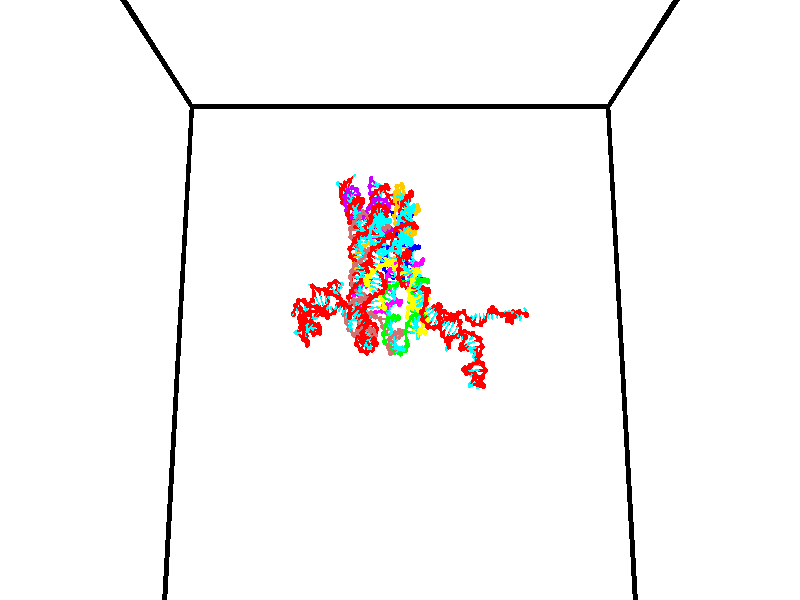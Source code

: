 // switches for output
#declare DRAW_BASES = 1; // possible values are 0, 1; only relevant for DNA ribbons
#declare DRAW_BASES_TYPE = 3; // possible values are 1, 2, 3; only relevant for DNA ribbons
#declare DRAW_FOG = 0; // set to 1 to enable fog

#include "colors.inc"

#include "transforms.inc"
background { rgb <1, 1, 1>}

#default {
   normal{
       ripples 0.25
       frequency 0.20
       turbulence 0.2
       lambda 5
   }
	finish {
		phong 0.1
		phong_size 40.
	}
}

// original window dimensions: 1024x640


// camera settings

camera {
	sky <0, 0.179814, -0.983701>
	up <0, 0.179814, -0.983701>
	right 1.6 * <1, 0, 0>
	location <35, 94.9851, 44.8844>
	look_at <35, 29.7336, 32.9568>
	direction <0, -65.2515, -11.9276>
	angle 67.0682
}


# declare cpy_camera_pos = <35, 94.9851, 44.8844>;
# if (DRAW_FOG = 1)
fog {
	fog_type 2
	up vnormalize(cpy_camera_pos)
	color rgbt<1,1,1,0.3>
	distance 1e-5
	fog_alt 3e-3
	fog_offset 56
}
# end


// LIGHTS

# declare lum = 6;
global_settings {
	ambient_light rgb lum * <0.05, 0.05, 0.05>
	max_trace_level 15
}# declare cpy_direct_light_amount = 0.25;
light_source
{	1000 * <-1, -1.16352, -0.803886>,
	rgb lum * cpy_direct_light_amount
	parallel
}

light_source
{	1000 * <1, 1.16352, 0.803886>,
	rgb lum * cpy_direct_light_amount
	parallel
}

// strand 0

// nucleotide -1

// particle -1
sphere {
	<24.154001, 34.402393, 35.026932> 0.250000
	pigment { color rgbt <1,0,0,0> }
	no_shadow
}
cylinder {
	<24.209724, 34.790745, 35.104889>,  <24.243158, 35.023758, 35.151665>, 0.100000
	pigment { color rgbt <1,0,0,0> }
	no_shadow
}
cylinder {
	<24.209724, 34.790745, 35.104889>,  <24.154001, 34.402393, 35.026932>, 0.100000
	pigment { color rgbt <1,0,0,0> }
	no_shadow
}

// particle -1
sphere {
	<24.209724, 34.790745, 35.104889> 0.100000
	pigment { color rgbt <1,0,0,0> }
	no_shadow
}
sphere {
	0, 1
	scale<0.080000,0.200000,0.300000>
	matrix <0.818088, -0.223733, 0.529788,
		0.557966, 0.085639, -0.825433,
		0.139306, 0.970881, 0.194896,
		24.251516, 35.082008, 35.163357>
	pigment { color rgbt <0,1,1,0> }
	no_shadow
}
cylinder {
	<24.377220, 34.452751, 34.322056>,  <24.154001, 34.402393, 35.026932>, 0.130000
	pigment { color rgbt <1,0,0,0> }
	no_shadow
}

// nucleotide -1

// particle -1
sphere {
	<24.377220, 34.452751, 34.322056> 0.250000
	pigment { color rgbt <1,0,0,0> }
	no_shadow
}
cylinder {
	<24.513844, 34.696701, 34.608101>,  <24.595818, 34.843071, 34.779728>, 0.100000
	pigment { color rgbt <1,0,0,0> }
	no_shadow
}
cylinder {
	<24.513844, 34.696701, 34.608101>,  <24.377220, 34.452751, 34.322056>, 0.100000
	pigment { color rgbt <1,0,0,0> }
	no_shadow
}

// particle -1
sphere {
	<24.513844, 34.696701, 34.608101> 0.100000
	pigment { color rgbt <1,0,0,0> }
	no_shadow
}
sphere {
	0, 1
	scale<0.080000,0.200000,0.300000>
	matrix <0.930280, -0.111022, -0.349647,
		-0.133848, 0.784682, -0.605276,
		0.341561, 0.609876, 0.715114,
		24.616312, 34.879665, 34.822636>
	pigment { color rgbt <0,1,1,0> }
	no_shadow
}
cylinder {
	<24.731951, 35.043785, 33.982567>,  <24.377220, 34.452751, 34.322056>, 0.130000
	pigment { color rgbt <1,0,0,0> }
	no_shadow
}

// nucleotide -1

// particle -1
sphere {
	<24.731951, 35.043785, 33.982567> 0.250000
	pigment { color rgbt <1,0,0,0> }
	no_shadow
}
cylinder {
	<24.848196, 34.941021, 34.351250>,  <24.917944, 34.879364, 34.572460>, 0.100000
	pigment { color rgbt <1,0,0,0> }
	no_shadow
}
cylinder {
	<24.848196, 34.941021, 34.351250>,  <24.731951, 35.043785, 33.982567>, 0.100000
	pigment { color rgbt <1,0,0,0> }
	no_shadow
}

// particle -1
sphere {
	<24.848196, 34.941021, 34.351250> 0.100000
	pigment { color rgbt <1,0,0,0> }
	no_shadow
}
sphere {
	0, 1
	scale<0.080000,0.200000,0.300000>
	matrix <0.927101, -0.162692, -0.337663,
		0.236702, 0.952643, 0.190900,
		0.290614, -0.256909, 0.921706,
		24.935381, 34.863949, 34.627762>
	pigment { color rgbt <0,1,1,0> }
	no_shadow
}
cylinder {
	<25.391233, 35.447437, 34.055355>,  <24.731951, 35.043785, 33.982567>, 0.130000
	pigment { color rgbt <1,0,0,0> }
	no_shadow
}

// nucleotide -1

// particle -1
sphere {
	<25.391233, 35.447437, 34.055355> 0.250000
	pigment { color rgbt <1,0,0,0> }
	no_shadow
}
cylinder {
	<25.389622, 35.142639, 34.314384>,  <25.388655, 34.959763, 34.469803>, 0.100000
	pigment { color rgbt <1,0,0,0> }
	no_shadow
}
cylinder {
	<25.389622, 35.142639, 34.314384>,  <25.391233, 35.447437, 34.055355>, 0.100000
	pigment { color rgbt <1,0,0,0> }
	no_shadow
}

// particle -1
sphere {
	<25.389622, 35.142639, 34.314384> 0.100000
	pigment { color rgbt <1,0,0,0> }
	no_shadow
}
sphere {
	0, 1
	scale<0.080000,0.200000,0.300000>
	matrix <0.947043, -0.210835, -0.242196,
		0.321083, 0.612303, 0.722489,
		-0.004029, -0.761993, 0.647573,
		25.388412, 34.914040, 34.508656>
	pigment { color rgbt <0,1,1,0> }
	no_shadow
}
cylinder {
	<25.986794, 35.467201, 34.513683>,  <25.391233, 35.447437, 34.055355>, 0.130000
	pigment { color rgbt <1,0,0,0> }
	no_shadow
}

// nucleotide -1

// particle -1
sphere {
	<25.986794, 35.467201, 34.513683> 0.250000
	pigment { color rgbt <1,0,0,0> }
	no_shadow
}
cylinder {
	<25.892746, 35.078636, 34.500580>,  <25.836317, 34.845497, 34.492718>, 0.100000
	pigment { color rgbt <1,0,0,0> }
	no_shadow
}
cylinder {
	<25.892746, 35.078636, 34.500580>,  <25.986794, 35.467201, 34.513683>, 0.100000
	pigment { color rgbt <1,0,0,0> }
	no_shadow
}

// particle -1
sphere {
	<25.892746, 35.078636, 34.500580> 0.100000
	pigment { color rgbt <1,0,0,0> }
	no_shadow
}
sphere {
	0, 1
	scale<0.080000,0.200000,0.300000>
	matrix <0.956289, -0.225165, -0.186580,
		0.173871, -0.075194, 0.981894,
		-0.235118, -0.971415, -0.032757,
		25.822210, 34.787212, 34.490753>
	pigment { color rgbt <0,1,1,0> }
	no_shadow
}
cylinder {
	<26.642466, 35.319466, 34.584743>,  <25.986794, 35.467201, 34.513683>, 0.130000
	pigment { color rgbt <1,0,0,0> }
	no_shadow
}

// nucleotide -1

// particle -1
sphere {
	<26.642466, 35.319466, 34.584743> 0.250000
	pigment { color rgbt <1,0,0,0> }
	no_shadow
}
cylinder {
	<26.505642, 34.972290, 34.440697>,  <26.423548, 34.763985, 34.354271>, 0.100000
	pigment { color rgbt <1,0,0,0> }
	no_shadow
}
cylinder {
	<26.505642, 34.972290, 34.440697>,  <26.642466, 35.319466, 34.584743>, 0.100000
	pigment { color rgbt <1,0,0,0> }
	no_shadow
}

// particle -1
sphere {
	<26.505642, 34.972290, 34.440697> 0.100000
	pigment { color rgbt <1,0,0,0> }
	no_shadow
}
sphere {
	0, 1
	scale<0.080000,0.200000,0.300000>
	matrix <0.916256, -0.223036, -0.332761,
		0.208498, -0.443779, 0.871544,
		-0.342058, -0.867937, -0.360113,
		26.403025, 34.711910, 34.332664>
	pigment { color rgbt <0,1,1,0> }
	no_shadow
}
cylinder {
	<27.110943, 34.855679, 34.773560>,  <26.642466, 35.319466, 34.584743>, 0.130000
	pigment { color rgbt <1,0,0,0> }
	no_shadow
}

// nucleotide -1

// particle -1
sphere {
	<27.110943, 34.855679, 34.773560> 0.250000
	pigment { color rgbt <1,0,0,0> }
	no_shadow
}
cylinder {
	<26.912024, 34.686657, 34.470470>,  <26.792673, 34.585243, 34.288616>, 0.100000
	pigment { color rgbt <1,0,0,0> }
	no_shadow
}
cylinder {
	<26.912024, 34.686657, 34.470470>,  <27.110943, 34.855679, 34.773560>, 0.100000
	pigment { color rgbt <1,0,0,0> }
	no_shadow
}

// particle -1
sphere {
	<26.912024, 34.686657, 34.470470> 0.100000
	pigment { color rgbt <1,0,0,0> }
	no_shadow
}
sphere {
	0, 1
	scale<0.080000,0.200000,0.300000>
	matrix <0.854234, -0.391087, -0.342543,
		-0.151595, -0.817620, 0.555442,
		-0.497296, -0.422550, -0.757726,
		26.762835, 34.559891, 34.243153>
	pigment { color rgbt <0,1,1,0> }
	no_shadow
}
cylinder {
	<27.421236, 34.077816, 34.724243>,  <27.110943, 34.855679, 34.773560>, 0.130000
	pigment { color rgbt <1,0,0,0> }
	no_shadow
}

// nucleotide -1

// particle -1
sphere {
	<27.421236, 34.077816, 34.724243> 0.250000
	pigment { color rgbt <1,0,0,0> }
	no_shadow
}
cylinder {
	<27.248341, 34.190052, 34.381447>,  <27.144604, 34.257393, 34.175770>, 0.100000
	pigment { color rgbt <1,0,0,0> }
	no_shadow
}
cylinder {
	<27.248341, 34.190052, 34.381447>,  <27.421236, 34.077816, 34.724243>, 0.100000
	pigment { color rgbt <1,0,0,0> }
	no_shadow
}

// particle -1
sphere {
	<27.248341, 34.190052, 34.381447> 0.100000
	pigment { color rgbt <1,0,0,0> }
	no_shadow
}
sphere {
	0, 1
	scale<0.080000,0.200000,0.300000>
	matrix <0.806327, -0.305237, -0.506623,
		-0.403739, -0.910000, -0.094312,
		-0.432239, 0.280590, -0.856994,
		27.118670, 34.274227, 34.124348>
	pigment { color rgbt <0,1,1,0> }
	no_shadow
}
cylinder {
	<27.439888, 33.469311, 34.312298>,  <27.421236, 34.077816, 34.724243>, 0.130000
	pigment { color rgbt <1,0,0,0> }
	no_shadow
}

// nucleotide -1

// particle -1
sphere {
	<27.439888, 33.469311, 34.312298> 0.250000
	pigment { color rgbt <1,0,0,0> }
	no_shadow
}
cylinder {
	<27.432831, 33.787800, 34.070400>,  <27.428596, 33.978893, 33.925262>, 0.100000
	pigment { color rgbt <1,0,0,0> }
	no_shadow
}
cylinder {
	<27.432831, 33.787800, 34.070400>,  <27.439888, 33.469311, 34.312298>, 0.100000
	pigment { color rgbt <1,0,0,0> }
	no_shadow
}

// particle -1
sphere {
	<27.432831, 33.787800, 34.070400> 0.100000
	pigment { color rgbt <1,0,0,0> }
	no_shadow
}
sphere {
	0, 1
	scale<0.080000,0.200000,0.300000>
	matrix <0.720877, -0.408993, -0.559518,
		-0.692838, -0.445821, -0.566762,
		-0.017643, 0.796222, -0.604748,
		27.427538, 34.026665, 33.888977>
	pigment { color rgbt <0,1,1,0> }
	no_shadow
}
cylinder {
	<27.510456, 33.210403, 33.683914>,  <27.439888, 33.469311, 34.312298>, 0.130000
	pigment { color rgbt <1,0,0,0> }
	no_shadow
}

// nucleotide -1

// particle -1
sphere {
	<27.510456, 33.210403, 33.683914> 0.250000
	pigment { color rgbt <1,0,0,0> }
	no_shadow
}
cylinder {
	<27.589981, 33.591141, 33.590561>,  <27.637697, 33.819584, 33.534550>, 0.100000
	pigment { color rgbt <1,0,0,0> }
	no_shadow
}
cylinder {
	<27.589981, 33.591141, 33.590561>,  <27.510456, 33.210403, 33.683914>, 0.100000
	pigment { color rgbt <1,0,0,0> }
	no_shadow
}

// particle -1
sphere {
	<27.589981, 33.591141, 33.590561> 0.100000
	pigment { color rgbt <1,0,0,0> }
	no_shadow
}
sphere {
	0, 1
	scale<0.080000,0.200000,0.300000>
	matrix <0.640257, -0.306441, -0.704390,
		-0.741986, -0.009381, -0.670350,
		0.198815, 0.951844, -0.233381,
		27.649626, 33.876694, 33.520546>
	pigment { color rgbt <0,1,1,0> }
	no_shadow
}
cylinder {
	<27.425863, 33.245445, 32.917889>,  <27.510456, 33.210403, 33.683914>, 0.130000
	pigment { color rgbt <1,0,0,0> }
	no_shadow
}

// nucleotide -1

// particle -1
sphere {
	<27.425863, 33.245445, 32.917889> 0.250000
	pigment { color rgbt <1,0,0,0> }
	no_shadow
}
cylinder {
	<27.657936, 33.538593, 33.060036>,  <27.797180, 33.714481, 33.145325>, 0.100000
	pigment { color rgbt <1,0,0,0> }
	no_shadow
}
cylinder {
	<27.657936, 33.538593, 33.060036>,  <27.425863, 33.245445, 32.917889>, 0.100000
	pigment { color rgbt <1,0,0,0> }
	no_shadow
}

// particle -1
sphere {
	<27.657936, 33.538593, 33.060036> 0.100000
	pigment { color rgbt <1,0,0,0> }
	no_shadow
}
sphere {
	0, 1
	scale<0.080000,0.200000,0.300000>
	matrix <0.749899, -0.310378, -0.584224,
		-0.317865, 0.605445, -0.729656,
		0.580184, 0.732873, 0.355364,
		27.831991, 33.758453, 33.166645>
	pigment { color rgbt <0,1,1,0> }
	no_shadow
}
cylinder {
	<27.715647, 33.750790, 32.340439>,  <27.425863, 33.245445, 32.917889>, 0.130000
	pigment { color rgbt <1,0,0,0> }
	no_shadow
}

// nucleotide -1

// particle -1
sphere {
	<27.715647, 33.750790, 32.340439> 0.250000
	pigment { color rgbt <1,0,0,0> }
	no_shadow
}
cylinder {
	<27.964272, 33.744160, 32.653717>,  <28.113445, 33.740181, 32.841682>, 0.100000
	pigment { color rgbt <1,0,0,0> }
	no_shadow
}
cylinder {
	<27.964272, 33.744160, 32.653717>,  <27.715647, 33.750790, 32.340439>, 0.100000
	pigment { color rgbt <1,0,0,0> }
	no_shadow
}

// particle -1
sphere {
	<27.964272, 33.744160, 32.653717> 0.100000
	pigment { color rgbt <1,0,0,0> }
	no_shadow
}
sphere {
	0, 1
	scale<0.080000,0.200000,0.300000>
	matrix <0.746192, -0.291800, -0.598373,
		0.238454, 0.956336, -0.169003,
		0.621560, -0.016575, 0.783191,
		28.150740, 33.739185, 32.888676>
	pigment { color rgbt <0,1,1,0> }
	no_shadow
}
cylinder {
	<28.288025, 33.405132, 31.996351>,  <27.715647, 33.750790, 32.340439>, 0.130000
	pigment { color rgbt <1,0,0,0> }
	no_shadow
}

// nucleotide -1

// particle -1
sphere {
	<28.288025, 33.405132, 31.996351> 0.250000
	pigment { color rgbt <1,0,0,0> }
	no_shadow
}
cylinder {
	<28.665304, 33.441334, 32.124218>,  <28.891672, 33.463055, 32.200939>, 0.100000
	pigment { color rgbt <1,0,0,0> }
	no_shadow
}
cylinder {
	<28.665304, 33.441334, 32.124218>,  <28.288025, 33.405132, 31.996351>, 0.100000
	pigment { color rgbt <1,0,0,0> }
	no_shadow
}

// particle -1
sphere {
	<28.665304, 33.441334, 32.124218> 0.100000
	pigment { color rgbt <1,0,0,0> }
	no_shadow
}
sphere {
	0, 1
	scale<0.080000,0.200000,0.300000>
	matrix <-0.316667, 0.535948, 0.782612,
		-0.100498, -0.839386, 0.534164,
		0.943198, 0.090501, 0.319667,
		28.948263, 33.468483, 32.220119>
	pigment { color rgbt <0,1,1,0> }
	no_shadow
}
cylinder {
	<28.485983, 33.065453, 32.655697>,  <28.288025, 33.405132, 31.996351>, 0.130000
	pigment { color rgbt <1,0,0,0> }
	no_shadow
}

// nucleotide -1

// particle -1
sphere {
	<28.485983, 33.065453, 32.655697> 0.250000
	pigment { color rgbt <1,0,0,0> }
	no_shadow
}
cylinder {
	<28.693232, 33.402214, 32.595375>,  <28.817581, 33.604271, 32.559181>, 0.100000
	pigment { color rgbt <1,0,0,0> }
	no_shadow
}
cylinder {
	<28.693232, 33.402214, 32.595375>,  <28.485983, 33.065453, 32.655697>, 0.100000
	pigment { color rgbt <1,0,0,0> }
	no_shadow
}

// particle -1
sphere {
	<28.693232, 33.402214, 32.595375> 0.100000
	pigment { color rgbt <1,0,0,0> }
	no_shadow
}
sphere {
	0, 1
	scale<0.080000,0.200000,0.300000>
	matrix <-0.553068, 0.464279, 0.691781,
		0.652431, -0.275021, 0.706185,
		0.518121, 0.841908, -0.150804,
		28.848667, 33.654785, 32.550133>
	pigment { color rgbt <0,1,1,0> }
	no_shadow
}
cylinder {
	<28.639872, 33.325474, 33.308193>,  <28.485983, 33.065453, 32.655697>, 0.130000
	pigment { color rgbt <1,0,0,0> }
	no_shadow
}

// nucleotide -1

// particle -1
sphere {
	<28.639872, 33.325474, 33.308193> 0.250000
	pigment { color rgbt <1,0,0,0> }
	no_shadow
}
cylinder {
	<28.633989, 33.625481, 33.043694>,  <28.630459, 33.805485, 32.884995>, 0.100000
	pigment { color rgbt <1,0,0,0> }
	no_shadow
}
cylinder {
	<28.633989, 33.625481, 33.043694>,  <28.639872, 33.325474, 33.308193>, 0.100000
	pigment { color rgbt <1,0,0,0> }
	no_shadow
}

// particle -1
sphere {
	<28.633989, 33.625481, 33.043694> 0.100000
	pigment { color rgbt <1,0,0,0> }
	no_shadow
}
sphere {
	0, 1
	scale<0.080000,0.200000,0.300000>
	matrix <-0.515652, 0.560908, 0.647677,
		0.856672, 0.350501, 0.378500,
		-0.014708, 0.750021, -0.661250,
		28.629578, 33.850487, 32.845318>
	pigment { color rgbt <0,1,1,0> }
	no_shadow
}
cylinder {
	<28.924234, 33.939056, 33.718094>,  <28.639872, 33.325474, 33.308193>, 0.130000
	pigment { color rgbt <1,0,0,0> }
	no_shadow
}

// nucleotide -1

// particle -1
sphere {
	<28.924234, 33.939056, 33.718094> 0.250000
	pigment { color rgbt <1,0,0,0> }
	no_shadow
}
cylinder {
	<28.677979, 33.995171, 33.407917>,  <28.530224, 34.028839, 33.221813>, 0.100000
	pigment { color rgbt <1,0,0,0> }
	no_shadow
}
cylinder {
	<28.677979, 33.995171, 33.407917>,  <28.924234, 33.939056, 33.718094>, 0.100000
	pigment { color rgbt <1,0,0,0> }
	no_shadow
}

// particle -1
sphere {
	<28.677979, 33.995171, 33.407917> 0.100000
	pigment { color rgbt <1,0,0,0> }
	no_shadow
}
sphere {
	0, 1
	scale<0.080000,0.200000,0.300000>
	matrix <-0.671517, 0.421542, 0.609399,
		0.412372, 0.895891, -0.165312,
		-0.615641, 0.140289, -0.775438,
		28.493286, 34.037258, 33.175285>
	pigment { color rgbt <0,1,1,0> }
	no_shadow
}
cylinder {
	<28.687729, 34.717468, 33.650673>,  <28.924234, 33.939056, 33.718094>, 0.130000
	pigment { color rgbt <1,0,0,0> }
	no_shadow
}

// nucleotide -1

// particle -1
sphere {
	<28.687729, 34.717468, 33.650673> 0.250000
	pigment { color rgbt <1,0,0,0> }
	no_shadow
}
cylinder {
	<28.432274, 34.469559, 33.468235>,  <28.279001, 34.320812, 33.358772>, 0.100000
	pigment { color rgbt <1,0,0,0> }
	no_shadow
}
cylinder {
	<28.432274, 34.469559, 33.468235>,  <28.687729, 34.717468, 33.650673>, 0.100000
	pigment { color rgbt <1,0,0,0> }
	no_shadow
}

// particle -1
sphere {
	<28.432274, 34.469559, 33.468235> 0.100000
	pigment { color rgbt <1,0,0,0> }
	no_shadow
}
sphere {
	0, 1
	scale<0.080000,0.200000,0.300000>
	matrix <-0.767326, 0.468334, 0.438034,
		-0.057877, 0.629719, -0.774664,
		-0.638639, -0.619772, -0.456094,
		28.240683, 34.283627, 33.331406>
	pigment { color rgbt <0,1,1,0> }
	no_shadow
}
cylinder {
	<27.969828, 35.085087, 33.337509>,  <28.687729, 34.717468, 33.650673>, 0.130000
	pigment { color rgbt <1,0,0,0> }
	no_shadow
}

// nucleotide -1

// particle -1
sphere {
	<27.969828, 35.085087, 33.337509> 0.250000
	pigment { color rgbt <1,0,0,0> }
	no_shadow
}
cylinder {
	<27.860191, 34.706532, 33.405880>,  <27.794411, 34.479397, 33.446903>, 0.100000
	pigment { color rgbt <1,0,0,0> }
	no_shadow
}
cylinder {
	<27.860191, 34.706532, 33.405880>,  <27.969828, 35.085087, 33.337509>, 0.100000
	pigment { color rgbt <1,0,0,0> }
	no_shadow
}

// particle -1
sphere {
	<27.860191, 34.706532, 33.405880> 0.100000
	pigment { color rgbt <1,0,0,0> }
	no_shadow
}
sphere {
	0, 1
	scale<0.080000,0.200000,0.300000>
	matrix <-0.905846, 0.313751, 0.284612,
		-0.322985, -0.076828, -0.943281,
		-0.274089, -0.946392, 0.170931,
		27.777966, 34.422615, 33.457161>
	pigment { color rgbt <0,1,1,0> }
	no_shadow
}
cylinder {
	<27.345127, 35.030384, 33.028419>,  <27.969828, 35.085087, 33.337509>, 0.130000
	pigment { color rgbt <1,0,0,0> }
	no_shadow
}

// nucleotide -1

// particle -1
sphere {
	<27.345127, 35.030384, 33.028419> 0.250000
	pigment { color rgbt <1,0,0,0> }
	no_shadow
}
cylinder {
	<27.369661, 34.738533, 33.300854>,  <27.384382, 34.563423, 33.464314>, 0.100000
	pigment { color rgbt <1,0,0,0> }
	no_shadow
}
cylinder {
	<27.369661, 34.738533, 33.300854>,  <27.345127, 35.030384, 33.028419>, 0.100000
	pigment { color rgbt <1,0,0,0> }
	no_shadow
}

// particle -1
sphere {
	<27.369661, 34.738533, 33.300854> 0.100000
	pigment { color rgbt <1,0,0,0> }
	no_shadow
}
sphere {
	0, 1
	scale<0.080000,0.200000,0.300000>
	matrix <-0.966336, 0.127412, 0.223521,
		-0.249866, -0.671868, -0.697252,
		0.061338, -0.729630, 0.681085,
		27.388063, 34.519646, 33.505180>
	pigment { color rgbt <0,1,1,0> }
	no_shadow
}
cylinder {
	<26.699120, 34.569180, 32.955498>,  <27.345127, 35.030384, 33.028419>, 0.130000
	pigment { color rgbt <1,0,0,0> }
	no_shadow
}

// nucleotide -1

// particle -1
sphere {
	<26.699120, 34.569180, 32.955498> 0.250000
	pigment { color rgbt <1,0,0,0> }
	no_shadow
}
cylinder {
	<26.832397, 34.486702, 33.323513>,  <26.912363, 34.437218, 33.544323>, 0.100000
	pigment { color rgbt <1,0,0,0> }
	no_shadow
}
cylinder {
	<26.832397, 34.486702, 33.323513>,  <26.699120, 34.569180, 32.955498>, 0.100000
	pigment { color rgbt <1,0,0,0> }
	no_shadow
}

// particle -1
sphere {
	<26.832397, 34.486702, 33.323513> 0.100000
	pigment { color rgbt <1,0,0,0> }
	no_shadow
}
sphere {
	0, 1
	scale<0.080000,0.200000,0.300000>
	matrix <-0.940592, -0.005062, 0.339502,
		-0.065345, -0.978498, -0.195629,
		0.333192, -0.206192, 0.920036,
		26.932356, 34.424843, 33.599525>
	pigment { color rgbt <0,1,1,0> }
	no_shadow
}
cylinder {
	<26.021158, 34.408062, 32.629147>,  <26.699120, 34.569180, 32.955498>, 0.130000
	pigment { color rgbt <1,0,0,0> }
	no_shadow
}

// nucleotide -1

// particle -1
sphere {
	<26.021158, 34.408062, 32.629147> 0.250000
	pigment { color rgbt <1,0,0,0> }
	no_shadow
}
cylinder {
	<25.837294, 34.086121, 32.478989>,  <25.726974, 33.892956, 32.388893>, 0.100000
	pigment { color rgbt <1,0,0,0> }
	no_shadow
}
cylinder {
	<25.837294, 34.086121, 32.478989>,  <26.021158, 34.408062, 32.629147>, 0.100000
	pigment { color rgbt <1,0,0,0> }
	no_shadow
}

// particle -1
sphere {
	<25.837294, 34.086121, 32.478989> 0.100000
	pigment { color rgbt <1,0,0,0> }
	no_shadow
}
sphere {
	0, 1
	scale<0.080000,0.200000,0.300000>
	matrix <0.204486, 0.315418, -0.926659,
		0.864233, -0.502710, 0.019597,
		-0.459660, -0.804856, -0.375392,
		25.699396, 33.844666, 32.366371>
	pigment { color rgbt <0,1,1,0> }
	no_shadow
}
cylinder {
	<26.166590, 34.058060, 33.233479>,  <26.021158, 34.408062, 32.629147>, 0.130000
	pigment { color rgbt <1,0,0,0> }
	no_shadow
}

// nucleotide -1

// particle -1
sphere {
	<26.166590, 34.058060, 33.233479> 0.250000
	pigment { color rgbt <1,0,0,0> }
	no_shadow
}
cylinder {
	<26.358910, 34.214573, 33.547352>,  <26.474302, 34.308479, 33.735676>, 0.100000
	pigment { color rgbt <1,0,0,0> }
	no_shadow
}
cylinder {
	<26.358910, 34.214573, 33.547352>,  <26.166590, 34.058060, 33.233479>, 0.100000
	pigment { color rgbt <1,0,0,0> }
	no_shadow
}

// particle -1
sphere {
	<26.358910, 34.214573, 33.547352> 0.100000
	pigment { color rgbt <1,0,0,0> }
	no_shadow
}
sphere {
	0, 1
	scale<0.080000,0.200000,0.300000>
	matrix <-0.819410, -0.118019, 0.560927,
		0.312090, -0.912670, 0.263880,
		0.480799, 0.391286, 0.784684,
		26.503149, 34.331959, 33.782757>
	pigment { color rgbt <0,1,1,0> }
	no_shadow
}
cylinder {
	<25.942303, 33.650856, 33.703327>,  <26.166590, 34.058060, 33.233479>, 0.130000
	pigment { color rgbt <1,0,0,0> }
	no_shadow
}

// nucleotide -1

// particle -1
sphere {
	<25.942303, 33.650856, 33.703327> 0.250000
	pigment { color rgbt <1,0,0,0> }
	no_shadow
}
cylinder {
	<26.095301, 33.950211, 33.920074>,  <26.187099, 34.129822, 34.050121>, 0.100000
	pigment { color rgbt <1,0,0,0> }
	no_shadow
}
cylinder {
	<26.095301, 33.950211, 33.920074>,  <25.942303, 33.650856, 33.703327>, 0.100000
	pigment { color rgbt <1,0,0,0> }
	no_shadow
}

// particle -1
sphere {
	<26.095301, 33.950211, 33.920074> 0.100000
	pigment { color rgbt <1,0,0,0> }
	no_shadow
}
sphere {
	0, 1
	scale<0.080000,0.200000,0.300000>
	matrix <-0.690802, -0.157829, 0.705609,
		0.613588, -0.644214, 0.456616,
		0.382496, 0.748384, 0.541866,
		26.210049, 34.174725, 34.082634>
	pigment { color rgbt <0,1,1,0> }
	no_shadow
}
cylinder {
	<25.423424, 33.678371, 34.151043>,  <25.942303, 33.650856, 33.703327>, 0.130000
	pigment { color rgbt <1,0,0,0> }
	no_shadow
}

// nucleotide -1

// particle -1
sphere {
	<25.423424, 33.678371, 34.151043> 0.250000
	pigment { color rgbt <1,0,0,0> }
	no_shadow
}
cylinder {
	<25.648314, 33.967995, 34.310863>,  <25.783247, 34.141769, 34.406757>, 0.100000
	pigment { color rgbt <1,0,0,0> }
	no_shadow
}
cylinder {
	<25.648314, 33.967995, 34.310863>,  <25.423424, 33.678371, 34.151043>, 0.100000
	pigment { color rgbt <1,0,0,0> }
	no_shadow
}

// particle -1
sphere {
	<25.648314, 33.967995, 34.310863> 0.100000
	pigment { color rgbt <1,0,0,0> }
	no_shadow
}
sphere {
	0, 1
	scale<0.080000,0.200000,0.300000>
	matrix <-0.761313, 0.264479, 0.591991,
		0.322965, -0.637014, 0.699934,
		0.562224, 0.724061, 0.399549,
		25.816982, 34.185211, 34.430729>
	pigment { color rgbt <0,1,1,0> }
	no_shadow
}
cylinder {
	<25.438284, 33.662151, 34.855972>,  <25.423424, 33.678371, 34.151043>, 0.130000
	pigment { color rgbt <1,0,0,0> }
	no_shadow
}

// nucleotide -1

// particle -1
sphere {
	<25.438284, 33.662151, 34.855972> 0.250000
	pigment { color rgbt <1,0,0,0> }
	no_shadow
}
cylinder {
	<25.534325, 34.036797, 34.753910>,  <25.591949, 34.261585, 34.692673>, 0.100000
	pigment { color rgbt <1,0,0,0> }
	no_shadow
}
cylinder {
	<25.534325, 34.036797, 34.753910>,  <25.438284, 33.662151, 34.855972>, 0.100000
	pigment { color rgbt <1,0,0,0> }
	no_shadow
}

// particle -1
sphere {
	<25.534325, 34.036797, 34.753910> 0.100000
	pigment { color rgbt <1,0,0,0> }
	no_shadow
}
sphere {
	0, 1
	scale<0.080000,0.200000,0.300000>
	matrix <-0.598823, 0.349778, 0.720463,
		0.764043, -0.020193, 0.644849,
		0.240102, 0.936615, -0.255154,
		25.606356, 34.317780, 34.677364>
	pigment { color rgbt <0,1,1,0> }
	no_shadow
}
cylinder {
	<25.339025, 34.018238, 35.464466>,  <25.438284, 33.662151, 34.855972>, 0.130000
	pigment { color rgbt <1,0,0,0> }
	no_shadow
}

// nucleotide -1

// particle -1
sphere {
	<25.339025, 34.018238, 35.464466> 0.250000
	pigment { color rgbt <1,0,0,0> }
	no_shadow
}
cylinder {
	<25.359760, 34.294540, 35.175976>,  <25.372200, 34.460323, 35.002884>, 0.100000
	pigment { color rgbt <1,0,0,0> }
	no_shadow
}
cylinder {
	<25.359760, 34.294540, 35.175976>,  <25.339025, 34.018238, 35.464466>, 0.100000
	pigment { color rgbt <1,0,0,0> }
	no_shadow
}

// particle -1
sphere {
	<25.359760, 34.294540, 35.175976> 0.100000
	pigment { color rgbt <1,0,0,0> }
	no_shadow
}
sphere {
	0, 1
	scale<0.080000,0.200000,0.300000>
	matrix <-0.638276, 0.578351, 0.508048,
		0.768060, 0.434005, 0.470875,
		0.051836, 0.690760, -0.721224,
		25.375311, 34.501770, 34.959610>
	pigment { color rgbt <0,1,1,0> }
	no_shadow
}
cylinder {
	<25.601400, 34.749641, 35.767586>,  <25.339025, 34.018238, 35.464466>, 0.130000
	pigment { color rgbt <1,0,0,0> }
	no_shadow
}

// nucleotide -1

// particle -1
sphere {
	<25.601400, 34.749641, 35.767586> 0.250000
	pigment { color rgbt <1,0,0,0> }
	no_shadow
}
cylinder {
	<25.370340, 34.777706, 35.442280>,  <25.231705, 34.794544, 35.247097>, 0.100000
	pigment { color rgbt <1,0,0,0> }
	no_shadow
}
cylinder {
	<25.370340, 34.777706, 35.442280>,  <25.601400, 34.749641, 35.767586>, 0.100000
	pigment { color rgbt <1,0,0,0> }
	no_shadow
}

// particle -1
sphere {
	<25.370340, 34.777706, 35.442280> 0.100000
	pigment { color rgbt <1,0,0,0> }
	no_shadow
}
sphere {
	0, 1
	scale<0.080000,0.200000,0.300000>
	matrix <-0.530290, 0.725173, 0.439223,
		0.620575, 0.684983, -0.381687,
		-0.577649, 0.070166, -0.813264,
		25.197046, 34.798756, 35.198299>
	pigment { color rgbt <0,1,1,0> }
	no_shadow
}
cylinder {
	<25.047447, 35.184769, 35.814751>,  <25.601400, 34.749641, 35.767586>, 0.130000
	pigment { color rgbt <1,0,0,0> }
	no_shadow
}

// nucleotide -1

// particle -1
sphere {
	<25.047447, 35.184769, 35.814751> 0.250000
	pigment { color rgbt <1,0,0,0> }
	no_shadow
}
cylinder {
	<25.356922, 35.212200, 35.562813>,  <25.542606, 35.228657, 35.411652>, 0.100000
	pigment { color rgbt <1,0,0,0> }
	no_shadow
}
cylinder {
	<25.356922, 35.212200, 35.562813>,  <25.047447, 35.184769, 35.814751>, 0.100000
	pigment { color rgbt <1,0,0,0> }
	no_shadow
}

// particle -1
sphere {
	<25.356922, 35.212200, 35.562813> 0.100000
	pigment { color rgbt <1,0,0,0> }
	no_shadow
}
sphere {
	0, 1
	scale<0.080000,0.200000,0.300000>
	matrix <-0.591882, 0.432869, -0.679927,
		0.226014, 0.898845, 0.375494,
		0.773688, 0.068575, -0.629845,
		25.589029, 35.232773, 35.373859>
	pigment { color rgbt <0,1,1,0> }
	no_shadow
}
cylinder {
	<25.011711, 35.869308, 35.571949>,  <25.047447, 35.184769, 35.814751>, 0.130000
	pigment { color rgbt <1,0,0,0> }
	no_shadow
}

// nucleotide -1

// particle -1
sphere {
	<25.011711, 35.869308, 35.571949> 0.250000
	pigment { color rgbt <1,0,0,0> }
	no_shadow
}
cylinder {
	<25.182716, 35.598446, 35.332386>,  <25.285320, 35.435928, 35.188648>, 0.100000
	pigment { color rgbt <1,0,0,0> }
	no_shadow
}
cylinder {
	<25.182716, 35.598446, 35.332386>,  <25.011711, 35.869308, 35.571949>, 0.100000
	pigment { color rgbt <1,0,0,0> }
	no_shadow
}

// particle -1
sphere {
	<25.182716, 35.598446, 35.332386> 0.100000
	pigment { color rgbt <1,0,0,0> }
	no_shadow
}
sphere {
	0, 1
	scale<0.080000,0.200000,0.300000>
	matrix <-0.470548, 0.398990, -0.787014,
		0.771891, 0.618273, -0.148062,
		0.427514, -0.677160, -0.598904,
		25.310970, 35.395298, 35.152714>
	pigment { color rgbt <0,1,1,0> }
	no_shadow
}
cylinder {
	<25.178572, 36.158150, 34.874897>,  <25.011711, 35.869308, 35.571949>, 0.130000
	pigment { color rgbt <1,0,0,0> }
	no_shadow
}

// nucleotide -1

// particle -1
sphere {
	<25.178572, 36.158150, 34.874897> 0.250000
	pigment { color rgbt <1,0,0,0> }
	no_shadow
}
cylinder {
	<25.172230, 35.761616, 34.822731>,  <25.168425, 35.523697, 34.791431>, 0.100000
	pigment { color rgbt <1,0,0,0> }
	no_shadow
}
cylinder {
	<25.172230, 35.761616, 34.822731>,  <25.178572, 36.158150, 34.874897>, 0.100000
	pigment { color rgbt <1,0,0,0> }
	no_shadow
}

// particle -1
sphere {
	<25.172230, 35.761616, 34.822731> 0.100000
	pigment { color rgbt <1,0,0,0> }
	no_shadow
}
sphere {
	0, 1
	scale<0.080000,0.200000,0.300000>
	matrix <-0.493964, 0.121169, -0.860998,
		0.869338, 0.050767, -0.491604,
		-0.015857, -0.991333, -0.130414,
		25.167473, 35.464214, 34.783607>
	pigment { color rgbt <0,1,1,0> }
	no_shadow
}
cylinder {
	<25.727146, 36.148830, 35.362396>,  <25.178572, 36.158150, 34.874897>, 0.130000
	pigment { color rgbt <1,0,0,0> }
	no_shadow
}

// nucleotide -1

// particle -1
sphere {
	<25.727146, 36.148830, 35.362396> 0.250000
	pigment { color rgbt <1,0,0,0> }
	no_shadow
}
cylinder {
	<26.104485, 36.136253, 35.494522>,  <26.330889, 36.128708, 35.573795>, 0.100000
	pigment { color rgbt <1,0,0,0> }
	no_shadow
}
cylinder {
	<26.104485, 36.136253, 35.494522>,  <25.727146, 36.148830, 35.362396>, 0.100000
	pigment { color rgbt <1,0,0,0> }
	no_shadow
}

// particle -1
sphere {
	<26.104485, 36.136253, 35.494522> 0.100000
	pigment { color rgbt <1,0,0,0> }
	no_shadow
}
sphere {
	0, 1
	scale<0.080000,0.200000,0.300000>
	matrix <-0.234830, 0.640026, 0.731588,
		-0.234414, -0.767709, 0.596382,
		0.943347, -0.031446, 0.330312,
		26.387489, 36.126820, 35.593616>
	pigment { color rgbt <0,1,1,0> }
	no_shadow
}
cylinder {
	<25.686930, 36.212666, 36.046841>,  <25.727146, 36.148830, 35.362396>, 0.130000
	pigment { color rgbt <1,0,0,0> }
	no_shadow
}

// nucleotide -1

// particle -1
sphere {
	<25.686930, 36.212666, 36.046841> 0.250000
	pigment { color rgbt <1,0,0,0> }
	no_shadow
}
cylinder {
	<26.050884, 36.338749, 35.938953>,  <26.269257, 36.414398, 35.874222>, 0.100000
	pigment { color rgbt <1,0,0,0> }
	no_shadow
}
cylinder {
	<26.050884, 36.338749, 35.938953>,  <25.686930, 36.212666, 36.046841>, 0.100000
	pigment { color rgbt <1,0,0,0> }
	no_shadow
}

// particle -1
sphere {
	<26.050884, 36.338749, 35.938953> 0.100000
	pigment { color rgbt <1,0,0,0> }
	no_shadow
}
sphere {
	0, 1
	scale<0.080000,0.200000,0.300000>
	matrix <-0.078551, 0.769299, 0.634042,
		0.407350, -0.555720, 0.724735,
		0.909888, 0.315205, -0.269722,
		26.323851, 36.433311, 35.858036>
	pigment { color rgbt <0,1,1,0> }
	no_shadow
}
cylinder {
	<26.150646, 36.156158, 36.612053>,  <25.686930, 36.212666, 36.046841>, 0.130000
	pigment { color rgbt <1,0,0,0> }
	no_shadow
}

// nucleotide -1

// particle -1
sphere {
	<26.150646, 36.156158, 36.612053> 0.250000
	pigment { color rgbt <1,0,0,0> }
	no_shadow
}
cylinder {
	<26.260029, 36.437035, 36.349102>,  <26.325659, 36.605560, 36.191330>, 0.100000
	pigment { color rgbt <1,0,0,0> }
	no_shadow
}
cylinder {
	<26.260029, 36.437035, 36.349102>,  <26.150646, 36.156158, 36.612053>, 0.100000
	pigment { color rgbt <1,0,0,0> }
	no_shadow
}

// particle -1
sphere {
	<26.260029, 36.437035, 36.349102> 0.100000
	pigment { color rgbt <1,0,0,0> }
	no_shadow
}
sphere {
	0, 1
	scale<0.080000,0.200000,0.300000>
	matrix <-0.203630, 0.710200, 0.673907,
		0.940084, -0.050421, 0.337195,
		0.273455, 0.702192, -0.657380,
		26.342066, 36.647694, 36.151886>
	pigment { color rgbt <0,1,1,0> }
	no_shadow
}
cylinder {
	<26.605980, 36.576778, 37.018810>,  <26.150646, 36.156158, 36.612053>, 0.130000
	pigment { color rgbt <1,0,0,0> }
	no_shadow
}

// nucleotide -1

// particle -1
sphere {
	<26.605980, 36.576778, 37.018810> 0.250000
	pigment { color rgbt <1,0,0,0> }
	no_shadow
}
cylinder {
	<26.541527, 36.794678, 36.689621>,  <26.502855, 36.925419, 36.492107>, 0.100000
	pigment { color rgbt <1,0,0,0> }
	no_shadow
}
cylinder {
	<26.541527, 36.794678, 36.689621>,  <26.605980, 36.576778, 37.018810>, 0.100000
	pigment { color rgbt <1,0,0,0> }
	no_shadow
}

// particle -1
sphere {
	<26.541527, 36.794678, 36.689621> 0.100000
	pigment { color rgbt <1,0,0,0> }
	no_shadow
}
sphere {
	0, 1
	scale<0.080000,0.200000,0.300000>
	matrix <0.005987, 0.834393, 0.551137,
		0.986915, 0.083880, -0.137710,
		-0.161134, 0.544749, -0.822973,
		26.493187, 36.958103, 36.442730>
	pigment { color rgbt <0,1,1,0> }
	no_shadow
}
cylinder {
	<27.243940, 37.033997, 36.969658>,  <26.605980, 36.576778, 37.018810>, 0.130000
	pigment { color rgbt <1,0,0,0> }
	no_shadow
}

// nucleotide -1

// particle -1
sphere {
	<27.243940, 37.033997, 36.969658> 0.250000
	pigment { color rgbt <1,0,0,0> }
	no_shadow
}
cylinder {
	<26.905321, 37.162708, 36.800037>,  <26.702150, 37.239933, 36.698265>, 0.100000
	pigment { color rgbt <1,0,0,0> }
	no_shadow
}
cylinder {
	<26.905321, 37.162708, 36.800037>,  <27.243940, 37.033997, 36.969658>, 0.100000
	pigment { color rgbt <1,0,0,0> }
	no_shadow
}

// particle -1
sphere {
	<26.905321, 37.162708, 36.800037> 0.100000
	pigment { color rgbt <1,0,0,0> }
	no_shadow
}
sphere {
	0, 1
	scale<0.080000,0.200000,0.300000>
	matrix <0.154186, 0.910689, 0.383238,
		0.509495, 0.259046, -0.820554,
		-0.846547, 0.321776, -0.424051,
		26.651358, 37.259243, 36.672821>
	pigment { color rgbt <0,1,1,0> }
	no_shadow
}
cylinder {
	<27.305664, 37.683475, 36.738880>,  <27.243940, 37.033997, 36.969658>, 0.130000
	pigment { color rgbt <1,0,0,0> }
	no_shadow
}

// nucleotide -1

// particle -1
sphere {
	<27.305664, 37.683475, 36.738880> 0.250000
	pigment { color rgbt <1,0,0,0> }
	no_shadow
}
cylinder {
	<26.986193, 37.746029, 36.506447>,  <26.794510, 37.783562, 36.366989>, 0.100000
	pigment { color rgbt <1,0,0,0> }
	no_shadow
}
cylinder {
	<26.986193, 37.746029, 36.506447>,  <27.305664, 37.683475, 36.738880>, 0.100000
	pigment { color rgbt <1,0,0,0> }
	no_shadow
}

// particle -1
sphere {
	<26.986193, 37.746029, 36.506447> 0.100000
	pigment { color rgbt <1,0,0,0> }
	no_shadow
}
sphere {
	0, 1
	scale<0.080000,0.200000,0.300000>
	matrix <-0.355549, 0.656422, 0.665354,
		0.485488, 0.738006, -0.468666,
		-0.798678, 0.156387, -0.581082,
		26.746590, 37.792946, 36.332123>
	pigment { color rgbt <0,1,1,0> }
	no_shadow
}
cylinder {
	<27.258844, 38.393307, 36.570759>,  <27.305664, 37.683475, 36.738880>, 0.130000
	pigment { color rgbt <1,0,0,0> }
	no_shadow
}

// nucleotide -1

// particle -1
sphere {
	<27.258844, 38.393307, 36.570759> 0.250000
	pigment { color rgbt <1,0,0,0> }
	no_shadow
}
cylinder {
	<26.911192, 38.195541, 36.565548>,  <26.702600, 38.076881, 36.562420>, 0.100000
	pigment { color rgbt <1,0,0,0> }
	no_shadow
}
cylinder {
	<26.911192, 38.195541, 36.565548>,  <27.258844, 38.393307, 36.570759>, 0.100000
	pigment { color rgbt <1,0,0,0> }
	no_shadow
}

// particle -1
sphere {
	<26.911192, 38.195541, 36.565548> 0.100000
	pigment { color rgbt <1,0,0,0> }
	no_shadow
}
sphere {
	0, 1
	scale<0.080000,0.200000,0.300000>
	matrix <-0.375314, 0.642159, 0.668410,
		-0.322104, 0.585824, -0.743679,
		-0.869131, -0.494410, -0.013026,
		26.650452, 38.047218, 36.561642>
	pigment { color rgbt <0,1,1,0> }
	no_shadow
}
cylinder {
	<26.626621, 38.892517, 36.371914>,  <27.258844, 38.393307, 36.570759>, 0.130000
	pigment { color rgbt <1,0,0,0> }
	no_shadow
}

// nucleotide -1

// particle -1
sphere {
	<26.626621, 38.892517, 36.371914> 0.250000
	pigment { color rgbt <1,0,0,0> }
	no_shadow
}
cylinder {
	<26.475632, 38.600876, 36.600269>,  <26.385038, 38.425892, 36.737282>, 0.100000
	pigment { color rgbt <1,0,0,0> }
	no_shadow
}
cylinder {
	<26.475632, 38.600876, 36.600269>,  <26.626621, 38.892517, 36.371914>, 0.100000
	pigment { color rgbt <1,0,0,0> }
	no_shadow
}

// particle -1
sphere {
	<26.475632, 38.600876, 36.600269> 0.100000
	pigment { color rgbt <1,0,0,0> }
	no_shadow
}
sphere {
	0, 1
	scale<0.080000,0.200000,0.300000>
	matrix <-0.515857, 0.677547, 0.524234,
		-0.769028, -0.096614, -0.631871,
		-0.377474, -0.729107, 0.570892,
		26.362389, 38.382145, 36.771538>
	pigment { color rgbt <0,1,1,0> }
	no_shadow
}
cylinder {
	<25.837826, 38.920303, 36.354137>,  <26.626621, 38.892517, 36.371914>, 0.130000
	pigment { color rgbt <1,0,0,0> }
	no_shadow
}

// nucleotide -1

// particle -1
sphere {
	<25.837826, 38.920303, 36.354137> 0.250000
	pigment { color rgbt <1,0,0,0> }
	no_shadow
}
cylinder {
	<25.987291, 38.740181, 36.678509>,  <26.076971, 38.632107, 36.873131>, 0.100000
	pigment { color rgbt <1,0,0,0> }
	no_shadow
}
cylinder {
	<25.987291, 38.740181, 36.678509>,  <25.837826, 38.920303, 36.354137>, 0.100000
	pigment { color rgbt <1,0,0,0> }
	no_shadow
}

// particle -1
sphere {
	<25.987291, 38.740181, 36.678509> 0.100000
	pigment { color rgbt <1,0,0,0> }
	no_shadow
}
sphere {
	0, 1
	scale<0.080000,0.200000,0.300000>
	matrix <-0.469301, 0.662317, 0.584031,
		-0.800083, -0.598799, 0.036153,
		0.373662, -0.450307, 0.810926,
		26.099390, 38.605087, 36.921787>
	pigment { color rgbt <0,1,1,0> }
	no_shadow
}
cylinder {
	<26.026302, 39.240936, 36.978771>,  <25.837826, 38.920303, 36.354137>, 0.130000
	pigment { color rgbt <1,0,0,0> }
	no_shadow
}

// nucleotide -1

// particle -1
sphere {
	<26.026302, 39.240936, 36.978771> 0.250000
	pigment { color rgbt <1,0,0,0> }
	no_shadow
}
cylinder {
	<25.657316, 39.292572, 37.124313>,  <25.435925, 39.323555, 37.211639>, 0.100000
	pigment { color rgbt <1,0,0,0> }
	no_shadow
}
cylinder {
	<25.657316, 39.292572, 37.124313>,  <26.026302, 39.240936, 36.978771>, 0.100000
	pigment { color rgbt <1,0,0,0> }
	no_shadow
}

// particle -1
sphere {
	<25.657316, 39.292572, 37.124313> 0.100000
	pigment { color rgbt <1,0,0,0> }
	no_shadow
}
sphere {
	0, 1
	scale<0.080000,0.200000,0.300000>
	matrix <-0.047738, -0.973348, 0.224308,
		0.383117, 0.189546, 0.904043,
		-0.922465, 0.129094, 0.363858,
		25.380577, 39.331299, 37.233471>
	pigment { color rgbt <0,1,1,0> }
	no_shadow
}
cylinder {
	<25.994516, 39.034698, 37.724724>,  <26.026302, 39.240936, 36.978771>, 0.130000
	pigment { color rgbt <1,0,0,0> }
	no_shadow
}

// nucleotide -1

// particle -1
sphere {
	<25.994516, 39.034698, 37.724724> 0.250000
	pigment { color rgbt <1,0,0,0> }
	no_shadow
}
cylinder {
	<25.682018, 39.003517, 37.476990>,  <25.494518, 38.984810, 37.328350>, 0.100000
	pigment { color rgbt <1,0,0,0> }
	no_shadow
}
cylinder {
	<25.682018, 39.003517, 37.476990>,  <25.994516, 39.034698, 37.724724>, 0.100000
	pigment { color rgbt <1,0,0,0> }
	no_shadow
}

// particle -1
sphere {
	<25.682018, 39.003517, 37.476990> 0.100000
	pigment { color rgbt <1,0,0,0> }
	no_shadow
}
sphere {
	0, 1
	scale<0.080000,0.200000,0.300000>
	matrix <-0.025038, -0.987460, 0.155872,
		-0.623721, 0.137281, 0.769497,
		-0.781246, -0.077954, -0.619336,
		25.447645, 38.980129, 37.291187>
	pigment { color rgbt <0,1,1,0> }
	no_shadow
}
cylinder {
	<26.257452, 38.365612, 38.097462>,  <25.994516, 39.034698, 37.724724>, 0.130000
	pigment { color rgbt <1,0,0,0> }
	no_shadow
}

// nucleotide -1

// particle -1
sphere {
	<26.257452, 38.365612, 38.097462> 0.250000
	pigment { color rgbt <1,0,0,0> }
	no_shadow
}
cylinder {
	<25.987930, 38.378006, 37.802158>,  <25.826218, 38.385445, 37.624977>, 0.100000
	pigment { color rgbt <1,0,0,0> }
	no_shadow
}
cylinder {
	<25.987930, 38.378006, 37.802158>,  <26.257452, 38.365612, 38.097462>, 0.100000
	pigment { color rgbt <1,0,0,0> }
	no_shadow
}

// particle -1
sphere {
	<25.987930, 38.378006, 37.802158> 0.100000
	pigment { color rgbt <1,0,0,0> }
	no_shadow
}
sphere {
	0, 1
	scale<0.080000,0.200000,0.300000>
	matrix <0.569224, -0.615284, -0.545352,
		-0.471140, -0.787696, 0.396941,
		-0.673804, 0.030989, -0.738260,
		25.785789, 38.387302, 37.580681>
	pigment { color rgbt <0,1,1,0> }
	no_shadow
}
cylinder {
	<26.154261, 37.658455, 37.783405>,  <26.257452, 38.365612, 38.097462>, 0.130000
	pigment { color rgbt <1,0,0,0> }
	no_shadow
}

// nucleotide -1

// particle -1
sphere {
	<26.154261, 37.658455, 37.783405> 0.250000
	pigment { color rgbt <1,0,0,0> }
	no_shadow
}
cylinder {
	<26.038067, 37.914330, 37.498753>,  <25.968349, 38.067852, 37.327961>, 0.100000
	pigment { color rgbt <1,0,0,0> }
	no_shadow
}
cylinder {
	<26.038067, 37.914330, 37.498753>,  <26.154261, 37.658455, 37.783405>, 0.100000
	pigment { color rgbt <1,0,0,0> }
	no_shadow
}

// particle -1
sphere {
	<26.038067, 37.914330, 37.498753> 0.100000
	pigment { color rgbt <1,0,0,0> }
	no_shadow
}
sphere {
	0, 1
	scale<0.080000,0.200000,0.300000>
	matrix <0.544006, -0.501420, -0.672782,
		-0.787195, -0.582567, -0.202335,
		-0.290486, 0.639682, -0.711635,
		25.950922, 38.106236, 37.285263>
	pigment { color rgbt <0,1,1,0> }
	no_shadow
}
cylinder {
	<25.945456, 37.269096, 37.269398>,  <26.154261, 37.658455, 37.783405>, 0.130000
	pigment { color rgbt <1,0,0,0> }
	no_shadow
}

// nucleotide -1

// particle -1
sphere {
	<25.945456, 37.269096, 37.269398> 0.250000
	pigment { color rgbt <1,0,0,0> }
	no_shadow
}
cylinder {
	<26.038313, 37.609497, 37.080971>,  <26.094028, 37.813736, 36.967915>, 0.100000
	pigment { color rgbt <1,0,0,0> }
	no_shadow
}
cylinder {
	<26.038313, 37.609497, 37.080971>,  <25.945456, 37.269096, 37.269398>, 0.100000
	pigment { color rgbt <1,0,0,0> }
	no_shadow
}

// particle -1
sphere {
	<26.038313, 37.609497, 37.080971> 0.100000
	pigment { color rgbt <1,0,0,0> }
	no_shadow
}
sphere {
	0, 1
	scale<0.080000,0.200000,0.300000>
	matrix <0.420400, -0.524514, -0.740371,
		-0.877139, -0.026165, -0.479524,
		0.232145, 0.851000, -0.471071,
		26.107956, 37.864796, 36.939648>
	pigment { color rgbt <0,1,1,0> }
	no_shadow
}
cylinder {
	<25.460958, 37.497341, 36.588737>,  <25.945456, 37.269096, 37.269398>, 0.130000
	pigment { color rgbt <1,0,0,0> }
	no_shadow
}

// nucleotide -1

// particle -1
sphere {
	<25.460958, 37.497341, 36.588737> 0.250000
	pigment { color rgbt <1,0,0,0> }
	no_shadow
}
cylinder {
	<25.830280, 37.650879, 36.583469>,  <26.051872, 37.743004, 36.580307>, 0.100000
	pigment { color rgbt <1,0,0,0> }
	no_shadow
}
cylinder {
	<25.830280, 37.650879, 36.583469>,  <25.460958, 37.497341, 36.588737>, 0.100000
	pigment { color rgbt <1,0,0,0> }
	no_shadow
}

// particle -1
sphere {
	<25.830280, 37.650879, 36.583469> 0.100000
	pigment { color rgbt <1,0,0,0> }
	no_shadow
}
sphere {
	0, 1
	scale<0.080000,0.200000,0.300000>
	matrix <0.273080, -0.680209, -0.680253,
		-0.270073, 0.624482, -0.732859,
		0.923303, 0.383847, -0.013173,
		26.107271, 37.766033, 36.579517>
	pigment { color rgbt <0,1,1,0> }
	no_shadow
}
cylinder {
	<25.671490, 37.727596, 35.808205>,  <25.460958, 37.497341, 36.588737>, 0.130000
	pigment { color rgbt <1,0,0,0> }
	no_shadow
}

// nucleotide -1

// particle -1
sphere {
	<25.671490, 37.727596, 35.808205> 0.250000
	pigment { color rgbt <1,0,0,0> }
	no_shadow
}
cylinder {
	<25.979153, 37.620564, 36.040344>,  <26.163750, 37.556343, 36.179626>, 0.100000
	pigment { color rgbt <1,0,0,0> }
	no_shadow
}
cylinder {
	<25.979153, 37.620564, 36.040344>,  <25.671490, 37.727596, 35.808205>, 0.100000
	pigment { color rgbt <1,0,0,0> }
	no_shadow
}

// particle -1
sphere {
	<25.979153, 37.620564, 36.040344> 0.100000
	pigment { color rgbt <1,0,0,0> }
	no_shadow
}
sphere {
	0, 1
	scale<0.080000,0.200000,0.300000>
	matrix <0.294478, -0.657565, -0.693463,
		0.567171, 0.704280, -0.426974,
		0.769155, -0.267578, 0.580347,
		26.209900, 37.540291, 36.214447>
	pigment { color rgbt <0,1,1,0> }
	no_shadow
}
cylinder {
	<26.319248, 37.703857, 35.421059>,  <25.671490, 37.727596, 35.808205>, 0.130000
	pigment { color rgbt <1,0,0,0> }
	no_shadow
}

// nucleotide -1

// particle -1
sphere {
	<26.319248, 37.703857, 35.421059> 0.250000
	pigment { color rgbt <1,0,0,0> }
	no_shadow
}
cylinder {
	<26.386290, 37.475815, 35.742775>,  <26.426514, 37.338989, 35.935806>, 0.100000
	pigment { color rgbt <1,0,0,0> }
	no_shadow
}
cylinder {
	<26.386290, 37.475815, 35.742775>,  <26.319248, 37.703857, 35.421059>, 0.100000
	pigment { color rgbt <1,0,0,0> }
	no_shadow
}

// particle -1
sphere {
	<26.386290, 37.475815, 35.742775> 0.100000
	pigment { color rgbt <1,0,0,0> }
	no_shadow
}
sphere {
	0, 1
	scale<0.080000,0.200000,0.300000>
	matrix <0.330317, -0.736201, -0.590676,
		0.928870, 0.364671, 0.064927,
		0.167603, -0.570108, 0.804292,
		26.436571, 37.304783, 35.984062>
	pigment { color rgbt <0,1,1,0> }
	no_shadow
}
cylinder {
	<27.005146, 37.427444, 35.220722>,  <26.319248, 37.703857, 35.421059>, 0.130000
	pigment { color rgbt <1,0,0,0> }
	no_shadow
}

// nucleotide -1

// particle -1
sphere {
	<27.005146, 37.427444, 35.220722> 0.250000
	pigment { color rgbt <1,0,0,0> }
	no_shadow
}
cylinder {
	<26.816742, 37.222740, 35.508121>,  <26.703699, 37.099915, 35.680561>, 0.100000
	pigment { color rgbt <1,0,0,0> }
	no_shadow
}
cylinder {
	<26.816742, 37.222740, 35.508121>,  <27.005146, 37.427444, 35.220722>, 0.100000
	pigment { color rgbt <1,0,0,0> }
	no_shadow
}

// particle -1
sphere {
	<26.816742, 37.222740, 35.508121> 0.100000
	pigment { color rgbt <1,0,0,0> }
	no_shadow
}
sphere {
	0, 1
	scale<0.080000,0.200000,0.300000>
	matrix <0.229794, -0.857572, -0.460180,
		0.851671, -0.051643, 0.521527,
		-0.471012, -0.511765, 0.718501,
		26.675438, 37.069210, 35.723671>
	pigment { color rgbt <0,1,1,0> }
	no_shadow
}
cylinder {
	<27.448376, 36.948685, 35.404766>,  <27.005146, 37.427444, 35.220722>, 0.130000
	pigment { color rgbt <1,0,0,0> }
	no_shadow
}

// nucleotide -1

// particle -1
sphere {
	<27.448376, 36.948685, 35.404766> 0.250000
	pigment { color rgbt <1,0,0,0> }
	no_shadow
}
cylinder {
	<27.090609, 36.811348, 35.519402>,  <26.875948, 36.728947, 35.588184>, 0.100000
	pigment { color rgbt <1,0,0,0> }
	no_shadow
}
cylinder {
	<27.090609, 36.811348, 35.519402>,  <27.448376, 36.948685, 35.404766>, 0.100000
	pigment { color rgbt <1,0,0,0> }
	no_shadow
}

// particle -1
sphere {
	<27.090609, 36.811348, 35.519402> 0.100000
	pigment { color rgbt <1,0,0,0> }
	no_shadow
}
sphere {
	0, 1
	scale<0.080000,0.200000,0.300000>
	matrix <0.121198, -0.802903, -0.583659,
		0.430500, -0.487301, 0.759742,
		-0.894416, -0.343344, 0.286589,
		26.822283, 36.708344, 35.605377>
	pigment { color rgbt <0,1,1,0> }
	no_shadow
}
cylinder {
	<27.989241, 37.402931, 35.732170>,  <27.448376, 36.948685, 35.404766>, 0.130000
	pigment { color rgbt <1,0,0,0> }
	no_shadow
}

// nucleotide -1

// particle -1
sphere {
	<27.989241, 37.402931, 35.732170> 0.250000
	pigment { color rgbt <1,0,0,0> }
	no_shadow
}
cylinder {
	<28.017149, 37.539425, 35.357216>,  <28.033894, 37.621323, 35.132244>, 0.100000
	pigment { color rgbt <1,0,0,0> }
	no_shadow
}
cylinder {
	<28.017149, 37.539425, 35.357216>,  <27.989241, 37.402931, 35.732170>, 0.100000
	pigment { color rgbt <1,0,0,0> }
	no_shadow
}

// particle -1
sphere {
	<28.017149, 37.539425, 35.357216> 0.100000
	pigment { color rgbt <1,0,0,0> }
	no_shadow
}
sphere {
	0, 1
	scale<0.080000,0.200000,0.300000>
	matrix <0.875851, 0.428848, 0.221303,
		0.477512, -0.836450, -0.268950,
		0.069771, 0.341235, -0.937385,
		28.038080, 37.641796, 35.076000>
	pigment { color rgbt <0,1,1,0> }
	no_shadow
}
cylinder {
	<28.611135, 37.149620, 35.285534>,  <27.989241, 37.402931, 35.732170>, 0.130000
	pigment { color rgbt <1,0,0,0> }
	no_shadow
}

// nucleotide -1

// particle -1
sphere {
	<28.611135, 37.149620, 35.285534> 0.250000
	pigment { color rgbt <1,0,0,0> }
	no_shadow
}
cylinder {
	<28.494011, 37.522526, 35.200546>,  <28.423737, 37.746269, 35.149555>, 0.100000
	pigment { color rgbt <1,0,0,0> }
	no_shadow
}
cylinder {
	<28.494011, 37.522526, 35.200546>,  <28.611135, 37.149620, 35.285534>, 0.100000
	pigment { color rgbt <1,0,0,0> }
	no_shadow
}

// particle -1
sphere {
	<28.494011, 37.522526, 35.200546> 0.100000
	pigment { color rgbt <1,0,0,0> }
	no_shadow
}
sphere {
	0, 1
	scale<0.080000,0.200000,0.300000>
	matrix <0.951048, 0.306932, 0.036068,
		0.098838, -0.191506, -0.976502,
		-0.292812, 0.932265, -0.212468,
		28.406168, 37.802204, 35.136806>
	pigment { color rgbt <0,1,1,0> }
	no_shadow
}
cylinder {
	<28.998215, 37.490177, 34.758972>,  <28.611135, 37.149620, 35.285534>, 0.130000
	pigment { color rgbt <1,0,0,0> }
	no_shadow
}

// nucleotide -1

// particle -1
sphere {
	<28.998215, 37.490177, 34.758972> 0.250000
	pigment { color rgbt <1,0,0,0> }
	no_shadow
}
cylinder {
	<28.912092, 37.823177, 34.963161>,  <28.860418, 38.022976, 35.085674>, 0.100000
	pigment { color rgbt <1,0,0,0> }
	no_shadow
}
cylinder {
	<28.912092, 37.823177, 34.963161>,  <28.998215, 37.490177, 34.758972>, 0.100000
	pigment { color rgbt <1,0,0,0> }
	no_shadow
}

// particle -1
sphere {
	<28.912092, 37.823177, 34.963161> 0.100000
	pigment { color rgbt <1,0,0,0> }
	no_shadow
}
sphere {
	0, 1
	scale<0.080000,0.200000,0.300000>
	matrix <0.969310, 0.118667, 0.215307,
		0.118667, 0.541166, -0.832501,
		-0.215307, 0.832501, 0.510476,
		28.847500, 38.072929, 35.116302>
	pigment { color rgbt <0,1,1,0> }
	no_shadow
}
cylinder {
	<29.567656, 37.977146, 34.703964>,  <28.998215, 37.490177, 34.758972>, 0.130000
	pigment { color rgbt <1,0,0,0> }
	no_shadow
}

// nucleotide -1

// particle -1
sphere {
	<29.567656, 37.977146, 34.703964> 0.250000
	pigment { color rgbt <1,0,0,0> }
	no_shadow
}
cylinder {
	<29.390146, 38.142776, 35.021858>,  <29.283640, 38.242153, 35.212597>, 0.100000
	pigment { color rgbt <1,0,0,0> }
	no_shadow
}
cylinder {
	<29.390146, 38.142776, 35.021858>,  <29.567656, 37.977146, 34.703964>, 0.100000
	pigment { color rgbt <1,0,0,0> }
	no_shadow
}

// particle -1
sphere {
	<29.390146, 38.142776, 35.021858> 0.100000
	pigment { color rgbt <1,0,0,0> }
	no_shadow
}
sphere {
	0, 1
	scale<0.080000,0.200000,0.300000>
	matrix <0.896019, 0.219558, 0.385934,
		-0.014687, 0.883368, -0.468450,
		-0.443773, 0.414072, 0.794739,
		29.257013, 38.266998, 35.260281>
	pigment { color rgbt <0,1,1,0> }
	no_shadow
}
cylinder {
	<29.798582, 38.717789, 34.913864>,  <29.567656, 37.977146, 34.703964>, 0.130000
	pigment { color rgbt <1,0,0,0> }
	no_shadow
}

// nucleotide -1

// particle -1
sphere {
	<29.798582, 38.717789, 34.913864> 0.250000
	pigment { color rgbt <1,0,0,0> }
	no_shadow
}
cylinder {
	<29.676792, 38.531555, 35.246258>,  <29.603718, 38.419815, 35.445694>, 0.100000
	pigment { color rgbt <1,0,0,0> }
	no_shadow
}
cylinder {
	<29.676792, 38.531555, 35.246258>,  <29.798582, 38.717789, 34.913864>, 0.100000
	pigment { color rgbt <1,0,0,0> }
	no_shadow
}

// particle -1
sphere {
	<29.676792, 38.531555, 35.246258> 0.100000
	pigment { color rgbt <1,0,0,0> }
	no_shadow
}
sphere {
	0, 1
	scale<0.080000,0.200000,0.300000>
	matrix <0.862258, 0.235968, 0.448141,
		-0.404732, 0.852966, 0.329607,
		-0.304473, -0.465583, 0.830981,
		29.585451, 38.391880, 35.495552>
	pigment { color rgbt <0,1,1,0> }
	no_shadow
}
cylinder {
	<30.307987, 38.800247, 35.389351>,  <29.798582, 38.717789, 34.913864>, 0.130000
	pigment { color rgbt <1,0,0,0> }
	no_shadow
}

// nucleotide -1

// particle -1
sphere {
	<30.307987, 38.800247, 35.389351> 0.250000
	pigment { color rgbt <1,0,0,0> }
	no_shadow
}
cylinder {
	<30.088301, 38.576180, 35.637405>,  <29.956488, 38.441738, 35.786240>, 0.100000
	pigment { color rgbt <1,0,0,0> }
	no_shadow
}
cylinder {
	<30.088301, 38.576180, 35.637405>,  <30.307987, 38.800247, 35.389351>, 0.100000
	pigment { color rgbt <1,0,0,0> }
	no_shadow
}

// particle -1
sphere {
	<30.088301, 38.576180, 35.637405> 0.100000
	pigment { color rgbt <1,0,0,0> }
	no_shadow
}
sphere {
	0, 1
	scale<0.080000,0.200000,0.300000>
	matrix <0.727852, 0.043960, 0.684324,
		-0.410598, 0.827211, 0.383576,
		-0.549218, -0.560169, 0.620137,
		29.923534, 38.408131, 35.823448>
	pigment { color rgbt <0,1,1,0> }
	no_shadow
}
cylinder {
	<30.252020, 39.112053, 35.993523>,  <30.307987, 38.800247, 35.389351>, 0.130000
	pigment { color rgbt <1,0,0,0> }
	no_shadow
}

// nucleotide -1

// particle -1
sphere {
	<30.252020, 39.112053, 35.993523> 0.250000
	pigment { color rgbt <1,0,0,0> }
	no_shadow
}
cylinder {
	<30.252752, 38.716553, 36.053356>,  <30.253191, 38.479252, 36.089256>, 0.100000
	pigment { color rgbt <1,0,0,0> }
	no_shadow
}
cylinder {
	<30.252752, 38.716553, 36.053356>,  <30.252020, 39.112053, 35.993523>, 0.100000
	pigment { color rgbt <1,0,0,0> }
	no_shadow
}

// particle -1
sphere {
	<30.252752, 38.716553, 36.053356> 0.100000
	pigment { color rgbt <1,0,0,0> }
	no_shadow
}
sphere {
	0, 1
	scale<0.080000,0.200000,0.300000>
	matrix <0.809579, 0.089273, 0.580183,
		-0.587008, 0.120037, 0.800633,
		0.001832, -0.988747, 0.149584,
		30.253302, 38.419930, 36.098232>
	pigment { color rgbt <0,1,1,0> }
	no_shadow
}
cylinder {
	<30.405664, 39.933945, 35.876232>,  <30.252020, 39.112053, 35.993523>, 0.130000
	pigment { color rgbt <1,0,0,0> }
	no_shadow
}

// nucleotide -1

// particle -1
sphere {
	<30.405664, 39.933945, 35.876232> 0.250000
	pigment { color rgbt <1,0,0,0> }
	no_shadow
}
cylinder {
	<30.586557, 40.273975, 35.768261>,  <30.695093, 40.477993, 35.703476>, 0.100000
	pigment { color rgbt <1,0,0,0> }
	no_shadow
}
cylinder {
	<30.586557, 40.273975, 35.768261>,  <30.405664, 39.933945, 35.876232>, 0.100000
	pigment { color rgbt <1,0,0,0> }
	no_shadow
}

// particle -1
sphere {
	<30.586557, 40.273975, 35.768261> 0.100000
	pigment { color rgbt <1,0,0,0> }
	no_shadow
}
sphere {
	0, 1
	scale<0.080000,0.200000,0.300000>
	matrix <0.753216, -0.201923, 0.626013,
		0.477652, -0.486419, -0.731605,
		0.452232, 0.850073, -0.269930,
		30.722227, 40.528996, 35.687283>
	pigment { color rgbt <0,1,1,0> }
	no_shadow
}
cylinder {
	<31.034874, 39.785091, 35.476166>,  <30.405664, 39.933945, 35.876232>, 0.130000
	pigment { color rgbt <1,0,0,0> }
	no_shadow
}

// nucleotide -1

// particle -1
sphere {
	<31.034874, 39.785091, 35.476166> 0.250000
	pigment { color rgbt <1,0,0,0> }
	no_shadow
}
cylinder {
	<31.053913, 40.127541, 35.681995>,  <31.065336, 40.333012, 35.805492>, 0.100000
	pigment { color rgbt <1,0,0,0> }
	no_shadow
}
cylinder {
	<31.053913, 40.127541, 35.681995>,  <31.034874, 39.785091, 35.476166>, 0.100000
	pigment { color rgbt <1,0,0,0> }
	no_shadow
}

// particle -1
sphere {
	<31.053913, 40.127541, 35.681995> 0.100000
	pigment { color rgbt <1,0,0,0> }
	no_shadow
}
sphere {
	0, 1
	scale<0.080000,0.200000,0.300000>
	matrix <0.640816, -0.421345, 0.641734,
		0.766217, 0.299202, -0.568673,
		0.047599, 0.856123, 0.514576,
		31.068193, 40.384377, 35.836369>
	pigment { color rgbt <0,1,1,0> }
	no_shadow
}
cylinder {
	<31.696497, 40.087978, 35.533596>,  <31.034874, 39.785091, 35.476166>, 0.130000
	pigment { color rgbt <1,0,0,0> }
	no_shadow
}

// nucleotide -1

// particle -1
sphere {
	<31.696497, 40.087978, 35.533596> 0.250000
	pigment { color rgbt <1,0,0,0> }
	no_shadow
}
cylinder {
	<31.429676, 40.123032, 35.829529>,  <31.269583, 40.144066, 36.007088>, 0.100000
	pigment { color rgbt <1,0,0,0> }
	no_shadow
}
cylinder {
	<31.429676, 40.123032, 35.829529>,  <31.696497, 40.087978, 35.533596>, 0.100000
	pigment { color rgbt <1,0,0,0> }
	no_shadow
}

// particle -1
sphere {
	<31.429676, 40.123032, 35.829529> 0.100000
	pigment { color rgbt <1,0,0,0> }
	no_shadow
}
sphere {
	0, 1
	scale<0.080000,0.200000,0.300000>
	matrix <0.628007, -0.468108, 0.621677,
		0.400806, 0.879315, 0.257216,
		-0.667054, 0.087638, 0.739837,
		31.229559, 40.149323, 36.051479>
	pigment { color rgbt <0,1,1,0> }
	no_shadow
}
cylinder {
	<31.929636, 40.501495, 36.229698>,  <31.696497, 40.087978, 35.533596>, 0.130000
	pigment { color rgbt <1,0,0,0> }
	no_shadow
}

// nucleotide -1

// particle -1
sphere {
	<31.929636, 40.501495, 36.229698> 0.250000
	pigment { color rgbt <1,0,0,0> }
	no_shadow
}
cylinder {
	<31.663074, 40.214836, 36.311985>,  <31.503138, 40.042839, 36.361355>, 0.100000
	pigment { color rgbt <1,0,0,0> }
	no_shadow
}
cylinder {
	<31.663074, 40.214836, 36.311985>,  <31.929636, 40.501495, 36.229698>, 0.100000
	pigment { color rgbt <1,0,0,0> }
	no_shadow
}

// particle -1
sphere {
	<31.663074, 40.214836, 36.311985> 0.100000
	pigment { color rgbt <1,0,0,0> }
	no_shadow
}
sphere {
	0, 1
	scale<0.080000,0.200000,0.300000>
	matrix <0.586340, -0.333294, 0.738323,
		-0.460558, 0.612637, 0.642310,
		-0.666402, -0.716653, 0.205712,
		31.463154, 39.999840, 36.373699>
	pigment { color rgbt <0,1,1,0> }
	no_shadow
}
cylinder {
	<31.893751, 40.482979, 36.925911>,  <31.929636, 40.501495, 36.229698>, 0.130000
	pigment { color rgbt <1,0,0,0> }
	no_shadow
}

// nucleotide -1

// particle -1
sphere {
	<31.893751, 40.482979, 36.925911> 0.250000
	pigment { color rgbt <1,0,0,0> }
	no_shadow
}
cylinder {
	<31.806440, 40.122814, 36.775379>,  <31.754053, 39.906715, 36.685062>, 0.100000
	pigment { color rgbt <1,0,0,0> }
	no_shadow
}
cylinder {
	<31.806440, 40.122814, 36.775379>,  <31.893751, 40.482979, 36.925911>, 0.100000
	pigment { color rgbt <1,0,0,0> }
	no_shadow
}

// particle -1
sphere {
	<31.806440, 40.122814, 36.775379> 0.100000
	pigment { color rgbt <1,0,0,0> }
	no_shadow
}
sphere {
	0, 1
	scale<0.080000,0.200000,0.300000>
	matrix <0.660032, -0.420259, 0.622688,
		-0.718827, -0.112467, 0.686031,
		-0.218279, -0.900407, -0.376326,
		31.740957, 39.852692, 36.662483>
	pigment { color rgbt <0,1,1,0> }
	no_shadow
}
cylinder {
	<31.527264, 40.120365, 37.447140>,  <31.893751, 40.482979, 36.925911>, 0.130000
	pigment { color rgbt <1,0,0,0> }
	no_shadow
}

// nucleotide -1

// particle -1
sphere {
	<31.527264, 40.120365, 37.447140> 0.250000
	pigment { color rgbt <1,0,0,0> }
	no_shadow
}
cylinder {
	<31.712635, 39.842720, 37.226795>,  <31.823858, 39.676132, 37.094589>, 0.100000
	pigment { color rgbt <1,0,0,0> }
	no_shadow
}
cylinder {
	<31.712635, 39.842720, 37.226795>,  <31.527264, 40.120365, 37.447140>, 0.100000
	pigment { color rgbt <1,0,0,0> }
	no_shadow
}

// particle -1
sphere {
	<31.712635, 39.842720, 37.226795> 0.100000
	pigment { color rgbt <1,0,0,0> }
	no_shadow
}
sphere {
	0, 1
	scale<0.080000,0.200000,0.300000>
	matrix <0.350290, -0.427512, 0.833385,
		-0.813960, -0.579173, 0.045020,
		0.463428, -0.694112, -0.550857,
		31.851664, 39.634487, 37.061539>
	pigment { color rgbt <0,1,1,0> }
	no_shadow
}
cylinder {
	<31.392891, 39.507591, 37.767941>,  <31.527264, 40.120365, 37.447140>, 0.130000
	pigment { color rgbt <1,0,0,0> }
	no_shadow
}

// nucleotide -1

// particle -1
sphere {
	<31.392891, 39.507591, 37.767941> 0.250000
	pigment { color rgbt <1,0,0,0> }
	no_shadow
}
cylinder {
	<31.738174, 39.435806, 37.579193>,  <31.945345, 39.392735, 37.465942>, 0.100000
	pigment { color rgbt <1,0,0,0> }
	no_shadow
}
cylinder {
	<31.738174, 39.435806, 37.579193>,  <31.392891, 39.507591, 37.767941>, 0.100000
	pigment { color rgbt <1,0,0,0> }
	no_shadow
}

// particle -1
sphere {
	<31.738174, 39.435806, 37.579193> 0.100000
	pigment { color rgbt <1,0,0,0> }
	no_shadow
}
sphere {
	0, 1
	scale<0.080000,0.200000,0.300000>
	matrix <0.354112, -0.450955, 0.819295,
		-0.359825, -0.874318, -0.325719,
		0.863209, -0.179462, -0.471871,
		31.997137, 39.381969, 37.437634>
	pigment { color rgbt <0,1,1,0> }
	no_shadow
}
cylinder {
	<31.483490, 38.805683, 37.949387>,  <31.392891, 39.507591, 37.767941>, 0.130000
	pigment { color rgbt <1,0,0,0> }
	no_shadow
}

// nucleotide -1

// particle -1
sphere {
	<31.483490, 38.805683, 37.949387> 0.250000
	pigment { color rgbt <1,0,0,0> }
	no_shadow
}
cylinder {
	<31.819614, 39.011829, 37.882126>,  <32.021290, 39.135517, 37.841770>, 0.100000
	pigment { color rgbt <1,0,0,0> }
	no_shadow
}
cylinder {
	<31.819614, 39.011829, 37.882126>,  <31.483490, 38.805683, 37.949387>, 0.100000
	pigment { color rgbt <1,0,0,0> }
	no_shadow
}

// particle -1
sphere {
	<31.819614, 39.011829, 37.882126> 0.100000
	pigment { color rgbt <1,0,0,0> }
	no_shadow
}
sphere {
	0, 1
	scale<0.080000,0.200000,0.300000>
	matrix <0.341729, -0.262791, 0.902309,
		0.420827, -0.815685, -0.396941,
		0.840313, 0.515363, -0.168154,
		32.071709, 39.166439, 37.831680>
	pigment { color rgbt <0,1,1,0> }
	no_shadow
}
cylinder {
	<31.850275, 38.142529, 37.609402>,  <31.483490, 38.805683, 37.949387>, 0.130000
	pigment { color rgbt <1,0,0,0> }
	no_shadow
}

// nucleotide -1

// particle -1
sphere {
	<31.850275, 38.142529, 37.609402> 0.250000
	pigment { color rgbt <1,0,0,0> }
	no_shadow
}
cylinder {
	<32.015640, 38.100765, 37.971218>,  <32.114861, 38.075706, 38.188309>, 0.100000
	pigment { color rgbt <1,0,0,0> }
	no_shadow
}
cylinder {
	<32.015640, 38.100765, 37.971218>,  <31.850275, 38.142529, 37.609402>, 0.100000
	pigment { color rgbt <1,0,0,0> }
	no_shadow
}

// particle -1
sphere {
	<32.015640, 38.100765, 37.971218> 0.100000
	pigment { color rgbt <1,0,0,0> }
	no_shadow
}
sphere {
	0, 1
	scale<0.080000,0.200000,0.300000>
	matrix <-0.139757, -0.988909, -0.050269,
		0.899754, -0.105634, -0.423419,
		0.413413, -0.104406, 0.904538,
		32.139664, 38.069443, 38.242580>
	pigment { color rgbt <0,1,1,0> }
	no_shadow
}
cylinder {
	<32.531712, 37.730110, 37.611004>,  <31.850275, 38.142529, 37.609402>, 0.130000
	pigment { color rgbt <1,0,0,0> }
	no_shadow
}

// nucleotide -1

// particle -1
sphere {
	<32.531712, 37.730110, 37.611004> 0.250000
	pigment { color rgbt <1,0,0,0> }
	no_shadow
}
cylinder {
	<32.287651, 37.661301, 37.920357>,  <32.141216, 37.620014, 38.105968>, 0.100000
	pigment { color rgbt <1,0,0,0> }
	no_shadow
}
cylinder {
	<32.287651, 37.661301, 37.920357>,  <32.531712, 37.730110, 37.611004>, 0.100000
	pigment { color rgbt <1,0,0,0> }
	no_shadow
}

// particle -1
sphere {
	<32.287651, 37.661301, 37.920357> 0.100000
	pigment { color rgbt <1,0,0,0> }
	no_shadow
}
sphere {
	0, 1
	scale<0.080000,0.200000,0.300000>
	matrix <-0.205311, -0.908469, -0.364049,
		0.765220, -0.380910, 0.518985,
		-0.610152, -0.172024, 0.773384,
		32.104607, 37.609692, 38.152370>
	pigment { color rgbt <0,1,1,0> }
	no_shadow
}
cylinder {
	<32.703655, 37.025612, 37.880180>,  <32.531712, 37.730110, 37.611004>, 0.130000
	pigment { color rgbt <1,0,0,0> }
	no_shadow
}

// nucleotide -1

// particle -1
sphere {
	<32.703655, 37.025612, 37.880180> 0.250000
	pigment { color rgbt <1,0,0,0> }
	no_shadow
}
cylinder {
	<32.321476, 37.126762, 37.941074>,  <32.092167, 37.187454, 37.977612>, 0.100000
	pigment { color rgbt <1,0,0,0> }
	no_shadow
}
cylinder {
	<32.321476, 37.126762, 37.941074>,  <32.703655, 37.025612, 37.880180>, 0.100000
	pigment { color rgbt <1,0,0,0> }
	no_shadow
}

// particle -1
sphere {
	<32.321476, 37.126762, 37.941074> 0.100000
	pigment { color rgbt <1,0,0,0> }
	no_shadow
}
sphere {
	0, 1
	scale<0.080000,0.200000,0.300000>
	matrix <-0.291263, -0.891302, -0.347487,
		0.047814, -0.376345, 0.925245,
		-0.955447, 0.252875, 0.152232,
		32.034843, 37.202625, 37.986744>
	pigment { color rgbt <0,1,1,0> }
	no_shadow
}
cylinder {
	<32.282162, 36.619793, 38.310291>,  <32.703655, 37.025612, 37.880180>, 0.130000
	pigment { color rgbt <1,0,0,0> }
	no_shadow
}

// nucleotide -1

// particle -1
sphere {
	<32.282162, 36.619793, 38.310291> 0.250000
	pigment { color rgbt <1,0,0,0> }
	no_shadow
}
cylinder {
	<31.986834, 36.737991, 38.067780>,  <31.809637, 36.808910, 37.922272>, 0.100000
	pigment { color rgbt <1,0,0,0> }
	no_shadow
}
cylinder {
	<31.986834, 36.737991, 38.067780>,  <32.282162, 36.619793, 38.310291>, 0.100000
	pigment { color rgbt <1,0,0,0> }
	no_shadow
}

// particle -1
sphere {
	<31.986834, 36.737991, 38.067780> 0.100000
	pigment { color rgbt <1,0,0,0> }
	no_shadow
}
sphere {
	0, 1
	scale<0.080000,0.200000,0.300000>
	matrix <-0.239013, -0.955209, -0.174494,
		-0.630681, 0.016075, 0.775876,
		-0.738318, 0.295495, -0.606275,
		31.765339, 36.826641, 37.885899>
	pigment { color rgbt <0,1,1,0> }
	no_shadow
}
cylinder {
	<31.767443, 36.208313, 38.488697>,  <32.282162, 36.619793, 38.310291>, 0.130000
	pigment { color rgbt <1,0,0,0> }
	no_shadow
}

// nucleotide -1

// particle -1
sphere {
	<31.767443, 36.208313, 38.488697> 0.250000
	pigment { color rgbt <1,0,0,0> }
	no_shadow
}
cylinder {
	<31.689749, 36.330681, 38.115883>,  <31.643133, 36.404102, 37.892197>, 0.100000
	pigment { color rgbt <1,0,0,0> }
	no_shadow
}
cylinder {
	<31.689749, 36.330681, 38.115883>,  <31.767443, 36.208313, 38.488697>, 0.100000
	pigment { color rgbt <1,0,0,0> }
	no_shadow
}

// particle -1
sphere {
	<31.689749, 36.330681, 38.115883> 0.100000
	pigment { color rgbt <1,0,0,0> }
	no_shadow
}
sphere {
	0, 1
	scale<0.080000,0.200000,0.300000>
	matrix <-0.166311, -0.946642, -0.276060,
		-0.966754, 0.101387, 0.234748,
		-0.194234, 0.305923, -0.932032,
		31.631479, 36.422459, 37.836273>
	pigment { color rgbt <0,1,1,0> }
	no_shadow
}
cylinder {
	<31.160044, 35.804611, 38.242252>,  <31.767443, 36.208313, 38.488697>, 0.130000
	pigment { color rgbt <1,0,0,0> }
	no_shadow
}

// nucleotide -1

// particle -1
sphere {
	<31.160044, 35.804611, 38.242252> 0.250000
	pigment { color rgbt <1,0,0,0> }
	no_shadow
}
cylinder {
	<31.340271, 35.938137, 37.911060>,  <31.448408, 36.018253, 37.712345>, 0.100000
	pigment { color rgbt <1,0,0,0> }
	no_shadow
}
cylinder {
	<31.340271, 35.938137, 37.911060>,  <31.160044, 35.804611, 38.242252>, 0.100000
	pigment { color rgbt <1,0,0,0> }
	no_shadow
}

// particle -1
sphere {
	<31.340271, 35.938137, 37.911060> 0.100000
	pigment { color rgbt <1,0,0,0> }
	no_shadow
}
sphere {
	0, 1
	scale<0.080000,0.200000,0.300000>
	matrix <-0.096577, -0.903793, -0.416930,
		-0.887502, 0.267820, -0.374983,
		0.450569, 0.333812, -0.827984,
		31.475441, 36.038280, 37.662666>
	pigment { color rgbt <0,1,1,0> }
	no_shadow
}
cylinder {
	<30.720238, 35.767506, 37.720871>,  <31.160044, 35.804611, 38.242252>, 0.130000
	pigment { color rgbt <1,0,0,0> }
	no_shadow
}

// nucleotide -1

// particle -1
sphere {
	<30.720238, 35.767506, 37.720871> 0.250000
	pigment { color rgbt <1,0,0,0> }
	no_shadow
}
cylinder {
	<31.069576, 35.765015, 37.526047>,  <31.279179, 35.763519, 37.409153>, 0.100000
	pigment { color rgbt <1,0,0,0> }
	no_shadow
}
cylinder {
	<31.069576, 35.765015, 37.526047>,  <30.720238, 35.767506, 37.720871>, 0.100000
	pigment { color rgbt <1,0,0,0> }
	no_shadow
}

// particle -1
sphere {
	<31.069576, 35.765015, 37.526047> 0.100000
	pigment { color rgbt <1,0,0,0> }
	no_shadow
}
sphere {
	0, 1
	scale<0.080000,0.200000,0.300000>
	matrix <-0.228583, -0.888218, -0.398521,
		-0.430135, 0.459381, -0.777144,
		0.873346, -0.006223, -0.487060,
		31.331579, 35.763149, 37.379929>
	pigment { color rgbt <0,1,1,0> }
	no_shadow
}
cylinder {
	<30.613113, 35.539207, 37.034279>,  <30.720238, 35.767506, 37.720871>, 0.130000
	pigment { color rgbt <1,0,0,0> }
	no_shadow
}

// nucleotide -1

// particle -1
sphere {
	<30.613113, 35.539207, 37.034279> 0.250000
	pigment { color rgbt <1,0,0,0> }
	no_shadow
}
cylinder {
	<31.011742, 35.507294, 37.043034>,  <31.250919, 35.488148, 37.048286>, 0.100000
	pigment { color rgbt <1,0,0,0> }
	no_shadow
}
cylinder {
	<31.011742, 35.507294, 37.043034>,  <30.613113, 35.539207, 37.034279>, 0.100000
	pigment { color rgbt <1,0,0,0> }
	no_shadow
}

// particle -1
sphere {
	<31.011742, 35.507294, 37.043034> 0.100000
	pigment { color rgbt <1,0,0,0> }
	no_shadow
}
sphere {
	0, 1
	scale<0.080000,0.200000,0.300000>
	matrix <-0.062285, -0.897688, -0.436208,
		0.054452, 0.433349, -0.899579,
		0.996572, -0.079783, 0.021890,
		31.310713, 35.483360, 37.049599>
	pigment { color rgbt <0,1,1,0> }
	no_shadow
}
cylinder {
	<30.891333, 35.348343, 36.371311>,  <30.613113, 35.539207, 37.034279>, 0.130000
	pigment { color rgbt <1,0,0,0> }
	no_shadow
}

// nucleotide -1

// particle -1
sphere {
	<30.891333, 35.348343, 36.371311> 0.250000
	pigment { color rgbt <1,0,0,0> }
	no_shadow
}
cylinder {
	<31.204901, 35.246845, 36.597969>,  <31.393042, 35.185947, 36.733963>, 0.100000
	pigment { color rgbt <1,0,0,0> }
	no_shadow
}
cylinder {
	<31.204901, 35.246845, 36.597969>,  <30.891333, 35.348343, 36.371311>, 0.100000
	pigment { color rgbt <1,0,0,0> }
	no_shadow
}

// particle -1
sphere {
	<31.204901, 35.246845, 36.597969> 0.100000
	pigment { color rgbt <1,0,0,0> }
	no_shadow
}
sphere {
	0, 1
	scale<0.080000,0.200000,0.300000>
	matrix <-0.001908, -0.913651, -0.406496,
		0.620860, 0.317579, -0.716713,
		0.783920, -0.253744, 0.566643,
		31.440077, 35.170723, 36.767963>
	pigment { color rgbt <0,1,1,0> }
	no_shadow
}
cylinder {
	<31.347797, 35.159279, 35.912872>,  <30.891333, 35.348343, 36.371311>, 0.130000
	pigment { color rgbt <1,0,0,0> }
	no_shadow
}

// nucleotide -1

// particle -1
sphere {
	<31.347797, 35.159279, 35.912872> 0.250000
	pigment { color rgbt <1,0,0,0> }
	no_shadow
}
cylinder {
	<31.446295, 34.992241, 36.262726>,  <31.505394, 34.892017, 36.472637>, 0.100000
	pigment { color rgbt <1,0,0,0> }
	no_shadow
}
cylinder {
	<31.446295, 34.992241, 36.262726>,  <31.347797, 35.159279, 35.912872>, 0.100000
	pigment { color rgbt <1,0,0,0> }
	no_shadow
}

// particle -1
sphere {
	<31.446295, 34.992241, 36.262726> 0.100000
	pigment { color rgbt <1,0,0,0> }
	no_shadow
}
sphere {
	0, 1
	scale<0.080000,0.200000,0.300000>
	matrix <0.102059, -0.886228, -0.451867,
		0.963819, 0.200534, -0.175610,
		0.246246, -0.417595, 0.874630,
		31.520168, 34.866962, 36.525116>
	pigment { color rgbt <0,1,1,0> }
	no_shadow
}
cylinder {
	<31.932913, 34.730114, 35.744576>,  <31.347797, 35.159279, 35.912872>, 0.130000
	pigment { color rgbt <1,0,0,0> }
	no_shadow
}

// nucleotide -1

// particle -1
sphere {
	<31.932913, 34.730114, 35.744576> 0.250000
	pigment { color rgbt <1,0,0,0> }
	no_shadow
}
cylinder {
	<31.766911, 34.603325, 36.085701>,  <31.667309, 34.527252, 36.290379>, 0.100000
	pigment { color rgbt <1,0,0,0> }
	no_shadow
}
cylinder {
	<31.766911, 34.603325, 36.085701>,  <31.932913, 34.730114, 35.744576>, 0.100000
	pigment { color rgbt <1,0,0,0> }
	no_shadow
}

// particle -1
sphere {
	<31.766911, 34.603325, 36.085701> 0.100000
	pigment { color rgbt <1,0,0,0> }
	no_shadow
}
sphere {
	0, 1
	scale<0.080000,0.200000,0.300000>
	matrix <0.047402, -0.943607, -0.327655,
		0.908583, -0.095554, 0.406628,
		-0.415006, -0.316977, 0.852816,
		31.642408, 34.508232, 36.341545>
	pigment { color rgbt <0,1,1,0> }
	no_shadow
}
cylinder {
	<32.444508, 34.291065, 35.934784>,  <31.932913, 34.730114, 35.744576>, 0.130000
	pigment { color rgbt <1,0,0,0> }
	no_shadow
}

// nucleotide -1

// particle -1
sphere {
	<32.444508, 34.291065, 35.934784> 0.250000
	pigment { color rgbt <1,0,0,0> }
	no_shadow
}
cylinder {
	<32.103237, 34.162563, 36.099163>,  <31.898474, 34.085461, 36.197792>, 0.100000
	pigment { color rgbt <1,0,0,0> }
	no_shadow
}
cylinder {
	<32.103237, 34.162563, 36.099163>,  <32.444508, 34.291065, 35.934784>, 0.100000
	pigment { color rgbt <1,0,0,0> }
	no_shadow
}

// particle -1
sphere {
	<32.103237, 34.162563, 36.099163> 0.100000
	pigment { color rgbt <1,0,0,0> }
	no_shadow
}
sphere {
	0, 1
	scale<0.080000,0.200000,0.300000>
	matrix <0.223357, -0.936957, -0.268745,
		0.471380, -0.137498, 0.871146,
		-0.853178, -0.321257, 0.410952,
		31.847284, 34.066185, 36.222450>
	pigment { color rgbt <0,1,1,0> }
	no_shadow
}
cylinder {
	<32.620922, 33.707253, 36.194553>,  <32.444508, 34.291065, 35.934784>, 0.130000
	pigment { color rgbt <1,0,0,0> }
	no_shadow
}

// nucleotide -1

// particle -1
sphere {
	<32.620922, 33.707253, 36.194553> 0.250000
	pigment { color rgbt <1,0,0,0> }
	no_shadow
}
cylinder {
	<32.221462, 33.686794, 36.198238>,  <31.981787, 33.674519, 36.200451>, 0.100000
	pigment { color rgbt <1,0,0,0> }
	no_shadow
}
cylinder {
	<32.221462, 33.686794, 36.198238>,  <32.620922, 33.707253, 36.194553>, 0.100000
	pigment { color rgbt <1,0,0,0> }
	no_shadow
}

// particle -1
sphere {
	<32.221462, 33.686794, 36.198238> 0.100000
	pigment { color rgbt <1,0,0,0> }
	no_shadow
}
sphere {
	0, 1
	scale<0.080000,0.200000,0.300000>
	matrix <0.041971, -0.898337, -0.437298,
		0.030643, -0.436320, 0.899270,
		-0.998649, -0.051144, 0.009215,
		31.921867, 33.671452, 36.201004>
	pigment { color rgbt <0,1,1,0> }
	no_shadow
}
cylinder {
	<32.516323, 32.976280, 36.309067>,  <32.620922, 33.707253, 36.194553>, 0.130000
	pigment { color rgbt <1,0,0,0> }
	no_shadow
}

// nucleotide -1

// particle -1
sphere {
	<32.516323, 32.976280, 36.309067> 0.250000
	pigment { color rgbt <1,0,0,0> }
	no_shadow
}
cylinder {
	<32.159523, 33.121403, 36.201210>,  <31.945444, 33.208477, 36.136494>, 0.100000
	pigment { color rgbt <1,0,0,0> }
	no_shadow
}
cylinder {
	<32.159523, 33.121403, 36.201210>,  <32.516323, 32.976280, 36.309067>, 0.100000
	pigment { color rgbt <1,0,0,0> }
	no_shadow
}

// particle -1
sphere {
	<32.159523, 33.121403, 36.201210> 0.100000
	pigment { color rgbt <1,0,0,0> }
	no_shadow
}
sphere {
	0, 1
	scale<0.080000,0.200000,0.300000>
	matrix <-0.110820, -0.753821, -0.647667,
		-0.438243, -0.547836, 0.712614,
		-0.891999, 0.362808, -0.269645,
		31.891924, 33.230244, 36.120316>
	pigment { color rgbt <0,1,1,0> }
	no_shadow
}
cylinder {
	<31.956663, 32.399879, 36.421768>,  <32.516323, 32.976280, 36.309067>, 0.130000
	pigment { color rgbt <1,0,0,0> }
	no_shadow
}

// nucleotide -1

// particle -1
sphere {
	<31.956663, 32.399879, 36.421768> 0.250000
	pigment { color rgbt <1,0,0,0> }
	no_shadow
}
cylinder {
	<31.833071, 32.665516, 36.149441>,  <31.758915, 32.824898, 35.986046>, 0.100000
	pigment { color rgbt <1,0,0,0> }
	no_shadow
}
cylinder {
	<31.833071, 32.665516, 36.149441>,  <31.956663, 32.399879, 36.421768>, 0.100000
	pigment { color rgbt <1,0,0,0> }
	no_shadow
}

// particle -1
sphere {
	<31.833071, 32.665516, 36.149441> 0.100000
	pigment { color rgbt <1,0,0,0> }
	no_shadow
}
sphere {
	0, 1
	scale<0.080000,0.200000,0.300000>
	matrix <-0.179276, -0.743679, -0.644051,
		-0.934018, -0.076947, 0.348839,
		-0.308982, 0.664094, -0.680815,
		31.740376, 32.864742, 35.945198>
	pigment { color rgbt <0,1,1,0> }
	no_shadow
}
cylinder {
	<31.330044, 32.208851, 36.162819>,  <31.956663, 32.399879, 36.421768>, 0.130000
	pigment { color rgbt <1,0,0,0> }
	no_shadow
}

// nucleotide -1

// particle -1
sphere {
	<31.330044, 32.208851, 36.162819> 0.250000
	pigment { color rgbt <1,0,0,0> }
	no_shadow
}
cylinder {
	<31.420433, 32.482159, 35.885094>,  <31.474667, 32.646145, 35.718456>, 0.100000
	pigment { color rgbt <1,0,0,0> }
	no_shadow
}
cylinder {
	<31.420433, 32.482159, 35.885094>,  <31.330044, 32.208851, 36.162819>, 0.100000
	pigment { color rgbt <1,0,0,0> }
	no_shadow
}

// particle -1
sphere {
	<31.420433, 32.482159, 35.885094> 0.100000
	pigment { color rgbt <1,0,0,0> }
	no_shadow
}
sphere {
	0, 1
	scale<0.080000,0.200000,0.300000>
	matrix <-0.332247, -0.615955, -0.714291,
		-0.915723, 0.392095, 0.087825,
		0.225973, 0.683272, -0.694317,
		31.488226, 32.687141, 35.676800>
	pigment { color rgbt <0,1,1,0> }
	no_shadow
}
cylinder {
	<30.727150, 32.233589, 35.584389>,  <31.330044, 32.208851, 36.162819>, 0.130000
	pigment { color rgbt <1,0,0,0> }
	no_shadow
}

// nucleotide -1

// particle -1
sphere {
	<30.727150, 32.233589, 35.584389> 0.250000
	pigment { color rgbt <1,0,0,0> }
	no_shadow
}
cylinder {
	<31.025789, 32.425552, 35.400093>,  <31.204973, 32.540730, 35.289516>, 0.100000
	pigment { color rgbt <1,0,0,0> }
	no_shadow
}
cylinder {
	<31.025789, 32.425552, 35.400093>,  <30.727150, 32.233589, 35.584389>, 0.100000
	pigment { color rgbt <1,0,0,0> }
	no_shadow
}

// particle -1
sphere {
	<31.025789, 32.425552, 35.400093> 0.100000
	pigment { color rgbt <1,0,0,0> }
	no_shadow
}
sphere {
	0, 1
	scale<0.080000,0.200000,0.300000>
	matrix <-0.315949, -0.353698, -0.880383,
		-0.585464, 0.802862, -0.112444,
		0.746597, 0.479906, -0.460742,
		31.249769, 32.569523, 35.261871>
	pigment { color rgbt <0,1,1,0> }
	no_shadow
}
cylinder {
	<30.455738, 32.498562, 34.900078>,  <30.727150, 32.233589, 35.584389>, 0.130000
	pigment { color rgbt <1,0,0,0> }
	no_shadow
}

// nucleotide -1

// particle -1
sphere {
	<30.455738, 32.498562, 34.900078> 0.250000
	pigment { color rgbt <1,0,0,0> }
	no_shadow
}
cylinder {
	<30.853325, 32.504509, 34.856609>,  <31.091877, 32.508080, 34.830528>, 0.100000
	pigment { color rgbt <1,0,0,0> }
	no_shadow
}
cylinder {
	<30.853325, 32.504509, 34.856609>,  <30.455738, 32.498562, 34.900078>, 0.100000
	pigment { color rgbt <1,0,0,0> }
	no_shadow
}

// particle -1
sphere {
	<30.853325, 32.504509, 34.856609> 0.100000
	pigment { color rgbt <1,0,0,0> }
	no_shadow
}
sphere {
	0, 1
	scale<0.080000,0.200000,0.300000>
	matrix <-0.090083, -0.454493, -0.886183,
		-0.062568, 0.890626, -0.450412,
		0.993967, 0.014872, -0.108667,
		31.151516, 32.508972, 34.824009>
	pigment { color rgbt <0,1,1,0> }
	no_shadow
}
cylinder {
	<30.556688, 32.755573, 34.234726>,  <30.455738, 32.498562, 34.900078>, 0.130000
	pigment { color rgbt <1,0,0,0> }
	no_shadow
}

// nucleotide -1

// particle -1
sphere {
	<30.556688, 32.755573, 34.234726> 0.250000
	pigment { color rgbt <1,0,0,0> }
	no_shadow
}
cylinder {
	<30.897881, 32.559349, 34.306023>,  <31.102596, 32.441612, 34.348801>, 0.100000
	pigment { color rgbt <1,0,0,0> }
	no_shadow
}
cylinder {
	<30.897881, 32.559349, 34.306023>,  <30.556688, 32.755573, 34.234726>, 0.100000
	pigment { color rgbt <1,0,0,0> }
	no_shadow
}

// particle -1
sphere {
	<30.897881, 32.559349, 34.306023> 0.100000
	pigment { color rgbt <1,0,0,0> }
	no_shadow
}
sphere {
	0, 1
	scale<0.080000,0.200000,0.300000>
	matrix <-0.048226, -0.414109, -0.908949,
		0.519707, 0.766721, -0.376885,
		0.852982, -0.490563, 0.178239,
		31.153774, 32.412182, 34.359493>
	pigment { color rgbt <0,1,1,0> }
	no_shadow
}
cylinder {
	<30.998920, 32.881115, 33.720993>,  <30.556688, 32.755573, 34.234726>, 0.130000
	pigment { color rgbt <1,0,0,0> }
	no_shadow
}

// nucleotide -1

// particle -1
sphere {
	<30.998920, 32.881115, 33.720993> 0.250000
	pigment { color rgbt <1,0,0,0> }
	no_shadow
}
cylinder {
	<31.123306, 32.541340, 33.891525>,  <31.197937, 32.337475, 33.993843>, 0.100000
	pigment { color rgbt <1,0,0,0> }
	no_shadow
}
cylinder {
	<31.123306, 32.541340, 33.891525>,  <30.998920, 32.881115, 33.720993>, 0.100000
	pigment { color rgbt <1,0,0,0> }
	no_shadow
}

// particle -1
sphere {
	<31.123306, 32.541340, 33.891525> 0.100000
	pigment { color rgbt <1,0,0,0> }
	no_shadow
}
sphere {
	0, 1
	scale<0.080000,0.200000,0.300000>
	matrix <-0.070009, -0.467825, -0.881044,
		0.947840, 0.244125, -0.204944,
		0.310963, -0.849437, 0.426332,
		31.216595, 32.286510, 34.019424>
	pigment { color rgbt <0,1,1,0> }
	no_shadow
}
cylinder {
	<31.333714, 32.484833, 33.209614>,  <30.998920, 32.881115, 33.720993>, 0.130000
	pigment { color rgbt <1,0,0,0> }
	no_shadow
}

// nucleotide -1

// particle -1
sphere {
	<31.333714, 32.484833, 33.209614> 0.250000
	pigment { color rgbt <1,0,0,0> }
	no_shadow
}
cylinder {
	<31.302668, 32.185753, 33.473408>,  <31.284040, 32.006306, 33.631683>, 0.100000
	pigment { color rgbt <1,0,0,0> }
	no_shadow
}
cylinder {
	<31.302668, 32.185753, 33.473408>,  <31.333714, 32.484833, 33.209614>, 0.100000
	pigment { color rgbt <1,0,0,0> }
	no_shadow
}

// particle -1
sphere {
	<31.302668, 32.185753, 33.473408> 0.100000
	pigment { color rgbt <1,0,0,0> }
	no_shadow
}
sphere {
	0, 1
	scale<0.080000,0.200000,0.300000>
	matrix <-0.086723, -0.653910, -0.751585,
		0.993205, -0.115526, -0.014091,
		-0.077614, -0.747700, 0.659485,
		31.279383, 31.961443, 33.671253>
	pigment { color rgbt <0,1,1,0> }
	no_shadow
}
cylinder {
	<31.815422, 31.898497, 32.993401>,  <31.333714, 32.484833, 33.209614>, 0.130000
	pigment { color rgbt <1,0,0,0> }
	no_shadow
}

// nucleotide -1

// particle -1
sphere {
	<31.815422, 31.898497, 32.993401> 0.250000
	pigment { color rgbt <1,0,0,0> }
	no_shadow
}
cylinder {
	<31.530411, 31.732164, 33.219456>,  <31.359404, 31.632364, 33.355091>, 0.100000
	pigment { color rgbt <1,0,0,0> }
	no_shadow
}
cylinder {
	<31.530411, 31.732164, 33.219456>,  <31.815422, 31.898497, 32.993401>, 0.100000
	pigment { color rgbt <1,0,0,0> }
	no_shadow
}

// particle -1
sphere {
	<31.530411, 31.732164, 33.219456> 0.100000
	pigment { color rgbt <1,0,0,0> }
	no_shadow
}
sphere {
	0, 1
	scale<0.080000,0.200000,0.300000>
	matrix <-0.208599, -0.643489, -0.736484,
		0.669916, -0.642654, 0.371764,
		-0.712530, -0.415833, 0.565141,
		31.316652, 31.607414, 33.388996>
	pigment { color rgbt <0,1,1,0> }
	no_shadow
}
cylinder {
	<31.949846, 31.273319, 32.999023>,  <31.815422, 31.898497, 32.993401>, 0.130000
	pigment { color rgbt <1,0,0,0> }
	no_shadow
}

// nucleotide -1

// particle -1
sphere {
	<31.949846, 31.273319, 32.999023> 0.250000
	pigment { color rgbt <1,0,0,0> }
	no_shadow
}
cylinder {
	<31.562847, 31.283789, 33.099632>,  <31.330648, 31.290071, 33.159996>, 0.100000
	pigment { color rgbt <1,0,0,0> }
	no_shadow
}
cylinder {
	<31.562847, 31.283789, 33.099632>,  <31.949846, 31.273319, 32.999023>, 0.100000
	pigment { color rgbt <1,0,0,0> }
	no_shadow
}

// particle -1
sphere {
	<31.562847, 31.283789, 33.099632> 0.100000
	pigment { color rgbt <1,0,0,0> }
	no_shadow
}
sphere {
	0, 1
	scale<0.080000,0.200000,0.300000>
	matrix <-0.188639, -0.737115, -0.648904,
		0.168415, -0.675260, 0.718095,
		-0.967498, 0.026175, 0.251521,
		31.272598, 31.291641, 33.175087>
	pigment { color rgbt <0,1,1,0> }
	no_shadow
}
cylinder {
	<31.780233, 30.635107, 32.838295>,  <31.949846, 31.273319, 32.999023>, 0.130000
	pigment { color rgbt <1,0,0,0> }
	no_shadow
}

// nucleotide -1

// particle -1
sphere {
	<31.780233, 30.635107, 32.838295> 0.250000
	pigment { color rgbt <1,0,0,0> }
	no_shadow
}
cylinder {
	<31.440208, 30.839691, 32.888577>,  <31.236193, 30.962442, 32.918747>, 0.100000
	pigment { color rgbt <1,0,0,0> }
	no_shadow
}
cylinder {
	<31.440208, 30.839691, 32.888577>,  <31.780233, 30.635107, 32.838295>, 0.100000
	pigment { color rgbt <1,0,0,0> }
	no_shadow
}

// particle -1
sphere {
	<31.440208, 30.839691, 32.888577> 0.100000
	pigment { color rgbt <1,0,0,0> }
	no_shadow
}
sphere {
	0, 1
	scale<0.080000,0.200000,0.300000>
	matrix <-0.443214, -0.565732, -0.695347,
		-0.284527, -0.646803, 0.707595,
		-0.850062, 0.511461, 0.125707,
		31.185190, 30.993130, 32.926289>
	pigment { color rgbt <0,1,1,0> }
	no_shadow
}
cylinder {
	<31.296690, 30.138380, 32.915020>,  <31.780233, 30.635107, 32.838295>, 0.130000
	pigment { color rgbt <1,0,0,0> }
	no_shadow
}

// nucleotide -1

// particle -1
sphere {
	<31.296690, 30.138380, 32.915020> 0.250000
	pigment { color rgbt <1,0,0,0> }
	no_shadow
}
cylinder {
	<31.112007, 30.477234, 32.809803>,  <31.001198, 30.680546, 32.746674>, 0.100000
	pigment { color rgbt <1,0,0,0> }
	no_shadow
}
cylinder {
	<31.112007, 30.477234, 32.809803>,  <31.296690, 30.138380, 32.915020>, 0.100000
	pigment { color rgbt <1,0,0,0> }
	no_shadow
}

// particle -1
sphere {
	<31.112007, 30.477234, 32.809803> 0.100000
	pigment { color rgbt <1,0,0,0> }
	no_shadow
}
sphere {
	0, 1
	scale<0.080000,0.200000,0.300000>
	matrix <-0.337540, -0.442024, -0.831073,
		-0.820301, -0.294924, 0.490027,
		-0.461706, 0.847134, -0.263044,
		30.973495, 30.731375, 32.730888>
	pigment { color rgbt <0,1,1,0> }
	no_shadow
}
cylinder {
	<30.595572, 29.891632, 32.618729>,  <31.296690, 30.138380, 32.915020>, 0.130000
	pigment { color rgbt <1,0,0,0> }
	no_shadow
}

// nucleotide -1

// particle -1
sphere {
	<30.595572, 29.891632, 32.618729> 0.250000
	pigment { color rgbt <1,0,0,0> }
	no_shadow
}
cylinder {
	<30.679258, 30.257219, 32.479652>,  <30.729471, 30.476572, 32.396206>, 0.100000
	pigment { color rgbt <1,0,0,0> }
	no_shadow
}
cylinder {
	<30.679258, 30.257219, 32.479652>,  <30.595572, 29.891632, 32.618729>, 0.100000
	pigment { color rgbt <1,0,0,0> }
	no_shadow
}

// particle -1
sphere {
	<30.679258, 30.257219, 32.479652> 0.100000
	pigment { color rgbt <1,0,0,0> }
	no_shadow
}
sphere {
	0, 1
	scale<0.080000,0.200000,0.300000>
	matrix <-0.242688, -0.295901, -0.923875,
		-0.947275, 0.277670, 0.159902,
		0.209217, 0.913970, -0.347687,
		30.742023, 30.531410, 32.375347>
	pigment { color rgbt <0,1,1,0> }
	no_shadow
}
cylinder {
	<29.914249, 30.051498, 32.223450>,  <30.595572, 29.891632, 32.618729>, 0.130000
	pigment { color rgbt <1,0,0,0> }
	no_shadow
}

// nucleotide -1

// particle -1
sphere {
	<29.914249, 30.051498, 32.223450> 0.250000
	pigment { color rgbt <1,0,0,0> }
	no_shadow
}
cylinder {
	<30.233946, 30.253096, 32.092480>,  <30.425764, 30.374054, 32.013897>, 0.100000
	pigment { color rgbt <1,0,0,0> }
	no_shadow
}
cylinder {
	<30.233946, 30.253096, 32.092480>,  <29.914249, 30.051498, 32.223450>, 0.100000
	pigment { color rgbt <1,0,0,0> }
	no_shadow
}

// particle -1
sphere {
	<30.233946, 30.253096, 32.092480> 0.100000
	pigment { color rgbt <1,0,0,0> }
	no_shadow
}
sphere {
	0, 1
	scale<0.080000,0.200000,0.300000>
	matrix <-0.228440, -0.249159, -0.941135,
		-0.555907, 0.826989, -0.084006,
		0.799239, 0.503993, -0.327426,
		30.473717, 30.404293, 31.994251>
	pigment { color rgbt <0,1,1,0> }
	no_shadow
}
cylinder {
	<29.642412, 30.286240, 31.569662>,  <29.914249, 30.051498, 32.223450>, 0.130000
	pigment { color rgbt <1,0,0,0> }
	no_shadow
}

// nucleotide -1

// particle -1
sphere {
	<29.642412, 30.286240, 31.569662> 0.250000
	pigment { color rgbt <1,0,0,0> }
	no_shadow
}
cylinder {
	<30.040539, 30.324444, 31.563656>,  <30.279415, 30.347366, 31.560051>, 0.100000
	pigment { color rgbt <1,0,0,0> }
	no_shadow
}
cylinder {
	<30.040539, 30.324444, 31.563656>,  <29.642412, 30.286240, 31.569662>, 0.100000
	pigment { color rgbt <1,0,0,0> }
	no_shadow
}

// particle -1
sphere {
	<30.040539, 30.324444, 31.563656> 0.100000
	pigment { color rgbt <1,0,0,0> }
	no_shadow
}
sphere {
	0, 1
	scale<0.080000,0.200000,0.300000>
	matrix <0.022731, -0.382136, -0.923827,
		-0.093975, 0.919157, -0.382517,
		0.995315, 0.095512, -0.015018,
		30.339134, 30.353098, 31.559151>
	pigment { color rgbt <0,1,1,0> }
	no_shadow
}
cylinder {
	<29.761745, 30.692324, 30.910917>,  <29.642412, 30.286240, 31.569662>, 0.130000
	pigment { color rgbt <1,0,0,0> }
	no_shadow
}

// nucleotide -1

// particle -1
sphere {
	<29.761745, 30.692324, 30.910917> 0.250000
	pigment { color rgbt <1,0,0,0> }
	no_shadow
}
cylinder {
	<30.091471, 30.500324, 31.030989>,  <30.289307, 30.385124, 31.103031>, 0.100000
	pigment { color rgbt <1,0,0,0> }
	no_shadow
}
cylinder {
	<30.091471, 30.500324, 31.030989>,  <29.761745, 30.692324, 30.910917>, 0.100000
	pigment { color rgbt <1,0,0,0> }
	no_shadow
}

// particle -1
sphere {
	<30.091471, 30.500324, 31.030989> 0.100000
	pigment { color rgbt <1,0,0,0> }
	no_shadow
}
sphere {
	0, 1
	scale<0.080000,0.200000,0.300000>
	matrix <0.259935, -0.150135, -0.953883,
		0.502931, 0.864326, 0.001010,
		0.824315, -0.480000, 0.300176,
		30.338764, 30.356325, 31.121042>
	pigment { color rgbt <0,1,1,0> }
	no_shadow
}
cylinder {
	<30.366545, 30.901752, 30.528624>,  <29.761745, 30.692324, 30.910917>, 0.130000
	pigment { color rgbt <1,0,0,0> }
	no_shadow
}

// nucleotide -1

// particle -1
sphere {
	<30.366545, 30.901752, 30.528624> 0.250000
	pigment { color rgbt <1,0,0,0> }
	no_shadow
}
cylinder {
	<30.516857, 30.556055, 30.662415>,  <30.607044, 30.348637, 30.742689>, 0.100000
	pigment { color rgbt <1,0,0,0> }
	no_shadow
}
cylinder {
	<30.516857, 30.556055, 30.662415>,  <30.366545, 30.901752, 30.528624>, 0.100000
	pigment { color rgbt <1,0,0,0> }
	no_shadow
}

// particle -1
sphere {
	<30.516857, 30.556055, 30.662415> 0.100000
	pigment { color rgbt <1,0,0,0> }
	no_shadow
}
sphere {
	0, 1
	scale<0.080000,0.200000,0.300000>
	matrix <0.484636, -0.124368, -0.865830,
		0.789884, 0.487462, 0.372107,
		0.375781, -0.864241, 0.334478,
		30.629591, 30.296783, 30.762758>
	pigment { color rgbt <0,1,1,0> }
	no_shadow
}
cylinder {
	<30.917372, 30.928896, 30.304869>,  <30.366545, 30.901752, 30.528624>, 0.130000
	pigment { color rgbt <1,0,0,0> }
	no_shadow
}

// nucleotide -1

// particle -1
sphere {
	<30.917372, 30.928896, 30.304869> 0.250000
	pigment { color rgbt <1,0,0,0> }
	no_shadow
}
cylinder {
	<30.857319, 30.537222, 30.359499>,  <30.821287, 30.302217, 30.392277>, 0.100000
	pigment { color rgbt <1,0,0,0> }
	no_shadow
}
cylinder {
	<30.857319, 30.537222, 30.359499>,  <30.917372, 30.928896, 30.304869>, 0.100000
	pigment { color rgbt <1,0,0,0> }
	no_shadow
}

// particle -1
sphere {
	<30.857319, 30.537222, 30.359499> 0.100000
	pigment { color rgbt <1,0,0,0> }
	no_shadow
}
sphere {
	0, 1
	scale<0.080000,0.200000,0.300000>
	matrix <0.352668, -0.182095, -0.917860,
		0.923627, -0.089633, 0.372666,
		-0.150131, -0.979187, 0.136577,
		30.812279, 30.243465, 30.400473>
	pigment { color rgbt <0,1,1,0> }
	no_shadow
}
cylinder {
	<31.257273, 30.688080, 29.803753>,  <30.917372, 30.928896, 30.304869>, 0.130000
	pigment { color rgbt <1,0,0,0> }
	no_shadow
}

// nucleotide -1

// particle -1
sphere {
	<31.257273, 30.688080, 29.803753> 0.250000
	pigment { color rgbt <1,0,0,0> }
	no_shadow
}
cylinder {
	<31.069309, 30.352354, 29.913107>,  <30.956532, 30.150919, 29.978720>, 0.100000
	pigment { color rgbt <1,0,0,0> }
	no_shadow
}
cylinder {
	<31.069309, 30.352354, 29.913107>,  <31.257273, 30.688080, 29.803753>, 0.100000
	pigment { color rgbt <1,0,0,0> }
	no_shadow
}

// particle -1
sphere {
	<31.069309, 30.352354, 29.913107> 0.100000
	pigment { color rgbt <1,0,0,0> }
	no_shadow
}
sphere {
	0, 1
	scale<0.080000,0.200000,0.300000>
	matrix <0.149938, -0.381101, -0.912294,
		0.869889, -0.387702, 0.304927,
		-0.469907, -0.839315, 0.273384,
		30.928337, 30.100559, 29.995123>
	pigment { color rgbt <0,1,1,0> }
	no_shadow
}
cylinder {
	<31.776533, 30.173424, 29.584682>,  <31.257273, 30.688080, 29.803753>, 0.130000
	pigment { color rgbt <1,0,0,0> }
	no_shadow
}

// nucleotide -1

// particle -1
sphere {
	<31.776533, 30.173424, 29.584682> 0.250000
	pigment { color rgbt <1,0,0,0> }
	no_shadow
}
cylinder {
	<31.390787, 30.067677, 29.580536>,  <31.159340, 30.004229, 29.578049>, 0.100000
	pigment { color rgbt <1,0,0,0> }
	no_shadow
}
cylinder {
	<31.390787, 30.067677, 29.580536>,  <31.776533, 30.173424, 29.584682>, 0.100000
	pigment { color rgbt <1,0,0,0> }
	no_shadow
}

// particle -1
sphere {
	<31.390787, 30.067677, 29.580536> 0.100000
	pigment { color rgbt <1,0,0,0> }
	no_shadow
}
sphere {
	0, 1
	scale<0.080000,0.200000,0.300000>
	matrix <0.113358, -0.377471, -0.919057,
		0.239059, -0.887482, 0.393988,
		-0.964366, -0.264371, -0.010365,
		31.101477, 29.988365, 29.577427>
	pigment { color rgbt <0,1,1,0> }
	no_shadow
}
cylinder {
	<31.773243, 29.465796, 29.226440>,  <31.776533, 30.173424, 29.584682>, 0.130000
	pigment { color rgbt <1,0,0,0> }
	no_shadow
}

// nucleotide -1

// particle -1
sphere {
	<31.773243, 29.465796, 29.226440> 0.250000
	pigment { color rgbt <1,0,0,0> }
	no_shadow
}
cylinder {
	<31.417706, 29.645382, 29.189806>,  <31.204384, 29.753134, 29.167826>, 0.100000
	pigment { color rgbt <1,0,0,0> }
	no_shadow
}
cylinder {
	<31.417706, 29.645382, 29.189806>,  <31.773243, 29.465796, 29.226440>, 0.100000
	pigment { color rgbt <1,0,0,0> }
	no_shadow
}

// particle -1
sphere {
	<31.417706, 29.645382, 29.189806> 0.100000
	pigment { color rgbt <1,0,0,0> }
	no_shadow
}
sphere {
	0, 1
	scale<0.080000,0.200000,0.300000>
	matrix <0.000963, -0.198045, -0.980192,
		-0.458213, -0.871324, 0.175598,
		-0.888842, 0.448968, -0.091586,
		31.151052, 29.780071, 29.162331>
	pigment { color rgbt <0,1,1,0> }
	no_shadow
}
cylinder {
	<31.533533, 29.098324, 28.667746>,  <31.773243, 29.465796, 29.226440>, 0.130000
	pigment { color rgbt <1,0,0,0> }
	no_shadow
}

// nucleotide -1

// particle -1
sphere {
	<31.533533, 29.098324, 28.667746> 0.250000
	pigment { color rgbt <1,0,0,0> }
	no_shadow
}
cylinder {
	<31.273155, 29.401852, 28.676346>,  <31.116928, 29.583969, 28.681505>, 0.100000
	pigment { color rgbt <1,0,0,0> }
	no_shadow
}
cylinder {
	<31.273155, 29.401852, 28.676346>,  <31.533533, 29.098324, 28.667746>, 0.100000
	pigment { color rgbt <1,0,0,0> }
	no_shadow
}

// particle -1
sphere {
	<31.273155, 29.401852, 28.676346> 0.100000
	pigment { color rgbt <1,0,0,0> }
	no_shadow
}
sphere {
	0, 1
	scale<0.080000,0.200000,0.300000>
	matrix <-0.088791, -0.047979, -0.994894,
		-0.753913, -0.649532, 0.098609,
		-0.650947, 0.758819, 0.021500,
		31.077871, 29.629498, 28.682796>
	pigment { color rgbt <0,1,1,0> }
	no_shadow
}
cylinder {
	<30.910612, 28.864059, 28.433996>,  <31.533533, 29.098324, 28.667746>, 0.130000
	pigment { color rgbt <1,0,0,0> }
	no_shadow
}

// nucleotide -1

// particle -1
sphere {
	<30.910612, 28.864059, 28.433996> 0.250000
	pigment { color rgbt <1,0,0,0> }
	no_shadow
}
cylinder {
	<30.931868, 29.261494, 28.394075>,  <30.944620, 29.499954, 28.370123>, 0.100000
	pigment { color rgbt <1,0,0,0> }
	no_shadow
}
cylinder {
	<30.931868, 29.261494, 28.394075>,  <30.910612, 28.864059, 28.433996>, 0.100000
	pigment { color rgbt <1,0,0,0> }
	no_shadow
}

// particle -1
sphere {
	<30.931868, 29.261494, 28.394075> 0.100000
	pigment { color rgbt <1,0,0,0> }
	no_shadow
}
sphere {
	0, 1
	scale<0.080000,0.200000,0.300000>
	matrix <-0.298513, -0.079568, -0.951083,
		-0.952925, 0.080332, 0.292371,
		0.053139, 0.993587, -0.099802,
		30.947809, 29.559570, 28.364134>
	pigment { color rgbt <0,1,1,0> }
	no_shadow
}
cylinder {
	<30.298689, 29.191612, 28.084612>,  <30.910612, 28.864059, 28.433996>, 0.130000
	pigment { color rgbt <1,0,0,0> }
	no_shadow
}

// nucleotide -1

// particle -1
sphere {
	<30.298689, 29.191612, 28.084612> 0.250000
	pigment { color rgbt <1,0,0,0> }
	no_shadow
}
cylinder {
	<30.574663, 29.473455, 28.018257>,  <30.740248, 29.642561, 27.978443>, 0.100000
	pigment { color rgbt <1,0,0,0> }
	no_shadow
}
cylinder {
	<30.574663, 29.473455, 28.018257>,  <30.298689, 29.191612, 28.084612>, 0.100000
	pigment { color rgbt <1,0,0,0> }
	no_shadow
}

// particle -1
sphere {
	<30.574663, 29.473455, 28.018257> 0.100000
	pigment { color rgbt <1,0,0,0> }
	no_shadow
}
sphere {
	0, 1
	scale<0.080000,0.200000,0.300000>
	matrix <-0.358782, 0.133823, -0.923779,
		-0.628700, 0.696866, 0.345129,
		0.689936, 0.704606, -0.165888,
		30.781645, 29.684837, 27.968491>
	pigment { color rgbt <0,1,1,0> }
	no_shadow
}
cylinder {
	<29.960701, 29.752184, 27.662848>,  <30.298689, 29.191612, 28.084612>, 0.130000
	pigment { color rgbt <1,0,0,0> }
	no_shadow
}

// nucleotide -1

// particle -1
sphere {
	<29.960701, 29.752184, 27.662848> 0.250000
	pigment { color rgbt <1,0,0,0> }
	no_shadow
}
cylinder {
	<30.352644, 29.790272, 27.592630>,  <30.587809, 29.813124, 27.550499>, 0.100000
	pigment { color rgbt <1,0,0,0> }
	no_shadow
}
cylinder {
	<30.352644, 29.790272, 27.592630>,  <29.960701, 29.752184, 27.662848>, 0.100000
	pigment { color rgbt <1,0,0,0> }
	no_shadow
}

// particle -1
sphere {
	<30.352644, 29.790272, 27.592630> 0.100000
	pigment { color rgbt <1,0,0,0> }
	no_shadow
}
sphere {
	0, 1
	scale<0.080000,0.200000,0.300000>
	matrix <-0.181708, 0.060393, -0.981496,
		-0.082854, 0.993623, 0.076479,
		0.979856, 0.095218, -0.175545,
		30.646601, 29.818836, 27.539967>
	pigment { color rgbt <0,1,1,0> }
	no_shadow
}
cylinder {
	<29.943949, 30.235044, 27.133677>,  <29.960701, 29.752184, 27.662848>, 0.130000
	pigment { color rgbt <1,0,0,0> }
	no_shadow
}

// nucleotide -1

// particle -1
sphere {
	<29.943949, 30.235044, 27.133677> 0.250000
	pigment { color rgbt <1,0,0,0> }
	no_shadow
}
cylinder {
	<30.313210, 30.081583, 27.123892>,  <30.534767, 29.989506, 27.118021>, 0.100000
	pigment { color rgbt <1,0,0,0> }
	no_shadow
}
cylinder {
	<30.313210, 30.081583, 27.123892>,  <29.943949, 30.235044, 27.133677>, 0.100000
	pigment { color rgbt <1,0,0,0> }
	no_shadow
}

// particle -1
sphere {
	<30.313210, 30.081583, 27.123892> 0.100000
	pigment { color rgbt <1,0,0,0> }
	no_shadow
}
sphere {
	0, 1
	scale<0.080000,0.200000,0.300000>
	matrix <0.028994, 0.132931, -0.990701,
		0.383338, 0.913859, 0.133839,
		0.923153, -0.383654, -0.024461,
		30.590155, 29.966486, 27.116554>
	pigment { color rgbt <0,1,1,0> }
	no_shadow
}
cylinder {
	<30.448833, 30.541744, 26.725588>,  <29.943949, 30.235044, 27.133677>, 0.130000
	pigment { color rgbt <1,0,0,0> }
	no_shadow
}

// nucleotide -1

// particle -1
sphere {
	<30.448833, 30.541744, 26.725588> 0.250000
	pigment { color rgbt <1,0,0,0> }
	no_shadow
}
cylinder {
	<30.657738, 30.200783, 26.735811>,  <30.783081, 29.996206, 26.741945>, 0.100000
	pigment { color rgbt <1,0,0,0> }
	no_shadow
}
cylinder {
	<30.657738, 30.200783, 26.735811>,  <30.448833, 30.541744, 26.725588>, 0.100000
	pigment { color rgbt <1,0,0,0> }
	no_shadow
}

// particle -1
sphere {
	<30.657738, 30.200783, 26.735811> 0.100000
	pigment { color rgbt <1,0,0,0> }
	no_shadow
}
sphere {
	0, 1
	scale<0.080000,0.200000,0.300000>
	matrix <0.096093, 0.029041, -0.994949,
		0.847354, 0.522080, 0.097077,
		0.522262, -0.852402, 0.025560,
		30.814417, 29.945063, 26.743479>
	pigment { color rgbt <0,1,1,0> }
	no_shadow
}
cylinder {
	<31.057716, 30.651810, 26.406397>,  <30.448833, 30.541744, 26.725588>, 0.130000
	pigment { color rgbt <1,0,0,0> }
	no_shadow
}

// nucleotide -1

// particle -1
sphere {
	<31.057716, 30.651810, 26.406397> 0.250000
	pigment { color rgbt <1,0,0,0> }
	no_shadow
}
cylinder {
	<30.998207, 30.260351, 26.349659>,  <30.962502, 30.025476, 26.315617>, 0.100000
	pigment { color rgbt <1,0,0,0> }
	no_shadow
}
cylinder {
	<30.998207, 30.260351, 26.349659>,  <31.057716, 30.651810, 26.406397>, 0.100000
	pigment { color rgbt <1,0,0,0> }
	no_shadow
}

// particle -1
sphere {
	<30.998207, 30.260351, 26.349659> 0.100000
	pigment { color rgbt <1,0,0,0> }
	no_shadow
}
sphere {
	0, 1
	scale<0.080000,0.200000,0.300000>
	matrix <0.039058, 0.137515, -0.989729,
		0.988100, -0.152784, 0.017766,
		-0.148772, -0.978645, -0.141846,
		30.953575, 29.966757, 26.307106>
	pigment { color rgbt <0,1,1,0> }
	no_shadow
}
cylinder {
	<31.566664, 30.418337, 25.820377>,  <31.057716, 30.651810, 26.406397>, 0.130000
	pigment { color rgbt <1,0,0,0> }
	no_shadow
}

// nucleotide -1

// particle -1
sphere {
	<31.566664, 30.418337, 25.820377> 0.250000
	pigment { color rgbt <1,0,0,0> }
	no_shadow
}
cylinder {
	<31.304796, 30.117369, 25.849434>,  <31.147676, 29.936789, 25.866869>, 0.100000
	pigment { color rgbt <1,0,0,0> }
	no_shadow
}
cylinder {
	<31.304796, 30.117369, 25.849434>,  <31.566664, 30.418337, 25.820377>, 0.100000
	pigment { color rgbt <1,0,0,0> }
	no_shadow
}

// particle -1
sphere {
	<31.304796, 30.117369, 25.849434> 0.100000
	pigment { color rgbt <1,0,0,0> }
	no_shadow
}
sphere {
	0, 1
	scale<0.080000,0.200000,0.300000>
	matrix <-0.017314, -0.081149, -0.996552,
		0.755719, -0.653667, 0.040098,
		-0.654667, -0.752419, 0.072643,
		31.108397, 29.891644, 25.871227>
	pigment { color rgbt <0,1,1,0> }
	no_shadow
}
cylinder {
	<31.784912, 29.840519, 25.267429>,  <31.566664, 30.418337, 25.820377>, 0.130000
	pigment { color rgbt <1,0,0,0> }
	no_shadow
}

// nucleotide -1

// particle -1
sphere {
	<31.784912, 29.840519, 25.267429> 0.250000
	pigment { color rgbt <1,0,0,0> }
	no_shadow
}
cylinder {
	<31.404621, 29.764460, 25.365379>,  <31.176447, 29.718824, 25.424149>, 0.100000
	pigment { color rgbt <1,0,0,0> }
	no_shadow
}
cylinder {
	<31.404621, 29.764460, 25.365379>,  <31.784912, 29.840519, 25.267429>, 0.100000
	pigment { color rgbt <1,0,0,0> }
	no_shadow
}

// particle -1
sphere {
	<31.404621, 29.764460, 25.365379> 0.100000
	pigment { color rgbt <1,0,0,0> }
	no_shadow
}
sphere {
	0, 1
	scale<0.080000,0.200000,0.300000>
	matrix <-0.195109, -0.246860, -0.949206,
		0.240941, -0.950212, 0.197596,
		-0.950726, -0.190150, 0.244874,
		31.119404, 29.707415, 25.438841>
	pigment { color rgbt <0,1,1,0> }
	no_shadow
}
cylinder {
	<31.556404, 29.151009, 25.074863>,  <31.784912, 29.840519, 25.267429>, 0.130000
	pigment { color rgbt <1,0,0,0> }
	no_shadow
}

// nucleotide -1

// particle -1
sphere {
	<31.556404, 29.151009, 25.074863> 0.250000
	pigment { color rgbt <1,0,0,0> }
	no_shadow
}
cylinder {
	<31.214964, 29.353716, 25.123117>,  <31.010099, 29.475340, 25.152069>, 0.100000
	pigment { color rgbt <1,0,0,0> }
	no_shadow
}
cylinder {
	<31.214964, 29.353716, 25.123117>,  <31.556404, 29.151009, 25.074863>, 0.100000
	pigment { color rgbt <1,0,0,0> }
	no_shadow
}

// particle -1
sphere {
	<31.214964, 29.353716, 25.123117> 0.100000
	pigment { color rgbt <1,0,0,0> }
	no_shadow
}
sphere {
	0, 1
	scale<0.080000,0.200000,0.300000>
	matrix <-0.266607, -0.226042, -0.936924,
		-0.447534, -0.831920, 0.328057,
		-0.853600, 0.506768, 0.120634,
		30.958883, 29.505747, 25.159307>
	pigment { color rgbt <0,1,1,0> }
	no_shadow
}
cylinder {
	<31.069450, 28.637903, 24.999390>,  <31.556404, 29.151009, 25.074863>, 0.130000
	pigment { color rgbt <1,0,0,0> }
	no_shadow
}

// nucleotide -1

// particle -1
sphere {
	<31.069450, 28.637903, 24.999390> 0.250000
	pigment { color rgbt <1,0,0,0> }
	no_shadow
}
cylinder {
	<30.901575, 28.996677, 24.943722>,  <30.800850, 29.211941, 24.910320>, 0.100000
	pigment { color rgbt <1,0,0,0> }
	no_shadow
}
cylinder {
	<30.901575, 28.996677, 24.943722>,  <31.069450, 28.637903, 24.999390>, 0.100000
	pigment { color rgbt <1,0,0,0> }
	no_shadow
}

// particle -1
sphere {
	<30.901575, 28.996677, 24.943722> 0.100000
	pigment { color rgbt <1,0,0,0> }
	no_shadow
}
sphere {
	0, 1
	scale<0.080000,0.200000,0.300000>
	matrix <-0.399793, -0.320325, -0.858811,
		-0.814877, -0.304796, 0.493026,
		-0.419691, 0.896934, -0.139170,
		30.775667, 29.265759, 24.901970>
	pigment { color rgbt <0,1,1,0> }
	no_shadow
}
cylinder {
	<30.512907, 28.417789, 24.646099>,  <31.069450, 28.637903, 24.999390>, 0.130000
	pigment { color rgbt <1,0,0,0> }
	no_shadow
}

// nucleotide -1

// particle -1
sphere {
	<30.512907, 28.417789, 24.646099> 0.250000
	pigment { color rgbt <1,0,0,0> }
	no_shadow
}
cylinder {
	<30.507038, 28.814060, 24.591925>,  <30.503517, 29.051823, 24.559420>, 0.100000
	pigment { color rgbt <1,0,0,0> }
	no_shadow
}
cylinder {
	<30.507038, 28.814060, 24.591925>,  <30.512907, 28.417789, 24.646099>, 0.100000
	pigment { color rgbt <1,0,0,0> }
	no_shadow
}

// particle -1
sphere {
	<30.507038, 28.814060, 24.591925> 0.100000
	pigment { color rgbt <1,0,0,0> }
	no_shadow
}
sphere {
	0, 1
	scale<0.080000,0.200000,0.300000>
	matrix <-0.206305, -0.135538, -0.969055,
		-0.978378, 0.013722, 0.206371,
		-0.014674, 0.990677, -0.135438,
		30.502636, 29.111263, 24.551292>
	pigment { color rgbt <0,1,1,0> }
	no_shadow
}
cylinder {
	<29.952343, 28.581625, 24.204601>,  <30.512907, 28.417789, 24.646099>, 0.130000
	pigment { color rgbt <1,0,0,0> }
	no_shadow
}

// nucleotide -1

// particle -1
sphere {
	<29.952343, 28.581625, 24.204601> 0.250000
	pigment { color rgbt <1,0,0,0> }
	no_shadow
}
cylinder {
	<30.229134, 28.869780, 24.185785>,  <30.395208, 29.042673, 24.174496>, 0.100000
	pigment { color rgbt <1,0,0,0> }
	no_shadow
}
cylinder {
	<30.229134, 28.869780, 24.185785>,  <29.952343, 28.581625, 24.204601>, 0.100000
	pigment { color rgbt <1,0,0,0> }
	no_shadow
}

// particle -1
sphere {
	<30.229134, 28.869780, 24.185785> 0.100000
	pigment { color rgbt <1,0,0,0> }
	no_shadow
}
sphere {
	0, 1
	scale<0.080000,0.200000,0.300000>
	matrix <-0.054057, -0.013273, -0.998450,
		-0.719895, 0.693444, 0.029758,
		0.691974, 0.720388, -0.047041,
		30.436726, 29.085896, 24.171673>
	pigment { color rgbt <0,1,1,0> }
	no_shadow
}
cylinder {
	<29.705408, 29.116432, 23.705786>,  <29.952343, 28.581625, 24.204601>, 0.130000
	pigment { color rgbt <1,0,0,0> }
	no_shadow
}

// nucleotide -1

// particle -1
sphere {
	<29.705408, 29.116432, 23.705786> 0.250000
	pigment { color rgbt <1,0,0,0> }
	no_shadow
}
cylinder {
	<30.105202, 29.123880, 23.716269>,  <30.345078, 29.128349, 23.722559>, 0.100000
	pigment { color rgbt <1,0,0,0> }
	no_shadow
}
cylinder {
	<30.105202, 29.123880, 23.716269>,  <29.705408, 29.116432, 23.705786>, 0.100000
	pigment { color rgbt <1,0,0,0> }
	no_shadow
}

// particle -1
sphere {
	<30.105202, 29.123880, 23.716269> 0.100000
	pigment { color rgbt <1,0,0,0> }
	no_shadow
}
sphere {
	0, 1
	scale<0.080000,0.200000,0.300000>
	matrix <0.023868, 0.116366, -0.992920,
		-0.021538, 0.993032, 0.115862,
		0.999483, 0.018620, 0.026208,
		30.405046, 29.129467, 23.724131>
	pigment { color rgbt <0,1,1,0> }
	no_shadow
}
cylinder {
	<29.524553, 29.825838, 23.655476>,  <29.705408, 29.116432, 23.705786>, 0.130000
	pigment { color rgbt <1,0,0,0> }
	no_shadow
}

// nucleotide -1

// particle -1
sphere {
	<29.524553, 29.825838, 23.655476> 0.250000
	pigment { color rgbt <1,0,0,0> }
	no_shadow
}
cylinder {
	<29.415558, 30.094130, 23.379541>,  <29.350161, 30.255104, 23.213982>, 0.100000
	pigment { color rgbt <1,0,0,0> }
	no_shadow
}
cylinder {
	<29.415558, 30.094130, 23.379541>,  <29.524553, 29.825838, 23.655476>, 0.100000
	pigment { color rgbt <1,0,0,0> }
	no_shadow
}

// particle -1
sphere {
	<29.415558, 30.094130, 23.379541> 0.100000
	pigment { color rgbt <1,0,0,0> }
	no_shadow
}
sphere {
	0, 1
	scale<0.080000,0.200000,0.300000>
	matrix <-0.420332, -0.727914, -0.541722,
		-0.865489, 0.142347, 0.480277,
		-0.272488, 0.670730, -0.689834,
		29.333811, 30.295349, 23.172590>
	pigment { color rgbt <0,1,1,0> }
	no_shadow
}
cylinder {
	<28.874735, 29.585297, 23.424507>,  <29.524553, 29.825838, 23.655476>, 0.130000
	pigment { color rgbt <1,0,0,0> }
	no_shadow
}

// nucleotide -1

// particle -1
sphere {
	<28.874735, 29.585297, 23.424507> 0.250000
	pigment { color rgbt <1,0,0,0> }
	no_shadow
}
cylinder {
	<28.963741, 29.819370, 23.112598>,  <29.017145, 29.959814, 22.925453>, 0.100000
	pigment { color rgbt <1,0,0,0> }
	no_shadow
}
cylinder {
	<28.963741, 29.819370, 23.112598>,  <28.874735, 29.585297, 23.424507>, 0.100000
	pigment { color rgbt <1,0,0,0> }
	no_shadow
}

// particle -1
sphere {
	<28.963741, 29.819370, 23.112598> 0.100000
	pigment { color rgbt <1,0,0,0> }
	no_shadow
}
sphere {
	0, 1
	scale<0.080000,0.200000,0.300000>
	matrix <-0.347198, -0.699821, -0.624263,
		-0.911011, 0.409643, 0.047455,
		0.222515, 0.585186, -0.779772,
		29.030497, 29.994926, 22.878666>
	pigment { color rgbt <0,1,1,0> }
	no_shadow
}
cylinder {
	<28.490118, 29.203358, 22.955521>,  <28.874735, 29.585297, 23.424507>, 0.130000
	pigment { color rgbt <1,0,0,0> }
	no_shadow
}

// nucleotide -1

// particle -1
sphere {
	<28.490118, 29.203358, 22.955521> 0.250000
	pigment { color rgbt <1,0,0,0> }
	no_shadow
}
cylinder {
	<28.702374, 29.470936, 22.747314>,  <28.829727, 29.631483, 22.622391>, 0.100000
	pigment { color rgbt <1,0,0,0> }
	no_shadow
}
cylinder {
	<28.702374, 29.470936, 22.747314>,  <28.490118, 29.203358, 22.955521>, 0.100000
	pigment { color rgbt <1,0,0,0> }
	no_shadow
}

// particle -1
sphere {
	<28.702374, 29.470936, 22.747314> 0.100000
	pigment { color rgbt <1,0,0,0> }
	no_shadow
}
sphere {
	0, 1
	scale<0.080000,0.200000,0.300000>
	matrix <-0.308757, -0.419357, -0.853703,
		-0.789363, 0.613719, -0.015985,
		0.530637, 0.668946, -0.520514,
		28.861565, 29.671619, 22.591160>
	pigment { color rgbt <0,1,1,0> }
	no_shadow
}
cylinder {
	<28.346138, 29.771070, 22.571045>,  <28.490118, 29.203358, 22.955521>, 0.130000
	pigment { color rgbt <1,0,0,0> }
	no_shadow
}

// nucleotide -1

// particle -1
sphere {
	<28.346138, 29.771070, 22.571045> 0.250000
	pigment { color rgbt <1,0,0,0> }
	no_shadow
}
cylinder {
	<28.185371, 29.793592, 22.205467>,  <28.088911, 29.807106, 21.986120>, 0.100000
	pigment { color rgbt <1,0,0,0> }
	no_shadow
}
cylinder {
	<28.185371, 29.793592, 22.205467>,  <28.346138, 29.771070, 22.571045>, 0.100000
	pigment { color rgbt <1,0,0,0> }
	no_shadow
}

// particle -1
sphere {
	<28.185371, 29.793592, 22.205467> 0.100000
	pigment { color rgbt <1,0,0,0> }
	no_shadow
}
sphere {
	0, 1
	scale<0.080000,0.200000,0.300000>
	matrix <0.128699, 0.991674, 0.004499,
		0.906587, -0.115816, -0.405816,
		-0.401916, 0.056307, -0.913944,
		28.064796, 29.810484, 21.931284>
	pigment { color rgbt <0,1,1,0> }
	no_shadow
}
cylinder {
	<28.742125, 30.147821, 22.124910>,  <28.346138, 29.771070, 22.571045>, 0.130000
	pigment { color rgbt <1,0,0,0> }
	no_shadow
}

// nucleotide -1

// particle -1
sphere {
	<28.742125, 30.147821, 22.124910> 0.250000
	pigment { color rgbt <1,0,0,0> }
	no_shadow
}
cylinder {
	<28.359901, 30.227821, 22.038277>,  <28.130568, 30.275822, 21.986296>, 0.100000
	pigment { color rgbt <1,0,0,0> }
	no_shadow
}
cylinder {
	<28.359901, 30.227821, 22.038277>,  <28.742125, 30.147821, 22.124910>, 0.100000
	pigment { color rgbt <1,0,0,0> }
	no_shadow
}

// particle -1
sphere {
	<28.359901, 30.227821, 22.038277> 0.100000
	pigment { color rgbt <1,0,0,0> }
	no_shadow
}
sphere {
	0, 1
	scale<0.080000,0.200000,0.300000>
	matrix <0.196968, 0.979759, 0.035733,
		0.219348, -0.008516, -0.975609,
		-0.955558, 0.200001, -0.216585,
		28.073235, 30.287823, 21.973301>
	pigment { color rgbt <0,1,1,0> }
	no_shadow
}
cylinder {
	<29.285326, 30.015490, 21.615099>,  <28.742125, 30.147821, 22.124910>, 0.130000
	pigment { color rgbt <1,0,0,0> }
	no_shadow
}

// nucleotide -1

// particle -1
sphere {
	<29.285326, 30.015490, 21.615099> 0.250000
	pigment { color rgbt <1,0,0,0> }
	no_shadow
}
cylinder {
	<29.563736, 29.952139, 21.334967>,  <29.730782, 29.914127, 21.166887>, 0.100000
	pigment { color rgbt <1,0,0,0> }
	no_shadow
}
cylinder {
	<29.563736, 29.952139, 21.334967>,  <29.285326, 30.015490, 21.615099>, 0.100000
	pigment { color rgbt <1,0,0,0> }
	no_shadow
}

// particle -1
sphere {
	<29.563736, 29.952139, 21.334967> 0.100000
	pigment { color rgbt <1,0,0,0> }
	no_shadow
}
sphere {
	0, 1
	scale<0.080000,0.200000,0.300000>
	matrix <0.350024, -0.776781, 0.523540,
		-0.626922, -0.609530, -0.485224,
		0.696026, -0.158378, -0.700332,
		29.772543, 29.904625, 21.124866>
	pigment { color rgbt <0,1,1,0> }
	no_shadow
}
cylinder {
	<29.445147, 30.726179, 21.912153>,  <29.285326, 30.015490, 21.615099>, 0.130000
	pigment { color rgbt <1,0,0,0> }
	no_shadow
}

// nucleotide -1

// particle -1
sphere {
	<29.445147, 30.726179, 21.912153> 0.250000
	pigment { color rgbt <1,0,0,0> }
	no_shadow
}
cylinder {
	<29.291353, 30.521927, 22.219770>,  <29.199078, 30.399376, 22.404341>, 0.100000
	pigment { color rgbt <1,0,0,0> }
	no_shadow
}
cylinder {
	<29.291353, 30.521927, 22.219770>,  <29.445147, 30.726179, 21.912153>, 0.100000
	pigment { color rgbt <1,0,0,0> }
	no_shadow
}

// particle -1
sphere {
	<29.291353, 30.521927, 22.219770> 0.100000
	pigment { color rgbt <1,0,0,0> }
	no_shadow
}
sphere {
	0, 1
	scale<0.080000,0.200000,0.300000>
	matrix <0.245740, 0.746406, 0.618458,
		-0.889822, 0.426773, -0.161500,
		-0.384485, -0.510631, 0.769043,
		29.176008, 30.368738, 22.450483>
	pigment { color rgbt <0,1,1,0> }
	no_shadow
}
cylinder {
	<28.879219, 31.141394, 22.252602>,  <29.445147, 30.726179, 21.912153>, 0.130000
	pigment { color rgbt <1,0,0,0> }
	no_shadow
}

// nucleotide -1

// particle -1
sphere {
	<28.879219, 31.141394, 22.252602> 0.250000
	pigment { color rgbt <1,0,0,0> }
	no_shadow
}
cylinder {
	<29.010185, 30.875711, 22.521416>,  <29.088764, 30.716301, 22.682703>, 0.100000
	pigment { color rgbt <1,0,0,0> }
	no_shadow
}
cylinder {
	<29.010185, 30.875711, 22.521416>,  <28.879219, 31.141394, 22.252602>, 0.100000
	pigment { color rgbt <1,0,0,0> }
	no_shadow
}

// particle -1
sphere {
	<29.010185, 30.875711, 22.521416> 0.100000
	pigment { color rgbt <1,0,0,0> }
	no_shadow
}
sphere {
	0, 1
	scale<0.080000,0.200000,0.300000>
	matrix <0.038568, 0.720038, 0.692862,
		-0.944094, -0.200933, 0.261367,
		0.327413, -0.664207, 0.672033,
		29.108410, 30.676449, 22.723026>
	pigment { color rgbt <0,1,1,0> }
	no_shadow
}
cylinder {
	<28.665636, 31.427942, 22.811741>,  <28.879219, 31.141394, 22.252602>, 0.130000
	pigment { color rgbt <1,0,0,0> }
	no_shadow
}

// nucleotide -1

// particle -1
sphere {
	<28.665636, 31.427942, 22.811741> 0.250000
	pigment { color rgbt <1,0,0,0> }
	no_shadow
}
cylinder {
	<28.896124, 31.150991, 22.985447>,  <29.034416, 30.984821, 23.089670>, 0.100000
	pigment { color rgbt <1,0,0,0> }
	no_shadow
}
cylinder {
	<28.896124, 31.150991, 22.985447>,  <28.665636, 31.427942, 22.811741>, 0.100000
	pigment { color rgbt <1,0,0,0> }
	no_shadow
}

// particle -1
sphere {
	<28.896124, 31.150991, 22.985447> 0.100000
	pigment { color rgbt <1,0,0,0> }
	no_shadow
}
sphere {
	0, 1
	scale<0.080000,0.200000,0.300000>
	matrix <0.195176, 0.632542, 0.749531,
		-0.793650, -0.347135, 0.499617,
		0.576217, -0.692378, 0.434264,
		29.068989, 30.943277, 23.115726>
	pigment { color rgbt <0,1,1,0> }
	no_shadow
}
cylinder {
	<28.488583, 31.393114, 23.543285>,  <28.665636, 31.427942, 22.811741>, 0.130000
	pigment { color rgbt <1,0,0,0> }
	no_shadow
}

// nucleotide -1

// particle -1
sphere {
	<28.488583, 31.393114, 23.543285> 0.250000
	pigment { color rgbt <1,0,0,0> }
	no_shadow
}
cylinder {
	<28.872492, 31.300110, 23.480324>,  <29.102837, 31.244307, 23.442547>, 0.100000
	pigment { color rgbt <1,0,0,0> }
	no_shadow
}
cylinder {
	<28.872492, 31.300110, 23.480324>,  <28.488583, 31.393114, 23.543285>, 0.100000
	pigment { color rgbt <1,0,0,0> }
	no_shadow
}

// particle -1
sphere {
	<28.872492, 31.300110, 23.480324> 0.100000
	pigment { color rgbt <1,0,0,0> }
	no_shadow
}
sphere {
	0, 1
	scale<0.080000,0.200000,0.300000>
	matrix <0.265186, 0.566410, 0.780292,
		-0.092271, -0.790644, 0.605283,
		0.959772, -0.232511, -0.157405,
		29.160423, 31.230356, 23.433102>
	pigment { color rgbt <0,1,1,0> }
	no_shadow
}
cylinder {
	<28.650152, 31.347597, 24.184601>,  <28.488583, 31.393114, 23.543285>, 0.130000
	pigment { color rgbt <1,0,0,0> }
	no_shadow
}

// nucleotide -1

// particle -1
sphere {
	<28.650152, 31.347597, 24.184601> 0.250000
	pigment { color rgbt <1,0,0,0> }
	no_shadow
}
cylinder {
	<28.987732, 31.387138, 23.973705>,  <29.190279, 31.410864, 23.847168>, 0.100000
	pigment { color rgbt <1,0,0,0> }
	no_shadow
}
cylinder {
	<28.987732, 31.387138, 23.973705>,  <28.650152, 31.347597, 24.184601>, 0.100000
	pigment { color rgbt <1,0,0,0> }
	no_shadow
}

// particle -1
sphere {
	<28.987732, 31.387138, 23.973705> 0.100000
	pigment { color rgbt <1,0,0,0> }
	no_shadow
}
sphere {
	0, 1
	scale<0.080000,0.200000,0.300000>
	matrix <0.388766, 0.564511, 0.728140,
		0.369610, -0.819485, 0.437988,
		0.843948, 0.098853, -0.527237,
		29.240917, 31.416794, 23.815535>
	pigment { color rgbt <0,1,1,0> }
	no_shadow
}
cylinder {
	<29.274063, 31.263355, 24.671186>,  <28.650152, 31.347597, 24.184601>, 0.130000
	pigment { color rgbt <1,0,0,0> }
	no_shadow
}

// nucleotide -1

// particle -1
sphere {
	<29.274063, 31.263355, 24.671186> 0.250000
	pigment { color rgbt <1,0,0,0> }
	no_shadow
}
cylinder {
	<29.378778, 31.467659, 24.343628>,  <29.441608, 31.590240, 24.147093>, 0.100000
	pigment { color rgbt <1,0,0,0> }
	no_shadow
}
cylinder {
	<29.378778, 31.467659, 24.343628>,  <29.274063, 31.263355, 24.671186>, 0.100000
	pigment { color rgbt <1,0,0,0> }
	no_shadow
}

// particle -1
sphere {
	<29.378778, 31.467659, 24.343628> 0.100000
	pigment { color rgbt <1,0,0,0> }
	no_shadow
}
sphere {
	0, 1
	scale<0.080000,0.200000,0.300000>
	matrix <0.445157, 0.688940, 0.572011,
		0.856330, -0.514284, -0.047010,
		0.261789, 0.510757, -0.818897,
		29.457315, 31.620886, 24.097960>
	pigment { color rgbt <0,1,1,0> }
	no_shadow
}
cylinder {
	<30.055782, 31.333839, 24.732624>,  <29.274063, 31.263355, 24.671186>, 0.130000
	pigment { color rgbt <1,0,0,0> }
	no_shadow
}

// nucleotide -1

// particle -1
sphere {
	<30.055782, 31.333839, 24.732624> 0.250000
	pigment { color rgbt <1,0,0,0> }
	no_shadow
}
cylinder {
	<29.906155, 31.608377, 24.483143>,  <29.816378, 31.773100, 24.333454>, 0.100000
	pigment { color rgbt <1,0,0,0> }
	no_shadow
}
cylinder {
	<29.906155, 31.608377, 24.483143>,  <30.055782, 31.333839, 24.732624>, 0.100000
	pigment { color rgbt <1,0,0,0> }
	no_shadow
}

// particle -1
sphere {
	<29.906155, 31.608377, 24.483143> 0.100000
	pigment { color rgbt <1,0,0,0> }
	no_shadow
}
sphere {
	0, 1
	scale<0.080000,0.200000,0.300000>
	matrix <0.374709, 0.727043, 0.575328,
		0.848332, -0.018496, -0.529142,
		-0.374068, 0.686343, -0.623704,
		29.793934, 31.814280, 24.296032>
	pigment { color rgbt <0,1,1,0> }
	no_shadow
}
cylinder {
	<30.578304, 31.817545, 24.712719>,  <30.055782, 31.333839, 24.732624>, 0.130000
	pigment { color rgbt <1,0,0,0> }
	no_shadow
}

// nucleotide -1

// particle -1
sphere {
	<30.578304, 31.817545, 24.712719> 0.250000
	pigment { color rgbt <1,0,0,0> }
	no_shadow
}
cylinder {
	<30.283451, 32.032955, 24.549438>,  <30.106539, 32.162201, 24.451469>, 0.100000
	pigment { color rgbt <1,0,0,0> }
	no_shadow
}
cylinder {
	<30.283451, 32.032955, 24.549438>,  <30.578304, 31.817545, 24.712719>, 0.100000
	pigment { color rgbt <1,0,0,0> }
	no_shadow
}

// particle -1
sphere {
	<30.283451, 32.032955, 24.549438> 0.100000
	pigment { color rgbt <1,0,0,0> }
	no_shadow
}
sphere {
	0, 1
	scale<0.080000,0.200000,0.300000>
	matrix <0.345241, 0.819409, 0.457578,
		0.580901, 0.196367, -0.789933,
		-0.737131, 0.538525, -0.408202,
		30.062311, 32.194511, 24.426977>
	pigment { color rgbt <0,1,1,0> }
	no_shadow
}
cylinder {
	<30.987040, 32.336384, 24.457050>,  <30.578304, 31.817545, 24.712719>, 0.130000
	pigment { color rgbt <1,0,0,0> }
	no_shadow
}

// nucleotide -1

// particle -1
sphere {
	<30.987040, 32.336384, 24.457050> 0.250000
	pigment { color rgbt <1,0,0,0> }
	no_shadow
}
cylinder {
	<30.606865, 32.446404, 24.515043>,  <30.378759, 32.512413, 24.549839>, 0.100000
	pigment { color rgbt <1,0,0,0> }
	no_shadow
}
cylinder {
	<30.606865, 32.446404, 24.515043>,  <30.987040, 32.336384, 24.457050>, 0.100000
	pigment { color rgbt <1,0,0,0> }
	no_shadow
}

// particle -1
sphere {
	<30.606865, 32.446404, 24.515043> 0.100000
	pigment { color rgbt <1,0,0,0> }
	no_shadow
}
sphere {
	0, 1
	scale<0.080000,0.200000,0.300000>
	matrix <0.309655, 0.795356, 0.521078,
		0.028006, 0.540147, -0.841105,
		-0.950437, 0.275045, 0.144984,
		30.321733, 32.528915, 24.558538>
	pigment { color rgbt <0,1,1,0> }
	no_shadow
}
cylinder {
	<30.974768, 33.106049, 24.464083>,  <30.987040, 32.336384, 24.457050>, 0.130000
	pigment { color rgbt <1,0,0,0> }
	no_shadow
}

// nucleotide -1

// particle -1
sphere {
	<30.974768, 33.106049, 24.464083> 0.250000
	pigment { color rgbt <1,0,0,0> }
	no_shadow
}
cylinder {
	<30.630762, 33.007973, 24.643082>,  <30.424358, 32.949127, 24.750481>, 0.100000
	pigment { color rgbt <1,0,0,0> }
	no_shadow
}
cylinder {
	<30.630762, 33.007973, 24.643082>,  <30.974768, 33.106049, 24.464083>, 0.100000
	pigment { color rgbt <1,0,0,0> }
	no_shadow
}

// particle -1
sphere {
	<30.630762, 33.007973, 24.643082> 0.100000
	pigment { color rgbt <1,0,0,0> }
	no_shadow
}
sphere {
	0, 1
	scale<0.080000,0.200000,0.300000>
	matrix <0.107530, 0.770213, 0.628657,
		-0.498808, 0.588775, -0.636030,
		-0.860016, -0.245187, 0.447500,
		30.372757, 32.934418, 24.777332>
	pigment { color rgbt <0,1,1,0> }
	no_shadow
}
cylinder {
	<30.585432, 33.694340, 24.508402>,  <30.974768, 33.106049, 24.464083>, 0.130000
	pigment { color rgbt <1,0,0,0> }
	no_shadow
}

// nucleotide -1

// particle -1
sphere {
	<30.585432, 33.694340, 24.508402> 0.250000
	pigment { color rgbt <1,0,0,0> }
	no_shadow
}
cylinder {
	<30.454075, 33.448017, 24.794882>,  <30.375261, 33.300224, 24.966770>, 0.100000
	pigment { color rgbt <1,0,0,0> }
	no_shadow
}
cylinder {
	<30.454075, 33.448017, 24.794882>,  <30.585432, 33.694340, 24.508402>, 0.100000
	pigment { color rgbt <1,0,0,0> }
	no_shadow
}

// particle -1
sphere {
	<30.454075, 33.448017, 24.794882> 0.100000
	pigment { color rgbt <1,0,0,0> }
	no_shadow
}
sphere {
	0, 1
	scale<0.080000,0.200000,0.300000>
	matrix <0.050207, 0.745799, 0.664277,
		-0.943206, 0.254102, -0.213998,
		-0.328393, -0.615805, 0.716199,
		30.355556, 33.263275, 25.009741>
	pigment { color rgbt <0,1,1,0> }
	no_shadow
}
cylinder {
	<30.181896, 34.178764, 24.959808>,  <30.585432, 33.694340, 24.508402>, 0.130000
	pigment { color rgbt <1,0,0,0> }
	no_shadow
}

// nucleotide -1

// particle -1
sphere {
	<30.181896, 34.178764, 24.959808> 0.250000
	pigment { color rgbt <1,0,0,0> }
	no_shadow
}
cylinder {
	<30.236349, 33.843445, 25.170986>,  <30.269022, 33.642254, 25.297693>, 0.100000
	pigment { color rgbt <1,0,0,0> }
	no_shadow
}
cylinder {
	<30.236349, 33.843445, 25.170986>,  <30.181896, 34.178764, 24.959808>, 0.100000
	pigment { color rgbt <1,0,0,0> }
	no_shadow
}

// particle -1
sphere {
	<30.236349, 33.843445, 25.170986> 0.100000
	pigment { color rgbt <1,0,0,0> }
	no_shadow
}
sphere {
	0, 1
	scale<0.080000,0.200000,0.300000>
	matrix <0.079431, 0.540427, 0.837633,
		-0.987501, -0.072095, 0.140157,
		0.136134, -0.838297, 0.527946,
		30.277189, 33.591957, 25.329370>
	pigment { color rgbt <0,1,1,0> }
	no_shadow
}
cylinder {
	<29.748528, 34.351955, 25.524149>,  <30.181896, 34.178764, 24.959808>, 0.130000
	pigment { color rgbt <1,0,0,0> }
	no_shadow
}

// nucleotide -1

// particle -1
sphere {
	<29.748528, 34.351955, 25.524149> 0.250000
	pigment { color rgbt <1,0,0,0> }
	no_shadow
}
cylinder {
	<29.966717, 34.035912, 25.635992>,  <30.097631, 33.846283, 25.703098>, 0.100000
	pigment { color rgbt <1,0,0,0> }
	no_shadow
}
cylinder {
	<29.966717, 34.035912, 25.635992>,  <29.748528, 34.351955, 25.524149>, 0.100000
	pigment { color rgbt <1,0,0,0> }
	no_shadow
}

// particle -1
sphere {
	<29.966717, 34.035912, 25.635992> 0.100000
	pigment { color rgbt <1,0,0,0> }
	no_shadow
}
sphere {
	0, 1
	scale<0.080000,0.200000,0.300000>
	matrix <0.123590, 0.405792, 0.905571,
		-0.828966, -0.459408, 0.318999,
		0.545474, -0.790112, 0.279609,
		30.130360, 33.798878, 25.719875>
	pigment { color rgbt <0,1,1,0> }
	no_shadow
}
cylinder {
	<29.528488, 34.208061, 26.202826>,  <29.748528, 34.351955, 25.524149>, 0.130000
	pigment { color rgbt <1,0,0,0> }
	no_shadow
}

// nucleotide -1

// particle -1
sphere {
	<29.528488, 34.208061, 26.202826> 0.250000
	pigment { color rgbt <1,0,0,0> }
	no_shadow
}
cylinder {
	<29.892538, 34.045902, 26.168583>,  <30.110968, 33.948608, 26.148037>, 0.100000
	pigment { color rgbt <1,0,0,0> }
	no_shadow
}
cylinder {
	<29.892538, 34.045902, 26.168583>,  <29.528488, 34.208061, 26.202826>, 0.100000
	pigment { color rgbt <1,0,0,0> }
	no_shadow
}

// particle -1
sphere {
	<29.892538, 34.045902, 26.168583> 0.100000
	pigment { color rgbt <1,0,0,0> }
	no_shadow
}
sphere {
	0, 1
	scale<0.080000,0.200000,0.300000>
	matrix <0.265803, 0.412772, 0.871188,
		-0.317837, -0.815644, 0.483429,
		0.910126, -0.405393, -0.085606,
		30.165575, 33.924286, 26.142900>
	pigment { color rgbt <0,1,1,0> }
	no_shadow
}
cylinder {
	<29.682447, 33.865135, 26.808613>,  <29.528488, 34.208061, 26.202826>, 0.130000
	pigment { color rgbt <1,0,0,0> }
	no_shadow
}

// nucleotide -1

// particle -1
sphere {
	<29.682447, 33.865135, 26.808613> 0.250000
	pigment { color rgbt <1,0,0,0> }
	no_shadow
}
cylinder {
	<30.028673, 33.948544, 26.626486>,  <30.236408, 33.998589, 26.517210>, 0.100000
	pigment { color rgbt <1,0,0,0> }
	no_shadow
}
cylinder {
	<30.028673, 33.948544, 26.626486>,  <29.682447, 33.865135, 26.808613>, 0.100000
	pigment { color rgbt <1,0,0,0> }
	no_shadow
}

// particle -1
sphere {
	<30.028673, 33.948544, 26.626486> 0.100000
	pigment { color rgbt <1,0,0,0> }
	no_shadow
}
sphere {
	0, 1
	scale<0.080000,0.200000,0.300000>
	matrix <0.370687, 0.344550, 0.862483,
		0.336711, -0.915320, 0.220942,
		0.865573, 0.208507, -0.455311,
		30.288343, 34.011101, 26.489891>
	pigment { color rgbt <0,1,1,0> }
	no_shadow
}
cylinder {
	<30.203466, 33.496193, 27.176321>,  <29.682447, 33.865135, 26.808613>, 0.130000
	pigment { color rgbt <1,0,0,0> }
	no_shadow
}

// nucleotide -1

// particle -1
sphere {
	<30.203466, 33.496193, 27.176321> 0.250000
	pigment { color rgbt <1,0,0,0> }
	no_shadow
}
cylinder {
	<30.398874, 33.788063, 26.984936>,  <30.516119, 33.963184, 26.870104>, 0.100000
	pigment { color rgbt <1,0,0,0> }
	no_shadow
}
cylinder {
	<30.398874, 33.788063, 26.984936>,  <30.203466, 33.496193, 27.176321>, 0.100000
	pigment { color rgbt <1,0,0,0> }
	no_shadow
}

// particle -1
sphere {
	<30.398874, 33.788063, 26.984936> 0.100000
	pigment { color rgbt <1,0,0,0> }
	no_shadow
}
sphere {
	0, 1
	scale<0.080000,0.200000,0.300000>
	matrix <0.596504, 0.120920, 0.793449,
		0.636813, -0.673021, -0.376180,
		0.488520, 0.729672, -0.478463,
		30.545431, 34.006966, 26.841396>
	pigment { color rgbt <0,1,1,0> }
	no_shadow
}
cylinder {
	<30.831388, 33.443016, 27.415989>,  <30.203466, 33.496193, 27.176321>, 0.130000
	pigment { color rgbt <1,0,0,0> }
	no_shadow
}

// nucleotide -1

// particle -1
sphere {
	<30.831388, 33.443016, 27.415989> 0.250000
	pigment { color rgbt <1,0,0,0> }
	no_shadow
}
cylinder {
	<30.796196, 33.818737, 27.283340>,  <30.775080, 34.044170, 27.203751>, 0.100000
	pigment { color rgbt <1,0,0,0> }
	no_shadow
}
cylinder {
	<30.796196, 33.818737, 27.283340>,  <30.831388, 33.443016, 27.415989>, 0.100000
	pigment { color rgbt <1,0,0,0> }
	no_shadow
}

// particle -1
sphere {
	<30.796196, 33.818737, 27.283340> 0.100000
	pigment { color rgbt <1,0,0,0> }
	no_shadow
}
sphere {
	0, 1
	scale<0.080000,0.200000,0.300000>
	matrix <0.423532, 0.336596, 0.841026,
		0.901598, -0.066456, -0.427438,
		-0.087982, 0.939301, -0.331620,
		30.769802, 34.100529, 27.183855>
	pigment { color rgbt <0,1,1,0> }
	no_shadow
}
cylinder {
	<31.494698, 33.747784, 27.604492>,  <30.831388, 33.443016, 27.415989>, 0.130000
	pigment { color rgbt <1,0,0,0> }
	no_shadow
}

// nucleotide -1

// particle -1
sphere {
	<31.494698, 33.747784, 27.604492> 0.250000
	pigment { color rgbt <1,0,0,0> }
	no_shadow
}
cylinder {
	<31.229177, 34.038063, 27.532129>,  <31.069866, 34.212231, 27.488712>, 0.100000
	pigment { color rgbt <1,0,0,0> }
	no_shadow
}
cylinder {
	<31.229177, 34.038063, 27.532129>,  <31.494698, 33.747784, 27.604492>, 0.100000
	pigment { color rgbt <1,0,0,0> }
	no_shadow
}

// particle -1
sphere {
	<31.229177, 34.038063, 27.532129> 0.100000
	pigment { color rgbt <1,0,0,0> }
	no_shadow
}
sphere {
	0, 1
	scale<0.080000,0.200000,0.300000>
	matrix <0.211050, 0.413804, 0.885565,
		0.717515, 0.549658, -0.427842,
		-0.663800, 0.725702, -0.180905,
		31.030037, 34.255772, 27.477858>
	pigment { color rgbt <0,1,1,0> }
	no_shadow
}
cylinder {
	<31.836149, 34.368511, 27.767241>,  <31.494698, 33.747784, 27.604492>, 0.130000
	pigment { color rgbt <1,0,0,0> }
	no_shadow
}

// nucleotide -1

// particle -1
sphere {
	<31.836149, 34.368511, 27.767241> 0.250000
	pigment { color rgbt <1,0,0,0> }
	no_shadow
}
cylinder {
	<31.450331, 34.474072, 27.768450>,  <31.218840, 34.537407, 27.769175>, 0.100000
	pigment { color rgbt <1,0,0,0> }
	no_shadow
}
cylinder {
	<31.450331, 34.474072, 27.768450>,  <31.836149, 34.368511, 27.767241>, 0.100000
	pigment { color rgbt <1,0,0,0> }
	no_shadow
}

// particle -1
sphere {
	<31.450331, 34.474072, 27.768450> 0.100000
	pigment { color rgbt <1,0,0,0> }
	no_shadow
}
sphere {
	0, 1
	scale<0.080000,0.200000,0.300000>
	matrix <0.114020, 0.406353, 0.906574,
		0.238017, 0.874776, -0.422036,
		-0.964545, 0.263901, 0.003023,
		31.160967, 34.553242, 27.769356>
	pigment { color rgbt <0,1,1,0> }
	no_shadow
}
cylinder {
	<31.827253, 35.007957, 28.164043>,  <31.836149, 34.368511, 27.767241>, 0.130000
	pigment { color rgbt <1,0,0,0> }
	no_shadow
}

// nucleotide -1

// particle -1
sphere {
	<31.827253, 35.007957, 28.164043> 0.250000
	pigment { color rgbt <1,0,0,0> }
	no_shadow
}
cylinder {
	<31.440113, 34.908379, 28.178387>,  <31.207829, 34.848629, 28.186993>, 0.100000
	pigment { color rgbt <1,0,0,0> }
	no_shadow
}
cylinder {
	<31.440113, 34.908379, 28.178387>,  <31.827253, 35.007957, 28.164043>, 0.100000
	pigment { color rgbt <1,0,0,0> }
	no_shadow
}

// particle -1
sphere {
	<31.440113, 34.908379, 28.178387> 0.100000
	pigment { color rgbt <1,0,0,0> }
	no_shadow
}
sphere {
	0, 1
	scale<0.080000,0.200000,0.300000>
	matrix <-0.089449, 0.473925, 0.876010,
		-0.235078, 0.844641, -0.480958,
		-0.967852, -0.248952, 0.035857,
		31.149757, 34.833694, 28.189144>
	pigment { color rgbt <0,1,1,0> }
	no_shadow
}
cylinder {
	<31.505650, 35.640865, 28.328890>,  <31.827253, 35.007957, 28.164043>, 0.130000
	pigment { color rgbt <1,0,0,0> }
	no_shadow
}

// nucleotide -1

// particle -1
sphere {
	<31.505650, 35.640865, 28.328890> 0.250000
	pigment { color rgbt <1,0,0,0> }
	no_shadow
}
cylinder {
	<31.251884, 35.340286, 28.401377>,  <31.099625, 35.159939, 28.444870>, 0.100000
	pigment { color rgbt <1,0,0,0> }
	no_shadow
}
cylinder {
	<31.251884, 35.340286, 28.401377>,  <31.505650, 35.640865, 28.328890>, 0.100000
	pigment { color rgbt <1,0,0,0> }
	no_shadow
}

// particle -1
sphere {
	<31.251884, 35.340286, 28.401377> 0.100000
	pigment { color rgbt <1,0,0,0> }
	no_shadow
}
sphere {
	0, 1
	scale<0.080000,0.200000,0.300000>
	matrix <-0.218347, 0.399098, 0.890531,
		-0.741515, 0.525396, -0.417270,
		-0.634413, -0.751452, 0.181218,
		31.061560, 35.114849, 28.455742>
	pigment { color rgbt <0,1,1,0> }
	no_shadow
}
cylinder {
	<30.816799, 35.907532, 28.403015>,  <31.505650, 35.640865, 28.328890>, 0.130000
	pigment { color rgbt <1,0,0,0> }
	no_shadow
}

// nucleotide -1

// particle -1
sphere {
	<30.816799, 35.907532, 28.403015> 0.250000
	pigment { color rgbt <1,0,0,0> }
	no_shadow
}
cylinder {
	<30.827002, 35.560989, 28.602524>,  <30.833122, 35.353062, 28.722229>, 0.100000
	pigment { color rgbt <1,0,0,0> }
	no_shadow
}
cylinder {
	<30.827002, 35.560989, 28.602524>,  <30.816799, 35.907532, 28.403015>, 0.100000
	pigment { color rgbt <1,0,0,0> }
	no_shadow
}

// particle -1
sphere {
	<30.827002, 35.560989, 28.602524> 0.100000
	pigment { color rgbt <1,0,0,0> }
	no_shadow
}
sphere {
	0, 1
	scale<0.080000,0.200000,0.300000>
	matrix <-0.293476, 0.470461, 0.832189,
		-0.955626, -0.167602, -0.242257,
		0.025504, -0.866358, 0.498772,
		30.834652, 35.301083, 28.752155>
	pigment { color rgbt <0,1,1,0> }
	no_shadow
}
cylinder {
	<30.371878, 36.051643, 29.067768>,  <30.816799, 35.907532, 28.403015>, 0.130000
	pigment { color rgbt <1,0,0,0> }
	no_shadow
}

// nucleotide -1

// particle -1
sphere {
	<30.371878, 36.051643, 29.067768> 0.250000
	pigment { color rgbt <1,0,0,0> }
	no_shadow
}
cylinder {
	<30.568396, 35.710896, 29.140373>,  <30.686306, 35.506447, 29.183937>, 0.100000
	pigment { color rgbt <1,0,0,0> }
	no_shadow
}
cylinder {
	<30.568396, 35.710896, 29.140373>,  <30.371878, 36.051643, 29.067768>, 0.100000
	pigment { color rgbt <1,0,0,0> }
	no_shadow
}

// particle -1
sphere {
	<30.568396, 35.710896, 29.140373> 0.100000
	pigment { color rgbt <1,0,0,0> }
	no_shadow
}
sphere {
	0, 1
	scale<0.080000,0.200000,0.300000>
	matrix <-0.209338, 0.086802, 0.973983,
		-0.845461, -0.516512, -0.135683,
		0.491297, -0.851869, 0.181513,
		30.715784, 35.455334, 29.194828>
	pigment { color rgbt <0,1,1,0> }
	no_shadow
}
cylinder {
	<29.919180, 35.644035, 29.628498>,  <30.371878, 36.051643, 29.067768>, 0.130000
	pigment { color rgbt <1,0,0,0> }
	no_shadow
}

// nucleotide -1

// particle -1
sphere {
	<29.919180, 35.644035, 29.628498> 0.250000
	pigment { color rgbt <1,0,0,0> }
	no_shadow
}
cylinder {
	<30.282669, 35.477150, 29.623528>,  <30.500763, 35.377018, 29.620544>, 0.100000
	pigment { color rgbt <1,0,0,0> }
	no_shadow
}
cylinder {
	<30.282669, 35.477150, 29.623528>,  <29.919180, 35.644035, 29.628498>, 0.100000
	pigment { color rgbt <1,0,0,0> }
	no_shadow
}

// particle -1
sphere {
	<30.282669, 35.477150, 29.623528> 0.100000
	pigment { color rgbt <1,0,0,0> }
	no_shadow
}
sphere {
	0, 1
	scale<0.080000,0.200000,0.300000>
	matrix <0.041671, 0.061055, 0.997264,
		-0.415311, -0.906756, 0.072868,
		0.908725, -0.417212, -0.012429,
		30.555286, 35.351986, 29.619799>
	pigment { color rgbt <0,1,1,0> }
	no_shadow
}
cylinder {
	<29.959146, 35.081158, 30.167376>,  <29.919180, 35.644035, 29.628498>, 0.130000
	pigment { color rgbt <1,0,0,0> }
	no_shadow
}

// nucleotide -1

// particle -1
sphere {
	<29.959146, 35.081158, 30.167376> 0.250000
	pigment { color rgbt <1,0,0,0> }
	no_shadow
}
cylinder {
	<30.339588, 35.178787, 30.091658>,  <30.567852, 35.237366, 30.046227>, 0.100000
	pigment { color rgbt <1,0,0,0> }
	no_shadow
}
cylinder {
	<30.339588, 35.178787, 30.091658>,  <29.959146, 35.081158, 30.167376>, 0.100000
	pigment { color rgbt <1,0,0,0> }
	no_shadow
}

// particle -1
sphere {
	<30.339588, 35.178787, 30.091658> 0.100000
	pigment { color rgbt <1,0,0,0> }
	no_shadow
}
sphere {
	0, 1
	scale<0.080000,0.200000,0.300000>
	matrix <0.202133, -0.028433, 0.978945,
		0.233552, -0.969340, -0.076378,
		0.951102, 0.244073, -0.189295,
		30.624920, 35.252010, 30.034868>
	pigment { color rgbt <0,1,1,0> }
	no_shadow
}
cylinder {
	<30.350267, 34.548885, 30.457253>,  <29.959146, 35.081158, 30.167376>, 0.130000
	pigment { color rgbt <1,0,0,0> }
	no_shadow
}

// nucleotide -1

// particle -1
sphere {
	<30.350267, 34.548885, 30.457253> 0.250000
	pigment { color rgbt <1,0,0,0> }
	no_shadow
}
cylinder {
	<30.594608, 34.865337, 30.444815>,  <30.741213, 35.055210, 30.437351>, 0.100000
	pigment { color rgbt <1,0,0,0> }
	no_shadow
}
cylinder {
	<30.594608, 34.865337, 30.444815>,  <30.350267, 34.548885, 30.457253>, 0.100000
	pigment { color rgbt <1,0,0,0> }
	no_shadow
}

// particle -1
sphere {
	<30.594608, 34.865337, 30.444815> 0.100000
	pigment { color rgbt <1,0,0,0> }
	no_shadow
}
sphere {
	0, 1
	scale<0.080000,0.200000,0.300000>
	matrix <0.245597, -0.152000, 0.957381,
		0.752689, -0.592456, -0.287149,
		0.610853, 0.791133, -0.031097,
		30.777864, 35.102676, 30.435486>
	pigment { color rgbt <0,1,1,0> }
	no_shadow
}
cylinder {
	<31.064663, 34.329754, 30.633133>,  <30.350267, 34.548885, 30.457253>, 0.130000
	pigment { color rgbt <1,0,0,0> }
	no_shadow
}

// nucleotide -1

// particle -1
sphere {
	<31.064663, 34.329754, 30.633133> 0.250000
	pigment { color rgbt <1,0,0,0> }
	no_shadow
}
cylinder {
	<31.022934, 34.722980, 30.693390>,  <30.997896, 34.958916, 30.729544>, 0.100000
	pigment { color rgbt <1,0,0,0> }
	no_shadow
}
cylinder {
	<31.022934, 34.722980, 30.693390>,  <31.064663, 34.329754, 30.633133>, 0.100000
	pigment { color rgbt <1,0,0,0> }
	no_shadow
}

// particle -1
sphere {
	<31.022934, 34.722980, 30.693390> 0.100000
	pigment { color rgbt <1,0,0,0> }
	no_shadow
}
sphere {
	0, 1
	scale<0.080000,0.200000,0.300000>
	matrix <0.290362, -0.114762, 0.950010,
		0.951213, 0.142847, -0.273474,
		-0.104322, 0.983069, 0.150640,
		30.991638, 35.017902, 30.738583>
	pigment { color rgbt <0,1,1,0> }
	no_shadow
}
cylinder {
	<31.574409, 34.499699, 31.080582>,  <31.064663, 34.329754, 30.633133>, 0.130000
	pigment { color rgbt <1,0,0,0> }
	no_shadow
}

// nucleotide -1

// particle -1
sphere {
	<31.574409, 34.499699, 31.080582> 0.250000
	pigment { color rgbt <1,0,0,0> }
	no_shadow
}
cylinder {
	<31.334593, 34.816616, 31.125860>,  <31.190702, 35.006767, 31.153027>, 0.100000
	pigment { color rgbt <1,0,0,0> }
	no_shadow
}
cylinder {
	<31.334593, 34.816616, 31.125860>,  <31.574409, 34.499699, 31.080582>, 0.100000
	pigment { color rgbt <1,0,0,0> }
	no_shadow
}

// particle -1
sphere {
	<31.334593, 34.816616, 31.125860> 0.100000
	pigment { color rgbt <1,0,0,0> }
	no_shadow
}
sphere {
	0, 1
	scale<0.080000,0.200000,0.300000>
	matrix <0.120584, -0.050398, 0.991423,
		0.791206, 0.608051, -0.065322,
		-0.599543, 0.792297, 0.113196,
		31.154730, 35.054306, 31.159819>
	pigment { color rgbt <0,1,1,0> }
	no_shadow
}
cylinder {
	<31.924093, 34.911385, 31.574427>,  <31.574409, 34.499699, 31.080582>, 0.130000
	pigment { color rgbt <1,0,0,0> }
	no_shadow
}

// nucleotide -1

// particle -1
sphere {
	<31.924093, 34.911385, 31.574427> 0.250000
	pigment { color rgbt <1,0,0,0> }
	no_shadow
}
cylinder {
	<31.550491, 35.054272, 31.572336>,  <31.326330, 35.140003, 31.571083>, 0.100000
	pigment { color rgbt <1,0,0,0> }
	no_shadow
}
cylinder {
	<31.550491, 35.054272, 31.572336>,  <31.924093, 34.911385, 31.574427>, 0.100000
	pigment { color rgbt <1,0,0,0> }
	no_shadow
}

// particle -1
sphere {
	<31.550491, 35.054272, 31.572336> 0.100000
	pigment { color rgbt <1,0,0,0> }
	no_shadow
}
sphere {
	0, 1
	scale<0.080000,0.200000,0.300000>
	matrix <0.040696, 0.120911, 0.991829,
		0.354931, 0.926162, -0.127468,
		-0.934006, 0.357218, -0.005224,
		31.270288, 35.161438, 31.570768>
	pigment { color rgbt <0,1,1,0> }
	no_shadow
}
cylinder {
	<31.977634, 35.232994, 32.136211>,  <31.924093, 34.911385, 31.574427>, 0.130000
	pigment { color rgbt <1,0,0,0> }
	no_shadow
}

// nucleotide -1

// particle -1
sphere {
	<31.977634, 35.232994, 32.136211> 0.250000
	pigment { color rgbt <1,0,0,0> }
	no_shadow
}
cylinder {
	<31.582882, 35.258591, 32.076916>,  <31.346031, 35.273949, 32.041340>, 0.100000
	pigment { color rgbt <1,0,0,0> }
	no_shadow
}
cylinder {
	<31.582882, 35.258591, 32.076916>,  <31.977634, 35.232994, 32.136211>, 0.100000
	pigment { color rgbt <1,0,0,0> }
	no_shadow
}

// particle -1
sphere {
	<31.582882, 35.258591, 32.076916> 0.100000
	pigment { color rgbt <1,0,0,0> }
	no_shadow
}
sphere {
	0, 1
	scale<0.080000,0.200000,0.300000>
	matrix <-0.127675, 0.252708, 0.959082,
		0.098834, 0.965424, -0.241222,
		-0.986879, 0.063991, -0.148237,
		31.286818, 35.277786, 32.032444>
	pigment { color rgbt <0,1,1,0> }
	no_shadow
}
cylinder {
	<31.767132, 35.824589, 32.338600>,  <31.977634, 35.232994, 32.136211>, 0.130000
	pigment { color rgbt <1,0,0,0> }
	no_shadow
}

// nucleotide -1

// particle -1
sphere {
	<31.767132, 35.824589, 32.338600> 0.250000
	pigment { color rgbt <1,0,0,0> }
	no_shadow
}
cylinder {
	<31.418575, 35.630806, 32.369545>,  <31.209442, 35.514538, 32.388111>, 0.100000
	pigment { color rgbt <1,0,0,0> }
	no_shadow
}
cylinder {
	<31.418575, 35.630806, 32.369545>,  <31.767132, 35.824589, 32.338600>, 0.100000
	pigment { color rgbt <1,0,0,0> }
	no_shadow
}

// particle -1
sphere {
	<31.418575, 35.630806, 32.369545> 0.100000
	pigment { color rgbt <1,0,0,0> }
	no_shadow
}
sphere {
	0, 1
	scale<0.080000,0.200000,0.300000>
	matrix <-0.097944, 0.326299, 0.940179,
		-0.480716, 0.811685, -0.331783,
		-0.871389, -0.484455, 0.077358,
		31.157158, 35.485470, 32.392754>
	pigment { color rgbt <0,1,1,0> }
	no_shadow
}
cylinder {
	<31.141336, 36.309853, 32.541431>,  <31.767132, 35.824589, 32.338600>, 0.130000
	pigment { color rgbt <1,0,0,0> }
	no_shadow
}

// nucleotide -1

// particle -1
sphere {
	<31.141336, 36.309853, 32.541431> 0.250000
	pigment { color rgbt <1,0,0,0> }
	no_shadow
}
cylinder {
	<31.077757, 35.932133, 32.656696>,  <31.039610, 35.705502, 32.725857>, 0.100000
	pigment { color rgbt <1,0,0,0> }
	no_shadow
}
cylinder {
	<31.077757, 35.932133, 32.656696>,  <31.141336, 36.309853, 32.541431>, 0.100000
	pigment { color rgbt <1,0,0,0> }
	no_shadow
}

// particle -1
sphere {
	<31.077757, 35.932133, 32.656696> 0.100000
	pigment { color rgbt <1,0,0,0> }
	no_shadow
}
sphere {
	0, 1
	scale<0.080000,0.200000,0.300000>
	matrix <-0.144547, 0.310989, 0.939357,
		-0.976649, 0.107655, -0.185926,
		-0.158947, -0.944297, 0.288166,
		31.030073, 35.648842, 32.743145>
	pigment { color rgbt <0,1,1,0> }
	no_shadow
}
cylinder {
	<30.586004, 36.425018, 32.965557>,  <31.141336, 36.309853, 32.541431>, 0.130000
	pigment { color rgbt <1,0,0,0> }
	no_shadow
}

// nucleotide -1

// particle -1
sphere {
	<30.586004, 36.425018, 32.965557> 0.250000
	pigment { color rgbt <1,0,0,0> }
	no_shadow
}
cylinder {
	<30.723608, 36.058979, 33.049709>,  <30.806170, 35.839355, 33.100201>, 0.100000
	pigment { color rgbt <1,0,0,0> }
	no_shadow
}
cylinder {
	<30.723608, 36.058979, 33.049709>,  <30.586004, 36.425018, 32.965557>, 0.100000
	pigment { color rgbt <1,0,0,0> }
	no_shadow
}

// particle -1
sphere {
	<30.723608, 36.058979, 33.049709> 0.100000
	pigment { color rgbt <1,0,0,0> }
	no_shadow
}
sphere {
	0, 1
	scale<0.080000,0.200000,0.300000>
	matrix <-0.385318, 0.066738, 0.920367,
		-0.856264, -0.397677, -0.329644,
		0.344009, -0.915095, 0.210377,
		30.826811, 35.784451, 33.112823>
	pigment { color rgbt <0,1,1,0> }
	no_shadow
}
cylinder {
	<30.149994, 36.258488, 33.437607>,  <30.586004, 36.425018, 32.965557>, 0.130000
	pigment { color rgbt <1,0,0,0> }
	no_shadow
}

// nucleotide -1

// particle -1
sphere {
	<30.149994, 36.258488, 33.437607> 0.250000
	pigment { color rgbt <1,0,0,0> }
	no_shadow
}
cylinder {
	<30.428823, 35.977055, 33.492836>,  <30.596121, 35.808197, 33.525974>, 0.100000
	pigment { color rgbt <1,0,0,0> }
	no_shadow
}
cylinder {
	<30.428823, 35.977055, 33.492836>,  <30.149994, 36.258488, 33.437607>, 0.100000
	pigment { color rgbt <1,0,0,0> }
	no_shadow
}

// particle -1
sphere {
	<30.428823, 35.977055, 33.492836> 0.100000
	pigment { color rgbt <1,0,0,0> }
	no_shadow
}
sphere {
	0, 1
	scale<0.080000,0.200000,0.300000>
	matrix <-0.167930, 0.027008, 0.985429,
		-0.697056, -0.710104, -0.099326,
		0.697074, -0.703579, 0.138074,
		30.637945, 35.765980, 33.534260>
	pigment { color rgbt <0,1,1,0> }
	no_shadow
}
cylinder {
	<29.846478, 35.781525, 33.847534>,  <30.149994, 36.258488, 33.437607>, 0.130000
	pigment { color rgbt <1,0,0,0> }
	no_shadow
}

// nucleotide -1

// particle -1
sphere {
	<29.846478, 35.781525, 33.847534> 0.250000
	pigment { color rgbt <1,0,0,0> }
	no_shadow
}
cylinder {
	<30.243336, 35.795650, 33.895538>,  <30.481451, 35.804127, 33.924343>, 0.100000
	pigment { color rgbt <1,0,0,0> }
	no_shadow
}
cylinder {
	<30.243336, 35.795650, 33.895538>,  <29.846478, 35.781525, 33.847534>, 0.100000
	pigment { color rgbt <1,0,0,0> }
	no_shadow
}

// particle -1
sphere {
	<30.243336, 35.795650, 33.895538> 0.100000
	pigment { color rgbt <1,0,0,0> }
	no_shadow
}
sphere {
	0, 1
	scale<0.080000,0.200000,0.300000>
	matrix <-0.123241, 0.110975, 0.986152,
		0.021508, -0.993195, 0.114456,
		0.992143, 0.035315, 0.120015,
		30.540979, 35.806248, 33.931541>
	pigment { color rgbt <0,1,1,0> }
	no_shadow
}
cylinder {
	<29.994257, 35.329990, 34.415070>,  <29.846478, 35.781525, 33.847534>, 0.130000
	pigment { color rgbt <1,0,0,0> }
	no_shadow
}

// nucleotide -1

// particle -1
sphere {
	<29.994257, 35.329990, 34.415070> 0.250000
	pigment { color rgbt <1,0,0,0> }
	no_shadow
}
cylinder {
	<30.311985, 35.568508, 34.368622>,  <30.502623, 35.711620, 34.340752>, 0.100000
	pigment { color rgbt <1,0,0,0> }
	no_shadow
}
cylinder {
	<30.311985, 35.568508, 34.368622>,  <29.994257, 35.329990, 34.415070>, 0.100000
	pigment { color rgbt <1,0,0,0> }
	no_shadow
}

// particle -1
sphere {
	<30.311985, 35.568508, 34.368622> 0.100000
	pigment { color rgbt <1,0,0,0> }
	no_shadow
}
sphere {
	0, 1
	scale<0.080000,0.200000,0.300000>
	matrix <-0.037170, 0.238488, 0.970434,
		0.606359, -0.766521, 0.211601,
		0.794322, 0.596296, -0.116118,
		30.550282, 35.747398, 34.333786>
	pigment { color rgbt <0,1,1,0> }
	no_shadow
}
cylinder {
	<30.188719, 35.424625, 35.119396>,  <29.994257, 35.329990, 34.415070>, 0.130000
	pigment { color rgbt <1,0,0,0> }
	no_shadow
}

// nucleotide -1

// particle -1
sphere {
	<30.188719, 35.424625, 35.119396> 0.250000
	pigment { color rgbt <1,0,0,0> }
	no_shadow
}
cylinder {
	<30.449663, 35.653423, 34.920498>,  <30.606230, 35.790703, 34.801159>, 0.100000
	pigment { color rgbt <1,0,0,0> }
	no_shadow
}
cylinder {
	<30.449663, 35.653423, 34.920498>,  <30.188719, 35.424625, 35.119396>, 0.100000
	pigment { color rgbt <1,0,0,0> }
	no_shadow
}

// particle -1
sphere {
	<30.449663, 35.653423, 34.920498> 0.100000
	pigment { color rgbt <1,0,0,0> }
	no_shadow
}
sphere {
	0, 1
	scale<0.080000,0.200000,0.300000>
	matrix <0.224469, 0.480824, 0.847598,
		0.723906, -0.664555, 0.185276,
		0.652360, 0.571992, -0.497243,
		30.645372, 35.825020, 34.771324>
	pigment { color rgbt <0,1,1,0> }
	no_shadow
}
cylinder {
	<30.618509, 35.483433, 35.532051>,  <30.188719, 35.424625, 35.119396>, 0.130000
	pigment { color rgbt <1,0,0,0> }
	no_shadow
}

// nucleotide -1

// particle -1
sphere {
	<30.618509, 35.483433, 35.532051> 0.250000
	pigment { color rgbt <1,0,0,0> }
	no_shadow
}
cylinder {
	<30.666512, 35.811367, 35.308098>,  <30.695312, 36.008125, 35.173725>, 0.100000
	pigment { color rgbt <1,0,0,0> }
	no_shadow
}
cylinder {
	<30.666512, 35.811367, 35.308098>,  <30.618509, 35.483433, 35.532051>, 0.100000
	pigment { color rgbt <1,0,0,0> }
	no_shadow
}

// particle -1
sphere {
	<30.666512, 35.811367, 35.308098> 0.100000
	pigment { color rgbt <1,0,0,0> }
	no_shadow
}
sphere {
	0, 1
	scale<0.080000,0.200000,0.300000>
	matrix <0.021177, 0.561721, 0.827056,
		0.992547, -0.111108, 0.050048,
		0.120005, 0.819832, -0.559887,
		30.702513, 36.057316, 35.140133>
	pigment { color rgbt <0,1,1,0> }
	no_shadow
}
cylinder {
	<31.274200, 36.012390, 35.704849>,  <30.618509, 35.483433, 35.532051>, 0.130000
	pigment { color rgbt <1,0,0,0> }
	no_shadow
}

// nucleotide -1

// particle -1
sphere {
	<31.274200, 36.012390, 35.704849> 0.250000
	pigment { color rgbt <1,0,0,0> }
	no_shadow
}
cylinder {
	<30.970583, 36.205036, 35.529625>,  <30.788412, 36.320625, 35.424488>, 0.100000
	pigment { color rgbt <1,0,0,0> }
	no_shadow
}
cylinder {
	<30.970583, 36.205036, 35.529625>,  <31.274200, 36.012390, 35.704849>, 0.100000
	pigment { color rgbt <1,0,0,0> }
	no_shadow
}

// particle -1
sphere {
	<30.970583, 36.205036, 35.529625> 0.100000
	pigment { color rgbt <1,0,0,0> }
	no_shadow
}
sphere {
	0, 1
	scale<0.080000,0.200000,0.300000>
	matrix <-0.004497, 0.668973, 0.743273,
		0.651024, 0.566147, -0.505613,
		-0.759044, 0.481615, -0.438064,
		30.742870, 36.349522, 35.398205>
	pigment { color rgbt <0,1,1,0> }
	no_shadow
}
cylinder {
	<31.489315, 36.794128, 35.666157>,  <31.274200, 36.012390, 35.704849>, 0.130000
	pigment { color rgbt <1,0,0,0> }
	no_shadow
}

// nucleotide -1

// particle -1
sphere {
	<31.489315, 36.794128, 35.666157> 0.250000
	pigment { color rgbt <1,0,0,0> }
	no_shadow
}
cylinder {
	<31.093365, 36.750195, 35.630203>,  <30.855795, 36.723835, 35.608631>, 0.100000
	pigment { color rgbt <1,0,0,0> }
	no_shadow
}
cylinder {
	<31.093365, 36.750195, 35.630203>,  <31.489315, 36.794128, 35.666157>, 0.100000
	pigment { color rgbt <1,0,0,0> }
	no_shadow
}

// particle -1
sphere {
	<31.093365, 36.750195, 35.630203> 0.100000
	pigment { color rgbt <1,0,0,0> }
	no_shadow
}
sphere {
	0, 1
	scale<0.080000,0.200000,0.300000>
	matrix <-0.139206, 0.628123, 0.765561,
		-0.027628, 0.770323, -0.637055,
		-0.989878, -0.109832, -0.089880,
		30.796402, 36.717243, 35.603241>
	pigment { color rgbt <0,1,1,0> }
	no_shadow
}
cylinder {
	<31.110744, 37.457054, 35.514160>,  <31.489315, 36.794128, 35.666157>, 0.130000
	pigment { color rgbt <1,0,0,0> }
	no_shadow
}

// nucleotide -1

// particle -1
sphere {
	<31.110744, 37.457054, 35.514160> 0.250000
	pigment { color rgbt <1,0,0,0> }
	no_shadow
}
cylinder {
	<30.860958, 37.199764, 35.691383>,  <30.711086, 37.045391, 35.797718>, 0.100000
	pigment { color rgbt <1,0,0,0> }
	no_shadow
}
cylinder {
	<30.860958, 37.199764, 35.691383>,  <31.110744, 37.457054, 35.514160>, 0.100000
	pigment { color rgbt <1,0,0,0> }
	no_shadow
}

// particle -1
sphere {
	<30.860958, 37.199764, 35.691383> 0.100000
	pigment { color rgbt <1,0,0,0> }
	no_shadow
}
sphere {
	0, 1
	scale<0.080000,0.200000,0.300000>
	matrix <-0.124294, 0.641874, 0.756670,
		-0.771099, 0.417444, -0.480777,
		-0.624466, -0.643225, 0.443062,
		30.673618, 37.006798, 35.824303>
	pigment { color rgbt <0,1,1,0> }
	no_shadow
}
cylinder {
	<31.508417, 37.134315, 34.816666>,  <31.110744, 37.457054, 35.514160>, 0.130000
	pigment { color rgbt <1,0,0,0> }
	no_shadow
}

// nucleotide -1

// particle -1
sphere {
	<31.508417, 37.134315, 34.816666> 0.250000
	pigment { color rgbt <1,0,0,0> }
	no_shadow
}
cylinder {
	<31.901751, 37.139000, 34.889240>,  <32.137749, 37.141811, 34.932785>, 0.100000
	pigment { color rgbt <1,0,0,0> }
	no_shadow
}
cylinder {
	<31.901751, 37.139000, 34.889240>,  <31.508417, 37.134315, 34.816666>, 0.100000
	pigment { color rgbt <1,0,0,0> }
	no_shadow
}

// particle -1
sphere {
	<31.901751, 37.139000, 34.889240> 0.100000
	pigment { color rgbt <1,0,0,0> }
	no_shadow
}
sphere {
	0, 1
	scale<0.080000,0.200000,0.300000>
	matrix <0.121476, 0.700153, -0.703583,
		-0.135274, 0.713897, 0.687061,
		0.983333, 0.011715, 0.181434,
		32.196751, 37.142513, 34.943672>
	pigment { color rgbt <0,1,1,0> }
	no_shadow
}
cylinder {
	<31.643074, 37.842125, 34.742355>,  <31.508417, 37.134315, 34.816666>, 0.130000
	pigment { color rgbt <1,0,0,0> }
	no_shadow
}

// nucleotide -1

// particle -1
sphere {
	<31.643074, 37.842125, 34.742355> 0.250000
	pigment { color rgbt <1,0,0,0> }
	no_shadow
}
cylinder {
	<31.979523, 37.644398, 34.654575>,  <32.181393, 37.525761, 34.601906>, 0.100000
	pigment { color rgbt <1,0,0,0> }
	no_shadow
}
cylinder {
	<31.979523, 37.644398, 34.654575>,  <31.643074, 37.842125, 34.742355>, 0.100000
	pigment { color rgbt <1,0,0,0> }
	no_shadow
}

// particle -1
sphere {
	<31.979523, 37.644398, 34.654575> 0.100000
	pigment { color rgbt <1,0,0,0> }
	no_shadow
}
sphere {
	0, 1
	scale<0.080000,0.200000,0.300000>
	matrix <0.181231, 0.639908, -0.746776,
		0.509577, 0.588358, 0.627827,
		0.841122, -0.494321, -0.219454,
		32.231861, 37.496101, 34.588737>
	pigment { color rgbt <0,1,1,0> }
	no_shadow
}
cylinder {
	<32.049408, 38.340065, 34.545731>,  <31.643074, 37.842125, 34.742355>, 0.130000
	pigment { color rgbt <1,0,0,0> }
	no_shadow
}

// nucleotide -1

// particle -1
sphere {
	<32.049408, 38.340065, 34.545731> 0.250000
	pigment { color rgbt <1,0,0,0> }
	no_shadow
}
cylinder {
	<32.217457, 38.011715, 34.390984>,  <32.318287, 37.814705, 34.298134>, 0.100000
	pigment { color rgbt <1,0,0,0> }
	no_shadow
}
cylinder {
	<32.217457, 38.011715, 34.390984>,  <32.049408, 38.340065, 34.545731>, 0.100000
	pigment { color rgbt <1,0,0,0> }
	no_shadow
}

// particle -1
sphere {
	<32.217457, 38.011715, 34.390984> 0.100000
	pigment { color rgbt <1,0,0,0> }
	no_shadow
}
sphere {
	0, 1
	scale<0.080000,0.200000,0.300000>
	matrix <0.324071, 0.533917, -0.780968,
		0.847631, 0.202727, 0.490330,
		0.420119, -0.820874, -0.386867,
		32.343494, 37.765453, 34.274925>
	pigment { color rgbt <0,1,1,0> }
	no_shadow
}
cylinder {
	<32.686459, 38.570896, 34.193745>,  <32.049408, 38.340065, 34.545731>, 0.130000
	pigment { color rgbt <1,0,0,0> }
	no_shadow
}

// nucleotide -1

// particle -1
sphere {
	<32.686459, 38.570896, 34.193745> 0.250000
	pigment { color rgbt <1,0,0,0> }
	no_shadow
}
cylinder {
	<32.625874, 38.210888, 34.030273>,  <32.589523, 37.994884, 33.932190>, 0.100000
	pigment { color rgbt <1,0,0,0> }
	no_shadow
}
cylinder {
	<32.625874, 38.210888, 34.030273>,  <32.686459, 38.570896, 34.193745>, 0.100000
	pigment { color rgbt <1,0,0,0> }
	no_shadow
}

// particle -1
sphere {
	<32.625874, 38.210888, 34.030273> 0.100000
	pigment { color rgbt <1,0,0,0> }
	no_shadow
}
sphere {
	0, 1
	scale<0.080000,0.200000,0.300000>
	matrix <0.431455, 0.311791, -0.846542,
		0.889329, -0.304545, 0.341095,
		-0.151459, -0.900022, -0.408683,
		32.580437, 37.940880, 33.907669>
	pigment { color rgbt <0,1,1,0> }
	no_shadow
}
cylinder {
	<33.301285, 38.323586, 33.889698>,  <32.686459, 38.570896, 34.193745>, 0.130000
	pigment { color rgbt <1,0,0,0> }
	no_shadow
}

// nucleotide -1

// particle -1
sphere {
	<33.301285, 38.323586, 33.889698> 0.250000
	pigment { color rgbt <1,0,0,0> }
	no_shadow
}
cylinder {
	<32.992020, 38.153912, 33.701111>,  <32.806461, 38.052109, 33.587959>, 0.100000
	pigment { color rgbt <1,0,0,0> }
	no_shadow
}
cylinder {
	<32.992020, 38.153912, 33.701111>,  <33.301285, 38.323586, 33.889698>, 0.100000
	pigment { color rgbt <1,0,0,0> }
	no_shadow
}

// particle -1
sphere {
	<32.992020, 38.153912, 33.701111> 0.100000
	pigment { color rgbt <1,0,0,0> }
	no_shadow
}
sphere {
	0, 1
	scale<0.080000,0.200000,0.300000>
	matrix <0.447168, 0.162549, -0.879556,
		0.449733, -0.890867, 0.064006,
		-0.773163, -0.424186, -0.471471,
		32.760071, 38.026657, 33.559669>
	pigment { color rgbt <0,1,1,0> }
	no_shadow
}
cylinder {
	<33.583530, 38.011482, 33.392334>,  <33.301285, 38.323586, 33.889698>, 0.130000
	pigment { color rgbt <1,0,0,0> }
	no_shadow
}

// nucleotide -1

// particle -1
sphere {
	<33.583530, 38.011482, 33.392334> 0.250000
	pigment { color rgbt <1,0,0,0> }
	no_shadow
}
cylinder {
	<33.201958, 38.051544, 33.279202>,  <32.973015, 38.075581, 33.211323>, 0.100000
	pigment { color rgbt <1,0,0,0> }
	no_shadow
}
cylinder {
	<33.201958, 38.051544, 33.279202>,  <33.583530, 38.011482, 33.392334>, 0.100000
	pigment { color rgbt <1,0,0,0> }
	no_shadow
}

// particle -1
sphere {
	<33.201958, 38.051544, 33.279202> 0.100000
	pigment { color rgbt <1,0,0,0> }
	no_shadow
}
sphere {
	0, 1
	scale<0.080000,0.200000,0.300000>
	matrix <0.282041, -0.022231, -0.959145,
		-0.102350, -0.994724, -0.007041,
		-0.953927, 0.100154, -0.282828,
		32.915779, 38.081589, 33.194351>
	pigment { color rgbt <0,1,1,0> }
	no_shadow
}
cylinder {
	<33.473339, 37.500763, 32.882030>,  <33.583530, 38.011482, 33.392334>, 0.130000
	pigment { color rgbt <1,0,0,0> }
	no_shadow
}

// nucleotide -1

// particle -1
sphere {
	<33.473339, 37.500763, 32.882030> 0.250000
	pigment { color rgbt <1,0,0,0> }
	no_shadow
}
cylinder {
	<33.187607, 37.774574, 32.823856>,  <33.016167, 37.938862, 32.788952>, 0.100000
	pigment { color rgbt <1,0,0,0> }
	no_shadow
}
cylinder {
	<33.187607, 37.774574, 32.823856>,  <33.473339, 37.500763, 32.882030>, 0.100000
	pigment { color rgbt <1,0,0,0> }
	no_shadow
}

// particle -1
sphere {
	<33.187607, 37.774574, 32.823856> 0.100000
	pigment { color rgbt <1,0,0,0> }
	no_shadow
}
sphere {
	0, 1
	scale<0.080000,0.200000,0.300000>
	matrix <0.191184, -0.009024, -0.981513,
		-0.673189, -0.728927, -0.124426,
		-0.714329, 0.684532, -0.145434,
		32.973309, 37.979935, 32.780228>
	pigment { color rgbt <0,1,1,0> }
	no_shadow
}
cylinder {
	<33.159058, 37.291328, 32.300781>,  <33.473339, 37.500763, 32.882030>, 0.130000
	pigment { color rgbt <1,0,0,0> }
	no_shadow
}

// nucleotide -1

// particle -1
sphere {
	<33.159058, 37.291328, 32.300781> 0.250000
	pigment { color rgbt <1,0,0,0> }
	no_shadow
}
cylinder {
	<33.007248, 37.660477, 32.326935>,  <32.916164, 37.881966, 32.342625>, 0.100000
	pigment { color rgbt <1,0,0,0> }
	no_shadow
}
cylinder {
	<33.007248, 37.660477, 32.326935>,  <33.159058, 37.291328, 32.300781>, 0.100000
	pigment { color rgbt <1,0,0,0> }
	no_shadow
}

// particle -1
sphere {
	<33.007248, 37.660477, 32.326935> 0.100000
	pigment { color rgbt <1,0,0,0> }
	no_shadow
}
sphere {
	0, 1
	scale<0.080000,0.200000,0.300000>
	matrix <0.063891, 0.096643, -0.993266,
		-0.922974, -0.372789, -0.095641,
		-0.379521, 0.922870, 0.065381,
		32.893391, 37.937336, 32.346550>
	pigment { color rgbt <0,1,1,0> }
	no_shadow
}
cylinder {
	<32.479366, 37.256012, 31.794777>,  <33.159058, 37.291328, 32.300781>, 0.130000
	pigment { color rgbt <1,0,0,0> }
	no_shadow
}

// nucleotide -1

// particle -1
sphere {
	<32.479366, 37.256012, 31.794777> 0.250000
	pigment { color rgbt <1,0,0,0> }
	no_shadow
}
cylinder {
	<32.604523, 37.629280, 31.865543>,  <32.679615, 37.853241, 31.908003>, 0.100000
	pigment { color rgbt <1,0,0,0> }
	no_shadow
}
cylinder {
	<32.604523, 37.629280, 31.865543>,  <32.479366, 37.256012, 31.794777>, 0.100000
	pigment { color rgbt <1,0,0,0> }
	no_shadow
}

// particle -1
sphere {
	<32.604523, 37.629280, 31.865543> 0.100000
	pigment { color rgbt <1,0,0,0> }
	no_shadow
}
sphere {
	0, 1
	scale<0.080000,0.200000,0.300000>
	matrix <-0.031270, 0.196288, -0.980047,
		-0.949274, 0.301116, 0.090597,
		0.312891, 0.933167, 0.176916,
		32.698391, 37.909229, 31.918617>
	pigment { color rgbt <0,1,1,0> }
	no_shadow
}
cylinder {
	<31.990137, 37.816868, 31.406826>,  <32.479366, 37.256012, 31.794777>, 0.130000
	pigment { color rgbt <1,0,0,0> }
	no_shadow
}

// nucleotide -1

// particle -1
sphere {
	<31.990137, 37.816868, 31.406826> 0.250000
	pigment { color rgbt <1,0,0,0> }
	no_shadow
}
cylinder {
	<32.365845, 37.941551, 31.464254>,  <32.591270, 38.016361, 31.498713>, 0.100000
	pigment { color rgbt <1,0,0,0> }
	no_shadow
}
cylinder {
	<32.365845, 37.941551, 31.464254>,  <31.990137, 37.816868, 31.406826>, 0.100000
	pigment { color rgbt <1,0,0,0> }
	no_shadow
}

// particle -1
sphere {
	<32.365845, 37.941551, 31.464254> 0.100000
	pigment { color rgbt <1,0,0,0> }
	no_shadow
}
sphere {
	0, 1
	scale<0.080000,0.200000,0.300000>
	matrix <0.040670, 0.314306, -0.948450,
		-0.340766, 0.896688, 0.282541,
		0.939268, 0.311709, 0.143573,
		32.647625, 38.035065, 31.507326>
	pigment { color rgbt <0,1,1,0> }
	no_shadow
}
cylinder {
	<32.074081, 38.296093, 30.857306>,  <31.990137, 37.816868, 31.406826>, 0.130000
	pigment { color rgbt <1,0,0,0> }
	no_shadow
}

// nucleotide -1

// particle -1
sphere {
	<32.074081, 38.296093, 30.857306> 0.250000
	pigment { color rgbt <1,0,0,0> }
	no_shadow
}
cylinder {
	<32.447811, 38.271030, 30.997660>,  <32.672047, 38.255993, 31.081873>, 0.100000
	pigment { color rgbt <1,0,0,0> }
	no_shadow
}
cylinder {
	<32.447811, 38.271030, 30.997660>,  <32.074081, 38.296093, 30.857306>, 0.100000
	pigment { color rgbt <1,0,0,0> }
	no_shadow
}

// particle -1
sphere {
	<32.447811, 38.271030, 30.997660> 0.100000
	pigment { color rgbt <1,0,0,0> }
	no_shadow
}
sphere {
	0, 1
	scale<0.080000,0.200000,0.300000>
	matrix <0.355478, 0.091669, -0.930179,
		0.026112, 0.993817, 0.107920,
		0.934320, -0.062652, 0.350886,
		32.728107, 38.252235, 31.102926>
	pigment { color rgbt <0,1,1,0> }
	no_shadow
}
cylinder {
	<32.355370, 38.919273, 30.466906>,  <32.074081, 38.296093, 30.857306>, 0.130000
	pigment { color rgbt <1,0,0,0> }
	no_shadow
}

// nucleotide -1

// particle -1
sphere {
	<32.355370, 38.919273, 30.466906> 0.250000
	pigment { color rgbt <1,0,0,0> }
	no_shadow
}
cylinder {
	<32.618038, 38.644108, 30.590561>,  <32.775639, 38.479008, 30.664753>, 0.100000
	pigment { color rgbt <1,0,0,0> }
	no_shadow
}
cylinder {
	<32.618038, 38.644108, 30.590561>,  <32.355370, 38.919273, 30.466906>, 0.100000
	pigment { color rgbt <1,0,0,0> }
	no_shadow
}

// particle -1
sphere {
	<32.618038, 38.644108, 30.590561> 0.100000
	pigment { color rgbt <1,0,0,0> }
	no_shadow
}
sphere {
	0, 1
	scale<0.080000,0.200000,0.300000>
	matrix <0.401727, -0.027856, -0.915336,
		0.638280, 0.725261, 0.258060,
		0.656669, -0.687910, 0.309137,
		32.815041, 38.437737, 30.683302>
	pigment { color rgbt <0,1,1,0> }
	no_shadow
}
cylinder {
	<33.009361, 39.156796, 30.295116>,  <32.355370, 38.919273, 30.466906>, 0.130000
	pigment { color rgbt <1,0,0,0> }
	no_shadow
}

// nucleotide -1

// particle -1
sphere {
	<33.009361, 39.156796, 30.295116> 0.250000
	pigment { color rgbt <1,0,0,0> }
	no_shadow
}
cylinder {
	<33.032864, 38.758461, 30.323019>,  <33.046967, 38.519463, 30.339762>, 0.100000
	pigment { color rgbt <1,0,0,0> }
	no_shadow
}
cylinder {
	<33.032864, 38.758461, 30.323019>,  <33.009361, 39.156796, 30.295116>, 0.100000
	pigment { color rgbt <1,0,0,0> }
	no_shadow
}

// particle -1
sphere {
	<33.032864, 38.758461, 30.323019> 0.100000
	pigment { color rgbt <1,0,0,0> }
	no_shadow
}
sphere {
	0, 1
	scale<0.080000,0.200000,0.300000>
	matrix <0.307577, -0.048421, -0.950290,
		0.949707, 0.077292, 0.303450,
		0.058756, -0.995832, 0.069759,
		33.050491, 38.459713, 30.343946>
	pigment { color rgbt <0,1,1,0> }
	no_shadow
}
cylinder {
	<33.441170, 39.019146, 29.810305>,  <33.009361, 39.156796, 30.295116>, 0.130000
	pigment { color rgbt <1,0,0,0> }
	no_shadow
}

// nucleotide -1

// particle -1
sphere {
	<33.441170, 39.019146, 29.810305> 0.250000
	pigment { color rgbt <1,0,0,0> }
	no_shadow
}
cylinder {
	<33.304981, 38.646561, 29.861607>,  <33.223267, 38.423008, 29.892387>, 0.100000
	pigment { color rgbt <1,0,0,0> }
	no_shadow
}
cylinder {
	<33.304981, 38.646561, 29.861607>,  <33.441170, 39.019146, 29.810305>, 0.100000
	pigment { color rgbt <1,0,0,0> }
	no_shadow
}

// particle -1
sphere {
	<33.304981, 38.646561, 29.861607> 0.100000
	pigment { color rgbt <1,0,0,0> }
	no_shadow
}
sphere {
	0, 1
	scale<0.080000,0.200000,0.300000>
	matrix <0.281874, -0.231248, -0.931167,
		0.897009, -0.280886, 0.341290,
		-0.340474, -0.931465, 0.128257,
		33.202839, 38.367123, 29.900084>
	pigment { color rgbt <0,1,1,0> }
	no_shadow
}
cylinder {
	<33.857998, 38.530457, 29.359835>,  <33.441170, 39.019146, 29.810305>, 0.130000
	pigment { color rgbt <1,0,0,0> }
	no_shadow
}

// nucleotide -1

// particle -1
sphere {
	<33.857998, 38.530457, 29.359835> 0.250000
	pigment { color rgbt <1,0,0,0> }
	no_shadow
}
cylinder {
	<33.547066, 38.296780, 29.453196>,  <33.360508, 38.156574, 29.509212>, 0.100000
	pigment { color rgbt <1,0,0,0> }
	no_shadow
}
cylinder {
	<33.547066, 38.296780, 29.453196>,  <33.857998, 38.530457, 29.359835>, 0.100000
	pigment { color rgbt <1,0,0,0> }
	no_shadow
}

// particle -1
sphere {
	<33.547066, 38.296780, 29.453196> 0.100000
	pigment { color rgbt <1,0,0,0> }
	no_shadow
}
sphere {
	0, 1
	scale<0.080000,0.200000,0.300000>
	matrix <0.100867, -0.481952, -0.870373,
		0.620953, -0.653025, 0.433562,
		-0.777331, -0.584193, 0.233401,
		33.313866, 38.121521, 29.523216>
	pigment { color rgbt <0,1,1,0> }
	no_shadow
}
cylinder {
	<34.004276, 37.912766, 29.002537>,  <33.857998, 38.530457, 29.359835>, 0.130000
	pigment { color rgbt <1,0,0,0> }
	no_shadow
}

// nucleotide -1

// particle -1
sphere {
	<34.004276, 37.912766, 29.002537> 0.250000
	pigment { color rgbt <1,0,0,0> }
	no_shadow
}
cylinder {
	<33.611115, 37.861446, 29.055353>,  <33.375217, 37.830654, 29.087044>, 0.100000
	pigment { color rgbt <1,0,0,0> }
	no_shadow
}
cylinder {
	<33.611115, 37.861446, 29.055353>,  <34.004276, 37.912766, 29.002537>, 0.100000
	pigment { color rgbt <1,0,0,0> }
	no_shadow
}

// particle -1
sphere {
	<33.611115, 37.861446, 29.055353> 0.100000
	pigment { color rgbt <1,0,0,0> }
	no_shadow
}
sphere {
	0, 1
	scale<0.080000,0.200000,0.300000>
	matrix <-0.066985, -0.418830, -0.905591,
		0.171493, -0.898955, 0.403076,
		-0.982905, -0.128302, 0.132043,
		33.316242, 37.822956, 29.094967>
	pigment { color rgbt <0,1,1,0> }
	no_shadow
}
cylinder {
	<33.852646, 37.194027, 29.076225>,  <34.004276, 37.912766, 29.002537>, 0.130000
	pigment { color rgbt <1,0,0,0> }
	no_shadow
}

// nucleotide -1

// particle -1
sphere {
	<33.852646, 37.194027, 29.076225> 0.250000
	pigment { color rgbt <1,0,0,0> }
	no_shadow
}
cylinder {
	<33.503765, 37.355518, 28.965757>,  <33.294437, 37.452412, 28.899477>, 0.100000
	pigment { color rgbt <1,0,0,0> }
	no_shadow
}
cylinder {
	<33.503765, 37.355518, 28.965757>,  <33.852646, 37.194027, 29.076225>, 0.100000
	pigment { color rgbt <1,0,0,0> }
	no_shadow
}

// particle -1
sphere {
	<33.503765, 37.355518, 28.965757> 0.100000
	pigment { color rgbt <1,0,0,0> }
	no_shadow
}
sphere {
	0, 1
	scale<0.080000,0.200000,0.300000>
	matrix <-0.126766, -0.731871, -0.669548,
		-0.472436, -0.548972, 0.689517,
		-0.872201, 0.403726, -0.276172,
		33.242104, 37.476635, 28.882906>
	pigment { color rgbt <0,1,1,0> }
	no_shadow
}
cylinder {
	<33.408566, 36.654114, 29.085320>,  <33.852646, 37.194027, 29.076225>, 0.130000
	pigment { color rgbt <1,0,0,0> }
	no_shadow
}

// nucleotide -1

// particle -1
sphere {
	<33.408566, 36.654114, 29.085320> 0.250000
	pigment { color rgbt <1,0,0,0> }
	no_shadow
}
cylinder {
	<33.240124, 36.930798, 28.850643>,  <33.139057, 37.096809, 28.709837>, 0.100000
	pigment { color rgbt <1,0,0,0> }
	no_shadow
}
cylinder {
	<33.240124, 36.930798, 28.850643>,  <33.408566, 36.654114, 29.085320>, 0.100000
	pigment { color rgbt <1,0,0,0> }
	no_shadow
}

// particle -1
sphere {
	<33.240124, 36.930798, 28.850643> 0.100000
	pigment { color rgbt <1,0,0,0> }
	no_shadow
}
sphere {
	0, 1
	scale<0.080000,0.200000,0.300000>
	matrix <-0.214115, -0.704369, -0.676771,
		-0.881377, -0.159373, 0.444719,
		-0.421105, 0.691711, -0.586691,
		33.113792, 37.138309, 28.674637>
	pigment { color rgbt <0,1,1,0> }
	no_shadow
}
cylinder {
	<32.840195, 36.313068, 28.839338>,  <33.408566, 36.654114, 29.085320>, 0.130000
	pigment { color rgbt <1,0,0,0> }
	no_shadow
}

// nucleotide -1

// particle -1
sphere {
	<32.840195, 36.313068, 28.839338> 0.250000
	pigment { color rgbt <1,0,0,0> }
	no_shadow
}
cylinder {
	<32.883049, 36.613266, 28.578484>,  <32.908760, 36.793385, 28.421970>, 0.100000
	pigment { color rgbt <1,0,0,0> }
	no_shadow
}
cylinder {
	<32.883049, 36.613266, 28.578484>,  <32.840195, 36.313068, 28.839338>, 0.100000
	pigment { color rgbt <1,0,0,0> }
	no_shadow
}

// particle -1
sphere {
	<32.883049, 36.613266, 28.578484> 0.100000
	pigment { color rgbt <1,0,0,0> }
	no_shadow
}
sphere {
	0, 1
	scale<0.080000,0.200000,0.300000>
	matrix <-0.199516, -0.626340, -0.753586,
		-0.974020, 0.210845, 0.082634,
		0.107133, 0.750495, -0.652134,
		32.915188, 36.838413, 28.382843>
	pigment { color rgbt <0,1,1,0> }
	no_shadow
}
cylinder {
	<32.300785, 36.190781, 28.364822>,  <32.840195, 36.313068, 28.839338>, 0.130000
	pigment { color rgbt <1,0,0,0> }
	no_shadow
}

// nucleotide -1

// particle -1
sphere {
	<32.300785, 36.190781, 28.364822> 0.250000
	pigment { color rgbt <1,0,0,0> }
	no_shadow
}
cylinder {
	<32.571728, 36.425423, 28.187246>,  <32.734291, 36.566208, 28.080700>, 0.100000
	pigment { color rgbt <1,0,0,0> }
	no_shadow
}
cylinder {
	<32.571728, 36.425423, 28.187246>,  <32.300785, 36.190781, 28.364822>, 0.100000
	pigment { color rgbt <1,0,0,0> }
	no_shadow
}

// particle -1
sphere {
	<32.571728, 36.425423, 28.187246> 0.100000
	pigment { color rgbt <1,0,0,0> }
	no_shadow
}
sphere {
	0, 1
	scale<0.080000,0.200000,0.300000>
	matrix <-0.126219, -0.501842, -0.855701,
		-0.724750, 0.635645, -0.265882,
		0.677353, 0.586610, -0.443940,
		32.774933, 36.601406, 28.054064>
	pigment { color rgbt <0,1,1,0> }
	no_shadow
}
cylinder {
	<32.003643, 36.476456, 27.760675>,  <32.300785, 36.190781, 28.364822>, 0.130000
	pigment { color rgbt <1,0,0,0> }
	no_shadow
}

// nucleotide -1

// particle -1
sphere {
	<32.003643, 36.476456, 27.760675> 0.250000
	pigment { color rgbt <1,0,0,0> }
	no_shadow
}
cylinder {
	<32.400349, 36.496044, 27.713345>,  <32.638374, 36.507797, 27.684946>, 0.100000
	pigment { color rgbt <1,0,0,0> }
	no_shadow
}
cylinder {
	<32.400349, 36.496044, 27.713345>,  <32.003643, 36.476456, 27.760675>, 0.100000
	pigment { color rgbt <1,0,0,0> }
	no_shadow
}

// particle -1
sphere {
	<32.400349, 36.496044, 27.713345> 0.100000
	pigment { color rgbt <1,0,0,0> }
	no_shadow
}
sphere {
	0, 1
	scale<0.080000,0.200000,0.300000>
	matrix <-0.062211, -0.623395, -0.779428,
		-0.111937, 0.780372, -0.615215,
		0.991766, 0.048973, -0.118329,
		32.697880, 36.510735, 27.677845>
	pigment { color rgbt <0,1,1,0> }
	no_shadow
}
cylinder {
	<32.073082, 36.599045, 27.076525>,  <32.003643, 36.476456, 27.760675>, 0.130000
	pigment { color rgbt <1,0,0,0> }
	no_shadow
}

// nucleotide -1

// particle -1
sphere {
	<32.073082, 36.599045, 27.076525> 0.250000
	pigment { color rgbt <1,0,0,0> }
	no_shadow
}
cylinder {
	<32.424789, 36.459724, 27.206497>,  <32.635815, 36.376133, 27.284481>, 0.100000
	pigment { color rgbt <1,0,0,0> }
	no_shadow
}
cylinder {
	<32.424789, 36.459724, 27.206497>,  <32.073082, 36.599045, 27.076525>, 0.100000
	pigment { color rgbt <1,0,0,0> }
	no_shadow
}

// particle -1
sphere {
	<32.424789, 36.459724, 27.206497> 0.100000
	pigment { color rgbt <1,0,0,0> }
	no_shadow
}
sphere {
	0, 1
	scale<0.080000,0.200000,0.300000>
	matrix <-0.056026, -0.753037, -0.655588,
		0.473028, 0.558231, -0.681632,
		0.879264, -0.348301, 0.324933,
		32.688568, 36.355236, 27.303976>
	pigment { color rgbt <0,1,1,0> }
	no_shadow
}
cylinder {
	<32.391281, 36.521461, 26.461294>,  <32.073082, 36.599045, 27.076525>, 0.130000
	pigment { color rgbt <1,0,0,0> }
	no_shadow
}

// nucleotide -1

// particle -1
sphere {
	<32.391281, 36.521461, 26.461294> 0.250000
	pigment { color rgbt <1,0,0,0> }
	no_shadow
}
cylinder {
	<32.621895, 36.311676, 26.711906>,  <32.760265, 36.185802, 26.862274>, 0.100000
	pigment { color rgbt <1,0,0,0> }
	no_shadow
}
cylinder {
	<32.621895, 36.311676, 26.711906>,  <32.391281, 36.521461, 26.461294>, 0.100000
	pigment { color rgbt <1,0,0,0> }
	no_shadow
}

// particle -1
sphere {
	<32.621895, 36.311676, 26.711906> 0.100000
	pigment { color rgbt <1,0,0,0> }
	no_shadow
}
sphere {
	0, 1
	scale<0.080000,0.200000,0.300000>
	matrix <-0.067112, -0.794605, -0.603406,
		0.814310, 0.305839, -0.493317,
		0.576538, -0.524467, 0.626529,
		32.794857, 36.154335, 26.899864>
	pigment { color rgbt <0,1,1,0> }
	no_shadow
}
cylinder {
	<32.852242, 36.210125, 26.013409>,  <32.391281, 36.521461, 26.461294>, 0.130000
	pigment { color rgbt <1,0,0,0> }
	no_shadow
}

// nucleotide -1

// particle -1
sphere {
	<32.852242, 36.210125, 26.013409> 0.250000
	pigment { color rgbt <1,0,0,0> }
	no_shadow
}
cylinder {
	<32.856140, 35.996262, 26.351414>,  <32.858479, 35.867943, 26.554216>, 0.100000
	pigment { color rgbt <1,0,0,0> }
	no_shadow
}
cylinder {
	<32.856140, 35.996262, 26.351414>,  <32.852242, 36.210125, 26.013409>, 0.100000
	pigment { color rgbt <1,0,0,0> }
	no_shadow
}

// particle -1
sphere {
	<32.856140, 35.996262, 26.351414> 0.100000
	pigment { color rgbt <1,0,0,0> }
	no_shadow
}
sphere {
	0, 1
	scale<0.080000,0.200000,0.300000>
	matrix <0.015146, -0.844878, -0.534744,
		0.999838, 0.018010, -0.000136,
		0.009746, -0.534655, 0.845014,
		32.859062, 35.835865, 26.604918>
	pigment { color rgbt <0,1,1,0> }
	no_shadow
}
cylinder {
	<33.432903, 35.707943, 25.965267>,  <32.852242, 36.210125, 26.013409>, 0.130000
	pigment { color rgbt <1,0,0,0> }
	no_shadow
}

// nucleotide -1

// particle -1
sphere {
	<33.432903, 35.707943, 25.965267> 0.250000
	pigment { color rgbt <1,0,0,0> }
	no_shadow
}
cylinder {
	<33.172913, 35.568462, 26.235357>,  <33.016918, 35.484776, 26.397411>, 0.100000
	pigment { color rgbt <1,0,0,0> }
	no_shadow
}
cylinder {
	<33.172913, 35.568462, 26.235357>,  <33.432903, 35.707943, 25.965267>, 0.100000
	pigment { color rgbt <1,0,0,0> }
	no_shadow
}

// particle -1
sphere {
	<33.172913, 35.568462, 26.235357> 0.100000
	pigment { color rgbt <1,0,0,0> }
	no_shadow
}
sphere {
	0, 1
	scale<0.080000,0.200000,0.300000>
	matrix <-0.021689, -0.879641, -0.475143,
		0.759641, -0.323479, 0.564187,
		-0.649980, -0.348702, 0.675228,
		32.977917, 35.463852, 26.437925>
	pigment { color rgbt <0,1,1,0> }
	no_shadow
}
cylinder {
	<33.716553, 35.084915, 26.151026>,  <33.432903, 35.707943, 25.965267>, 0.130000
	pigment { color rgbt <1,0,0,0> }
	no_shadow
}

// nucleotide -1

// particle -1
sphere {
	<33.716553, 35.084915, 26.151026> 0.250000
	pigment { color rgbt <1,0,0,0> }
	no_shadow
}
cylinder {
	<33.327488, 35.045712, 26.235235>,  <33.094048, 35.022190, 26.285761>, 0.100000
	pigment { color rgbt <1,0,0,0> }
	no_shadow
}
cylinder {
	<33.327488, 35.045712, 26.235235>,  <33.716553, 35.084915, 26.151026>, 0.100000
	pigment { color rgbt <1,0,0,0> }
	no_shadow
}

// particle -1
sphere {
	<33.327488, 35.045712, 26.235235> 0.100000
	pigment { color rgbt <1,0,0,0> }
	no_shadow
}
sphere {
	0, 1
	scale<0.080000,0.200000,0.300000>
	matrix <0.001844, -0.909796, -0.415051,
		0.232212, -0.403316, 0.885106,
		-0.972663, -0.098011, 0.210522,
		33.035690, 35.016308, 26.298391>
	pigment { color rgbt <0,1,1,0> }
	no_shadow
}
cylinder {
	<33.570381, 34.429672, 26.374924>,  <33.716553, 35.084915, 26.151026>, 0.130000
	pigment { color rgbt <1,0,0,0> }
	no_shadow
}

// nucleotide -1

// particle -1
sphere {
	<33.570381, 34.429672, 26.374924> 0.250000
	pigment { color rgbt <1,0,0,0> }
	no_shadow
}
cylinder {
	<33.215939, 34.556686, 26.239882>,  <33.003273, 34.632896, 26.158855>, 0.100000
	pigment { color rgbt <1,0,0,0> }
	no_shadow
}
cylinder {
	<33.215939, 34.556686, 26.239882>,  <33.570381, 34.429672, 26.374924>, 0.100000
	pigment { color rgbt <1,0,0,0> }
	no_shadow
}

// particle -1
sphere {
	<33.215939, 34.556686, 26.239882> 0.100000
	pigment { color rgbt <1,0,0,0> }
	no_shadow
}
sphere {
	0, 1
	scale<0.080000,0.200000,0.300000>
	matrix <-0.149015, -0.884943, -0.441215,
		-0.438864, -0.340657, 0.831475,
		-0.886111, 0.317535, -0.337607,
		32.950104, 34.651947, 26.138599>
	pigment { color rgbt <0,1,1,0> }
	no_shadow
}
cylinder {
	<33.128136, 33.874249, 26.657753>,  <33.570381, 34.429672, 26.374924>, 0.130000
	pigment { color rgbt <1,0,0,0> }
	no_shadow
}

// nucleotide -1

// particle -1
sphere {
	<33.128136, 33.874249, 26.657753> 0.250000
	pigment { color rgbt <1,0,0,0> }
	no_shadow
}
cylinder {
	<32.987675, 34.059368, 26.332174>,  <32.903397, 34.170441, 26.136827>, 0.100000
	pigment { color rgbt <1,0,0,0> }
	no_shadow
}
cylinder {
	<32.987675, 34.059368, 26.332174>,  <33.128136, 33.874249, 26.657753>, 0.100000
	pigment { color rgbt <1,0,0,0> }
	no_shadow
}

// particle -1
sphere {
	<32.987675, 34.059368, 26.332174> 0.100000
	pigment { color rgbt <1,0,0,0> }
	no_shadow
}
sphere {
	0, 1
	scale<0.080000,0.200000,0.300000>
	matrix <-0.113943, -0.883968, -0.453450,
		-0.929359, -0.066487, 0.363141,
		-0.351154, 0.462795, -0.813948,
		32.882328, 34.198208, 26.087990>
	pigment { color rgbt <0,1,1,0> }
	no_shadow
}
cylinder {
	<32.766098, 33.325642, 26.369312>,  <33.128136, 33.874249, 26.657753>, 0.130000
	pigment { color rgbt <1,0,0,0> }
	no_shadow
}

// nucleotide -1

// particle -1
sphere {
	<32.766098, 33.325642, 26.369312> 0.250000
	pigment { color rgbt <1,0,0,0> }
	no_shadow
}
cylinder {
	<32.735085, 33.601624, 26.081438>,  <32.716476, 33.767212, 25.908712>, 0.100000
	pigment { color rgbt <1,0,0,0> }
	no_shadow
}
cylinder {
	<32.735085, 33.601624, 26.081438>,  <32.766098, 33.325642, 26.369312>, 0.100000
	pigment { color rgbt <1,0,0,0> }
	no_shadow
}

// particle -1
sphere {
	<32.735085, 33.601624, 26.081438> 0.100000
	pigment { color rgbt <1,0,0,0> }
	no_shadow
}
sphere {
	0, 1
	scale<0.080000,0.200000,0.300000>
	matrix <-0.363287, -0.691783, -0.624066,
		-0.928445, 0.213066, 0.304289,
		-0.077534, 0.689956, -0.719687,
		32.711823, 33.808609, 25.865532>
	pigment { color rgbt <0,1,1,0> }
	no_shadow
}
cylinder {
	<32.177299, 33.086353, 25.880325>,  <32.766098, 33.325642, 26.369312>, 0.130000
	pigment { color rgbt <1,0,0,0> }
	no_shadow
}

// nucleotide -1

// particle -1
sphere {
	<32.177299, 33.086353, 25.880325> 0.250000
	pigment { color rgbt <1,0,0,0> }
	no_shadow
}
cylinder {
	<32.408314, 33.342720, 25.678066>,  <32.546921, 33.496540, 25.556711>, 0.100000
	pigment { color rgbt <1,0,0,0> }
	no_shadow
}
cylinder {
	<32.408314, 33.342720, 25.678066>,  <32.177299, 33.086353, 25.880325>, 0.100000
	pigment { color rgbt <1,0,0,0> }
	no_shadow
}

// particle -1
sphere {
	<32.408314, 33.342720, 25.678066> 0.100000
	pigment { color rgbt <1,0,0,0> }
	no_shadow
}
sphere {
	0, 1
	scale<0.080000,0.200000,0.300000>
	matrix <-0.163481, -0.516040, -0.840819,
		-0.799832, 0.568263, -0.193252,
		0.577532, 0.640921, -0.505645,
		32.581573, 33.534996, 25.526373>
	pigment { color rgbt <0,1,1,0> }
	no_shadow
}
cylinder {
	<31.845825, 33.285362, 25.131300>,  <32.177299, 33.086353, 25.880325>, 0.130000
	pigment { color rgbt <1,0,0,0> }
	no_shadow
}

// nucleotide -1

// particle -1
sphere {
	<31.845825, 33.285362, 25.131300> 0.250000
	pigment { color rgbt <1,0,0,0> }
	no_shadow
}
cylinder {
	<32.240376, 33.350727, 25.138893>,  <32.477104, 33.389946, 25.143450>, 0.100000
	pigment { color rgbt <1,0,0,0> }
	no_shadow
}
cylinder {
	<32.240376, 33.350727, 25.138893>,  <31.845825, 33.285362, 25.131300>, 0.100000
	pigment { color rgbt <1,0,0,0> }
	no_shadow
}

// particle -1
sphere {
	<32.240376, 33.350727, 25.138893> 0.100000
	pigment { color rgbt <1,0,0,0> }
	no_shadow
}
sphere {
	0, 1
	scale<0.080000,0.200000,0.300000>
	matrix <0.075212, -0.345314, -0.935468,
		-0.146308, 0.924151, -0.352900,
		0.986376, 0.163408, 0.018985,
		32.536289, 33.399750, 25.144588>
	pigment { color rgbt <0,1,1,0> }
	no_shadow
}
cylinder {
	<31.986023, 33.657936, 24.530807>,  <31.845825, 33.285362, 25.131300>, 0.130000
	pigment { color rgbt <1,0,0,0> }
	no_shadow
}

// nucleotide -1

// particle -1
sphere {
	<31.986023, 33.657936, 24.530807> 0.250000
	pigment { color rgbt <1,0,0,0> }
	no_shadow
}
cylinder {
	<32.325985, 33.482719, 24.647963>,  <32.529961, 33.377590, 24.718256>, 0.100000
	pigment { color rgbt <1,0,0,0> }
	no_shadow
}
cylinder {
	<32.325985, 33.482719, 24.647963>,  <31.986023, 33.657936, 24.530807>, 0.100000
	pigment { color rgbt <1,0,0,0> }
	no_shadow
}

// particle -1
sphere {
	<32.325985, 33.482719, 24.647963> 0.100000
	pigment { color rgbt <1,0,0,0> }
	no_shadow
}
sphere {
	0, 1
	scale<0.080000,0.200000,0.300000>
	matrix <0.097710, -0.415176, -0.904479,
		0.517800, 0.797337, -0.310059,
		0.849903, -0.438043, 0.292886,
		32.580956, 33.351307, 24.735828>
	pigment { color rgbt <0,1,1,0> }
	no_shadow
}
cylinder {
	<32.442051, 33.812027, 23.985935>,  <31.986023, 33.657936, 24.530807>, 0.130000
	pigment { color rgbt <1,0,0,0> }
	no_shadow
}

// nucleotide -1

// particle -1
sphere {
	<32.442051, 33.812027, 23.985935> 0.250000
	pigment { color rgbt <1,0,0,0> }
	no_shadow
}
cylinder {
	<32.623219, 33.509529, 24.174809>,  <32.731918, 33.328030, 24.288132>, 0.100000
	pigment { color rgbt <1,0,0,0> }
	no_shadow
}
cylinder {
	<32.623219, 33.509529, 24.174809>,  <32.442051, 33.812027, 23.985935>, 0.100000
	pigment { color rgbt <1,0,0,0> }
	no_shadow
}

// particle -1
sphere {
	<32.623219, 33.509529, 24.174809> 0.100000
	pigment { color rgbt <1,0,0,0> }
	no_shadow
}
sphere {
	0, 1
	scale<0.080000,0.200000,0.300000>
	matrix <0.118237, -0.473992, -0.872555,
		0.883677, 0.451026, -0.125264,
		0.452919, -0.756246, 0.472184,
		32.759094, 33.282654, 24.316463>
	pigment { color rgbt <0,1,1,0> }
	no_shadow
}
cylinder {
	<32.988171, 33.768429, 23.569754>,  <32.442051, 33.812027, 23.985935>, 0.130000
	pigment { color rgbt <1,0,0,0> }
	no_shadow
}

// nucleotide -1

// particle -1
sphere {
	<32.988171, 33.768429, 23.569754> 0.250000
	pigment { color rgbt <1,0,0,0> }
	no_shadow
}
cylinder {
	<32.940479, 33.427269, 23.773066>,  <32.911865, 33.222572, 23.895054>, 0.100000
	pigment { color rgbt <1,0,0,0> }
	no_shadow
}
cylinder {
	<32.940479, 33.427269, 23.773066>,  <32.988171, 33.768429, 23.569754>, 0.100000
	pigment { color rgbt <1,0,0,0> }
	no_shadow
}

// particle -1
sphere {
	<32.940479, 33.427269, 23.773066> 0.100000
	pigment { color rgbt <1,0,0,0> }
	no_shadow
}
sphere {
	0, 1
	scale<0.080000,0.200000,0.300000>
	matrix <0.095388, -0.519405, -0.849188,
		0.988274, -0.052766, 0.143285,
		-0.119231, -0.852897, 0.508281,
		32.904709, 33.171398, 23.925550>
	pigment { color rgbt <0,1,1,0> }
	no_shadow
}
cylinder {
	<33.472488, 33.349697, 23.275164>,  <32.988171, 33.768429, 23.569754>, 0.130000
	pigment { color rgbt <1,0,0,0> }
	no_shadow
}

// nucleotide -1

// particle -1
sphere {
	<33.472488, 33.349697, 23.275164> 0.250000
	pigment { color rgbt <1,0,0,0> }
	no_shadow
}
cylinder {
	<33.226311, 33.101360, 23.469397>,  <33.078606, 32.952358, 23.585938>, 0.100000
	pigment { color rgbt <1,0,0,0> }
	no_shadow
}
cylinder {
	<33.226311, 33.101360, 23.469397>,  <33.472488, 33.349697, 23.275164>, 0.100000
	pigment { color rgbt <1,0,0,0> }
	no_shadow
}

// particle -1
sphere {
	<33.226311, 33.101360, 23.469397> 0.100000
	pigment { color rgbt <1,0,0,0> }
	no_shadow
}
sphere {
	0, 1
	scale<0.080000,0.200000,0.300000>
	matrix <-0.111000, -0.541669, -0.833231,
		0.780328, -0.566704, 0.264452,
		-0.615440, -0.620840, 0.485584,
		33.041679, 32.915108, 23.615072>
	pigment { color rgbt <0,1,1,0> }
	no_shadow
}
cylinder {
	<33.732792, 32.676205, 23.284256>,  <33.472488, 33.349697, 23.275164>, 0.130000
	pigment { color rgbt <1,0,0,0> }
	no_shadow
}

// nucleotide -1

// particle -1
sphere {
	<33.732792, 32.676205, 23.284256> 0.250000
	pigment { color rgbt <1,0,0,0> }
	no_shadow
}
cylinder {
	<33.336014, 32.646561, 23.325354>,  <33.097946, 32.628773, 23.350012>, 0.100000
	pigment { color rgbt <1,0,0,0> }
	no_shadow
}
cylinder {
	<33.336014, 32.646561, 23.325354>,  <33.732792, 32.676205, 23.284256>, 0.100000
	pigment { color rgbt <1,0,0,0> }
	no_shadow
}

// particle -1
sphere {
	<33.336014, 32.646561, 23.325354> 0.100000
	pigment { color rgbt <1,0,0,0> }
	no_shadow
}
sphere {
	0, 1
	scale<0.080000,0.200000,0.300000>
	matrix <-0.037247, -0.604556, -0.795691,
		0.121087, -0.793107, 0.596925,
		-0.991943, -0.074114, 0.102745,
		33.038429, 32.624325, 23.356176>
	pigment { color rgbt <0,1,1,0> }
	no_shadow
}
cylinder {
	<33.560413, 32.065937, 22.825470>,  <33.732792, 32.676205, 23.284256>, 0.130000
	pigment { color rgbt <1,0,0,0> }
	no_shadow
}

// nucleotide -1

// particle -1
sphere {
	<33.560413, 32.065937, 22.825470> 0.250000
	pigment { color rgbt <1,0,0,0> }
	no_shadow
}
cylinder {
	<33.196793, 32.200516, 22.923800>,  <32.978619, 32.281261, 22.982798>, 0.100000
	pigment { color rgbt <1,0,0,0> }
	no_shadow
}
cylinder {
	<33.196793, 32.200516, 22.923800>,  <33.560413, 32.065937, 22.825470>, 0.100000
	pigment { color rgbt <1,0,0,0> }
	no_shadow
}

// particle -1
sphere {
	<33.196793, 32.200516, 22.923800> 0.100000
	pigment { color rgbt <1,0,0,0> }
	no_shadow
}
sphere {
	0, 1
	scale<0.080000,0.200000,0.300000>
	matrix <-0.408446, -0.602765, -0.685453,
		-0.082446, -0.723517, 0.685365,
		-0.909051, 0.336448, 0.245822,
		32.924076, 32.301449, 22.997545>
	pigment { color rgbt <0,1,1,0> }
	no_shadow
}
cylinder {
	<33.165173, 31.500235, 23.022028>,  <33.560413, 32.065937, 22.825470>, 0.130000
	pigment { color rgbt <1,0,0,0> }
	no_shadow
}

// nucleotide -1

// particle -1
sphere {
	<33.165173, 31.500235, 23.022028> 0.250000
	pigment { color rgbt <1,0,0,0> }
	no_shadow
}
cylinder {
	<32.926491, 31.784840, 22.873602>,  <32.783279, 31.955603, 22.784546>, 0.100000
	pigment { color rgbt <1,0,0,0> }
	no_shadow
}
cylinder {
	<32.926491, 31.784840, 22.873602>,  <33.165173, 31.500235, 23.022028>, 0.100000
	pigment { color rgbt <1,0,0,0> }
	no_shadow
}

// particle -1
sphere {
	<32.926491, 31.784840, 22.873602> 0.100000
	pigment { color rgbt <1,0,0,0> }
	no_shadow
}
sphere {
	0, 1
	scale<0.080000,0.200000,0.300000>
	matrix <-0.316452, -0.633579, -0.706000,
		-0.737427, -0.303851, 0.603221,
		-0.596707, 0.711514, -0.371064,
		32.747478, 31.998295, 22.762283>
	pigment { color rgbt <0,1,1,0> }
	no_shadow
}
cylinder {
	<33.657131, 31.118889, 23.430882>,  <33.165173, 31.500235, 23.022028>, 0.130000
	pigment { color rgbt <1,0,0,0> }
	no_shadow
}

// nucleotide -1

// particle -1
sphere {
	<33.657131, 31.118889, 23.430882> 0.250000
	pigment { color rgbt <1,0,0,0> }
	no_shadow
}
cylinder {
	<33.999046, 30.934427, 23.335657>,  <34.204197, 30.823750, 23.278522>, 0.100000
	pigment { color rgbt <1,0,0,0> }
	no_shadow
}
cylinder {
	<33.999046, 30.934427, 23.335657>,  <33.657131, 31.118889, 23.430882>, 0.100000
	pigment { color rgbt <1,0,0,0> }
	no_shadow
}

// particle -1
sphere {
	<33.999046, 30.934427, 23.335657> 0.100000
	pigment { color rgbt <1,0,0,0> }
	no_shadow
}
sphere {
	0, 1
	scale<0.080000,0.200000,0.300000>
	matrix <0.513344, 0.683901, 0.518418,
		-0.076259, -0.565346, 0.821321,
		0.854788, -0.461154, -0.238063,
		34.255482, 30.796082, 23.264238>
	pigment { color rgbt <0,1,1,0> }
	no_shadow
}
cylinder {
	<34.070576, 31.072092, 24.101954>,  <33.657131, 31.118889, 23.430882>, 0.130000
	pigment { color rgbt <1,0,0,0> }
	no_shadow
}

// nucleotide -1

// particle -1
sphere {
	<34.070576, 31.072092, 24.101954> 0.250000
	pigment { color rgbt <1,0,0,0> }
	no_shadow
}
cylinder {
	<34.296474, 31.071083, 23.771851>,  <34.432014, 31.070478, 23.573788>, 0.100000
	pigment { color rgbt <1,0,0,0> }
	no_shadow
}
cylinder {
	<34.296474, 31.071083, 23.771851>,  <34.070576, 31.072092, 24.101954>, 0.100000
	pigment { color rgbt <1,0,0,0> }
	no_shadow
}

// particle -1
sphere {
	<34.296474, 31.071083, 23.771851> 0.100000
	pigment { color rgbt <1,0,0,0> }
	no_shadow
}
sphere {
	0, 1
	scale<0.080000,0.200000,0.300000>
	matrix <0.543445, 0.753704, 0.369592,
		0.621068, -0.657209, 0.427025,
		0.564750, -0.002523, -0.825258,
		34.465900, 31.070326, 23.524273>
	pigment { color rgbt <0,1,1,0> }
	no_shadow
}
cylinder {
	<34.700199, 30.985111, 24.363882>,  <34.070576, 31.072092, 24.101954>, 0.130000
	pigment { color rgbt <1,0,0,0> }
	no_shadow
}

// nucleotide -1

// particle -1
sphere {
	<34.700199, 30.985111, 24.363882> 0.250000
	pigment { color rgbt <1,0,0,0> }
	no_shadow
}
cylinder {
	<34.772018, 31.129555, 23.997852>,  <34.815109, 31.216221, 23.778234>, 0.100000
	pigment { color rgbt <1,0,0,0> }
	no_shadow
}
cylinder {
	<34.772018, 31.129555, 23.997852>,  <34.700199, 30.985111, 24.363882>, 0.100000
	pigment { color rgbt <1,0,0,0> }
	no_shadow
}

// particle -1
sphere {
	<34.772018, 31.129555, 23.997852> 0.100000
	pigment { color rgbt <1,0,0,0> }
	no_shadow
}
sphere {
	0, 1
	scale<0.080000,0.200000,0.300000>
	matrix <0.581384, 0.711416, 0.394816,
		0.793571, -0.602898, -0.082212,
		0.179547, 0.361111, -0.915075,
		34.825882, 31.237888, 23.723330>
	pigment { color rgbt <0,1,1,0> }
	no_shadow
}
cylinder {
	<35.425491, 30.973246, 24.307535>,  <34.700199, 30.985111, 24.363882>, 0.130000
	pigment { color rgbt <1,0,0,0> }
	no_shadow
}

// nucleotide -1

// particle -1
sphere {
	<35.425491, 30.973246, 24.307535> 0.250000
	pigment { color rgbt <1,0,0,0> }
	no_shadow
}
cylinder {
	<35.268265, 31.253271, 24.069069>,  <35.173927, 31.421286, 23.925989>, 0.100000
	pigment { color rgbt <1,0,0,0> }
	no_shadow
}
cylinder {
	<35.268265, 31.253271, 24.069069>,  <35.425491, 30.973246, 24.307535>, 0.100000
	pigment { color rgbt <1,0,0,0> }
	no_shadow
}

// particle -1
sphere {
	<35.268265, 31.253271, 24.069069> 0.100000
	pigment { color rgbt <1,0,0,0> }
	no_shadow
}
sphere {
	0, 1
	scale<0.080000,0.200000,0.300000>
	matrix <0.726944, 0.633612, 0.264742,
		0.563073, -0.329316, -0.757958,
		-0.393068, 0.700062, -0.596164,
		35.150345, 31.463289, 23.890219>
	pigment { color rgbt <0,1,1,0> }
	no_shadow
}
cylinder {
	<35.998379, 31.320789, 23.936430>,  <35.425491, 30.973246, 24.307535>, 0.130000
	pigment { color rgbt <1,0,0,0> }
	no_shadow
}

// nucleotide -1

// particle -1
sphere {
	<35.998379, 31.320789, 23.936430> 0.250000
	pigment { color rgbt <1,0,0,0> }
	no_shadow
}
cylinder {
	<35.696270, 31.574183, 23.869188>,  <35.515003, 31.726219, 23.828842>, 0.100000
	pigment { color rgbt <1,0,0,0> }
	no_shadow
}
cylinder {
	<35.696270, 31.574183, 23.869188>,  <35.998379, 31.320789, 23.936430>, 0.100000
	pigment { color rgbt <1,0,0,0> }
	no_shadow
}

// particle -1
sphere {
	<35.696270, 31.574183, 23.869188> 0.100000
	pigment { color rgbt <1,0,0,0> }
	no_shadow
}
sphere {
	0, 1
	scale<0.080000,0.200000,0.300000>
	matrix <0.550409, 0.752308, 0.362055,
		0.355822, 0.180925, -0.916874,
		-0.755275, 0.633482, -0.168105,
		35.469688, 31.764227, 23.818756>
	pigment { color rgbt <0,1,1,0> }
	no_shadow
}
cylinder {
	<36.270718, 31.911741, 23.657089>,  <35.998379, 31.320789, 23.936430>, 0.130000
	pigment { color rgbt <1,0,0,0> }
	no_shadow
}

// nucleotide -1

// particle -1
sphere {
	<36.270718, 31.911741, 23.657089> 0.250000
	pigment { color rgbt <1,0,0,0> }
	no_shadow
}
cylinder {
	<35.925560, 32.020863, 23.827263>,  <35.718468, 32.086334, 23.929367>, 0.100000
	pigment { color rgbt <1,0,0,0> }
	no_shadow
}
cylinder {
	<35.925560, 32.020863, 23.827263>,  <36.270718, 31.911741, 23.657089>, 0.100000
	pigment { color rgbt <1,0,0,0> }
	no_shadow
}

// particle -1
sphere {
	<35.925560, 32.020863, 23.827263> 0.100000
	pigment { color rgbt <1,0,0,0> }
	no_shadow
}
sphere {
	0, 1
	scale<0.080000,0.200000,0.300000>
	matrix <0.469037, 0.745763, 0.473120,
		-0.188206, 0.607797, -0.771467,
		-0.862892, 0.272803, 0.425437,
		35.666691, 32.102703, 23.954893>
	pigment { color rgbt <0,1,1,0> }
	no_shadow
}
cylinder {
	<36.218456, 32.693859, 23.653746>,  <36.270718, 31.911741, 23.657089>, 0.130000
	pigment { color rgbt <1,0,0,0> }
	no_shadow
}

// nucleotide -1

// particle -1
sphere {
	<36.218456, 32.693859, 23.653746> 0.250000
	pigment { color rgbt <1,0,0,0> }
	no_shadow
}
cylinder {
	<35.929272, 32.605919, 23.915733>,  <35.755760, 32.553154, 24.072926>, 0.100000
	pigment { color rgbt <1,0,0,0> }
	no_shadow
}
cylinder {
	<35.929272, 32.605919, 23.915733>,  <36.218456, 32.693859, 23.653746>, 0.100000
	pigment { color rgbt <1,0,0,0> }
	no_shadow
}

// particle -1
sphere {
	<35.929272, 32.605919, 23.915733> 0.100000
	pigment { color rgbt <1,0,0,0> }
	no_shadow
}
sphere {
	0, 1
	scale<0.080000,0.200000,0.300000>
	matrix <0.364211, 0.684310, 0.631720,
		-0.587088, 0.695259, -0.414660,
		-0.722965, -0.219852, 0.654971,
		35.712383, 32.539963, 24.112225>
	pigment { color rgbt <0,1,1,0> }
	no_shadow
}
cylinder {
	<36.059422, 33.294289, 23.933275>,  <36.218456, 32.693859, 23.653746>, 0.130000
	pigment { color rgbt <1,0,0,0> }
	no_shadow
}

// nucleotide -1

// particle -1
sphere {
	<36.059422, 33.294289, 23.933275> 0.250000
	pigment { color rgbt <1,0,0,0> }
	no_shadow
}
cylinder {
	<35.904644, 33.045235, 24.205334>,  <35.811779, 32.895802, 24.368568>, 0.100000
	pigment { color rgbt <1,0,0,0> }
	no_shadow
}
cylinder {
	<35.904644, 33.045235, 24.205334>,  <36.059422, 33.294289, 23.933275>, 0.100000
	pigment { color rgbt <1,0,0,0> }
	no_shadow
}

// particle -1
sphere {
	<35.904644, 33.045235, 24.205334> 0.100000
	pigment { color rgbt <1,0,0,0> }
	no_shadow
}
sphere {
	0, 1
	scale<0.080000,0.200000,0.300000>
	matrix <0.259532, 0.634248, 0.728267,
		-0.884827, 0.458318, -0.083824,
		-0.386943, -0.622635, 0.680148,
		35.788563, 32.858444, 24.409378>
	pigment { color rgbt <0,1,1,0> }
	no_shadow
}
cylinder {
	<35.713154, 33.689842, 24.401081>,  <36.059422, 33.294289, 23.933275>, 0.130000
	pigment { color rgbt <1,0,0,0> }
	no_shadow
}

// nucleotide -1

// particle -1
sphere {
	<35.713154, 33.689842, 24.401081> 0.250000
	pigment { color rgbt <1,0,0,0> }
	no_shadow
}
cylinder {
	<35.754364, 33.350006, 24.607996>,  <35.779091, 33.146107, 24.732145>, 0.100000
	pigment { color rgbt <1,0,0,0> }
	no_shadow
}
cylinder {
	<35.754364, 33.350006, 24.607996>,  <35.713154, 33.689842, 24.401081>, 0.100000
	pigment { color rgbt <1,0,0,0> }
	no_shadow
}

// particle -1
sphere {
	<35.754364, 33.350006, 24.607996> 0.100000
	pigment { color rgbt <1,0,0,0> }
	no_shadow
}
sphere {
	0, 1
	scale<0.080000,0.200000,0.300000>
	matrix <0.144127, 0.527320, 0.837354,
		-0.984181, -0.011716, 0.176778,
		0.103029, -0.849586, 0.517290,
		35.785275, 33.095131, 24.763184>
	pigment { color rgbt <0,1,1,0> }
	no_shadow
}
cylinder {
	<35.217686, 33.655537, 24.976696>,  <35.713154, 33.689842, 24.401081>, 0.130000
	pigment { color rgbt <1,0,0,0> }
	no_shadow
}

// nucleotide -1

// particle -1
sphere {
	<35.217686, 33.655537, 24.976696> 0.250000
	pigment { color rgbt <1,0,0,0> }
	no_shadow
}
cylinder {
	<35.505772, 33.394642, 25.071245>,  <35.678623, 33.238106, 25.127975>, 0.100000
	pigment { color rgbt <1,0,0,0> }
	no_shadow
}
cylinder {
	<35.505772, 33.394642, 25.071245>,  <35.217686, 33.655537, 24.976696>, 0.100000
	pigment { color rgbt <1,0,0,0> }
	no_shadow
}

// particle -1
sphere {
	<35.505772, 33.394642, 25.071245> 0.100000
	pigment { color rgbt <1,0,0,0> }
	no_shadow
}
sphere {
	0, 1
	scale<0.080000,0.200000,0.300000>
	matrix <0.096272, 0.431388, 0.897015,
		-0.687035, -0.623290, 0.373486,
		0.720218, -0.652237, 0.236374,
		35.721836, 33.198971, 25.142157>
	pigment { color rgbt <0,1,1,0> }
	no_shadow
}
cylinder {
	<34.998211, 33.366665, 25.592201>,  <35.217686, 33.655537, 24.976696>, 0.130000
	pigment { color rgbt <1,0,0,0> }
	no_shadow
}

// nucleotide -1

// particle -1
sphere {
	<34.998211, 33.366665, 25.592201> 0.250000
	pigment { color rgbt <1,0,0,0> }
	no_shadow
}
cylinder {
	<35.393124, 33.319660, 25.549389>,  <35.630074, 33.291458, 25.523701>, 0.100000
	pigment { color rgbt <1,0,0,0> }
	no_shadow
}
cylinder {
	<35.393124, 33.319660, 25.549389>,  <34.998211, 33.366665, 25.592201>, 0.100000
	pigment { color rgbt <1,0,0,0> }
	no_shadow
}

// particle -1
sphere {
	<35.393124, 33.319660, 25.549389> 0.100000
	pigment { color rgbt <1,0,0,0> }
	no_shadow
}
sphere {
	0, 1
	scale<0.080000,0.200000,0.300000>
	matrix <0.148743, 0.445598, 0.882790,
		-0.056049, -0.887487, 0.457412,
		0.987287, -0.117516, -0.107032,
		35.689308, 33.284405, 25.517279>
	pigment { color rgbt <0,1,1,0> }
	no_shadow
}
cylinder {
	<35.252972, 33.027264, 26.167532>,  <34.998211, 33.366665, 25.592201>, 0.130000
	pigment { color rgbt <1,0,0,0> }
	no_shadow
}

// nucleotide -1

// particle -1
sphere {
	<35.252972, 33.027264, 26.167532> 0.250000
	pigment { color rgbt <1,0,0,0> }
	no_shadow
}
cylinder {
	<35.568184, 33.215603, 26.008883>,  <35.757313, 33.328606, 25.913692>, 0.100000
	pigment { color rgbt <1,0,0,0> }
	no_shadow
}
cylinder {
	<35.568184, 33.215603, 26.008883>,  <35.252972, 33.027264, 26.167532>, 0.100000
	pigment { color rgbt <1,0,0,0> }
	no_shadow
}

// particle -1
sphere {
	<35.568184, 33.215603, 26.008883> 0.100000
	pigment { color rgbt <1,0,0,0> }
	no_shadow
}
sphere {
	0, 1
	scale<0.080000,0.200000,0.300000>
	matrix <0.267947, 0.317710, 0.909541,
		0.554269, -0.823019, 0.124202,
		0.788029, 0.470851, -0.396622,
		35.804592, 33.356857, 25.889896>
	pigment { color rgbt <0,1,1,0> }
	no_shadow
}
cylinder {
	<35.936131, 32.910942, 26.566273>,  <35.252972, 33.027264, 26.167532>, 0.130000
	pigment { color rgbt <1,0,0,0> }
	no_shadow
}

// nucleotide -1

// particle -1
sphere {
	<35.936131, 32.910942, 26.566273> 0.250000
	pigment { color rgbt <1,0,0,0> }
	no_shadow
}
cylinder {
	<36.019432, 33.241161, 26.356474>,  <36.069412, 33.439293, 26.230595>, 0.100000
	pigment { color rgbt <1,0,0,0> }
	no_shadow
}
cylinder {
	<36.019432, 33.241161, 26.356474>,  <35.936131, 32.910942, 26.566273>, 0.100000
	pigment { color rgbt <1,0,0,0> }
	no_shadow
}

// particle -1
sphere {
	<36.019432, 33.241161, 26.356474> 0.100000
	pigment { color rgbt <1,0,0,0> }
	no_shadow
}
sphere {
	0, 1
	scale<0.080000,0.200000,0.300000>
	matrix <0.113866, 0.512145, 0.851318,
		0.971424, -0.237014, 0.012655,
		0.208255, 0.825549, -0.524498,
		36.081909, 33.488827, 26.199125>
	pigment { color rgbt <0,1,1,0> }
	no_shadow
}
cylinder {
	<36.365627, 33.254650, 27.066721>,  <35.936131, 32.910942, 26.566273>, 0.130000
	pigment { color rgbt <1,0,0,0> }
	no_shadow
}

// nucleotide -1

// particle -1
sphere {
	<36.365627, 33.254650, 27.066721> 0.250000
	pigment { color rgbt <1,0,0,0> }
	no_shadow
}
cylinder {
	<36.266907, 33.543518, 26.808247>,  <36.207676, 33.716839, 26.653162>, 0.100000
	pigment { color rgbt <1,0,0,0> }
	no_shadow
}
cylinder {
	<36.266907, 33.543518, 26.808247>,  <36.365627, 33.254650, 27.066721>, 0.100000
	pigment { color rgbt <1,0,0,0> }
	no_shadow
}

// particle -1
sphere {
	<36.266907, 33.543518, 26.808247> 0.100000
	pigment { color rgbt <1,0,0,0> }
	no_shadow
}
sphere {
	0, 1
	scale<0.080000,0.200000,0.300000>
	matrix <-0.046556, 0.657208, 0.752270,
		0.967947, 0.215745, -0.128578,
		-0.246802, 0.722172, -0.646186,
		36.192867, 33.760170, 26.614391>
	pigment { color rgbt <0,1,1,0> }
	no_shadow
}
cylinder {
	<36.726765, 33.847134, 27.260059>,  <36.365627, 33.254650, 27.066721>, 0.130000
	pigment { color rgbt <1,0,0,0> }
	no_shadow
}

// nucleotide -1

// particle -1
sphere {
	<36.726765, 33.847134, 27.260059> 0.250000
	pigment { color rgbt <1,0,0,0> }
	no_shadow
}
cylinder {
	<36.388515, 33.956776, 27.076845>,  <36.185566, 34.022560, 26.966917>, 0.100000
	pigment { color rgbt <1,0,0,0> }
	no_shadow
}
cylinder {
	<36.388515, 33.956776, 27.076845>,  <36.726765, 33.847134, 27.260059>, 0.100000
	pigment { color rgbt <1,0,0,0> }
	no_shadow
}

// particle -1
sphere {
	<36.388515, 33.956776, 27.076845> 0.100000
	pigment { color rgbt <1,0,0,0> }
	no_shadow
}
sphere {
	0, 1
	scale<0.080000,0.200000,0.300000>
	matrix <-0.176818, 0.665800, 0.724876,
		0.503652, 0.693958, -0.514546,
		-0.845618, 0.274104, -0.458036,
		36.134830, 34.039005, 26.939434>
	pigment { color rgbt <0,1,1,0> }
	no_shadow
}
cylinder {
	<36.687687, 34.535492, 27.442255>,  <36.726765, 33.847134, 27.260059>, 0.130000
	pigment { color rgbt <1,0,0,0> }
	no_shadow
}

// nucleotide -1

// particle -1
sphere {
	<36.687687, 34.535492, 27.442255> 0.250000
	pigment { color rgbt <1,0,0,0> }
	no_shadow
}
cylinder {
	<36.321312, 34.511684, 27.283499>,  <36.101486, 34.497398, 27.188246>, 0.100000
	pigment { color rgbt <1,0,0,0> }
	no_shadow
}
cylinder {
	<36.321312, 34.511684, 27.283499>,  <36.687687, 34.535492, 27.442255>, 0.100000
	pigment { color rgbt <1,0,0,0> }
	no_shadow
}

// particle -1
sphere {
	<36.321312, 34.511684, 27.283499> 0.100000
	pigment { color rgbt <1,0,0,0> }
	no_shadow
}
sphere {
	0, 1
	scale<0.080000,0.200000,0.300000>
	matrix <-0.360560, 0.556328, 0.748662,
		0.176242, 0.828828, -0.531020,
		-0.915934, -0.059519, -0.396891,
		36.046532, 34.493828, 27.164433>
	pigment { color rgbt <0,1,1,0> }
	no_shadow
}
cylinder {
	<36.422340, 35.208107, 27.377617>,  <36.687687, 34.535492, 27.442255>, 0.130000
	pigment { color rgbt <1,0,0,0> }
	no_shadow
}

// nucleotide -1

// particle -1
sphere {
	<36.422340, 35.208107, 27.377617> 0.250000
	pigment { color rgbt <1,0,0,0> }
	no_shadow
}
cylinder {
	<36.107174, 34.961819, 27.380995>,  <35.918072, 34.814045, 27.383020>, 0.100000
	pigment { color rgbt <1,0,0,0> }
	no_shadow
}
cylinder {
	<36.107174, 34.961819, 27.380995>,  <36.422340, 35.208107, 27.377617>, 0.100000
	pigment { color rgbt <1,0,0,0> }
	no_shadow
}

// particle -1
sphere {
	<36.107174, 34.961819, 27.380995> 0.100000
	pigment { color rgbt <1,0,0,0> }
	no_shadow
}
sphere {
	0, 1
	scale<0.080000,0.200000,0.300000>
	matrix <-0.456646, 0.593443, 0.662797,
		-0.413109, 0.518375, -0.748752,
		-0.787918, -0.615722, 0.008443,
		35.870800, 34.777103, 27.383528>
	pigment { color rgbt <0,1,1,0> }
	no_shadow
}
cylinder {
	<35.781456, 35.712608, 27.447851>,  <36.422340, 35.208107, 27.377617>, 0.130000
	pigment { color rgbt <1,0,0,0> }
	no_shadow
}

// nucleotide -1

// particle -1
sphere {
	<35.781456, 35.712608, 27.447851> 0.250000
	pigment { color rgbt <1,0,0,0> }
	no_shadow
}
cylinder {
	<35.640781, 35.353420, 27.553650>,  <35.556377, 35.137905, 27.617130>, 0.100000
	pigment { color rgbt <1,0,0,0> }
	no_shadow
}
cylinder {
	<35.640781, 35.353420, 27.553650>,  <35.781456, 35.712608, 27.447851>, 0.100000
	pigment { color rgbt <1,0,0,0> }
	no_shadow
}

// particle -1
sphere {
	<35.640781, 35.353420, 27.553650> 0.100000
	pigment { color rgbt <1,0,0,0> }
	no_shadow
}
sphere {
	0, 1
	scale<0.080000,0.200000,0.300000>
	matrix <-0.503849, 0.419709, 0.754970,
		-0.788955, 0.132248, -0.600050,
		-0.351690, -0.897972, 0.264499,
		35.535275, 35.084030, 27.632999>
	pigment { color rgbt <0,1,1,0> }
	no_shadow
}
cylinder {
	<35.227886, 35.940018, 27.692225>,  <35.781456, 35.712608, 27.447851>, 0.130000
	pigment { color rgbt <1,0,0,0> }
	no_shadow
}

// nucleotide -1

// particle -1
sphere {
	<35.227886, 35.940018, 27.692225> 0.250000
	pigment { color rgbt <1,0,0,0> }
	no_shadow
}
cylinder {
	<35.233116, 35.559570, 27.815641>,  <35.236252, 35.331303, 27.889690>, 0.100000
	pigment { color rgbt <1,0,0,0> }
	no_shadow
}
cylinder {
	<35.233116, 35.559570, 27.815641>,  <35.227886, 35.940018, 27.692225>, 0.100000
	pigment { color rgbt <1,0,0,0> }
	no_shadow
}

// particle -1
sphere {
	<35.233116, 35.559570, 27.815641> 0.100000
	pigment { color rgbt <1,0,0,0> }
	no_shadow
}
sphere {
	0, 1
	scale<0.080000,0.200000,0.300000>
	matrix <-0.368807, 0.282225, 0.885625,
		-0.929414, -0.125368, -0.347091,
		0.013071, -0.951121, 0.308540,
		35.237038, 35.274235, 27.908203>
	pigment { color rgbt <0,1,1,0> }
	no_shadow
}
cylinder {
	<34.553913, 35.787960, 27.972050>,  <35.227886, 35.940018, 27.692225>, 0.130000
	pigment { color rgbt <1,0,0,0> }
	no_shadow
}

// nucleotide -1

// particle -1
sphere {
	<34.553913, 35.787960, 27.972050> 0.250000
	pigment { color rgbt <1,0,0,0> }
	no_shadow
}
cylinder {
	<34.847328, 35.573612, 28.139271>,  <35.023376, 35.445004, 28.239603>, 0.100000
	pigment { color rgbt <1,0,0,0> }
	no_shadow
}
cylinder {
	<34.847328, 35.573612, 28.139271>,  <34.553913, 35.787960, 27.972050>, 0.100000
	pigment { color rgbt <1,0,0,0> }
	no_shadow
}

// particle -1
sphere {
	<34.847328, 35.573612, 28.139271> 0.100000
	pigment { color rgbt <1,0,0,0> }
	no_shadow
}
sphere {
	0, 1
	scale<0.080000,0.200000,0.300000>
	matrix <-0.244601, 0.365737, 0.898001,
		-0.634112, -0.760971, 0.137206,
		0.733534, -0.535873, 0.418053,
		35.067387, 35.412849, 28.264687>
	pigment { color rgbt <0,1,1,0> }
	no_shadow
}
cylinder {
	<34.283180, 35.420105, 28.479780>,  <34.553913, 35.787960, 27.972050>, 0.130000
	pigment { color rgbt <1,0,0,0> }
	no_shadow
}

// nucleotide -1

// particle -1
sphere {
	<34.283180, 35.420105, 28.479780> 0.250000
	pigment { color rgbt <1,0,0,0> }
	no_shadow
}
cylinder {
	<34.670143, 35.436771, 28.579687>,  <34.902321, 35.446774, 28.639631>, 0.100000
	pigment { color rgbt <1,0,0,0> }
	no_shadow
}
cylinder {
	<34.670143, 35.436771, 28.579687>,  <34.283180, 35.420105, 28.479780>, 0.100000
	pigment { color rgbt <1,0,0,0> }
	no_shadow
}

// particle -1
sphere {
	<34.670143, 35.436771, 28.579687> 0.100000
	pigment { color rgbt <1,0,0,0> }
	no_shadow
}
sphere {
	0, 1
	scale<0.080000,0.200000,0.300000>
	matrix <-0.247329, 0.366968, 0.896751,
		-0.054287, -0.929300, 0.365314,
		0.967410, 0.041671, 0.249765,
		34.960365, 35.449272, 28.654617>
	pigment { color rgbt <0,1,1,0> }
	no_shadow
}
cylinder {
	<34.200546, 35.400539, 29.133678>,  <34.283180, 35.420105, 28.479780>, 0.130000
	pigment { color rgbt <1,0,0,0> }
	no_shadow
}

// nucleotide -1

// particle -1
sphere {
	<34.200546, 35.400539, 29.133678> 0.250000
	pigment { color rgbt <1,0,0,0> }
	no_shadow
}
cylinder {
	<34.592480, 35.475838, 29.106853>,  <34.827641, 35.521019, 29.090759>, 0.100000
	pigment { color rgbt <1,0,0,0> }
	no_shadow
}
cylinder {
	<34.592480, 35.475838, 29.106853>,  <34.200546, 35.400539, 29.133678>, 0.100000
	pigment { color rgbt <1,0,0,0> }
	no_shadow
}

// particle -1
sphere {
	<34.592480, 35.475838, 29.106853> 0.100000
	pigment { color rgbt <1,0,0,0> }
	no_shadow
}
sphere {
	0, 1
	scale<0.080000,0.200000,0.300000>
	matrix <-0.039738, 0.512420, 0.857815,
		0.195846, -0.837847, 0.509565,
		0.979829, 0.188249, -0.067061,
		34.886429, 35.532314, 29.086735>
	pigment { color rgbt <0,1,1,0> }
	no_shadow
}
cylinder {
	<34.468716, 35.176998, 29.726038>,  <34.200546, 35.400539, 29.133678>, 0.130000
	pigment { color rgbt <1,0,0,0> }
	no_shadow
}

// nucleotide -1

// particle -1
sphere {
	<34.468716, 35.176998, 29.726038> 0.250000
	pigment { color rgbt <1,0,0,0> }
	no_shadow
}
cylinder {
	<34.677387, 35.480602, 29.570217>,  <34.802589, 35.662766, 29.476725>, 0.100000
	pigment { color rgbt <1,0,0,0> }
	no_shadow
}
cylinder {
	<34.677387, 35.480602, 29.570217>,  <34.468716, 35.176998, 29.726038>, 0.100000
	pigment { color rgbt <1,0,0,0> }
	no_shadow
}

// particle -1
sphere {
	<34.677387, 35.480602, 29.570217> 0.100000
	pigment { color rgbt <1,0,0,0> }
	no_shadow
}
sphere {
	0, 1
	scale<0.080000,0.200000,0.300000>
	matrix <-0.208037, 0.555999, 0.804727,
		0.827388, -0.338768, 0.447956,
		0.521679, 0.759013, -0.389551,
		34.833893, 35.708305, 29.453352>
	pigment { color rgbt <0,1,1,0> }
	no_shadow
}
cylinder {
	<34.811371, 35.381222, 30.267826>,  <34.468716, 35.176998, 29.726038>, 0.130000
	pigment { color rgbt <1,0,0,0> }
	no_shadow
}

// nucleotide -1

// particle -1
sphere {
	<34.811371, 35.381222, 30.267826> 0.250000
	pigment { color rgbt <1,0,0,0> }
	no_shadow
}
cylinder {
	<34.840549, 35.709717, 30.041466>,  <34.858055, 35.906815, 29.905649>, 0.100000
	pigment { color rgbt <1,0,0,0> }
	no_shadow
}
cylinder {
	<34.840549, 35.709717, 30.041466>,  <34.811371, 35.381222, 30.267826>, 0.100000
	pigment { color rgbt <1,0,0,0> }
	no_shadow
}

// particle -1
sphere {
	<34.840549, 35.709717, 30.041466> 0.100000
	pigment { color rgbt <1,0,0,0> }
	no_shadow
}
sphere {
	0, 1
	scale<0.080000,0.200000,0.300000>
	matrix <-0.006419, 0.567787, 0.823151,
		0.997315, -0.056413, 0.046689,
		0.072946, 0.821240, -0.565900,
		34.862434, 35.956089, 29.871696>
	pigment { color rgbt <0,1,1,0> }
	no_shadow
}
cylinder {
	<35.495388, 35.697701, 30.490793>,  <34.811371, 35.381222, 30.267826>, 0.130000
	pigment { color rgbt <1,0,0,0> }
	no_shadow
}

// nucleotide -1

// particle -1
sphere {
	<35.495388, 35.697701, 30.490793> 0.250000
	pigment { color rgbt <1,0,0,0> }
	no_shadow
}
cylinder {
	<35.300072, 35.990574, 30.300854>,  <35.182884, 36.166298, 30.186890>, 0.100000
	pigment { color rgbt <1,0,0,0> }
	no_shadow
}
cylinder {
	<35.300072, 35.990574, 30.300854>,  <35.495388, 35.697701, 30.490793>, 0.100000
	pigment { color rgbt <1,0,0,0> }
	no_shadow
}

// particle -1
sphere {
	<35.300072, 35.990574, 30.300854> 0.100000
	pigment { color rgbt <1,0,0,0> }
	no_shadow
}
sphere {
	0, 1
	scale<0.080000,0.200000,0.300000>
	matrix <0.263580, 0.642451, 0.719571,
		0.831926, 0.226196, -0.506690,
		-0.488288, 0.732183, -0.474851,
		35.153584, 36.210228, 30.158398>
	pigment { color rgbt <0,1,1,0> }
	no_shadow
}
cylinder {
	<35.899654, 36.246120, 30.423975>,  <35.495388, 35.697701, 30.490793>, 0.130000
	pigment { color rgbt <1,0,0,0> }
	no_shadow
}

// nucleotide -1

// particle -1
sphere {
	<35.899654, 36.246120, 30.423975> 0.250000
	pigment { color rgbt <1,0,0,0> }
	no_shadow
}
cylinder {
	<35.536339, 36.412201, 30.403540>,  <35.318348, 36.511848, 30.391279>, 0.100000
	pigment { color rgbt <1,0,0,0> }
	no_shadow
}
cylinder {
	<35.536339, 36.412201, 30.403540>,  <35.899654, 36.246120, 30.423975>, 0.100000
	pigment { color rgbt <1,0,0,0> }
	no_shadow
}

// particle -1
sphere {
	<35.536339, 36.412201, 30.403540> 0.100000
	pigment { color rgbt <1,0,0,0> }
	no_shadow
}
sphere {
	0, 1
	scale<0.080000,0.200000,0.300000>
	matrix <0.256237, 0.648711, 0.716601,
		0.330678, 0.637792, -0.695610,
		-0.908292, 0.415205, -0.051089,
		35.263851, 36.536762, 30.388212>
	pigment { color rgbt <0,1,1,0> }
	no_shadow
}
cylinder {
	<35.964428, 36.954109, 30.326342>,  <35.899654, 36.246120, 30.423975>, 0.130000
	pigment { color rgbt <1,0,0,0> }
	no_shadow
}

// nucleotide -1

// particle -1
sphere {
	<35.964428, 36.954109, 30.326342> 0.250000
	pigment { color rgbt <1,0,0,0> }
	no_shadow
}
cylinder {
	<35.597424, 36.923820, 30.482517>,  <35.377220, 36.905647, 30.576223>, 0.100000
	pigment { color rgbt <1,0,0,0> }
	no_shadow
}
cylinder {
	<35.597424, 36.923820, 30.482517>,  <35.964428, 36.954109, 30.326342>, 0.100000
	pigment { color rgbt <1,0,0,0> }
	no_shadow
}

// particle -1
sphere {
	<35.597424, 36.923820, 30.482517> 0.100000
	pigment { color rgbt <1,0,0,0> }
	no_shadow
}
sphere {
	0, 1
	scale<0.080000,0.200000,0.300000>
	matrix <0.166556, 0.818316, 0.550107,
		-0.361161, 0.569758, -0.738199,
		-0.917509, -0.075726, 0.390440,
		35.322170, 36.901104, 30.599649>
	pigment { color rgbt <0,1,1,0> }
	no_shadow
}
cylinder {
	<35.716232, 37.670494, 30.376514>,  <35.964428, 36.954109, 30.326342>, 0.130000
	pigment { color rgbt <1,0,0,0> }
	no_shadow
}

// nucleotide -1

// particle -1
sphere {
	<35.716232, 37.670494, 30.376514> 0.250000
	pigment { color rgbt <1,0,0,0> }
	no_shadow
}
cylinder {
	<35.474632, 37.450199, 30.606945>,  <35.329670, 37.318020, 30.745203>, 0.100000
	pigment { color rgbt <1,0,0,0> }
	no_shadow
}
cylinder {
	<35.474632, 37.450199, 30.606945>,  <35.716232, 37.670494, 30.376514>, 0.100000
	pigment { color rgbt <1,0,0,0> }
	no_shadow
}

// particle -1
sphere {
	<35.474632, 37.450199, 30.606945> 0.100000
	pigment { color rgbt <1,0,0,0> }
	no_shadow
}
sphere {
	0, 1
	scale<0.080000,0.200000,0.300000>
	matrix <0.119896, 0.651805, 0.748849,
		-0.787911, 0.521377, -0.327661,
		-0.604004, -0.550741, 0.576076,
		35.293430, 37.284977, 30.779768>
	pigment { color rgbt <0,1,1,0> }
	no_shadow
}
cylinder {
	<35.428608, 38.118694, 30.724628>,  <35.716232, 37.670494, 30.376514>, 0.130000
	pigment { color rgbt <1,0,0,0> }
	no_shadow
}

// nucleotide -1

// particle -1
sphere {
	<35.428608, 38.118694, 30.724628> 0.250000
	pigment { color rgbt <1,0,0,0> }
	no_shadow
}
cylinder {
	<35.358154, 37.803505, 30.960621>,  <35.315884, 37.614391, 31.102217>, 0.100000
	pigment { color rgbt <1,0,0,0> }
	no_shadow
}
cylinder {
	<35.358154, 37.803505, 30.960621>,  <35.428608, 38.118694, 30.724628>, 0.100000
	pigment { color rgbt <1,0,0,0> }
	no_shadow
}

// particle -1
sphere {
	<35.358154, 37.803505, 30.960621> 0.100000
	pigment { color rgbt <1,0,0,0> }
	no_shadow
}
sphere {
	0, 1
	scale<0.080000,0.200000,0.300000>
	matrix <0.177293, 0.564157, 0.806408,
		-0.968269, 0.246633, 0.040337,
		-0.176130, -0.787971, 0.589983,
		35.305317, 37.567112, 31.137615>
	pigment { color rgbt <0,1,1,0> }
	no_shadow
}
cylinder {
	<34.955723, 38.293846, 31.254124>,  <35.428608, 38.118694, 30.724628>, 0.130000
	pigment { color rgbt <1,0,0,0> }
	no_shadow
}

// nucleotide -1

// particle -1
sphere {
	<34.955723, 38.293846, 31.254124> 0.250000
	pigment { color rgbt <1,0,0,0> }
	no_shadow
}
cylinder {
	<35.150337, 37.970711, 31.387201>,  <35.267105, 37.776829, 31.467047>, 0.100000
	pigment { color rgbt <1,0,0,0> }
	no_shadow
}
cylinder {
	<35.150337, 37.970711, 31.387201>,  <34.955723, 38.293846, 31.254124>, 0.100000
	pigment { color rgbt <1,0,0,0> }
	no_shadow
}

// particle -1
sphere {
	<35.150337, 37.970711, 31.387201> 0.100000
	pigment { color rgbt <1,0,0,0> }
	no_shadow
}
sphere {
	0, 1
	scale<0.080000,0.200000,0.300000>
	matrix <0.284065, 0.506388, 0.814173,
		-0.826188, -0.301621, 0.475855,
		0.486539, -0.807834, 0.332692,
		35.296299, 37.728359, 31.487009>
	pigment { color rgbt <0,1,1,0> }
	no_shadow
}
cylinder {
	<34.877388, 38.348030, 32.029221>,  <34.955723, 38.293846, 31.254124>, 0.130000
	pigment { color rgbt <1,0,0,0> }
	no_shadow
}

// nucleotide -1

// particle -1
sphere {
	<34.877388, 38.348030, 32.029221> 0.250000
	pigment { color rgbt <1,0,0,0> }
	no_shadow
}
cylinder {
	<35.165073, 38.072929, 31.989744>,  <35.337685, 37.907871, 31.966057>, 0.100000
	pigment { color rgbt <1,0,0,0> }
	no_shadow
}
cylinder {
	<35.165073, 38.072929, 31.989744>,  <34.877388, 38.348030, 32.029221>, 0.100000
	pigment { color rgbt <1,0,0,0> }
	no_shadow
}

// particle -1
sphere {
	<35.165073, 38.072929, 31.989744> 0.100000
	pigment { color rgbt <1,0,0,0> }
	no_shadow
}
sphere {
	0, 1
	scale<0.080000,0.200000,0.300000>
	matrix <0.317538, 0.199017, 0.927126,
		-0.617987, -0.698136, 0.361521,
		0.719209, -0.687749, -0.098695,
		35.380836, 37.866604, 31.960136>
	pigment { color rgbt <0,1,1,0> }
	no_shadow
}
cylinder {
	<34.836517, 37.874367, 32.638618>,  <34.877388, 38.348030, 32.029221>, 0.130000
	pigment { color rgbt <1,0,0,0> }
	no_shadow
}

// nucleotide -1

// particle -1
sphere {
	<34.836517, 37.874367, 32.638618> 0.250000
	pigment { color rgbt <1,0,0,0> }
	no_shadow
}
cylinder {
	<35.210369, 37.864334, 32.496727>,  <35.434681, 37.858315, 32.411594>, 0.100000
	pigment { color rgbt <1,0,0,0> }
	no_shadow
}
cylinder {
	<35.210369, 37.864334, 32.496727>,  <34.836517, 37.874367, 32.638618>, 0.100000
	pigment { color rgbt <1,0,0,0> }
	no_shadow
}

// particle -1
sphere {
	<35.210369, 37.864334, 32.496727> 0.100000
	pigment { color rgbt <1,0,0,0> }
	no_shadow
}
sphere {
	0, 1
	scale<0.080000,0.200000,0.300000>
	matrix <0.355318, 0.106335, 0.928678,
		0.014427, -0.994014, 0.108296,
		0.934634, -0.025081, -0.354726,
		35.490761, 37.856812, 32.390308>
	pigment { color rgbt <0,1,1,0> }
	no_shadow
}
cylinder {
	<35.233425, 37.460464, 33.103367>,  <34.836517, 37.874367, 32.638618>, 0.130000
	pigment { color rgbt <1,0,0,0> }
	no_shadow
}

// nucleotide -1

// particle -1
sphere {
	<35.233425, 37.460464, 33.103367> 0.250000
	pigment { color rgbt <1,0,0,0> }
	no_shadow
}
cylinder {
	<35.537674, 37.640656, 32.916386>,  <35.720222, 37.748772, 32.804195>, 0.100000
	pigment { color rgbt <1,0,0,0> }
	no_shadow
}
cylinder {
	<35.537674, 37.640656, 32.916386>,  <35.233425, 37.460464, 33.103367>, 0.100000
	pigment { color rgbt <1,0,0,0> }
	no_shadow
}

// particle -1
sphere {
	<35.537674, 37.640656, 32.916386> 0.100000
	pigment { color rgbt <1,0,0,0> }
	no_shadow
}
sphere {
	0, 1
	scale<0.080000,0.200000,0.300000>
	matrix <0.542639, -0.045917, 0.838710,
		0.356358, -0.891605, -0.279373,
		0.760626, 0.450480, -0.467456,
		35.765862, 37.775799, 32.776150>
	pigment { color rgbt <0,1,1,0> }
	no_shadow
}
cylinder {
	<35.775291, 37.191490, 33.403286>,  <35.233425, 37.460464, 33.103367>, 0.130000
	pigment { color rgbt <1,0,0,0> }
	no_shadow
}

// nucleotide -1

// particle -1
sphere {
	<35.775291, 37.191490, 33.403286> 0.250000
	pigment { color rgbt <1,0,0,0> }
	no_shadow
}
cylinder {
	<35.937572, 37.509945, 33.223701>,  <36.034943, 37.701019, 33.115952>, 0.100000
	pigment { color rgbt <1,0,0,0> }
	no_shadow
}
cylinder {
	<35.937572, 37.509945, 33.223701>,  <35.775291, 37.191490, 33.403286>, 0.100000
	pigment { color rgbt <1,0,0,0> }
	no_shadow
}

// particle -1
sphere {
	<35.937572, 37.509945, 33.223701> 0.100000
	pigment { color rgbt <1,0,0,0> }
	no_shadow
}
sphere {
	0, 1
	scale<0.080000,0.200000,0.300000>
	matrix <0.619977, 0.121223, 0.775199,
		0.671589, -0.592850, -0.444406,
		0.405704, 0.796137, -0.448965,
		36.059284, 37.748787, 33.089012>
	pigment { color rgbt <0,1,1,0> }
	no_shadow
}
cylinder {
	<36.579948, 37.092449, 33.360744>,  <35.775291, 37.191490, 33.403286>, 0.130000
	pigment { color rgbt <1,0,0,0> }
	no_shadow
}

// nucleotide -1

// particle -1
sphere {
	<36.579948, 37.092449, 33.360744> 0.250000
	pigment { color rgbt <1,0,0,0> }
	no_shadow
}
cylinder {
	<36.512474, 37.486290, 33.342403>,  <36.471989, 37.722595, 33.331398>, 0.100000
	pigment { color rgbt <1,0,0,0> }
	no_shadow
}
cylinder {
	<36.512474, 37.486290, 33.342403>,  <36.579948, 37.092449, 33.360744>, 0.100000
	pigment { color rgbt <1,0,0,0> }
	no_shadow
}

// particle -1
sphere {
	<36.512474, 37.486290, 33.342403> 0.100000
	pigment { color rgbt <1,0,0,0> }
	no_shadow
}
sphere {
	0, 1
	scale<0.080000,0.200000,0.300000>
	matrix <0.562357, 0.134341, 0.815909,
		0.809506, 0.111845, -0.576359,
		-0.168684, 0.984603, -0.045853,
		36.461868, 37.781670, 33.328648>
	pigment { color rgbt <0,1,1,0> }
	no_shadow
}
cylinder {
	<37.229744, 37.487820, 33.411148>,  <36.579948, 37.092449, 33.360744>, 0.130000
	pigment { color rgbt <1,0,0,0> }
	no_shadow
}

// nucleotide -1

// particle -1
sphere {
	<37.229744, 37.487820, 33.411148> 0.250000
	pigment { color rgbt <1,0,0,0> }
	no_shadow
}
cylinder {
	<36.970974, 37.783501, 33.486053>,  <36.815712, 37.960911, 33.530998>, 0.100000
	pigment { color rgbt <1,0,0,0> }
	no_shadow
}
cylinder {
	<36.970974, 37.783501, 33.486053>,  <37.229744, 37.487820, 33.411148>, 0.100000
	pigment { color rgbt <1,0,0,0> }
	no_shadow
}

// particle -1
sphere {
	<36.970974, 37.783501, 33.486053> 0.100000
	pigment { color rgbt <1,0,0,0> }
	no_shadow
}
sphere {
	0, 1
	scale<0.080000,0.200000,0.300000>
	matrix <0.467552, 0.190502, 0.863194,
		0.602403, 0.645976, -0.468856,
		-0.646921, 0.739205, 0.187268,
		36.776897, 38.005260, 33.542233>
	pigment { color rgbt <0,1,1,0> }
	no_shadow
}
cylinder {
	<37.676033, 38.093853, 33.647015>,  <37.229744, 37.487820, 33.411148>, 0.130000
	pigment { color rgbt <1,0,0,0> }
	no_shadow
}

// nucleotide -1

// particle -1
sphere {
	<37.676033, 38.093853, 33.647015> 0.250000
	pigment { color rgbt <1,0,0,0> }
	no_shadow
}
cylinder {
	<37.321541, 38.136517, 33.827335>,  <37.108845, 38.162113, 33.935528>, 0.100000
	pigment { color rgbt <1,0,0,0> }
	no_shadow
}
cylinder {
	<37.321541, 38.136517, 33.827335>,  <37.676033, 38.093853, 33.647015>, 0.100000
	pigment { color rgbt <1,0,0,0> }
	no_shadow
}

// particle -1
sphere {
	<37.321541, 38.136517, 33.827335> 0.100000
	pigment { color rgbt <1,0,0,0> }
	no_shadow
}
sphere {
	0, 1
	scale<0.080000,0.200000,0.300000>
	matrix <0.462693, 0.156240, 0.872642,
		0.022642, 0.981944, -0.187814,
		-0.886230, 0.106659, 0.450801,
		37.055672, 38.168514, 33.962574>
	pigment { color rgbt <0,1,1,0> }
	no_shadow
}
cylinder {
	<37.729176, 38.761803, 33.897709>,  <37.676033, 38.093853, 33.647015>, 0.130000
	pigment { color rgbt <1,0,0,0> }
	no_shadow
}

// nucleotide -1

// particle -1
sphere {
	<37.729176, 38.761803, 33.897709> 0.250000
	pigment { color rgbt <1,0,0,0> }
	no_shadow
}
cylinder {
	<37.448334, 38.580585, 34.117455>,  <37.279827, 38.471855, 34.249302>, 0.100000
	pigment { color rgbt <1,0,0,0> }
	no_shadow
}
cylinder {
	<37.448334, 38.580585, 34.117455>,  <37.729176, 38.761803, 33.897709>, 0.100000
	pigment { color rgbt <1,0,0,0> }
	no_shadow
}

// particle -1
sphere {
	<37.448334, 38.580585, 34.117455> 0.100000
	pigment { color rgbt <1,0,0,0> }
	no_shadow
}
sphere {
	0, 1
	scale<0.080000,0.200000,0.300000>
	matrix <0.372257, 0.424150, 0.825543,
		-0.607019, 0.784123, -0.129150,
		-0.702106, -0.453044, 0.549362,
		37.237701, 38.444672, 34.282265>
	pigment { color rgbt <0,1,1,0> }
	no_shadow
}
cylinder {
	<37.489357, 39.305515, 34.272320>,  <37.729176, 38.761803, 33.897709>, 0.130000
	pigment { color rgbt <1,0,0,0> }
	no_shadow
}

// nucleotide -1

// particle -1
sphere {
	<37.489357, 39.305515, 34.272320> 0.250000
	pigment { color rgbt <1,0,0,0> }
	no_shadow
}
cylinder {
	<37.386723, 38.969814, 34.464077>,  <37.325142, 38.768394, 34.579132>, 0.100000
	pigment { color rgbt <1,0,0,0> }
	no_shadow
}
cylinder {
	<37.386723, 38.969814, 34.464077>,  <37.489357, 39.305515, 34.272320>, 0.100000
	pigment { color rgbt <1,0,0,0> }
	no_shadow
}

// particle -1
sphere {
	<37.386723, 38.969814, 34.464077> 0.100000
	pigment { color rgbt <1,0,0,0> }
	no_shadow
}
sphere {
	0, 1
	scale<0.080000,0.200000,0.300000>
	matrix <0.314426, 0.396533, 0.862495,
		-0.913947, 0.372039, 0.162138,
		-0.256588, -0.839255, 0.479389,
		37.309746, 38.718037, 34.607895>
	pigment { color rgbt <0,1,1,0> }
	no_shadow
}
cylinder {
	<37.422756, 39.555214, 35.022499>,  <37.489357, 39.305515, 34.272320>, 0.130000
	pigment { color rgbt <1,0,0,0> }
	no_shadow
}

// nucleotide -1

// particle -1
sphere {
	<37.422756, 39.555214, 35.022499> 0.250000
	pigment { color rgbt <1,0,0,0> }
	no_shadow
}
cylinder {
	<37.379665, 39.157734, 35.034863>,  <37.353809, 38.919247, 35.042278>, 0.100000
	pigment { color rgbt <1,0,0,0> }
	no_shadow
}
cylinder {
	<37.379665, 39.157734, 35.034863>,  <37.422756, 39.555214, 35.022499>, 0.100000
	pigment { color rgbt <1,0,0,0> }
	no_shadow
}

// particle -1
sphere {
	<37.379665, 39.157734, 35.034863> 0.100000
	pigment { color rgbt <1,0,0,0> }
	no_shadow
}
sphere {
	0, 1
	scale<0.080000,0.200000,0.300000>
	matrix <0.328988, -0.006298, 0.944313,
		-0.938169, 0.111897, 0.327594,
		-0.107729, -0.993700, 0.030905,
		37.347347, 38.859623, 35.044132>
	pigment { color rgbt <0,1,1,0> }
	no_shadow
}
cylinder {
	<37.012520, 39.374409, 35.647957>,  <37.422756, 39.555214, 35.022499>, 0.130000
	pigment { color rgbt <1,0,0,0> }
	no_shadow
}

// nucleotide -1

// particle -1
sphere {
	<37.012520, 39.374409, 35.647957> 0.250000
	pigment { color rgbt <1,0,0,0> }
	no_shadow
}
cylinder {
	<37.252808, 39.078506, 35.526695>,  <37.396980, 38.900967, 35.453938>, 0.100000
	pigment { color rgbt <1,0,0,0> }
	no_shadow
}
cylinder {
	<37.252808, 39.078506, 35.526695>,  <37.012520, 39.374409, 35.647957>, 0.100000
	pigment { color rgbt <1,0,0,0> }
	no_shadow
}

// particle -1
sphere {
	<37.252808, 39.078506, 35.526695> 0.100000
	pigment { color rgbt <1,0,0,0> }
	no_shadow
}
sphere {
	0, 1
	scale<0.080000,0.200000,0.300000>
	matrix <0.490812, 0.041939, 0.870255,
		-0.631060, -0.671571, 0.388273,
		0.600722, -0.739752, -0.303149,
		37.433025, 38.856583, 35.435749>
	pigment { color rgbt <0,1,1,0> }
	no_shadow
}
cylinder {
	<37.143772, 38.799698, 36.177414>,  <37.012520, 39.374409, 35.647957>, 0.130000
	pigment { color rgbt <1,0,0,0> }
	no_shadow
}

// nucleotide -1

// particle -1
sphere {
	<37.143772, 38.799698, 36.177414> 0.250000
	pigment { color rgbt <1,0,0,0> }
	no_shadow
}
cylinder {
	<37.471802, 38.809074, 35.948704>,  <37.668621, 38.814701, 35.811478>, 0.100000
	pigment { color rgbt <1,0,0,0> }
	no_shadow
}
cylinder {
	<37.471802, 38.809074, 35.948704>,  <37.143772, 38.799698, 36.177414>, 0.100000
	pigment { color rgbt <1,0,0,0> }
	no_shadow
}

// particle -1
sphere {
	<37.471802, 38.809074, 35.948704> 0.100000
	pigment { color rgbt <1,0,0,0> }
	no_shadow
}
sphere {
	0, 1
	scale<0.080000,0.200000,0.300000>
	matrix <0.562589, 0.149813, 0.813050,
		0.104717, -0.988437, 0.109672,
		0.820078, 0.023440, -0.571771,
		37.717827, 38.816105, 35.777172>
	pigment { color rgbt <0,1,1,0> }
	no_shadow
}
cylinder {
	<37.626114, 38.544453, 36.682011>,  <37.143772, 38.799698, 36.177414>, 0.130000
	pigment { color rgbt <1,0,0,0> }
	no_shadow
}

// nucleotide -1

// particle -1
sphere {
	<37.626114, 38.544453, 36.682011> 0.250000
	pigment { color rgbt <1,0,0,0> }
	no_shadow
}
cylinder {
	<37.853882, 38.689762, 36.387039>,  <37.990543, 38.776947, 36.210056>, 0.100000
	pigment { color rgbt <1,0,0,0> }
	no_shadow
}
cylinder {
	<37.853882, 38.689762, 36.387039>,  <37.626114, 38.544453, 36.682011>, 0.100000
	pigment { color rgbt <1,0,0,0> }
	no_shadow
}

// particle -1
sphere {
	<37.853882, 38.689762, 36.387039> 0.100000
	pigment { color rgbt <1,0,0,0> }
	no_shadow
}
sphere {
	0, 1
	scale<0.080000,0.200000,0.300000>
	matrix <0.666046, 0.321900, 0.672877,
		0.481816, -0.874307, -0.058662,
		0.569417, 0.363274, -0.737425,
		38.024708, 38.798744, 36.165813>
	pigment { color rgbt <0,1,1,0> }
	no_shadow
}
cylinder {
	<38.242229, 38.173351, 36.730133>,  <37.626114, 38.544453, 36.682011>, 0.130000
	pigment { color rgbt <1,0,0,0> }
	no_shadow
}

// nucleotide -1

// particle -1
sphere {
	<38.242229, 38.173351, 36.730133> 0.250000
	pigment { color rgbt <1,0,0,0> }
	no_shadow
}
cylinder {
	<38.309284, 38.511250, 36.526840>,  <38.349518, 38.713989, 36.404865>, 0.100000
	pigment { color rgbt <1,0,0,0> }
	no_shadow
}
cylinder {
	<38.309284, 38.511250, 36.526840>,  <38.242229, 38.173351, 36.730133>, 0.100000
	pigment { color rgbt <1,0,0,0> }
	no_shadow
}

// particle -1
sphere {
	<38.309284, 38.511250, 36.526840> 0.100000
	pigment { color rgbt <1,0,0,0> }
	no_shadow
}
sphere {
	0, 1
	scale<0.080000,0.200000,0.300000>
	matrix <0.833657, 0.153708, 0.530461,
		0.526226, -0.512614, -0.678464,
		0.167636, 0.844749, -0.508229,
		38.359573, 38.764675, 36.374371>
	pigment { color rgbt <0,1,1,0> }
	no_shadow
}
cylinder {
	<38.904789, 38.100685, 36.443905>,  <38.242229, 38.173351, 36.730133>, 0.130000
	pigment { color rgbt <1,0,0,0> }
	no_shadow
}

// nucleotide -1

// particle -1
sphere {
	<38.904789, 38.100685, 36.443905> 0.250000
	pigment { color rgbt <1,0,0,0> }
	no_shadow
}
cylinder {
	<38.834915, 38.494316, 36.430744>,  <38.792992, 38.730495, 36.422848>, 0.100000
	pigment { color rgbt <1,0,0,0> }
	no_shadow
}
cylinder {
	<38.834915, 38.494316, 36.430744>,  <38.904789, 38.100685, 36.443905>, 0.100000
	pigment { color rgbt <1,0,0,0> }
	no_shadow
}

// particle -1
sphere {
	<38.834915, 38.494316, 36.430744> 0.100000
	pigment { color rgbt <1,0,0,0> }
	no_shadow
}
sphere {
	0, 1
	scale<0.080000,0.200000,0.300000>
	matrix <0.906276, 0.173756, 0.385320,
		0.384900, 0.037495, -0.922196,
		-0.174685, 0.984075, -0.032898,
		38.782509, 38.789539, 36.420876>
	pigment { color rgbt <0,1,1,0> }
	no_shadow
}
cylinder {
	<39.384571, 38.385654, 36.084366>,  <38.904789, 38.100685, 36.443905>, 0.130000
	pigment { color rgbt <1,0,0,0> }
	no_shadow
}

// nucleotide -1

// particle -1
sphere {
	<39.384571, 38.385654, 36.084366> 0.250000
	pigment { color rgbt <1,0,0,0> }
	no_shadow
}
cylinder {
	<39.262974, 38.687881, 36.316471>,  <39.190014, 38.869217, 36.455734>, 0.100000
	pigment { color rgbt <1,0,0,0> }
	no_shadow
}
cylinder {
	<39.262974, 38.687881, 36.316471>,  <39.384571, 38.385654, 36.084366>, 0.100000
	pigment { color rgbt <1,0,0,0> }
	no_shadow
}

// particle -1
sphere {
	<39.262974, 38.687881, 36.316471> 0.100000
	pigment { color rgbt <1,0,0,0> }
	no_shadow
}
sphere {
	0, 1
	scale<0.080000,0.200000,0.300000>
	matrix <0.947923, 0.179139, 0.263346,
		0.095030, 0.630096, -0.770680,
		-0.303992, 0.755571, 0.580259,
		39.171776, 38.914555, 36.490547>
	pigment { color rgbt <0,1,1,0> }
	no_shadow
}
cylinder {
	<39.933353, 38.842808, 36.120361>,  <39.384571, 38.385654, 36.084366>, 0.130000
	pigment { color rgbt <1,0,0,0> }
	no_shadow
}

// nucleotide -1

// particle -1
sphere {
	<39.933353, 38.842808, 36.120361> 0.250000
	pigment { color rgbt <1,0,0,0> }
	no_shadow
}
cylinder {
	<39.701298, 39.022953, 36.391834>,  <39.562065, 39.131039, 36.554718>, 0.100000
	pigment { color rgbt <1,0,0,0> }
	no_shadow
}
cylinder {
	<39.701298, 39.022953, 36.391834>,  <39.933353, 38.842808, 36.120361>, 0.100000
	pigment { color rgbt <1,0,0,0> }
	no_shadow
}

// particle -1
sphere {
	<39.701298, 39.022953, 36.391834> 0.100000
	pigment { color rgbt <1,0,0,0> }
	no_shadow
}
sphere {
	0, 1
	scale<0.080000,0.200000,0.300000>
	matrix <0.814422, 0.333484, 0.474873,
		-0.012468, 0.828230, -0.560250,
		-0.580139, 0.450359, 0.678687,
		39.527256, 39.158062, 36.595440>
	pigment { color rgbt <0,1,1,0> }
	no_shadow
}
cylinder {
	<40.277431, 39.484680, 36.073341>,  <39.933353, 38.842808, 36.120361>, 0.130000
	pigment { color rgbt <1,0,0,0> }
	no_shadow
}

// nucleotide -1

// particle -1
sphere {
	<40.277431, 39.484680, 36.073341> 0.250000
	pigment { color rgbt <1,0,0,0> }
	no_shadow
}
cylinder {
	<40.074856, 39.393894, 36.406090>,  <39.953312, 39.339424, 36.605740>, 0.100000
	pigment { color rgbt <1,0,0,0> }
	no_shadow
}
cylinder {
	<40.074856, 39.393894, 36.406090>,  <40.277431, 39.484680, 36.073341>, 0.100000
	pigment { color rgbt <1,0,0,0> }
	no_shadow
}

// particle -1
sphere {
	<40.074856, 39.393894, 36.406090> 0.100000
	pigment { color rgbt <1,0,0,0> }
	no_shadow
}
sphere {
	0, 1
	scale<0.080000,0.200000,0.300000>
	matrix <0.803361, 0.226290, 0.550821,
		-0.313259, 0.947249, 0.067731,
		-0.506438, -0.226962, 0.831871,
		39.922924, 39.325806, 36.655651>
	pigment { color rgbt <0,1,1,0> }
	no_shadow
}
cylinder {
	<40.517937, 39.987442, 36.542824>,  <40.277431, 39.484680, 36.073341>, 0.130000
	pigment { color rgbt <1,0,0,0> }
	no_shadow
}

// nucleotide -1

// particle -1
sphere {
	<40.517937, 39.987442, 36.542824> 0.250000
	pigment { color rgbt <1,0,0,0> }
	no_shadow
}
cylinder {
	<40.389950, 39.660141, 36.733860>,  <40.313160, 39.463760, 36.848480>, 0.100000
	pigment { color rgbt <1,0,0,0> }
	no_shadow
}
cylinder {
	<40.389950, 39.660141, 36.733860>,  <40.517937, 39.987442, 36.542824>, 0.100000
	pigment { color rgbt <1,0,0,0> }
	no_shadow
}

// particle -1
sphere {
	<40.389950, 39.660141, 36.733860> 0.100000
	pigment { color rgbt <1,0,0,0> }
	no_shadow
}
sphere {
	0, 1
	scale<0.080000,0.200000,0.300000>
	matrix <0.863760, -0.044812, 0.501907,
		-0.389283, 0.573114, 0.721110,
		-0.319964, -0.818250, 0.477588,
		40.293961, 39.414665, 36.877136>
	pigment { color rgbt <0,1,1,0> }
	no_shadow
}
cylinder {
	<40.521561, 40.198513, 37.332672>,  <40.517937, 39.987442, 36.542824>, 0.130000
	pigment { color rgbt <1,0,0,0> }
	no_shadow
}

// nucleotide -1

// particle -1
sphere {
	<40.521561, 40.198513, 37.332672> 0.250000
	pigment { color rgbt <1,0,0,0> }
	no_shadow
}
cylinder {
	<40.530746, 39.798702, 37.340836>,  <40.536259, 39.558815, 37.345734>, 0.100000
	pigment { color rgbt <1,0,0,0> }
	no_shadow
}
cylinder {
	<40.530746, 39.798702, 37.340836>,  <40.521561, 40.198513, 37.332672>, 0.100000
	pigment { color rgbt <1,0,0,0> }
	no_shadow
}

// particle -1
sphere {
	<40.530746, 39.798702, 37.340836> 0.100000
	pigment { color rgbt <1,0,0,0> }
	no_shadow
}
sphere {
	0, 1
	scale<0.080000,0.200000,0.300000>
	matrix <0.804323, 0.030600, 0.593404,
		-0.593749, 0.002789, 0.804646,
		0.022967, -0.999528, 0.020412,
		40.537636, 39.498844, 37.346958>
	pigment { color rgbt <0,1,1,0> }
	no_shadow
}
cylinder {
	<41.001556, 40.103241, 37.719009>,  <40.521561, 40.198513, 37.332672>, 0.130000
	pigment { color rgbt <1,0,0,0> }
	no_shadow
}

// nucleotide -1

// particle -1
sphere {
	<41.001556, 40.103241, 37.719009> 0.250000
	pigment { color rgbt <1,0,0,0> }
	no_shadow
}
cylinder {
	<40.974731, 39.735088, 37.564919>,  <40.958637, 39.514198, 37.472466>, 0.100000
	pigment { color rgbt <1,0,0,0> }
	no_shadow
}
cylinder {
	<40.974731, 39.735088, 37.564919>,  <41.001556, 40.103241, 37.719009>, 0.100000
	pigment { color rgbt <1,0,0,0> }
	no_shadow
}

// particle -1
sphere {
	<40.974731, 39.735088, 37.564919> 0.100000
	pigment { color rgbt <1,0,0,0> }
	no_shadow
}
sphere {
	0, 1
	scale<0.080000,0.200000,0.300000>
	matrix <0.641699, -0.335437, 0.689713,
		-0.764019, -0.200944, 0.613104,
		-0.067064, -0.920382, -0.385226,
		40.954613, 39.458973, 37.449352>
	pigment { color rgbt <0,1,1,0> }
	no_shadow
}
cylinder {
	<40.686504, 39.702637, 38.280678>,  <41.001556, 40.103241, 37.719009>, 0.130000
	pigment { color rgbt <1,0,0,0> }
	no_shadow
}

// nucleotide -1

// particle -1
sphere {
	<40.686504, 39.702637, 38.280678> 0.250000
	pigment { color rgbt <1,0,0,0> }
	no_shadow
}
cylinder {
	<40.910881, 39.465748, 38.049294>,  <41.045509, 39.323616, 37.910461>, 0.100000
	pigment { color rgbt <1,0,0,0> }
	no_shadow
}
cylinder {
	<40.910881, 39.465748, 38.049294>,  <40.686504, 39.702637, 38.280678>, 0.100000
	pigment { color rgbt <1,0,0,0> }
	no_shadow
}

// particle -1
sphere {
	<40.910881, 39.465748, 38.049294> 0.100000
	pigment { color rgbt <1,0,0,0> }
	no_shadow
}
sphere {
	0, 1
	scale<0.080000,0.200000,0.300000>
	matrix <0.443244, -0.375303, 0.814053,
		-0.699196, -0.713039, 0.051974,
		0.560946, -0.592220, -0.578460,
		41.079166, 39.288082, 37.875755>
	pigment { color rgbt <0,1,1,0> }
	no_shadow
}
cylinder {
	<40.673145, 39.001324, 38.482983>,  <40.686504, 39.702637, 38.280678>, 0.130000
	pigment { color rgbt <1,0,0,0> }
	no_shadow
}

// nucleotide -1

// particle -1
sphere {
	<40.673145, 39.001324, 38.482983> 0.250000
	pigment { color rgbt <1,0,0,0> }
	no_shadow
}
cylinder {
	<41.027596, 39.028973, 38.299675>,  <41.240265, 39.045563, 38.189690>, 0.100000
	pigment { color rgbt <1,0,0,0> }
	no_shadow
}
cylinder {
	<41.027596, 39.028973, 38.299675>,  <40.673145, 39.001324, 38.482983>, 0.100000
	pigment { color rgbt <1,0,0,0> }
	no_shadow
}

// particle -1
sphere {
	<41.027596, 39.028973, 38.299675> 0.100000
	pigment { color rgbt <1,0,0,0> }
	no_shadow
}
sphere {
	0, 1
	scale<0.080000,0.200000,0.300000>
	matrix <0.409157, -0.581083, 0.703515,
		-0.217661, -0.810904, -0.543194,
		0.886123, 0.069124, -0.458266,
		41.293434, 39.049709, 38.162193>
	pigment { color rgbt <0,1,1,0> }
	no_shadow
}
cylinder {
	<40.949532, 38.296700, 38.373447>,  <40.673145, 39.001324, 38.482983>, 0.130000
	pigment { color rgbt <1,0,0,0> }
	no_shadow
}

// nucleotide -1

// particle -1
sphere {
	<40.949532, 38.296700, 38.373447> 0.250000
	pigment { color rgbt <1,0,0,0> }
	no_shadow
}
cylinder {
	<41.263973, 38.542961, 38.395397>,  <41.452637, 38.690716, 38.408566>, 0.100000
	pigment { color rgbt <1,0,0,0> }
	no_shadow
}
cylinder {
	<41.263973, 38.542961, 38.395397>,  <40.949532, 38.296700, 38.373447>, 0.100000
	pigment { color rgbt <1,0,0,0> }
	no_shadow
}

// particle -1
sphere {
	<41.263973, 38.542961, 38.395397> 0.100000
	pigment { color rgbt <1,0,0,0> }
	no_shadow
}
sphere {
	0, 1
	scale<0.080000,0.200000,0.300000>
	matrix <0.396124, -0.569958, 0.719884,
		0.474472, -0.544170, -0.691922,
		0.786106, 0.615652, 0.054870,
		41.499805, 38.727657, 38.411858>
	pigment { color rgbt <0,1,1,0> }
	no_shadow
}
cylinder {
	<41.493843, 37.815907, 38.356049>,  <40.949532, 38.296700, 38.373447>, 0.130000
	pigment { color rgbt <1,0,0,0> }
	no_shadow
}

// nucleotide -1

// particle -1
sphere {
	<41.493843, 37.815907, 38.356049> 0.250000
	pigment { color rgbt <1,0,0,0> }
	no_shadow
}
cylinder {
	<41.626472, 38.162865, 38.504475>,  <41.706051, 38.371040, 38.593529>, 0.100000
	pigment { color rgbt <1,0,0,0> }
	no_shadow
}
cylinder {
	<41.626472, 38.162865, 38.504475>,  <41.493843, 37.815907, 38.356049>, 0.100000
	pigment { color rgbt <1,0,0,0> }
	no_shadow
}

// particle -1
sphere {
	<41.626472, 38.162865, 38.504475> 0.100000
	pigment { color rgbt <1,0,0,0> }
	no_shadow
}
sphere {
	0, 1
	scale<0.080000,0.200000,0.300000>
	matrix <0.408078, -0.486481, 0.772534,
		0.850606, -0.104730, -0.515269,
		0.331576, 0.867391, 0.371066,
		41.725945, 38.423080, 38.615795>
	pigment { color rgbt <0,1,1,0> }
	no_shadow
}
cylinder {
	<42.200436, 37.778519, 38.444019>,  <41.493843, 37.815907, 38.356049>, 0.130000
	pigment { color rgbt <1,0,0,0> }
	no_shadow
}

// nucleotide -1

// particle -1
sphere {
	<42.200436, 37.778519, 38.444019> 0.250000
	pigment { color rgbt <1,0,0,0> }
	no_shadow
}
cylinder {
	<42.084103, 38.065514, 38.697201>,  <42.014301, 38.237709, 38.849110>, 0.100000
	pigment { color rgbt <1,0,0,0> }
	no_shadow
}
cylinder {
	<42.084103, 38.065514, 38.697201>,  <42.200436, 37.778519, 38.444019>, 0.100000
	pigment { color rgbt <1,0,0,0> }
	no_shadow
}

// particle -1
sphere {
	<42.084103, 38.065514, 38.697201> 0.100000
	pigment { color rgbt <1,0,0,0> }
	no_shadow
}
sphere {
	0, 1
	scale<0.080000,0.200000,0.300000>
	matrix <0.476321, -0.465167, 0.746149,
		0.829781, 0.518493, -0.206468,
		-0.290831, 0.717485, 0.632956,
		41.996853, 38.280758, 38.887089>
	pigment { color rgbt <0,1,1,0> }
	no_shadow
}
cylinder {
	<42.264511, 37.449596, 39.021111>,  <42.200436, 37.778519, 38.444019>, 0.130000
	pigment { color rgbt <1,0,0,0> }
	no_shadow
}

// nucleotide -1

// particle -1
sphere {
	<42.264511, 37.449596, 39.021111> 0.250000
	pigment { color rgbt <1,0,0,0> }
	no_shadow
}
cylinder {
	<42.193295, 37.807770, 39.184326>,  <42.150562, 38.022675, 39.282257>, 0.100000
	pigment { color rgbt <1,0,0,0> }
	no_shadow
}
cylinder {
	<42.193295, 37.807770, 39.184326>,  <42.264511, 37.449596, 39.021111>, 0.100000
	pigment { color rgbt <1,0,0,0> }
	no_shadow
}

// particle -1
sphere {
	<42.193295, 37.807770, 39.184326> 0.100000
	pigment { color rgbt <1,0,0,0> }
	no_shadow
}
sphere {
	0, 1
	scale<0.080000,0.200000,0.300000>
	matrix <0.221576, -0.367537, 0.903228,
		0.958751, 0.251227, -0.132969,
		-0.178044, 0.895434, 0.408043,
		42.139881, 38.076401, 39.306740>
	pigment { color rgbt <0,1,1,0> }
	no_shadow
}
cylinder {
	<42.842064, 37.664246, 39.547707>,  <42.264511, 37.449596, 39.021111>, 0.130000
	pigment { color rgbt <1,0,0,0> }
	no_shadow
}

// nucleotide -1

// particle -1
sphere {
	<42.842064, 37.664246, 39.547707> 0.250000
	pigment { color rgbt <1,0,0,0> }
	no_shadow
}
cylinder {
	<42.506321, 37.869759, 39.618702>,  <42.304874, 37.993065, 39.661301>, 0.100000
	pigment { color rgbt <1,0,0,0> }
	no_shadow
}
cylinder {
	<42.506321, 37.869759, 39.618702>,  <42.842064, 37.664246, 39.547707>, 0.100000
	pigment { color rgbt <1,0,0,0> }
	no_shadow
}

// particle -1
sphere {
	<42.506321, 37.869759, 39.618702> 0.100000
	pigment { color rgbt <1,0,0,0> }
	no_shadow
}
sphere {
	0, 1
	scale<0.080000,0.200000,0.300000>
	matrix <0.051914, -0.249265, 0.967043,
		0.541091, 0.820912, 0.182550,
		-0.839360, 0.513781, 0.177492,
		42.254513, 38.023891, 39.671951>
	pigment { color rgbt <0,1,1,0> }
	no_shadow
}
cylinder {
	<43.003418, 38.063736, 40.104160>,  <42.842064, 37.664246, 39.547707>, 0.130000
	pigment { color rgbt <1,0,0,0> }
	no_shadow
}

// nucleotide -1

// particle -1
sphere {
	<43.003418, 38.063736, 40.104160> 0.250000
	pigment { color rgbt <1,0,0,0> }
	no_shadow
}
cylinder {
	<42.607918, 38.005051, 40.092514>,  <42.370617, 37.969841, 40.085526>, 0.100000
	pigment { color rgbt <1,0,0,0> }
	no_shadow
}
cylinder {
	<42.607918, 38.005051, 40.092514>,  <43.003418, 38.063736, 40.104160>, 0.100000
	pigment { color rgbt <1,0,0,0> }
	no_shadow
}

// particle -1
sphere {
	<42.607918, 38.005051, 40.092514> 0.100000
	pigment { color rgbt <1,0,0,0> }
	no_shadow
}
sphere {
	0, 1
	scale<0.080000,0.200000,0.300000>
	matrix <-0.017562, -0.079446, 0.996685,
		-0.148536, 0.985984, 0.075976,
		-0.988751, -0.146709, -0.029116,
		42.311291, 37.961037, 40.083778>
	pigment { color rgbt <0,1,1,0> }
	no_shadow
}
cylinder {
	<42.721100, 38.495689, 40.623341>,  <43.003418, 38.063736, 40.104160>, 0.130000
	pigment { color rgbt <1,0,0,0> }
	no_shadow
}

// nucleotide -1

// particle -1
sphere {
	<42.721100, 38.495689, 40.623341> 0.250000
	pigment { color rgbt <1,0,0,0> }
	no_shadow
}
cylinder {
	<42.433487, 38.220821, 40.581787>,  <42.260918, 38.055901, 40.556854>, 0.100000
	pigment { color rgbt <1,0,0,0> }
	no_shadow
}
cylinder {
	<42.433487, 38.220821, 40.581787>,  <42.721100, 38.495689, 40.623341>, 0.100000
	pigment { color rgbt <1,0,0,0> }
	no_shadow
}

// particle -1
sphere {
	<42.433487, 38.220821, 40.581787> 0.100000
	pigment { color rgbt <1,0,0,0> }
	no_shadow
}
sphere {
	0, 1
	scale<0.080000,0.200000,0.300000>
	matrix <-0.297184, 0.168899, 0.939763,
		-0.628231, 0.706591, -0.325660,
		-0.719032, -0.687170, -0.103880,
		42.217777, 38.014671, 40.550625>
	pigment { color rgbt <0,1,1,0> }
	no_shadow
}
cylinder {
	<41.962254, 38.509251, 40.672596>,  <42.721100, 38.495689, 40.623341>, 0.130000
	pigment { color rgbt <1,0,0,0> }
	no_shadow
}

// nucleotide -1

// particle -1
sphere {
	<41.962254, 38.509251, 40.672596> 0.250000
	pigment { color rgbt <1,0,0,0> }
	no_shadow
}
cylinder {
	<41.732929, 38.460732, 40.996719>,  <41.595333, 38.431622, 41.191193>, 0.100000
	pigment { color rgbt <1,0,0,0> }
	no_shadow
}
cylinder {
	<41.732929, 38.460732, 40.996719>,  <41.962254, 38.509251, 40.672596>, 0.100000
	pigment { color rgbt <1,0,0,0> }
	no_shadow
}

// particle -1
sphere {
	<41.732929, 38.460732, 40.996719> 0.100000
	pigment { color rgbt <1,0,0,0> }
	no_shadow
}
sphere {
	0, 1
	scale<0.080000,0.200000,0.300000>
	matrix <0.199481, -0.979886, -0.005541,
		0.794681, 0.158464, 0.585979,
		-0.573315, -0.121295, 0.810307,
		41.560936, 38.424343, 41.239811>
	pigment { color rgbt <0,1,1,0> }
	no_shadow
}
cylinder {
	<42.346851, 38.148270, 41.187050>,  <41.962254, 38.509251, 40.672596>, 0.130000
	pigment { color rgbt <1,0,0,0> }
	no_shadow
}

// nucleotide -1

// particle -1
sphere {
	<42.346851, 38.148270, 41.187050> 0.250000
	pigment { color rgbt <1,0,0,0> }
	no_shadow
}
cylinder {
	<41.958111, 38.054050, 41.188759>,  <41.724865, 37.997520, 41.189785>, 0.100000
	pigment { color rgbt <1,0,0,0> }
	no_shadow
}
cylinder {
	<41.958111, 38.054050, 41.188759>,  <42.346851, 38.148270, 41.187050>, 0.100000
	pigment { color rgbt <1,0,0,0> }
	no_shadow
}

// particle -1
sphere {
	<41.958111, 38.054050, 41.188759> 0.100000
	pigment { color rgbt <1,0,0,0> }
	no_shadow
}
sphere {
	0, 1
	scale<0.080000,0.200000,0.300000>
	matrix <0.234086, -0.963470, 0.130115,
		-0.026532, 0.127452, 0.991490,
		-0.971854, -0.235546, 0.004272,
		41.666553, 37.983387, 41.190041>
	pigment { color rgbt <0,1,1,0> }
	no_shadow
}
cylinder {
	<42.850067, 37.751213, 41.296566>,  <42.346851, 38.148270, 41.187050>, 0.130000
	pigment { color rgbt <1,0,0,0> }
	no_shadow
}

// nucleotide -1

// particle -1
sphere {
	<42.850067, 37.751213, 41.296566> 0.250000
	pigment { color rgbt <1,0,0,0> }
	no_shadow
}
cylinder {
	<42.607162, 37.435127, 41.329521>,  <42.461418, 37.245476, 41.349293>, 0.100000
	pigment { color rgbt <1,0,0,0> }
	no_shadow
}
cylinder {
	<42.607162, 37.435127, 41.329521>,  <42.850067, 37.751213, 41.296566>, 0.100000
	pigment { color rgbt <1,0,0,0> }
	no_shadow
}

// particle -1
sphere {
	<42.607162, 37.435127, 41.329521> 0.100000
	pigment { color rgbt <1,0,0,0> }
	no_shadow
}
sphere {
	0, 1
	scale<0.080000,0.200000,0.300000>
	matrix <-0.596329, 0.384819, -0.704489,
		0.524997, -0.476939, -0.704917,
		-0.607264, -0.790218, 0.082383,
		42.424984, 37.198063, 41.354237>
	pigment { color rgbt <0,1,1,0> }
	no_shadow
}
cylinder {
	<42.739620, 37.267143, 40.672710>,  <42.850067, 37.751213, 41.296566>, 0.130000
	pigment { color rgbt <1,0,0,0> }
	no_shadow
}

// nucleotide -1

// particle -1
sphere {
	<42.739620, 37.267143, 40.672710> 0.250000
	pigment { color rgbt <1,0,0,0> }
	no_shadow
}
cylinder {
	<42.398960, 37.277424, 40.882103>,  <42.194565, 37.283592, 41.007740>, 0.100000
	pigment { color rgbt <1,0,0,0> }
	no_shadow
}
cylinder {
	<42.398960, 37.277424, 40.882103>,  <42.739620, 37.267143, 40.672710>, 0.100000
	pigment { color rgbt <1,0,0,0> }
	no_shadow
}

// particle -1
sphere {
	<42.398960, 37.277424, 40.882103> 0.100000
	pigment { color rgbt <1,0,0,0> }
	no_shadow
}
sphere {
	0, 1
	scale<0.080000,0.200000,0.300000>
	matrix <-0.485017, 0.339879, -0.805755,
		-0.198627, -0.940118, -0.276994,
		-0.851649, 0.025698, 0.523482,
		42.143467, 37.285133, 41.039146>
	pigment { color rgbt <0,1,1,0> }
	no_shadow
}
cylinder {
	<42.142307, 36.992199, 40.285305>,  <42.739620, 37.267143, 40.672710>, 0.130000
	pigment { color rgbt <1,0,0,0> }
	no_shadow
}

// nucleotide -1

// particle -1
sphere {
	<42.142307, 36.992199, 40.285305> 0.250000
	pigment { color rgbt <1,0,0,0> }
	no_shadow
}
cylinder {
	<42.030781, 37.281475, 40.538055>,  <41.963867, 37.455040, 40.689705>, 0.100000
	pigment { color rgbt <1,0,0,0> }
	no_shadow
}
cylinder {
	<42.030781, 37.281475, 40.538055>,  <42.142307, 36.992199, 40.285305>, 0.100000
	pigment { color rgbt <1,0,0,0> }
	no_shadow
}

// particle -1
sphere {
	<42.030781, 37.281475, 40.538055> 0.100000
	pigment { color rgbt <1,0,0,0> }
	no_shadow
}
sphere {
	0, 1
	scale<0.080000,0.200000,0.300000>
	matrix <-0.522535, 0.437802, -0.731633,
		-0.805742, -0.534165, 0.255826,
		-0.278812, 0.723185, 0.631875,
		41.947136, 37.498432, 40.727619>
	pigment { color rgbt <0,1,1,0> }
	no_shadow
}
cylinder {
	<41.395901, 37.102089, 40.227036>,  <42.142307, 36.992199, 40.285305>, 0.130000
	pigment { color rgbt <1,0,0,0> }
	no_shadow
}

// nucleotide -1

// particle -1
sphere {
	<41.395901, 37.102089, 40.227036> 0.250000
	pigment { color rgbt <1,0,0,0> }
	no_shadow
}
cylinder {
	<41.618469, 37.410843, 40.350060>,  <41.752010, 37.596096, 40.423874>, 0.100000
	pigment { color rgbt <1,0,0,0> }
	no_shadow
}
cylinder {
	<41.618469, 37.410843, 40.350060>,  <41.395901, 37.102089, 40.227036>, 0.100000
	pigment { color rgbt <1,0,0,0> }
	no_shadow
}

// particle -1
sphere {
	<41.618469, 37.410843, 40.350060> 0.100000
	pigment { color rgbt <1,0,0,0> }
	no_shadow
}
sphere {
	0, 1
	scale<0.080000,0.200000,0.300000>
	matrix <-0.305498, 0.534275, -0.788175,
		-0.772702, 0.344596, 0.533090,
		0.556419, 0.771883, 0.307562,
		41.785397, 37.642406, 40.442329>
	pigment { color rgbt <0,1,1,0> }
	no_shadow
}
cylinder {
	<41.057529, 37.670845, 39.998672>,  <41.395901, 37.102089, 40.227036>, 0.130000
	pigment { color rgbt <1,0,0,0> }
	no_shadow
}

// nucleotide -1

// particle -1
sphere {
	<41.057529, 37.670845, 39.998672> 0.250000
	pigment { color rgbt <1,0,0,0> }
	no_shadow
}
cylinder {
	<41.443558, 37.764786, 40.045109>,  <41.675175, 37.821152, 40.072971>, 0.100000
	pigment { color rgbt <1,0,0,0> }
	no_shadow
}
cylinder {
	<41.443558, 37.764786, 40.045109>,  <41.057529, 37.670845, 39.998672>, 0.100000
	pigment { color rgbt <1,0,0,0> }
	no_shadow
}

// particle -1
sphere {
	<41.443558, 37.764786, 40.045109> 0.100000
	pigment { color rgbt <1,0,0,0> }
	no_shadow
}
sphere {
	0, 1
	scale<0.080000,0.200000,0.300000>
	matrix <-0.037384, 0.562040, -0.826265,
		-0.259297, 0.793067, 0.551189,
		0.965074, 0.234853, 0.116087,
		41.733078, 37.835243, 40.079933>
	pigment { color rgbt <0,1,1,0> }
	no_shadow
}
cylinder {
	<41.096066, 38.489098, 39.993504>,  <41.057529, 37.670845, 39.998672>, 0.130000
	pigment { color rgbt <1,0,0,0> }
	no_shadow
}

// nucleotide -1

// particle -1
sphere {
	<41.096066, 38.489098, 39.993504> 0.250000
	pigment { color rgbt <1,0,0,0> }
	no_shadow
}
cylinder {
	<41.433014, 38.311337, 39.871578>,  <41.635185, 38.204681, 39.798424>, 0.100000
	pigment { color rgbt <1,0,0,0> }
	no_shadow
}
cylinder {
	<41.433014, 38.311337, 39.871578>,  <41.096066, 38.489098, 39.993504>, 0.100000
	pigment { color rgbt <1,0,0,0> }
	no_shadow
}

// particle -1
sphere {
	<41.433014, 38.311337, 39.871578> 0.100000
	pigment { color rgbt <1,0,0,0> }
	no_shadow
}
sphere {
	0, 1
	scale<0.080000,0.200000,0.300000>
	matrix <0.024307, 0.596389, -0.802327,
		0.538344, 0.668451, 0.513185,
		0.842375, -0.444402, -0.304814,
		41.685726, 38.178017, 39.780132>
	pigment { color rgbt <0,1,1,0> }
	no_shadow
}
cylinder {
	<41.512894, 39.075489, 39.829895>,  <41.096066, 38.489098, 39.993504>, 0.130000
	pigment { color rgbt <1,0,0,0> }
	no_shadow
}

// nucleotide -1

// particle -1
sphere {
	<41.512894, 39.075489, 39.829895> 0.250000
	pigment { color rgbt <1,0,0,0> }
	no_shadow
}
cylinder {
	<41.707821, 38.764843, 39.670200>,  <41.824776, 38.578457, 39.574383>, 0.100000
	pigment { color rgbt <1,0,0,0> }
	no_shadow
}
cylinder {
	<41.707821, 38.764843, 39.670200>,  <41.512894, 39.075489, 39.829895>, 0.100000
	pigment { color rgbt <1,0,0,0> }
	no_shadow
}

// particle -1
sphere {
	<41.707821, 38.764843, 39.670200> 0.100000
	pigment { color rgbt <1,0,0,0> }
	no_shadow
}
sphere {
	0, 1
	scale<0.080000,0.200000,0.300000>
	matrix <0.142400, 0.521753, -0.841128,
		0.861535, 0.353047, 0.364851,
		0.487319, -0.776615, -0.399235,
		41.854015, 38.531857, 39.550430>
	pigment { color rgbt <0,1,1,0> }
	no_shadow
}
cylinder {
	<42.166332, 39.336052, 39.549587>,  <41.512894, 39.075489, 39.829895>, 0.130000
	pigment { color rgbt <1,0,0,0> }
	no_shadow
}

// nucleotide -1

// particle -1
sphere {
	<42.166332, 39.336052, 39.549587> 0.250000
	pigment { color rgbt <1,0,0,0> }
	no_shadow
}
cylinder {
	<42.044422, 39.011383, 39.350269>,  <41.971275, 38.816582, 39.230679>, 0.100000
	pigment { color rgbt <1,0,0,0> }
	no_shadow
}
cylinder {
	<42.044422, 39.011383, 39.350269>,  <42.166332, 39.336052, 39.549587>, 0.100000
	pigment { color rgbt <1,0,0,0> }
	no_shadow
}

// particle -1
sphere {
	<42.044422, 39.011383, 39.350269> 0.100000
	pigment { color rgbt <1,0,0,0> }
	no_shadow
}
sphere {
	0, 1
	scale<0.080000,0.200000,0.300000>
	matrix <0.107639, 0.490484, -0.864777,
		0.946322, -0.317201, -0.062121,
		-0.304777, -0.811671, -0.498298,
		41.952988, 38.767883, 39.200779>
	pigment { color rgbt <0,1,1,0> }
	no_shadow
}
cylinder {
	<42.357380, 39.550537, 39.020847>,  <42.166332, 39.336052, 39.549587>, 0.130000
	pigment { color rgbt <1,0,0,0> }
	no_shadow
}

// nucleotide -1

// particle -1
sphere {
	<42.357380, 39.550537, 39.020847> 0.250000
	pigment { color rgbt <1,0,0,0> }
	no_shadow
}
cylinder {
	<42.170773, 39.219227, 38.896709>,  <42.058807, 39.020439, 38.822227>, 0.100000
	pigment { color rgbt <1,0,0,0> }
	no_shadow
}
cylinder {
	<42.170773, 39.219227, 38.896709>,  <42.357380, 39.550537, 39.020847>, 0.100000
	pigment { color rgbt <1,0,0,0> }
	no_shadow
}

// particle -1
sphere {
	<42.170773, 39.219227, 38.896709> 0.100000
	pigment { color rgbt <1,0,0,0> }
	no_shadow
}
sphere {
	0, 1
	scale<0.080000,0.200000,0.300000>
	matrix <-0.032581, 0.366722, -0.929760,
		0.883911, -0.423640, -0.198069,
		-0.466520, -0.828278, -0.310347,
		42.030815, 38.970745, 38.803604>
	pigment { color rgbt <0,1,1,0> }
	no_shadow
}
cylinder {
	<42.577084, 39.439556, 38.383678>,  <42.357380, 39.550537, 39.020847>, 0.130000
	pigment { color rgbt <1,0,0,0> }
	no_shadow
}

// nucleotide -1

// particle -1
sphere {
	<42.577084, 39.439556, 38.383678> 0.250000
	pigment { color rgbt <1,0,0,0> }
	no_shadow
}
cylinder {
	<42.228710, 39.243176, 38.392036>,  <42.019688, 39.125347, 38.397049>, 0.100000
	pigment { color rgbt <1,0,0,0> }
	no_shadow
}
cylinder {
	<42.228710, 39.243176, 38.392036>,  <42.577084, 39.439556, 38.383678>, 0.100000
	pigment { color rgbt <1,0,0,0> }
	no_shadow
}

// particle -1
sphere {
	<42.228710, 39.243176, 38.392036> 0.100000
	pigment { color rgbt <1,0,0,0> }
	no_shadow
}
sphere {
	0, 1
	scale<0.080000,0.200000,0.300000>
	matrix <-0.270127, 0.442813, -0.854955,
		0.410489, -0.750256, -0.518281,
		-0.870937, -0.490951, 0.020894,
		41.967430, 39.095890, 38.398304>
	pigment { color rgbt <0,1,1,0> }
	no_shadow
}
cylinder {
	<42.445583, 39.096588, 37.756248>,  <42.577084, 39.439556, 38.383678>, 0.130000
	pigment { color rgbt <1,0,0,0> }
	no_shadow
}

// nucleotide -1

// particle -1
sphere {
	<42.445583, 39.096588, 37.756248> 0.250000
	pigment { color rgbt <1,0,0,0> }
	no_shadow
}
cylinder {
	<42.075172, 39.151337, 37.896961>,  <41.852928, 39.184185, 37.981388>, 0.100000
	pigment { color rgbt <1,0,0,0> }
	no_shadow
}
cylinder {
	<42.075172, 39.151337, 37.896961>,  <42.445583, 39.096588, 37.756248>, 0.100000
	pigment { color rgbt <1,0,0,0> }
	no_shadow
}

// particle -1
sphere {
	<42.075172, 39.151337, 37.896961> 0.100000
	pigment { color rgbt <1,0,0,0> }
	no_shadow
}
sphere {
	0, 1
	scale<0.080000,0.200000,0.300000>
	matrix <-0.309064, 0.260104, -0.914782,
		-0.216707, -0.955831, -0.198560,
		-0.926022, 0.136872, 0.351779,
		41.797367, 39.192398, 38.002495>
	pigment { color rgbt <0,1,1,0> }
	no_shadow
}
cylinder {
	<41.816532, 38.872742, 37.310055>,  <42.445583, 39.096588, 37.756248>, 0.130000
	pigment { color rgbt <1,0,0,0> }
	no_shadow
}

// nucleotide -1

// particle -1
sphere {
	<41.816532, 38.872742, 37.310055> 0.250000
	pigment { color rgbt <1,0,0,0> }
	no_shadow
}
cylinder {
	<41.684982, 39.163296, 37.551453>,  <41.606052, 39.337627, 37.696293>, 0.100000
	pigment { color rgbt <1,0,0,0> }
	no_shadow
}
cylinder {
	<41.684982, 39.163296, 37.551453>,  <41.816532, 38.872742, 37.310055>, 0.100000
	pigment { color rgbt <1,0,0,0> }
	no_shadow
}

// particle -1
sphere {
	<41.684982, 39.163296, 37.551453> 0.100000
	pigment { color rgbt <1,0,0,0> }
	no_shadow
}
sphere {
	0, 1
	scale<0.080000,0.200000,0.300000>
	matrix <-0.452858, 0.439471, -0.775748,
		-0.828711, -0.528419, 0.184421,
		-0.328873, 0.726388, 0.603493,
		41.586319, 39.381210, 37.732502>
	pigment { color rgbt <0,1,1,0> }
	no_shadow
}
cylinder {
	<41.091373, 38.655910, 37.156071>,  <41.816532, 38.872742, 37.310055>, 0.130000
	pigment { color rgbt <1,0,0,0> }
	no_shadow
}

// nucleotide -1

// particle -1
sphere {
	<41.091373, 38.655910, 37.156071> 0.250000
	pigment { color rgbt <1,0,0,0> }
	no_shadow
}
cylinder {
	<40.915302, 38.869221, 37.445034>,  <40.809662, 38.997208, 37.618412>, 0.100000
	pigment { color rgbt <1,0,0,0> }
	no_shadow
}
cylinder {
	<40.915302, 38.869221, 37.445034>,  <41.091373, 38.655910, 37.156071>, 0.100000
	pigment { color rgbt <1,0,0,0> }
	no_shadow
}

// particle -1
sphere {
	<40.915302, 38.869221, 37.445034> 0.100000
	pigment { color rgbt <1,0,0,0> }
	no_shadow
}
sphere {
	0, 1
	scale<0.080000,0.200000,0.300000>
	matrix <-0.897866, -0.253177, -0.360192,
		-0.009184, -0.807169, 0.590248,
		-0.440173, 0.533272, 0.722405,
		40.783249, 39.029202, 37.661755>
	pigment { color rgbt <0,1,1,0> }
	no_shadow
}
cylinder {
	<40.462162, 38.234798, 37.374657>,  <41.091373, 38.655910, 37.156071>, 0.130000
	pigment { color rgbt <1,0,0,0> }
	no_shadow
}

// nucleotide -1

// particle -1
sphere {
	<40.462162, 38.234798, 37.374657> 0.250000
	pigment { color rgbt <1,0,0,0> }
	no_shadow
}
cylinder {
	<40.480995, 38.634014, 37.391109>,  <40.492294, 38.873543, 37.400982>, 0.100000
	pigment { color rgbt <1,0,0,0> }
	no_shadow
}
cylinder {
	<40.480995, 38.634014, 37.391109>,  <40.462162, 38.234798, 37.374657>, 0.100000
	pigment { color rgbt <1,0,0,0> }
	no_shadow
}

// particle -1
sphere {
	<40.480995, 38.634014, 37.391109> 0.100000
	pigment { color rgbt <1,0,0,0> }
	no_shadow
}
sphere {
	0, 1
	scale<0.080000,0.200000,0.300000>
	matrix <-0.814908, 0.062193, -0.576243,
		-0.577674, -0.006388, 0.816242,
		0.047083, 0.998044, 0.041133,
		40.495121, 38.933426, 37.403450>
	pigment { color rgbt <0,1,1,0> }
	no_shadow
}
cylinder {
	<39.798943, 38.408783, 37.621613>,  <40.462162, 38.234798, 37.374657>, 0.130000
	pigment { color rgbt <1,0,0,0> }
	no_shadow
}

// nucleotide -1

// particle -1
sphere {
	<39.798943, 38.408783, 37.621613> 0.250000
	pigment { color rgbt <1,0,0,0> }
	no_shadow
}
cylinder {
	<39.959106, 38.694969, 37.392605>,  <40.055206, 38.866680, 37.255199>, 0.100000
	pigment { color rgbt <1,0,0,0> }
	no_shadow
}
cylinder {
	<39.959106, 38.694969, 37.392605>,  <39.798943, 38.408783, 37.621613>, 0.100000
	pigment { color rgbt <1,0,0,0> }
	no_shadow
}

// particle -1
sphere {
	<39.959106, 38.694969, 37.392605> 0.100000
	pigment { color rgbt <1,0,0,0> }
	no_shadow
}
sphere {
	0, 1
	scale<0.080000,0.200000,0.300000>
	matrix <-0.763408, -0.085112, -0.640285,
		-0.506831, 0.693442, 0.512113,
		0.400414, 0.715468, -0.572517,
		40.079231, 38.909611, 37.220848>
	pigment { color rgbt <0,1,1,0> }
	no_shadow
}
cylinder {
	<39.568596, 38.597404, 38.269264>,  <39.798943, 38.408783, 37.621613>, 0.130000
	pigment { color rgbt <1,0,0,0> }
	no_shadow
}

// nucleotide -1

// particle -1
sphere {
	<39.568596, 38.597404, 38.269264> 0.250000
	pigment { color rgbt <1,0,0,0> }
	no_shadow
}
cylinder {
	<39.424847, 38.940109, 38.417213>,  <39.338596, 39.145733, 38.505981>, 0.100000
	pigment { color rgbt <1,0,0,0> }
	no_shadow
}
cylinder {
	<39.424847, 38.940109, 38.417213>,  <39.568596, 38.597404, 38.269264>, 0.100000
	pigment { color rgbt <1,0,0,0> }
	no_shadow
}

// particle -1
sphere {
	<39.424847, 38.940109, 38.417213> 0.100000
	pigment { color rgbt <1,0,0,0> }
	no_shadow
}
sphere {
	0, 1
	scale<0.080000,0.200000,0.300000>
	matrix <0.910298, 0.409103, -0.063180,
		-0.205446, 0.313988, -0.926932,
		-0.359373, 0.856765, 0.369872,
		39.317036, 39.197140, 38.528175>
	pigment { color rgbt <0,1,1,0> }
	no_shadow
}
cylinder {
	<39.307705, 39.133232, 37.835743>,  <39.568596, 38.597404, 38.269264>, 0.130000
	pigment { color rgbt <1,0,0,0> }
	no_shadow
}

// nucleotide -1

// particle -1
sphere {
	<39.307705, 39.133232, 37.835743> 0.250000
	pigment { color rgbt <1,0,0,0> }
	no_shadow
}
cylinder {
	<39.478081, 39.213993, 37.482967>,  <39.580307, 39.262447, 37.271301>, 0.100000
	pigment { color rgbt <1,0,0,0> }
	no_shadow
}
cylinder {
	<39.478081, 39.213993, 37.482967>,  <39.307705, 39.133232, 37.835743>, 0.100000
	pigment { color rgbt <1,0,0,0> }
	no_shadow
}

// particle -1
sphere {
	<39.478081, 39.213993, 37.482967> 0.100000
	pigment { color rgbt <1,0,0,0> }
	no_shadow
}
sphere {
	0, 1
	scale<0.080000,0.200000,0.300000>
	matrix <-0.885539, 0.292860, -0.360631,
		0.185473, 0.934596, 0.303531,
		0.425936, 0.201901, -0.881938,
		39.605862, 39.274563, 37.218388>
	pigment { color rgbt <0,1,1,0> }
	no_shadow
}
cylinder {
	<38.895046, 39.775768, 37.523266>,  <39.307705, 39.133232, 37.835743>, 0.130000
	pigment { color rgbt <1,0,0,0> }
	no_shadow
}

// nucleotide -1

// particle -1
sphere {
	<38.895046, 39.775768, 37.523266> 0.250000
	pigment { color rgbt <1,0,0,0> }
	no_shadow
}
cylinder {
	<39.088245, 39.585220, 37.229385>,  <39.204166, 39.470890, 37.053059>, 0.100000
	pigment { color rgbt <1,0,0,0> }
	no_shadow
}
cylinder {
	<39.088245, 39.585220, 37.229385>,  <38.895046, 39.775768, 37.523266>, 0.100000
	pigment { color rgbt <1,0,0,0> }
	no_shadow
}

// particle -1
sphere {
	<39.088245, 39.585220, 37.229385> 0.100000
	pigment { color rgbt <1,0,0,0> }
	no_shadow
}
sphere {
	0, 1
	scale<0.080000,0.200000,0.300000>
	matrix <-0.829962, 0.018343, -0.557518,
		0.279064, 0.879051, -0.386513,
		0.482997, -0.476374, -0.734698,
		39.233143, 39.442307, 37.008976>
	pigment { color rgbt <0,1,1,0> }
	no_shadow
}
cylinder {
	<38.627445, 40.096809, 36.929207>,  <38.895046, 39.775768, 37.523266>, 0.130000
	pigment { color rgbt <1,0,0,0> }
	no_shadow
}

// nucleotide -1

// particle -1
sphere {
	<38.627445, 40.096809, 36.929207> 0.250000
	pigment { color rgbt <1,0,0,0> }
	no_shadow
}
cylinder {
	<38.780773, 39.738770, 36.838104>,  <38.872768, 39.523945, 36.783443>, 0.100000
	pigment { color rgbt <1,0,0,0> }
	no_shadow
}
cylinder {
	<38.780773, 39.738770, 36.838104>,  <38.627445, 40.096809, 36.929207>, 0.100000
	pigment { color rgbt <1,0,0,0> }
	no_shadow
}

// particle -1
sphere {
	<38.780773, 39.738770, 36.838104> 0.100000
	pigment { color rgbt <1,0,0,0> }
	no_shadow
}
sphere {
	0, 1
	scale<0.080000,0.200000,0.300000>
	matrix <-0.820935, -0.217181, -0.528107,
		0.423242, 0.389406, -0.818065,
		0.383316, -0.895095, -0.227757,
		38.895767, 39.470242, 36.769775>
	pigment { color rgbt <0,1,1,0> }
	no_shadow
}
cylinder {
	<38.586292, 40.015594, 36.227566>,  <38.627445, 40.096809, 36.929207>, 0.130000
	pigment { color rgbt <1,0,0,0> }
	no_shadow
}

// nucleotide -1

// particle -1
sphere {
	<38.586292, 40.015594, 36.227566> 0.250000
	pigment { color rgbt <1,0,0,0> }
	no_shadow
}
cylinder {
	<38.658104, 39.631992, 36.315266>,  <38.701191, 39.401829, 36.367886>, 0.100000
	pigment { color rgbt <1,0,0,0> }
	no_shadow
}
cylinder {
	<38.658104, 39.631992, 36.315266>,  <38.586292, 40.015594, 36.227566>, 0.100000
	pigment { color rgbt <1,0,0,0> }
	no_shadow
}

// particle -1
sphere {
	<38.658104, 39.631992, 36.315266> 0.100000
	pigment { color rgbt <1,0,0,0> }
	no_shadow
}
sphere {
	0, 1
	scale<0.080000,0.200000,0.300000>
	matrix <-0.672362, -0.282309, -0.684274,
		0.718121, -0.024567, -0.695484,
		0.179530, -0.959009, 0.219250,
		38.711964, 39.344288, 36.381042>
	pigment { color rgbt <0,1,1,0> }
	no_shadow
}
cylinder {
	<38.690514, 39.830196, 35.591751>,  <38.586292, 40.015594, 36.227566>, 0.130000
	pigment { color rgbt <1,0,0,0> }
	no_shadow
}

// nucleotide -1

// particle -1
sphere {
	<38.690514, 39.830196, 35.591751> 0.250000
	pigment { color rgbt <1,0,0,0> }
	no_shadow
}
cylinder {
	<38.612949, 39.504734, 35.810974>,  <38.566410, 39.309456, 35.942509>, 0.100000
	pigment { color rgbt <1,0,0,0> }
	no_shadow
}
cylinder {
	<38.612949, 39.504734, 35.810974>,  <38.690514, 39.830196, 35.591751>, 0.100000
	pigment { color rgbt <1,0,0,0> }
	no_shadow
}

// particle -1
sphere {
	<38.612949, 39.504734, 35.810974> 0.100000
	pigment { color rgbt <1,0,0,0> }
	no_shadow
}
sphere {
	0, 1
	scale<0.080000,0.200000,0.300000>
	matrix <-0.588818, -0.350314, -0.728404,
		0.784661, -0.463951, -0.411164,
		-0.193907, -0.813651, 0.548061,
		38.554779, 39.260639, 35.975391>
	pigment { color rgbt <0,1,1,0> }
	no_shadow
}
cylinder {
	<38.773987, 39.228714, 35.188038>,  <38.690514, 39.830196, 35.591751>, 0.130000
	pigment { color rgbt <1,0,0,0> }
	no_shadow
}

// nucleotide -1

// particle -1
sphere {
	<38.773987, 39.228714, 35.188038> 0.250000
	pigment { color rgbt <1,0,0,0> }
	no_shadow
}
cylinder {
	<38.556957, 39.082932, 35.490768>,  <38.426739, 38.995464, 35.672409>, 0.100000
	pigment { color rgbt <1,0,0,0> }
	no_shadow
}
cylinder {
	<38.556957, 39.082932, 35.490768>,  <38.773987, 39.228714, 35.188038>, 0.100000
	pigment { color rgbt <1,0,0,0> }
	no_shadow
}

// particle -1
sphere {
	<38.556957, 39.082932, 35.490768> 0.100000
	pigment { color rgbt <1,0,0,0> }
	no_shadow
}
sphere {
	0, 1
	scale<0.080000,0.200000,0.300000>
	matrix <-0.582716, -0.485642, -0.651608,
		0.605029, -0.794561, 0.051122,
		-0.542569, -0.364452, 0.756831,
		38.394188, 38.973595, 35.717819>
	pigment { color rgbt <0,1,1,0> }
	no_shadow
}
cylinder {
	<38.647419, 38.506104, 34.967438>,  <38.773987, 39.228714, 35.188038>, 0.130000
	pigment { color rgbt <1,0,0,0> }
	no_shadow
}

// nucleotide -1

// particle -1
sphere {
	<38.647419, 38.506104, 34.967438> 0.250000
	pigment { color rgbt <1,0,0,0> }
	no_shadow
}
cylinder {
	<38.362267, 38.608505, 35.228596>,  <38.191177, 38.669945, 35.385288>, 0.100000
	pigment { color rgbt <1,0,0,0> }
	no_shadow
}
cylinder {
	<38.362267, 38.608505, 35.228596>,  <38.647419, 38.506104, 34.967438>, 0.100000
	pigment { color rgbt <1,0,0,0> }
	no_shadow
}

// particle -1
sphere {
	<38.362267, 38.608505, 35.228596> 0.100000
	pigment { color rgbt <1,0,0,0> }
	no_shadow
}
sphere {
	0, 1
	scale<0.080000,0.200000,0.300000>
	matrix <-0.682636, -0.466602, -0.562398,
		0.160664, -0.846608, 0.507387,
		-0.712878, 0.256004, 0.652891,
		38.148403, 38.685307, 35.424461>
	pigment { color rgbt <0,1,1,0> }
	no_shadow
}
cylinder {
	<38.258701, 37.888237, 35.046913>,  <38.647419, 38.506104, 34.967438>, 0.130000
	pigment { color rgbt <1,0,0,0> }
	no_shadow
}

// nucleotide -1

// particle -1
sphere {
	<38.258701, 37.888237, 35.046913> 0.250000
	pigment { color rgbt <1,0,0,0> }
	no_shadow
}
cylinder {
	<38.011208, 38.180908, 35.161320>,  <37.862713, 38.356510, 35.229965>, 0.100000
	pigment { color rgbt <1,0,0,0> }
	no_shadow
}
cylinder {
	<38.011208, 38.180908, 35.161320>,  <38.258701, 37.888237, 35.046913>, 0.100000
	pigment { color rgbt <1,0,0,0> }
	no_shadow
}

// particle -1
sphere {
	<38.011208, 38.180908, 35.161320> 0.100000
	pigment { color rgbt <1,0,0,0> }
	no_shadow
}
sphere {
	0, 1
	scale<0.080000,0.200000,0.300000>
	matrix <-0.603127, -0.209129, -0.769742,
		-0.503393, -0.648771, 0.570694,
		-0.618735, 0.731684, 0.286018,
		37.825588, 38.400414, 35.247124>
	pigment { color rgbt <0,1,1,0> }
	no_shadow
}
cylinder {
	<38.744537, 37.786221, 35.599537>,  <38.258701, 37.888237, 35.046913>, 0.130000
	pigment { color rgbt <1,0,0,0> }
	no_shadow
}

// nucleotide -1

// particle -1
sphere {
	<38.744537, 37.786221, 35.599537> 0.250000
	pigment { color rgbt <1,0,0,0> }
	no_shadow
}
cylinder {
	<38.997715, 37.767273, 35.908634>,  <39.149624, 37.755905, 36.094093>, 0.100000
	pigment { color rgbt <1,0,0,0> }
	no_shadow
}
cylinder {
	<38.997715, 37.767273, 35.908634>,  <38.744537, 37.786221, 35.599537>, 0.100000
	pigment { color rgbt <1,0,0,0> }
	no_shadow
}

// particle -1
sphere {
	<38.997715, 37.767273, 35.908634> 0.100000
	pigment { color rgbt <1,0,0,0> }
	no_shadow
}
sphere {
	0, 1
	scale<0.080000,0.200000,0.300000>
	matrix <0.256416, -0.928967, -0.266968,
		0.730498, 0.367121, -0.575843,
		0.632949, -0.047365, 0.772744,
		39.187599, 37.753063, 36.140457>
	pigment { color rgbt <0,1,1,0> }
	no_shadow
}
cylinder {
	<39.267845, 37.438580, 35.332951>,  <38.744537, 37.786221, 35.599537>, 0.130000
	pigment { color rgbt <1,0,0,0> }
	no_shadow
}

// nucleotide -1

// particle -1
sphere {
	<39.267845, 37.438580, 35.332951> 0.250000
	pigment { color rgbt <1,0,0,0> }
	no_shadow
}
cylinder {
	<39.296970, 37.389786, 35.728893>,  <39.314445, 37.360512, 35.966457>, 0.100000
	pigment { color rgbt <1,0,0,0> }
	no_shadow
}
cylinder {
	<39.296970, 37.389786, 35.728893>,  <39.267845, 37.438580, 35.332951>, 0.100000
	pigment { color rgbt <1,0,0,0> }
	no_shadow
}

// particle -1
sphere {
	<39.296970, 37.389786, 35.728893> 0.100000
	pigment { color rgbt <1,0,0,0> }
	no_shadow
}
sphere {
	0, 1
	scale<0.080000,0.200000,0.300000>
	matrix <0.239554, -0.961299, -0.136083,
		0.968149, 0.247034, -0.040777,
		0.072816, -0.121980, 0.989858,
		39.318817, 37.353191, 36.025852>
	pigment { color rgbt <0,1,1,0> }
	no_shadow
}
cylinder {
	<39.957600, 37.177483, 35.563889>,  <39.267845, 37.438580, 35.332951>, 0.130000
	pigment { color rgbt <1,0,0,0> }
	no_shadow
}

// nucleotide -1

// particle -1
sphere {
	<39.957600, 37.177483, 35.563889> 0.250000
	pigment { color rgbt <1,0,0,0> }
	no_shadow
}
cylinder {
	<39.649639, 37.075470, 35.797882>,  <39.464863, 37.014263, 35.938278>, 0.100000
	pigment { color rgbt <1,0,0,0> }
	no_shadow
}
cylinder {
	<39.649639, 37.075470, 35.797882>,  <39.957600, 37.177483, 35.563889>, 0.100000
	pigment { color rgbt <1,0,0,0> }
	no_shadow
}

// particle -1
sphere {
	<39.649639, 37.075470, 35.797882> 0.100000
	pigment { color rgbt <1,0,0,0> }
	no_shadow
}
sphere {
	0, 1
	scale<0.080000,0.200000,0.300000>
	matrix <0.368739, -0.925942, 0.081625,
		0.520845, 0.278550, 0.806927,
		-0.769904, -0.255032, 0.584984,
		39.418667, 36.998959, 35.973377>
	pigment { color rgbt <0,1,1,0> }
	no_shadow
}
cylinder {
	<40.677666, 36.930061, 35.390224>,  <39.957600, 37.177483, 35.563889>, 0.130000
	pigment { color rgbt <1,0,0,0> }
	no_shadow
}

// nucleotide -1

// particle -1
sphere {
	<40.677666, 36.930061, 35.390224> 0.250000
	pigment { color rgbt <1,0,0,0> }
	no_shadow
}
cylinder {
	<40.448391, 36.805069, 35.693226>,  <40.310825, 36.730076, 35.875027>, 0.100000
	pigment { color rgbt <1,0,0,0> }
	no_shadow
}
cylinder {
	<40.448391, 36.805069, 35.693226>,  <40.677666, 36.930061, 35.390224>, 0.100000
	pigment { color rgbt <1,0,0,0> }
	no_shadow
}

// particle -1
sphere {
	<40.448391, 36.805069, 35.693226> 0.100000
	pigment { color rgbt <1,0,0,0> }
	no_shadow
}
sphere {
	0, 1
	scale<0.080000,0.200000,0.300000>
	matrix <-0.091680, -0.894175, -0.438229,
		0.814277, -0.320637, 0.483885,
		-0.573190, -0.312478, 0.757503,
		40.276432, 36.711327, 35.920475>
	pigment { color rgbt <0,1,1,0> }
	no_shadow
}
cylinder {
	<41.286148, 36.431301, 35.151276>,  <40.677666, 36.930061, 35.390224>, 0.130000
	pigment { color rgbt <1,0,0,0> }
	no_shadow
}

// nucleotide -1

// particle -1
sphere {
	<41.286148, 36.431301, 35.151276> 0.250000
	pigment { color rgbt <1,0,0,0> }
	no_shadow
}
cylinder {
	<41.495861, 36.172184, 35.372364>,  <41.621689, 36.016716, 35.505016>, 0.100000
	pigment { color rgbt <1,0,0,0> }
	no_shadow
}
cylinder {
	<41.495861, 36.172184, 35.372364>,  <41.286148, 36.431301, 35.151276>, 0.100000
	pigment { color rgbt <1,0,0,0> }
	no_shadow
}

// particle -1
sphere {
	<41.495861, 36.172184, 35.372364> 0.100000
	pigment { color rgbt <1,0,0,0> }
	no_shadow
}
sphere {
	0, 1
	scale<0.080000,0.200000,0.300000>
	matrix <0.803076, 0.160275, -0.573917,
		0.283190, 0.744769, 0.604253,
		0.524283, -0.647789, 0.552718,
		41.653145, 35.977848, 35.538177>
	pigment { color rgbt <0,1,1,0> }
	no_shadow
}
cylinder {
	<41.609398, 36.648155, 35.771626>,  <41.286148, 36.431301, 35.151276>, 0.130000
	pigment { color rgbt <1,0,0,0> }
	no_shadow
}

// nucleotide -1

// particle -1
sphere {
	<41.609398, 36.648155, 35.771626> 0.250000
	pigment { color rgbt <1,0,0,0> }
	no_shadow
}
cylinder {
	<41.860462, 36.352222, 35.674721>,  <42.011101, 36.174664, 35.616577>, 0.100000
	pigment { color rgbt <1,0,0,0> }
	no_shadow
}
cylinder {
	<41.860462, 36.352222, 35.674721>,  <41.609398, 36.648155, 35.771626>, 0.100000
	pigment { color rgbt <1,0,0,0> }
	no_shadow
}

// particle -1
sphere {
	<41.860462, 36.352222, 35.674721> 0.100000
	pigment { color rgbt <1,0,0,0> }
	no_shadow
}
sphere {
	0, 1
	scale<0.080000,0.200000,0.300000>
	matrix <0.759643, 0.650112, -0.017234,
		0.170246, -0.173214, 0.970058,
		0.627661, -0.739832, -0.242260,
		42.048759, 36.130272, 35.602043>
	pigment { color rgbt <0,1,1,0> }
	no_shadow
}
cylinder {
	<42.204834, 36.495724, 36.192997>,  <41.609398, 36.648155, 35.771626>, 0.130000
	pigment { color rgbt <1,0,0,0> }
	no_shadow
}

// nucleotide -1

// particle -1
sphere {
	<42.204834, 36.495724, 36.192997> 0.250000
	pigment { color rgbt <1,0,0,0> }
	no_shadow
}
cylinder {
	<42.330765, 36.399456, 35.825745>,  <42.406322, 36.341694, 35.605392>, 0.100000
	pigment { color rgbt <1,0,0,0> }
	no_shadow
}
cylinder {
	<42.330765, 36.399456, 35.825745>,  <42.204834, 36.495724, 36.192997>, 0.100000
	pigment { color rgbt <1,0,0,0> }
	no_shadow
}

// particle -1
sphere {
	<42.330765, 36.399456, 35.825745> 0.100000
	pigment { color rgbt <1,0,0,0> }
	no_shadow
}
sphere {
	0, 1
	scale<0.080000,0.200000,0.300000>
	matrix <0.782882, 0.612755, 0.107831,
		0.536636, -0.752735, 0.381330,
		0.314829, -0.240670, -0.918128,
		42.425213, 36.327255, 35.550304>
	pigment { color rgbt <0,1,1,0> }
	no_shadow
}
cylinder {
	<42.949608, 36.187023, 36.168125>,  <42.204834, 36.495724, 36.192997>, 0.130000
	pigment { color rgbt <1,0,0,0> }
	no_shadow
}

// nucleotide -1

// particle -1
sphere {
	<42.949608, 36.187023, 36.168125> 0.250000
	pigment { color rgbt <1,0,0,0> }
	no_shadow
}
cylinder {
	<42.871216, 36.358566, 35.815380>,  <42.824181, 36.461491, 35.603733>, 0.100000
	pigment { color rgbt <1,0,0,0> }
	no_shadow
}
cylinder {
	<42.871216, 36.358566, 35.815380>,  <42.949608, 36.187023, 36.168125>, 0.100000
	pigment { color rgbt <1,0,0,0> }
	no_shadow
}

// particle -1
sphere {
	<42.871216, 36.358566, 35.815380> 0.100000
	pigment { color rgbt <1,0,0,0> }
	no_shadow
}
sphere {
	0, 1
	scale<0.080000,0.200000,0.300000>
	matrix <0.923584, 0.382924, -0.019032,
		0.329524, -0.818202, -0.471127,
		-0.195978, 0.428854, -0.881860,
		42.812424, 36.487221, 35.550823>
	pigment { color rgbt <0,1,1,0> }
	no_shadow
}
cylinder {
	<43.402206, 35.865105, 35.772434>,  <42.949608, 36.187023, 36.168125>, 0.130000
	pigment { color rgbt <1,0,0,0> }
	no_shadow
}

// nucleotide -1

// particle -1
sphere {
	<43.402206, 35.865105, 35.772434> 0.250000
	pigment { color rgbt <1,0,0,0> }
	no_shadow
}
cylinder {
	<43.300720, 36.228809, 35.640450>,  <43.239826, 36.447033, 35.561260>, 0.100000
	pigment { color rgbt <1,0,0,0> }
	no_shadow
}
cylinder {
	<43.300720, 36.228809, 35.640450>,  <43.402206, 35.865105, 35.772434>, 0.100000
	pigment { color rgbt <1,0,0,0> }
	no_shadow
}

// particle -1
sphere {
	<43.300720, 36.228809, 35.640450> 0.100000
	pigment { color rgbt <1,0,0,0> }
	no_shadow
}
sphere {
	0, 1
	scale<0.080000,0.200000,0.300000>
	matrix <0.963717, 0.266865, -0.005650,
		0.082918, -0.319423, -0.943977,
		-0.253720, 0.909259, -0.329961,
		43.224606, 36.501587, 35.541462>
	pigment { color rgbt <0,1,1,0> }
	no_shadow
}
cylinder {
	<43.807995, 36.163246, 35.065044>,  <43.402206, 35.865105, 35.772434>, 0.130000
	pigment { color rgbt <1,0,0,0> }
	no_shadow
}

// nucleotide -1

// particle -1
sphere {
	<43.807995, 36.163246, 35.065044> 0.250000
	pigment { color rgbt <1,0,0,0> }
	no_shadow
}
cylinder {
	<43.706585, 36.434559, 35.340916>,  <43.645741, 36.597347, 35.506439>, 0.100000
	pigment { color rgbt <1,0,0,0> }
	no_shadow
}
cylinder {
	<43.706585, 36.434559, 35.340916>,  <43.807995, 36.163246, 35.065044>, 0.100000
	pigment { color rgbt <1,0,0,0> }
	no_shadow
}

// particle -1
sphere {
	<43.706585, 36.434559, 35.340916> 0.100000
	pigment { color rgbt <1,0,0,0> }
	no_shadow
}
sphere {
	0, 1
	scale<0.080000,0.200000,0.300000>
	matrix <0.952182, 0.300661, 0.054326,
		-0.170512, 0.670474, -0.722073,
		-0.253523, 0.678282, 0.689680,
		43.630527, 36.638042, 35.547821>
	pigment { color rgbt <0,1,1,0> }
	no_shadow
}
cylinder {
	<44.061710, 36.867481, 34.920757>,  <43.807995, 36.163246, 35.065044>, 0.130000
	pigment { color rgbt <1,0,0,0> }
	no_shadow
}

// nucleotide -1

// particle -1
sphere {
	<44.061710, 36.867481, 34.920757> 0.250000
	pigment { color rgbt <1,0,0,0> }
	no_shadow
}
cylinder {
	<44.039360, 36.786755, 35.311890>,  <44.025951, 36.738319, 35.546570>, 0.100000
	pigment { color rgbt <1,0,0,0> }
	no_shadow
}
cylinder {
	<44.039360, 36.786755, 35.311890>,  <44.061710, 36.867481, 34.920757>, 0.100000
	pigment { color rgbt <1,0,0,0> }
	no_shadow
}

// particle -1
sphere {
	<44.039360, 36.786755, 35.311890> 0.100000
	pigment { color rgbt <1,0,0,0> }
	no_shadow
}
sphere {
	0, 1
	scale<0.080000,0.200000,0.300000>
	matrix <0.914419, 0.382889, 0.131278,
		-0.400893, 0.901481, 0.163147,
		-0.055877, -0.201813, 0.977829,
		44.022598, 36.726212, 35.605240>
	pigment { color rgbt <0,1,1,0> }
	no_shadow
}
cylinder {
	<44.241104, 37.474503, 35.268066>,  <44.061710, 36.867481, 34.920757>, 0.130000
	pigment { color rgbt <1,0,0,0> }
	no_shadow
}

// nucleotide -1

// particle -1
sphere {
	<44.241104, 37.474503, 35.268066> 0.250000
	pigment { color rgbt <1,0,0,0> }
	no_shadow
}
cylinder {
	<44.357365, 37.132816, 35.440502>,  <44.427120, 36.927803, 35.543964>, 0.100000
	pigment { color rgbt <1,0,0,0> }
	no_shadow
}
cylinder {
	<44.357365, 37.132816, 35.440502>,  <44.241104, 37.474503, 35.268066>, 0.100000
	pigment { color rgbt <1,0,0,0> }
	no_shadow
}

// particle -1
sphere {
	<44.357365, 37.132816, 35.440502> 0.100000
	pigment { color rgbt <1,0,0,0> }
	no_shadow
}
sphere {
	0, 1
	scale<0.080000,0.200000,0.300000>
	matrix <0.955367, 0.234170, -0.180108,
		0.052903, 0.464196, 0.884151,
		0.290647, -0.854217, 0.431089,
		44.444557, 36.876553, 35.569828>
	pigment { color rgbt <0,1,1,0> }
	no_shadow
}
cylinder {
	<44.801655, 37.651371, 35.619976>,  <44.241104, 37.474503, 35.268066>, 0.130000
	pigment { color rgbt <1,0,0,0> }
	no_shadow
}

// nucleotide -1

// particle -1
sphere {
	<44.801655, 37.651371, 35.619976> 0.250000
	pigment { color rgbt <1,0,0,0> }
	no_shadow
}
cylinder {
	<44.828869, 37.255901, 35.566479>,  <44.845196, 37.018620, 35.534378>, 0.100000
	pigment { color rgbt <1,0,0,0> }
	no_shadow
}
cylinder {
	<44.828869, 37.255901, 35.566479>,  <44.801655, 37.651371, 35.619976>, 0.100000
	pigment { color rgbt <1,0,0,0> }
	no_shadow
}

// particle -1
sphere {
	<44.828869, 37.255901, 35.566479> 0.100000
	pigment { color rgbt <1,0,0,0> }
	no_shadow
}
sphere {
	0, 1
	scale<0.080000,0.200000,0.300000>
	matrix <0.989213, 0.084279, -0.119809,
		0.129725, -0.124154, 0.983747,
		0.068035, -0.988677, -0.133748,
		44.849277, 36.959297, 35.526356>
	pigment { color rgbt <0,1,1,0> }
	no_shadow
}
cylinder {
	<45.492828, 37.599598, 35.612640>,  <44.801655, 37.651371, 35.619976>, 0.130000
	pigment { color rgbt <1,0,0,0> }
	no_shadow
}

// nucleotide -1

// particle -1
sphere {
	<45.492828, 37.599598, 35.612640> 0.250000
	pigment { color rgbt <1,0,0,0> }
	no_shadow
}
cylinder {
	<45.371632, 37.249378, 35.462120>,  <45.298916, 37.039246, 35.371807>, 0.100000
	pigment { color rgbt <1,0,0,0> }
	no_shadow
}
cylinder {
	<45.371632, 37.249378, 35.462120>,  <45.492828, 37.599598, 35.612640>, 0.100000
	pigment { color rgbt <1,0,0,0> }
	no_shadow
}

// particle -1
sphere {
	<45.371632, 37.249378, 35.462120> 0.100000
	pigment { color rgbt <1,0,0,0> }
	no_shadow
}
sphere {
	0, 1
	scale<0.080000,0.200000,0.300000>
	matrix <0.952901, -0.272824, -0.132463,
		0.013314, -0.398713, 0.916979,
		-0.302988, -0.875554, -0.376302,
		45.280735, 36.986713, 35.349228>
	pigment { color rgbt <0,1,1,0> }
	no_shadow
}
cylinder {
	<46.069496, 37.184109, 35.665257>,  <45.492828, 37.599598, 35.612640>, 0.130000
	pigment { color rgbt <1,0,0,0> }
	no_shadow
}

// nucleotide -1

// particle -1
sphere {
	<46.069496, 37.184109, 35.665257> 0.250000
	pigment { color rgbt <1,0,0,0> }
	no_shadow
}
cylinder {
	<45.803650, 36.938354, 35.495163>,  <45.644142, 36.790901, 35.393108>, 0.100000
	pigment { color rgbt <1,0,0,0> }
	no_shadow
}
cylinder {
	<45.803650, 36.938354, 35.495163>,  <46.069496, 37.184109, 35.665257>, 0.100000
	pigment { color rgbt <1,0,0,0> }
	no_shadow
}

// particle -1
sphere {
	<45.803650, 36.938354, 35.495163> 0.100000
	pigment { color rgbt <1,0,0,0> }
	no_shadow
}
sphere {
	0, 1
	scale<0.080000,0.200000,0.300000>
	matrix <0.742660, -0.605727, -0.285572,
		-0.082123, -0.505597, 0.858852,
		-0.664614, -0.614383, -0.425231,
		45.604267, 36.754040, 35.367592>
	pigment { color rgbt <0,1,1,0> }
	no_shadow
}
cylinder {
	<45.941433, 36.485664, 35.997154>,  <46.069496, 37.184109, 35.665257>, 0.130000
	pigment { color rgbt <1,0,0,0> }
	no_shadow
}

// nucleotide -1

// particle -1
sphere {
	<45.941433, 36.485664, 35.997154> 0.250000
	pigment { color rgbt <1,0,0,0> }
	no_shadow
}
cylinder {
	<45.832584, 36.455746, 35.613415>,  <45.767277, 36.437794, 35.383171>, 0.100000
	pigment { color rgbt <1,0,0,0> }
	no_shadow
}
cylinder {
	<45.832584, 36.455746, 35.613415>,  <45.941433, 36.485664, 35.997154>, 0.100000
	pigment { color rgbt <1,0,0,0> }
	no_shadow
}

// particle -1
sphere {
	<45.832584, 36.455746, 35.613415> 0.100000
	pigment { color rgbt <1,0,0,0> }
	no_shadow
}
sphere {
	0, 1
	scale<0.080000,0.200000,0.300000>
	matrix <0.605496, -0.788169, -0.110296,
		-0.747881, -0.610897, 0.259767,
		-0.272120, -0.074800, -0.959352,
		45.750950, 36.433308, 35.325607>
	pigment { color rgbt <0,1,1,0> }
	no_shadow
}
cylinder {
	<45.610641, 35.860706, 35.781700>,  <45.941433, 36.485664, 35.997154>, 0.130000
	pigment { color rgbt <1,0,0,0> }
	no_shadow
}

// nucleotide -1

// particle -1
sphere {
	<45.610641, 35.860706, 35.781700> 0.250000
	pigment { color rgbt <1,0,0,0> }
	no_shadow
}
cylinder {
	<45.856434, 35.987659, 35.492790>,  <46.003910, 36.063831, 35.319447>, 0.100000
	pigment { color rgbt <1,0,0,0> }
	no_shadow
}
cylinder {
	<45.856434, 35.987659, 35.492790>,  <45.610641, 35.860706, 35.781700>, 0.100000
	pigment { color rgbt <1,0,0,0> }
	no_shadow
}

// particle -1
sphere {
	<45.856434, 35.987659, 35.492790> 0.100000
	pigment { color rgbt <1,0,0,0> }
	no_shadow
}
sphere {
	0, 1
	scale<0.080000,0.200000,0.300000>
	matrix <0.600647, -0.781778, 0.167473,
		-0.511503, -0.536740, -0.671025,
		0.614482, 0.317387, -0.722273,
		46.040779, 36.082874, 35.276108>
	pigment { color rgbt <0,1,1,0> }
	no_shadow
}
cylinder {
	<45.849339, 35.319485, 35.320171>,  <45.610641, 35.860706, 35.781700>, 0.130000
	pigment { color rgbt <1,0,0,0> }
	no_shadow
}

// nucleotide -1

// particle -1
sphere {
	<45.849339, 35.319485, 35.320171> 0.250000
	pigment { color rgbt <1,0,0,0> }
	no_shadow
}
cylinder {
	<46.130672, 35.603313, 35.337280>,  <46.299473, 35.773609, 35.347546>, 0.100000
	pigment { color rgbt <1,0,0,0> }
	no_shadow
}
cylinder {
	<46.130672, 35.603313, 35.337280>,  <45.849339, 35.319485, 35.320171>, 0.100000
	pigment { color rgbt <1,0,0,0> }
	no_shadow
}

// particle -1
sphere {
	<46.130672, 35.603313, 35.337280> 0.100000
	pigment { color rgbt <1,0,0,0> }
	no_shadow
}
sphere {
	0, 1
	scale<0.080000,0.200000,0.300000>
	matrix <0.698016, -0.700766, 0.147310,
		0.134502, -0.073751, -0.988165,
		0.703337, 0.709569, 0.042775,
		46.341675, 35.816185, 35.350113>
	pigment { color rgbt <0,1,1,0> }
	no_shadow
}
cylinder {
	<46.402420, 34.993214, 34.966240>,  <45.849339, 35.319485, 35.320171>, 0.130000
	pigment { color rgbt <1,0,0,0> }
	no_shadow
}

// nucleotide -1

// particle -1
sphere {
	<46.402420, 34.993214, 34.966240> 0.250000
	pigment { color rgbt <1,0,0,0> }
	no_shadow
}
cylinder {
	<46.544903, 35.277355, 35.209064>,  <46.630394, 35.447838, 35.354759>, 0.100000
	pigment { color rgbt <1,0,0,0> }
	no_shadow
}
cylinder {
	<46.544903, 35.277355, 35.209064>,  <46.402420, 34.993214, 34.966240>, 0.100000
	pigment { color rgbt <1,0,0,0> }
	no_shadow
}

// particle -1
sphere {
	<46.544903, 35.277355, 35.209064> 0.100000
	pigment { color rgbt <1,0,0,0> }
	no_shadow
}
sphere {
	0, 1
	scale<0.080000,0.200000,0.300000>
	matrix <0.722897, -0.621143, 0.302656,
		0.592062, 0.331032, -0.734765,
		0.356206, 0.710351, 0.607058,
		46.651764, 35.490459, 35.391182>
	pigment { color rgbt <0,1,1,0> }
	no_shadow
}
cylinder {
	<47.029339, 34.889339, 34.912636>,  <46.402420, 34.993214, 34.966240>, 0.130000
	pigment { color rgbt <1,0,0,0> }
	no_shadow
}

// nucleotide -1

// particle -1
sphere {
	<47.029339, 34.889339, 34.912636> 0.250000
	pigment { color rgbt <1,0,0,0> }
	no_shadow
}
cylinder {
	<47.033905, 35.112091, 35.244843>,  <47.036644, 35.245743, 35.444164>, 0.100000
	pigment { color rgbt <1,0,0,0> }
	no_shadow
}
cylinder {
	<47.033905, 35.112091, 35.244843>,  <47.029339, 34.889339, 34.912636>, 0.100000
	pigment { color rgbt <1,0,0,0> }
	no_shadow
}

// particle -1
sphere {
	<47.033905, 35.112091, 35.244843> 0.100000
	pigment { color rgbt <1,0,0,0> }
	no_shadow
}
sphere {
	0, 1
	scale<0.080000,0.200000,0.300000>
	matrix <0.881289, -0.398019, 0.254774,
		0.472439, 0.729015, -0.495317,
		0.011412, 0.556882, 0.830513,
		47.037327, 35.279156, 35.493996>
	pigment { color rgbt <0,1,1,0> }
	no_shadow
}
cylinder {
	<47.763367, 34.858883, 35.157154>,  <47.029339, 34.889339, 34.912636>, 0.130000
	pigment { color rgbt <1,0,0,0> }
	no_shadow
}

// nucleotide -1

// particle -1
sphere {
	<47.763367, 34.858883, 35.157154> 0.250000
	pigment { color rgbt <1,0,0,0> }
	no_shadow
}
cylinder {
	<47.634075, 35.182945, 34.961529>,  <47.556499, 35.377380, 34.844154>, 0.100000
	pigment { color rgbt <1,0,0,0> }
	no_shadow
}
cylinder {
	<47.634075, 35.182945, 34.961529>,  <47.763367, 34.858883, 35.157154>, 0.100000
	pigment { color rgbt <1,0,0,0> }
	no_shadow
}

// particle -1
sphere {
	<47.634075, 35.182945, 34.961529> 0.100000
	pigment { color rgbt <1,0,0,0> }
	no_shadow
}
sphere {
	0, 1
	scale<0.080000,0.200000,0.300000>
	matrix <-0.550932, 0.259091, 0.793314,
		0.769415, 0.525858, 0.362594,
		-0.323226, 0.810151, -0.489060,
		47.537109, 35.425991, 34.814812>
	pigment { color rgbt <0,1,1,0> }
	no_shadow
}
// strand 1

// nucleotide -1

// particle -1
sphere {
	<35.481293, 30.620382, 31.489101> 0.250000
	pigment { color rgbt <0,1,0,0> }
	no_shadow
}
cylinder {
	<35.087914, 30.549883, 31.472282>,  <34.851887, 30.507584, 31.462191>, 0.100000
	pigment { color rgbt <0,1,0,0> }
	no_shadow
}
cylinder {
	<35.087914, 30.549883, 31.472282>,  <35.481293, 30.620382, 31.489101>, 0.100000
	pigment { color rgbt <0,1,0,0> }
	no_shadow
}

// particle -1
sphere {
	<35.087914, 30.549883, 31.472282> 0.100000
	pigment { color rgbt <0,1,0,0> }
	no_shadow
}
sphere {
	0, 1
	scale<0.080000,0.200000,0.300000>
	matrix <-0.139921, 0.591268, 0.794244,
		-0.115121, 0.786981, -0.606142,
		-0.983448, -0.176247, -0.042048,
		34.792881, 30.497009, 31.459667>
	pigment { color rgbt <0,1,1,0> }
	no_shadow
}
cylinder {
	<35.113850, 31.286655, 31.609879>,  <35.481293, 30.620382, 31.489101>, 0.130000
	pigment { color rgbt <0,1,0,0> }
	no_shadow
}

// nucleotide -1

// particle -1
sphere {
	<35.113850, 31.286655, 31.609879> 0.250000
	pigment { color rgbt <0,1,0,0> }
	no_shadow
}
cylinder {
	<34.877327, 30.988968, 31.734129>,  <34.735413, 30.810356, 31.808680>, 0.100000
	pigment { color rgbt <0,1,0,0> }
	no_shadow
}
cylinder {
	<34.877327, 30.988968, 31.734129>,  <35.113850, 31.286655, 31.609879>, 0.100000
	pigment { color rgbt <0,1,0,0> }
	no_shadow
}

// particle -1
sphere {
	<34.877327, 30.988968, 31.734129> 0.100000
	pigment { color rgbt <0,1,0,0> }
	no_shadow
}
sphere {
	0, 1
	scale<0.080000,0.200000,0.300000>
	matrix <-0.120577, 0.462440, 0.878414,
		-0.797378, 0.481962, -0.363182,
		-0.591311, -0.744219, 0.310626,
		34.699932, 30.765701, 31.827316>
	pigment { color rgbt <0,1,1,0> }
	no_shadow
}
cylinder {
	<34.628239, 31.663580, 31.965780>,  <35.113850, 31.286655, 31.609879>, 0.130000
	pigment { color rgbt <0,1,0,0> }
	no_shadow
}

// nucleotide -1

// particle -1
sphere {
	<34.628239, 31.663580, 31.965780> 0.250000
	pigment { color rgbt <0,1,0,0> }
	no_shadow
}
cylinder {
	<34.536961, 31.293800, 32.087975>,  <34.482193, 31.071932, 32.161289>, 0.100000
	pigment { color rgbt <0,1,0,0> }
	no_shadow
}
cylinder {
	<34.536961, 31.293800, 32.087975>,  <34.628239, 31.663580, 31.965780>, 0.100000
	pigment { color rgbt <0,1,0,0> }
	no_shadow
}

// particle -1
sphere {
	<34.536961, 31.293800, 32.087975> 0.100000
	pigment { color rgbt <0,1,0,0> }
	no_shadow
}
sphere {
	0, 1
	scale<0.080000,0.200000,0.300000>
	matrix <-0.381236, 0.373551, 0.845647,
		-0.895872, 0.076509, -0.437675,
		-0.228194, -0.924449, 0.305486,
		34.468502, 31.016466, 32.179619>
	pigment { color rgbt <0,1,1,0> }
	no_shadow
}
cylinder {
	<33.843506, 31.578558, 32.072128>,  <34.628239, 31.663580, 31.965780>, 0.130000
	pigment { color rgbt <0,1,0,0> }
	no_shadow
}

// nucleotide -1

// particle -1
sphere {
	<33.843506, 31.578558, 32.072128> 0.250000
	pigment { color rgbt <0,1,0,0> }
	no_shadow
}
cylinder {
	<34.045925, 31.320047, 32.300598>,  <34.167377, 31.164940, 32.437679>, 0.100000
	pigment { color rgbt <0,1,0,0> }
	no_shadow
}
cylinder {
	<34.045925, 31.320047, 32.300598>,  <33.843506, 31.578558, 32.072128>, 0.100000
	pigment { color rgbt <0,1,0,0> }
	no_shadow
}

// particle -1
sphere {
	<34.045925, 31.320047, 32.300598> 0.100000
	pigment { color rgbt <0,1,0,0> }
	no_shadow
}
sphere {
	0, 1
	scale<0.080000,0.200000,0.300000>
	matrix <-0.419812, 0.393928, 0.817667,
		-0.753442, -0.653564, -0.071970,
		0.506047, -0.646278, 0.571175,
		34.197739, 31.126163, 32.471951>
	pigment { color rgbt <0,1,1,0> }
	no_shadow
}
cylinder {
	<33.411221, 31.459429, 32.510582>,  <33.843506, 31.578558, 32.072128>, 0.130000
	pigment { color rgbt <0,1,0,0> }
	no_shadow
}

// nucleotide -1

// particle -1
sphere {
	<33.411221, 31.459429, 32.510582> 0.250000
	pigment { color rgbt <0,1,0,0> }
	no_shadow
}
cylinder {
	<33.748486, 31.315504, 32.670391>,  <33.950844, 31.229149, 32.766277>, 0.100000
	pigment { color rgbt <0,1,0,0> }
	no_shadow
}
cylinder {
	<33.748486, 31.315504, 32.670391>,  <33.411221, 31.459429, 32.510582>, 0.100000
	pigment { color rgbt <0,1,0,0> }
	no_shadow
}

// particle -1
sphere {
	<33.748486, 31.315504, 32.670391> 0.100000
	pigment { color rgbt <0,1,0,0> }
	no_shadow
}
sphere {
	0, 1
	scale<0.080000,0.200000,0.300000>
	matrix <-0.338477, 0.222122, 0.914382,
		-0.417746, -0.906200, 0.065498,
		0.843162, -0.359810, 0.399518,
		34.001434, 31.207561, 32.790245>
	pigment { color rgbt <0,1,1,0> }
	no_shadow
}
cylinder {
	<33.189804, 31.115858, 33.011223>,  <33.411221, 31.459429, 32.510582>, 0.130000
	pigment { color rgbt <0,1,0,0> }
	no_shadow
}

// nucleotide -1

// particle -1
sphere {
	<33.189804, 31.115858, 33.011223> 0.250000
	pigment { color rgbt <0,1,0,0> }
	no_shadow
}
cylinder {
	<33.568111, 31.189554, 33.118233>,  <33.795097, 31.233772, 33.182438>, 0.100000
	pigment { color rgbt <0,1,0,0> }
	no_shadow
}
cylinder {
	<33.568111, 31.189554, 33.118233>,  <33.189804, 31.115858, 33.011223>, 0.100000
	pigment { color rgbt <0,1,0,0> }
	no_shadow
}

// particle -1
sphere {
	<33.568111, 31.189554, 33.118233> 0.100000
	pigment { color rgbt <0,1,0,0> }
	no_shadow
}
sphere {
	0, 1
	scale<0.080000,0.200000,0.300000>
	matrix <-0.310766, 0.273516, 0.910282,
		0.094539, -0.944057, 0.315940,
		0.945773, 0.184240, 0.267524,
		33.851845, 31.244827, 33.198490>
	pigment { color rgbt <0,1,1,0> }
	no_shadow
}
cylinder {
	<33.212009, 30.795559, 33.657913>,  <33.189804, 31.115858, 33.011223>, 0.130000
	pigment { color rgbt <0,1,0,0> }
	no_shadow
}

// nucleotide -1

// particle -1
sphere {
	<33.212009, 30.795559, 33.657913> 0.250000
	pigment { color rgbt <0,1,0,0> }
	no_shadow
}
cylinder {
	<33.520195, 31.049231, 33.631958>,  <33.705105, 31.201433, 33.616383>, 0.100000
	pigment { color rgbt <0,1,0,0> }
	no_shadow
}
cylinder {
	<33.520195, 31.049231, 33.631958>,  <33.212009, 30.795559, 33.657913>, 0.100000
	pigment { color rgbt <0,1,0,0> }
	no_shadow
}

// particle -1
sphere {
	<33.520195, 31.049231, 33.631958> 0.100000
	pigment { color rgbt <0,1,0,0> }
	no_shadow
}
sphere {
	0, 1
	scale<0.080000,0.200000,0.300000>
	matrix <-0.177437, 0.311105, 0.933665,
		0.612297, -0.707837, 0.352220,
		0.770460, 0.634177, -0.064892,
		33.751331, 31.239483, 33.612492>
	pigment { color rgbt <0,1,1,0> }
	no_shadow
}
cylinder {
	<33.574581, 30.692764, 34.305454>,  <33.212009, 30.795559, 33.657913>, 0.130000
	pigment { color rgbt <0,1,0,0> }
	no_shadow
}

// nucleotide -1

// particle -1
sphere {
	<33.574581, 30.692764, 34.305454> 0.250000
	pigment { color rgbt <0,1,0,0> }
	no_shadow
}
cylinder {
	<33.715908, 31.043354, 34.174637>,  <33.800705, 31.253708, 34.096146>, 0.100000
	pigment { color rgbt <0,1,0,0> }
	no_shadow
}
cylinder {
	<33.715908, 31.043354, 34.174637>,  <33.574581, 30.692764, 34.305454>, 0.100000
	pigment { color rgbt <0,1,0,0> }
	no_shadow
}

// particle -1
sphere {
	<33.715908, 31.043354, 34.174637> 0.100000
	pigment { color rgbt <0,1,0,0> }
	no_shadow
}
sphere {
	0, 1
	scale<0.080000,0.200000,0.300000>
	matrix <0.111177, 0.307776, 0.944941,
		0.928873, -0.370227, 0.011300,
		0.353321, 0.876474, -0.327045,
		33.821903, 31.306295, 34.076523>
	pigment { color rgbt <0,1,1,0> }
	no_shadow
}
cylinder {
	<33.923412, 30.882849, 34.848770>,  <33.574581, 30.692764, 34.305454>, 0.130000
	pigment { color rgbt <0,1,0,0> }
	no_shadow
}

// nucleotide -1

// particle -1
sphere {
	<33.923412, 30.882849, 34.848770> 0.250000
	pigment { color rgbt <0,1,0,0> }
	no_shadow
}
cylinder {
	<33.903839, 31.226173, 34.644455>,  <33.892094, 31.432169, 34.521866>, 0.100000
	pigment { color rgbt <0,1,0,0> }
	no_shadow
}
cylinder {
	<33.903839, 31.226173, 34.644455>,  <33.923412, 30.882849, 34.848770>, 0.100000
	pigment { color rgbt <0,1,0,0> }
	no_shadow
}

// particle -1
sphere {
	<33.903839, 31.226173, 34.644455> 0.100000
	pigment { color rgbt <0,1,0,0> }
	no_shadow
}
sphere {
	0, 1
	scale<0.080000,0.200000,0.300000>
	matrix <0.093989, 0.513089, 0.853174,
		0.994370, -0.006261, -0.105779,
		-0.048933, 0.858312, -0.510789,
		33.889160, 31.483667, 34.491219>
	pigment { color rgbt <0,1,1,0> }
	no_shadow
}
cylinder {
	<34.507362, 31.250284, 35.028828>,  <33.923412, 30.882849, 34.848770>, 0.130000
	pigment { color rgbt <0,1,0,0> }
	no_shadow
}

// nucleotide -1

// particle -1
sphere {
	<34.507362, 31.250284, 35.028828> 0.250000
	pigment { color rgbt <0,1,0,0> }
	no_shadow
}
cylinder {
	<34.251198, 31.532173, 34.906685>,  <34.097500, 31.701305, 34.833397>, 0.100000
	pigment { color rgbt <0,1,0,0> }
	no_shadow
}
cylinder {
	<34.251198, 31.532173, 34.906685>,  <34.507362, 31.250284, 35.028828>, 0.100000
	pigment { color rgbt <0,1,0,0> }
	no_shadow
}

// particle -1
sphere {
	<34.251198, 31.532173, 34.906685> 0.100000
	pigment { color rgbt <0,1,0,0> }
	no_shadow
}
sphere {
	0, 1
	scale<0.080000,0.200000,0.300000>
	matrix <0.178089, 0.523004, 0.833518,
		0.747101, 0.479412, -0.460440,
		-0.640410, 0.704721, -0.305359,
		34.059074, 31.743589, 34.815079>
	pigment { color rgbt <0,1,1,0> }
	no_shadow
}
cylinder {
	<34.875751, 31.971695, 35.016235>,  <34.507362, 31.250284, 35.028828>, 0.130000
	pigment { color rgbt <0,1,0,0> }
	no_shadow
}

// nucleotide -1

// particle -1
sphere {
	<34.875751, 31.971695, 35.016235> 0.250000
	pigment { color rgbt <0,1,0,0> }
	no_shadow
}
cylinder {
	<34.481541, 32.035042, 35.040436>,  <34.245014, 32.073048, 35.054955>, 0.100000
	pigment { color rgbt <0,1,0,0> }
	no_shadow
}
cylinder {
	<34.481541, 32.035042, 35.040436>,  <34.875751, 31.971695, 35.016235>, 0.100000
	pigment { color rgbt <0,1,0,0> }
	no_shadow
}

// particle -1
sphere {
	<34.481541, 32.035042, 35.040436> 0.100000
	pigment { color rgbt <0,1,0,0> }
	no_shadow
}
sphere {
	0, 1
	scale<0.080000,0.200000,0.300000>
	matrix <0.146792, 0.618629, 0.771848,
		0.084806, 0.769557, -0.632922,
		-0.985525, 0.158365, 0.060502,
		34.185883, 32.082550, 35.058586>
	pigment { color rgbt <0,1,1,0> }
	no_shadow
}
cylinder {
	<34.824051, 32.752625, 35.025517>,  <34.875751, 31.971695, 35.016235>, 0.130000
	pigment { color rgbt <0,1,0,0> }
	no_shadow
}

// nucleotide -1

// particle -1
sphere {
	<34.824051, 32.752625, 35.025517> 0.250000
	pigment { color rgbt <0,1,0,0> }
	no_shadow
}
cylinder {
	<34.464035, 32.643841, 35.161728>,  <34.248024, 32.578571, 35.243454>, 0.100000
	pigment { color rgbt <0,1,0,0> }
	no_shadow
}
cylinder {
	<34.464035, 32.643841, 35.161728>,  <34.824051, 32.752625, 35.025517>, 0.100000
	pigment { color rgbt <0,1,0,0> }
	no_shadow
}

// particle -1
sphere {
	<34.464035, 32.643841, 35.161728> 0.100000
	pigment { color rgbt <0,1,0,0> }
	no_shadow
}
sphere {
	0, 1
	scale<0.080000,0.200000,0.300000>
	matrix <0.033073, 0.736506, 0.675622,
		-0.434546, 0.619351, -0.653891,
		-0.900042, -0.271962, 0.340529,
		34.194023, 32.562252, 35.263885>
	pigment { color rgbt <0,1,1,0> }
	no_shadow
}
cylinder {
	<34.359898, 33.454269, 35.064213>,  <34.824051, 32.752625, 35.025517>, 0.130000
	pigment { color rgbt <0,1,0,0> }
	no_shadow
}

// nucleotide -1

// particle -1
sphere {
	<34.359898, 33.454269, 35.064213> 0.250000
	pigment { color rgbt <0,1,0,0> }
	no_shadow
}
cylinder {
	<34.221245, 33.174892, 35.314659>,  <34.138054, 33.007267, 35.464928>, 0.100000
	pigment { color rgbt <0,1,0,0> }
	no_shadow
}
cylinder {
	<34.221245, 33.174892, 35.314659>,  <34.359898, 33.454269, 35.064213>, 0.100000
	pigment { color rgbt <0,1,0,0> }
	no_shadow
}

// particle -1
sphere {
	<34.221245, 33.174892, 35.314659> 0.100000
	pigment { color rgbt <0,1,0,0> }
	no_shadow
}
sphere {
	0, 1
	scale<0.080000,0.200000,0.300000>
	matrix <-0.065635, 0.683926, 0.726593,
		-0.935702, 0.210765, -0.282912,
		-0.346632, -0.698444, 0.626117,
		34.117256, 32.965359, 35.502495>
	pigment { color rgbt <0,1,1,0> }
	no_shadow
}
cylinder {
	<33.731434, 33.731049, 35.343918>,  <34.359898, 33.454269, 35.064213>, 0.130000
	pigment { color rgbt <0,1,0,0> }
	no_shadow
}

// nucleotide -1

// particle -1
sphere {
	<33.731434, 33.731049, 35.343918> 0.250000
	pigment { color rgbt <0,1,0,0> }
	no_shadow
}
cylinder {
	<33.876064, 33.486023, 35.625065>,  <33.962841, 33.339008, 35.793755>, 0.100000
	pigment { color rgbt <0,1,0,0> }
	no_shadow
}
cylinder {
	<33.876064, 33.486023, 35.625065>,  <33.731434, 33.731049, 35.343918>, 0.100000
	pigment { color rgbt <0,1,0,0> }
	no_shadow
}

// particle -1
sphere {
	<33.876064, 33.486023, 35.625065> 0.100000
	pigment { color rgbt <0,1,0,0> }
	no_shadow
}
sphere {
	0, 1
	scale<0.080000,0.200000,0.300000>
	matrix <-0.089141, 0.727709, 0.680069,
		-0.928073, -0.308550, 0.208515,
		0.361573, -0.612566, 0.702871,
		33.984535, 33.302254, 35.835926>
	pigment { color rgbt <0,1,1,0> }
	no_shadow
}
cylinder {
	<33.497726, 33.998333, 35.965977>,  <33.731434, 33.731049, 35.343918>, 0.130000
	pigment { color rgbt <0,1,0,0> }
	no_shadow
}

// nucleotide -1

// particle -1
sphere {
	<33.497726, 33.998333, 35.965977> 0.250000
	pigment { color rgbt <0,1,0,0> }
	no_shadow
}
cylinder {
	<33.751415, 33.713257, 36.085869>,  <33.903629, 33.542210, 36.157803>, 0.100000
	pigment { color rgbt <0,1,0,0> }
	no_shadow
}
cylinder {
	<33.751415, 33.713257, 36.085869>,  <33.497726, 33.998333, 35.965977>, 0.100000
	pigment { color rgbt <0,1,0,0> }
	no_shadow
}

// particle -1
sphere {
	<33.751415, 33.713257, 36.085869> 0.100000
	pigment { color rgbt <0,1,0,0> }
	no_shadow
}
sphere {
	0, 1
	scale<0.080000,0.200000,0.300000>
	matrix <0.083713, 0.448687, 0.889760,
		-0.768609, -0.539210, 0.344227,
		0.634218, -0.712694, 0.299726,
		33.941681, 33.499447, 36.175785>
	pigment { color rgbt <0,1,1,0> }
	no_shadow
}
cylinder {
	<33.302608, 33.876186, 36.636425>,  <33.497726, 33.998333, 35.965977>, 0.130000
	pigment { color rgbt <0,1,0,0> }
	no_shadow
}

// nucleotide -1

// particle -1
sphere {
	<33.302608, 33.876186, 36.636425> 0.250000
	pigment { color rgbt <0,1,0,0> }
	no_shadow
}
cylinder {
	<33.678738, 33.740463, 36.626175>,  <33.904415, 33.659031, 36.620026>, 0.100000
	pigment { color rgbt <0,1,0,0> }
	no_shadow
}
cylinder {
	<33.678738, 33.740463, 36.626175>,  <33.302608, 33.876186, 36.636425>, 0.100000
	pigment { color rgbt <0,1,0,0> }
	no_shadow
}

// particle -1
sphere {
	<33.678738, 33.740463, 36.626175> 0.100000
	pigment { color rgbt <0,1,0,0> }
	no_shadow
}
sphere {
	0, 1
	scale<0.080000,0.200000,0.300000>
	matrix <0.220190, 0.549350, 0.806059,
		-0.259428, -0.763600, 0.591280,
		0.940326, -0.339308, -0.025620,
		33.960835, 33.638672, 36.618488>
	pigment { color rgbt <0,1,1,0> }
	no_shadow
}
cylinder {
	<33.423347, 33.651642, 37.303909>,  <33.302608, 33.876186, 36.636425>, 0.130000
	pigment { color rgbt <0,1,0,0> }
	no_shadow
}

// nucleotide -1

// particle -1
sphere {
	<33.423347, 33.651642, 37.303909> 0.250000
	pigment { color rgbt <0,1,0,0> }
	no_shadow
}
cylinder {
	<33.771015, 33.725952, 37.120590>,  <33.979614, 33.770538, 37.010601>, 0.100000
	pigment { color rgbt <0,1,0,0> }
	no_shadow
}
cylinder {
	<33.771015, 33.725952, 37.120590>,  <33.423347, 33.651642, 37.303909>, 0.100000
	pigment { color rgbt <0,1,0,0> }
	no_shadow
}

// particle -1
sphere {
	<33.771015, 33.725952, 37.120590> 0.100000
	pigment { color rgbt <0,1,0,0> }
	no_shadow
}
sphere {
	0, 1
	scale<0.080000,0.200000,0.300000>
	matrix <0.263397, 0.610434, 0.746989,
		0.418533, -0.769972, 0.481636,
		0.869168, 0.185778, -0.458294,
		34.031765, 33.781685, 36.983101>
	pigment { color rgbt <0,1,1,0> }
	no_shadow
}
cylinder {
	<33.844734, 33.659042, 37.818130>,  <33.423347, 33.651642, 37.303909>, 0.130000
	pigment { color rgbt <0,1,0,0> }
	no_shadow
}

// nucleotide -1

// particle -1
sphere {
	<33.844734, 33.659042, 37.818130> 0.250000
	pigment { color rgbt <0,1,0,0> }
	no_shadow
}
cylinder {
	<34.076584, 33.853802, 37.556759>,  <34.215694, 33.970657, 37.399937>, 0.100000
	pigment { color rgbt <0,1,0,0> }
	no_shadow
}
cylinder {
	<34.076584, 33.853802, 37.556759>,  <33.844734, 33.659042, 37.818130>, 0.100000
	pigment { color rgbt <0,1,0,0> }
	no_shadow
}

// particle -1
sphere {
	<34.076584, 33.853802, 37.556759> 0.100000
	pigment { color rgbt <0,1,0,0> }
	no_shadow
}
sphere {
	0, 1
	scale<0.080000,0.200000,0.300000>
	matrix <0.255428, 0.652900, 0.713077,
		0.773817, -0.580220, 0.254070,
		0.579624, 0.486894, -0.653430,
		34.250469, 33.999870, 37.360729>
	pigment { color rgbt <0,1,1,0> }
	no_shadow
}
cylinder {
	<34.372959, 33.791191, 38.214867>,  <33.844734, 33.659042, 37.818130>, 0.130000
	pigment { color rgbt <0,1,0,0> }
	no_shadow
}

// nucleotide -1

// particle -1
sphere {
	<34.372959, 33.791191, 38.214867> 0.250000
	pigment { color rgbt <0,1,0,0> }
	no_shadow
}
cylinder {
	<34.431839, 34.025146, 37.895809>,  <34.467167, 34.165520, 37.704372>, 0.100000
	pigment { color rgbt <0,1,0,0> }
	no_shadow
}
cylinder {
	<34.431839, 34.025146, 37.895809>,  <34.372959, 33.791191, 38.214867>, 0.100000
	pigment { color rgbt <0,1,0,0> }
	no_shadow
}

// particle -1
sphere {
	<34.431839, 34.025146, 37.895809> 0.100000
	pigment { color rgbt <0,1,0,0> }
	no_shadow
}
sphere {
	0, 1
	scale<0.080000,0.200000,0.300000>
	matrix <0.358687, 0.719972, 0.594125,
		0.921779, -0.373559, -0.103814,
		0.147197, 0.584889, -0.797645,
		34.475998, 34.200615, 37.656517>
	pigment { color rgbt <0,1,1,0> }
	no_shadow
}
cylinder {
	<35.069939, 34.061474, 38.350269>,  <34.372959, 33.791191, 38.214867>, 0.130000
	pigment { color rgbt <0,1,0,0> }
	no_shadow
}

// nucleotide -1

// particle -1
sphere {
	<35.069939, 34.061474, 38.350269> 0.250000
	pigment { color rgbt <0,1,0,0> }
	no_shadow
}
cylinder {
	<34.872086, 34.293530, 38.091415>,  <34.753376, 34.432762, 37.936104>, 0.100000
	pigment { color rgbt <0,1,0,0> }
	no_shadow
}
cylinder {
	<34.872086, 34.293530, 38.091415>,  <35.069939, 34.061474, 38.350269>, 0.100000
	pigment { color rgbt <0,1,0,0> }
	no_shadow
}

// particle -1
sphere {
	<34.872086, 34.293530, 38.091415> 0.100000
	pigment { color rgbt <0,1,0,0> }
	no_shadow
}
sphere {
	0, 1
	scale<0.080000,0.200000,0.300000>
	matrix <0.477280, 0.803591, 0.355590,
		0.726322, -0.132979, -0.674368,
		-0.494630, 0.580136, -0.647135,
		34.723698, 34.467571, 37.897274>
	pigment { color rgbt <0,1,1,0> }
	no_shadow
}
cylinder {
	<35.547646, 34.454510, 38.074474>,  <35.069939, 34.061474, 38.350269>, 0.130000
	pigment { color rgbt <0,1,0,0> }
	no_shadow
}

// nucleotide -1

// particle -1
sphere {
	<35.547646, 34.454510, 38.074474> 0.250000
	pigment { color rgbt <0,1,0,0> }
	no_shadow
}
cylinder {
	<35.207161, 34.660820, 38.035660>,  <35.002872, 34.784607, 38.012371>, 0.100000
	pigment { color rgbt <0,1,0,0> }
	no_shadow
}
cylinder {
	<35.207161, 34.660820, 38.035660>,  <35.547646, 34.454510, 38.074474>, 0.100000
	pigment { color rgbt <0,1,0,0> }
	no_shadow
}

// particle -1
sphere {
	<35.207161, 34.660820, 38.035660> 0.100000
	pigment { color rgbt <0,1,0,0> }
	no_shadow
}
sphere {
	0, 1
	scale<0.080000,0.200000,0.300000>
	matrix <0.447121, 0.809494, 0.380528,
		0.274819, 0.280522, -0.919664,
		-0.851209, 0.515778, -0.097037,
		34.951797, 34.815552, 38.006550>
	pigment { color rgbt <0,1,1,0> }
	no_shadow
}
cylinder {
	<35.767590, 34.963585, 37.712013>,  <35.547646, 34.454510, 38.074474>, 0.130000
	pigment { color rgbt <0,1,0,0> }
	no_shadow
}

// nucleotide -1

// particle -1
sphere {
	<35.767590, 34.963585, 37.712013> 0.250000
	pigment { color rgbt <0,1,0,0> }
	no_shadow
}
cylinder {
	<35.424644, 35.085205, 37.878136>,  <35.218876, 35.158176, 37.977810>, 0.100000
	pigment { color rgbt <0,1,0,0> }
	no_shadow
}
cylinder {
	<35.424644, 35.085205, 37.878136>,  <35.767590, 34.963585, 37.712013>, 0.100000
	pigment { color rgbt <0,1,0,0> }
	no_shadow
}

// particle -1
sphere {
	<35.424644, 35.085205, 37.878136> 0.100000
	pigment { color rgbt <0,1,0,0> }
	no_shadow
}
sphere {
	0, 1
	scale<0.080000,0.200000,0.300000>
	matrix <0.430560, 0.865786, 0.255014,
		-0.282028, 0.397453, -0.873208,
		-0.857367, 0.304047, 0.415303,
		35.167435, 35.176418, 38.002728>
	pigment { color rgbt <0,1,1,0> }
	no_shadow
}
cylinder {
	<35.683041, 35.581326, 37.477085>,  <35.767590, 34.963585, 37.712013>, 0.130000
	pigment { color rgbt <0,1,0,0> }
	no_shadow
}

// nucleotide -1

// particle -1
sphere {
	<35.683041, 35.581326, 37.477085> 0.250000
	pigment { color rgbt <0,1,0,0> }
	no_shadow
}
cylinder {
	<35.521698, 35.576950, 37.843075>,  <35.424892, 35.574326, 38.062668>, 0.100000
	pigment { color rgbt <0,1,0,0> }
	no_shadow
}
cylinder {
	<35.521698, 35.576950, 37.843075>,  <35.683041, 35.581326, 37.477085>, 0.100000
	pigment { color rgbt <0,1,0,0> }
	no_shadow
}

// particle -1
sphere {
	<35.521698, 35.576950, 37.843075> 0.100000
	pigment { color rgbt <0,1,0,0> }
	no_shadow
}
sphere {
	0, 1
	scale<0.080000,0.200000,0.300000>
	matrix <0.502038, 0.833346, 0.231285,
		-0.765023, 0.552643, -0.330644,
		-0.403358, -0.010943, 0.914977,
		35.400692, 35.573666, 38.117569>
	pigment { color rgbt <0,1,1,0> }
	no_shadow
}
cylinder {
	<35.524548, 35.947563, 36.730625>,  <35.683041, 35.581326, 37.477085>, 0.130000
	pigment { color rgbt <0,1,0,0> }
	no_shadow
}

// nucleotide -1

// particle -1
sphere {
	<35.524548, 35.947563, 36.730625> 0.250000
	pigment { color rgbt <0,1,0,0> }
	no_shadow
}
cylinder {
	<35.908951, 36.037373, 36.795193>,  <36.139591, 36.091259, 36.833935>, 0.100000
	pigment { color rgbt <0,1,0,0> }
	no_shadow
}
cylinder {
	<35.908951, 36.037373, 36.795193>,  <35.524548, 35.947563, 36.730625>, 0.100000
	pigment { color rgbt <0,1,0,0> }
	no_shadow
}

// particle -1
sphere {
	<35.908951, 36.037373, 36.795193> 0.100000
	pigment { color rgbt <0,1,0,0> }
	no_shadow
}
sphere {
	0, 1
	scale<0.080000,0.200000,0.300000>
	matrix <0.230451, -0.327634, -0.916269,
		-0.152838, 0.917739, -0.366600,
		0.961006, 0.224524, 0.161419,
		36.197254, 36.104729, 36.843620>
	pigment { color rgbt <0,1,1,0> }
	no_shadow
}
cylinder {
	<35.717037, 36.464848, 36.221310>,  <35.524548, 35.947563, 36.730625>, 0.130000
	pigment { color rgbt <0,1,0,0> }
	no_shadow
}

// nucleotide -1

// particle -1
sphere {
	<35.717037, 36.464848, 36.221310> 0.250000
	pigment { color rgbt <0,1,0,0> }
	no_shadow
}
cylinder {
	<36.053986, 36.289574, 36.346783>,  <36.256157, 36.184410, 36.422066>, 0.100000
	pigment { color rgbt <0,1,0,0> }
	no_shadow
}
cylinder {
	<36.053986, 36.289574, 36.346783>,  <35.717037, 36.464848, 36.221310>, 0.100000
	pigment { color rgbt <0,1,0,0> }
	no_shadow
}

// particle -1
sphere {
	<36.053986, 36.289574, 36.346783> 0.100000
	pigment { color rgbt <0,1,0,0> }
	no_shadow
}
sphere {
	0, 1
	scale<0.080000,0.200000,0.300000>
	matrix <0.205959, -0.276116, -0.938798,
		0.497982, 0.855425, -0.142344,
		0.842375, -0.438187, 0.313684,
		36.306698, 36.158119, 36.440887>
	pigment { color rgbt <0,1,1,0> }
	no_shadow
}
cylinder {
	<36.156105, 36.553066, 35.632496>,  <35.717037, 36.464848, 36.221310>, 0.130000
	pigment { color rgbt <0,1,0,0> }
	no_shadow
}

// nucleotide -1

// particle -1
sphere {
	<36.156105, 36.553066, 35.632496> 0.250000
	pigment { color rgbt <0,1,0,0> }
	no_shadow
}
cylinder {
	<36.302818, 36.258488, 35.859871>,  <36.390846, 36.081741, 35.996296>, 0.100000
	pigment { color rgbt <0,1,0,0> }
	no_shadow
}
cylinder {
	<36.302818, 36.258488, 35.859871>,  <36.156105, 36.553066, 35.632496>, 0.100000
	pigment { color rgbt <0,1,0,0> }
	no_shadow
}

// particle -1
sphere {
	<36.302818, 36.258488, 35.859871> 0.100000
	pigment { color rgbt <0,1,0,0> }
	no_shadow
}
sphere {
	0, 1
	scale<0.080000,0.200000,0.300000>
	matrix <0.293940, -0.487981, -0.821872,
		0.882649, 0.468536, 0.037487,
		0.366784, -0.736443, 0.568437,
		36.412853, 36.037556, 36.030403>
	pigment { color rgbt <0,1,1,0> }
	no_shadow
}
cylinder {
	<36.751534, 36.350830, 35.263706>,  <36.156105, 36.553066, 35.632496>, 0.130000
	pigment { color rgbt <0,1,0,0> }
	no_shadow
}

// nucleotide -1

// particle -1
sphere {
	<36.751534, 36.350830, 35.263706> 0.250000
	pigment { color rgbt <0,1,0,0> }
	no_shadow
}
cylinder {
	<36.694771, 36.044292, 35.514332>,  <36.660713, 35.860371, 35.664707>, 0.100000
	pigment { color rgbt <0,1,0,0> }
	no_shadow
}
cylinder {
	<36.694771, 36.044292, 35.514332>,  <36.751534, 36.350830, 35.263706>, 0.100000
	pigment { color rgbt <0,1,0,0> }
	no_shadow
}

// particle -1
sphere {
	<36.694771, 36.044292, 35.514332> 0.100000
	pigment { color rgbt <0,1,0,0> }
	no_shadow
}
sphere {
	0, 1
	scale<0.080000,0.200000,0.300000>
	matrix <0.233217, -0.641036, -0.731220,
		0.962014, 0.042359, 0.269692,
		-0.141908, -0.766341, 0.626565,
		36.652199, 35.814388, 35.702301>
	pigment { color rgbt <0,1,1,0> }
	no_shadow
}
cylinder {
	<37.323227, 35.984081, 35.149864>,  <36.751534, 36.350830, 35.263706>, 0.130000
	pigment { color rgbt <0,1,0,0> }
	no_shadow
}

// nucleotide -1

// particle -1
sphere {
	<37.323227, 35.984081, 35.149864> 0.250000
	pigment { color rgbt <0,1,0,0> }
	no_shadow
}
cylinder {
	<37.051048, 35.733070, 35.301231>,  <36.887741, 35.582462, 35.392052>, 0.100000
	pigment { color rgbt <0,1,0,0> }
	no_shadow
}
cylinder {
	<37.051048, 35.733070, 35.301231>,  <37.323227, 35.984081, 35.149864>, 0.100000
	pigment { color rgbt <0,1,0,0> }
	no_shadow
}

// particle -1
sphere {
	<37.051048, 35.733070, 35.301231> 0.100000
	pigment { color rgbt <0,1,0,0> }
	no_shadow
}
sphere {
	0, 1
	scale<0.080000,0.200000,0.300000>
	matrix <0.310816, -0.714797, -0.626465,
		0.663616, -0.308659, 0.681427,
		-0.680446, -0.627531, 0.378415,
		36.846916, 35.544811, 35.414757>
	pigment { color rgbt <0,1,1,0> }
	no_shadow
}
cylinder {
	<37.632225, 35.317291, 35.364132>,  <37.323227, 35.984081, 35.149864>, 0.130000
	pigment { color rgbt <0,1,0,0> }
	no_shadow
}

// nucleotide -1

// particle -1
sphere {
	<37.632225, 35.317291, 35.364132> 0.250000
	pigment { color rgbt <0,1,0,0> }
	no_shadow
}
cylinder {
	<37.243111, 35.245827, 35.305122>,  <37.009640, 35.202950, 35.269718>, 0.100000
	pigment { color rgbt <0,1,0,0> }
	no_shadow
}
cylinder {
	<37.243111, 35.245827, 35.305122>,  <37.632225, 35.317291, 35.364132>, 0.100000
	pigment { color rgbt <0,1,0,0> }
	no_shadow
}

// particle -1
sphere {
	<37.243111, 35.245827, 35.305122> 0.100000
	pigment { color rgbt <0,1,0,0> }
	no_shadow
}
sphere {
	0, 1
	scale<0.080000,0.200000,0.300000>
	matrix <0.231648, -0.736895, -0.635079,
		0.004755, -0.651970, 0.758230,
		-0.972788, -0.178662, -0.147523,
		36.951275, 35.192226, 35.260864>
	pigment { color rgbt <0,1,1,0> }
	no_shadow
}
cylinder {
	<37.658058, 34.587433, 35.182953>,  <37.632225, 35.317291, 35.364132>, 0.130000
	pigment { color rgbt <0,1,0,0> }
	no_shadow
}

// nucleotide -1

// particle -1
sphere {
	<37.658058, 34.587433, 35.182953> 0.250000
	pigment { color rgbt <0,1,0,0> }
	no_shadow
}
cylinder {
	<37.292004, 34.713757, 35.082718>,  <37.072372, 34.789551, 35.022579>, 0.100000
	pigment { color rgbt <0,1,0,0> }
	no_shadow
}
cylinder {
	<37.292004, 34.713757, 35.082718>,  <37.658058, 34.587433, 35.182953>, 0.100000
	pigment { color rgbt <0,1,0,0> }
	no_shadow
}

// particle -1
sphere {
	<37.292004, 34.713757, 35.082718> 0.100000
	pigment { color rgbt <0,1,0,0> }
	no_shadow
}
sphere {
	0, 1
	scale<0.080000,0.200000,0.300000>
	matrix <-0.037434, -0.685447, -0.727160,
		-0.401410, -0.656067, 0.639097,
		-0.915133, 0.315813, -0.250586,
		37.017464, 34.808502, 35.007542>
	pigment { color rgbt <0,1,1,0> }
	no_shadow
}
cylinder {
	<37.335197, 33.999775, 35.141102>,  <37.658058, 34.587433, 35.182953>, 0.130000
	pigment { color rgbt <0,1,0,0> }
	no_shadow
}

// nucleotide -1

// particle -1
sphere {
	<37.335197, 33.999775, 35.141102> 0.250000
	pigment { color rgbt <0,1,0,0> }
	no_shadow
}
cylinder {
	<37.152313, 34.265553, 34.904636>,  <37.042583, 34.425018, 34.762756>, 0.100000
	pigment { color rgbt <0,1,0,0> }
	no_shadow
}
cylinder {
	<37.152313, 34.265553, 34.904636>,  <37.335197, 33.999775, 35.141102>, 0.100000
	pigment { color rgbt <0,1,0,0> }
	no_shadow
}

// particle -1
sphere {
	<37.152313, 34.265553, 34.904636> 0.100000
	pigment { color rgbt <0,1,0,0> }
	no_shadow
}
sphere {
	0, 1
	scale<0.080000,0.200000,0.300000>
	matrix <-0.056892, -0.685196, -0.726133,
		-0.887537, -0.298363, 0.351080,
		-0.457210, 0.664444, -0.591162,
		37.015152, 34.464886, 34.727287>
	pigment { color rgbt <0,1,1,0> }
	no_shadow
}
cylinder {
	<36.908455, 33.563751, 34.960926>,  <37.335197, 33.999775, 35.141102>, 0.130000
	pigment { color rgbt <0,1,0,0> }
	no_shadow
}

// nucleotide -1

// particle -1
sphere {
	<36.908455, 33.563751, 34.960926> 0.250000
	pigment { color rgbt <0,1,0,0> }
	no_shadow
}
cylinder {
	<36.892128, 33.878433, 34.714535>,  <36.882332, 34.067242, 34.566700>, 0.100000
	pigment { color rgbt <0,1,0,0> }
	no_shadow
}
cylinder {
	<36.892128, 33.878433, 34.714535>,  <36.908455, 33.563751, 34.960926>, 0.100000
	pigment { color rgbt <0,1,0,0> }
	no_shadow
}

// particle -1
sphere {
	<36.892128, 33.878433, 34.714535> 0.100000
	pigment { color rgbt <0,1,0,0> }
	no_shadow
}
sphere {
	0, 1
	scale<0.080000,0.200000,0.300000>
	matrix <-0.005384, -0.616658, -0.787212,
		-0.999152, -0.028819, 0.029409,
		-0.040822, 0.786703, -0.615980,
		36.879883, 34.114445, 34.529739>
	pigment { color rgbt <0,1,1,0> }
	no_shadow
}
cylinder {
	<36.296978, 33.537670, 34.538731>,  <36.908455, 33.563751, 34.960926>, 0.130000
	pigment { color rgbt <0,1,0,0> }
	no_shadow
}

// nucleotide -1

// particle -1
sphere {
	<36.296978, 33.537670, 34.538731> 0.250000
	pigment { color rgbt <0,1,0,0> }
	no_shadow
}
cylinder {
	<36.535915, 33.775799, 34.323780>,  <36.679279, 33.918674, 34.194809>, 0.100000
	pigment { color rgbt <0,1,0,0> }
	no_shadow
}
cylinder {
	<36.535915, 33.775799, 34.323780>,  <36.296978, 33.537670, 34.538731>, 0.100000
	pigment { color rgbt <0,1,0,0> }
	no_shadow
}

// particle -1
sphere {
	<36.535915, 33.775799, 34.323780> 0.100000
	pigment { color rgbt <0,1,0,0> }
	no_shadow
}
sphere {
	0, 1
	scale<0.080000,0.200000,0.300000>
	matrix <-0.144758, -0.579015, -0.802364,
		-0.788813, 0.557076, -0.259692,
		0.597343, 0.595322, -0.537376,
		36.715118, 33.954395, 34.162567>
	pigment { color rgbt <0,1,1,0> }
	no_shadow
}
cylinder {
	<35.988373, 33.628105, 33.794540>,  <36.296978, 33.537670, 34.538731>, 0.130000
	pigment { color rgbt <0,1,0,0> }
	no_shadow
}

// nucleotide -1

// particle -1
sphere {
	<35.988373, 33.628105, 33.794540> 0.250000
	pigment { color rgbt <0,1,0,0> }
	no_shadow
}
cylinder {
	<36.367268, 33.737999, 33.728485>,  <36.594604, 33.803936, 33.688850>, 0.100000
	pigment { color rgbt <0,1,0,0> }
	no_shadow
}
cylinder {
	<36.367268, 33.737999, 33.728485>,  <35.988373, 33.628105, 33.794540>, 0.100000
	pigment { color rgbt <0,1,0,0> }
	no_shadow
}

// particle -1
sphere {
	<36.367268, 33.737999, 33.728485> 0.100000
	pigment { color rgbt <0,1,0,0> }
	no_shadow
}
sphere {
	0, 1
	scale<0.080000,0.200000,0.300000>
	matrix <-0.054134, -0.370675, -0.927184,
		-0.315942, 0.887199, -0.336243,
		0.947233, 0.274734, -0.165140,
		36.651436, 33.820419, 33.678944>
	pigment { color rgbt <0,1,1,0> }
	no_shadow
}
cylinder {
	<36.058243, 34.039734, 33.112286>,  <35.988373, 33.628105, 33.794540>, 0.130000
	pigment { color rgbt <0,1,0,0> }
	no_shadow
}

// nucleotide -1

// particle -1
sphere {
	<36.058243, 34.039734, 33.112286> 0.250000
	pigment { color rgbt <0,1,0,0> }
	no_shadow
}
cylinder {
	<36.410019, 33.878273, 33.213207>,  <36.621082, 33.781399, 33.273762>, 0.100000
	pigment { color rgbt <0,1,0,0> }
	no_shadow
}
cylinder {
	<36.410019, 33.878273, 33.213207>,  <36.058243, 34.039734, 33.112286>, 0.100000
	pigment { color rgbt <0,1,0,0> }
	no_shadow
}

// particle -1
sphere {
	<36.410019, 33.878273, 33.213207> 0.100000
	pigment { color rgbt <0,1,0,0> }
	no_shadow
}
sphere {
	0, 1
	scale<0.080000,0.200000,0.300000>
	matrix <0.132845, -0.300864, -0.944369,
		0.457105, 0.864030, -0.210968,
		0.879436, -0.403650, 0.252309,
		36.673851, 33.757179, 33.288898>
	pigment { color rgbt <0,1,1,0> }
	no_shadow
}
cylinder {
	<36.363739, 34.156605, 32.553654>,  <36.058243, 34.039734, 33.112286>, 0.130000
	pigment { color rgbt <0,1,0,0> }
	no_shadow
}

// nucleotide -1

// particle -1
sphere {
	<36.363739, 34.156605, 32.553654> 0.250000
	pigment { color rgbt <0,1,0,0> }
	no_shadow
}
cylinder {
	<36.605377, 33.888832, 32.726597>,  <36.750359, 33.728168, 32.830364>, 0.100000
	pigment { color rgbt <0,1,0,0> }
	no_shadow
}
cylinder {
	<36.605377, 33.888832, 32.726597>,  <36.363739, 34.156605, 32.553654>, 0.100000
	pigment { color rgbt <0,1,0,0> }
	no_shadow
}

// particle -1
sphere {
	<36.605377, 33.888832, 32.726597> 0.100000
	pigment { color rgbt <0,1,0,0> }
	no_shadow
}
sphere {
	0, 1
	scale<0.080000,0.200000,0.300000>
	matrix <0.271603, -0.337112, -0.901436,
		0.749201, 0.661982, -0.021828,
		0.604093, -0.669429, 0.432361,
		36.786606, 33.688004, 32.856304>
	pigment { color rgbt <0,1,1,0> }
	no_shadow
}
cylinder {
	<36.928337, 34.047905, 32.008495>,  <36.363739, 34.156605, 32.553654>, 0.130000
	pigment { color rgbt <0,1,0,0> }
	no_shadow
}

// nucleotide -1

// particle -1
sphere {
	<36.928337, 34.047905, 32.008495> 0.250000
	pigment { color rgbt <0,1,0,0> }
	no_shadow
}
cylinder {
	<36.941792, 33.725838, 32.245331>,  <36.949863, 33.532597, 32.387432>, 0.100000
	pigment { color rgbt <0,1,0,0> }
	no_shadow
}
cylinder {
	<36.941792, 33.725838, 32.245331>,  <36.928337, 34.047905, 32.008495>, 0.100000
	pigment { color rgbt <0,1,0,0> }
	no_shadow
}

// particle -1
sphere {
	<36.941792, 33.725838, 32.245331> 0.100000
	pigment { color rgbt <0,1,0,0> }
	no_shadow
}
sphere {
	0, 1
	scale<0.080000,0.200000,0.300000>
	matrix <0.144394, -0.582291, -0.800055,
		0.988948, 0.112408, 0.096674,
		0.033640, -0.805172, 0.592086,
		36.951885, 33.484287, 32.422958>
	pigment { color rgbt <0,1,1,0> }
	no_shadow
}
cylinder {
	<37.567753, 33.691620, 31.890594>,  <36.928337, 34.047905, 32.008495>, 0.130000
	pigment { color rgbt <0,1,0,0> }
	no_shadow
}

// nucleotide -1

// particle -1
sphere {
	<37.567753, 33.691620, 31.890594> 0.250000
	pigment { color rgbt <0,1,0,0> }
	no_shadow
}
cylinder {
	<37.320076, 33.421391, 32.050697>,  <37.171471, 33.259254, 32.146759>, 0.100000
	pigment { color rgbt <0,1,0,0> }
	no_shadow
}
cylinder {
	<37.320076, 33.421391, 32.050697>,  <37.567753, 33.691620, 31.890594>, 0.100000
	pigment { color rgbt <0,1,0,0> }
	no_shadow
}

// particle -1
sphere {
	<37.320076, 33.421391, 32.050697> 0.100000
	pigment { color rgbt <0,1,0,0> }
	no_shadow
}
sphere {
	0, 1
	scale<0.080000,0.200000,0.300000>
	matrix <0.223638, -0.640332, -0.734820,
		0.752723, -0.365479, 0.547570,
		-0.619188, -0.675574, 0.400258,
		37.134319, 33.218719, 32.170776>
	pigment { color rgbt <0,1,1,0> }
	no_shadow
}
cylinder {
	<37.917706, 33.044567, 31.857229>,  <37.567753, 33.691620, 31.890594>, 0.130000
	pigment { color rgbt <0,1,0,0> }
	no_shadow
}

// nucleotide -1

// particle -1
sphere {
	<37.917706, 33.044567, 31.857229> 0.250000
	pigment { color rgbt <0,1,0,0> }
	no_shadow
}
cylinder {
	<37.534275, 32.934696, 31.887405>,  <37.304218, 32.868774, 31.905512>, 0.100000
	pigment { color rgbt <0,1,0,0> }
	no_shadow
}
cylinder {
	<37.534275, 32.934696, 31.887405>,  <37.917706, 33.044567, 31.857229>, 0.100000
	pigment { color rgbt <0,1,0,0> }
	no_shadow
}

// particle -1
sphere {
	<37.534275, 32.934696, 31.887405> 0.100000
	pigment { color rgbt <0,1,0,0> }
	no_shadow
}
sphere {
	0, 1
	scale<0.080000,0.200000,0.300000>
	matrix <0.132126, -0.663395, -0.736512,
		0.252349, -0.696033, 0.672204,
		-0.958573, -0.274674, 0.075443,
		37.246704, 32.852295, 31.910038>
	pigment { color rgbt <0,1,1,0> }
	no_shadow
}
cylinder {
	<37.932957, 32.322624, 31.794792>,  <37.917706, 33.044567, 31.857229>, 0.130000
	pigment { color rgbt <0,1,0,0> }
	no_shadow
}

// nucleotide -1

// particle -1
sphere {
	<37.932957, 32.322624, 31.794792> 0.250000
	pigment { color rgbt <0,1,0,0> }
	no_shadow
}
cylinder {
	<37.549053, 32.403923, 31.717272>,  <37.318710, 32.452702, 31.670759>, 0.100000
	pigment { color rgbt <0,1,0,0> }
	no_shadow
}
cylinder {
	<37.549053, 32.403923, 31.717272>,  <37.932957, 32.322624, 31.794792>, 0.100000
	pigment { color rgbt <0,1,0,0> }
	no_shadow
}

// particle -1
sphere {
	<37.549053, 32.403923, 31.717272> 0.100000
	pigment { color rgbt <0,1,0,0> }
	no_shadow
}
sphere {
	0, 1
	scale<0.080000,0.200000,0.300000>
	matrix <0.003739, -0.680778, -0.732480,
		-0.280808, -0.703728, 0.652621,
		-0.959757, 0.203246, -0.193799,
		37.261127, 32.464897, 31.659132>
	pigment { color rgbt <0,1,1,0> }
	no_shadow
}
// strand 2

// nucleotide -1

// particle -1
sphere {
	<37.488678, 31.784145, 31.498287> 0.250000
	pigment { color rgbt <0,0,1,0> }
	no_shadow
}
cylinder {
	<37.275101, 32.104683, 31.390396>,  <37.146954, 32.297005, 31.325663>, 0.100000
	pigment { color rgbt <0,0,1,0> }
	no_shadow
}
cylinder {
	<37.275101, 32.104683, 31.390396>,  <37.488678, 31.784145, 31.498287>, 0.100000
	pigment { color rgbt <0,0,1,0> }
	no_shadow
}

// particle -1
sphere {
	<37.275101, 32.104683, 31.390396> 0.100000
	pigment { color rgbt <0,0,1,0> }
	no_shadow
}
sphere {
	0, 1
	scale<0.080000,0.200000,0.300000>
	matrix <-0.427329, -0.531021, -0.731715,
		-0.729586, -0.275431, 0.625972,
		-0.533941, 0.801345, -0.269726,
		37.114918, 32.345085, 31.309479>
	pigment { color rgbt <0,1,1,0> }
	no_shadow
}
cylinder {
	<37.002209, 31.392048, 31.361944>,  <37.488678, 31.784145, 31.498287>, 0.130000
	pigment { color rgbt <0,0,1,0> }
	no_shadow
}

// nucleotide -1

// particle -1
sphere {
	<37.002209, 31.392048, 31.361944> 0.250000
	pigment { color rgbt <0,0,1,0> }
	no_shadow
}
cylinder {
	<36.920963, 31.747202, 31.196825>,  <36.872215, 31.960295, 31.097754>, 0.100000
	pigment { color rgbt <0,0,1,0> }
	no_shadow
}
cylinder {
	<36.920963, 31.747202, 31.196825>,  <37.002209, 31.392048, 31.361944>, 0.100000
	pigment { color rgbt <0,0,1,0> }
	no_shadow
}

// particle -1
sphere {
	<36.920963, 31.747202, 31.196825> 0.100000
	pigment { color rgbt <0,0,1,0> }
	no_shadow
}
sphere {
	0, 1
	scale<0.080000,0.200000,0.300000>
	matrix <-0.367932, -0.459899, -0.808158,
		-0.907399, -0.012263, 0.420092,
		-0.203110, 0.887887, -0.412800,
		36.860031, 32.013569, 31.072985>
	pigment { color rgbt <0,1,1,0> }
	no_shadow
}
cylinder {
	<36.317181, 31.375225, 31.205923>,  <37.002209, 31.392048, 31.361944>, 0.130000
	pigment { color rgbt <0,0,1,0> }
	no_shadow
}

// nucleotide -1

// particle -1
sphere {
	<36.317181, 31.375225, 31.205923> 0.250000
	pigment { color rgbt <0,0,1,0> }
	no_shadow
}
cylinder {
	<36.495403, 31.646349, 30.971983>,  <36.602337, 31.809023, 30.831619>, 0.100000
	pigment { color rgbt <0,0,1,0> }
	no_shadow
}
cylinder {
	<36.495403, 31.646349, 30.971983>,  <36.317181, 31.375225, 31.205923>, 0.100000
	pigment { color rgbt <0,0,1,0> }
	no_shadow
}

// particle -1
sphere {
	<36.495403, 31.646349, 30.971983> 0.100000
	pigment { color rgbt <0,0,1,0> }
	no_shadow
}
sphere {
	0, 1
	scale<0.080000,0.200000,0.300000>
	matrix <-0.546205, -0.311788, -0.777463,
		-0.709321, 0.665855, 0.231302,
		0.445561, 0.677809, -0.584851,
		36.629070, 31.849691, 30.796528>
	pigment { color rgbt <0,1,1,0> }
	no_shadow
}
cylinder {
	<35.762085, 31.645132, 30.693884>,  <36.317181, 31.375225, 31.205923>, 0.130000
	pigment { color rgbt <0,0,1,0> }
	no_shadow
}

// nucleotide -1

// particle -1
sphere {
	<35.762085, 31.645132, 30.693884> 0.250000
	pigment { color rgbt <0,0,1,0> }
	no_shadow
}
cylinder {
	<36.130886, 31.726101, 30.561859>,  <36.352165, 31.774681, 30.482643>, 0.100000
	pigment { color rgbt <0,0,1,0> }
	no_shadow
}
cylinder {
	<36.130886, 31.726101, 30.561859>,  <35.762085, 31.645132, 30.693884>, 0.100000
	pigment { color rgbt <0,0,1,0> }
	no_shadow
}

// particle -1
sphere {
	<36.130886, 31.726101, 30.561859> 0.100000
	pigment { color rgbt <0,0,1,0> }
	no_shadow
}
sphere {
	0, 1
	scale<0.080000,0.200000,0.300000>
	matrix <-0.292562, -0.194173, -0.936325,
		-0.253621, 0.959855, -0.119806,
		0.922000, 0.202421, -0.330064,
		36.407486, 31.786827, 30.462839>
	pigment { color rgbt <0,1,1,0> }
	no_shadow
}
cylinder {
	<35.659111, 32.227600, 30.192183>,  <35.762085, 31.645132, 30.693884>, 0.130000
	pigment { color rgbt <0,0,1,0> }
	no_shadow
}

// nucleotide -1

// particle -1
sphere {
	<35.659111, 32.227600, 30.192183> 0.250000
	pigment { color rgbt <0,0,1,0> }
	no_shadow
}
cylinder {
	<36.015423, 32.064049, 30.112862>,  <36.229210, 31.965918, 30.065269>, 0.100000
	pigment { color rgbt <0,0,1,0> }
	no_shadow
}
cylinder {
	<36.015423, 32.064049, 30.112862>,  <35.659111, 32.227600, 30.192183>, 0.100000
	pigment { color rgbt <0,0,1,0> }
	no_shadow
}

// particle -1
sphere {
	<36.015423, 32.064049, 30.112862> 0.100000
	pigment { color rgbt <0,0,1,0> }
	no_shadow
}
sphere {
	0, 1
	scale<0.080000,0.200000,0.300000>
	matrix <-0.309389, -0.226066, -0.923673,
		0.332842, 0.884145, -0.327878,
		0.890783, -0.408879, -0.198301,
		36.282658, 31.941385, 30.053371>
	pigment { color rgbt <0,1,1,0> }
	no_shadow
}
cylinder {
	<35.786247, 32.372002, 29.537079>,  <35.659111, 32.227600, 30.192183>, 0.130000
	pigment { color rgbt <0,0,1,0> }
	no_shadow
}

// nucleotide -1

// particle -1
sphere {
	<35.786247, 32.372002, 29.537079> 0.250000
	pigment { color rgbt <0,0,1,0> }
	no_shadow
}
cylinder {
	<36.043556, 32.069664, 29.585917>,  <36.197941, 31.888262, 29.615219>, 0.100000
	pigment { color rgbt <0,0,1,0> }
	no_shadow
}
cylinder {
	<36.043556, 32.069664, 29.585917>,  <35.786247, 32.372002, 29.537079>, 0.100000
	pigment { color rgbt <0,0,1,0> }
	no_shadow
}

// particle -1
sphere {
	<36.043556, 32.069664, 29.585917> 0.100000
	pigment { color rgbt <0,0,1,0> }
	no_shadow
}
sphere {
	0, 1
	scale<0.080000,0.200000,0.300000>
	matrix <-0.293099, -0.390423, -0.872733,
		0.707318, 0.525615, -0.472683,
		0.643268, -0.755843, 0.122096,
		36.236538, 31.842911, 29.622545>
	pigment { color rgbt <0,1,1,0> }
	no_shadow
}
cylinder {
	<36.056999, 32.240845, 28.889208>,  <35.786247, 32.372002, 29.537079>, 0.130000
	pigment { color rgbt <0,0,1,0> }
	no_shadow
}

// nucleotide -1

// particle -1
sphere {
	<36.056999, 32.240845, 28.889208> 0.250000
	pigment { color rgbt <0,0,1,0> }
	no_shadow
}
cylinder {
	<36.144844, 31.906572, 29.090565>,  <36.197552, 31.706009, 29.211380>, 0.100000
	pigment { color rgbt <0,0,1,0> }
	no_shadow
}
cylinder {
	<36.144844, 31.906572, 29.090565>,  <36.056999, 32.240845, 28.889208>, 0.100000
	pigment { color rgbt <0,0,1,0> }
	no_shadow
}

// particle -1
sphere {
	<36.144844, 31.906572, 29.090565> 0.100000
	pigment { color rgbt <0,0,1,0> }
	no_shadow
}
sphere {
	0, 1
	scale<0.080000,0.200000,0.300000>
	matrix <-0.065846, -0.527510, -0.846993,
		0.973363, 0.152862, -0.170873,
		0.219610, -0.835683, 0.503393,
		36.210728, 31.655867, 29.241583>
	pigment { color rgbt <0,1,1,0> }
	no_shadow
}
cylinder {
	<36.567749, 31.940641, 28.514753>,  <36.056999, 32.240845, 28.889208>, 0.130000
	pigment { color rgbt <0,0,1,0> }
	no_shadow
}

// nucleotide -1

// particle -1
sphere {
	<36.567749, 31.940641, 28.514753> 0.250000
	pigment { color rgbt <0,0,1,0> }
	no_shadow
}
cylinder {
	<36.377773, 31.663324, 28.731560>,  <36.263786, 31.496935, 28.861643>, 0.100000
	pigment { color rgbt <0,0,1,0> }
	no_shadow
}
cylinder {
	<36.377773, 31.663324, 28.731560>,  <36.567749, 31.940641, 28.514753>, 0.100000
	pigment { color rgbt <0,0,1,0> }
	no_shadow
}

// particle -1
sphere {
	<36.377773, 31.663324, 28.731560> 0.100000
	pigment { color rgbt <0,0,1,0> }
	no_shadow
}
sphere {
	0, 1
	scale<0.080000,0.200000,0.300000>
	matrix <-0.177320, -0.527886, -0.830598,
		0.861970, -0.490593, 0.127778,
		-0.474938, -0.693293, 0.542014,
		36.235291, 31.455336, 28.894163>
	pigment { color rgbt <0,1,1,0> }
	no_shadow
}
cylinder {
	<37.018330, 31.350122, 28.400473>,  <36.567749, 31.940641, 28.514753>, 0.130000
	pigment { color rgbt <0,0,1,0> }
	no_shadow
}

// nucleotide -1

// particle -1
sphere {
	<37.018330, 31.350122, 28.400473> 0.250000
	pigment { color rgbt <0,0,1,0> }
	no_shadow
}
cylinder {
	<36.654812, 31.230637, 28.517000>,  <36.436703, 31.158945, 28.586916>, 0.100000
	pigment { color rgbt <0,0,1,0> }
	no_shadow
}
cylinder {
	<36.654812, 31.230637, 28.517000>,  <37.018330, 31.350122, 28.400473>, 0.100000
	pigment { color rgbt <0,0,1,0> }
	no_shadow
}

// particle -1
sphere {
	<36.654812, 31.230637, 28.517000> 0.100000
	pigment { color rgbt <0,0,1,0> }
	no_shadow
}
sphere {
	0, 1
	scale<0.080000,0.200000,0.300000>
	matrix <0.021388, -0.730618, -0.682451,
		0.416702, -0.613975, 0.670369,
		-0.908792, -0.298716, 0.291318,
		36.382175, 31.141022, 28.604395>
	pigment { color rgbt <0,1,1,0> }
	no_shadow
}
cylinder {
	<37.064621, 30.649923, 28.206642>,  <37.018330, 31.350122, 28.400473>, 0.130000
	pigment { color rgbt <0,0,1,0> }
	no_shadow
}

// nucleotide -1

// particle -1
sphere {
	<37.064621, 30.649923, 28.206642> 0.250000
	pigment { color rgbt <0,0,1,0> }
	no_shadow
}
cylinder {
	<36.670578, 30.706528, 28.245722>,  <36.434155, 30.740490, 28.269169>, 0.100000
	pigment { color rgbt <0,0,1,0> }
	no_shadow
}
cylinder {
	<36.670578, 30.706528, 28.245722>,  <37.064621, 30.649923, 28.206642>, 0.100000
	pigment { color rgbt <0,0,1,0> }
	no_shadow
}

// particle -1
sphere {
	<36.670578, 30.706528, 28.245722> 0.100000
	pigment { color rgbt <0,0,1,0> }
	no_shadow
}
sphere {
	0, 1
	scale<0.080000,0.200000,0.300000>
	matrix <-0.168879, -0.689074, -0.704739,
		-0.032406, -0.710741, 0.702707,
		-0.985104, 0.141510, 0.097699,
		36.375046, 30.748981, 28.275032>
	pigment { color rgbt <0,1,1,0> }
	no_shadow
}
cylinder {
	<36.709114, 30.070971, 28.148298>,  <37.064621, 30.649923, 28.206642>, 0.130000
	pigment { color rgbt <0,0,1,0> }
	no_shadow
}

// nucleotide -1

// particle -1
sphere {
	<36.709114, 30.070971, 28.148298> 0.250000
	pigment { color rgbt <0,0,1,0> }
	no_shadow
}
cylinder {
	<36.400517, 30.313219, 28.070295>,  <36.215359, 30.458569, 28.023495>, 0.100000
	pigment { color rgbt <0,0,1,0> }
	no_shadow
}
cylinder {
	<36.400517, 30.313219, 28.070295>,  <36.709114, 30.070971, 28.148298>, 0.100000
	pigment { color rgbt <0,0,1,0> }
	no_shadow
}

// particle -1
sphere {
	<36.400517, 30.313219, 28.070295> 0.100000
	pigment { color rgbt <0,0,1,0> }
	no_shadow
}
sphere {
	0, 1
	scale<0.080000,0.200000,0.300000>
	matrix <-0.278766, -0.597266, -0.752039,
		-0.571916, -0.525833, 0.629612,
		-0.771493, 0.605617, -0.195002,
		36.169071, 30.494905, 28.011793>
	pigment { color rgbt <0,1,1,0> }
	no_shadow
}
cylinder {
	<36.097382, 29.658485, 28.151466>,  <36.709114, 30.070971, 28.148298>, 0.130000
	pigment { color rgbt <0,0,1,0> }
	no_shadow
}

// nucleotide -1

// particle -1
sphere {
	<36.097382, 29.658485, 28.151466> 0.250000
	pigment { color rgbt <0,0,1,0> }
	no_shadow
}
cylinder {
	<36.008255, 29.983183, 27.935532>,  <35.954781, 30.178001, 27.805971>, 0.100000
	pigment { color rgbt <0,0,1,0> }
	no_shadow
}
cylinder {
	<36.008255, 29.983183, 27.935532>,  <36.097382, 29.658485, 28.151466>, 0.100000
	pigment { color rgbt <0,0,1,0> }
	no_shadow
}

// particle -1
sphere {
	<36.008255, 29.983183, 27.935532> 0.100000
	pigment { color rgbt <0,0,1,0> }
	no_shadow
}
sphere {
	0, 1
	scale<0.080000,0.200000,0.300000>
	matrix <-0.231546, -0.581978, -0.779543,
		-0.946963, -0.048699, 0.317632,
		-0.222817, 0.811745, -0.539835,
		35.941410, 30.226706, 27.773581>
	pigment { color rgbt <0,1,1,0> }
	no_shadow
}
cylinder {
	<35.374592, 29.506746, 27.876064>,  <36.097382, 29.658485, 28.151466>, 0.130000
	pigment { color rgbt <0,0,1,0> }
	no_shadow
}

// nucleotide -1

// particle -1
sphere {
	<35.374592, 29.506746, 27.876064> 0.250000
	pigment { color rgbt <0,0,1,0> }
	no_shadow
}
cylinder {
	<35.556736, 29.777872, 27.645164>,  <35.666023, 29.940548, 27.506624>, 0.100000
	pigment { color rgbt <0,0,1,0> }
	no_shadow
}
cylinder {
	<35.556736, 29.777872, 27.645164>,  <35.374592, 29.506746, 27.876064>, 0.100000
	pigment { color rgbt <0,0,1,0> }
	no_shadow
}

// particle -1
sphere {
	<35.556736, 29.777872, 27.645164> 0.100000
	pigment { color rgbt <0,0,1,0> }
	no_shadow
}
sphere {
	0, 1
	scale<0.080000,0.200000,0.300000>
	matrix <-0.423464, -0.405443, -0.810120,
		-0.783153, 0.613338, 0.102409,
		0.455356, 0.677815, -0.577250,
		35.693344, 29.981216, 27.471989>
	pigment { color rgbt <0,1,1,0> }
	no_shadow
}
cylinder {
	<34.894588, 29.685358, 27.435612>,  <35.374592, 29.506746, 27.876064>, 0.130000
	pigment { color rgbt <0,0,1,0> }
	no_shadow
}

// nucleotide -1

// particle -1
sphere {
	<34.894588, 29.685358, 27.435612> 0.250000
	pigment { color rgbt <0,0,1,0> }
	no_shadow
}
cylinder {
	<35.241447, 29.798992, 27.271975>,  <35.449562, 29.867172, 27.173792>, 0.100000
	pigment { color rgbt <0,0,1,0> }
	no_shadow
}
cylinder {
	<35.241447, 29.798992, 27.271975>,  <34.894588, 29.685358, 27.435612>, 0.100000
	pigment { color rgbt <0,0,1,0> }
	no_shadow
}

// particle -1
sphere {
	<35.241447, 29.798992, 27.271975> 0.100000
	pigment { color rgbt <0,0,1,0> }
	no_shadow
}
sphere {
	0, 1
	scale<0.080000,0.200000,0.300000>
	matrix <-0.312980, -0.328135, -0.891275,
		-0.387434, 0.900902, -0.195628,
		0.867144, 0.284083, -0.409095,
		35.501591, 29.884216, 27.149246>
	pigment { color rgbt <0,1,1,0> }
	no_shadow
}
cylinder {
	<34.655048, 29.872461, 26.804495>,  <34.894588, 29.685358, 27.435612>, 0.130000
	pigment { color rgbt <0,0,1,0> }
	no_shadow
}

// nucleotide -1

// particle -1
sphere {
	<34.655048, 29.872461, 26.804495> 0.250000
	pigment { color rgbt <0,0,1,0> }
	no_shadow
}
cylinder {
	<35.048256, 29.804363, 26.777086>,  <35.284180, 29.763504, 26.760641>, 0.100000
	pigment { color rgbt <0,0,1,0> }
	no_shadow
}
cylinder {
	<35.048256, 29.804363, 26.777086>,  <34.655048, 29.872461, 26.804495>, 0.100000
	pigment { color rgbt <0,0,1,0> }
	no_shadow
}

// particle -1
sphere {
	<35.048256, 29.804363, 26.777086> 0.100000
	pigment { color rgbt <0,0,1,0> }
	no_shadow
}
sphere {
	0, 1
	scale<0.080000,0.200000,0.300000>
	matrix <-0.132838, -0.402472, -0.905743,
		0.126622, 0.899463, -0.418251,
		0.983016, -0.170246, -0.068521,
		35.343163, 29.753290, 26.756531>
	pigment { color rgbt <0,1,1,0> }
	no_shadow
}
cylinder {
	<34.799599, 30.029211, 26.154615>,  <34.655048, 29.872461, 26.804495>, 0.130000
	pigment { color rgbt <0,0,1,0> }
	no_shadow
}

// nucleotide -1

// particle -1
sphere {
	<34.799599, 30.029211, 26.154615> 0.250000
	pigment { color rgbt <0,0,1,0> }
	no_shadow
}
cylinder {
	<35.132996, 29.828953, 26.248117>,  <35.333035, 29.708797, 26.304218>, 0.100000
	pigment { color rgbt <0,0,1,0> }
	no_shadow
}
cylinder {
	<35.132996, 29.828953, 26.248117>,  <34.799599, 30.029211, 26.154615>, 0.100000
	pigment { color rgbt <0,0,1,0> }
	no_shadow
}

// particle -1
sphere {
	<35.132996, 29.828953, 26.248117> 0.100000
	pigment { color rgbt <0,0,1,0> }
	no_shadow
}
sphere {
	0, 1
	scale<0.080000,0.200000,0.300000>
	matrix <-0.069284, -0.514428, -0.854730,
		0.548167, 0.696217, -0.463459,
		0.833494, -0.500645, 0.233756,
		35.383045, 29.678759, 26.318245>
	pigment { color rgbt <0,1,1,0> }
	no_shadow
}
cylinder {
	<35.310246, 30.025387, 25.492519>,  <34.799599, 30.029211, 26.154615>, 0.130000
	pigment { color rgbt <0,0,1,0> }
	no_shadow
}

// nucleotide -1

// particle -1
sphere {
	<35.310246, 30.025387, 25.492519> 0.250000
	pigment { color rgbt <0,0,1,0> }
	no_shadow
}
cylinder {
	<35.423267, 29.715635, 25.718969>,  <35.491081, 29.529783, 25.854839>, 0.100000
	pigment { color rgbt <0,0,1,0> }
	no_shadow
}
cylinder {
	<35.423267, 29.715635, 25.718969>,  <35.310246, 30.025387, 25.492519>, 0.100000
	pigment { color rgbt <0,0,1,0> }
	no_shadow
}

// particle -1
sphere {
	<35.423267, 29.715635, 25.718969> 0.100000
	pigment { color rgbt <0,0,1,0> }
	no_shadow
}
sphere {
	0, 1
	scale<0.080000,0.200000,0.300000>
	matrix <0.026881, -0.583551, -0.811631,
		0.958874, 0.244548, -0.144069,
		0.282555, -0.774380, 0.566126,
		35.508034, 29.483322, 25.888807>
	pigment { color rgbt <0,1,1,0> }
	no_shadow
}
cylinder {
	<35.741898, 29.818508, 25.112371>,  <35.310246, 30.025387, 25.492519>, 0.130000
	pigment { color rgbt <0,0,1,0> }
	no_shadow
}

// nucleotide -1

// particle -1
sphere {
	<35.741898, 29.818508, 25.112371> 0.250000
	pigment { color rgbt <0,0,1,0> }
	no_shadow
}
cylinder {
	<35.657143, 29.522577, 25.367796>,  <35.606289, 29.345018, 25.521051>, 0.100000
	pigment { color rgbt <0,0,1,0> }
	no_shadow
}
cylinder {
	<35.657143, 29.522577, 25.367796>,  <35.741898, 29.818508, 25.112371>, 0.100000
	pigment { color rgbt <0,0,1,0> }
	no_shadow
}

// particle -1
sphere {
	<35.657143, 29.522577, 25.367796> 0.100000
	pigment { color rgbt <0,0,1,0> }
	no_shadow
}
sphere {
	0, 1
	scale<0.080000,0.200000,0.300000>
	matrix <-0.029892, -0.648184, -0.760897,
		0.976838, -0.180309, 0.115224,
		-0.211883, -0.739828, 0.638561,
		35.593578, 29.300629, 25.559364>
	pigment { color rgbt <0,1,1,0> }
	no_shadow
}
cylinder {
	<36.171253, 29.362291, 24.760384>,  <35.741898, 29.818508, 25.112371>, 0.130000
	pigment { color rgbt <0,0,1,0> }
	no_shadow
}

// nucleotide -1

// particle -1
sphere {
	<36.171253, 29.362291, 24.760384> 0.250000
	pigment { color rgbt <0,0,1,0> }
	no_shadow
}
cylinder {
	<35.916718, 29.162655, 24.995663>,  <35.763996, 29.042873, 25.136831>, 0.100000
	pigment { color rgbt <0,0,1,0> }
	no_shadow
}
cylinder {
	<35.916718, 29.162655, 24.995663>,  <36.171253, 29.362291, 24.760384>, 0.100000
	pigment { color rgbt <0,0,1,0> }
	no_shadow
}

// particle -1
sphere {
	<35.916718, 29.162655, 24.995663> 0.100000
	pigment { color rgbt <0,0,1,0> }
	no_shadow
}
sphere {
	0, 1
	scale<0.080000,0.200000,0.300000>
	matrix <-0.219304, -0.613995, -0.758232,
		0.739578, -0.611489, 0.281257,
		-0.636341, -0.499091, 0.588199,
		35.725815, 29.012928, 25.172123>
	pigment { color rgbt <0,1,1,0> }
	no_shadow
}
cylinder {
	<36.301941, 28.690783, 24.578701>,  <36.171253, 29.362291, 24.760384>, 0.130000
	pigment { color rgbt <0,0,1,0> }
	no_shadow
}

// nucleotide -1

// particle -1
sphere {
	<36.301941, 28.690783, 24.578701> 0.250000
	pigment { color rgbt <0,0,1,0> }
	no_shadow
}
cylinder {
	<35.929943, 28.690388, 24.725733>,  <35.706745, 28.690151, 24.813951>, 0.100000
	pigment { color rgbt <0,0,1,0> }
	no_shadow
}
cylinder {
	<35.929943, 28.690388, 24.725733>,  <36.301941, 28.690783, 24.578701>, 0.100000
	pigment { color rgbt <0,0,1,0> }
	no_shadow
}

// particle -1
sphere {
	<35.929943, 28.690388, 24.725733> 0.100000
	pigment { color rgbt <0,0,1,0> }
	no_shadow
}
sphere {
	0, 1
	scale<0.080000,0.200000,0.300000>
	matrix <-0.304999, -0.556063, -0.773155,
		0.205160, -0.831140, 0.516833,
		-0.929992, -0.000986, 0.367579,
		35.650944, 28.690092, 24.836006>
	pigment { color rgbt <0,1,1,0> }
	no_shadow
}
cylinder {
	<36.115852, 28.028128, 24.455952>,  <36.301941, 28.690783, 24.578701>, 0.130000
	pigment { color rgbt <0,0,1,0> }
	no_shadow
}

// nucleotide -1

// particle -1
sphere {
	<36.115852, 28.028128, 24.455952> 0.250000
	pigment { color rgbt <0,0,1,0> }
	no_shadow
}
cylinder {
	<35.764851, 28.212448, 24.509083>,  <35.554249, 28.323040, 24.540962>, 0.100000
	pigment { color rgbt <0,0,1,0> }
	no_shadow
}
cylinder {
	<35.764851, 28.212448, 24.509083>,  <36.115852, 28.028128, 24.455952>, 0.100000
	pigment { color rgbt <0,0,1,0> }
	no_shadow
}

// particle -1
sphere {
	<35.764851, 28.212448, 24.509083> 0.100000
	pigment { color rgbt <0,0,1,0> }
	no_shadow
}
sphere {
	0, 1
	scale<0.080000,0.200000,0.300000>
	matrix <-0.381299, -0.502424, -0.776003,
		-0.290848, -0.731596, 0.616584,
		-0.877507, 0.460802, 0.132828,
		35.501598, 28.350689, 24.548931>
	pigment { color rgbt <0,1,1,0> }
	no_shadow
}
cylinder {
	<35.523918, 27.510620, 24.445934>,  <36.115852, 28.028128, 24.455952>, 0.130000
	pigment { color rgbt <0,0,1,0> }
	no_shadow
}

// nucleotide -1

// particle -1
sphere {
	<35.523918, 27.510620, 24.445934> 0.250000
	pigment { color rgbt <0,0,1,0> }
	no_shadow
}
cylinder {
	<35.368011, 27.868177, 24.357361>,  <35.274467, 28.082712, 24.304216>, 0.100000
	pigment { color rgbt <0,0,1,0> }
	no_shadow
}
cylinder {
	<35.368011, 27.868177, 24.357361>,  <35.523918, 27.510620, 24.445934>, 0.100000
	pigment { color rgbt <0,0,1,0> }
	no_shadow
}

// particle -1
sphere {
	<35.368011, 27.868177, 24.357361> 0.100000
	pigment { color rgbt <0,0,1,0> }
	no_shadow
}
sphere {
	0, 1
	scale<0.080000,0.200000,0.300000>
	matrix <-0.346487, -0.365131, -0.864075,
		-0.853244, -0.260067, 0.452039,
		-0.389771, 0.893893, -0.221436,
		35.251080, 28.136345, 24.290930>
	pigment { color rgbt <0,1,1,0> }
	no_shadow
}
cylinder {
	<34.785591, 27.382475, 24.376173>,  <35.523918, 27.510620, 24.445934>, 0.130000
	pigment { color rgbt <0,0,1,0> }
	no_shadow
}

// nucleotide -1

// particle -1
sphere {
	<34.785591, 27.382475, 24.376173> 0.250000
	pigment { color rgbt <0,0,1,0> }
	no_shadow
}
cylinder {
	<34.862049, 27.725021, 24.184299>,  <34.907925, 27.930550, 24.069176>, 0.100000
	pigment { color rgbt <0,0,1,0> }
	no_shadow
}
cylinder {
	<34.862049, 27.725021, 24.184299>,  <34.785591, 27.382475, 24.376173>, 0.100000
	pigment { color rgbt <0,0,1,0> }
	no_shadow
}

// particle -1
sphere {
	<34.862049, 27.725021, 24.184299> 0.100000
	pigment { color rgbt <0,0,1,0> }
	no_shadow
}
sphere {
	0, 1
	scale<0.080000,0.200000,0.300000>
	matrix <-0.350049, -0.397092, -0.848401,
		-0.917023, 0.330078, 0.223870,
		0.191141, 0.856368, -0.479686,
		34.919392, 27.981932, 24.040394>
	pigment { color rgbt <0,1,1,0> }
	no_shadow
}
cylinder {
	<34.168896, 27.594467, 24.067942>,  <34.785591, 27.382475, 24.376173>, 0.130000
	pigment { color rgbt <0,0,1,0> }
	no_shadow
}

// nucleotide -1

// particle -1
sphere {
	<34.168896, 27.594467, 24.067942> 0.250000
	pigment { color rgbt <0,0,1,0> }
	no_shadow
}
cylinder {
	<34.481941, 27.750473, 23.873871>,  <34.669769, 27.844076, 23.757429>, 0.100000
	pigment { color rgbt <0,0,1,0> }
	no_shadow
}
cylinder {
	<34.481941, 27.750473, 23.873871>,  <34.168896, 27.594467, 24.067942>, 0.100000
	pigment { color rgbt <0,0,1,0> }
	no_shadow
}

// particle -1
sphere {
	<34.481941, 27.750473, 23.873871> 0.100000
	pigment { color rgbt <0,0,1,0> }
	no_shadow
}
sphere {
	0, 1
	scale<0.080000,0.200000,0.300000>
	matrix <-0.346729, -0.374192, -0.860093,
		-0.516999, 0.841349, -0.157620,
		0.782619, 0.390015, -0.485177,
		34.716728, 27.867477, 23.728317>
	pigment { color rgbt <0,1,1,0> }
	no_shadow
}
cylinder {
	<33.535439, 27.932100, 23.775860>,  <34.168896, 27.594467, 24.067942>, 0.130000
	pigment { color rgbt <0,0,1,0> }
	no_shadow
}

// nucleotide -1

// particle -1
sphere {
	<33.535439, 27.932100, 23.775860> 0.250000
	pigment { color rgbt <0,0,1,0> }
	no_shadow
}
cylinder {
	<33.196369, 27.823267, 23.958031>,  <32.992928, 27.757967, 24.067333>, 0.100000
	pigment { color rgbt <0,0,1,0> }
	no_shadow
}
cylinder {
	<33.196369, 27.823267, 23.958031>,  <33.535439, 27.932100, 23.775860>, 0.100000
	pigment { color rgbt <0,0,1,0> }
	no_shadow
}

// particle -1
sphere {
	<33.196369, 27.823267, 23.958031> 0.100000
	pigment { color rgbt <0,0,1,0> }
	no_shadow
}
sphere {
	0, 1
	scale<0.080000,0.200000,0.300000>
	matrix <0.308736, 0.445120, 0.840565,
		-0.431424, 0.853135, -0.293316,
		-0.847676, -0.272083, 0.455429,
		32.942066, 27.741642, 24.094660>
	pigment { color rgbt <0,1,1,0> }
	no_shadow
}
cylinder {
	<33.345123, 28.463139, 24.344034>,  <33.535439, 27.932100, 23.775860>, 0.130000
	pigment { color rgbt <0,0,1,0> }
	no_shadow
}

// nucleotide -1

// particle -1
sphere {
	<33.345123, 28.463139, 24.344034> 0.250000
	pigment { color rgbt <0,0,1,0> }
	no_shadow
}
cylinder {
	<33.126404, 28.148539, 24.458878>,  <32.995174, 27.959778, 24.527784>, 0.100000
	pigment { color rgbt <0,0,1,0> }
	no_shadow
}
cylinder {
	<33.126404, 28.148539, 24.458878>,  <33.345123, 28.463139, 24.344034>, 0.100000
	pigment { color rgbt <0,0,1,0> }
	no_shadow
}

// particle -1
sphere {
	<33.126404, 28.148539, 24.458878> 0.100000
	pigment { color rgbt <0,0,1,0> }
	no_shadow
}
sphere {
	0, 1
	scale<0.080000,0.200000,0.300000>
	matrix <0.088848, 0.286471, 0.953960,
		-0.832539, 0.547130, -0.086762,
		-0.546795, -0.786501, 0.287110,
		32.962364, 27.912588, 24.545010>
	pigment { color rgbt <0,1,1,0> }
	no_shadow
}
cylinder {
	<32.860321, 28.730659, 24.780325>,  <33.345123, 28.463139, 24.344034>, 0.130000
	pigment { color rgbt <0,0,1,0> }
	no_shadow
}

// nucleotide -1

// particle -1
sphere {
	<32.860321, 28.730659, 24.780325> 0.250000
	pigment { color rgbt <0,0,1,0> }
	no_shadow
}
cylinder {
	<32.866318, 28.340698, 24.869177>,  <32.869915, 28.106722, 24.922487>, 0.100000
	pigment { color rgbt <0,0,1,0> }
	no_shadow
}
cylinder {
	<32.866318, 28.340698, 24.869177>,  <32.860321, 28.730659, 24.780325>, 0.100000
	pigment { color rgbt <0,0,1,0> }
	no_shadow
}

// particle -1
sphere {
	<32.866318, 28.340698, 24.869177> 0.100000
	pigment { color rgbt <0,0,1,0> }
	no_shadow
}
sphere {
	0, 1
	scale<0.080000,0.200000,0.300000>
	matrix <-0.030233, 0.221609, 0.974667,
		-0.999431, -0.021326, -0.026153,
		0.014990, -0.974902, 0.222128,
		32.870815, 28.048227, 24.935816>
	pigment { color rgbt <0,1,1,0> }
	no_shadow
}
cylinder {
	<32.368454, 28.674637, 25.222538>,  <32.860321, 28.730659, 24.780325>, 0.130000
	pigment { color rgbt <0,0,1,0> }
	no_shadow
}

// nucleotide -1

// particle -1
sphere {
	<32.368454, 28.674637, 25.222538> 0.250000
	pigment { color rgbt <0,0,1,0> }
	no_shadow
}
cylinder {
	<32.609493, 28.364737, 25.299093>,  <32.754116, 28.178795, 25.345026>, 0.100000
	pigment { color rgbt <0,0,1,0> }
	no_shadow
}
cylinder {
	<32.609493, 28.364737, 25.299093>,  <32.368454, 28.674637, 25.222538>, 0.100000
	pigment { color rgbt <0,0,1,0> }
	no_shadow
}

// particle -1
sphere {
	<32.609493, 28.364737, 25.299093> 0.100000
	pigment { color rgbt <0,0,1,0> }
	no_shadow
}
sphere {
	0, 1
	scale<0.080000,0.200000,0.300000>
	matrix <0.085911, 0.301405, 0.949618,
		-0.793404, -0.555799, 0.248187,
		0.602601, -0.774753, 0.191387,
		32.790276, 28.132311, 25.356510>
	pigment { color rgbt <0,1,1,0> }
	no_shadow
}
cylinder {
	<32.126392, 28.351374, 25.818634>,  <32.368454, 28.674637, 25.222538>, 0.130000
	pigment { color rgbt <0,0,1,0> }
	no_shadow
}

// nucleotide -1

// particle -1
sphere {
	<32.126392, 28.351374, 25.818634> 0.250000
	pigment { color rgbt <0,0,1,0> }
	no_shadow
}
cylinder {
	<32.499119, 28.207237, 25.801359>,  <32.722755, 28.120754, 25.790995>, 0.100000
	pigment { color rgbt <0,0,1,0> }
	no_shadow
}
cylinder {
	<32.499119, 28.207237, 25.801359>,  <32.126392, 28.351374, 25.818634>, 0.100000
	pigment { color rgbt <0,0,1,0> }
	no_shadow
}

// particle -1
sphere {
	<32.499119, 28.207237, 25.801359> 0.100000
	pigment { color rgbt <0,0,1,0> }
	no_shadow
}
sphere {
	0, 1
	scale<0.080000,0.200000,0.300000>
	matrix <0.108042, 0.161825, 0.980887,
		-0.346467, -0.918676, 0.189724,
		0.931820, -0.360343, -0.043189,
		32.778664, 28.099134, 25.788403>
	pigment { color rgbt <0,1,1,0> }
	no_shadow
}
cylinder {
	<32.126274, 27.897861, 26.418575>,  <32.126392, 28.351374, 25.818634>, 0.130000
	pigment { color rgbt <0,0,1,0> }
	no_shadow
}

// nucleotide -1

// particle -1
sphere {
	<32.126274, 27.897861, 26.418575> 0.250000
	pigment { color rgbt <0,0,1,0> }
	no_shadow
}
cylinder {
	<32.503963, 27.986641, 26.321270>,  <32.730579, 28.039909, 26.262886>, 0.100000
	pigment { color rgbt <0,0,1,0> }
	no_shadow
}
cylinder {
	<32.503963, 27.986641, 26.321270>,  <32.126274, 27.897861, 26.418575>, 0.100000
	pigment { color rgbt <0,0,1,0> }
	no_shadow
}

// particle -1
sphere {
	<32.503963, 27.986641, 26.321270> 0.100000
	pigment { color rgbt <0,0,1,0> }
	no_shadow
}
sphere {
	0, 1
	scale<0.080000,0.200000,0.300000>
	matrix <0.216365, 0.138740, 0.966404,
		0.248245, -0.965136, 0.082980,
		0.944224, 0.221951, -0.243264,
		32.787231, 28.053226, 26.248291>
	pigment { color rgbt <0,1,1,0> }
	no_shadow
}
cylinder {
	<32.539246, 27.654839, 26.852549>,  <32.126274, 27.897861, 26.418575>, 0.130000
	pigment { color rgbt <0,0,1,0> }
	no_shadow
}

// nucleotide -1

// particle -1
sphere {
	<32.539246, 27.654839, 26.852549> 0.250000
	pigment { color rgbt <0,0,1,0> }
	no_shadow
}
cylinder {
	<32.758305, 27.957552, 26.709795>,  <32.889740, 28.139181, 26.624144>, 0.100000
	pigment { color rgbt <0,0,1,0> }
	no_shadow
}
cylinder {
	<32.758305, 27.957552, 26.709795>,  <32.539246, 27.654839, 26.852549>, 0.100000
	pigment { color rgbt <0,0,1,0> }
	no_shadow
}

// particle -1
sphere {
	<32.758305, 27.957552, 26.709795> 0.100000
	pigment { color rgbt <0,0,1,0> }
	no_shadow
}
sphere {
	0, 1
	scale<0.080000,0.200000,0.300000>
	matrix <0.135683, 0.340560, 0.930381,
		0.825638, -0.557939, 0.083822,
		0.547643, 0.756785, -0.356882,
		32.922596, 28.184587, 26.602730>
	pigment { color rgbt <0,1,1,0> }
	no_shadow
}
cylinder {
	<33.018951, 27.794512, 27.450546>,  <32.539246, 27.654839, 26.852549>, 0.130000
	pigment { color rgbt <0,0,1,0> }
	no_shadow
}

// nucleotide -1

// particle -1
sphere {
	<33.018951, 27.794512, 27.450546> 0.250000
	pigment { color rgbt <0,0,1,0> }
	no_shadow
}
cylinder {
	<33.098774, 28.107647, 27.214802>,  <33.146667, 28.295528, 27.073355>, 0.100000
	pigment { color rgbt <0,0,1,0> }
	no_shadow
}
cylinder {
	<33.098774, 28.107647, 27.214802>,  <33.018951, 27.794512, 27.450546>, 0.100000
	pigment { color rgbt <0,0,1,0> }
	no_shadow
}

// particle -1
sphere {
	<33.098774, 28.107647, 27.214802> 0.100000
	pigment { color rgbt <0,0,1,0> }
	no_shadow
}
sphere {
	0, 1
	scale<0.080000,0.200000,0.300000>
	matrix <0.175582, 0.563156, 0.807482,
		0.964027, -0.264619, -0.025071,
		0.199556, 0.782836, -0.589360,
		33.158642, 28.342497, 27.037994>
	pigment { color rgbt <0,1,1,0> }
	no_shadow
}
cylinder {
	<33.745575, 28.015970, 27.530426>,  <33.018951, 27.794512, 27.450546>, 0.130000
	pigment { color rgbt <0,0,1,0> }
	no_shadow
}

// nucleotide -1

// particle -1
sphere {
	<33.745575, 28.015970, 27.530426> 0.250000
	pigment { color rgbt <0,0,1,0> }
	no_shadow
}
cylinder {
	<33.518963, 28.333487, 27.441940>,  <33.382996, 28.523996, 27.388849>, 0.100000
	pigment { color rgbt <0,0,1,0> }
	no_shadow
}
cylinder {
	<33.518963, 28.333487, 27.441940>,  <33.745575, 28.015970, 27.530426>, 0.100000
	pigment { color rgbt <0,0,1,0> }
	no_shadow
}

// particle -1
sphere {
	<33.518963, 28.333487, 27.441940> 0.100000
	pigment { color rgbt <0,0,1,0> }
	no_shadow
}
sphere {
	0, 1
	scale<0.080000,0.200000,0.300000>
	matrix <0.425160, 0.511530, 0.746710,
		0.705891, 0.328983, -0.627287,
		-0.566531, 0.793793, -0.221214,
		33.349003, 28.571625, 27.375576>
	pigment { color rgbt <0,1,1,0> }
	no_shadow
}
cylinder {
	<34.158329, 28.612026, 27.662020>,  <33.745575, 28.015970, 27.530426>, 0.130000
	pigment { color rgbt <0,0,1,0> }
	no_shadow
}

// nucleotide -1

// particle -1
sphere {
	<34.158329, 28.612026, 27.662020> 0.250000
	pigment { color rgbt <0,0,1,0> }
	no_shadow
}
cylinder {
	<33.795673, 28.780058, 27.646334>,  <33.578079, 28.880877, 27.636921>, 0.100000
	pigment { color rgbt <0,0,1,0> }
	no_shadow
}
cylinder {
	<33.795673, 28.780058, 27.646334>,  <34.158329, 28.612026, 27.662020>, 0.100000
	pigment { color rgbt <0,0,1,0> }
	no_shadow
}

// particle -1
sphere {
	<33.795673, 28.780058, 27.646334> 0.100000
	pigment { color rgbt <0,0,1,0> }
	no_shadow
}
sphere {
	0, 1
	scale<0.080000,0.200000,0.300000>
	matrix <0.256105, 0.621833, 0.740091,
		0.335283, 0.660952, -0.671363,
		-0.906640, 0.420079, -0.039217,
		33.523682, 28.906082, 27.634569>
	pigment { color rgbt <0,1,1,0> }
	no_shadow
}
cylinder {
	<34.318462, 29.332304, 27.675968>,  <34.158329, 28.612026, 27.662020>, 0.130000
	pigment { color rgbt <0,0,1,0> }
	no_shadow
}

// nucleotide -1

// particle -1
sphere {
	<34.318462, 29.332304, 27.675968> 0.250000
	pigment { color rgbt <0,0,1,0> }
	no_shadow
}
cylinder {
	<33.932129, 29.299622, 27.774353>,  <33.700329, 29.280012, 27.833384>, 0.100000
	pigment { color rgbt <0,0,1,0> }
	no_shadow
}
cylinder {
	<33.932129, 29.299622, 27.774353>,  <34.318462, 29.332304, 27.675968>, 0.100000
	pigment { color rgbt <0,0,1,0> }
	no_shadow
}

// particle -1
sphere {
	<33.932129, 29.299622, 27.774353> 0.100000
	pigment { color rgbt <0,0,1,0> }
	no_shadow
}
sphere {
	0, 1
	scale<0.080000,0.200000,0.300000>
	matrix <0.173833, 0.499686, 0.848585,
		-0.192237, 0.862344, -0.468409,
		-0.965830, -0.081704, 0.245962,
		33.642380, 29.275110, 27.848141>
	pigment { color rgbt <0,1,1,0> }
	no_shadow
}
cylinder {
	<34.156601, 29.953394, 27.947021>,  <34.318462, 29.332304, 27.675968>, 0.130000
	pigment { color rgbt <0,0,1,0> }
	no_shadow
}

// nucleotide -1

// particle -1
sphere {
	<34.156601, 29.953394, 27.947021> 0.250000
	pigment { color rgbt <0,0,1,0> }
	no_shadow
}
cylinder {
	<33.876987, 29.710056, 28.097364>,  <33.709221, 29.564053, 28.187571>, 0.100000
	pigment { color rgbt <0,0,1,0> }
	no_shadow
}
cylinder {
	<33.876987, 29.710056, 28.097364>,  <34.156601, 29.953394, 27.947021>, 0.100000
	pigment { color rgbt <0,0,1,0> }
	no_shadow
}

// particle -1
sphere {
	<33.876987, 29.710056, 28.097364> 0.100000
	pigment { color rgbt <0,0,1,0> }
	no_shadow
}
sphere {
	0, 1
	scale<0.080000,0.200000,0.300000>
	matrix <0.102023, 0.435387, 0.894444,
		-0.707774, 0.663592, -0.242285,
		-0.699033, -0.608345, 0.375857,
		33.667278, 29.527554, 28.210121>
	pigment { color rgbt <0,1,1,0> }
	no_shadow
}
cylinder {
	<33.653969, 30.497919, 28.208458>,  <34.156601, 29.953394, 27.947021>, 0.130000
	pigment { color rgbt <0,0,1,0> }
	no_shadow
}

// nucleotide -1

// particle -1
sphere {
	<33.653969, 30.497919, 28.208458> 0.250000
	pigment { color rgbt <0,0,1,0> }
	no_shadow
}
cylinder {
	<33.634335, 30.139084, 28.384104>,  <33.622555, 29.923782, 28.489491>, 0.100000
	pigment { color rgbt <0,0,1,0> }
	no_shadow
}
cylinder {
	<33.634335, 30.139084, 28.384104>,  <33.653969, 30.497919, 28.208458>, 0.100000
	pigment { color rgbt <0,0,1,0> }
	no_shadow
}

// particle -1
sphere {
	<33.634335, 30.139084, 28.384104> 0.100000
	pigment { color rgbt <0,0,1,0> }
	no_shadow
}
sphere {
	0, 1
	scale<0.080000,0.200000,0.300000>
	matrix <0.176170, 0.424975, 0.887897,
		-0.983135, 0.120943, 0.137179,
		-0.049087, -0.897089, 0.439114,
		33.619610, 29.869957, 28.515839>
	pigment { color rgbt <0,1,1,0> }
	no_shadow
}
cylinder {
	<33.393173, 30.608517, 28.883863>,  <33.653969, 30.497919, 28.208458>, 0.130000
	pigment { color rgbt <0,0,1,0> }
	no_shadow
}

// nucleotide -1

// particle -1
sphere {
	<33.393173, 30.608517, 28.883863> 0.250000
	pigment { color rgbt <0,0,1,0> }
	no_shadow
}
cylinder {
	<33.555283, 30.244810, 28.921783>,  <33.652550, 30.026587, 28.944534>, 0.100000
	pigment { color rgbt <0,0,1,0> }
	no_shadow
}
cylinder {
	<33.555283, 30.244810, 28.921783>,  <33.393173, 30.608517, 28.883863>, 0.100000
	pigment { color rgbt <0,0,1,0> }
	no_shadow
}

// particle -1
sphere {
	<33.555283, 30.244810, 28.921783> 0.100000
	pigment { color rgbt <0,0,1,0> }
	no_shadow
}
sphere {
	0, 1
	scale<0.080000,0.200000,0.300000>
	matrix <0.142875, 0.165418, 0.975820,
		-0.902962, -0.381928, 0.196951,
		0.405272, -0.909268, 0.094798,
		33.676865, 29.972031, 28.950222>
	pigment { color rgbt <0,1,1,0> }
	no_shadow
}
cylinder {
	<33.072224, 30.165058, 29.472893>,  <33.393173, 30.608517, 28.883863>, 0.130000
	pigment { color rgbt <0,0,1,0> }
	no_shadow
}

// nucleotide -1

// particle -1
sphere {
	<33.072224, 30.165058, 29.472893> 0.250000
	pigment { color rgbt <0,0,1,0> }
	no_shadow
}
cylinder {
	<33.440506, 30.037054, 29.383543>,  <33.661476, 29.960253, 29.329933>, 0.100000
	pigment { color rgbt <0,0,1,0> }
	no_shadow
}
cylinder {
	<33.440506, 30.037054, 29.383543>,  <33.072224, 30.165058, 29.472893>, 0.100000
	pigment { color rgbt <0,0,1,0> }
	no_shadow
}

// particle -1
sphere {
	<33.440506, 30.037054, 29.383543> 0.100000
	pigment { color rgbt <0,0,1,0> }
	no_shadow
}
sphere {
	0, 1
	scale<0.080000,0.200000,0.300000>
	matrix <0.301168, 0.218609, 0.928174,
		-0.248193, -0.921848, 0.297651,
		0.920705, -0.320009, -0.223374,
		33.716717, 29.941051, 29.316530>
	pigment { color rgbt <0,1,1,0> }
	no_shadow
}
cylinder {
	<33.211132, 29.798841, 30.000828>,  <33.072224, 30.165058, 29.472893>, 0.130000
	pigment { color rgbt <0,0,1,0> }
	no_shadow
}

// nucleotide -1

// particle -1
sphere {
	<33.211132, 29.798841, 30.000828> 0.250000
	pigment { color rgbt <0,0,1,0> }
	no_shadow
}
cylinder {
	<33.577492, 29.847580, 29.847841>,  <33.797310, 29.876823, 29.756050>, 0.100000
	pigment { color rgbt <0,0,1,0> }
	no_shadow
}
cylinder {
	<33.577492, 29.847580, 29.847841>,  <33.211132, 29.798841, 30.000828>, 0.100000
	pigment { color rgbt <0,0,1,0> }
	no_shadow
}

// particle -1
sphere {
	<33.577492, 29.847580, 29.847841> 0.100000
	pigment { color rgbt <0,0,1,0> }
	no_shadow
}
sphere {
	0, 1
	scale<0.080000,0.200000,0.300000>
	matrix <0.328907, 0.318380, 0.889075,
		0.230097, -0.940100, 0.251529,
		0.915901, 0.121844, -0.382464,
		33.852261, 29.884134, 29.733103>
	pigment { color rgbt <0,1,1,0> }
	no_shadow
}
cylinder {
	<33.573883, 29.408638, 30.395905>,  <33.211132, 29.798841, 30.000828>, 0.130000
	pigment { color rgbt <0,0,1,0> }
	no_shadow
}

// nucleotide -1

// particle -1
sphere {
	<33.573883, 29.408638, 30.395905> 0.250000
	pigment { color rgbt <0,0,1,0> }
	no_shadow
}
cylinder {
	<33.835754, 29.659243, 30.226728>,  <33.992878, 29.809605, 30.125223>, 0.100000
	pigment { color rgbt <0,0,1,0> }
	no_shadow
}
cylinder {
	<33.835754, 29.659243, 30.226728>,  <33.573883, 29.408638, 30.395905>, 0.100000
	pigment { color rgbt <0,0,1,0> }
	no_shadow
}

// particle -1
sphere {
	<33.835754, 29.659243, 30.226728> 0.100000
	pigment { color rgbt <0,0,1,0> }
	no_shadow
}
sphere {
	0, 1
	scale<0.080000,0.200000,0.300000>
	matrix <0.409483, 0.176365, 0.895109,
		0.635385, -0.759198, -0.141081,
		0.654683, 0.626509, -0.422938,
		34.032158, 29.847195, 30.099848>
	pigment { color rgbt <0,1,1,0> }
	no_shadow
}
cylinder {
	<34.267719, 29.207453, 30.719204>,  <33.573883, 29.408638, 30.395905>, 0.130000
	pigment { color rgbt <0,0,1,0> }
	no_shadow
}

// nucleotide -1

// particle -1
sphere {
	<34.267719, 29.207453, 30.719204> 0.250000
	pigment { color rgbt <0,0,1,0> }
	no_shadow
}
cylinder {
	<34.303932, 29.569649, 30.553364>,  <34.325661, 29.786966, 30.453859>, 0.100000
	pigment { color rgbt <0,0,1,0> }
	no_shadow
}
cylinder {
	<34.303932, 29.569649, 30.553364>,  <34.267719, 29.207453, 30.719204>, 0.100000
	pigment { color rgbt <0,0,1,0> }
	no_shadow
}

// particle -1
sphere {
	<34.303932, 29.569649, 30.553364> 0.100000
	pigment { color rgbt <0,0,1,0> }
	no_shadow
}
sphere {
	0, 1
	scale<0.080000,0.200000,0.300000>
	matrix <0.504778, 0.317150, 0.802880,
		0.858489, -0.281964, -0.428360,
		0.090529, 0.905490, -0.414599,
		34.331093, 29.841295, 30.428984>
	pigment { color rgbt <0,1,1,0> }
	no_shadow
}
cylinder {
	<34.899021, 29.441404, 30.846886>,  <34.267719, 29.207453, 30.719204>, 0.130000
	pigment { color rgbt <0,0,1,0> }
	no_shadow
}

// nucleotide -1

// particle -1
sphere {
	<34.899021, 29.441404, 30.846886> 0.250000
	pigment { color rgbt <0,0,1,0> }
	no_shadow
}
cylinder {
	<34.689323, 29.778872, 30.800596>,  <34.563503, 29.981352, 30.772821>, 0.100000
	pigment { color rgbt <0,0,1,0> }
	no_shadow
}
cylinder {
	<34.689323, 29.778872, 30.800596>,  <34.899021, 29.441404, 30.846886>, 0.100000
	pigment { color rgbt <0,0,1,0> }
	no_shadow
}

// particle -1
sphere {
	<34.689323, 29.778872, 30.800596> 0.100000
	pigment { color rgbt <0,0,1,0> }
	no_shadow
}
sphere {
	0, 1
	scale<0.080000,0.200000,0.300000>
	matrix <0.224799, 0.268183, 0.936773,
		0.821361, 0.465082, -0.330248,
		-0.524243, 0.843669, -0.115725,
		34.532051, 30.031973, 30.765879>
	pigment { color rgbt <0,1,1,0> }
	no_shadow
}
cylinder {
	<35.348427, 29.902946, 31.081945>,  <34.899021, 29.441404, 30.846886>, 0.130000
	pigment { color rgbt <0,0,1,0> }
	no_shadow
}

// nucleotide -1

// particle -1
sphere {
	<35.348427, 29.902946, 31.081945> 0.250000
	pigment { color rgbt <0,0,1,0> }
	no_shadow
}
cylinder {
	<35.001797, 30.102509, 31.077063>,  <34.793819, 30.222246, 31.074133>, 0.100000
	pigment { color rgbt <0,0,1,0> }
	no_shadow
}
cylinder {
	<35.001797, 30.102509, 31.077063>,  <35.348427, 29.902946, 31.081945>, 0.100000
	pigment { color rgbt <0,0,1,0> }
	no_shadow
}

// particle -1
sphere {
	<35.001797, 30.102509, 31.077063> 0.100000
	pigment { color rgbt <0,0,1,0> }
	no_shadow
}
sphere {
	0, 1
	scale<0.080000,0.200000,0.300000>
	matrix <0.115169, 0.223720, 0.967825,
		0.485584, 0.837283, -0.251328,
		-0.866571, 0.498905, -0.012206,
		34.741825, 30.252180, 31.073400>
	pigment { color rgbt <0,1,1,0> }
	no_shadow
}
// strand 3

// nucleotide -1

// particle -1
sphere {
	<37.897907, 34.129730, 33.575241> 0.250000
	pigment { color rgbt <1,1,0,0> }
	no_shadow
}
cylinder {
	<37.514214, 34.023849, 33.614830>,  <37.283997, 33.960323, 33.638584>, 0.100000
	pigment { color rgbt <1,1,0,0> }
	no_shadow
}
cylinder {
	<37.514214, 34.023849, 33.614830>,  <37.897907, 34.129730, 33.575241>, 0.100000
	pigment { color rgbt <1,1,0,0> }
	no_shadow
}

// particle -1
sphere {
	<37.514214, 34.023849, 33.614830> 0.100000
	pigment { color rgbt <1,1,0,0> }
	no_shadow
}
sphere {
	0, 1
	scale<0.080000,0.200000,0.300000>
	matrix <-0.126014, 0.714127, 0.688581,
		-0.252947, 0.648041, -0.718374,
		-0.959238, -0.264700, 0.098974,
		37.226440, 33.944439, 33.644524>
	pigment { color rgbt <0,1,1,0> }
	no_shadow
}
cylinder {
	<37.518494, 34.728649, 33.609356>,  <37.897907, 34.129730, 33.575241>, 0.130000
	pigment { color rgbt <1,1,0,0> }
	no_shadow
}

// nucleotide -1

// particle -1
sphere {
	<37.518494, 34.728649, 33.609356> 0.250000
	pigment { color rgbt <1,1,0,0> }
	no_shadow
}
cylinder {
	<37.260521, 34.471073, 33.773991>,  <37.105736, 34.316528, 33.872772>, 0.100000
	pigment { color rgbt <1,1,0,0> }
	no_shadow
}
cylinder {
	<37.260521, 34.471073, 33.773991>,  <37.518494, 34.728649, 33.609356>, 0.100000
	pigment { color rgbt <1,1,0,0> }
	no_shadow
}

// particle -1
sphere {
	<37.260521, 34.471073, 33.773991> 0.100000
	pigment { color rgbt <1,1,0,0> }
	no_shadow
}
sphere {
	0, 1
	scale<0.080000,0.200000,0.300000>
	matrix <-0.334538, 0.722087, 0.605537,
		-0.687130, 0.252840, -0.681120,
		-0.644932, -0.643943, 0.411583,
		37.067039, 34.277889, 33.897465>
	pigment { color rgbt <0,1,1,0> }
	no_shadow
}
cylinder {
	<36.846462, 35.111000, 33.685081>,  <37.518494, 34.728649, 33.609356>, 0.130000
	pigment { color rgbt <1,1,0,0> }
	no_shadow
}

// nucleotide -1

// particle -1
sphere {
	<36.846462, 35.111000, 33.685081> 0.250000
	pigment { color rgbt <1,1,0,0> }
	no_shadow
}
cylinder {
	<36.873188, 34.823257, 33.961647>,  <36.889221, 34.650612, 34.127586>, 0.100000
	pigment { color rgbt <1,1,0,0> }
	no_shadow
}
cylinder {
	<36.873188, 34.823257, 33.961647>,  <36.846462, 35.111000, 33.685081>, 0.100000
	pigment { color rgbt <1,1,0,0> }
	no_shadow
}

// particle -1
sphere {
	<36.873188, 34.823257, 33.961647> 0.100000
	pigment { color rgbt <1,1,0,0> }
	no_shadow
}
sphere {
	0, 1
	scale<0.080000,0.200000,0.300000>
	matrix <-0.339857, 0.635120, 0.693628,
		-0.938101, -0.281325, -0.202047,
		0.066811, -0.719360, 0.691416,
		36.893230, 34.607449, 34.169071>
	pigment { color rgbt <0,1,1,0> }
	no_shadow
}
cylinder {
	<36.321541, 35.387161, 34.114296>,  <36.846462, 35.111000, 33.685081>, 0.130000
	pigment { color rgbt <1,1,0,0> }
	no_shadow
}

// nucleotide -1

// particle -1
sphere {
	<36.321541, 35.387161, 34.114296> 0.250000
	pigment { color rgbt <1,1,0,0> }
	no_shadow
}
cylinder {
	<36.520267, 35.094387, 34.300819>,  <36.639503, 34.918724, 34.412731>, 0.100000
	pigment { color rgbt <1,1,0,0> }
	no_shadow
}
cylinder {
	<36.520267, 35.094387, 34.300819>,  <36.321541, 35.387161, 34.114296>, 0.100000
	pigment { color rgbt <1,1,0,0> }
	no_shadow
}

// particle -1
sphere {
	<36.520267, 35.094387, 34.300819> 0.100000
	pigment { color rgbt <1,1,0,0> }
	no_shadow
}
sphere {
	0, 1
	scale<0.080000,0.200000,0.300000>
	matrix <-0.393750, 0.288715, 0.872700,
		-0.773389, -0.617183, -0.144760,
		0.496821, -0.731935, 0.466304,
		36.669315, 34.874805, 34.440712>
	pigment { color rgbt <0,1,1,0> }
	no_shadow
}
cylinder {
	<35.813396, 35.003933, 34.589062>,  <36.321541, 35.387161, 34.114296>, 0.130000
	pigment { color rgbt <1,1,0,0> }
	no_shadow
}

// nucleotide -1

// particle -1
sphere {
	<35.813396, 35.003933, 34.589062> 0.250000
	pigment { color rgbt <1,1,0,0> }
	no_shadow
}
cylinder {
	<36.189232, 34.948318, 34.714184>,  <36.414734, 34.914948, 34.789257>, 0.100000
	pigment { color rgbt <1,1,0,0> }
	no_shadow
}
cylinder {
	<36.189232, 34.948318, 34.714184>,  <35.813396, 35.003933, 34.589062>, 0.100000
	pigment { color rgbt <1,1,0,0> }
	no_shadow
}

// particle -1
sphere {
	<36.189232, 34.948318, 34.714184> 0.100000
	pigment { color rgbt <1,1,0,0> }
	no_shadow
}
sphere {
	0, 1
	scale<0.080000,0.200000,0.300000>
	matrix <-0.252156, 0.336875, 0.907156,
		-0.231506, -0.931227, 0.281463,
		0.939586, -0.139040, 0.312803,
		36.471107, 34.906605, 34.808025>
	pigment { color rgbt <0,1,1,0> }
	no_shadow
}
cylinder {
	<35.730789, 34.823536, 35.329239>,  <35.813396, 35.003933, 34.589062>, 0.130000
	pigment { color rgbt <1,1,0,0> }
	no_shadow
}

// nucleotide -1

// particle -1
sphere {
	<35.730789, 34.823536, 35.329239> 0.250000
	pigment { color rgbt <1,1,0,0> }
	no_shadow
}
cylinder {
	<36.113712, 34.933159, 35.292465>,  <36.343468, 34.998932, 35.270401>, 0.100000
	pigment { color rgbt <1,1,0,0> }
	no_shadow
}
cylinder {
	<36.113712, 34.933159, 35.292465>,  <35.730789, 34.823536, 35.329239>, 0.100000
	pigment { color rgbt <1,1,0,0> }
	no_shadow
}

// particle -1
sphere {
	<36.113712, 34.933159, 35.292465> 0.100000
	pigment { color rgbt <1,1,0,0> }
	no_shadow
}
sphere {
	0, 1
	scale<0.080000,0.200000,0.300000>
	matrix <-0.028194, 0.405039, 0.913865,
		0.287682, -0.872261, 0.395475,
		0.957311, 0.274052, -0.091930,
		36.400906, 35.015373, 35.264885>
	pigment { color rgbt <0,1,1,0> }
	no_shadow
}
cylinder {
	<35.978054, 34.800240, 35.945499>,  <35.730789, 34.823536, 35.329239>, 0.130000
	pigment { color rgbt <1,1,0,0> }
	no_shadow
}

// nucleotide -1

// particle -1
sphere {
	<35.978054, 34.800240, 35.945499> 0.250000
	pigment { color rgbt <1,1,0,0> }
	no_shadow
}
cylinder {
	<36.267956, 35.024426, 35.785194>,  <36.441898, 35.158936, 35.689011>, 0.100000
	pigment { color rgbt <1,1,0,0> }
	no_shadow
}
cylinder {
	<36.267956, 35.024426, 35.785194>,  <35.978054, 34.800240, 35.945499>, 0.100000
	pigment { color rgbt <1,1,0,0> }
	no_shadow
}

// particle -1
sphere {
	<36.267956, 35.024426, 35.785194> 0.100000
	pigment { color rgbt <1,1,0,0> }
	no_shadow
}
sphere {
	0, 1
	scale<0.080000,0.200000,0.300000>
	matrix <0.058245, 0.529740, 0.846158,
		0.686540, -0.636600, 0.351288,
		0.724755, 0.560461, -0.400766,
		36.485382, 35.192562, 35.664963>
	pigment { color rgbt <0,1,1,0> }
	no_shadow
}
cylinder {
	<36.438427, 34.817928, 36.502724>,  <35.978054, 34.800240, 35.945499>, 0.130000
	pigment { color rgbt <1,1,0,0> }
	no_shadow
}

// nucleotide -1

// particle -1
sphere {
	<36.438427, 34.817928, 36.502724> 0.250000
	pigment { color rgbt <1,1,0,0> }
	no_shadow
}
cylinder {
	<36.524212, 35.118908, 36.253620>,  <36.575684, 35.299496, 36.104156>, 0.100000
	pigment { color rgbt <1,1,0,0> }
	no_shadow
}
cylinder {
	<36.524212, 35.118908, 36.253620>,  <36.438427, 34.817928, 36.502724>, 0.100000
	pigment { color rgbt <1,1,0,0> }
	no_shadow
}

// particle -1
sphere {
	<36.524212, 35.118908, 36.253620> 0.100000
	pigment { color rgbt <1,1,0,0> }
	no_shadow
}
sphere {
	0, 1
	scale<0.080000,0.200000,0.300000>
	matrix <0.069035, 0.624324, 0.778110,
		0.974290, -0.209868, 0.081949,
		0.214462, 0.752447, -0.622760,
		36.588551, 35.344643, 36.066792>
	pigment { color rgbt <0,1,1,0> }
	no_shadow
}
cylinder {
	<37.027988, 35.142159, 36.744091>,  <36.438427, 34.817928, 36.502724>, 0.130000
	pigment { color rgbt <1,1,0,0> }
	no_shadow
}

// nucleotide -1

// particle -1
sphere {
	<37.027988, 35.142159, 36.744091> 0.250000
	pigment { color rgbt <1,1,0,0> }
	no_shadow
}
cylinder {
	<36.842121, 35.421482, 36.526302>,  <36.730598, 35.589077, 36.395630>, 0.100000
	pigment { color rgbt <1,1,0,0> }
	no_shadow
}
cylinder {
	<36.842121, 35.421482, 36.526302>,  <37.027988, 35.142159, 36.744091>, 0.100000
	pigment { color rgbt <1,1,0,0> }
	no_shadow
}

// particle -1
sphere {
	<36.842121, 35.421482, 36.526302> 0.100000
	pigment { color rgbt <1,1,0,0> }
	no_shadow
}
sphere {
	0, 1
	scale<0.080000,0.200000,0.300000>
	matrix <-0.051991, 0.592309, 0.804032,
		0.883955, 0.401919, -0.238924,
		-0.464673, 0.698306, -0.544471,
		36.702721, 35.630974, 36.362961>
	pigment { color rgbt <0,1,1,0> }
	no_shadow
}
cylinder {
	<37.460632, 35.676830, 36.790195>,  <37.027988, 35.142159, 36.744091>, 0.130000
	pigment { color rgbt <1,1,0,0> }
	no_shadow
}

// nucleotide -1

// particle -1
sphere {
	<37.460632, 35.676830, 36.790195> 0.250000
	pigment { color rgbt <1,1,0,0> }
	no_shadow
}
cylinder {
	<37.089161, 35.799450, 36.706696>,  <36.866276, 35.873020, 36.656593>, 0.100000
	pigment { color rgbt <1,1,0,0> }
	no_shadow
}
cylinder {
	<37.089161, 35.799450, 36.706696>,  <37.460632, 35.676830, 36.790195>, 0.100000
	pigment { color rgbt <1,1,0,0> }
	no_shadow
}

// particle -1
sphere {
	<37.089161, 35.799450, 36.706696> 0.100000
	pigment { color rgbt <1,1,0,0> }
	no_shadow
}
sphere {
	0, 1
	scale<0.080000,0.200000,0.300000>
	matrix <-0.033875, 0.490399, 0.870840,
		0.369324, 0.815806, -0.445041,
		-0.928683, 0.306546, -0.208752,
		36.810555, 35.891415, 36.644070>
	pigment { color rgbt <0,1,1,0> }
	no_shadow
}
cylinder {
	<37.459480, 36.420109, 36.843876>,  <37.460632, 35.676830, 36.790195>, 0.130000
	pigment { color rgbt <1,1,0,0> }
	no_shadow
}

// nucleotide -1

// particle -1
sphere {
	<37.459480, 36.420109, 36.843876> 0.250000
	pigment { color rgbt <1,1,0,0> }
	no_shadow
}
cylinder {
	<37.094994, 36.267395, 36.905739>,  <36.876301, 36.175766, 36.942856>, 0.100000
	pigment { color rgbt <1,1,0,0> }
	no_shadow
}
cylinder {
	<37.094994, 36.267395, 36.905739>,  <37.459480, 36.420109, 36.843876>, 0.100000
	pigment { color rgbt <1,1,0,0> }
	no_shadow
}

// particle -1
sphere {
	<37.094994, 36.267395, 36.905739> 0.100000
	pigment { color rgbt <1,1,0,0> }
	no_shadow
}
sphere {
	0, 1
	scale<0.080000,0.200000,0.300000>
	matrix <-0.093700, 0.557737, 0.824712,
		-0.401119, 0.737003, -0.543994,
		-0.911221, -0.381780, 0.154662,
		36.821629, 36.152863, 36.952137>
	pigment { color rgbt <0,1,1,0> }
	no_shadow
}
cylinder {
	<36.871456, 36.950397, 36.805527>,  <37.459480, 36.420109, 36.843876>, 0.130000
	pigment { color rgbt <1,1,0,0> }
	no_shadow
}

// nucleotide -1

// particle -1
sphere {
	<36.871456, 36.950397, 36.805527> 0.250000
	pigment { color rgbt <1,1,0,0> }
	no_shadow
}
cylinder {
	<36.795666, 36.663620, 37.073879>,  <36.750191, 36.491554, 37.234890>, 0.100000
	pigment { color rgbt <1,1,0,0> }
	no_shadow
}
cylinder {
	<36.795666, 36.663620, 37.073879>,  <36.871456, 36.950397, 36.805527>, 0.100000
	pigment { color rgbt <1,1,0,0> }
	no_shadow
}

// particle -1
sphere {
	<36.795666, 36.663620, 37.073879> 0.100000
	pigment { color rgbt <1,1,0,0> }
	no_shadow
}
sphere {
	0, 1
	scale<0.080000,0.200000,0.300000>
	matrix <-0.104296, 0.694092, 0.712291,
		-0.976331, 0.064990, -0.206287,
		-0.189474, -0.716947, 0.670885,
		36.738823, 36.448536, 37.275146>
	pigment { color rgbt <0,1,1,0> }
	no_shadow
}
cylinder {
	<37.305840, 37.351952, 36.384544>,  <36.871456, 36.950397, 36.805527>, 0.130000
	pigment { color rgbt <1,1,0,0> }
	no_shadow
}

// nucleotide -1

// particle -1
sphere {
	<37.305840, 37.351952, 36.384544> 0.250000
	pigment { color rgbt <1,1,0,0> }
	no_shadow
}
cylinder {
	<37.048409, 37.554047, 36.154575>,  <36.893948, 37.675304, 36.016594>, 0.100000
	pigment { color rgbt <1,1,0,0> }
	no_shadow
}
cylinder {
	<37.048409, 37.554047, 36.154575>,  <37.305840, 37.351952, 36.384544>, 0.100000
	pigment { color rgbt <1,1,0,0> }
	no_shadow
}

// particle -1
sphere {
	<37.048409, 37.554047, 36.154575> 0.100000
	pigment { color rgbt <1,1,0,0> }
	no_shadow
}
sphere {
	0, 1
	scale<0.080000,0.200000,0.300000>
	matrix <0.459939, 0.855704, 0.237120,
		0.611767, -0.111824, -0.783095,
		-0.643582, 0.505238, -0.574923,
		36.855335, 37.705620, 35.982098>
	pigment { color rgbt <0,1,1,0> }
	no_shadow
}
cylinder {
	<37.642876, 37.890022, 36.042534>,  <37.305840, 37.351952, 36.384544>, 0.130000
	pigment { color rgbt <1,1,0,0> }
	no_shadow
}

// nucleotide -1

// particle -1
sphere {
	<37.642876, 37.890022, 36.042534> 0.250000
	pigment { color rgbt <1,1,0,0> }
	no_shadow
}
cylinder {
	<37.265194, 38.021049, 36.028835>,  <37.038586, 38.099667, 36.020615>, 0.100000
	pigment { color rgbt <1,1,0,0> }
	no_shadow
}
cylinder {
	<37.265194, 38.021049, 36.028835>,  <37.642876, 37.890022, 36.042534>, 0.100000
	pigment { color rgbt <1,1,0,0> }
	no_shadow
}

// particle -1
sphere {
	<37.265194, 38.021049, 36.028835> 0.100000
	pigment { color rgbt <1,1,0,0> }
	no_shadow
}
sphere {
	0, 1
	scale<0.080000,0.200000,0.300000>
	matrix <0.295706, 0.888942, 0.349770,
		0.145020, 0.320128, -0.936209,
		-0.944207, 0.327566, -0.034251,
		36.981934, 38.119320, 36.018559>
	pigment { color rgbt <0,1,1,0> }
	no_shadow
}
cylinder {
	<37.484089, 37.601181, 35.285732>,  <37.642876, 37.890022, 36.042534>, 0.130000
	pigment { color rgbt <1,1,0,0> }
	no_shadow
}

// nucleotide -1

// particle -1
sphere {
	<37.484089, 37.601181, 35.285732> 0.250000
	pigment { color rgbt <1,1,0,0> }
	no_shadow
}
cylinder {
	<37.456387, 37.987442, 35.185558>,  <37.439766, 38.219200, 35.125454>, 0.100000
	pigment { color rgbt <1,1,0,0> }
	no_shadow
}
cylinder {
	<37.456387, 37.987442, 35.185558>,  <37.484089, 37.601181, 35.285732>, 0.100000
	pigment { color rgbt <1,1,0,0> }
	no_shadow
}

// particle -1
sphere {
	<37.456387, 37.987442, 35.185558> 0.100000
	pigment { color rgbt <1,1,0,0> }
	no_shadow
}
sphere {
	0, 1
	scale<0.080000,0.200000,0.300000>
	matrix <-0.660415, -0.232533, -0.713989,
		-0.747700, 0.115943, 0.653836,
		-0.069257, 0.965653, -0.250435,
		37.435608, 38.277138, 35.110428>
	pigment { color rgbt <0,1,1,0> }
	no_shadow
}
cylinder {
	<36.790276, 37.626968, 35.195583>,  <37.484089, 37.601181, 35.285732>, 0.130000
	pigment { color rgbt <1,1,0,0> }
	no_shadow
}

// nucleotide -1

// particle -1
sphere {
	<36.790276, 37.626968, 35.195583> 0.250000
	pigment { color rgbt <1,1,0,0> }
	no_shadow
}
cylinder {
	<36.944546, 37.950653, 35.018303>,  <37.037109, 38.144863, 34.911934>, 0.100000
	pigment { color rgbt <1,1,0,0> }
	no_shadow
}
cylinder {
	<36.944546, 37.950653, 35.018303>,  <36.790276, 37.626968, 35.195583>, 0.100000
	pigment { color rgbt <1,1,0,0> }
	no_shadow
}

// particle -1
sphere {
	<36.944546, 37.950653, 35.018303> 0.100000
	pigment { color rgbt <1,1,0,0> }
	no_shadow
}
sphere {
	0, 1
	scale<0.080000,0.200000,0.300000>
	matrix <-0.620090, -0.128358, -0.773959,
		-0.683186, 0.573324, 0.452280,
		0.385676, 0.809212, -0.443204,
		37.060249, 38.193417, 34.885342>
	pigment { color rgbt <0,1,1,0> }
	no_shadow
}
cylinder {
	<36.259159, 38.091179, 35.029060>,  <36.790276, 37.626968, 35.195583>, 0.130000
	pigment { color rgbt <1,1,0,0> }
	no_shadow
}

// nucleotide -1

// particle -1
sphere {
	<36.259159, 38.091179, 35.029060> 0.250000
	pigment { color rgbt <1,1,0,0> }
	no_shadow
}
cylinder {
	<36.551975, 38.205891, 34.781876>,  <36.727665, 38.274715, 34.633564>, 0.100000
	pigment { color rgbt <1,1,0,0> }
	no_shadow
}
cylinder {
	<36.551975, 38.205891, 34.781876>,  <36.259159, 38.091179, 35.029060>, 0.100000
	pigment { color rgbt <1,1,0,0> }
	no_shadow
}

// particle -1
sphere {
	<36.551975, 38.205891, 34.781876> 0.100000
	pigment { color rgbt <1,1,0,0> }
	no_shadow
}
sphere {
	0, 1
	scale<0.080000,0.200000,0.300000>
	matrix <-0.581608, -0.209262, -0.786093,
		-0.354749, 0.934863, 0.013603,
		0.732042, 0.286777, -0.617959,
		36.771587, 38.291924, 34.596489>
	pigment { color rgbt <0,1,1,0> }
	no_shadow
}
cylinder {
	<35.915428, 38.423298, 34.464424>,  <36.259159, 38.091179, 35.029060>, 0.130000
	pigment { color rgbt <1,1,0,0> }
	no_shadow
}

// nucleotide -1

// particle -1
sphere {
	<35.915428, 38.423298, 34.464424> 0.250000
	pigment { color rgbt <1,1,0,0> }
	no_shadow
}
cylinder {
	<36.273338, 38.322407, 34.317043>,  <36.488083, 38.261871, 34.228615>, 0.100000
	pigment { color rgbt <1,1,0,0> }
	no_shadow
}
cylinder {
	<36.273338, 38.322407, 34.317043>,  <35.915428, 38.423298, 34.464424>, 0.100000
	pigment { color rgbt <1,1,0,0> }
	no_shadow
}

// particle -1
sphere {
	<36.273338, 38.322407, 34.317043> 0.100000
	pigment { color rgbt <1,1,0,0> }
	no_shadow
}
sphere {
	0, 1
	scale<0.080000,0.200000,0.300000>
	matrix <-0.396723, -0.070397, -0.915235,
		0.204906, 0.965105, -0.163053,
		0.894776, -0.252224, -0.368455,
		36.541771, 38.246738, 34.206509>
	pigment { color rgbt <0,1,1,0> }
	no_shadow
}
cylinder {
	<35.841026, 38.805832, 33.812744>,  <35.915428, 38.423298, 34.464424>, 0.130000
	pigment { color rgbt <1,1,0,0> }
	no_shadow
}

// nucleotide -1

// particle -1
sphere {
	<35.841026, 38.805832, 33.812744> 0.250000
	pigment { color rgbt <1,1,0,0> }
	no_shadow
}
cylinder {
	<36.152809, 38.561779, 33.755913>,  <36.339878, 38.415348, 33.721813>, 0.100000
	pigment { color rgbt <1,1,0,0> }
	no_shadow
}
cylinder {
	<36.152809, 38.561779, 33.755913>,  <35.841026, 38.805832, 33.812744>, 0.100000
	pigment { color rgbt <1,1,0,0> }
	no_shadow
}

// particle -1
sphere {
	<36.152809, 38.561779, 33.755913> 0.100000
	pigment { color rgbt <1,1,0,0> }
	no_shadow
}
sphere {
	0, 1
	scale<0.080000,0.200000,0.300000>
	matrix <-0.201217, -0.029054, -0.979116,
		0.593261, 0.791768, -0.145415,
		0.779457, -0.610131, -0.142080,
		36.386646, 38.378738, 33.713287>
	pigment { color rgbt <0,1,1,0> }
	no_shadow
}
cylinder {
	<36.149925, 38.998562, 33.112003>,  <35.841026, 38.805832, 33.812744>, 0.130000
	pigment { color rgbt <1,1,0,0> }
	no_shadow
}

// nucleotide -1

// particle -1
sphere {
	<36.149925, 38.998562, 33.112003> 0.250000
	pigment { color rgbt <1,1,0,0> }
	no_shadow
}
cylinder {
	<36.266350, 38.623985, 33.190342>,  <36.336205, 38.399239, 33.237347>, 0.100000
	pigment { color rgbt <1,1,0,0> }
	no_shadow
}
cylinder {
	<36.266350, 38.623985, 33.190342>,  <36.149925, 38.998562, 33.112003>, 0.100000
	pigment { color rgbt <1,1,0,0> }
	no_shadow
}

// particle -1
sphere {
	<36.266350, 38.623985, 33.190342> 0.100000
	pigment { color rgbt <1,1,0,0> }
	no_shadow
}
sphere {
	0, 1
	scale<0.080000,0.200000,0.300000>
	matrix <-0.263376, -0.275232, -0.924598,
		0.919737, 0.217536, -0.326746,
		0.291065, -0.936443, 0.195847,
		36.353668, 38.343052, 33.249096>
	pigment { color rgbt <0,1,1,0> }
	no_shadow
}
cylinder {
	<36.470997, 38.849709, 32.531673>,  <36.149925, 38.998562, 33.112003>, 0.130000
	pigment { color rgbt <1,1,0,0> }
	no_shadow
}

// nucleotide -1

// particle -1
sphere {
	<36.470997, 38.849709, 32.531673> 0.250000
	pigment { color rgbt <1,1,0,0> }
	no_shadow
}
cylinder {
	<36.360443, 38.499245, 32.689636>,  <36.294109, 38.288967, 32.784416>, 0.100000
	pigment { color rgbt <1,1,0,0> }
	no_shadow
}
cylinder {
	<36.360443, 38.499245, 32.689636>,  <36.470997, 38.849709, 32.531673>, 0.100000
	pigment { color rgbt <1,1,0,0> }
	no_shadow
}

// particle -1
sphere {
	<36.360443, 38.499245, 32.689636> 0.100000
	pigment { color rgbt <1,1,0,0> }
	no_shadow
}
sphere {
	0, 1
	scale<0.080000,0.200000,0.300000>
	matrix <-0.249285, -0.331493, -0.909928,
		0.928154, -0.349934, -0.126795,
		-0.276384, -0.876161, 0.394910,
		36.277527, 38.236397, 32.808109>
	pigment { color rgbt <0,1,1,0> }
	no_shadow
}
cylinder {
	<36.743805, 38.241772, 32.173969>,  <36.470997, 38.849709, 32.531673>, 0.130000
	pigment { color rgbt <1,1,0,0> }
	no_shadow
}

// nucleotide -1

// particle -1
sphere {
	<36.743805, 38.241772, 32.173969> 0.250000
	pigment { color rgbt <1,1,0,0> }
	no_shadow
}
cylinder {
	<36.423691, 38.102379, 32.369152>,  <36.231625, 38.018742, 32.486263>, 0.100000
	pigment { color rgbt <1,1,0,0> }
	no_shadow
}
cylinder {
	<36.423691, 38.102379, 32.369152>,  <36.743805, 38.241772, 32.173969>, 0.100000
	pigment { color rgbt <1,1,0,0> }
	no_shadow
}

// particle -1
sphere {
	<36.423691, 38.102379, 32.369152> 0.100000
	pigment { color rgbt <1,1,0,0> }
	no_shadow
}
sphere {
	0, 1
	scale<0.080000,0.200000,0.300000>
	matrix <-0.335455, -0.414315, -0.846057,
		0.497008, -0.840774, 0.214668,
		-0.800283, -0.348485, 0.487960,
		36.183605, 37.997833, 32.515541>
	pigment { color rgbt <0,1,1,0> }
	no_shadow
}
cylinder {
	<36.666615, 37.608406, 31.896339>,  <36.743805, 38.241772, 32.173969>, 0.130000
	pigment { color rgbt <1,1,0,0> }
	no_shadow
}

// nucleotide -1

// particle -1
sphere {
	<36.666615, 37.608406, 31.896339> 0.250000
	pigment { color rgbt <1,1,0,0> }
	no_shadow
}
cylinder {
	<36.305016, 37.694965, 32.043831>,  <36.088055, 37.746902, 32.132324>, 0.100000
	pigment { color rgbt <1,1,0,0> }
	no_shadow
}
cylinder {
	<36.305016, 37.694965, 32.043831>,  <36.666615, 37.608406, 31.896339>, 0.100000
	pigment { color rgbt <1,1,0,0> }
	no_shadow
}

// particle -1
sphere {
	<36.305016, 37.694965, 32.043831> 0.100000
	pigment { color rgbt <1,1,0,0> }
	no_shadow
}
sphere {
	0, 1
	scale<0.080000,0.200000,0.300000>
	matrix <-0.427279, -0.487287, -0.761567,
		0.014875, -0.846004, 0.532968,
		-0.903997, 0.216398, 0.368728,
		36.033817, 37.759884, 32.154449>
	pigment { color rgbt <0,1,1,0> }
	no_shadow
}
cylinder {
	<36.351505, 37.041393, 31.832724>,  <36.666615, 37.608406, 31.896339>, 0.130000
	pigment { color rgbt <1,1,0,0> }
	no_shadow
}

// nucleotide -1

// particle -1
sphere {
	<36.351505, 37.041393, 31.832724> 0.250000
	pigment { color rgbt <1,1,0,0> }
	no_shadow
}
cylinder {
	<36.046440, 37.297112, 31.872013>,  <35.863403, 37.450542, 31.895586>, 0.100000
	pigment { color rgbt <1,1,0,0> }
	no_shadow
}
cylinder {
	<36.046440, 37.297112, 31.872013>,  <36.351505, 37.041393, 31.832724>, 0.100000
	pigment { color rgbt <1,1,0,0> }
	no_shadow
}

// particle -1
sphere {
	<36.046440, 37.297112, 31.872013> 0.100000
	pigment { color rgbt <1,1,0,0> }
	no_shadow
}
sphere {
	0, 1
	scale<0.080000,0.200000,0.300000>
	matrix <-0.559279, -0.575533, -0.596631,
		-0.324896, -0.509960, 0.796482,
		-0.762660, 0.639299, 0.098222,
		35.817642, 37.488903, 31.901480>
	pigment { color rgbt <0,1,1,0> }
	no_shadow
}
cylinder {
	<35.821655, 36.640766, 31.930189>,  <36.351505, 37.041393, 31.832724>, 0.130000
	pigment { color rgbt <1,1,0,0> }
	no_shadow
}

// nucleotide -1

// particle -1
sphere {
	<35.821655, 36.640766, 31.930189> 0.250000
	pigment { color rgbt <1,1,0,0> }
	no_shadow
}
cylinder {
	<35.646507, 36.976200, 31.800543>,  <35.541420, 37.177460, 31.722755>, 0.100000
	pigment { color rgbt <1,1,0,0> }
	no_shadow
}
cylinder {
	<35.646507, 36.976200, 31.800543>,  <35.821655, 36.640766, 31.930189>, 0.100000
	pigment { color rgbt <1,1,0,0> }
	no_shadow
}

// particle -1
sphere {
	<35.646507, 36.976200, 31.800543> 0.100000
	pigment { color rgbt <1,1,0,0> }
	no_shadow
}
sphere {
	0, 1
	scale<0.080000,0.200000,0.300000>
	matrix <-0.554679, -0.535704, -0.636674,
		-0.707532, -0.099001, 0.699712,
		-0.437870, 0.838583, -0.324114,
		35.515148, 37.227776, 31.703308>
	pigment { color rgbt <0,1,1,0> }
	no_shadow
}
cylinder {
	<35.186634, 36.433990, 31.796972>,  <35.821655, 36.640766, 31.930189>, 0.130000
	pigment { color rgbt <1,1,0,0> }
	no_shadow
}

// nucleotide -1

// particle -1
sphere {
	<35.186634, 36.433990, 31.796972> 0.250000
	pigment { color rgbt <1,1,0,0> }
	no_shadow
}
cylinder {
	<35.228348, 36.784077, 31.608025>,  <35.253376, 36.994129, 31.494656>, 0.100000
	pigment { color rgbt <1,1,0,0> }
	no_shadow
}
cylinder {
	<35.228348, 36.784077, 31.608025>,  <35.186634, 36.433990, 31.796972>, 0.100000
	pigment { color rgbt <1,1,0,0> }
	no_shadow
}

// particle -1
sphere {
	<35.228348, 36.784077, 31.608025> 0.100000
	pigment { color rgbt <1,1,0,0> }
	no_shadow
}
sphere {
	0, 1
	scale<0.080000,0.200000,0.300000>
	matrix <-0.388380, -0.401409, -0.829477,
		-0.915580, 0.269957, 0.298055,
		0.104281, 0.875211, -0.472368,
		35.259632, 37.046638, 31.466314>
	pigment { color rgbt <0,1,1,0> }
	no_shadow
}
cylinder {
	<34.491734, 36.497013, 31.531130>,  <35.186634, 36.433990, 31.796972>, 0.130000
	pigment { color rgbt <1,1,0,0> }
	no_shadow
}

// nucleotide -1

// particle -1
sphere {
	<34.491734, 36.497013, 31.531130> 0.250000
	pigment { color rgbt <1,1,0,0> }
	no_shadow
}
cylinder {
	<34.730488, 36.741928, 31.323734>,  <34.873741, 36.888878, 31.199297>, 0.100000
	pigment { color rgbt <1,1,0,0> }
	no_shadow
}
cylinder {
	<34.730488, 36.741928, 31.323734>,  <34.491734, 36.497013, 31.531130>, 0.100000
	pigment { color rgbt <1,1,0,0> }
	no_shadow
}

// particle -1
sphere {
	<34.730488, 36.741928, 31.323734> 0.100000
	pigment { color rgbt <1,1,0,0> }
	no_shadow
}
sphere {
	0, 1
	scale<0.080000,0.200000,0.300000>
	matrix <-0.237499, -0.482432, -0.843121,
		-0.766369, 0.626388, -0.142539,
		0.596886, 0.612289, -0.518487,
		34.909554, 36.925613, 31.168188>
	pigment { color rgbt <0,1,1,0> }
	no_shadow
}
cylinder {
	<34.116737, 36.811390, 31.041531>,  <34.491734, 36.497013, 31.531130>, 0.130000
	pigment { color rgbt <1,1,0,0> }
	no_shadow
}

// nucleotide -1

// particle -1
sphere {
	<34.116737, 36.811390, 31.041531> 0.250000
	pigment { color rgbt <1,1,0,0> }
	no_shadow
}
cylinder {
	<34.490612, 36.803272, 30.899578>,  <34.714939, 36.798401, 30.814405>, 0.100000
	pigment { color rgbt <1,1,0,0> }
	no_shadow
}
cylinder {
	<34.490612, 36.803272, 30.899578>,  <34.116737, 36.811390, 31.041531>, 0.100000
	pigment { color rgbt <1,1,0,0> }
	no_shadow
}

// particle -1
sphere {
	<34.490612, 36.803272, 30.899578> 0.100000
	pigment { color rgbt <1,1,0,0> }
	no_shadow
}
sphere {
	0, 1
	scale<0.080000,0.200000,0.300000>
	matrix <-0.322028, -0.471070, -0.821213,
		-0.150506, 0.881862, -0.446841,
		0.934690, -0.020298, -0.354883,
		34.771019, 36.797184, 30.793114>
	pigment { color rgbt <0,1,1,0> }
	no_shadow
}
cylinder {
	<33.623287, 37.407383, 31.090496>,  <34.116737, 36.811390, 31.041531>, 0.130000
	pigment { color rgbt <1,1,0,0> }
	no_shadow
}

// nucleotide -1

// particle -1
sphere {
	<33.623287, 37.407383, 31.090496> 0.250000
	pigment { color rgbt <1,1,0,0> }
	no_shadow
}
cylinder {
	<33.420052, 37.719650, 30.944952>,  <33.298111, 37.907013, 30.857626>, 0.100000
	pigment { color rgbt <1,1,0,0> }
	no_shadow
}
cylinder {
	<33.420052, 37.719650, 30.944952>,  <33.623287, 37.407383, 31.090496>, 0.100000
	pigment { color rgbt <1,1,0,0> }
	no_shadow
}

// particle -1
sphere {
	<33.420052, 37.719650, 30.944952> 0.100000
	pigment { color rgbt <1,1,0,0> }
	no_shadow
}
sphere {
	0, 1
	scale<0.080000,0.200000,0.300000>
	matrix <-0.308731, 0.229308, 0.923094,
		0.804069, 0.581352, 0.124508,
		-0.508092, 0.780671, -0.363861,
		33.267624, 37.953850, 30.835794>
	pigment { color rgbt <0,1,1,0> }
	no_shadow
}
cylinder {
	<33.939705, 37.990082, 31.470608>,  <33.623287, 37.407383, 31.090496>, 0.130000
	pigment { color rgbt <1,1,0,0> }
	no_shadow
}

// nucleotide -1

// particle -1
sphere {
	<33.939705, 37.990082, 31.470608> 0.250000
	pigment { color rgbt <1,1,0,0> }
	no_shadow
}
cylinder {
	<33.568428, 38.076103, 31.349144>,  <33.345661, 38.127716, 31.276266>, 0.100000
	pigment { color rgbt <1,1,0,0> }
	no_shadow
}
cylinder {
	<33.568428, 38.076103, 31.349144>,  <33.939705, 37.990082, 31.470608>, 0.100000
	pigment { color rgbt <1,1,0,0> }
	no_shadow
}

// particle -1
sphere {
	<33.568428, 38.076103, 31.349144> 0.100000
	pigment { color rgbt <1,1,0,0> }
	no_shadow
}
sphere {
	0, 1
	scale<0.080000,0.200000,0.300000>
	matrix <-0.275124, 0.152808, 0.949187,
		0.250526, 0.964574, -0.082669,
		-0.928194, 0.215052, -0.303660,
		33.289970, 38.140617, 31.258045>
	pigment { color rgbt <0,1,1,0> }
	no_shadow
}
cylinder {
	<33.715591, 38.753536, 31.726837>,  <33.939705, 37.990082, 31.470608>, 0.130000
	pigment { color rgbt <1,1,0,0> }
	no_shadow
}

// nucleotide -1

// particle -1
sphere {
	<33.715591, 38.753536, 31.726837> 0.250000
	pigment { color rgbt <1,1,0,0> }
	no_shadow
}
cylinder {
	<33.402782, 38.509560, 31.675594>,  <33.215096, 38.363174, 31.644848>, 0.100000
	pigment { color rgbt <1,1,0,0> }
	no_shadow
}
cylinder {
	<33.402782, 38.509560, 31.675594>,  <33.715591, 38.753536, 31.726837>, 0.100000
	pigment { color rgbt <1,1,0,0> }
	no_shadow
}

// particle -1
sphere {
	<33.402782, 38.509560, 31.675594> 0.100000
	pigment { color rgbt <1,1,0,0> }
	no_shadow
}
sphere {
	0, 1
	scale<0.080000,0.200000,0.300000>
	matrix <-0.381654, 0.306156, 0.872129,
		-0.492723, 0.730921, -0.472207,
		-0.782026, -0.609937, -0.128109,
		33.168175, 38.326580, 31.637161>
	pigment { color rgbt <0,1,1,0> }
	no_shadow
}
cylinder {
	<33.124218, 39.096264, 31.988720>,  <33.715591, 38.753536, 31.726837>, 0.130000
	pigment { color rgbt <1,1,0,0> }
	no_shadow
}

// nucleotide -1

// particle -1
sphere {
	<33.124218, 39.096264, 31.988720> 0.250000
	pigment { color rgbt <1,1,0,0> }
	no_shadow
}
cylinder {
	<32.983097, 38.722019, 31.983612>,  <32.898426, 38.497471, 31.980547>, 0.100000
	pigment { color rgbt <1,1,0,0> }
	no_shadow
}
cylinder {
	<32.983097, 38.722019, 31.983612>,  <33.124218, 39.096264, 31.988720>, 0.100000
	pigment { color rgbt <1,1,0,0> }
	no_shadow
}

// particle -1
sphere {
	<32.983097, 38.722019, 31.983612> 0.100000
	pigment { color rgbt <1,1,0,0> }
	no_shadow
}
sphere {
	0, 1
	scale<0.080000,0.200000,0.300000>
	matrix <-0.361155, 0.123570, 0.924282,
		-0.863191, 0.330699, -0.381496,
		-0.352801, -0.935611, -0.012769,
		32.877258, 38.441338, 31.979782>
	pigment { color rgbt <0,1,1,0> }
	no_shadow
}
cylinder {
	<32.437531, 39.178375, 32.405010>,  <33.124218, 39.096264, 31.988720>, 0.130000
	pigment { color rgbt <1,1,0,0> }
	no_shadow
}

// nucleotide -1

// particle -1
sphere {
	<32.437531, 39.178375, 32.405010> 0.250000
	pigment { color rgbt <1,1,0,0> }
	no_shadow
}
cylinder {
	<32.554543, 38.796665, 32.380432>,  <32.624752, 38.567638, 32.365685>, 0.100000
	pigment { color rgbt <1,1,0,0> }
	no_shadow
}
cylinder {
	<32.554543, 38.796665, 32.380432>,  <32.437531, 39.178375, 32.405010>, 0.100000
	pigment { color rgbt <1,1,0,0> }
	no_shadow
}

// particle -1
sphere {
	<32.554543, 38.796665, 32.380432> 0.100000
	pigment { color rgbt <1,1,0,0> }
	no_shadow
}
sphere {
	0, 1
	scale<0.080000,0.200000,0.300000>
	matrix <-0.393803, -0.178773, 0.901643,
		-0.871404, -0.239563, -0.428095,
		0.292532, -0.954280, -0.061443,
		32.642303, 38.510380, 32.362000>
	pigment { color rgbt <0,1,1,0> }
	no_shadow
}
cylinder {
	<31.931074, 38.817711, 32.733784>,  <32.437531, 39.178375, 32.405010>, 0.130000
	pigment { color rgbt <1,1,0,0> }
	no_shadow
}

// nucleotide -1

// particle -1
sphere {
	<31.931074, 38.817711, 32.733784> 0.250000
	pigment { color rgbt <1,1,0,0> }
	no_shadow
}
cylinder {
	<32.260937, 38.593861, 32.766666>,  <32.458855, 38.459549, 32.786396>, 0.100000
	pigment { color rgbt <1,1,0,0> }
	no_shadow
}
cylinder {
	<32.260937, 38.593861, 32.766666>,  <31.931074, 38.817711, 32.733784>, 0.100000
	pigment { color rgbt <1,1,0,0> }
	no_shadow
}

// particle -1
sphere {
	<32.260937, 38.593861, 32.766666> 0.100000
	pigment { color rgbt <1,1,0,0> }
	no_shadow
}
sphere {
	0, 1
	scale<0.080000,0.200000,0.300000>
	matrix <-0.255631, -0.239084, 0.936745,
		-0.504576, -0.793507, -0.340220,
		0.824655, -0.559630, 0.082209,
		32.508335, 38.425972, 32.791328>
	pigment { color rgbt <0,1,1,0> }
	no_shadow
}
cylinder {
	<31.679306, 38.041466, 32.846092>,  <31.931074, 38.817711, 32.733784>, 0.130000
	pigment { color rgbt <1,1,0,0> }
	no_shadow
}

// nucleotide -1

// particle -1
sphere {
	<31.679306, 38.041466, 32.846092> 0.250000
	pigment { color rgbt <1,1,0,0> }
	no_shadow
}
cylinder {
	<32.064026, 38.062466, 32.953564>,  <32.294857, 38.075066, 33.018047>, 0.100000
	pigment { color rgbt <1,1,0,0> }
	no_shadow
}
cylinder {
	<32.064026, 38.062466, 32.953564>,  <31.679306, 38.041466, 32.846092>, 0.100000
	pigment { color rgbt <1,1,0,0> }
	no_shadow
}

// particle -1
sphere {
	<32.064026, 38.062466, 32.953564> 0.100000
	pigment { color rgbt <1,1,0,0> }
	no_shadow
}
sphere {
	0, 1
	scale<0.080000,0.200000,0.300000>
	matrix <-0.209954, -0.488369, 0.847004,
		0.175682, -0.871057, -0.458689,
		0.961798, 0.052499, 0.268679,
		32.352566, 38.078217, 33.034168>
	pigment { color rgbt <0,1,1,0> }
	no_shadow
}
cylinder {
	<31.781912, 37.309879, 33.028461>,  <31.679306, 38.041466, 32.846092>, 0.130000
	pigment { color rgbt <1,1,0,0> }
	no_shadow
}

// nucleotide -1

// particle -1
sphere {
	<31.781912, 37.309879, 33.028461> 0.250000
	pigment { color rgbt <1,1,0,0> }
	no_shadow
}
cylinder {
	<32.079948, 37.529999, 33.179195>,  <32.258770, 37.662071, 33.269638>, 0.100000
	pigment { color rgbt <1,1,0,0> }
	no_shadow
}
cylinder {
	<32.079948, 37.529999, 33.179195>,  <31.781912, 37.309879, 33.028461>, 0.100000
	pigment { color rgbt <1,1,0,0> }
	no_shadow
}

// particle -1
sphere {
	<32.079948, 37.529999, 33.179195> 0.100000
	pigment { color rgbt <1,1,0,0> }
	no_shadow
}
sphere {
	0, 1
	scale<0.080000,0.200000,0.300000>
	matrix <-0.095389, -0.471276, 0.876812,
		0.660105, -0.689252, -0.298651,
		0.745092, 0.550300, 0.376839,
		32.303474, 37.695087, 33.292248>
	pigment { color rgbt <0,1,1,0> }
	no_shadow
}
cylinder {
	<32.169529, 36.844212, 33.368126>,  <31.781912, 37.309879, 33.028461>, 0.130000
	pigment { color rgbt <1,1,0,0> }
	no_shadow
}

// nucleotide -1

// particle -1
sphere {
	<32.169529, 36.844212, 33.368126> 0.250000
	pigment { color rgbt <1,1,0,0> }
	no_shadow
}
cylinder {
	<32.311863, 37.178997, 33.534439>,  <32.397263, 37.379868, 33.634228>, 0.100000
	pigment { color rgbt <1,1,0,0> }
	no_shadow
}
cylinder {
	<32.311863, 37.178997, 33.534439>,  <32.169529, 36.844212, 33.368126>, 0.100000
	pigment { color rgbt <1,1,0,0> }
	no_shadow
}

// particle -1
sphere {
	<32.311863, 37.178997, 33.534439> 0.100000
	pigment { color rgbt <1,1,0,0> }
	no_shadow
}
sphere {
	0, 1
	scale<0.080000,0.200000,0.300000>
	matrix <-0.005192, -0.443121, 0.896447,
		0.934536, -0.321143, -0.153331,
		0.355832, 0.836965, 0.415780,
		32.418613, 37.430088, 33.659172>
	pigment { color rgbt <0,1,1,0> }
	no_shadow
}
cylinder {
	<32.834625, 36.729458, 33.664856>,  <32.169529, 36.844212, 33.368126>, 0.130000
	pigment { color rgbt <1,1,0,0> }
	no_shadow
}

// nucleotide -1

// particle -1
sphere {
	<32.834625, 36.729458, 33.664856> 0.250000
	pigment { color rgbt <1,1,0,0> }
	no_shadow
}
cylinder {
	<32.677776, 37.044701, 33.854649>,  <32.583668, 37.233845, 33.968525>, 0.100000
	pigment { color rgbt <1,1,0,0> }
	no_shadow
}
cylinder {
	<32.677776, 37.044701, 33.854649>,  <32.834625, 36.729458, 33.664856>, 0.100000
	pigment { color rgbt <1,1,0,0> }
	no_shadow
}

// particle -1
sphere {
	<32.677776, 37.044701, 33.854649> 0.100000
	pigment { color rgbt <1,1,0,0> }
	no_shadow
}
sphere {
	0, 1
	scale<0.080000,0.200000,0.300000>
	matrix <0.067927, -0.489572, 0.869313,
		0.917402, 0.373107, 0.138439,
		-0.392123, 0.788105, 0.474479,
		32.560139, 37.281132, 33.996994>
	pigment { color rgbt <0,1,1,0> }
	no_shadow
}
cylinder {
	<33.257103, 36.801369, 34.267796>,  <32.834625, 36.729458, 33.664856>, 0.130000
	pigment { color rgbt <1,1,0,0> }
	no_shadow
}

// nucleotide -1

// particle -1
sphere {
	<33.257103, 36.801369, 34.267796> 0.250000
	pigment { color rgbt <1,1,0,0> }
	no_shadow
}
cylinder {
	<32.920666, 36.999184, 34.355431>,  <32.718803, 37.117874, 34.408012>, 0.100000
	pigment { color rgbt <1,1,0,0> }
	no_shadow
}
cylinder {
	<32.920666, 36.999184, 34.355431>,  <33.257103, 36.801369, 34.267796>, 0.100000
	pigment { color rgbt <1,1,0,0> }
	no_shadow
}

// particle -1
sphere {
	<32.920666, 36.999184, 34.355431> 0.100000
	pigment { color rgbt <1,1,0,0> }
	no_shadow
}
sphere {
	0, 1
	scale<0.080000,0.200000,0.300000>
	matrix <0.068369, -0.304603, 0.950023,
		0.536557, 0.814034, 0.222387,
		-0.841090, 0.494536, 0.219091,
		32.668339, 37.147545, 34.421158>
	pigment { color rgbt <0,1,1,0> }
	no_shadow
}
cylinder {
	<33.476181, 37.065910, 34.950150>,  <33.257103, 36.801369, 34.267796>, 0.130000
	pigment { color rgbt <1,1,0,0> }
	no_shadow
}

// nucleotide -1

// particle -1
sphere {
	<33.476181, 37.065910, 34.950150> 0.250000
	pigment { color rgbt <1,1,0,0> }
	no_shadow
}
cylinder {
	<33.077026, 37.085915, 34.933567>,  <32.837532, 37.097916, 34.923618>, 0.100000
	pigment { color rgbt <1,1,0,0> }
	no_shadow
}
cylinder {
	<33.077026, 37.085915, 34.933567>,  <33.476181, 37.065910, 34.950150>, 0.100000
	pigment { color rgbt <1,1,0,0> }
	no_shadow
}

// particle -1
sphere {
	<33.077026, 37.085915, 34.933567> 0.100000
	pigment { color rgbt <1,1,0,0> }
	no_shadow
}
sphere {
	0, 1
	scale<0.080000,0.200000,0.300000>
	matrix <-0.055896, -0.335831, 0.940263,
		0.033099, 0.940594, 0.337917,
		-0.997888, 0.050010, -0.041460,
		32.777660, 37.100918, 34.921127>
	pigment { color rgbt <0,1,1,0> }
	no_shadow
}
// strand 4

// nucleotide -1

// particle -1
sphere {
	<33.961521, 36.666813, 27.527567> 0.250000
	pigment { color rgbt <0,1,1,0> }
	no_shadow
}
cylinder {
	<33.571857, 36.597042, 27.584976>,  <33.338058, 36.555180, 27.619421>, 0.100000
	pigment { color rgbt <0,1,1,0> }
	no_shadow
}
cylinder {
	<33.571857, 36.597042, 27.584976>,  <33.961521, 36.666813, 27.527567>, 0.100000
	pigment { color rgbt <0,1,1,0> }
	no_shadow
}

// particle -1
sphere {
	<33.571857, 36.597042, 27.584976> 0.100000
	pigment { color rgbt <0,1,1,0> }
	no_shadow
}
sphere {
	0, 1
	scale<0.080000,0.200000,0.300000>
	matrix <-0.047354, 0.778970, 0.625271,
		-0.220861, 0.602314, -0.767097,
		-0.974155, -0.174423, 0.143523,
		33.279610, 36.544716, 27.628033>
	pigment { color rgbt <0,1,1,0> }
	no_shadow
}
cylinder {
	<33.801262, 37.274754, 27.699154>,  <33.961521, 36.666813, 27.527567>, 0.130000
	pigment { color rgbt <0,1,1,0> }
	no_shadow
}

// nucleotide -1

// particle -1
sphere {
	<33.801262, 37.274754, 27.699154> 0.250000
	pigment { color rgbt <0,1,1,0> }
	no_shadow
}
cylinder {
	<33.465199, 37.078243, 27.791059>,  <33.263561, 36.960339, 27.846203>, 0.100000
	pigment { color rgbt <0,1,1,0> }
	no_shadow
}
cylinder {
	<33.465199, 37.078243, 27.791059>,  <33.801262, 37.274754, 27.699154>, 0.100000
	pigment { color rgbt <0,1,1,0> }
	no_shadow
}

// particle -1
sphere {
	<33.465199, 37.078243, 27.791059> 0.100000
	pigment { color rgbt <0,1,1,0> }
	no_shadow
}
sphere {
	0, 1
	scale<0.080000,0.200000,0.300000>
	matrix <-0.229755, 0.706148, 0.669752,
		-0.491278, 0.509905, -0.706146,
		-0.840154, -0.491275, 0.229762,
		33.213154, 36.930862, 27.859987>
	pigment { color rgbt <0,1,1,0> }
	no_shadow
}
cylinder {
	<33.269688, 37.766022, 27.560799>,  <33.801262, 37.274754, 27.699154>, 0.130000
	pigment { color rgbt <0,1,1,0> }
	no_shadow
}

// nucleotide -1

// particle -1
sphere {
	<33.269688, 37.766022, 27.560799> 0.250000
	pigment { color rgbt <0,1,1,0> }
	no_shadow
}
cylinder {
	<33.146999, 37.490261, 27.823294>,  <33.073387, 37.324806, 27.980791>, 0.100000
	pigment { color rgbt <0,1,1,0> }
	no_shadow
}
cylinder {
	<33.146999, 37.490261, 27.823294>,  <33.269688, 37.766022, 27.560799>, 0.100000
	pigment { color rgbt <0,1,1,0> }
	no_shadow
}

// particle -1
sphere {
	<33.146999, 37.490261, 27.823294> 0.100000
	pigment { color rgbt <0,1,1,0> }
	no_shadow
}
sphere {
	0, 1
	scale<0.080000,0.200000,0.300000>
	matrix <-0.335330, 0.723535, 0.603366,
		-0.890773, -0.034991, -0.453100,
		-0.306721, -0.689400, 0.656239,
		33.054981, 37.283440, 28.020164>
	pigment { color rgbt <0,1,1,0> }
	no_shadow
}
cylinder {
	<32.611969, 38.081436, 27.929132>,  <33.269688, 37.766022, 27.560799>, 0.130000
	pigment { color rgbt <0,1,1,0> }
	no_shadow
}

// nucleotide -1

// particle -1
sphere {
	<32.611969, 38.081436, 27.929132> 0.250000
	pigment { color rgbt <0,1,1,0> }
	no_shadow
}
cylinder {
	<32.759850, 37.788864, 28.158335>,  <32.848579, 37.613323, 28.295856>, 0.100000
	pigment { color rgbt <0,1,1,0> }
	no_shadow
}
cylinder {
	<32.759850, 37.788864, 28.158335>,  <32.611969, 38.081436, 27.929132>, 0.100000
	pigment { color rgbt <0,1,1,0> }
	no_shadow
}

// particle -1
sphere {
	<32.759850, 37.788864, 28.158335> 0.100000
	pigment { color rgbt <0,1,1,0> }
	no_shadow
}
sphere {
	0, 1
	scale<0.080000,0.200000,0.300000>
	matrix <-0.134112, 0.568234, 0.811865,
		-0.919421, -0.376993, 0.111983,
		0.369700, -0.731427, 0.573005,
		32.870758, 37.569435, 28.330236>
	pigment { color rgbt <0,1,1,0> }
	no_shadow
}
cylinder {
	<32.165676, 38.114098, 28.520323>,  <32.611969, 38.081436, 27.929132>, 0.130000
	pigment { color rgbt <0,1,1,0> }
	no_shadow
}

// nucleotide -1

// particle -1
sphere {
	<32.165676, 38.114098, 28.520323> 0.250000
	pigment { color rgbt <0,1,1,0> }
	no_shadow
}
cylinder {
	<32.487877, 37.905659, 28.633186>,  <32.681198, 37.780594, 28.700905>, 0.100000
	pigment { color rgbt <0,1,1,0> }
	no_shadow
}
cylinder {
	<32.487877, 37.905659, 28.633186>,  <32.165676, 38.114098, 28.520323>, 0.100000
	pigment { color rgbt <0,1,1,0> }
	no_shadow
}

// particle -1
sphere {
	<32.487877, 37.905659, 28.633186> 0.100000
	pigment { color rgbt <0,1,1,0> }
	no_shadow
}
sphere {
	0, 1
	scale<0.080000,0.200000,0.300000>
	matrix <-0.029363, 0.440467, 0.897288,
		-0.591859, -0.731057, 0.339498,
		0.805506, -0.521099, 0.282161,
		32.729530, 37.749329, 28.717834>
	pigment { color rgbt <0,1,1,0> }
	no_shadow
}
cylinder {
	<32.043442, 37.894588, 29.239862>,  <32.165676, 38.114098, 28.520323>, 0.130000
	pigment { color rgbt <0,1,1,0> }
	no_shadow
}

// nucleotide -1

// particle -1
sphere {
	<32.043442, 37.894588, 29.239862> 0.250000
	pigment { color rgbt <0,1,1,0> }
	no_shadow
}
cylinder {
	<32.440228, 37.874401, 29.193443>,  <32.678299, 37.862289, 29.165592>, 0.100000
	pigment { color rgbt <0,1,1,0> }
	no_shadow
}
cylinder {
	<32.440228, 37.874401, 29.193443>,  <32.043442, 37.894588, 29.239862>, 0.100000
	pigment { color rgbt <0,1,1,0> }
	no_shadow
}

// particle -1
sphere {
	<32.440228, 37.874401, 29.193443> 0.100000
	pigment { color rgbt <0,1,1,0> }
	no_shadow
}
sphere {
	0, 1
	scale<0.080000,0.200000,0.300000>
	matrix <0.126234, 0.330295, 0.935398,
		-0.008877, -0.942528, 0.334010,
		0.991961, -0.050468, -0.116047,
		32.737816, 37.859261, 29.158628>
	pigment { color rgbt <0,1,1,0> }
	no_shadow
}
cylinder {
	<32.288837, 37.334976, 29.665615>,  <32.043442, 37.894588, 29.239862>, 0.130000
	pigment { color rgbt <0,1,1,0> }
	no_shadow
}

// nucleotide -1

// particle -1
sphere {
	<32.288837, 37.334976, 29.665615> 0.250000
	pigment { color rgbt <0,1,1,0> }
	no_shadow
}
cylinder {
	<32.600384, 37.584694, 29.641508>,  <32.787312, 37.734524, 29.627045>, 0.100000
	pigment { color rgbt <0,1,1,0> }
	no_shadow
}
cylinder {
	<32.600384, 37.584694, 29.641508>,  <32.288837, 37.334976, 29.665615>, 0.100000
	pigment { color rgbt <0,1,1,0> }
	no_shadow
}

// particle -1
sphere {
	<32.600384, 37.584694, 29.641508> 0.100000
	pigment { color rgbt <0,1,1,0> }
	no_shadow
}
sphere {
	0, 1
	scale<0.080000,0.200000,0.300000>
	matrix <-0.004567, 0.101730, 0.994802,
		0.627177, -0.774539, 0.082085,
		0.778863, 0.624291, -0.060265,
		32.834042, 37.771980, 29.623428>
	pigment { color rgbt <0,1,1,0> }
	no_shadow
}
cylinder {
	<32.761684, 37.229546, 30.185654>,  <32.288837, 37.334976, 29.665615>, 0.130000
	pigment { color rgbt <0,1,1,0> }
	no_shadow
}

// nucleotide -1

// particle -1
sphere {
	<32.761684, 37.229546, 30.185654> 0.250000
	pigment { color rgbt <0,1,1,0> }
	no_shadow
}
cylinder {
	<32.911102, 37.590561, 30.099970>,  <33.000755, 37.807171, 30.048559>, 0.100000
	pigment { color rgbt <0,1,1,0> }
	no_shadow
}
cylinder {
	<32.911102, 37.590561, 30.099970>,  <32.761684, 37.229546, 30.185654>, 0.100000
	pigment { color rgbt <0,1,1,0> }
	no_shadow
}

// particle -1
sphere {
	<32.911102, 37.590561, 30.099970> 0.100000
	pigment { color rgbt <0,1,1,0> }
	no_shadow
}
sphere {
	0, 1
	scale<0.080000,0.200000,0.300000>
	matrix <0.153941, 0.167408, 0.973795,
		0.914748, -0.396735, -0.076403,
		0.373548, 0.902539, -0.214210,
		33.023167, 37.861324, 30.035707>
	pigment { color rgbt <0,1,1,0> }
	no_shadow
}
cylinder {
	<33.486191, 37.255886, 30.398905>,  <32.761684, 37.229546, 30.185654>, 0.130000
	pigment { color rgbt <0,1,1,0> }
	no_shadow
}

// nucleotide -1

// particle -1
sphere {
	<33.486191, 37.255886, 30.398905> 0.250000
	pigment { color rgbt <0,1,1,0> }
	no_shadow
}
cylinder {
	<33.318039, 37.618820, 30.396664>,  <33.217148, 37.836578, 30.395319>, 0.100000
	pigment { color rgbt <0,1,1,0> }
	no_shadow
}
cylinder {
	<33.318039, 37.618820, 30.396664>,  <33.486191, 37.255886, 30.398905>, 0.100000
	pigment { color rgbt <0,1,1,0> }
	no_shadow
}

// particle -1
sphere {
	<33.318039, 37.618820, 30.396664> 0.100000
	pigment { color rgbt <0,1,1,0> }
	no_shadow
}
sphere {
	0, 1
	scale<0.080000,0.200000,0.300000>
	matrix <0.051400, 0.029980, 0.998228,
		0.905893, 0.419343, -0.059240,
		-0.420376, 0.907333, -0.005605,
		33.191925, 37.891022, 30.394981>
	pigment { color rgbt <0,1,1,0> }
	no_shadow
}
cylinder {
	<34.148708, 37.152771, 30.092579>,  <33.486191, 37.255886, 30.398905>, 0.130000
	pigment { color rgbt <0,1,1,0> }
	no_shadow
}

// nucleotide -1

// particle -1
sphere {
	<34.148708, 37.152771, 30.092579> 0.250000
	pigment { color rgbt <0,1,1,0> }
	no_shadow
}
cylinder {
	<34.484638, 36.960815, 30.194082>,  <34.686195, 36.845642, 30.254984>, 0.100000
	pigment { color rgbt <0,1,1,0> }
	no_shadow
}
cylinder {
	<34.484638, 36.960815, 30.194082>,  <34.148708, 37.152771, 30.092579>, 0.100000
	pigment { color rgbt <0,1,1,0> }
	no_shadow
}

// particle -1
sphere {
	<34.484638, 36.960815, 30.194082> 0.100000
	pigment { color rgbt <0,1,1,0> }
	no_shadow
}
sphere {
	0, 1
	scale<0.080000,0.200000,0.300000>
	matrix <-0.042097, -0.523618, -0.850913,
		0.541217, 0.703938, -0.459951,
		0.839829, -0.479891, 0.253758,
		34.736588, 36.816849, 30.270210>
	pigment { color rgbt <0,1,1,0> }
	no_shadow
}
cylinder {
	<34.489269, 37.049099, 29.498892>,  <34.148708, 37.152771, 30.092579>, 0.130000
	pigment { color rgbt <0,1,1,0> }
	no_shadow
}

// nucleotide -1

// particle -1
sphere {
	<34.489269, 37.049099, 29.498892> 0.250000
	pigment { color rgbt <0,1,1,0> }
	no_shadow
}
cylinder {
	<34.708382, 36.790684, 29.711519>,  <34.839848, 36.635635, 29.839096>, 0.100000
	pigment { color rgbt <0,1,1,0> }
	no_shadow
}
cylinder {
	<34.708382, 36.790684, 29.711519>,  <34.489269, 37.049099, 29.498892>, 0.100000
	pigment { color rgbt <0,1,1,0> }
	no_shadow
}

// particle -1
sphere {
	<34.708382, 36.790684, 29.711519> 0.100000
	pigment { color rgbt <0,1,1,0> }
	no_shadow
}
sphere {
	0, 1
	scale<0.080000,0.200000,0.300000>
	matrix <0.206083, -0.511602, -0.834142,
		0.810842, 0.566476, -0.147108,
		0.547782, -0.646041, 0.531570,
		34.872715, 36.596870, 29.870991>
	pigment { color rgbt <0,1,1,0> }
	no_shadow
}
cylinder {
	<35.156704, 37.008709, 29.247181>,  <34.489269, 37.049099, 29.498892>, 0.130000
	pigment { color rgbt <0,1,1,0> }
	no_shadow
}

// nucleotide -1

// particle -1
sphere {
	<35.156704, 37.008709, 29.247181> 0.250000
	pigment { color rgbt <0,1,1,0> }
	no_shadow
}
cylinder {
	<35.071068, 36.664204, 29.431528>,  <35.019688, 36.457500, 29.542135>, 0.100000
	pigment { color rgbt <0,1,1,0> }
	no_shadow
}
cylinder {
	<35.071068, 36.664204, 29.431528>,  <35.156704, 37.008709, 29.247181>, 0.100000
	pigment { color rgbt <0,1,1,0> }
	no_shadow
}

// particle -1
sphere {
	<35.071068, 36.664204, 29.431528> 0.100000
	pigment { color rgbt <0,1,1,0> }
	no_shadow
}
sphere {
	0, 1
	scale<0.080000,0.200000,0.300000>
	matrix <0.306238, -0.507198, -0.805586,
		0.927569, -0.031333, 0.372336,
		-0.214089, -0.861260, 0.460866,
		35.006840, 36.405827, 29.569788>
	pigment { color rgbt <0,1,1,0> }
	no_shadow
}
cylinder {
	<35.753960, 36.581856, 29.212091>,  <35.156704, 37.008709, 29.247181>, 0.130000
	pigment { color rgbt <0,1,1,0> }
	no_shadow
}

// nucleotide -1

// particle -1
sphere {
	<35.753960, 36.581856, 29.212091> 0.250000
	pigment { color rgbt <0,1,1,0> }
	no_shadow
}
cylinder {
	<35.447765, 36.329563, 29.263014>,  <35.264050, 36.178188, 29.293568>, 0.100000
	pigment { color rgbt <0,1,1,0> }
	no_shadow
}
cylinder {
	<35.447765, 36.329563, 29.263014>,  <35.753960, 36.581856, 29.212091>, 0.100000
	pigment { color rgbt <0,1,1,0> }
	no_shadow
}

// particle -1
sphere {
	<35.447765, 36.329563, 29.263014> 0.100000
	pigment { color rgbt <0,1,1,0> }
	no_shadow
}
sphere {
	0, 1
	scale<0.080000,0.200000,0.300000>
	matrix <0.301176, -0.526050, -0.795339,
		0.568619, -0.570477, 0.592645,
		-0.765484, -0.630735, 0.127308,
		35.218121, 36.140343, 29.301207>
	pigment { color rgbt <0,1,1,0> }
	no_shadow
}
cylinder {
	<36.051170, 36.024456, 28.967350>,  <35.753960, 36.581856, 29.212091>, 0.130000
	pigment { color rgbt <0,1,1,0> }
	no_shadow
}

// nucleotide -1

// particle -1
sphere {
	<36.051170, 36.024456, 28.967350> 0.250000
	pigment { color rgbt <0,1,1,0> }
	no_shadow
}
cylinder {
	<35.697586, 35.842735, 29.011555>,  <35.485435, 35.733704, 29.038078>, 0.100000
	pigment { color rgbt <0,1,1,0> }
	no_shadow
}
cylinder {
	<35.697586, 35.842735, 29.011555>,  <36.051170, 36.024456, 28.967350>, 0.100000
	pigment { color rgbt <0,1,1,0> }
	no_shadow
}

// particle -1
sphere {
	<35.697586, 35.842735, 29.011555> 0.100000
	pigment { color rgbt <0,1,1,0> }
	no_shadow
}
sphere {
	0, 1
	scale<0.080000,0.200000,0.300000>
	matrix <0.172981, -0.537366, -0.825418,
		0.434378, -0.710524, 0.553599,
		-0.883965, -0.454306, 0.110512,
		35.432396, 35.706444, 29.044708>
	pigment { color rgbt <0,1,1,0> }
	no_shadow
}
cylinder {
	<36.171307, 35.245953, 29.033524>,  <36.051170, 36.024456, 28.967350>, 0.130000
	pigment { color rgbt <0,1,1,0> }
	no_shadow
}

// nucleotide -1

// particle -1
sphere {
	<36.171307, 35.245953, 29.033524> 0.250000
	pigment { color rgbt <0,1,1,0> }
	no_shadow
}
cylinder {
	<35.803562, 35.339581, 28.907040>,  <35.582916, 35.395756, 28.831150>, 0.100000
	pigment { color rgbt <0,1,1,0> }
	no_shadow
}
cylinder {
	<35.803562, 35.339581, 28.907040>,  <36.171307, 35.245953, 29.033524>, 0.100000
	pigment { color rgbt <0,1,1,0> }
	no_shadow
}

// particle -1
sphere {
	<35.803562, 35.339581, 28.907040> 0.100000
	pigment { color rgbt <0,1,1,0> }
	no_shadow
}
sphere {
	0, 1
	scale<0.080000,0.200000,0.300000>
	matrix <0.118519, -0.601630, -0.789933,
		-0.375136, -0.763711, 0.525374,
		-0.919362, 0.234066, -0.316208,
		35.527752, 35.409801, 28.812178>
	pigment { color rgbt <0,1,1,0> }
	no_shadow
}
cylinder {
	<36.015800, 34.662182, 28.750368>,  <36.171307, 35.245953, 29.033524>, 0.130000
	pigment { color rgbt <0,1,1,0> }
	no_shadow
}

// nucleotide -1

// particle -1
sphere {
	<36.015800, 34.662182, 28.750368> 0.250000
	pigment { color rgbt <0,1,1,0> }
	no_shadow
}
cylinder {
	<35.727676, 34.895264, 28.599848>,  <35.554802, 35.035114, 28.509535>, 0.100000
	pigment { color rgbt <0,1,1,0> }
	no_shadow
}
cylinder {
	<35.727676, 34.895264, 28.599848>,  <36.015800, 34.662182, 28.750368>, 0.100000
	pigment { color rgbt <0,1,1,0> }
	no_shadow
}

// particle -1
sphere {
	<35.727676, 34.895264, 28.599848> 0.100000
	pigment { color rgbt <0,1,1,0> }
	no_shadow
}
sphere {
	0, 1
	scale<0.080000,0.200000,0.300000>
	matrix <-0.004585, -0.546482, -0.837458,
		-0.693636, -0.601505, 0.396309,
		-0.720311, 0.582708, -0.376302,
		35.511581, 35.070076, 28.486958>
	pigment { color rgbt <0,1,1,0> }
	no_shadow
}
cylinder {
	<35.362488, 34.181938, 28.548853>,  <36.015800, 34.662182, 28.750368>, 0.130000
	pigment { color rgbt <0,1,1,0> }
	no_shadow
}

// nucleotide -1

// particle -1
sphere {
	<35.362488, 34.181938, 28.548853> 0.250000
	pigment { color rgbt <0,1,1,0> }
	no_shadow
}
cylinder {
	<35.349709, 34.524799, 28.343227>,  <35.342041, 34.730518, 28.219852>, 0.100000
	pigment { color rgbt <0,1,1,0> }
	no_shadow
}
cylinder {
	<35.349709, 34.524799, 28.343227>,  <35.362488, 34.181938, 28.548853>, 0.100000
	pigment { color rgbt <0,1,1,0> }
	no_shadow
}

// particle -1
sphere {
	<35.349709, 34.524799, 28.343227> 0.100000
	pigment { color rgbt <0,1,1,0> }
	no_shadow
}
sphere {
	0, 1
	scale<0.080000,0.200000,0.300000>
	matrix <-0.069614, -0.514986, -0.854367,
		-0.997062, 0.008493, 0.076122,
		-0.031946, 0.857157, -0.514064,
		35.340126, 34.781948, 28.189009>
	pigment { color rgbt <0,1,1,0> }
	no_shadow
}
cylinder {
	<35.045609, 33.968765, 27.970449>,  <35.362488, 34.181938, 28.548853>, 0.130000
	pigment { color rgbt <0,1,1,0> }
	no_shadow
}

// nucleotide -1

// particle -1
sphere {
	<35.045609, 33.968765, 27.970449> 0.250000
	pigment { color rgbt <0,1,1,0> }
	no_shadow
}
cylinder {
	<35.205254, 34.319576, 27.863470>,  <35.301041, 34.530064, 27.799282>, 0.100000
	pigment { color rgbt <0,1,1,0> }
	no_shadow
}
cylinder {
	<35.205254, 34.319576, 27.863470>,  <35.045609, 33.968765, 27.970449>, 0.100000
	pigment { color rgbt <0,1,1,0> }
	no_shadow
}

// particle -1
sphere {
	<35.205254, 34.319576, 27.863470> 0.100000
	pigment { color rgbt <0,1,1,0> }
	no_shadow
}
sphere {
	0, 1
	scale<0.080000,0.200000,0.300000>
	matrix <0.123583, -0.340479, -0.932095,
		-0.908534, 0.338961, -0.244276,
		0.399115, 0.877029, -0.267447,
		35.324989, 34.582684, 27.783236>
	pigment { color rgbt <0,1,1,0> }
	no_shadow
}
cylinder {
	<34.776787, 34.142624, 27.256971>,  <35.045609, 33.968765, 27.970449>, 0.130000
	pigment { color rgbt <0,1,1,0> }
	no_shadow
}

// nucleotide -1

// particle -1
sphere {
	<34.776787, 34.142624, 27.256971> 0.250000
	pigment { color rgbt <0,1,1,0> }
	no_shadow
}
cylinder {
	<35.121235, 34.325394, 27.346140>,  <35.327904, 34.435055, 27.399641>, 0.100000
	pigment { color rgbt <0,1,1,0> }
	no_shadow
}
cylinder {
	<35.121235, 34.325394, 27.346140>,  <34.776787, 34.142624, 27.256971>, 0.100000
	pigment { color rgbt <0,1,1,0> }
	no_shadow
}

// particle -1
sphere {
	<35.121235, 34.325394, 27.346140> 0.100000
	pigment { color rgbt <0,1,1,0> }
	no_shadow
}
sphere {
	0, 1
	scale<0.080000,0.200000,0.300000>
	matrix <0.398163, -0.333453, -0.854561,
		-0.316137, 0.824638, -0.469074,
		0.861117, 0.456926, 0.222923,
		35.379570, 34.462471, 27.413017>
	pigment { color rgbt <0,1,1,0> }
	no_shadow
}
cylinder {
	<34.877293, 34.300621, 26.662823>,  <34.776787, 34.142624, 27.256971>, 0.130000
	pigment { color rgbt <0,1,1,0> }
	no_shadow
}

// nucleotide -1

// particle -1
sphere {
	<34.877293, 34.300621, 26.662823> 0.250000
	pigment { color rgbt <0,1,1,0> }
	no_shadow
}
cylinder {
	<35.237488, 34.359955, 26.826342>,  <35.453606, 34.395554, 26.924454>, 0.100000
	pigment { color rgbt <0,1,1,0> }
	no_shadow
}
cylinder {
	<35.237488, 34.359955, 26.826342>,  <34.877293, 34.300621, 26.662823>, 0.100000
	pigment { color rgbt <0,1,1,0> }
	no_shadow
}

// particle -1
sphere {
	<35.237488, 34.359955, 26.826342> 0.100000
	pigment { color rgbt <0,1,1,0> }
	no_shadow
}
sphere {
	0, 1
	scale<0.080000,0.200000,0.300000>
	matrix <0.432948, -0.217305, -0.874834,
		-0.040933, 0.964767, -0.259901,
		0.900489, 0.148333, 0.408799,
		35.507633, 34.404453, 26.948982>
	pigment { color rgbt <0,1,1,0> }
	no_shadow
}
cylinder {
	<35.219193, 34.662186, 26.208523>,  <34.877293, 34.300621, 26.662823>, 0.130000
	pigment { color rgbt <0,1,1,0> }
	no_shadow
}

// nucleotide -1

// particle -1
sphere {
	<35.219193, 34.662186, 26.208523> 0.250000
	pigment { color rgbt <0,1,1,0> }
	no_shadow
}
cylinder {
	<35.494003, 34.467842, 26.424646>,  <35.658890, 34.351234, 26.554321>, 0.100000
	pigment { color rgbt <0,1,1,0> }
	no_shadow
}
cylinder {
	<35.494003, 34.467842, 26.424646>,  <35.219193, 34.662186, 26.208523>, 0.100000
	pigment { color rgbt <0,1,1,0> }
	no_shadow
}

// particle -1
sphere {
	<35.494003, 34.467842, 26.424646> 0.100000
	pigment { color rgbt <0,1,1,0> }
	no_shadow
}
sphere {
	0, 1
	scale<0.080000,0.200000,0.300000>
	matrix <0.423229, -0.336864, -0.841071,
		0.590655, 0.806512, -0.025804,
		0.687026, -0.485862, 0.540310,
		35.700111, 34.322083, 26.586739>
	pigment { color rgbt <0,1,1,0> }
	no_shadow
}
cylinder {
	<35.829887, 34.806595, 25.943338>,  <35.219193, 34.662186, 26.208523>, 0.130000
	pigment { color rgbt <0,1,1,0> }
	no_shadow
}

// nucleotide -1

// particle -1
sphere {
	<35.829887, 34.806595, 25.943338> 0.250000
	pigment { color rgbt <0,1,1,0> }
	no_shadow
}
cylinder {
	<35.928303, 34.458145, 26.113331>,  <35.987350, 34.249077, 26.215326>, 0.100000
	pigment { color rgbt <0,1,1,0> }
	no_shadow
}
cylinder {
	<35.928303, 34.458145, 26.113331>,  <35.829887, 34.806595, 25.943338>, 0.100000
	pigment { color rgbt <0,1,1,0> }
	no_shadow
}

// particle -1
sphere {
	<35.928303, 34.458145, 26.113331> 0.100000
	pigment { color rgbt <0,1,1,0> }
	no_shadow
}
sphere {
	0, 1
	scale<0.080000,0.200000,0.300000>
	matrix <0.405466, -0.305746, -0.861462,
		0.880376, 0.384267, 0.277986,
		0.246038, -0.871124, 0.424979,
		36.002113, 34.196808, 26.240824>
	pigment { color rgbt <0,1,1,0> }
	no_shadow
}
cylinder {
	<36.420570, 34.550697, 25.545757>,  <35.829887, 34.806595, 25.943338>, 0.130000
	pigment { color rgbt <0,1,1,0> }
	no_shadow
}

// nucleotide -1

// particle -1
sphere {
	<36.420570, 34.550697, 25.545757> 0.250000
	pigment { color rgbt <0,1,1,0> }
	no_shadow
}
cylinder {
	<36.294815, 34.224819, 25.740664>,  <36.219360, 34.029293, 25.857607>, 0.100000
	pigment { color rgbt <0,1,1,0> }
	no_shadow
}
cylinder {
	<36.294815, 34.224819, 25.740664>,  <36.420570, 34.550697, 25.545757>, 0.100000
	pigment { color rgbt <0,1,1,0> }
	no_shadow
}

// particle -1
sphere {
	<36.294815, 34.224819, 25.740664> 0.100000
	pigment { color rgbt <0,1,1,0> }
	no_shadow
}
sphere {
	0, 1
	scale<0.080000,0.200000,0.300000>
	matrix <0.236295, -0.564298, -0.791033,
		0.919414, -0.133556, 0.369919,
		-0.314391, -0.814697, 0.487265,
		36.200497, 33.980412, 25.886843>
	pigment { color rgbt <0,1,1,0> }
	no_shadow
}
// strand 5

// nucleotide -1

// particle -1
sphere {
	<30.833557, 28.918392, 30.596004> 0.250000
	pigment { color rgbt <1,0,1,0> }
	no_shadow
}
cylinder {
	<30.826321, 29.315701, 30.550240>,  <30.821980, 29.554085, 30.522781>, 0.100000
	pigment { color rgbt <1,0,1,0> }
	no_shadow
}
cylinder {
	<30.826321, 29.315701, 30.550240>,  <30.833557, 28.918392, 30.596004>, 0.100000
	pigment { color rgbt <1,0,1,0> }
	no_shadow
}

// particle -1
sphere {
	<30.826321, 29.315701, 30.550240> 0.100000
	pigment { color rgbt <1,0,1,0> }
	no_shadow
}
sphere {
	0, 1
	scale<0.080000,0.200000,0.300000>
	matrix <-0.299878, 0.103774, 0.948316,
		0.953806, 0.051464, 0.295983,
		-0.018089, 0.993269, -0.114413,
		30.820894, 29.613682, 30.515915>
	pigment { color rgbt <0,1,1,0> }
	no_shadow
}
cylinder {
	<30.985580, 29.120907, 31.261160>,  <30.833557, 28.918392, 30.596004>, 0.130000
	pigment { color rgbt <1,0,1,0> }
	no_shadow
}

// nucleotide -1

// particle -1
sphere {
	<30.985580, 29.120907, 31.261160> 0.250000
	pigment { color rgbt <1,0,1,0> }
	no_shadow
}
cylinder {
	<30.882267, 29.463055, 31.081543>,  <30.820280, 29.668343, 30.973774>, 0.100000
	pigment { color rgbt <1,0,1,0> }
	no_shadow
}
cylinder {
	<30.882267, 29.463055, 31.081543>,  <30.985580, 29.120907, 31.261160>, 0.100000
	pigment { color rgbt <1,0,1,0> }
	no_shadow
}

// particle -1
sphere {
	<30.882267, 29.463055, 31.081543> 0.100000
	pigment { color rgbt <1,0,1,0> }
	no_shadow
}
sphere {
	0, 1
	scale<0.080000,0.200000,0.300000>
	matrix <-0.055995, 0.450775, 0.890880,
		0.964445, 0.255242, -0.068531,
		-0.258282, 0.855367, -0.449040,
		30.804783, 29.719666, 30.946831>
	pigment { color rgbt <0,1,1,0> }
	no_shadow
}
cylinder {
	<31.297117, 29.637123, 31.636230>,  <30.985580, 29.120907, 31.261160>, 0.130000
	pigment { color rgbt <1,0,1,0> }
	no_shadow
}

// nucleotide -1

// particle -1
sphere {
	<31.297117, 29.637123, 31.636230> 0.250000
	pigment { color rgbt <1,0,1,0> }
	no_shadow
}
cylinder {
	<31.032551, 29.840538, 31.415716>,  <30.873810, 29.962587, 31.283407>, 0.100000
	pigment { color rgbt <1,0,1,0> }
	no_shadow
}
cylinder {
	<31.032551, 29.840538, 31.415716>,  <31.297117, 29.637123, 31.636230>, 0.100000
	pigment { color rgbt <1,0,1,0> }
	no_shadow
}

// particle -1
sphere {
	<31.032551, 29.840538, 31.415716> 0.100000
	pigment { color rgbt <1,0,1,0> }
	no_shadow
}
sphere {
	0, 1
	scale<0.080000,0.200000,0.300000>
	matrix <-0.075965, 0.685827, 0.723789,
		0.746161, 0.520606, -0.414987,
		-0.661418, 0.508539, -0.551285,
		30.834126, 29.993099, 31.250330>
	pigment { color rgbt <0,1,1,0> }
	no_shadow
}
cylinder {
	<31.612705, 30.258125, 31.515240>,  <31.297117, 29.637123, 31.636230>, 0.130000
	pigment { color rgbt <1,0,1,0> }
	no_shadow
}

// nucleotide -1

// particle -1
sphere {
	<31.612705, 30.258125, 31.515240> 0.250000
	pigment { color rgbt <1,0,1,0> }
	no_shadow
}
cylinder {
	<31.215906, 30.307959, 31.523457>,  <30.977827, 30.337858, 31.528387>, 0.100000
	pigment { color rgbt <1,0,1,0> }
	no_shadow
}
cylinder {
	<31.215906, 30.307959, 31.523457>,  <31.612705, 30.258125, 31.515240>, 0.100000
	pigment { color rgbt <1,0,1,0> }
	no_shadow
}

// particle -1
sphere {
	<31.215906, 30.307959, 31.523457> 0.100000
	pigment { color rgbt <1,0,1,0> }
	no_shadow
}
sphere {
	0, 1
	scale<0.080000,0.200000,0.300000>
	matrix <0.100519, 0.680727, 0.725608,
		0.076415, 0.721866, -0.687802,
		-0.991996, 0.124584, 0.020543,
		30.918306, 30.345333, 31.529619>
	pigment { color rgbt <0,1,1,0> }
	no_shadow
}
cylinder {
	<31.534910, 31.089203, 31.623556>,  <31.612705, 30.258125, 31.515240>, 0.130000
	pigment { color rgbt <1,0,1,0> }
	no_shadow
}

// nucleotide -1

// particle -1
sphere {
	<31.534910, 31.089203, 31.623556> 0.250000
	pigment { color rgbt <1,0,1,0> }
	no_shadow
}
cylinder {
	<31.204367, 30.887697, 31.724239>,  <31.006041, 30.766794, 31.784649>, 0.100000
	pigment { color rgbt <1,0,1,0> }
	no_shadow
}
cylinder {
	<31.204367, 30.887697, 31.724239>,  <31.534910, 31.089203, 31.623556>, 0.100000
	pigment { color rgbt <1,0,1,0> }
	no_shadow
}

// particle -1
sphere {
	<31.204367, 30.887697, 31.724239> 0.100000
	pigment { color rgbt <1,0,1,0> }
	no_shadow
}
sphere {
	0, 1
	scale<0.080000,0.200000,0.300000>
	matrix <-0.137019, 0.613391, 0.777803,
		-0.546223, 0.608255, -0.575905,
		-0.826357, -0.503764, 0.251706,
		30.956459, 30.736568, 31.799751>
	pigment { color rgbt <0,1,1,0> }
	no_shadow
}
cylinder {
	<31.060020, 31.648226, 31.828905>,  <31.534910, 31.089203, 31.623556>, 0.130000
	pigment { color rgbt <1,0,1,0> }
	no_shadow
}

// nucleotide -1

// particle -1
sphere {
	<31.060020, 31.648226, 31.828905> 0.250000
	pigment { color rgbt <1,0,1,0> }
	no_shadow
}
cylinder {
	<30.934969, 31.306393, 31.994774>,  <30.859938, 31.101294, 32.094296>, 0.100000
	pigment { color rgbt <1,0,1,0> }
	no_shadow
}
cylinder {
	<30.934969, 31.306393, 31.994774>,  <31.060020, 31.648226, 31.828905>, 0.100000
	pigment { color rgbt <1,0,1,0> }
	no_shadow
}

// particle -1
sphere {
	<30.934969, 31.306393, 31.994774> 0.100000
	pigment { color rgbt <1,0,1,0> }
	no_shadow
}
sphere {
	0, 1
	scale<0.080000,0.200000,0.300000>
	matrix <-0.095739, 0.462681, 0.881340,
		-0.945038, 0.235834, -0.226465,
		-0.312631, -0.854581, 0.414673,
		30.841179, 31.050018, 32.119175>
	pigment { color rgbt <0,1,1,0> }
	no_shadow
}
cylinder {
	<30.392567, 31.819405, 32.270996>,  <31.060020, 31.648226, 31.828905>, 0.130000
	pigment { color rgbt <1,0,1,0> }
	no_shadow
}

// nucleotide -1

// particle -1
sphere {
	<30.392567, 31.819405, 32.270996> 0.250000
	pigment { color rgbt <1,0,1,0> }
	no_shadow
}
cylinder {
	<30.562639, 31.486414, 32.413097>,  <30.664682, 31.286619, 32.498360>, 0.100000
	pigment { color rgbt <1,0,1,0> }
	no_shadow
}
cylinder {
	<30.562639, 31.486414, 32.413097>,  <30.392567, 31.819405, 32.270996>, 0.100000
	pigment { color rgbt <1,0,1,0> }
	no_shadow
}

// particle -1
sphere {
	<30.562639, 31.486414, 32.413097> 0.100000
	pigment { color rgbt <1,0,1,0> }
	no_shadow
}
sphere {
	0, 1
	scale<0.080000,0.200000,0.300000>
	matrix <0.035944, 0.407718, 0.912400,
		-0.904394, -0.375167, 0.203277,
		0.425182, -0.832475, 0.355253,
		30.690193, 31.236671, 32.519672>
	pigment { color rgbt <0,1,1,0> }
	no_shadow
}
cylinder {
	<30.065372, 31.658545, 32.821007>,  <30.392567, 31.819405, 32.270996>, 0.130000
	pigment { color rgbt <1,0,1,0> }
	no_shadow
}

// nucleotide -1

// particle -1
sphere {
	<30.065372, 31.658545, 32.821007> 0.250000
	pigment { color rgbt <1,0,1,0> }
	no_shadow
}
cylinder {
	<30.414612, 31.469021, 32.866978>,  <30.624155, 31.355307, 32.894558>, 0.100000
	pigment { color rgbt <1,0,1,0> }
	no_shadow
}
cylinder {
	<30.414612, 31.469021, 32.866978>,  <30.065372, 31.658545, 32.821007>, 0.100000
	pigment { color rgbt <1,0,1,0> }
	no_shadow
}

// particle -1
sphere {
	<30.414612, 31.469021, 32.866978> 0.100000
	pigment { color rgbt <1,0,1,0> }
	no_shadow
}
sphere {
	0, 1
	scale<0.080000,0.200000,0.300000>
	matrix <0.061627, 0.341079, 0.938012,
		-0.483637, -0.811893, 0.326994,
		0.873096, -0.473809, 0.114924,
		30.676540, 31.326878, 32.901455>
	pigment { color rgbt <0,1,1,0> }
	no_shadow
}
cylinder {
	<30.016523, 31.339531, 33.499195>,  <30.065372, 31.658545, 32.821007>, 0.130000
	pigment { color rgbt <1,0,1,0> }
	no_shadow
}

// nucleotide -1

// particle -1
sphere {
	<30.016523, 31.339531, 33.499195> 0.250000
	pigment { color rgbt <1,0,1,0> }
	no_shadow
}
cylinder {
	<30.403904, 31.329393, 33.400032>,  <30.636332, 31.323311, 33.340534>, 0.100000
	pigment { color rgbt <1,0,1,0> }
	no_shadow
}
cylinder {
	<30.403904, 31.329393, 33.400032>,  <30.016523, 31.339531, 33.499195>, 0.100000
	pigment { color rgbt <1,0,1,0> }
	no_shadow
}

// particle -1
sphere {
	<30.403904, 31.329393, 33.400032> 0.100000
	pigment { color rgbt <1,0,1,0> }
	no_shadow
}
sphere {
	0, 1
	scale<0.080000,0.200000,0.300000>
	matrix <0.239327, 0.371872, 0.896902,
		0.069459, -0.927938, 0.366206,
		0.968451, -0.025345, -0.247910,
		30.694439, 31.321791, 33.325661>
	pigment { color rgbt <0,1,1,0> }
	no_shadow
}
cylinder {
	<30.322649, 31.221788, 34.101566>,  <30.016523, 31.339531, 33.499195>, 0.130000
	pigment { color rgbt <1,0,1,0> }
	no_shadow
}

// nucleotide -1

// particle -1
sphere {
	<30.322649, 31.221788, 34.101566> 0.250000
	pigment { color rgbt <1,0,1,0> }
	no_shadow
}
cylinder {
	<30.633505, 31.341324, 33.880028>,  <30.820019, 31.413046, 33.747105>, 0.100000
	pigment { color rgbt <1,0,1,0> }
	no_shadow
}
cylinder {
	<30.633505, 31.341324, 33.880028>,  <30.322649, 31.221788, 34.101566>, 0.100000
	pigment { color rgbt <1,0,1,0> }
	no_shadow
}

// particle -1
sphere {
	<30.633505, 31.341324, 33.880028> 0.100000
	pigment { color rgbt <1,0,1,0> }
	no_shadow
}
sphere {
	0, 1
	scale<0.080000,0.200000,0.300000>
	matrix <0.418337, 0.412171, 0.809388,
		0.470158, -0.860703, 0.195299,
		0.777139, 0.298839, -0.553850,
		30.866648, 31.430975, 33.713871>
	pigment { color rgbt <0,1,1,0> }
	no_shadow
}
cylinder {
	<30.926210, 31.026463, 34.432484>,  <30.322649, 31.221788, 34.101566>, 0.130000
	pigment { color rgbt <1,0,1,0> }
	no_shadow
}

// nucleotide -1

// particle -1
sphere {
	<30.926210, 31.026463, 34.432484> 0.250000
	pigment { color rgbt <1,0,1,0> }
	no_shadow
}
cylinder {
	<31.055563, 31.325089, 34.199909>,  <31.133175, 31.504263, 34.060364>, 0.100000
	pigment { color rgbt <1,0,1,0> }
	no_shadow
}
cylinder {
	<31.055563, 31.325089, 34.199909>,  <30.926210, 31.026463, 34.432484>, 0.100000
	pigment { color rgbt <1,0,1,0> }
	no_shadow
}

// particle -1
sphere {
	<31.055563, 31.325089, 34.199909> 0.100000
	pigment { color rgbt <1,0,1,0> }
	no_shadow
}
sphere {
	0, 1
	scale<0.080000,0.200000,0.300000>
	matrix <0.480022, 0.400098, 0.780705,
		0.815478, -0.531567, -0.228982,
		0.323382, 0.746564, -0.581435,
		31.152578, 31.549057, 34.025478>
	pigment { color rgbt <0,1,1,0> }
	no_shadow
}
cylinder {
	<31.623478, 31.132627, 34.554142>,  <30.926210, 31.026463, 34.432484>, 0.130000
	pigment { color rgbt <1,0,1,0> }
	no_shadow
}

// nucleotide -1

// particle -1
sphere {
	<31.623478, 31.132627, 34.554142> 0.250000
	pigment { color rgbt <1,0,1,0> }
	no_shadow
}
cylinder {
	<31.488752, 31.481007, 34.411034>,  <31.407917, 31.690035, 34.325169>, 0.100000
	pigment { color rgbt <1,0,1,0> }
	no_shadow
}
cylinder {
	<31.488752, 31.481007, 34.411034>,  <31.623478, 31.132627, 34.554142>, 0.100000
	pigment { color rgbt <1,0,1,0> }
	no_shadow
}

// particle -1
sphere {
	<31.488752, 31.481007, 34.411034> 0.100000
	pigment { color rgbt <1,0,1,0> }
	no_shadow
}
sphere {
	0, 1
	scale<0.080000,0.200000,0.300000>
	matrix <0.459282, 0.483676, 0.745062,
		0.821958, 0.086629, -0.562921,
		-0.336815, 0.870950, -0.357774,
		31.387709, 31.742292, 34.303699>
	pigment { color rgbt <0,1,1,0> }
	no_shadow
}
cylinder {
	<32.217190, 31.669952, 34.594906>,  <31.623478, 31.132627, 34.554142>, 0.130000
	pigment { color rgbt <1,0,1,0> }
	no_shadow
}

// nucleotide -1

// particle -1
sphere {
	<32.217190, 31.669952, 34.594906> 0.250000
	pigment { color rgbt <1,0,1,0> }
	no_shadow
}
cylinder {
	<31.890177, 31.896715, 34.554401>,  <31.693968, 32.032772, 34.530098>, 0.100000
	pigment { color rgbt <1,0,1,0> }
	no_shadow
}
cylinder {
	<31.890177, 31.896715, 34.554401>,  <32.217190, 31.669952, 34.594906>, 0.100000
	pigment { color rgbt <1,0,1,0> }
	no_shadow
}

// particle -1
sphere {
	<31.890177, 31.896715, 34.554401> 0.100000
	pigment { color rgbt <1,0,1,0> }
	no_shadow
}
sphere {
	0, 1
	scale<0.080000,0.200000,0.300000>
	matrix <0.300317, 0.569726, 0.764998,
		0.491373, 0.595003, -0.636022,
		-0.817535, 0.566908, -0.101258,
		31.644917, 32.066788, 34.524025>
	pigment { color rgbt <0,1,1,0> }
	no_shadow
}
cylinder {
	<32.396618, 32.344223, 34.570236>,  <32.217190, 31.669952, 34.594906>, 0.130000
	pigment { color rgbt <1,0,1,0> }
	no_shadow
}

// nucleotide -1

// particle -1
sphere {
	<32.396618, 32.344223, 34.570236> 0.250000
	pigment { color rgbt <1,0,1,0> }
	no_shadow
}
cylinder {
	<32.010677, 32.377167, 34.670055>,  <31.779112, 32.396931, 34.729946>, 0.100000
	pigment { color rgbt <1,0,1,0> }
	no_shadow
}
cylinder {
	<32.010677, 32.377167, 34.670055>,  <32.396618, 32.344223, 34.570236>, 0.100000
	pigment { color rgbt <1,0,1,0> }
	no_shadow
}

// particle -1
sphere {
	<32.010677, 32.377167, 34.670055> 0.100000
	pigment { color rgbt <1,0,1,0> }
	no_shadow
}
sphere {
	0, 1
	scale<0.080000,0.200000,0.300000>
	matrix <0.215904, 0.789798, 0.574111,
		-0.149814, 0.607812, -0.779820,
		-0.964853, 0.082356, 0.249552,
		31.721222, 32.401875, 34.744923>
	pigment { color rgbt <0,1,1,0> }
	no_shadow
}
cylinder {
	<33.113720, 32.499939, 34.442238>,  <32.396618, 32.344223, 34.570236>, 0.130000
	pigment { color rgbt <1,0,1,0> }
	no_shadow
}

// nucleotide -1

// particle -1
sphere {
	<33.113720, 32.499939, 34.442238> 0.250000
	pigment { color rgbt <1,0,1,0> }
	no_shadow
}
cylinder {
	<33.422771, 32.270222, 34.550480>,  <33.608204, 32.132393, 34.615425>, 0.100000
	pigment { color rgbt <1,0,1,0> }
	no_shadow
}
cylinder {
	<33.422771, 32.270222, 34.550480>,  <33.113720, 32.499939, 34.442238>, 0.100000
	pigment { color rgbt <1,0,1,0> }
	no_shadow
}

// particle -1
sphere {
	<33.422771, 32.270222, 34.550480> 0.100000
	pigment { color rgbt <1,0,1,0> }
	no_shadow
}
sphere {
	0, 1
	scale<0.080000,0.200000,0.300000>
	matrix <0.104812, -0.305011, -0.946563,
		0.626142, 0.759709, -0.175469,
		0.772632, -0.574292, 0.270607,
		33.654560, 32.097935, 34.631660>
	pigment { color rgbt <0,1,1,0> }
	no_shadow
}
cylinder {
	<33.629097, 32.614574, 33.935486>,  <33.113720, 32.499939, 34.442238>, 0.130000
	pigment { color rgbt <1,0,1,0> }
	no_shadow
}

// nucleotide -1

// particle -1
sphere {
	<33.629097, 32.614574, 33.935486> 0.250000
	pigment { color rgbt <1,0,1,0> }
	no_shadow
}
cylinder {
	<33.717632, 32.262650, 34.103745>,  <33.770756, 32.051495, 34.204700>, 0.100000
	pigment { color rgbt <1,0,1,0> }
	no_shadow
}
cylinder {
	<33.717632, 32.262650, 34.103745>,  <33.629097, 32.614574, 33.935486>, 0.100000
	pigment { color rgbt <1,0,1,0> }
	no_shadow
}

// particle -1
sphere {
	<33.717632, 32.262650, 34.103745> 0.100000
	pigment { color rgbt <1,0,1,0> }
	no_shadow
}
sphere {
	0, 1
	scale<0.080000,0.200000,0.300000>
	matrix <0.216728, -0.376180, -0.900843,
		0.950808, 0.290561, 0.107414,
		0.221343, -0.879808, 0.420648,
		33.784035, 31.998707, 34.229939>
	pigment { color rgbt <0,1,1,0> }
	no_shadow
}
cylinder {
	<34.227192, 32.442101, 33.663979>,  <33.629097, 32.614574, 33.935486>, 0.130000
	pigment { color rgbt <1,0,1,0> }
	no_shadow
}

// nucleotide -1

// particle -1
sphere {
	<34.227192, 32.442101, 33.663979> 0.250000
	pigment { color rgbt <1,0,1,0> }
	no_shadow
}
cylinder {
	<34.116879, 32.080933, 33.795841>,  <34.050690, 31.864231, 33.874958>, 0.100000
	pigment { color rgbt <1,0,1,0> }
	no_shadow
}
cylinder {
	<34.116879, 32.080933, 33.795841>,  <34.227192, 32.442101, 33.663979>, 0.100000
	pigment { color rgbt <1,0,1,0> }
	no_shadow
}

// particle -1
sphere {
	<34.116879, 32.080933, 33.795841> 0.100000
	pigment { color rgbt <1,0,1,0> }
	no_shadow
}
sphere {
	0, 1
	scale<0.080000,0.200000,0.300000>
	matrix <0.168159, -0.382992, -0.908317,
		0.946396, -0.195064, 0.257458,
		-0.275785, -0.902921, 0.329661,
		34.034142, 31.810057, 33.894741>
	pigment { color rgbt <0,1,1,0> }
	no_shadow
}
cylinder {
	<34.732914, 32.060558, 33.514103>,  <34.227192, 32.442101, 33.663979>, 0.130000
	pigment { color rgbt <1,0,1,0> }
	no_shadow
}

// nucleotide -1

// particle -1
sphere {
	<34.732914, 32.060558, 33.514103> 0.250000
	pigment { color rgbt <1,0,1,0> }
	no_shadow
}
cylinder {
	<34.444298, 31.788986, 33.568405>,  <34.271130, 31.626041, 33.600986>, 0.100000
	pigment { color rgbt <1,0,1,0> }
	no_shadow
}
cylinder {
	<34.444298, 31.788986, 33.568405>,  <34.732914, 32.060558, 33.514103>, 0.100000
	pigment { color rgbt <1,0,1,0> }
	no_shadow
}

// particle -1
sphere {
	<34.444298, 31.788986, 33.568405> 0.100000
	pigment { color rgbt <1,0,1,0> }
	no_shadow
}
sphere {
	0, 1
	scale<0.080000,0.200000,0.300000>
	matrix <0.250620, -0.438887, -0.862883,
		0.645424, -0.588580, 0.486828,
		-0.721538, -0.678935, 0.135758,
		34.227837, 31.585306, 33.609131>
	pigment { color rgbt <0,1,1,0> }
	no_shadow
}
cylinder {
	<35.116333, 31.434881, 33.402012>,  <34.732914, 32.060558, 33.514103>, 0.130000
	pigment { color rgbt <1,0,1,0> }
	no_shadow
}

// nucleotide -1

// particle -1
sphere {
	<35.116333, 31.434881, 33.402012> 0.250000
	pigment { color rgbt <1,0,1,0> }
	no_shadow
}
cylinder {
	<34.726795, 31.369778, 33.338585>,  <34.493073, 31.330715, 33.300529>, 0.100000
	pigment { color rgbt <1,0,1,0> }
	no_shadow
}
cylinder {
	<34.726795, 31.369778, 33.338585>,  <35.116333, 31.434881, 33.402012>, 0.100000
	pigment { color rgbt <1,0,1,0> }
	no_shadow
}

// particle -1
sphere {
	<34.726795, 31.369778, 33.338585> 0.100000
	pigment { color rgbt <1,0,1,0> }
	no_shadow
}
sphere {
	0, 1
	scale<0.080000,0.200000,0.300000>
	matrix <0.222698, -0.544875, -0.808404,
		0.045173, -0.822569, 0.566867,
		-0.973840, -0.162759, -0.158571,
		34.434643, 31.320950, 33.291012>
	pigment { color rgbt <0,1,1,0> }
	no_shadow
}
cylinder {
	<34.943630, 30.676901, 33.519405>,  <35.116333, 31.434881, 33.402012>, 0.130000
	pigment { color rgbt <1,0,1,0> }
	no_shadow
}

// nucleotide -1

// particle -1
sphere {
	<34.943630, 30.676901, 33.519405> 0.250000
	pigment { color rgbt <1,0,1,0> }
	no_shadow
}
cylinder {
	<34.648994, 30.817162, 33.288071>,  <34.472214, 30.901318, 33.149269>, 0.100000
	pigment { color rgbt <1,0,1,0> }
	no_shadow
}
cylinder {
	<34.648994, 30.817162, 33.288071>,  <34.943630, 30.676901, 33.519405>, 0.100000
	pigment { color rgbt <1,0,1,0> }
	no_shadow
}

// particle -1
sphere {
	<34.648994, 30.817162, 33.288071> 0.100000
	pigment { color rgbt <1,0,1,0> }
	no_shadow
}
sphere {
	0, 1
	scale<0.080000,0.200000,0.300000>
	matrix <0.397717, -0.467058, -0.789733,
		-0.547040, -0.811725, 0.204570,
		-0.736592, 0.350654, -0.578336,
		34.428017, 30.922358, 33.114571>
	pigment { color rgbt <0,1,1,0> }
	no_shadow
}
cylinder {
	<34.660568, 30.084505, 33.095879>,  <34.943630, 30.676901, 33.519405>, 0.130000
	pigment { color rgbt <1,0,1,0> }
	no_shadow
}

// nucleotide -1

// particle -1
sphere {
	<34.660568, 30.084505, 33.095879> 0.250000
	pigment { color rgbt <1,0,1,0> }
	no_shadow
}
cylinder {
	<34.495392, 30.396927, 32.908504>,  <34.396286, 30.584381, 32.796078>, 0.100000
	pigment { color rgbt <1,0,1,0> }
	no_shadow
}
cylinder {
	<34.495392, 30.396927, 32.908504>,  <34.660568, 30.084505, 33.095879>, 0.100000
	pigment { color rgbt <1,0,1,0> }
	no_shadow
}

// particle -1
sphere {
	<34.495392, 30.396927, 32.908504> 0.100000
	pigment { color rgbt <1,0,1,0> }
	no_shadow
}
sphere {
	0, 1
	scale<0.080000,0.200000,0.300000>
	matrix <0.151937, -0.448053, -0.881002,
		-0.897997, -0.434970, 0.066347,
		-0.412937, 0.781057, -0.468438,
		34.371510, 30.631245, 32.767975>
	pigment { color rgbt <0,1,1,0> }
	no_shadow
}
cylinder {
	<34.345085, 29.738636, 32.533909>,  <34.660568, 30.084505, 33.095879>, 0.130000
	pigment { color rgbt <1,0,1,0> }
	no_shadow
}

// nucleotide -1

// particle -1
sphere {
	<34.345085, 29.738636, 32.533909> 0.250000
	pigment { color rgbt <1,0,1,0> }
	no_shadow
}
cylinder {
	<34.377449, 30.129179, 32.453728>,  <34.396870, 30.363504, 32.405617>, 0.100000
	pigment { color rgbt <1,0,1,0> }
	no_shadow
}
cylinder {
	<34.377449, 30.129179, 32.453728>,  <34.345085, 29.738636, 32.533909>, 0.100000
	pigment { color rgbt <1,0,1,0> }
	no_shadow
}

// particle -1
sphere {
	<34.377449, 30.129179, 32.453728> 0.100000
	pigment { color rgbt <1,0,1,0> }
	no_shadow
}
sphere {
	0, 1
	scale<0.080000,0.200000,0.300000>
	matrix <0.009160, -0.201836, -0.979376,
		-0.996679, 0.077409, -0.025275,
		0.080914, 0.976355, -0.200457,
		34.401722, 30.422085, 32.393589>
	pigment { color rgbt <0,1,1,0> }
	no_shadow
}
cylinder {
	<33.905743, 29.781813, 31.908707>,  <34.345085, 29.738636, 32.533909>, 0.130000
	pigment { color rgbt <1,0,1,0> }
	no_shadow
}

// nucleotide -1

// particle -1
sphere {
	<33.905743, 29.781813, 31.908707> 0.250000
	pigment { color rgbt <1,0,1,0> }
	no_shadow
}
cylinder {
	<34.103367, 30.127253, 31.868509>,  <34.221939, 30.334517, 31.844391>, 0.100000
	pigment { color rgbt <1,0,1,0> }
	no_shadow
}
cylinder {
	<34.103367, 30.127253, 31.868509>,  <33.905743, 29.781813, 31.908707>, 0.100000
	pigment { color rgbt <1,0,1,0> }
	no_shadow
}

// particle -1
sphere {
	<34.103367, 30.127253, 31.868509> 0.100000
	pigment { color rgbt <1,0,1,0> }
	no_shadow
}
sphere {
	0, 1
	scale<0.080000,0.200000,0.300000>
	matrix <-0.006523, -0.111901, -0.993698,
		-0.869404, 0.491601, -0.049653,
		0.494059, 0.863601, -0.100494,
		34.251583, 30.386333, 31.838362>
	pigment { color rgbt <0,1,1,0> }
	no_shadow
}
cylinder {
	<33.504906, 30.240892, 31.407972>,  <33.905743, 29.781813, 31.908707>, 0.130000
	pigment { color rgbt <1,0,1,0> }
	no_shadow
}

// nucleotide -1

// particle -1
sphere {
	<33.504906, 30.240892, 31.407972> 0.250000
	pigment { color rgbt <1,0,1,0> }
	no_shadow
}
cylinder {
	<33.897301, 30.318232, 31.414618>,  <34.132740, 30.364635, 31.418606>, 0.100000
	pigment { color rgbt <1,0,1,0> }
	no_shadow
}
cylinder {
	<33.897301, 30.318232, 31.414618>,  <33.504906, 30.240892, 31.407972>, 0.100000
	pigment { color rgbt <1,0,1,0> }
	no_shadow
}

// particle -1
sphere {
	<33.897301, 30.318232, 31.414618> 0.100000
	pigment { color rgbt <1,0,1,0> }
	no_shadow
}
sphere {
	0, 1
	scale<0.080000,0.200000,0.300000>
	matrix <0.019952, -0.015330, -0.999683,
		-0.193032, 0.981010, -0.018897,
		0.980990, 0.193348, 0.016614,
		34.191597, 30.376236, 31.419601>
	pigment { color rgbt <0,1,1,0> }
	no_shadow
}
cylinder {
	<33.570145, 30.741394, 30.914597>,  <33.504906, 30.240892, 31.407972>, 0.130000
	pigment { color rgbt <1,0,1,0> }
	no_shadow
}

// nucleotide -1

// particle -1
sphere {
	<33.570145, 30.741394, 30.914597> 0.250000
	pigment { color rgbt <1,0,1,0> }
	no_shadow
}
cylinder {
	<33.950600, 30.631304, 30.970575>,  <34.178871, 30.565250, 31.004162>, 0.100000
	pigment { color rgbt <1,0,1,0> }
	no_shadow
}
cylinder {
	<33.950600, 30.631304, 30.970575>,  <33.570145, 30.741394, 30.914597>, 0.100000
	pigment { color rgbt <1,0,1,0> }
	no_shadow
}

// particle -1
sphere {
	<33.950600, 30.631304, 30.970575> 0.100000
	pigment { color rgbt <1,0,1,0> }
	no_shadow
}
sphere {
	0, 1
	scale<0.080000,0.200000,0.300000>
	matrix <0.149721, 0.014722, -0.988619,
		0.270033, 0.961267, 0.055210,
		0.951139, -0.275226, 0.139946,
		34.235943, 30.548737, 31.012560>
	pigment { color rgbt <0,1,1,0> }
	no_shadow
}
cylinder {
	<33.884304, 31.112661, 30.450453>,  <33.570145, 30.741394, 30.914597>, 0.130000
	pigment { color rgbt <1,0,1,0> }
	no_shadow
}

// nucleotide -1

// particle -1
sphere {
	<33.884304, 31.112661, 30.450453> 0.250000
	pigment { color rgbt <1,0,1,0> }
	no_shadow
}
cylinder {
	<34.129749, 30.813555, 30.551903>,  <34.277016, 30.634090, 30.612772>, 0.100000
	pigment { color rgbt <1,0,1,0> }
	no_shadow
}
cylinder {
	<34.129749, 30.813555, 30.551903>,  <33.884304, 31.112661, 30.450453>, 0.100000
	pigment { color rgbt <1,0,1,0> }
	no_shadow
}

// particle -1
sphere {
	<34.129749, 30.813555, 30.551903> 0.100000
	pigment { color rgbt <1,0,1,0> }
	no_shadow
}
sphere {
	0, 1
	scale<0.080000,0.200000,0.300000>
	matrix <0.049354, -0.284256, -0.957477,
		0.788063, 0.600038, -0.137518,
		0.613614, -0.747765, 0.253625,
		34.313835, 30.589226, 30.627991>
	pigment { color rgbt <0,1,1,0> }
	no_shadow
}
cylinder {
	<34.518894, 31.169567, 29.996489>,  <33.884304, 31.112661, 30.450453>, 0.130000
	pigment { color rgbt <1,0,1,0> }
	no_shadow
}

// nucleotide -1

// particle -1
sphere {
	<34.518894, 31.169567, 29.996489> 0.250000
	pigment { color rgbt <1,0,1,0> }
	no_shadow
}
cylinder {
	<34.449287, 30.796579, 30.123117>,  <34.407524, 30.572786, 30.199095>, 0.100000
	pigment { color rgbt <1,0,1,0> }
	no_shadow
}
cylinder {
	<34.449287, 30.796579, 30.123117>,  <34.518894, 31.169567, 29.996489>, 0.100000
	pigment { color rgbt <1,0,1,0> }
	no_shadow
}

// particle -1
sphere {
	<34.449287, 30.796579, 30.123117> 0.100000
	pigment { color rgbt <1,0,1,0> }
	no_shadow
}
sphere {
	0, 1
	scale<0.080000,0.200000,0.300000>
	matrix <0.026791, -0.325840, -0.945045,
		0.984379, -0.155968, 0.081682,
		-0.174012, -0.932471, 0.316572,
		34.397083, 30.516838, 30.218088>
	pigment { color rgbt <0,1,1,0> }
	no_shadow
}
cylinder {
	<35.001270, 30.643356, 29.604664>,  <34.518894, 31.169567, 29.996489>, 0.130000
	pigment { color rgbt <1,0,1,0> }
	no_shadow
}

// nucleotide -1

// particle -1
sphere {
	<35.001270, 30.643356, 29.604664> 0.250000
	pigment { color rgbt <1,0,1,0> }
	no_shadow
}
cylinder {
	<34.702385, 30.414124, 29.739275>,  <34.523052, 30.276583, 29.820042>, 0.100000
	pigment { color rgbt <1,0,1,0> }
	no_shadow
}
cylinder {
	<34.702385, 30.414124, 29.739275>,  <35.001270, 30.643356, 29.604664>, 0.100000
	pigment { color rgbt <1,0,1,0> }
	no_shadow
}

// particle -1
sphere {
	<34.702385, 30.414124, 29.739275> 0.100000
	pigment { color rgbt <1,0,1,0> }
	no_shadow
}
sphere {
	0, 1
	scale<0.080000,0.200000,0.300000>
	matrix <-0.070629, -0.435025, -0.897644,
		0.660822, -0.694499, 0.284580,
		-0.747212, -0.573084, 0.336526,
		34.478222, 30.242199, 29.840233>
	pigment { color rgbt <0,1,1,0> }
	no_shadow
}
cylinder {
	<35.690079, 30.454453, 29.512249>,  <35.001270, 30.643356, 29.604664>, 0.130000
	pigment { color rgbt <1,0,1,0> }
	no_shadow
}

// nucleotide -1

// particle -1
sphere {
	<35.690079, 30.454453, 29.512249> 0.250000
	pigment { color rgbt <1,0,1,0> }
	no_shadow
}
cylinder {
	<35.869453, 30.756348, 29.320717>,  <35.977077, 30.937485, 29.205797>, 0.100000
	pigment { color rgbt <1,0,1,0> }
	no_shadow
}
cylinder {
	<35.869453, 30.756348, 29.320717>,  <35.690079, 30.454453, 29.512249>, 0.100000
	pigment { color rgbt <1,0,1,0> }
	no_shadow
}

// particle -1
sphere {
	<35.869453, 30.756348, 29.320717> 0.100000
	pigment { color rgbt <1,0,1,0> }
	no_shadow
}
sphere {
	0, 1
	scale<0.080000,0.200000,0.300000>
	matrix <0.334416, 0.355134, 0.872952,
		0.828899, -0.551589, -0.093143,
		0.448433, 0.754738, -0.478830,
		36.003983, 30.982769, 29.177069>
	pigment { color rgbt <0,1,1,0> }
	no_shadow
}
cylinder {
	<36.356693, 30.470770, 29.812241>,  <35.690079, 30.454453, 29.512249>, 0.130000
	pigment { color rgbt <1,0,1,0> }
	no_shadow
}

// nucleotide -1

// particle -1
sphere {
	<36.356693, 30.470770, 29.812241> 0.250000
	pigment { color rgbt <1,0,1,0> }
	no_shadow
}
cylinder {
	<36.296242, 30.836527, 29.662018>,  <36.259972, 31.055981, 29.571884>, 0.100000
	pigment { color rgbt <1,0,1,0> }
	no_shadow
}
cylinder {
	<36.296242, 30.836527, 29.662018>,  <36.356693, 30.470770, 29.812241>, 0.100000
	pigment { color rgbt <1,0,1,0> }
	no_shadow
}

// particle -1
sphere {
	<36.296242, 30.836527, 29.662018> 0.100000
	pigment { color rgbt <1,0,1,0> }
	no_shadow
}
sphere {
	0, 1
	scale<0.080000,0.200000,0.300000>
	matrix <0.558012, 0.392516, 0.731132,
		0.815955, -0.099071, -0.569563,
		-0.151129, 0.914394, -0.375559,
		36.250904, 31.110846, 29.549351>
	pigment { color rgbt <0,1,1,0> }
	no_shadow
}
cylinder {
	<36.964016, 30.832939, 30.026310>,  <36.356693, 30.470770, 29.812241>, 0.130000
	pigment { color rgbt <1,0,1,0> }
	no_shadow
}

// nucleotide -1

// particle -1
sphere {
	<36.964016, 30.832939, 30.026310> 0.250000
	pigment { color rgbt <1,0,1,0> }
	no_shadow
}
cylinder {
	<36.751766, 31.139799, 29.882135>,  <36.624416, 31.323915, 29.795631>, 0.100000
	pigment { color rgbt <1,0,1,0> }
	no_shadow
}
cylinder {
	<36.751766, 31.139799, 29.882135>,  <36.964016, 30.832939, 30.026310>, 0.100000
	pigment { color rgbt <1,0,1,0> }
	no_shadow
}

// particle -1
sphere {
	<36.751766, 31.139799, 29.882135> 0.100000
	pigment { color rgbt <1,0,1,0> }
	no_shadow
}
sphere {
	0, 1
	scale<0.080000,0.200000,0.300000>
	matrix <0.637536, 0.641458, 0.426708,
		0.558554, -0.003367, -0.829461,
		-0.530628, 0.767151, -0.360435,
		36.592579, 31.369944, 29.774004>
	pigment { color rgbt <0,1,1,0> }
	no_shadow
}
cylinder {
	<37.390011, 31.315966, 29.856220>,  <36.964016, 30.832939, 30.026310>, 0.130000
	pigment { color rgbt <1,0,1,0> }
	no_shadow
}

// nucleotide -1

// particle -1
sphere {
	<37.390011, 31.315966, 29.856220> 0.250000
	pigment { color rgbt <1,0,1,0> }
	no_shadow
}
cylinder {
	<37.048573, 31.518227, 29.906321>,  <36.843708, 31.639584, 29.936380>, 0.100000
	pigment { color rgbt <1,0,1,0> }
	no_shadow
}
cylinder {
	<37.048573, 31.518227, 29.906321>,  <37.390011, 31.315966, 29.856220>, 0.100000
	pigment { color rgbt <1,0,1,0> }
	no_shadow
}

// particle -1
sphere {
	<37.048573, 31.518227, 29.906321> 0.100000
	pigment { color rgbt <1,0,1,0> }
	no_shadow
}
sphere {
	0, 1
	scale<0.080000,0.200000,0.300000>
	matrix <0.499126, 0.725035, 0.474550,
		0.149145, 0.467591, -0.871272,
		-0.853598, 0.505651, 0.125251,
		36.792492, 31.669922, 29.943895>
	pigment { color rgbt <0,1,1,0> }
	no_shadow
}
cylinder {
	<37.426178, 32.102165, 29.759420>,  <37.390011, 31.315966, 29.856220>, 0.130000
	pigment { color rgbt <1,0,1,0> }
	no_shadow
}

// nucleotide -1

// particle -1
sphere {
	<37.426178, 32.102165, 29.759420> 0.250000
	pigment { color rgbt <1,0,1,0> }
	no_shadow
}
cylinder {
	<37.122616, 31.995789, 29.997189>,  <36.940479, 31.931963, 30.139849>, 0.100000
	pigment { color rgbt <1,0,1,0> }
	no_shadow
}
cylinder {
	<37.122616, 31.995789, 29.997189>,  <37.426178, 32.102165, 29.759420>, 0.100000
	pigment { color rgbt <1,0,1,0> }
	no_shadow
}

// particle -1
sphere {
	<37.122616, 31.995789, 29.997189> 0.100000
	pigment { color rgbt <1,0,1,0> }
	no_shadow
}
sphere {
	0, 1
	scale<0.080000,0.200000,0.300000>
	matrix <0.311562, 0.653270, 0.690048,
		-0.571827, 0.708882, -0.412916,
		-0.758909, -0.265940, 0.594418,
		36.894943, 31.916006, 30.175514>
	pigment { color rgbt <0,1,1,0> }
	no_shadow
}
cylinder {
	<37.302654, 32.734032, 30.063444>,  <37.426178, 32.102165, 29.759420>, 0.130000
	pigment { color rgbt <1,0,1,0> }
	no_shadow
}

// nucleotide -1

// particle -1
sphere {
	<37.302654, 32.734032, 30.063444> 0.250000
	pigment { color rgbt <1,0,1,0> }
	no_shadow
}
cylinder {
	<37.103634, 32.472206, 30.291122>,  <36.984222, 32.315109, 30.427731>, 0.100000
	pigment { color rgbt <1,0,1,0> }
	no_shadow
}
cylinder {
	<37.103634, 32.472206, 30.291122>,  <37.302654, 32.734032, 30.063444>, 0.100000
	pigment { color rgbt <1,0,1,0> }
	no_shadow
}

// particle -1
sphere {
	<37.103634, 32.472206, 30.291122> 0.100000
	pigment { color rgbt <1,0,1,0> }
	no_shadow
}
sphere {
	0, 1
	scale<0.080000,0.200000,0.300000>
	matrix <0.058593, 0.629326, 0.774929,
		-0.865452, 0.418920, -0.274771,
		-0.497554, -0.654564, 0.569197,
		36.954369, 32.275837, 30.461882>
	pigment { color rgbt <0,1,1,0> }
	no_shadow
}
cylinder {
	<36.702339, 33.109138, 30.380060>,  <37.302654, 32.734032, 30.063444>, 0.130000
	pigment { color rgbt <1,0,1,0> }
	no_shadow
}

// nucleotide -1

// particle -1
sphere {
	<36.702339, 33.109138, 30.380060> 0.250000
	pigment { color rgbt <1,0,1,0> }
	no_shadow
}
cylinder {
	<36.742825, 32.779606, 30.603149>,  <36.767117, 32.581886, 30.737003>, 0.100000
	pigment { color rgbt <1,0,1,0> }
	no_shadow
}
cylinder {
	<36.742825, 32.779606, 30.603149>,  <36.702339, 33.109138, 30.380060>, 0.100000
	pigment { color rgbt <1,0,1,0> }
	no_shadow
}

// particle -1
sphere {
	<36.742825, 32.779606, 30.603149> 0.100000
	pigment { color rgbt <1,0,1,0> }
	no_shadow
}
sphere {
	0, 1
	scale<0.080000,0.200000,0.300000>
	matrix <0.053509, 0.564299, 0.823835,
		-0.993425, -0.053539, 0.101196,
		0.101212, -0.823833, 0.557723,
		36.773190, 32.532455, 30.770466>
	pigment { color rgbt <0,1,1,0> }
	no_shadow
}
cylinder {
	<36.470726, 33.342594, 31.008909>,  <36.702339, 33.109138, 30.380060>, 0.130000
	pigment { color rgbt <1,0,1,0> }
	no_shadow
}

// nucleotide -1

// particle -1
sphere {
	<36.470726, 33.342594, 31.008909> 0.250000
	pigment { color rgbt <1,0,1,0> }
	no_shadow
}
cylinder {
	<36.620800, 32.980873, 31.090370>,  <36.710846, 32.763840, 31.139248>, 0.100000
	pigment { color rgbt <1,0,1,0> }
	no_shadow
}
cylinder {
	<36.620800, 32.980873, 31.090370>,  <36.470726, 33.342594, 31.008909>, 0.100000
	pigment { color rgbt <1,0,1,0> }
	no_shadow
}

// particle -1
sphere {
	<36.620800, 32.980873, 31.090370> 0.100000
	pigment { color rgbt <1,0,1,0> }
	no_shadow
}
sphere {
	0, 1
	scale<0.080000,0.200000,0.300000>
	matrix <0.043477, 0.236630, 0.970627,
		-0.925929, -0.355313, 0.128097,
		0.375188, -0.904300, 0.203655,
		36.733356, 32.709583, 31.151466>
	pigment { color rgbt <0,1,1,0> }
	no_shadow
}
cylinder {
	<35.993870, 32.897087, 31.429310>,  <36.470726, 33.342594, 31.008909>, 0.130000
	pigment { color rgbt <1,0,1,0> }
	no_shadow
}

// nucleotide -1

// particle -1
sphere {
	<35.993870, 32.897087, 31.429310> 0.250000
	pigment { color rgbt <1,0,1,0> }
	no_shadow
}
cylinder {
	<36.361919, 32.751766, 31.487793>,  <36.582748, 32.664574, 31.522882>, 0.100000
	pigment { color rgbt <1,0,1,0> }
	no_shadow
}
cylinder {
	<36.361919, 32.751766, 31.487793>,  <35.993870, 32.897087, 31.429310>, 0.100000
	pigment { color rgbt <1,0,1,0> }
	no_shadow
}

// particle -1
sphere {
	<36.361919, 32.751766, 31.487793> 0.100000
	pigment { color rgbt <1,0,1,0> }
	no_shadow
}
sphere {
	0, 1
	scale<0.080000,0.200000,0.300000>
	matrix <-0.023820, 0.320730, 0.946871,
		-0.390896, -0.874724, 0.286458,
		0.920126, -0.363305, 0.146208,
		36.637959, 32.642776, 31.531656>
	pigment { color rgbt <0,1,1,0> }
	no_shadow
}
cylinder {
	<35.989849, 32.596226, 32.057858>,  <35.993870, 32.897087, 31.429310>, 0.130000
	pigment { color rgbt <1,0,1,0> }
	no_shadow
}

// nucleotide -1

// particle -1
sphere {
	<35.989849, 32.596226, 32.057858> 0.250000
	pigment { color rgbt <1,0,1,0> }
	no_shadow
}
cylinder {
	<36.375351, 32.683357, 31.996254>,  <36.606651, 32.735638, 31.959291>, 0.100000
	pigment { color rgbt <1,0,1,0> }
	no_shadow
}
cylinder {
	<36.375351, 32.683357, 31.996254>,  <35.989849, 32.596226, 32.057858>, 0.100000
	pigment { color rgbt <1,0,1,0> }
	no_shadow
}

// particle -1
sphere {
	<36.375351, 32.683357, 31.996254> 0.100000
	pigment { color rgbt <1,0,1,0> }
	no_shadow
}
sphere {
	0, 1
	scale<0.080000,0.200000,0.300000>
	matrix <0.052318, 0.411769, 0.909785,
		0.261595, -0.884871, 0.385449,
		0.963759, 0.217830, -0.154012,
		36.664478, 32.748707, 31.950050>
	pigment { color rgbt <0,1,1,0> }
	no_shadow
}
cylinder {
	<36.370667, 32.308800, 32.707783>,  <35.989849, 32.596226, 32.057858>, 0.130000
	pigment { color rgbt <1,0,1,0> }
	no_shadow
}

// nucleotide -1

// particle -1
sphere {
	<36.370667, 32.308800, 32.707783> 0.250000
	pigment { color rgbt <1,0,1,0> }
	no_shadow
}
cylinder {
	<36.573147, 32.591629, 32.510273>,  <36.694633, 32.761326, 32.391769>, 0.100000
	pigment { color rgbt <1,0,1,0> }
	no_shadow
}
cylinder {
	<36.573147, 32.591629, 32.510273>,  <36.370667, 32.308800, 32.707783>, 0.100000
	pigment { color rgbt <1,0,1,0> }
	no_shadow
}

// particle -1
sphere {
	<36.573147, 32.591629, 32.510273> 0.100000
	pigment { color rgbt <1,0,1,0> }
	no_shadow
}
sphere {
	0, 1
	scale<0.080000,0.200000,0.300000>
	matrix <0.145702, 0.494198, 0.857053,
		0.850021, -0.505781, 0.147140,
		0.506197, 0.707074, -0.493772,
		36.725006, 32.803753, 32.362141>
	pigment { color rgbt <0,1,1,0> }
	no_shadow
}
cylinder {
	<36.891502, 32.440556, 33.180645>,  <36.370667, 32.308800, 32.707783>, 0.130000
	pigment { color rgbt <1,0,1,0> }
	no_shadow
}

// nucleotide -1

// particle -1
sphere {
	<36.891502, 32.440556, 33.180645> 0.250000
	pigment { color rgbt <1,0,1,0> }
	no_shadow
}
cylinder {
	<36.938114, 32.758862, 32.942932>,  <36.966084, 32.949844, 32.800304>, 0.100000
	pigment { color rgbt <1,0,1,0> }
	no_shadow
}
cylinder {
	<36.938114, 32.758862, 32.942932>,  <36.891502, 32.440556, 33.180645>, 0.100000
	pigment { color rgbt <1,0,1,0> }
	no_shadow
}

// particle -1
sphere {
	<36.938114, 32.758862, 32.942932> 0.100000
	pigment { color rgbt <1,0,1,0> }
	no_shadow
}
sphere {
	0, 1
	scale<0.080000,0.200000,0.300000>
	matrix <0.028853, 0.595396, 0.802914,
		0.992768, -0.110713, 0.046423,
		0.116533, 0.795768, -0.594284,
		36.973076, 32.997593, 32.764648>
	pigment { color rgbt <0,1,1,0> }
	no_shadow
}
cylinder {
	<37.503693, 32.676853, 33.247196>,  <36.891502, 32.440556, 33.180645>, 0.130000
	pigment { color rgbt <1,0,1,0> }
	no_shadow
}

// nucleotide -1

// particle -1
sphere {
	<37.503693, 32.676853, 33.247196> 0.250000
	pigment { color rgbt <1,0,1,0> }
	no_shadow
}
cylinder {
	<37.281597, 32.993793, 33.146084>,  <37.148338, 33.183956, 33.085419>, 0.100000
	pigment { color rgbt <1,0,1,0> }
	no_shadow
}
cylinder {
	<37.281597, 32.993793, 33.146084>,  <37.503693, 32.676853, 33.247196>, 0.100000
	pigment { color rgbt <1,0,1,0> }
	no_shadow
}

// particle -1
sphere {
	<37.281597, 32.993793, 33.146084> 0.100000
	pigment { color rgbt <1,0,1,0> }
	no_shadow
}
sphere {
	0, 1
	scale<0.080000,0.200000,0.300000>
	matrix <0.353822, 0.500094, 0.790390,
		0.752676, 0.349416, -0.558021,
		-0.555237, 0.792348, -0.252777,
		37.115025, 33.231499, 33.070251>
	pigment { color rgbt <0,1,1,0> }
	no_shadow
}
cylinder {
	<37.815464, 33.282108, 33.485878>,  <37.503693, 32.676853, 33.247196>, 0.130000
	pigment { color rgbt <1,0,1,0> }
	no_shadow
}

// nucleotide -1

// particle -1
sphere {
	<37.815464, 33.282108, 33.485878> 0.250000
	pigment { color rgbt <1,0,1,0> }
	no_shadow
}
cylinder {
	<37.442844, 33.420853, 33.442234>,  <37.219273, 33.504097, 33.416046>, 0.100000
	pigment { color rgbt <1,0,1,0> }
	no_shadow
}
cylinder {
	<37.442844, 33.420853, 33.442234>,  <37.815464, 33.282108, 33.485878>, 0.100000
	pigment { color rgbt <1,0,1,0> }
	no_shadow
}

// particle -1
sphere {
	<37.442844, 33.420853, 33.442234> 0.100000
	pigment { color rgbt <1,0,1,0> }
	no_shadow
}
sphere {
	0, 1
	scale<0.080000,0.200000,0.300000>
	matrix <0.089727, 0.510080, 0.855434,
		0.352372, 0.787088, -0.506287,
		-0.931549, 0.346859, -0.109115,
		37.163380, 33.524910, 33.409500>
	pigment { color rgbt <0,1,1,0> }
	no_shadow
}
// strand 6

// nucleotide -1

// particle -1
sphere {
	<36.820496, 33.893475, 25.318178> 0.250000
	pigment { color rgbt <1,0.6,0,0> }
	no_shadow
}
cylinder {
	<36.530567, 33.709305, 25.523174>,  <36.356609, 33.598804, 25.646172>, 0.100000
	pigment { color rgbt <1,0.6,0,0> }
	no_shadow
}
cylinder {
	<36.530567, 33.709305, 25.523174>,  <36.820496, 33.893475, 25.318178>, 0.100000
	pigment { color rgbt <1,0.6,0,0> }
	no_shadow
}

// particle -1
sphere {
	<36.530567, 33.709305, 25.523174> 0.100000
	pigment { color rgbt <1,0.6,0,0> }
	no_shadow
}
sphere {
	0, 1
	scale<0.080000,0.200000,0.300000>
	matrix <0.049793, -0.776948, -0.627593,
		0.687135, -0.429375, 0.586074,
		-0.724822, -0.460423, 0.512488,
		36.313122, 33.571178, 25.676920>
	pigment { color rgbt <0,1,1,0> }
	no_shadow
}
cylinder {
	<36.996815, 33.151005, 25.469883>,  <36.820496, 33.893475, 25.318178>, 0.130000
	pigment { color rgbt <1,0.6,0,0> }
	no_shadow
}

// nucleotide -1

// particle -1
sphere {
	<36.996815, 33.151005, 25.469883> 0.250000
	pigment { color rgbt <1,0.6,0,0> }
	no_shadow
}
cylinder {
	<36.598248, 33.183418, 25.479486>,  <36.359108, 33.202866, 25.485249>, 0.100000
	pigment { color rgbt <1,0.6,0,0> }
	no_shadow
}
cylinder {
	<36.598248, 33.183418, 25.479486>,  <36.996815, 33.151005, 25.469883>, 0.100000
	pigment { color rgbt <1,0.6,0,0> }
	no_shadow
}

// particle -1
sphere {
	<36.598248, 33.183418, 25.479486> 0.100000
	pigment { color rgbt <1,0.6,0,0> }
	no_shadow
}
sphere {
	0, 1
	scale<0.080000,0.200000,0.300000>
	matrix <-0.081420, -0.844198, -0.529811,
		-0.022661, -0.529871, 0.847776,
		-0.996422, 0.081032, 0.024011,
		36.299320, 33.207729, 25.486691>
	pigment { color rgbt <0,1,1,0> }
	no_shadow
}
cylinder {
	<36.673985, 32.414745, 25.512644>,  <36.996815, 33.151005, 25.469883>, 0.130000
	pigment { color rgbt <1,0.6,0,0> }
	no_shadow
}

// nucleotide -1

// particle -1
sphere {
	<36.673985, 32.414745, 25.512644> 0.250000
	pigment { color rgbt <1,0.6,0,0> }
	no_shadow
}
cylinder {
	<36.368015, 32.640728, 25.388893>,  <36.184433, 32.776318, 25.314642>, 0.100000
	pigment { color rgbt <1,0.6,0,0> }
	no_shadow
}
cylinder {
	<36.368015, 32.640728, 25.388893>,  <36.673985, 32.414745, 25.512644>, 0.100000
	pigment { color rgbt <1,0.6,0,0> }
	no_shadow
}

// particle -1
sphere {
	<36.368015, 32.640728, 25.388893> 0.100000
	pigment { color rgbt <1,0.6,0,0> }
	no_shadow
}
sphere {
	0, 1
	scale<0.080000,0.200000,0.300000>
	matrix <-0.348201, -0.766763, -0.539287,
		-0.541894, -0.304787, 0.783234,
		-0.764923, 0.564959, -0.309378,
		36.138538, 32.810215, 25.296080>
	pigment { color rgbt <0,1,1,0> }
	no_shadow
}
cylinder {
	<36.124111, 31.936972, 25.336706>,  <36.673985, 32.414745, 25.512644>, 0.130000
	pigment { color rgbt <1,0.6,0,0> }
	no_shadow
}

// nucleotide -1

// particle -1
sphere {
	<36.124111, 31.936972, 25.336706> 0.250000
	pigment { color rgbt <1,0.6,0,0> }
	no_shadow
}
cylinder {
	<36.012863, 32.289700, 25.184366>,  <35.946114, 32.501335, 25.092962>, 0.100000
	pigment { color rgbt <1,0.6,0,0> }
	no_shadow
}
cylinder {
	<36.012863, 32.289700, 25.184366>,  <36.124111, 31.936972, 25.336706>, 0.100000
	pigment { color rgbt <1,0.6,0,0> }
	no_shadow
}

// particle -1
sphere {
	<36.012863, 32.289700, 25.184366> 0.100000
	pigment { color rgbt <1,0.6,0,0> }
	no_shadow
}
sphere {
	0, 1
	scale<0.080000,0.200000,0.300000>
	matrix <-0.648581, -0.464858, -0.602702,
		-0.708515, 0.079390, 0.701215,
		-0.278117, 0.881819, -0.380850,
		35.929428, 32.554245, 25.070110>
	pigment { color rgbt <0,1,1,0> }
	no_shadow
}
cylinder {
	<35.410686, 31.981583, 25.277174>,  <36.124111, 31.936972, 25.336706>, 0.130000
	pigment { color rgbt <1,0.6,0,0> }
	no_shadow
}

// nucleotide -1

// particle -1
sphere {
	<35.410686, 31.981583, 25.277174> 0.250000
	pigment { color rgbt <1,0.6,0,0> }
	no_shadow
}
cylinder {
	<35.544407, 32.225891, 24.990063>,  <35.624638, 32.372475, 24.817795>, 0.100000
	pigment { color rgbt <1,0.6,0,0> }
	no_shadow
}
cylinder {
	<35.544407, 32.225891, 24.990063>,  <35.410686, 31.981583, 25.277174>, 0.100000
	pigment { color rgbt <1,0.6,0,0> }
	no_shadow
}

// particle -1
sphere {
	<35.544407, 32.225891, 24.990063> 0.100000
	pigment { color rgbt <1,0.6,0,0> }
	no_shadow
}
sphere {
	0, 1
	scale<0.080000,0.200000,0.300000>
	matrix <-0.605467, -0.444470, -0.660195,
		-0.722257, 0.655293, 0.221215,
		0.334297, 0.610769, -0.717779,
		35.644695, 32.409122, 24.774729>
	pigment { color rgbt <0,1,1,0> }
	no_shadow
}
cylinder {
	<34.731155, 32.227959, 24.943832>,  <35.410686, 31.981583, 25.277174>, 0.130000
	pigment { color rgbt <1,0.6,0,0> }
	no_shadow
}

// nucleotide -1

// particle -1
sphere {
	<34.731155, 32.227959, 24.943832> 0.250000
	pigment { color rgbt <1,0.6,0,0> }
	no_shadow
}
cylinder {
	<35.030464, 32.305317, 24.690001>,  <35.210049, 32.351730, 24.537701>, 0.100000
	pigment { color rgbt <1,0.6,0,0> }
	no_shadow
}
cylinder {
	<35.030464, 32.305317, 24.690001>,  <34.731155, 32.227959, 24.943832>, 0.100000
	pigment { color rgbt <1,0.6,0,0> }
	no_shadow
}

// particle -1
sphere {
	<35.030464, 32.305317, 24.690001> 0.100000
	pigment { color rgbt <1,0.6,0,0> }
	no_shadow
}
sphere {
	0, 1
	scale<0.080000,0.200000,0.300000>
	matrix <-0.532232, -0.396007, -0.748270,
		-0.396007, 0.897651, -0.193391,
		0.748270, 0.193391, -0.634580,
		35.254944, 32.363335, 24.499626>
	pigment { color rgbt <0,1,1,0> }
	no_shadow
}
cylinder {
	<34.440926, 32.406918, 24.312841>,  <34.731155, 32.227959, 24.943832>, 0.130000
	pigment { color rgbt <1,0.6,0,0> }
	no_shadow
}

// nucleotide -1

// particle -1
sphere {
	<34.440926, 32.406918, 24.312841> 0.250000
	pigment { color rgbt <1,0.6,0,0> }
	no_shadow
}
cylinder {
	<34.815659, 32.311413, 24.210594>,  <35.040497, 32.254112, 24.149246>, 0.100000
	pigment { color rgbt <1,0.6,0,0> }
	no_shadow
}
cylinder {
	<34.815659, 32.311413, 24.210594>,  <34.440926, 32.406918, 24.312841>, 0.100000
	pigment { color rgbt <1,0.6,0,0> }
	no_shadow
}

// particle -1
sphere {
	<34.815659, 32.311413, 24.210594> 0.100000
	pigment { color rgbt <1,0.6,0,0> }
	no_shadow
}
sphere {
	0, 1
	scale<0.080000,0.200000,0.300000>
	matrix <-0.339164, -0.441387, -0.830750,
		0.085523, 0.864969, -0.494484,
		0.936831, -0.238759, -0.255618,
		35.096706, 32.239784, 24.133909>
	pigment { color rgbt <0,1,1,0> }
	no_shadow
}
cylinder {
	<34.530853, 32.583199, 23.601904>,  <34.440926, 32.406918, 24.312841>, 0.130000
	pigment { color rgbt <1,0.6,0,0> }
	no_shadow
}

// nucleotide -1

// particle -1
sphere {
	<34.530853, 32.583199, 23.601904> 0.250000
	pigment { color rgbt <1,0.6,0,0> }
	no_shadow
}
cylinder {
	<34.837315, 32.332397, 23.658285>,  <35.021191, 32.181915, 23.692114>, 0.100000
	pigment { color rgbt <1,0.6,0,0> }
	no_shadow
}
cylinder {
	<34.837315, 32.332397, 23.658285>,  <34.530853, 32.583199, 23.601904>, 0.100000
	pigment { color rgbt <1,0.6,0,0> }
	no_shadow
}

// particle -1
sphere {
	<34.837315, 32.332397, 23.658285> 0.100000
	pigment { color rgbt <1,0.6,0,0> }
	no_shadow
}
sphere {
	0, 1
	scale<0.080000,0.200000,0.300000>
	matrix <-0.478799, -0.703214, -0.525586,
		0.428665, 0.335194, -0.838982,
		0.766158, -0.627004, 0.140953,
		35.067162, 32.144295, 23.700571>
	pigment { color rgbt <0,1,1,0> }
	no_shadow
}
cylinder {
	<34.644253, 32.321484, 22.972630>,  <34.530853, 32.583199, 23.601904>, 0.130000
	pigment { color rgbt <1,0.6,0,0> }
	no_shadow
}

// nucleotide -1

// particle -1
sphere {
	<34.644253, 32.321484, 22.972630> 0.250000
	pigment { color rgbt <1,0.6,0,0> }
	no_shadow
}
cylinder {
	<34.820374, 32.067883, 23.226927>,  <34.926048, 31.915722, 23.379505>, 0.100000
	pigment { color rgbt <1,0.6,0,0> }
	no_shadow
}
cylinder {
	<34.820374, 32.067883, 23.226927>,  <34.644253, 32.321484, 22.972630>, 0.100000
	pigment { color rgbt <1,0.6,0,0> }
	no_shadow
}

// particle -1
sphere {
	<34.820374, 32.067883, 23.226927> 0.100000
	pigment { color rgbt <1,0.6,0,0> }
	no_shadow
}
sphere {
	0, 1
	scale<0.080000,0.200000,0.300000>
	matrix <-0.254166, -0.767127, -0.588996,
		0.861121, 0.097754, -0.498913,
		0.440307, -0.634003, 0.635743,
		34.952465, 31.877682, 23.417650>
	pigment { color rgbt <0,1,1,0> }
	no_shadow
}
cylinder {
	<35.182842, 31.747316, 22.602720>,  <34.644253, 32.321484, 22.972630>, 0.130000
	pigment { color rgbt <1,0.6,0,0> }
	no_shadow
}

// nucleotide -1

// particle -1
sphere {
	<35.182842, 31.747316, 22.602720> 0.250000
	pigment { color rgbt <1,0.6,0,0> }
	no_shadow
}
cylinder {
	<35.043732, 31.604921, 22.949667>,  <34.960266, 31.519485, 23.157835>, 0.100000
	pigment { color rgbt <1,0.6,0,0> }
	no_shadow
}
cylinder {
	<35.043732, 31.604921, 22.949667>,  <35.182842, 31.747316, 22.602720>, 0.100000
	pigment { color rgbt <1,0.6,0,0> }
	no_shadow
}

// particle -1
sphere {
	<35.043732, 31.604921, 22.949667> 0.100000
	pigment { color rgbt <1,0.6,0,0> }
	no_shadow
}
sphere {
	0, 1
	scale<0.080000,0.200000,0.300000>
	matrix <-0.292131, -0.837919, -0.461032,
		0.890905, -0.413721, 0.187413,
		-0.347776, -0.355986, 0.867367,
		34.939400, 31.498125, 23.209877>
	pigment { color rgbt <0,1,1,0> }
	no_shadow
}
cylinder {
	<35.308151, 30.973253, 22.549866>,  <35.182842, 31.747316, 22.602720>, 0.130000
	pigment { color rgbt <1,0.6,0,0> }
	no_shadow
}

// nucleotide -1

// particle -1
sphere {
	<35.308151, 30.973253, 22.549866> 0.250000
	pigment { color rgbt <1,0.6,0,0> }
	no_shadow
}
cylinder {
	<35.040993, 30.997536, 22.846575>,  <34.880695, 31.012104, 23.024601>, 0.100000
	pigment { color rgbt <1,0.6,0,0> }
	no_shadow
}
cylinder {
	<35.040993, 30.997536, 22.846575>,  <35.308151, 30.973253, 22.549866>, 0.100000
	pigment { color rgbt <1,0.6,0,0> }
	no_shadow
}

// particle -1
sphere {
	<35.040993, 30.997536, 22.846575> 0.100000
	pigment { color rgbt <1,0.6,0,0> }
	no_shadow
}
sphere {
	0, 1
	scale<0.080000,0.200000,0.300000>
	matrix <-0.247258, -0.958156, -0.144220,
		0.701980, -0.279734, 0.654960,
		-0.667898, 0.060704, 0.741773,
		34.840622, 31.015747, 23.069107>
	pigment { color rgbt <0,1,1,0> }
	no_shadow
}
cylinder {
	<35.428581, 30.371256, 22.972235>,  <35.308151, 30.973253, 22.549866>, 0.130000
	pigment { color rgbt <1,0.6,0,0> }
	no_shadow
}

// nucleotide -1

// particle -1
sphere {
	<35.428581, 30.371256, 22.972235> 0.250000
	pigment { color rgbt <1,0.6,0,0> }
	no_shadow
}
cylinder {
	<35.056355, 30.492487, 23.054398>,  <34.833019, 30.565226, 23.103695>, 0.100000
	pigment { color rgbt <1,0.6,0,0> }
	no_shadow
}
cylinder {
	<35.056355, 30.492487, 23.054398>,  <35.428581, 30.371256, 22.972235>, 0.100000
	pigment { color rgbt <1,0.6,0,0> }
	no_shadow
}

// particle -1
sphere {
	<35.056355, 30.492487, 23.054398> 0.100000
	pigment { color rgbt <1,0.6,0,0> }
	no_shadow
}
sphere {
	0, 1
	scale<0.080000,0.200000,0.300000>
	matrix <-0.343446, -0.916988, -0.202922,
		0.126854, -0.259378, 0.957408,
		-0.930566, 0.303076, 0.205406,
		34.777184, 30.583410, 23.116020>
	pigment { color rgbt <0,1,1,0> }
	no_shadow
}
cylinder {
	<35.122780, 29.889891, 23.399559>,  <35.428581, 30.371256, 22.972235>, 0.130000
	pigment { color rgbt <1,0.6,0,0> }
	no_shadow
}

// nucleotide -1

// particle -1
sphere {
	<35.122780, 29.889891, 23.399559> 0.250000
	pigment { color rgbt <1,0.6,0,0> }
	no_shadow
}
cylinder {
	<34.835510, 30.084259, 23.200319>,  <34.663147, 30.200880, 23.080776>, 0.100000
	pigment { color rgbt <1,0.6,0,0> }
	no_shadow
}
cylinder {
	<34.835510, 30.084259, 23.200319>,  <35.122780, 29.889891, 23.399559>, 0.100000
	pigment { color rgbt <1,0.6,0,0> }
	no_shadow
}

// particle -1
sphere {
	<34.835510, 30.084259, 23.200319> 0.100000
	pigment { color rgbt <1,0.6,0,0> }
	no_shadow
}
sphere {
	0, 1
	scale<0.080000,0.200000,0.300000>
	matrix <-0.455288, -0.869452, -0.191744,
		-0.526245, 0.089073, 0.845655,
		-0.718177, 0.485921, -0.498099,
		34.620056, 30.230036, 23.050890>
	pigment { color rgbt <0,1,1,0> }
	no_shadow
}
cylinder {
	<34.513634, 29.863462, 23.734678>,  <35.122780, 29.889891, 23.399559>, 0.130000
	pigment { color rgbt <1,0.6,0,0> }
	no_shadow
}

// nucleotide -1

// particle -1
sphere {
	<34.513634, 29.863462, 23.734678> 0.250000
	pigment { color rgbt <1,0.6,0,0> }
	no_shadow
}
cylinder {
	<34.454151, 29.883465, 23.339632>,  <34.418461, 29.895466, 23.102604>, 0.100000
	pigment { color rgbt <1,0.6,0,0> }
	no_shadow
}
cylinder {
	<34.454151, 29.883465, 23.339632>,  <34.513634, 29.863462, 23.734678>, 0.100000
	pigment { color rgbt <1,0.6,0,0> }
	no_shadow
}

// particle -1
sphere {
	<34.454151, 29.883465, 23.339632> 0.100000
	pigment { color rgbt <1,0.6,0,0> }
	no_shadow
}
sphere {
	0, 1
	scale<0.080000,0.200000,0.300000>
	matrix <-0.235533, -0.971769, -0.013738,
		-0.960422, 0.230574, 0.156286,
		-0.148706, 0.050005, -0.987616,
		34.409538, 29.898466, 23.043346>
	pigment { color rgbt <0,1,1,0> }
	no_shadow
}
cylinder {
	<34.534603, 29.183014, 24.110573>,  <34.513634, 29.863462, 23.734678>, 0.130000
	pigment { color rgbt <1,0.6,0,0> }
	no_shadow
}

// nucleotide -1

// particle -1
sphere {
	<34.534603, 29.183014, 24.110573> 0.250000
	pigment { color rgbt <1,0.6,0,0> }
	no_shadow
}
cylinder {
	<34.760937, 28.858471, 24.169271>,  <34.896736, 28.663746, 24.204491>, 0.100000
	pigment { color rgbt <1,0.6,0,0> }
	no_shadow
}
cylinder {
	<34.760937, 28.858471, 24.169271>,  <34.534603, 29.183014, 24.110573>, 0.100000
	pigment { color rgbt <1,0.6,0,0> }
	no_shadow
}

// particle -1
sphere {
	<34.760937, 28.858471, 24.169271> 0.100000
	pigment { color rgbt <1,0.6,0,0> }
	no_shadow
}
sphere {
	0, 1
	scale<0.080000,0.200000,0.300000>
	matrix <0.175938, 0.292688, 0.939883,
		-0.805532, -0.505997, 0.308360,
		0.565831, -0.811357, 0.146746,
		34.930687, 28.615065, 24.213295>
	pigment { color rgbt <0,1,1,0> }
	no_shadow
}
cylinder {
	<34.315002, 28.925472, 24.753479>,  <34.534603, 29.183014, 24.110573>, 0.130000
	pigment { color rgbt <1,0.6,0,0> }
	no_shadow
}

// nucleotide -1

// particle -1
sphere {
	<34.315002, 28.925472, 24.753479> 0.250000
	pigment { color rgbt <1,0.6,0,0> }
	no_shadow
}
cylinder {
	<34.677998, 28.776192, 24.676340>,  <34.895794, 28.686623, 24.630056>, 0.100000
	pigment { color rgbt <1,0.6,0,0> }
	no_shadow
}
cylinder {
	<34.677998, 28.776192, 24.676340>,  <34.315002, 28.925472, 24.753479>, 0.100000
	pigment { color rgbt <1,0.6,0,0> }
	no_shadow
}

// particle -1
sphere {
	<34.677998, 28.776192, 24.676340> 0.100000
	pigment { color rgbt <1,0.6,0,0> }
	no_shadow
}
sphere {
	0, 1
	scale<0.080000,0.200000,0.300000>
	matrix <0.275485, 0.182137, 0.943893,
		-0.317137, -0.909696, 0.268098,
		0.907486, -0.373201, -0.192845,
		34.950245, 28.664232, 24.618486>
	pigment { color rgbt <0,1,1,0> }
	no_shadow
}
cylinder {
	<34.466671, 28.651167, 25.337818>,  <34.315002, 28.925472, 24.753479>, 0.130000
	pigment { color rgbt <1,0.6,0,0> }
	no_shadow
}

// nucleotide -1

// particle -1
sphere {
	<34.466671, 28.651167, 25.337818> 0.250000
	pigment { color rgbt <1,0.6,0,0> }
	no_shadow
}
cylinder {
	<34.839581, 28.664766, 25.193762>,  <35.063328, 28.672926, 25.107327>, 0.100000
	pigment { color rgbt <1,0.6,0,0> }
	no_shadow
}
cylinder {
	<34.839581, 28.664766, 25.193762>,  <34.466671, 28.651167, 25.337818>, 0.100000
	pigment { color rgbt <1,0.6,0,0> }
	no_shadow
}

// particle -1
sphere {
	<34.839581, 28.664766, 25.193762> 0.100000
	pigment { color rgbt <1,0.6,0,0> }
	no_shadow
}
sphere {
	0, 1
	scale<0.080000,0.200000,0.300000>
	matrix <0.330609, 0.324001, 0.886409,
		0.146822, -0.945446, 0.290820,
		0.932277, 0.033997, -0.360143,
		35.119263, 28.674965, 25.085718>
	pigment { color rgbt <0,1,1,0> }
	no_shadow
}
cylinder {
	<34.801975, 28.292072, 25.861446>,  <34.466671, 28.651167, 25.337818>, 0.130000
	pigment { color rgbt <1,0.6,0,0> }
	no_shadow
}

// nucleotide -1

// particle -1
sphere {
	<34.801975, 28.292072, 25.861446> 0.250000
	pigment { color rgbt <1,0.6,0,0> }
	no_shadow
}
cylinder {
	<35.077194, 28.496088, 25.654968>,  <35.242325, 28.618498, 25.531082>, 0.100000
	pigment { color rgbt <1,0.6,0,0> }
	no_shadow
}
cylinder {
	<35.077194, 28.496088, 25.654968>,  <34.801975, 28.292072, 25.861446>, 0.100000
	pigment { color rgbt <1,0.6,0,0> }
	no_shadow
}

// particle -1
sphere {
	<35.077194, 28.496088, 25.654968> 0.100000
	pigment { color rgbt <1,0.6,0,0> }
	no_shadow
}
sphere {
	0, 1
	scale<0.080000,0.200000,0.300000>
	matrix <0.376109, 0.357694, 0.854750,
		0.620595, -0.782250, 0.054279,
		0.688043, 0.510039, -0.516194,
		35.283607, 28.649099, 25.500111>
	pigment { color rgbt <0,1,1,0> }
	no_shadow
}
cylinder {
	<35.444584, 28.179722, 26.243551>,  <34.801975, 28.292072, 25.861446>, 0.130000
	pigment { color rgbt <1,0.6,0,0> }
	no_shadow
}

// nucleotide -1

// particle -1
sphere {
	<35.444584, 28.179722, 26.243551> 0.250000
	pigment { color rgbt <1,0.6,0,0> }
	no_shadow
}
cylinder {
	<35.452129, 28.526455, 26.044256>,  <35.456657, 28.734495, 25.924679>, 0.100000
	pigment { color rgbt <1,0.6,0,0> }
	no_shadow
}
cylinder {
	<35.452129, 28.526455, 26.044256>,  <35.444584, 28.179722, 26.243551>, 0.100000
	pigment { color rgbt <1,0.6,0,0> }
	no_shadow
}

// particle -1
sphere {
	<35.452129, 28.526455, 26.044256> 0.100000
	pigment { color rgbt <1,0.6,0,0> }
	no_shadow
}
sphere {
	0, 1
	scale<0.080000,0.200000,0.300000>
	matrix <0.314026, 0.467973, 0.826068,
		0.949227, -0.172042, -0.263381,
		0.018864, 0.866835, -0.498238,
		35.457790, 28.786505, 25.894785>
	pigment { color rgbt <0,1,1,0> }
	no_shadow
}
cylinder {
	<35.774940, 28.512012, 26.691076>,  <35.444584, 28.179722, 26.243551>, 0.130000
	pigment { color rgbt <1,0.6,0,0> }
	no_shadow
}

// nucleotide -1

// particle -1
sphere {
	<35.774940, 28.512012, 26.691076> 0.250000
	pigment { color rgbt <1,0.6,0,0> }
	no_shadow
}
cylinder {
	<35.695866, 28.799042, 26.423941>,  <35.648422, 28.971260, 26.263659>, 0.100000
	pigment { color rgbt <1,0.6,0,0> }
	no_shadow
}
cylinder {
	<35.695866, 28.799042, 26.423941>,  <35.774940, 28.512012, 26.691076>, 0.100000
	pigment { color rgbt <1,0.6,0,0> }
	no_shadow
}

// particle -1
sphere {
	<35.695866, 28.799042, 26.423941> 0.100000
	pigment { color rgbt <1,0.6,0,0> }
	no_shadow
}
sphere {
	0, 1
	scale<0.080000,0.200000,0.300000>
	matrix <0.296002, 0.693179, 0.657180,
		0.934506, -0.067765, -0.349436,
		-0.197688, 0.717573, -0.667838,
		35.636559, 29.014315, 26.223589>
	pigment { color rgbt <0,1,1,0> }
	no_shadow
}
cylinder {
	<36.322365, 28.880796, 26.604025>,  <35.774940, 28.512012, 26.691076>, 0.130000
	pigment { color rgbt <1,0.6,0,0> }
	no_shadow
}

// nucleotide -1

// particle -1
sphere {
	<36.322365, 28.880796, 26.604025> 0.250000
	pigment { color rgbt <1,0.6,0,0> }
	no_shadow
}
cylinder {
	<36.029583, 29.136452, 26.509583>,  <35.853912, 29.289845, 26.452917>, 0.100000
	pigment { color rgbt <1,0.6,0,0> }
	no_shadow
}
cylinder {
	<36.029583, 29.136452, 26.509583>,  <36.322365, 28.880796, 26.604025>, 0.100000
	pigment { color rgbt <1,0.6,0,0> }
	no_shadow
}

// particle -1
sphere {
	<36.029583, 29.136452, 26.509583> 0.100000
	pigment { color rgbt <1,0.6,0,0> }
	no_shadow
}
sphere {
	0, 1
	scale<0.080000,0.200000,0.300000>
	matrix <0.370969, 0.664486, 0.648722,
		0.571513, 0.387246, -0.723473,
		-0.731953, 0.639139, -0.236106,
		35.809998, 29.328194, 26.438751>
	pigment { color rgbt <0,1,1,0> }
	no_shadow
}
cylinder {
	<36.642807, 29.588245, 26.624424>,  <36.322365, 28.880796, 26.604025>, 0.130000
	pigment { color rgbt <1,0.6,0,0> }
	no_shadow
}

// nucleotide -1

// particle -1
sphere {
	<36.642807, 29.588245, 26.624424> 0.250000
	pigment { color rgbt <1,0.6,0,0> }
	no_shadow
}
cylinder {
	<36.247921, 29.633457, 26.669384>,  <36.010990, 29.660583, 26.696360>, 0.100000
	pigment { color rgbt <1,0.6,0,0> }
	no_shadow
}
cylinder {
	<36.247921, 29.633457, 26.669384>,  <36.642807, 29.588245, 26.624424>, 0.100000
	pigment { color rgbt <1,0.6,0,0> }
	no_shadow
}

// particle -1
sphere {
	<36.247921, 29.633457, 26.669384> 0.100000
	pigment { color rgbt <1,0.6,0,0> }
	no_shadow
}
sphere {
	0, 1
	scale<0.080000,0.200000,0.300000>
	matrix <0.159278, 0.727264, 0.667621,
		-0.006282, 0.676987, -0.735968,
		-0.987214, 0.113029, 0.112398,
		35.951756, 29.667366, 26.703104>
	pigment { color rgbt <0,1,1,0> }
	no_shadow
}
cylinder {
	<36.621315, 30.258453, 26.575071>,  <36.642807, 29.588245, 26.624424>, 0.130000
	pigment { color rgbt <1,0.6,0,0> }
	no_shadow
}

// nucleotide -1

// particle -1
sphere {
	<36.621315, 30.258453, 26.575071> 0.250000
	pigment { color rgbt <1,0.6,0,0> }
	no_shadow
}
cylinder {
	<36.270729, 30.150003, 26.734221>,  <36.060379, 30.084932, 26.829710>, 0.100000
	pigment { color rgbt <1,0.6,0,0> }
	no_shadow
}
cylinder {
	<36.270729, 30.150003, 26.734221>,  <36.621315, 30.258453, 26.575071>, 0.100000
	pigment { color rgbt <1,0.6,0,0> }
	no_shadow
}

// particle -1
sphere {
	<36.270729, 30.150003, 26.734221> 0.100000
	pigment { color rgbt <1,0.6,0,0> }
	no_shadow
}
sphere {
	0, 1
	scale<0.080000,0.200000,0.300000>
	matrix <0.150934, 0.629992, 0.761793,
		-0.457199, 0.727736, -0.511243,
		-0.876463, -0.271127, 0.397872,
		36.007790, 30.068665, 26.853582>
	pigment { color rgbt <0,1,1,0> }
	no_shadow
}
cylinder {
	<36.022697, 30.847885, 26.596395>,  <36.621315, 30.258453, 26.575071>, 0.130000
	pigment { color rgbt <1,0.6,0,0> }
	no_shadow
}

// nucleotide -1

// particle -1
sphere {
	<36.022697, 30.847885, 26.596395> 0.250000
	pigment { color rgbt <1,0.6,0,0> }
	no_shadow
}
cylinder {
	<35.925995, 30.587248, 26.884001>,  <35.867973, 30.430864, 27.056564>, 0.100000
	pigment { color rgbt <1,0.6,0,0> }
	no_shadow
}
cylinder {
	<35.925995, 30.587248, 26.884001>,  <36.022697, 30.847885, 26.596395>, 0.100000
	pigment { color rgbt <1,0.6,0,0> }
	no_shadow
}

// particle -1
sphere {
	<35.925995, 30.587248, 26.884001> 0.100000
	pigment { color rgbt <1,0.6,0,0> }
	no_shadow
}
sphere {
	0, 1
	scale<0.080000,0.200000,0.300000>
	matrix <-0.116125, 0.755094, 0.645250,
		-0.963363, 0.072498, -0.258216,
		-0.241757, -0.651595, 0.719011,
		35.853466, 30.391769, 27.099705>
	pigment { color rgbt <0,1,1,0> }
	no_shadow
}
cylinder {
	<35.410156, 31.133327, 27.056925>,  <36.022697, 30.847885, 26.596395>, 0.130000
	pigment { color rgbt <1,0.6,0,0> }
	no_shadow
}

// nucleotide -1

// particle -1
sphere {
	<35.410156, 31.133327, 27.056925> 0.250000
	pigment { color rgbt <1,0.6,0,0> }
	no_shadow
}
cylinder {
	<35.589905, 30.864042, 27.291821>,  <35.697754, 30.702471, 27.432758>, 0.100000
	pigment { color rgbt <1,0.6,0,0> }
	no_shadow
}
cylinder {
	<35.589905, 30.864042, 27.291821>,  <35.410156, 31.133327, 27.056925>, 0.100000
	pigment { color rgbt <1,0.6,0,0> }
	no_shadow
}

// particle -1
sphere {
	<35.589905, 30.864042, 27.291821> 0.100000
	pigment { color rgbt <1,0.6,0,0> }
	no_shadow
}
sphere {
	0, 1
	scale<0.080000,0.200000,0.300000>
	matrix <-0.004071, 0.655799, 0.754925,
		-0.893334, -0.341634, 0.291958,
		0.449374, -0.673212, 0.587238,
		35.724716, 30.662079, 27.467993>
	pigment { color rgbt <0,1,1,0> }
	no_shadow
}
cylinder {
	<35.108189, 31.170965, 27.719767>,  <35.410156, 31.133327, 27.056925>, 0.130000
	pigment { color rgbt <1,0.6,0,0> }
	no_shadow
}

// nucleotide -1

// particle -1
sphere {
	<35.108189, 31.170965, 27.719767> 0.250000
	pigment { color rgbt <1,0.6,0,0> }
	no_shadow
}
cylinder {
	<35.433071, 30.963131, 27.825861>,  <35.628002, 30.838430, 27.889517>, 0.100000
	pigment { color rgbt <1,0.6,0,0> }
	no_shadow
}
cylinder {
	<35.433071, 30.963131, 27.825861>,  <35.108189, 31.170965, 27.719767>, 0.100000
	pigment { color rgbt <1,0.6,0,0> }
	no_shadow
}

// particle -1
sphere {
	<35.433071, 30.963131, 27.825861> 0.100000
	pigment { color rgbt <1,0.6,0,0> }
	no_shadow
}
sphere {
	0, 1
	scale<0.080000,0.200000,0.300000>
	matrix <-0.074631, 0.358378, 0.930589,
		-0.578574, -0.775626, 0.252300,
		0.812208, -0.519585, 0.265234,
		35.676735, 30.807255, 27.905432>
	pigment { color rgbt <0,1,1,0> }
	no_shadow
}
cylinder {
	<35.052891, 30.861099, 28.358936>,  <35.108189, 31.170965, 27.719767>, 0.130000
	pigment { color rgbt <1,0.6,0,0> }
	no_shadow
}

// nucleotide -1

// particle -1
sphere {
	<35.052891, 30.861099, 28.358936> 0.250000
	pigment { color rgbt <1,0.6,0,0> }
	no_shadow
}
cylinder {
	<35.451241, 30.836315, 28.332420>,  <35.690250, 30.821444, 28.316511>, 0.100000
	pigment { color rgbt <1,0.6,0,0> }
	no_shadow
}
cylinder {
	<35.451241, 30.836315, 28.332420>,  <35.052891, 30.861099, 28.358936>, 0.100000
	pigment { color rgbt <1,0.6,0,0> }
	no_shadow
}

// particle -1
sphere {
	<35.451241, 30.836315, 28.332420> 0.100000
	pigment { color rgbt <1,0.6,0,0> }
	no_shadow
}
sphere {
	0, 1
	scale<0.080000,0.200000,0.300000>
	matrix <0.084432, 0.365105, 0.927130,
		-0.033243, -0.928902, 0.368830,
		0.995874, -0.061962, -0.066292,
		35.750004, 30.817726, 28.312532>
	pigment { color rgbt <0,1,1,0> }
	no_shadow
}
cylinder {
	<35.231762, 30.627529, 28.940193>,  <35.052891, 30.861099, 28.358936>, 0.130000
	pigment { color rgbt <1,0.6,0,0> }
	no_shadow
}

// nucleotide -1

// particle -1
sphere {
	<35.231762, 30.627529, 28.940193> 0.250000
	pigment { color rgbt <1,0.6,0,0> }
	no_shadow
}
cylinder {
	<35.568825, 30.805637, 28.819092>,  <35.771065, 30.912502, 28.746431>, 0.100000
	pigment { color rgbt <1,0.6,0,0> }
	no_shadow
}
cylinder {
	<35.568825, 30.805637, 28.819092>,  <35.231762, 30.627529, 28.940193>, 0.100000
	pigment { color rgbt <1,0.6,0,0> }
	no_shadow
}

// particle -1
sphere {
	<35.568825, 30.805637, 28.819092> 0.100000
	pigment { color rgbt <1,0.6,0,0> }
	no_shadow
}
sphere {
	0, 1
	scale<0.080000,0.200000,0.300000>
	matrix <0.106596, 0.413194, 0.904383,
		0.527791, -0.794358, 0.300717,
		0.842659, 0.445270, -0.302755,
		35.821621, 30.939219, 28.728266>
	pigment { color rgbt <0,1,1,0> }
	no_shadow
}
cylinder {
	<35.024071, 29.988348, 29.263128>,  <35.231762, 30.627529, 28.940193>, 0.130000
	pigment { color rgbt <1,0.6,0,0> }
	no_shadow
}

// nucleotide -1

// particle -1
sphere {
	<35.024071, 29.988348, 29.263128> 0.250000
	pigment { color rgbt <1,0.6,0,0> }
	no_shadow
}
cylinder {
	<34.653214, 29.942839, 29.405939>,  <34.430698, 29.915533, 29.491625>, 0.100000
	pigment { color rgbt <1,0.6,0,0> }
	no_shadow
}
cylinder {
	<34.653214, 29.942839, 29.405939>,  <35.024071, 29.988348, 29.263128>, 0.100000
	pigment { color rgbt <1,0.6,0,0> }
	no_shadow
}

// particle -1
sphere {
	<34.653214, 29.942839, 29.405939> 0.100000
	pigment { color rgbt <1,0.6,0,0> }
	no_shadow
}
sphere {
	0, 1
	scale<0.080000,0.200000,0.300000>
	matrix <-0.193281, -0.671058, -0.715768,
		0.321021, -0.732623, 0.600174,
		-0.927140, -0.113774, 0.357026,
		34.375072, 29.908707, 29.513046>
	pigment { color rgbt <0,1,1,0> }
	no_shadow
}
cylinder {
	<34.891304, 29.344681, 29.000965>,  <35.024071, 29.988348, 29.263128>, 0.130000
	pigment { color rgbt <1,0.6,0,0> }
	no_shadow
}

// nucleotide -1

// particle -1
sphere {
	<34.891304, 29.344681, 29.000965> 0.250000
	pigment { color rgbt <1,0.6,0,0> }
	no_shadow
}
cylinder {
	<34.551357, 29.536486, 29.088419>,  <34.347389, 29.651569, 29.140892>, 0.100000
	pigment { color rgbt <1,0.6,0,0> }
	no_shadow
}
cylinder {
	<34.551357, 29.536486, 29.088419>,  <34.891304, 29.344681, 29.000965>, 0.100000
	pigment { color rgbt <1,0.6,0,0> }
	no_shadow
}

// particle -1
sphere {
	<34.551357, 29.536486, 29.088419> 0.100000
	pigment { color rgbt <1,0.6,0,0> }
	no_shadow
}
sphere {
	0, 1
	scale<0.080000,0.200000,0.300000>
	matrix <-0.419600, -0.364674, -0.831233,
		-0.318858, -0.798172, 0.511127,
		-0.849862, 0.479514, 0.218634,
		34.296398, 29.680340, 29.154009>
	pigment { color rgbt <0,1,1,0> }
	no_shadow
}
cylinder {
	<34.297844, 28.874252, 28.881269>,  <34.891304, 29.344681, 29.000965>, 0.130000
	pigment { color rgbt <1,0.6,0,0> }
	no_shadow
}

// nucleotide -1

// particle -1
sphere {
	<34.297844, 28.874252, 28.881269> 0.250000
	pigment { color rgbt <1,0.6,0,0> }
	no_shadow
}
cylinder {
	<34.072777, 29.197403, 28.951401>,  <33.937737, 29.391293, 28.993481>, 0.100000
	pigment { color rgbt <1,0.6,0,0> }
	no_shadow
}
cylinder {
	<34.072777, 29.197403, 28.951401>,  <34.297844, 28.874252, 28.881269>, 0.100000
	pigment { color rgbt <1,0.6,0,0> }
	no_shadow
}

// particle -1
sphere {
	<34.072777, 29.197403, 28.951401> 0.100000
	pigment { color rgbt <1,0.6,0,0> }
	no_shadow
}
sphere {
	0, 1
	scale<0.080000,0.200000,0.300000>
	matrix <-0.664428, -0.315751, -0.677375,
		-0.491876, -0.497630, 0.714439,
		-0.562667, 0.807877, 0.175329,
		33.903976, 29.439766, 29.004000>
	pigment { color rgbt <0,1,1,0> }
	no_shadow
}
cylinder {
	<33.567627, 28.697893, 29.046347>,  <34.297844, 28.874252, 28.881269>, 0.130000
	pigment { color rgbt <1,0.6,0,0> }
	no_shadow
}

// nucleotide -1

// particle -1
sphere {
	<33.567627, 28.697893, 29.046347> 0.250000
	pigment { color rgbt <1,0.6,0,0> }
	no_shadow
}
cylinder {
	<33.589275, 29.065964, 28.891249>,  <33.602264, 29.286806, 28.798189>, 0.100000
	pigment { color rgbt <1,0.6,0,0> }
	no_shadow
}
cylinder {
	<33.589275, 29.065964, 28.891249>,  <33.567627, 28.697893, 29.046347>, 0.100000
	pigment { color rgbt <1,0.6,0,0> }
	no_shadow
}

// particle -1
sphere {
	<33.589275, 29.065964, 28.891249> 0.100000
	pigment { color rgbt <1,0.6,0,0> }
	no_shadow
}
sphere {
	0, 1
	scale<0.080000,0.200000,0.300000>
	matrix <-0.528305, -0.303125, -0.793101,
		-0.847327, 0.247775, 0.469728,
		0.054124, 0.920176, -0.387747,
		33.605511, 29.342016, 28.774925>
	pigment { color rgbt <0,1,1,0> }
	no_shadow
}
cylinder {
	<32.810493, 28.844273, 28.800869>,  <33.567627, 28.697893, 29.046347>, 0.130000
	pigment { color rgbt <1,0.6,0,0> }
	no_shadow
}

// nucleotide -1

// particle -1
sphere {
	<32.810493, 28.844273, 28.800869> 0.250000
	pigment { color rgbt <1,0.6,0,0> }
	no_shadow
}
cylinder {
	<33.060280, 29.063227, 28.578011>,  <33.210152, 29.194599, 28.444296>, 0.100000
	pigment { color rgbt <1,0.6,0,0> }
	no_shadow
}
cylinder {
	<33.060280, 29.063227, 28.578011>,  <32.810493, 28.844273, 28.800869>, 0.100000
	pigment { color rgbt <1,0.6,0,0> }
	no_shadow
}

// particle -1
sphere {
	<33.060280, 29.063227, 28.578011> 0.100000
	pigment { color rgbt <1,0.6,0,0> }
	no_shadow
}
sphere {
	0, 1
	scale<0.080000,0.200000,0.300000>
	matrix <-0.550663, -0.197330, -0.811068,
		-0.553908, 0.813284, 0.178199,
		0.624465, 0.547385, -0.557148,
		33.247620, 29.227442, 28.410866>
	pigment { color rgbt <0,1,1,0> }
	no_shadow
}
cylinder {
	<32.399921, 29.132189, 28.239450>,  <32.810493, 28.844273, 28.800869>, 0.130000
	pigment { color rgbt <1,0.6,0,0> }
	no_shadow
}

// nucleotide -1

// particle -1
sphere {
	<32.399921, 29.132189, 28.239450> 0.250000
	pigment { color rgbt <1,0.6,0,0> }
	no_shadow
}
cylinder {
	<32.774704, 29.189960, 28.112173>,  <32.999573, 29.224623, 28.035807>, 0.100000
	pigment { color rgbt <1,0.6,0,0> }
	no_shadow
}
cylinder {
	<32.774704, 29.189960, 28.112173>,  <32.399921, 29.132189, 28.239450>, 0.100000
	pigment { color rgbt <1,0.6,0,0> }
	no_shadow
}

// particle -1
sphere {
	<32.774704, 29.189960, 28.112173> 0.100000
	pigment { color rgbt <1,0.6,0,0> }
	no_shadow
}
sphere {
	0, 1
	scale<0.080000,0.200000,0.300000>
	matrix <-0.264637, -0.301369, -0.916048,
		-0.228198, 0.942506, -0.244149,
		0.936959, 0.144429, -0.318194,
		33.055790, 29.233290, 28.016714>
	pigment { color rgbt <0,1,1,0> }
	no_shadow
}
cylinder {
	<32.285576, 29.345331, 27.600195>,  <32.399921, 29.132189, 28.239450>, 0.130000
	pigment { color rgbt <1,0.6,0,0> }
	no_shadow
}

// nucleotide -1

// particle -1
sphere {
	<32.285576, 29.345331, 27.600195> 0.250000
	pigment { color rgbt <1,0.6,0,0> }
	no_shadow
}
cylinder {
	<32.667580, 29.226759, 27.596319>,  <32.896782, 29.155615, 27.593994>, 0.100000
	pigment { color rgbt <1,0.6,0,0> }
	no_shadow
}
cylinder {
	<32.667580, 29.226759, 27.596319>,  <32.285576, 29.345331, 27.600195>, 0.100000
	pigment { color rgbt <1,0.6,0,0> }
	no_shadow
}

// particle -1
sphere {
	<32.667580, 29.226759, 27.596319> 0.100000
	pigment { color rgbt <1,0.6,0,0> }
	no_shadow
}
sphere {
	0, 1
	scale<0.080000,0.200000,0.300000>
	matrix <-0.149349, -0.452418, -0.879211,
		0.256242, 0.841098, -0.476333,
		0.955005, -0.296431, -0.009689,
		32.954082, 29.137829, 27.593412>
	pigment { color rgbt <0,1,1,0> }
	no_shadow
}
cylinder {
	<31.953506, 30.025764, 27.504864>,  <32.285576, 29.345331, 27.600195>, 0.130000
	pigment { color rgbt <1,0.6,0,0> }
	no_shadow
}

// nucleotide -1

// particle -1
sphere {
	<31.953506, 30.025764, 27.504864> 0.250000
	pigment { color rgbt <1,0.6,0,0> }
	no_shadow
}
cylinder {
	<31.558475, 29.962927, 27.506107>,  <31.321457, 29.925224, 27.506853>, 0.100000
	pigment { color rgbt <1,0.6,0,0> }
	no_shadow
}
cylinder {
	<31.558475, 29.962927, 27.506107>,  <31.953506, 30.025764, 27.504864>, 0.100000
	pigment { color rgbt <1,0.6,0,0> }
	no_shadow
}

// particle -1
sphere {
	<31.558475, 29.962927, 27.506107> 0.100000
	pigment { color rgbt <1,0.6,0,0> }
	no_shadow
}
sphere {
	0, 1
	scale<0.080000,0.200000,0.300000>
	matrix <-0.061669, 0.405742, 0.911905,
		-0.144516, 0.900386, -0.410390,
		-0.987579, -0.157093, 0.003110,
		31.262201, 29.915798, 27.507040>
	pigment { color rgbt <0,1,1,0> }
	no_shadow
}
cylinder {
	<31.688192, 30.624628, 27.819096>,  <31.953506, 30.025764, 27.504864>, 0.130000
	pigment { color rgbt <1,0.6,0,0> }
	no_shadow
}

// nucleotide -1

// particle -1
sphere {
	<31.688192, 30.624628, 27.819096> 0.250000
	pigment { color rgbt <1,0.6,0,0> }
	no_shadow
}
cylinder {
	<31.423653, 30.325920, 27.847244>,  <31.264929, 30.146694, 27.864134>, 0.100000
	pigment { color rgbt <1,0.6,0,0> }
	no_shadow
}
cylinder {
	<31.423653, 30.325920, 27.847244>,  <31.688192, 30.624628, 27.819096>, 0.100000
	pigment { color rgbt <1,0.6,0,0> }
	no_shadow
}

// particle -1
sphere {
	<31.423653, 30.325920, 27.847244> 0.100000
	pigment { color rgbt <1,0.6,0,0> }
	no_shadow
}
sphere {
	0, 1
	scale<0.080000,0.200000,0.300000>
	matrix <-0.154597, 0.227510, 0.961426,
		-0.733974, 0.624958, -0.265912,
		-0.661348, -0.746771, 0.070370,
		31.225248, 30.101889, 27.868355>
	pigment { color rgbt <0,1,1,0> }
	no_shadow
}
cylinder {
	<31.028105, 30.858078, 28.195942>,  <31.688192, 30.624628, 27.819096>, 0.130000
	pigment { color rgbt <1,0.6,0,0> }
	no_shadow
}

// nucleotide -1

// particle -1
sphere {
	<31.028105, 30.858078, 28.195942> 0.250000
	pigment { color rgbt <1,0.6,0,0> }
	no_shadow
}
cylinder {
	<31.010157, 30.462164, 28.250074>,  <30.999388, 30.224615, 28.282553>, 0.100000
	pigment { color rgbt <1,0.6,0,0> }
	no_shadow
}
cylinder {
	<31.010157, 30.462164, 28.250074>,  <31.028105, 30.858078, 28.195942>, 0.100000
	pigment { color rgbt <1,0.6,0,0> }
	no_shadow
}

// particle -1
sphere {
	<31.010157, 30.462164, 28.250074> 0.100000
	pigment { color rgbt <1,0.6,0,0> }
	no_shadow
}
sphere {
	0, 1
	scale<0.080000,0.200000,0.300000>
	matrix <-0.395154, 0.142002, 0.907573,
		-0.917518, -0.012755, -0.397488,
		-0.044868, -0.989784, 0.135330,
		30.996696, 30.165228, 28.290672>
	pigment { color rgbt <0,1,1,0> }
	no_shadow
}
cylinder {
	<30.363754, 30.704102, 28.596277>,  <31.028105, 30.858078, 28.195942>, 0.130000
	pigment { color rgbt <1,0.6,0,0> }
	no_shadow
}

// nucleotide -1

// particle -1
sphere {
	<30.363754, 30.704102, 28.596277> 0.250000
	pigment { color rgbt <1,0.6,0,0> }
	no_shadow
}
cylinder {
	<30.573895, 30.366354, 28.638315>,  <30.699980, 30.163706, 28.663538>, 0.100000
	pigment { color rgbt <1,0.6,0,0> }
	no_shadow
}
cylinder {
	<30.573895, 30.366354, 28.638315>,  <30.363754, 30.704102, 28.596277>, 0.100000
	pigment { color rgbt <1,0.6,0,0> }
	no_shadow
}

// particle -1
sphere {
	<30.573895, 30.366354, 28.638315> 0.100000
	pigment { color rgbt <1,0.6,0,0> }
	no_shadow
}
sphere {
	0, 1
	scale<0.080000,0.200000,0.300000>
	matrix <-0.345909, -0.099089, 0.933021,
		-0.777401, -0.526518, -0.344132,
		0.525352, -0.844370, 0.105095,
		30.731501, 30.113043, 28.669844>
	pigment { color rgbt <0,1,1,0> }
	no_shadow
}
cylinder {
	<29.920536, 30.181345, 28.906488>,  <30.363754, 30.704102, 28.596277>, 0.130000
	pigment { color rgbt <1,0.6,0,0> }
	no_shadow
}

// nucleotide -1

// particle -1
sphere {
	<29.920536, 30.181345, 28.906488> 0.250000
	pigment { color rgbt <1,0.6,0,0> }
	no_shadow
}
cylinder {
	<30.298342, 30.073626, 28.981718>,  <30.525024, 30.008993, 29.026855>, 0.100000
	pigment { color rgbt <1,0.6,0,0> }
	no_shadow
}
cylinder {
	<30.298342, 30.073626, 28.981718>,  <29.920536, 30.181345, 28.906488>, 0.100000
	pigment { color rgbt <1,0.6,0,0> }
	no_shadow
}

// particle -1
sphere {
	<30.298342, 30.073626, 28.981718> 0.100000
	pigment { color rgbt <1,0.6,0,0> }
	no_shadow
}
sphere {
	0, 1
	scale<0.080000,0.200000,0.300000>
	matrix <-0.240238, -0.175876, 0.954648,
		-0.224015, -0.946859, -0.230815,
		0.944512, -0.269306, 0.188073,
		30.581696, 29.992836, 29.038141>
	pigment { color rgbt <0,1,1,0> }
	no_shadow
}
cylinder {
	<29.874659, 29.637703, 29.334713>,  <29.920536, 30.181345, 28.906488>, 0.130000
	pigment { color rgbt <1,0.6,0,0> }
	no_shadow
}

// nucleotide -1

// particle -1
sphere {
	<29.874659, 29.637703, 29.334713> 0.250000
	pigment { color rgbt <1,0.6,0,0> }
	no_shadow
}
cylinder {
	<30.245432, 29.761953, 29.418907>,  <30.467896, 29.836504, 29.469423>, 0.100000
	pigment { color rgbt <1,0.6,0,0> }
	no_shadow
}
cylinder {
	<30.245432, 29.761953, 29.418907>,  <29.874659, 29.637703, 29.334713>, 0.100000
	pigment { color rgbt <1,0.6,0,0> }
	no_shadow
}

// particle -1
sphere {
	<30.245432, 29.761953, 29.418907> 0.100000
	pigment { color rgbt <1,0.6,0,0> }
	no_shadow
}
sphere {
	0, 1
	scale<0.080000,0.200000,0.300000>
	matrix <-0.206826, -0.045070, 0.977339,
		0.313077, -0.949462, 0.022469,
		0.926934, 0.310629, 0.210484,
		30.523512, 29.855143, 29.482052>
	pigment { color rgbt <0,1,1,0> }
	no_shadow
}
cylinder {
	<30.035885, 29.242220, 29.915682>,  <29.874659, 29.637703, 29.334713>, 0.130000
	pigment { color rgbt <1,0.6,0,0> }
	no_shadow
}

// nucleotide -1

// particle -1
sphere {
	<30.035885, 29.242220, 29.915682> 0.250000
	pigment { color rgbt <1,0.6,0,0> }
	no_shadow
}
cylinder {
	<30.287769, 29.552031, 29.891771>,  <30.438900, 29.737917, 29.877426>, 0.100000
	pigment { color rgbt <1,0.6,0,0> }
	no_shadow
}
cylinder {
	<30.287769, 29.552031, 29.891771>,  <30.035885, 29.242220, 29.915682>, 0.100000
	pigment { color rgbt <1,0.6,0,0> }
	no_shadow
}

// particle -1
sphere {
	<30.287769, 29.552031, 29.891771> 0.100000
	pigment { color rgbt <1,0.6,0,0> }
	no_shadow
}
sphere {
	0, 1
	scale<0.080000,0.200000,0.300000>
	matrix <-0.126268, 0.177975, 0.975900,
		0.766500, -0.606986, 0.209871,
		0.629709, 0.774528, -0.059775,
		30.476683, 29.784389, 29.873838>
	pigment { color rgbt <0,1,1,0> }
	no_shadow
}
// strand 7

// nucleotide -1

// particle -1
sphere {
	<31.879454, 32.906807, 22.448580> 0.250000
	pigment { color rgbt <0.56,0,1,0> }
	no_shadow
}
cylinder {
	<32.103828, 32.604839, 22.584484>,  <32.238453, 32.423656, 22.666027>, 0.100000
	pigment { color rgbt <0.56,0,1,0> }
	no_shadow
}
cylinder {
	<32.103828, 32.604839, 22.584484>,  <31.879454, 32.906807, 22.448580>, 0.100000
	pigment { color rgbt <0.56,0,1,0> }
	no_shadow
}

// particle -1
sphere {
	<32.103828, 32.604839, 22.584484> 0.100000
	pigment { color rgbt <0.56,0,1,0> }
	no_shadow
}
sphere {
	0, 1
	scale<0.080000,0.200000,0.300000>
	matrix <0.327035, 0.579100, 0.746787,
		-0.760523, -0.307788, 0.571726,
		0.560939, -0.754924, 0.339761,
		32.272110, 32.378361, 22.686413>
	pigment { color rgbt <0,1,1,0> }
	no_shadow
}
cylinder {
	<31.738123, 32.749432, 23.106546>,  <31.879454, 32.906807, 22.448580>, 0.130000
	pigment { color rgbt <0.56,0,1,0> }
	no_shadow
}

// nucleotide -1

// particle -1
sphere {
	<31.738123, 32.749432, 23.106546> 0.250000
	pigment { color rgbt <0.56,0,1,0> }
	no_shadow
}
cylinder {
	<32.106312, 32.599754, 23.061451>,  <32.327225, 32.509949, 23.034393>, 0.100000
	pigment { color rgbt <0.56,0,1,0> }
	no_shadow
}
cylinder {
	<32.106312, 32.599754, 23.061451>,  <31.738123, 32.749432, 23.106546>, 0.100000
	pigment { color rgbt <0.56,0,1,0> }
	no_shadow
}

// particle -1
sphere {
	<32.106312, 32.599754, 23.061451> 0.100000
	pigment { color rgbt <0.56,0,1,0> }
	no_shadow
}
sphere {
	0, 1
	scale<0.080000,0.200000,0.300000>
	matrix <0.286531, 0.450005, 0.845811,
		-0.265761, -0.810849, 0.521434,
		0.920473, -0.374190, -0.112740,
		32.382454, 32.487495, 23.027630>
	pigment { color rgbt <0,1,1,0> }
	no_shadow
}
cylinder {
	<31.793892, 32.461010, 23.716534>,  <31.738123, 32.749432, 23.106546>, 0.130000
	pigment { color rgbt <0.56,0,1,0> }
	no_shadow
}

// nucleotide -1

// particle -1
sphere {
	<31.793892, 32.461010, 23.716534> 0.250000
	pigment { color rgbt <0.56,0,1,0> }
	no_shadow
}
cylinder {
	<32.162655, 32.516266, 23.571758>,  <32.383915, 32.549419, 23.484894>, 0.100000
	pigment { color rgbt <0.56,0,1,0> }
	no_shadow
}
cylinder {
	<32.162655, 32.516266, 23.571758>,  <31.793892, 32.461010, 23.716534>, 0.100000
	pigment { color rgbt <0.56,0,1,0> }
	no_shadow
}

// particle -1
sphere {
	<32.162655, 32.516266, 23.571758> 0.100000
	pigment { color rgbt <0.56,0,1,0> }
	no_shadow
}
sphere {
	0, 1
	scale<0.080000,0.200000,0.300000>
	matrix <0.307859, 0.305898, 0.900916,
		0.235167, -0.941990, 0.239484,
		0.921911, 0.138138, -0.361937,
		32.439228, 32.557709, 23.463177>
	pigment { color rgbt <0,1,1,0> }
	no_shadow
}
cylinder {
	<32.180561, 32.096363, 24.171499>,  <31.793892, 32.461010, 23.716534>, 0.130000
	pigment { color rgbt <0.56,0,1,0> }
	no_shadow
}

// nucleotide -1

// particle -1
sphere {
	<32.180561, 32.096363, 24.171499> 0.250000
	pigment { color rgbt <0.56,0,1,0> }
	no_shadow
}
cylinder {
	<32.445442, 32.350021, 24.011827>,  <32.604370, 32.502216, 23.916023>, 0.100000
	pigment { color rgbt <0.56,0,1,0> }
	no_shadow
}
cylinder {
	<32.445442, 32.350021, 24.011827>,  <32.180561, 32.096363, 24.171499>, 0.100000
	pigment { color rgbt <0.56,0,1,0> }
	no_shadow
}

// particle -1
sphere {
	<32.445442, 32.350021, 24.011827> 0.100000
	pigment { color rgbt <0.56,0,1,0> }
	no_shadow
}
sphere {
	0, 1
	scale<0.080000,0.200000,0.300000>
	matrix <0.309724, 0.253443, 0.916427,
		0.682321, -0.730494, -0.028581,
		0.662200, 0.634149, -0.399181,
		32.644104, 32.540268, 23.892073>
	pigment { color rgbt <0,1,1,0> }
	no_shadow
}
cylinder {
	<32.779224, 32.102554, 24.619413>,  <32.180561, 32.096363, 24.171499>, 0.130000
	pigment { color rgbt <0.56,0,1,0> }
	no_shadow
}

// nucleotide -1

// particle -1
sphere {
	<32.779224, 32.102554, 24.619413> 0.250000
	pigment { color rgbt <0.56,0,1,0> }
	no_shadow
}
cylinder {
	<32.826893, 32.431274, 24.396545>,  <32.855495, 32.628506, 24.262825>, 0.100000
	pigment { color rgbt <0.56,0,1,0> }
	no_shadow
}
cylinder {
	<32.826893, 32.431274, 24.396545>,  <32.779224, 32.102554, 24.619413>, 0.100000
	pigment { color rgbt <0.56,0,1,0> }
	no_shadow
}

// particle -1
sphere {
	<32.826893, 32.431274, 24.396545> 0.100000
	pigment { color rgbt <0.56,0,1,0> }
	no_shadow
}
sphere {
	0, 1
	scale<0.080000,0.200000,0.300000>
	matrix <0.227402, 0.523661, 0.821016,
		0.966481, -0.224545, -0.124473,
		0.119173, 0.821802, -0.557171,
		32.862644, 32.677814, 24.229395>
	pigment { color rgbt <0,1,1,0> }
	no_shadow
}
cylinder {
	<33.299862, 32.359039, 24.997835>,  <32.779224, 32.102554, 24.619413>, 0.130000
	pigment { color rgbt <0.56,0,1,0> }
	no_shadow
}

// nucleotide -1

// particle -1
sphere {
	<33.299862, 32.359039, 24.997835> 0.250000
	pigment { color rgbt <0.56,0,1,0> }
	no_shadow
}
cylinder {
	<33.128277, 32.646370, 24.778749>,  <33.025326, 32.818771, 24.647297>, 0.100000
	pigment { color rgbt <0.56,0,1,0> }
	no_shadow
}
cylinder {
	<33.128277, 32.646370, 24.778749>,  <33.299862, 32.359039, 24.997835>, 0.100000
	pigment { color rgbt <0.56,0,1,0> }
	no_shadow
}

// particle -1
sphere {
	<33.128277, 32.646370, 24.778749> 0.100000
	pigment { color rgbt <0.56,0,1,0> }
	no_shadow
}
sphere {
	0, 1
	scale<0.080000,0.200000,0.300000>
	matrix <0.144432, 0.653074, 0.743393,
		0.891702, 0.239779, -0.383893,
		-0.428961, 0.718331, -0.547716,
		32.999588, 32.861870, 24.614435>
	pigment { color rgbt <0,1,1,0> }
	no_shadow
}
cylinder {
	<33.766636, 32.891010, 25.156868>,  <33.299862, 32.359039, 24.997835>, 0.130000
	pigment { color rgbt <0.56,0,1,0> }
	no_shadow
}

// nucleotide -1

// particle -1
sphere {
	<33.766636, 32.891010, 25.156868> 0.250000
	pigment { color rgbt <0.56,0,1,0> }
	no_shadow
}
cylinder {
	<33.420620, 33.025410, 25.007835>,  <33.213013, 33.106049, 24.918415>, 0.100000
	pigment { color rgbt <0.56,0,1,0> }
	no_shadow
}
cylinder {
	<33.420620, 33.025410, 25.007835>,  <33.766636, 32.891010, 25.156868>, 0.100000
	pigment { color rgbt <0.56,0,1,0> }
	no_shadow
}

// particle -1
sphere {
	<33.420620, 33.025410, 25.007835> 0.100000
	pigment { color rgbt <0.56,0,1,0> }
	no_shadow
}
sphere {
	0, 1
	scale<0.080000,0.200000,0.300000>
	matrix <0.005900, 0.749388, 0.662105,
		0.501672, 0.570547, -0.650231,
		-0.865037, 0.335996, -0.372581,
		33.161110, 33.126209, 24.896061>
	pigment { color rgbt <0,1,1,0> }
	no_shadow
}
cylinder {
	<33.829811, 33.614738, 25.120779>,  <33.766636, 32.891010, 25.156868>, 0.130000
	pigment { color rgbt <0.56,0,1,0> }
	no_shadow
}

// nucleotide -1

// particle -1
sphere {
	<33.829811, 33.614738, 25.120779> 0.250000
	pigment { color rgbt <0.56,0,1,0> }
	no_shadow
}
cylinder {
	<33.432507, 33.572872, 25.100876>,  <33.194122, 33.547752, 25.088934>, 0.100000
	pigment { color rgbt <0.56,0,1,0> }
	no_shadow
}
cylinder {
	<33.432507, 33.572872, 25.100876>,  <33.829811, 33.614738, 25.120779>, 0.100000
	pigment { color rgbt <0.56,0,1,0> }
	no_shadow
}

// particle -1
sphere {
	<33.432507, 33.572872, 25.100876> 0.100000
	pigment { color rgbt <0.56,0,1,0> }
	no_shadow
}
sphere {
	0, 1
	scale<0.080000,0.200000,0.300000>
	matrix <-0.110211, 0.720266, 0.684887,
		-0.035850, 0.685755, -0.726949,
		-0.993262, -0.104670, -0.049756,
		33.134529, 33.541470, 25.085949>
	pigment { color rgbt <0,1,1,0> }
	no_shadow
}
cylinder {
	<33.498795, 34.262218, 24.902544>,  <33.829811, 33.614738, 25.120779>, 0.130000
	pigment { color rgbt <0.56,0,1,0> }
	no_shadow
}

// nucleotide -1

// particle -1
sphere {
	<33.498795, 34.262218, 24.902544> 0.250000
	pigment { color rgbt <0.56,0,1,0> }
	no_shadow
}
cylinder {
	<33.213898, 34.047924, 25.083958>,  <33.042957, 33.919346, 25.192806>, 0.100000
	pigment { color rgbt <0.56,0,1,0> }
	no_shadow
}
cylinder {
	<33.213898, 34.047924, 25.083958>,  <33.498795, 34.262218, 24.902544>, 0.100000
	pigment { color rgbt <0.56,0,1,0> }
	no_shadow
}

// particle -1
sphere {
	<33.213898, 34.047924, 25.083958> 0.100000
	pigment { color rgbt <0.56,0,1,0> }
	no_shadow
}
sphere {
	0, 1
	scale<0.080000,0.200000,0.300000>
	matrix <-0.136279, 0.739373, 0.659360,
		-0.688575, 0.407818, -0.599624,
		-0.712245, -0.535735, 0.453536,
		33.000225, 33.887203, 25.220018>
	pigment { color rgbt <0,1,1,0> }
	no_shadow
}
cylinder {
	<32.807747, 34.680641, 24.927267>,  <33.498795, 34.262218, 24.902544>, 0.130000
	pigment { color rgbt <0.56,0,1,0> }
	no_shadow
}

// nucleotide -1

// particle -1
sphere {
	<32.807747, 34.680641, 24.927267> 0.250000
	pigment { color rgbt <0.56,0,1,0> }
	no_shadow
}
cylinder {
	<32.794018, 34.404560, 25.216389>,  <32.785778, 34.238911, 25.389862>, 0.100000
	pigment { color rgbt <0.56,0,1,0> }
	no_shadow
}
cylinder {
	<32.794018, 34.404560, 25.216389>,  <32.807747, 34.680641, 24.927267>, 0.100000
	pigment { color rgbt <0.56,0,1,0> }
	no_shadow
}

// particle -1
sphere {
	<32.794018, 34.404560, 25.216389> 0.100000
	pigment { color rgbt <0.56,0,1,0> }
	no_shadow
}
sphere {
	0, 1
	scale<0.080000,0.200000,0.300000>
	matrix <-0.122957, 0.720653, 0.682306,
		-0.991818, -0.065453, -0.109602,
		-0.034326, -0.690200, 0.722804,
		32.783722, 34.197498, 25.433229>
	pigment { color rgbt <0,1,1,0> }
	no_shadow
}
cylinder {
	<32.210888, 34.833420, 25.192070>,  <32.807747, 34.680641, 24.927267>, 0.130000
	pigment { color rgbt <0.56,0,1,0> }
	no_shadow
}

// nucleotide -1

// particle -1
sphere {
	<32.210888, 34.833420, 25.192070> 0.250000
	pigment { color rgbt <0.56,0,1,0> }
	no_shadow
}
cylinder {
	<32.418865, 34.622185, 25.460630>,  <32.543652, 34.495441, 25.621767>, 0.100000
	pigment { color rgbt <0.56,0,1,0> }
	no_shadow
}
cylinder {
	<32.418865, 34.622185, 25.460630>,  <32.210888, 34.833420, 25.192070>, 0.100000
	pigment { color rgbt <0.56,0,1,0> }
	no_shadow
}

// particle -1
sphere {
	<32.418865, 34.622185, 25.460630> 0.100000
	pigment { color rgbt <0.56,0,1,0> }
	no_shadow
}
sphere {
	0, 1
	scale<0.080000,0.200000,0.300000>
	matrix <-0.156593, 0.713751, 0.682670,
		-0.839723, -0.460089, 0.288417,
		0.519947, -0.528090, 0.671399,
		32.574848, 34.463757, 25.662050>
	pigment { color rgbt <0,1,1,0> }
	no_shadow
}
cylinder {
	<31.743635, 34.787930, 25.808874>,  <32.210888, 34.833420, 25.192070>, 0.130000
	pigment { color rgbt <0.56,0,1,0> }
	no_shadow
}

// nucleotide -1

// particle -1
sphere {
	<31.743635, 34.787930, 25.808874> 0.250000
	pigment { color rgbt <0.56,0,1,0> }
	no_shadow
}
cylinder {
	<32.134964, 34.769970, 25.889738>,  <32.369762, 34.759193, 25.938255>, 0.100000
	pigment { color rgbt <0.56,0,1,0> }
	no_shadow
}
cylinder {
	<32.134964, 34.769970, 25.889738>,  <31.743635, 34.787930, 25.808874>, 0.100000
	pigment { color rgbt <0.56,0,1,0> }
	no_shadow
}

// particle -1
sphere {
	<32.134964, 34.769970, 25.889738> 0.100000
	pigment { color rgbt <0.56,0,1,0> }
	no_shadow
}
sphere {
	0, 1
	scale<0.080000,0.200000,0.300000>
	matrix <-0.126694, 0.642414, 0.755813,
		-0.163808, -0.765041, 0.622799,
		0.978323, -0.044903, 0.202159,
		32.428459, 34.756500, 25.950386>
	pigment { color rgbt <0,1,1,0> }
	no_shadow
}
cylinder {
	<31.467512, 34.194664, 26.012167>,  <31.743635, 34.787930, 25.808874>, 0.130000
	pigment { color rgbt <0.56,0,1,0> }
	no_shadow
}

// nucleotide -1

// particle -1
sphere {
	<31.467512, 34.194664, 26.012167> 0.250000
	pigment { color rgbt <0.56,0,1,0> }
	no_shadow
}
cylinder {
	<31.100378, 34.115299, 26.149694>,  <30.880096, 34.067680, 26.232210>, 0.100000
	pigment { color rgbt <0.56,0,1,0> }
	no_shadow
}
cylinder {
	<31.100378, 34.115299, 26.149694>,  <31.467512, 34.194664, 26.012167>, 0.100000
	pigment { color rgbt <0.56,0,1,0> }
	no_shadow
}

// particle -1
sphere {
	<31.100378, 34.115299, 26.149694> 0.100000
	pigment { color rgbt <0.56,0,1,0> }
	no_shadow
}
sphere {
	0, 1
	scale<0.080000,0.200000,0.300000>
	matrix <-0.239169, -0.414870, -0.877885,
		0.316819, -0.887985, 0.333329,
		-0.917837, -0.198408, 0.343817,
		30.825027, 34.055779, 26.252840>
	pigment { color rgbt <0,1,1,0> }
	no_shadow
}
cylinder {
	<31.384409, 33.516430, 25.965929>,  <31.467512, 34.194664, 26.012167>, 0.130000
	pigment { color rgbt <0.56,0,1,0> }
	no_shadow
}

// nucleotide -1

// particle -1
sphere {
	<31.384409, 33.516430, 25.965929> 0.250000
	pigment { color rgbt <0.56,0,1,0> }
	no_shadow
}
cylinder {
	<31.011366, 33.639790, 26.040905>,  <30.787540, 33.713806, 26.085892>, 0.100000
	pigment { color rgbt <0.56,0,1,0> }
	no_shadow
}
cylinder {
	<31.011366, 33.639790, 26.040905>,  <31.384409, 33.516430, 25.965929>, 0.100000
	pigment { color rgbt <0.56,0,1,0> }
	no_shadow
}

// particle -1
sphere {
	<31.011366, 33.639790, 26.040905> 0.100000
	pigment { color rgbt <0.56,0,1,0> }
	no_shadow
}
sphere {
	0, 1
	scale<0.080000,0.200000,0.300000>
	matrix <-0.345316, -0.611591, -0.711838,
		-0.104894, -0.728591, 0.676869,
		-0.932606, 0.308402, 0.187442,
		30.731585, 33.732311, 26.097137>
	pigment { color rgbt <0,1,1,0> }
	no_shadow
}
cylinder {
	<30.972851, 32.855206, 26.069216>,  <31.384409, 33.516430, 25.965929>, 0.130000
	pigment { color rgbt <0.56,0,1,0> }
	no_shadow
}

// nucleotide -1

// particle -1
sphere {
	<30.972851, 32.855206, 26.069216> 0.250000
	pigment { color rgbt <0.56,0,1,0> }
	no_shadow
}
cylinder {
	<30.734476, 33.155704, 25.955734>,  <30.591452, 33.336002, 25.887646>, 0.100000
	pigment { color rgbt <0.56,0,1,0> }
	no_shadow
}
cylinder {
	<30.734476, 33.155704, 25.955734>,  <30.972851, 32.855206, 26.069216>, 0.100000
	pigment { color rgbt <0.56,0,1,0> }
	no_shadow
}

// particle -1
sphere {
	<30.734476, 33.155704, 25.955734> 0.100000
	pigment { color rgbt <0.56,0,1,0> }
	no_shadow
}
sphere {
	0, 1
	scale<0.080000,0.200000,0.300000>
	matrix <-0.391927, -0.580451, -0.713771,
		-0.700896, -0.314170, 0.640345,
		-0.595935, 0.751248, -0.283704,
		30.555695, 33.381081, 25.870623>
	pigment { color rgbt <0,1,1,0> }
	no_shadow
}
cylinder {
	<30.322203, 32.579075, 26.113312>,  <30.972851, 32.855206, 26.069216>, 0.130000
	pigment { color rgbt <0.56,0,1,0> }
	no_shadow
}

// nucleotide -1

// particle -1
sphere {
	<30.322203, 32.579075, 26.113312> 0.250000
	pigment { color rgbt <0.56,0,1,0> }
	no_shadow
}
cylinder {
	<30.342573, 32.885918, 25.857512>,  <30.354795, 33.070023, 25.704031>, 0.100000
	pigment { color rgbt <0.56,0,1,0> }
	no_shadow
}
cylinder {
	<30.342573, 32.885918, 25.857512>,  <30.322203, 32.579075, 26.113312>, 0.100000
	pigment { color rgbt <0.56,0,1,0> }
	no_shadow
}

// particle -1
sphere {
	<30.342573, 32.885918, 25.857512> 0.100000
	pigment { color rgbt <0.56,0,1,0> }
	no_shadow
}
sphere {
	0, 1
	scale<0.080000,0.200000,0.300000>
	matrix <-0.391362, -0.573789, -0.719445,
		-0.918827, 0.286914, 0.270994,
		0.050925, 0.767103, -0.639500,
		30.357851, 33.116047, 25.665661>
	pigment { color rgbt <0,1,1,0> }
	no_shadow
}
cylinder {
	<29.753632, 32.497139, 25.902578>,  <30.322203, 32.579075, 26.113312>, 0.130000
	pigment { color rgbt <0.56,0,1,0> }
	no_shadow
}

// nucleotide -1

// particle -1
sphere {
	<29.753632, 32.497139, 25.902578> 0.250000
	pigment { color rgbt <0.56,0,1,0> }
	no_shadow
}
cylinder {
	<29.919086, 32.740417, 25.631580>,  <30.018360, 32.886383, 25.468981>, 0.100000
	pigment { color rgbt <0.56,0,1,0> }
	no_shadow
}
cylinder {
	<29.919086, 32.740417, 25.631580>,  <29.753632, 32.497139, 25.902578>, 0.100000
	pigment { color rgbt <0.56,0,1,0> }
	no_shadow
}

// particle -1
sphere {
	<29.919086, 32.740417, 25.631580> 0.100000
	pigment { color rgbt <0.56,0,1,0> }
	no_shadow
}
sphere {
	0, 1
	scale<0.080000,0.200000,0.300000>
	matrix <-0.352926, -0.578844, -0.735108,
		-0.839254, 0.543175, -0.024784,
		0.413638, 0.608195, -0.677497,
		30.043179, 32.922874, 25.428331>
	pigment { color rgbt <0,1,1,0> }
	no_shadow
}
cylinder {
	<29.228462, 32.630444, 25.333445>,  <29.753632, 32.497139, 25.902578>, 0.130000
	pigment { color rgbt <0.56,0,1,0> }
	no_shadow
}

// nucleotide -1

// particle -1
sphere {
	<29.228462, 32.630444, 25.333445> 0.250000
	pigment { color rgbt <0.56,0,1,0> }
	no_shadow
}
cylinder {
	<29.583546, 32.723240, 25.174372>,  <29.796597, 32.778919, 25.078928>, 0.100000
	pigment { color rgbt <0.56,0,1,0> }
	no_shadow
}
cylinder {
	<29.583546, 32.723240, 25.174372>,  <29.228462, 32.630444, 25.333445>, 0.100000
	pigment { color rgbt <0.56,0,1,0> }
	no_shadow
}

// particle -1
sphere {
	<29.583546, 32.723240, 25.174372> 0.100000
	pigment { color rgbt <0.56,0,1,0> }
	no_shadow
}
sphere {
	0, 1
	scale<0.080000,0.200000,0.300000>
	matrix <-0.237697, -0.508812, -0.827412,
		-0.394297, 0.829030, -0.396534,
		0.887711, 0.231992, -0.397681,
		29.849859, 32.792839, 25.055067>
	pigment { color rgbt <0,1,1,0> }
	no_shadow
}
cylinder {
	<29.120693, 33.020908, 24.825436>,  <29.228462, 32.630444, 25.333445>, 0.130000
	pigment { color rgbt <0.56,0,1,0> }
	no_shadow
}

// nucleotide -1

// particle -1
sphere {
	<29.120693, 33.020908, 24.825436> 0.250000
	pigment { color rgbt <0.56,0,1,0> }
	no_shadow
}
cylinder {
	<29.473642, 32.855061, 24.736433>,  <29.685411, 32.755554, 24.683031>, 0.100000
	pigment { color rgbt <0.56,0,1,0> }
	no_shadow
}
cylinder {
	<29.473642, 32.855061, 24.736433>,  <29.120693, 33.020908, 24.825436>, 0.100000
	pigment { color rgbt <0.56,0,1,0> }
	no_shadow
}

// particle -1
sphere {
	<29.473642, 32.855061, 24.736433> 0.100000
	pigment { color rgbt <0.56,0,1,0> }
	no_shadow
}
sphere {
	0, 1
	scale<0.080000,0.200000,0.300000>
	matrix <-0.430591, -0.520787, -0.737138,
		0.189751, 0.746241, -0.638059,
		0.882375, -0.414615, -0.222505,
		29.738356, 32.730675, 24.669682>
	pigment { color rgbt <0,1,1,0> }
	no_shadow
}
cylinder {
	<29.057714, 32.907204, 24.169044>,  <29.120693, 33.020908, 24.825436>, 0.130000
	pigment { color rgbt <0.56,0,1,0> }
	no_shadow
}

// nucleotide -1

// particle -1
sphere {
	<29.057714, 32.907204, 24.169044> 0.250000
	pigment { color rgbt <0.56,0,1,0> }
	no_shadow
}
cylinder {
	<29.388794, 32.688915, 24.221359>,  <29.587442, 32.557941, 24.252748>, 0.100000
	pigment { color rgbt <0.56,0,1,0> }
	no_shadow
}
cylinder {
	<29.388794, 32.688915, 24.221359>,  <29.057714, 32.907204, 24.169044>, 0.100000
	pigment { color rgbt <0.56,0,1,0> }
	no_shadow
}

// particle -1
sphere {
	<29.388794, 32.688915, 24.221359> 0.100000
	pigment { color rgbt <0.56,0,1,0> }
	no_shadow
}
sphere {
	0, 1
	scale<0.080000,0.200000,0.300000>
	matrix <-0.272209, -0.594244, -0.756820,
		0.490729, 0.590819, -0.640405,
		0.827700, -0.545718, 0.130786,
		29.637104, 32.525200, 24.260595>
	pigment { color rgbt <0,1,1,0> }
	no_shadow
}
cylinder {
	<29.413572, 32.814724, 23.532713>,  <29.057714, 32.907204, 24.169044>, 0.130000
	pigment { color rgbt <0.56,0,1,0> }
	no_shadow
}

// nucleotide -1

// particle -1
sphere {
	<29.413572, 32.814724, 23.532713> 0.250000
	pigment { color rgbt <0.56,0,1,0> }
	no_shadow
}
cylinder {
	<29.538542, 32.507069, 23.755718>,  <29.613523, 32.322475, 23.889521>, 0.100000
	pigment { color rgbt <0.56,0,1,0> }
	no_shadow
}
cylinder {
	<29.538542, 32.507069, 23.755718>,  <29.413572, 32.814724, 23.532713>, 0.100000
	pigment { color rgbt <0.56,0,1,0> }
	no_shadow
}

// particle -1
sphere {
	<29.538542, 32.507069, 23.755718> 0.100000
	pigment { color rgbt <0.56,0,1,0> }
	no_shadow
}
sphere {
	0, 1
	scale<0.080000,0.200000,0.300000>
	matrix <-0.362653, -0.639009, -0.678344,
		0.877995, 0.009747, -0.478571,
		0.312423, -0.769137, 0.557512,
		29.632269, 32.276329, 23.922972>
	pigment { color rgbt <0,1,1,0> }
	no_shadow
}
cylinder {
	<29.814850, 32.373299, 23.094057>,  <29.413572, 32.814724, 23.532713>, 0.130000
	pigment { color rgbt <0.56,0,1,0> }
	no_shadow
}

// nucleotide -1

// particle -1
sphere {
	<29.814850, 32.373299, 23.094057> 0.250000
	pigment { color rgbt <0.56,0,1,0> }
	no_shadow
}
cylinder {
	<29.696774, 32.140404, 23.397072>,  <29.625927, 32.000668, 23.578880>, 0.100000
	pigment { color rgbt <0.56,0,1,0> }
	no_shadow
}
cylinder {
	<29.696774, 32.140404, 23.397072>,  <29.814850, 32.373299, 23.094057>, 0.100000
	pigment { color rgbt <0.56,0,1,0> }
	no_shadow
}

// particle -1
sphere {
	<29.696774, 32.140404, 23.397072> 0.100000
	pigment { color rgbt <0.56,0,1,0> }
	no_shadow
}
sphere {
	0, 1
	scale<0.080000,0.200000,0.300000>
	matrix <-0.165445, -0.749739, -0.640718,
		0.941005, -0.314465, 0.124987,
		-0.295191, -0.582240, 0.757535,
		29.608215, 31.965733, 23.624332>
	pigment { color rgbt <0,1,1,0> }
	no_shadow
}
cylinder {
	<30.249374, 31.716066, 23.083044>,  <29.814850, 32.373299, 23.094057>, 0.130000
	pigment { color rgbt <0.56,0,1,0> }
	no_shadow
}

// nucleotide -1

// particle -1
sphere {
	<30.249374, 31.716066, 23.083044> 0.250000
	pigment { color rgbt <0.56,0,1,0> }
	no_shadow
}
cylinder {
	<29.945602, 31.595350, 23.313587>,  <29.763340, 31.522921, 23.451914>, 0.100000
	pigment { color rgbt <0.56,0,1,0> }
	no_shadow
}
cylinder {
	<29.945602, 31.595350, 23.313587>,  <30.249374, 31.716066, 23.083044>, 0.100000
	pigment { color rgbt <0.56,0,1,0> }
	no_shadow
}

// particle -1
sphere {
	<29.945602, 31.595350, 23.313587> 0.100000
	pigment { color rgbt <0.56,0,1,0> }
	no_shadow
}
sphere {
	0, 1
	scale<0.080000,0.200000,0.300000>
	matrix <-0.034217, -0.866147, -0.498617,
		0.649689, -0.398385, 0.647451,
		-0.759430, -0.301792, 0.576358,
		29.717773, 31.504812, 23.486494>
	pigment { color rgbt <0,1,1,0> }
	no_shadow
}
cylinder {
	<30.416147, 30.957815, 23.292305>,  <30.249374, 31.716066, 23.083044>, 0.130000
	pigment { color rgbt <0.56,0,1,0> }
	no_shadow
}

// nucleotide -1

// particle -1
sphere {
	<30.416147, 30.957815, 23.292305> 0.250000
	pigment { color rgbt <0.56,0,1,0> }
	no_shadow
}
cylinder {
	<30.026693, 31.029015, 23.349373>,  <29.793022, 31.071733, 23.383614>, 0.100000
	pigment { color rgbt <0.56,0,1,0> }
	no_shadow
}
cylinder {
	<30.026693, 31.029015, 23.349373>,  <30.416147, 30.957815, 23.292305>, 0.100000
	pigment { color rgbt <0.56,0,1,0> }
	no_shadow
}

// particle -1
sphere {
	<30.026693, 31.029015, 23.349373> 0.100000
	pigment { color rgbt <0.56,0,1,0> }
	no_shadow
}
sphere {
	0, 1
	scale<0.080000,0.200000,0.300000>
	matrix <-0.225635, -0.843474, -0.487484,
		0.033569, -0.506822, 0.861397,
		-0.973633, 0.177997, 0.142671,
		29.734604, 31.082415, 23.392174>
	pigment { color rgbt <0,1,1,0> }
	no_shadow
}
cylinder {
	<30.136501, 30.274809, 23.612658>,  <30.416147, 30.957815, 23.292305>, 0.130000
	pigment { color rgbt <0.56,0,1,0> }
	no_shadow
}

// nucleotide -1

// particle -1
sphere {
	<30.136501, 30.274809, 23.612658> 0.250000
	pigment { color rgbt <0.56,0,1,0> }
	no_shadow
}
cylinder {
	<29.830976, 30.476187, 23.451101>,  <29.647661, 30.597013, 23.354168>, 0.100000
	pigment { color rgbt <0.56,0,1,0> }
	no_shadow
}
cylinder {
	<29.830976, 30.476187, 23.451101>,  <30.136501, 30.274809, 23.612658>, 0.100000
	pigment { color rgbt <0.56,0,1,0> }
	no_shadow
}

// particle -1
sphere {
	<29.830976, 30.476187, 23.451101> 0.100000
	pigment { color rgbt <0.56,0,1,0> }
	no_shadow
}
sphere {
	0, 1
	scale<0.080000,0.200000,0.300000>
	matrix <-0.212681, -0.787137, -0.578949,
		-0.609388, -0.356309, 0.708301,
		-0.763815, 0.503447, -0.403892,
		29.601831, 30.627220, 23.329933>
	pigment { color rgbt <0,1,1,0> }
	no_shadow
}
cylinder {
	<30.602356, 30.352158, 24.227266>,  <30.136501, 30.274809, 23.612658>, 0.130000
	pigment { color rgbt <0.56,0,1,0> }
	no_shadow
}

// nucleotide -1

// particle -1
sphere {
	<30.602356, 30.352158, 24.227266> 0.250000
	pigment { color rgbt <0.56,0,1,0> }
	no_shadow
}
cylinder {
	<30.527506, 29.973318, 24.331564>,  <30.482595, 29.746014, 24.394142>, 0.100000
	pigment { color rgbt <0.56,0,1,0> }
	no_shadow
}
cylinder {
	<30.527506, 29.973318, 24.331564>,  <30.602356, 30.352158, 24.227266>, 0.100000
	pigment { color rgbt <0.56,0,1,0> }
	no_shadow
}

// particle -1
sphere {
	<30.527506, 29.973318, 24.331564> 0.100000
	pigment { color rgbt <0.56,0,1,0> }
	no_shadow
}
sphere {
	0, 1
	scale<0.080000,0.200000,0.300000>
	matrix <0.090806, 0.247618, 0.964593,
		-0.978130, 0.204175, 0.039667,
		-0.187123, -0.947100, 0.260743,
		30.471369, 29.689188, 24.409786>
	pigment { color rgbt <0,1,1,0> }
	no_shadow
}
cylinder {
	<30.149368, 30.434082, 24.822811>,  <30.602356, 30.352158, 24.227266>, 0.130000
	pigment { color rgbt <0.56,0,1,0> }
	no_shadow
}

// nucleotide -1

// particle -1
sphere {
	<30.149368, 30.434082, 24.822811> 0.250000
	pigment { color rgbt <0.56,0,1,0> }
	no_shadow
}
cylinder {
	<30.332720, 30.078688, 24.814083>,  <30.442732, 29.865450, 24.808847>, 0.100000
	pigment { color rgbt <0.56,0,1,0> }
	no_shadow
}
cylinder {
	<30.332720, 30.078688, 24.814083>,  <30.149368, 30.434082, 24.822811>, 0.100000
	pigment { color rgbt <0.56,0,1,0> }
	no_shadow
}

// particle -1
sphere {
	<30.332720, 30.078688, 24.814083> 0.100000
	pigment { color rgbt <0.56,0,1,0> }
	no_shadow
}
sphere {
	0, 1
	scale<0.080000,0.200000,0.300000>
	matrix <0.233154, 0.096524, 0.967637,
		-0.857629, -0.448633, 0.251399,
		0.458380, -0.888488, -0.021818,
		30.470234, 29.812141, 24.807537>
	pigment { color rgbt <0,1,1,0> }
	no_shadow
}
cylinder {
	<29.750134, 30.070726, 25.401434>,  <30.149368, 30.434082, 24.822811>, 0.130000
	pigment { color rgbt <0.56,0,1,0> }
	no_shadow
}

// nucleotide -1

// particle -1
sphere {
	<29.750134, 30.070726, 25.401434> 0.250000
	pigment { color rgbt <0.56,0,1,0> }
	no_shadow
}
cylinder {
	<30.108259, 29.913143, 25.318283>,  <30.323133, 29.818594, 25.268393>, 0.100000
	pigment { color rgbt <0.56,0,1,0> }
	no_shadow
}
cylinder {
	<30.108259, 29.913143, 25.318283>,  <29.750134, 30.070726, 25.401434>, 0.100000
	pigment { color rgbt <0.56,0,1,0> }
	no_shadow
}

// particle -1
sphere {
	<30.108259, 29.913143, 25.318283> 0.100000
	pigment { color rgbt <0.56,0,1,0> }
	no_shadow
}
sphere {
	0, 1
	scale<0.080000,0.200000,0.300000>
	matrix <0.206713, -0.045919, 0.977324,
		-0.394569, -0.917981, 0.040325,
		0.895313, -0.393957, -0.207876,
		30.376854, 29.794956, 25.255920>
	pigment { color rgbt <0,1,1,0> }
	no_shadow
}
cylinder {
	<29.903133, 29.552023, 25.813084>,  <29.750134, 30.070726, 25.401434>, 0.130000
	pigment { color rgbt <0.56,0,1,0> }
	no_shadow
}

// nucleotide -1

// particle -1
sphere {
	<29.903133, 29.552023, 25.813084> 0.250000
	pigment { color rgbt <0.56,0,1,0> }
	no_shadow
}
cylinder {
	<30.285292, 29.582680, 25.698999>,  <30.514587, 29.601074, 25.630548>, 0.100000
	pigment { color rgbt <0.56,0,1,0> }
	no_shadow
}
cylinder {
	<30.285292, 29.582680, 25.698999>,  <29.903133, 29.552023, 25.813084>, 0.100000
	pigment { color rgbt <0.56,0,1,0> }
	no_shadow
}

// particle -1
sphere {
	<30.285292, 29.582680, 25.698999> 0.100000
	pigment { color rgbt <0.56,0,1,0> }
	no_shadow
}
sphere {
	0, 1
	scale<0.080000,0.200000,0.300000>
	matrix <0.294558, -0.177472, 0.939010,
		0.021351, -0.981137, -0.192131,
		0.955395, 0.076642, -0.285212,
		30.571911, 29.605673, 25.613436>
	pigment { color rgbt <0,1,1,0> }
	no_shadow
}
cylinder {
	<30.296173, 28.856428, 25.866814>,  <29.903133, 29.552023, 25.813084>, 0.130000
	pigment { color rgbt <0.56,0,1,0> }
	no_shadow
}

// nucleotide -1

// particle -1
sphere {
	<30.296173, 28.856428, 25.866814> 0.250000
	pigment { color rgbt <0.56,0,1,0> }
	no_shadow
}
cylinder {
	<30.546957, 29.166481, 25.898029>,  <30.697428, 29.352512, 25.916759>, 0.100000
	pigment { color rgbt <0.56,0,1,0> }
	no_shadow
}
cylinder {
	<30.546957, 29.166481, 25.898029>,  <30.296173, 28.856428, 25.866814>, 0.100000
	pigment { color rgbt <0.56,0,1,0> }
	no_shadow
}

// particle -1
sphere {
	<30.546957, 29.166481, 25.898029> 0.100000
	pigment { color rgbt <0.56,0,1,0> }
	no_shadow
}
sphere {
	0, 1
	scale<0.080000,0.200000,0.300000>
	matrix <0.167184, -0.231708, 0.958311,
		0.760903, -0.587774, -0.274862,
		0.626958, 0.775134, 0.078041,
		30.735044, 29.399021, 25.921442>
	pigment { color rgbt <0,1,1,0> }
	no_shadow
}
cylinder {
	<30.905020, 28.654785, 26.302000>,  <30.296173, 28.856428, 25.866814>, 0.130000
	pigment { color rgbt <0.56,0,1,0> }
	no_shadow
}

// nucleotide -1

// particle -1
sphere {
	<30.905020, 28.654785, 26.302000> 0.250000
	pigment { color rgbt <0.56,0,1,0> }
	no_shadow
}
cylinder {
	<30.888437, 29.054430, 26.304897>,  <30.878489, 29.294218, 26.306635>, 0.100000
	pigment { color rgbt <0.56,0,1,0> }
	no_shadow
}
cylinder {
	<30.888437, 29.054430, 26.304897>,  <30.905020, 28.654785, 26.302000>, 0.100000
	pigment { color rgbt <0.56,0,1,0> }
	no_shadow
}

// particle -1
sphere {
	<30.888437, 29.054430, 26.304897> 0.100000
	pigment { color rgbt <0.56,0,1,0> }
	no_shadow
}
sphere {
	0, 1
	scale<0.080000,0.200000,0.300000>
	matrix <0.293264, 0.005239, 0.956017,
		0.955132, 0.041755, -0.293221,
		-0.041455, 0.999114, 0.007241,
		30.876001, 29.354164, 26.307070>
	pigment { color rgbt <0,1,1,0> }
	no_shadow
}
cylinder {
	<31.374407, 28.800049, 26.820702>,  <30.905020, 28.654785, 26.302000>, 0.130000
	pigment { color rgbt <0.56,0,1,0> }
	no_shadow
}

// nucleotide -1

// particle -1
sphere {
	<31.374407, 28.800049, 26.820702> 0.250000
	pigment { color rgbt <0.56,0,1,0> }
	no_shadow
}
cylinder {
	<31.212362, 29.164974, 26.796806>,  <31.115135, 29.383930, 26.782469>, 0.100000
	pigment { color rgbt <0.56,0,1,0> }
	no_shadow
}
cylinder {
	<31.212362, 29.164974, 26.796806>,  <31.374407, 28.800049, 26.820702>, 0.100000
	pigment { color rgbt <0.56,0,1,0> }
	no_shadow
}

// particle -1
sphere {
	<31.212362, 29.164974, 26.796806> 0.100000
	pigment { color rgbt <0.56,0,1,0> }
	no_shadow
}
sphere {
	0, 1
	scale<0.080000,0.200000,0.300000>
	matrix <0.245437, 0.171464, 0.954128,
		0.880708, 0.371865, -0.293378,
		-0.405111, 0.912314, -0.059740,
		31.090830, 29.438669, 26.778885>
	pigment { color rgbt <0,1,1,0> }
	no_shadow
}
cylinder {
	<31.767868, 29.400198, 27.120577>,  <31.374407, 28.800049, 26.820702>, 0.130000
	pigment { color rgbt <0.56,0,1,0> }
	no_shadow
}

// nucleotide -1

// particle -1
sphere {
	<31.767868, 29.400198, 27.120577> 0.250000
	pigment { color rgbt <0.56,0,1,0> }
	no_shadow
}
cylinder {
	<31.404478, 29.567001, 27.131733>,  <31.186443, 29.667084, 27.138426>, 0.100000
	pigment { color rgbt <0.56,0,1,0> }
	no_shadow
}
cylinder {
	<31.404478, 29.567001, 27.131733>,  <31.767868, 29.400198, 27.120577>, 0.100000
	pigment { color rgbt <0.56,0,1,0> }
	no_shadow
}

// particle -1
sphere {
	<31.404478, 29.567001, 27.131733> 0.100000
	pigment { color rgbt <0.56,0,1,0> }
	no_shadow
}
sphere {
	0, 1
	scale<0.080000,0.200000,0.300000>
	matrix <0.201881, 0.379420, 0.902931,
		0.365948, 0.825920, -0.428879,
		-0.908475, 0.417008, 0.027890,
		31.131935, 29.692104, 27.140100>
	pigment { color rgbt <0,1,1,0> }
	no_shadow
}
cylinder {
	<32.500996, 29.553484, 26.873362>,  <31.767868, 29.400198, 27.120577>, 0.130000
	pigment { color rgbt <0.56,0,1,0> }
	no_shadow
}

// nucleotide -1

// particle -1
sphere {
	<32.500996, 29.553484, 26.873362> 0.250000
	pigment { color rgbt <0.56,0,1,0> }
	no_shadow
}
cylinder {
	<32.760223, 29.282553, 27.012636>,  <32.915760, 29.119995, 27.096201>, 0.100000
	pigment { color rgbt <0.56,0,1,0> }
	no_shadow
}
cylinder {
	<32.760223, 29.282553, 27.012636>,  <32.500996, 29.553484, 26.873362>, 0.100000
	pigment { color rgbt <0.56,0,1,0> }
	no_shadow
}

// particle -1
sphere {
	<32.760223, 29.282553, 27.012636> 0.100000
	pigment { color rgbt <0.56,0,1,0> }
	no_shadow
}
sphere {
	0, 1
	scale<0.080000,0.200000,0.300000>
	matrix <-0.068475, -0.507162, -0.859126,
		0.758497, 0.532930, -0.375056,
		0.648069, -0.677327, 0.348189,
		32.954643, 29.079355, 27.117092>
	pigment { color rgbt <0,1,1,0> }
	no_shadow
}
cylinder {
	<33.124306, 29.490620, 26.504959>,  <32.500996, 29.553484, 26.873362>, 0.130000
	pigment { color rgbt <0.56,0,1,0> }
	no_shadow
}

// nucleotide -1

// particle -1
sphere {
	<33.124306, 29.490620, 26.504959> 0.250000
	pigment { color rgbt <0.56,0,1,0> }
	no_shadow
}
cylinder {
	<33.138477, 29.123783, 26.663797>,  <33.146980, 28.903681, 26.759100>, 0.100000
	pigment { color rgbt <0.56,0,1,0> }
	no_shadow
}
cylinder {
	<33.138477, 29.123783, 26.663797>,  <33.124306, 29.490620, 26.504959>, 0.100000
	pigment { color rgbt <0.56,0,1,0> }
	no_shadow
}

// particle -1
sphere {
	<33.138477, 29.123783, 26.663797> 0.100000
	pigment { color rgbt <0.56,0,1,0> }
	no_shadow
}
sphere {
	0, 1
	scale<0.080000,0.200000,0.300000>
	matrix <0.136364, -0.389192, -0.911007,
		0.990025, 0.086423, 0.111271,
		0.035426, -0.917094, 0.397095,
		33.149105, 28.848656, 26.782927>
	pigment { color rgbt <0,1,1,0> }
	no_shadow
}
cylinder {
	<33.749950, 29.086823, 26.228180>,  <33.124306, 29.490620, 26.504959>, 0.130000
	pigment { color rgbt <0.56,0,1,0> }
	no_shadow
}

// nucleotide -1

// particle -1
sphere {
	<33.749950, 29.086823, 26.228180> 0.250000
	pigment { color rgbt <0.56,0,1,0> }
	no_shadow
}
cylinder {
	<33.497379, 28.800755, 26.348066>,  <33.345837, 28.629114, 26.419998>, 0.100000
	pigment { color rgbt <0.56,0,1,0> }
	no_shadow
}
cylinder {
	<33.497379, 28.800755, 26.348066>,  <33.749950, 29.086823, 26.228180>, 0.100000
	pigment { color rgbt <0.56,0,1,0> }
	no_shadow
}

// particle -1
sphere {
	<33.497379, 28.800755, 26.348066> 0.100000
	pigment { color rgbt <0.56,0,1,0> }
	no_shadow
}
sphere {
	0, 1
	scale<0.080000,0.200000,0.300000>
	matrix <0.276238, -0.568615, -0.774835,
		0.724561, -0.406461, 0.556598,
		-0.631430, -0.715168, 0.299716,
		33.307949, 28.586205, 26.437981>
	pigment { color rgbt <0,1,1,0> }
	no_shadow
}
cylinder {
	<33.998413, 28.502953, 25.871164>,  <33.749950, 29.086823, 26.228180>, 0.130000
	pigment { color rgbt <0.56,0,1,0> }
	no_shadow
}

// nucleotide -1

// particle -1
sphere {
	<33.998413, 28.502953, 25.871164> 0.250000
	pigment { color rgbt <0.56,0,1,0> }
	no_shadow
}
cylinder {
	<33.646992, 28.353319, 25.989958>,  <33.436138, 28.263540, 26.061234>, 0.100000
	pigment { color rgbt <0.56,0,1,0> }
	no_shadow
}
cylinder {
	<33.646992, 28.353319, 25.989958>,  <33.998413, 28.502953, 25.871164>, 0.100000
	pigment { color rgbt <0.56,0,1,0> }
	no_shadow
}

// particle -1
sphere {
	<33.646992, 28.353319, 25.989958> 0.100000
	pigment { color rgbt <0.56,0,1,0> }
	no_shadow
}
sphere {
	0, 1
	scale<0.080000,0.200000,0.300000>
	matrix <-0.000943, -0.620417, -0.784271,
		0.477635, -0.689308, 0.544720,
		-0.878558, -0.374082, 0.296983,
		33.383423, 28.241095, 26.079052>
	pigment { color rgbt <0,1,1,0> }
	no_shadow
}
cylinder {
	<34.029808, 27.803997, 25.726358>,  <33.998413, 28.502953, 25.871164>, 0.130000
	pigment { color rgbt <0.56,0,1,0> }
	no_shadow
}

// nucleotide -1

// particle -1
sphere {
	<34.029808, 27.803997, 25.726358> 0.250000
	pigment { color rgbt <0.56,0,1,0> }
	no_shadow
}
cylinder {
	<33.640808, 27.896589, 25.736677>,  <33.407410, 27.952145, 25.742868>, 0.100000
	pigment { color rgbt <0.56,0,1,0> }
	no_shadow
}
cylinder {
	<33.640808, 27.896589, 25.736677>,  <34.029808, 27.803997, 25.726358>, 0.100000
	pigment { color rgbt <0.56,0,1,0> }
	no_shadow
}

// particle -1
sphere {
	<33.640808, 27.896589, 25.736677> 0.100000
	pigment { color rgbt <0.56,0,1,0> }
	no_shadow
}
sphere {
	0, 1
	scale<0.080000,0.200000,0.300000>
	matrix <-0.126554, -0.432183, -0.892861,
		-0.195529, -0.871571, 0.449592,
		-0.972498, 0.231478, 0.025796,
		33.349060, 27.966032, 25.744415>
	pigment { color rgbt <0,1,1,0> }
	no_shadow
}
cylinder {
	<33.657780, 27.173258, 25.464729>,  <34.029808, 27.803997, 25.726358>, 0.130000
	pigment { color rgbt <0.56,0,1,0> }
	no_shadow
}

// nucleotide -1

// particle -1
sphere {
	<33.657780, 27.173258, 25.464729> 0.250000
	pigment { color rgbt <0.56,0,1,0> }
	no_shadow
}
cylinder {
	<33.383144, 27.464062, 25.461830>,  <33.218365, 27.638544, 25.460091>, 0.100000
	pigment { color rgbt <0.56,0,1,0> }
	no_shadow
}
cylinder {
	<33.383144, 27.464062, 25.461830>,  <33.657780, 27.173258, 25.464729>, 0.100000
	pigment { color rgbt <0.56,0,1,0> }
	no_shadow
}

// particle -1
sphere {
	<33.383144, 27.464062, 25.461830> 0.100000
	pigment { color rgbt <0.56,0,1,0> }
	no_shadow
}
sphere {
	0, 1
	scale<0.080000,0.200000,0.300000>
	matrix <-0.292832, -0.285649, -0.912499,
		-0.665468, -0.624387, 0.409015,
		-0.686588, 0.727011, -0.007250,
		33.177170, 27.682165, 25.459656>
	pigment { color rgbt <0,1,1,0> }
	no_shadow
}
cylinder {
	<33.054489, 26.822351, 25.380140>,  <33.657780, 27.173258, 25.464729>, 0.130000
	pigment { color rgbt <0.56,0,1,0> }
	no_shadow
}

// nucleotide -1

// particle -1
sphere {
	<33.054489, 26.822351, 25.380140> 0.250000
	pigment { color rgbt <0.56,0,1,0> }
	no_shadow
}
cylinder {
	<33.021534, 27.196011, 25.241243>,  <33.001762, 27.420206, 25.157906>, 0.100000
	pigment { color rgbt <0.56,0,1,0> }
	no_shadow
}
cylinder {
	<33.021534, 27.196011, 25.241243>,  <33.054489, 26.822351, 25.380140>, 0.100000
	pigment { color rgbt <0.56,0,1,0> }
	no_shadow
}

// particle -1
sphere {
	<33.021534, 27.196011, 25.241243> 0.100000
	pigment { color rgbt <0.56,0,1,0> }
	no_shadow
}
sphere {
	0, 1
	scale<0.080000,0.200000,0.300000>
	matrix <-0.372533, -0.352036, -0.858656,
		-0.924355, 0.058617, 0.377004,
		-0.082387, 0.934149, -0.347243,
		32.996819, 27.476255, 25.137070>
	pigment { color rgbt <0,1,1,0> }
	no_shadow
}
cylinder {
	<32.354313, 26.889147, 24.902861>,  <33.054489, 26.822351, 25.380140>, 0.130000
	pigment { color rgbt <0.56,0,1,0> }
	no_shadow
}

// nucleotide -1

// particle -1
sphere {
	<32.354313, 26.889147, 24.902861> 0.250000
	pigment { color rgbt <0.56,0,1,0> }
	no_shadow
}
cylinder {
	<32.543655, 27.230059, 24.813818>,  <32.657261, 27.434607, 24.760393>, 0.100000
	pigment { color rgbt <0.56,0,1,0> }
	no_shadow
}
cylinder {
	<32.543655, 27.230059, 24.813818>,  <32.354313, 26.889147, 24.902861>, 0.100000
	pigment { color rgbt <0.56,0,1,0> }
	no_shadow
}

// particle -1
sphere {
	<32.543655, 27.230059, 24.813818> 0.100000
	pigment { color rgbt <0.56,0,1,0> }
	no_shadow
}
sphere {
	0, 1
	scale<0.080000,0.200000,0.300000>
	matrix <-0.354616, -0.046953, -0.933832,
		-0.806338, 0.520975, 0.280007,
		0.473356, 0.852280, -0.222606,
		32.685661, 27.485743, 24.747036>
	pigment { color rgbt <0,1,1,0> }
	no_shadow
}
cylinder {
	<31.876360, 27.402771, 24.789698>,  <32.354313, 26.889147, 24.902861>, 0.130000
	pigment { color rgbt <0.56,0,1,0> }
	no_shadow
}

// nucleotide -1

// particle -1
sphere {
	<31.876360, 27.402771, 24.789698> 0.250000
	pigment { color rgbt <0.56,0,1,0> }
	no_shadow
}
cylinder {
	<32.202484, 27.444485, 24.561874>,  <32.398159, 27.469513, 24.425180>, 0.100000
	pigment { color rgbt <0.56,0,1,0> }
	no_shadow
}
cylinder {
	<32.202484, 27.444485, 24.561874>,  <31.876360, 27.402771, 24.789698>, 0.100000
	pigment { color rgbt <0.56,0,1,0> }
	no_shadow
}

// particle -1
sphere {
	<32.202484, 27.444485, 24.561874> 0.100000
	pigment { color rgbt <0.56,0,1,0> }
	no_shadow
}
sphere {
	0, 1
	scale<0.080000,0.200000,0.300000>
	matrix <-0.575868, 0.043445, -0.816388,
		-0.060391, 0.993598, 0.095474,
		0.815310, 0.104283, -0.569557,
		32.447079, 27.475769, 24.391006>
	pigment { color rgbt <0,1,1,0> }
	no_shadow
}
// strand 8

// nucleotide -1

// particle -1
sphere {
	<34.076111, 35.647045, 38.470875> 0.250000
	pigment { color rgbt <0.647,0.165,0.165,0> }
	no_shadow
}
cylinder {
	<34.414154, 35.500504, 38.315147>,  <34.616982, 35.412579, 38.221710>, 0.100000
	pigment { color rgbt <0.647,0.165,0.165,0> }
	no_shadow
}
cylinder {
	<34.414154, 35.500504, 38.315147>,  <34.076111, 35.647045, 38.470875>, 0.100000
	pigment { color rgbt <0.647,0.165,0.165,0> }
	no_shadow
}

// particle -1
sphere {
	<34.414154, 35.500504, 38.315147> 0.100000
	pigment { color rgbt <0.647,0.165,0.165,0> }
	no_shadow
}
sphere {
	0, 1
	scale<0.080000,0.200000,0.300000>
	matrix <-0.503073, -0.791370, -0.347349,
		-0.180841, 0.489404, -0.853100,
		0.845112, -0.366357, -0.389319,
		34.667686, 35.390598, 38.198353>
	pigment { color rgbt <0,1,1,0> }
	no_shadow
}
cylinder {
	<33.830097, 35.401451, 37.898769>,  <34.076111, 35.647045, 38.470875>, 0.130000
	pigment { color rgbt <0.647,0.165,0.165,0> }
	no_shadow
}

// nucleotide -1

// particle -1
sphere {
	<33.830097, 35.401451, 37.898769> 0.250000
	pigment { color rgbt <0.647,0.165,0.165,0> }
	no_shadow
}
cylinder {
	<34.187344, 35.221729, 37.907372>,  <34.401691, 35.113895, 37.912533>, 0.100000
	pigment { color rgbt <0.647,0.165,0.165,0> }
	no_shadow
}
cylinder {
	<34.187344, 35.221729, 37.907372>,  <33.830097, 35.401451, 37.898769>, 0.100000
	pigment { color rgbt <0.647,0.165,0.165,0> }
	no_shadow
}

// particle -1
sphere {
	<34.187344, 35.221729, 37.907372> 0.100000
	pigment { color rgbt <0.647,0.165,0.165,0> }
	no_shadow
}
sphere {
	0, 1
	scale<0.080000,0.200000,0.300000>
	matrix <-0.382234, -0.783264, -0.490300,
		0.237135, 0.429678, -0.871288,
		0.893121, -0.449303, 0.021502,
		34.455280, 35.086937, 37.913822>
	pigment { color rgbt <0,1,1,0> }
	no_shadow
}
cylinder {
	<33.992970, 35.296410, 37.237873>,  <33.830097, 35.401451, 37.898769>, 0.130000
	pigment { color rgbt <0.647,0.165,0.165,0> }
	no_shadow
}

// nucleotide -1

// particle -1
sphere {
	<33.992970, 35.296410, 37.237873> 0.250000
	pigment { color rgbt <0.647,0.165,0.165,0> }
	no_shadow
}
cylinder {
	<34.243748, 35.047832, 37.425808>,  <34.394215, 34.898685, 37.538570>, 0.100000
	pigment { color rgbt <0.647,0.165,0.165,0> }
	no_shadow
}
cylinder {
	<34.243748, 35.047832, 37.425808>,  <33.992970, 35.296410, 37.237873>, 0.100000
	pigment { color rgbt <0.647,0.165,0.165,0> }
	no_shadow
}

// particle -1
sphere {
	<34.243748, 35.047832, 37.425808> 0.100000
	pigment { color rgbt <0.647,0.165,0.165,0> }
	no_shadow
}
sphere {
	0, 1
	scale<0.080000,0.200000,0.300000>
	matrix <-0.231371, -0.724396, -0.649399,
		0.743913, 0.298430, -0.597940,
		0.626946, -0.621442, 0.469840,
		34.431831, 34.861401, 37.566761>
	pigment { color rgbt <0,1,1,0> }
	no_shadow
}
cylinder {
	<34.531914, 35.140022, 36.756100>,  <33.992970, 35.296410, 37.237873>, 0.130000
	pigment { color rgbt <0.647,0.165,0.165,0> }
	no_shadow
}

// nucleotide -1

// particle -1
sphere {
	<34.531914, 35.140022, 36.756100> 0.250000
	pigment { color rgbt <0.647,0.165,0.165,0> }
	no_shadow
}
cylinder {
	<34.561535, 34.835175, 37.013378>,  <34.579308, 34.652267, 37.167744>, 0.100000
	pigment { color rgbt <0.647,0.165,0.165,0> }
	no_shadow
}
cylinder {
	<34.561535, 34.835175, 37.013378>,  <34.531914, 35.140022, 36.756100>, 0.100000
	pigment { color rgbt <0.647,0.165,0.165,0> }
	no_shadow
}

// particle -1
sphere {
	<34.561535, 34.835175, 37.013378> 0.100000
	pigment { color rgbt <0.647,0.165,0.165,0> }
	no_shadow
}
sphere {
	0, 1
	scale<0.080000,0.200000,0.300000>
	matrix <-0.174622, -0.644908, -0.744044,
		0.981847, -0.057213, -0.180842,
		0.074058, -0.762116, 0.643191,
		34.583752, 34.606541, 37.206337>
	pigment { color rgbt <0,1,1,0> }
	no_shadow
}
cylinder {
	<34.913792, 34.651745, 36.470688>,  <34.531914, 35.140022, 36.756100>, 0.130000
	pigment { color rgbt <0.647,0.165,0.165,0> }
	no_shadow
}

// nucleotide -1

// particle -1
sphere {
	<34.913792, 34.651745, 36.470688> 0.250000
	pigment { color rgbt <0.647,0.165,0.165,0> }
	no_shadow
}
cylinder {
	<34.700157, 34.453072, 36.744347>,  <34.571976, 34.333866, 36.908543>, 0.100000
	pigment { color rgbt <0.647,0.165,0.165,0> }
	no_shadow
}
cylinder {
	<34.700157, 34.453072, 36.744347>,  <34.913792, 34.651745, 36.470688>, 0.100000
	pigment { color rgbt <0.647,0.165,0.165,0> }
	no_shadow
}

// particle -1
sphere {
	<34.700157, 34.453072, 36.744347> 0.100000
	pigment { color rgbt <0.647,0.165,0.165,0> }
	no_shadow
}
sphere {
	0, 1
	scale<0.080000,0.200000,0.300000>
	matrix <-0.154461, -0.738286, -0.656563,
		0.831203, -0.456334, 0.317588,
		-0.534082, -0.496683, 0.684151,
		34.539932, 34.304066, 36.949593>
	pigment { color rgbt <0,1,1,0> }
	no_shadow
}
cylinder {
	<35.239769, 34.009296, 36.518524>,  <34.913792, 34.651745, 36.470688>, 0.130000
	pigment { color rgbt <0.647,0.165,0.165,0> }
	no_shadow
}

// nucleotide -1

// particle -1
sphere {
	<35.239769, 34.009296, 36.518524> 0.250000
	pigment { color rgbt <0.647,0.165,0.165,0> }
	no_shadow
}
cylinder {
	<34.873924, 33.941971, 36.665577>,  <34.654419, 33.901577, 36.753811>, 0.100000
	pigment { color rgbt <0.647,0.165,0.165,0> }
	no_shadow
}
cylinder {
	<34.873924, 33.941971, 36.665577>,  <35.239769, 34.009296, 36.518524>, 0.100000
	pigment { color rgbt <0.647,0.165,0.165,0> }
	no_shadow
}

// particle -1
sphere {
	<34.873924, 33.941971, 36.665577> 0.100000
	pigment { color rgbt <0.647,0.165,0.165,0> }
	no_shadow
}
sphere {
	0, 1
	scale<0.080000,0.200000,0.300000>
	matrix <-0.124180, -0.748362, -0.651562,
		0.384792, -0.641579, 0.663559,
		-0.914611, -0.168315, 0.367636,
		34.599541, 33.891476, 36.775867>
	pigment { color rgbt <0,1,1,0> }
	no_shadow
}
cylinder {
	<35.224026, 33.313026, 36.579754>,  <35.239769, 34.009296, 36.518524>, 0.130000
	pigment { color rgbt <0.647,0.165,0.165,0> }
	no_shadow
}

// nucleotide -1

// particle -1
sphere {
	<35.224026, 33.313026, 36.579754> 0.250000
	pigment { color rgbt <0.647,0.165,0.165,0> }
	no_shadow
}
cylinder {
	<34.835865, 33.409168, 36.589142>,  <34.602970, 33.466854, 36.594772>, 0.100000
	pigment { color rgbt <0.647,0.165,0.165,0> }
	no_shadow
}
cylinder {
	<34.835865, 33.409168, 36.589142>,  <35.224026, 33.313026, 36.579754>, 0.100000
	pigment { color rgbt <0.647,0.165,0.165,0> }
	no_shadow
}

// particle -1
sphere {
	<34.835865, 33.409168, 36.589142> 0.100000
	pigment { color rgbt <0.647,0.165,0.165,0> }
	no_shadow
}
sphere {
	0, 1
	scale<0.080000,0.200000,0.300000>
	matrix <-0.194536, -0.720437, -0.665677,
		-0.143089, -0.650540, 0.745871,
		-0.970403, 0.240350, 0.023466,
		34.544743, 33.481274, 36.596180>
	pigment { color rgbt <0,1,1,0> }
	no_shadow
}
cylinder {
	<34.842037, 32.733902, 36.795959>,  <35.224026, 33.313026, 36.579754>, 0.130000
	pigment { color rgbt <0.647,0.165,0.165,0> }
	no_shadow
}

// nucleotide -1

// particle -1
sphere {
	<34.842037, 32.733902, 36.795959> 0.250000
	pigment { color rgbt <0.647,0.165,0.165,0> }
	no_shadow
}
cylinder {
	<34.569534, 32.967083, 36.618847>,  <34.406033, 33.106991, 36.512581>, 0.100000
	pigment { color rgbt <0.647,0.165,0.165,0> }
	no_shadow
}
cylinder {
	<34.569534, 32.967083, 36.618847>,  <34.842037, 32.733902, 36.795959>, 0.100000
	pigment { color rgbt <0.647,0.165,0.165,0> }
	no_shadow
}

// particle -1
sphere {
	<34.569534, 32.967083, 36.618847> 0.100000
	pigment { color rgbt <0.647,0.165,0.165,0> }
	no_shadow
}
sphere {
	0, 1
	scale<0.080000,0.200000,0.300000>
	matrix <-0.261919, -0.758917, -0.596191,
		-0.683586, -0.290186, 0.669703,
		-0.681256, 0.582956, -0.442780,
		34.365158, 33.141972, 36.486012>
	pigment { color rgbt <0,1,1,0> }
	no_shadow
}
cylinder {
	<34.094494, 32.283791, 36.666744>,  <34.842037, 32.733902, 36.795959>, 0.130000
	pigment { color rgbt <0.647,0.165,0.165,0> }
	no_shadow
}

// nucleotide -1

// particle -1
sphere {
	<34.094494, 32.283791, 36.666744> 0.250000
	pigment { color rgbt <0.647,0.165,0.165,0> }
	no_shadow
}
cylinder {
	<34.096653, 32.587536, 36.406487>,  <34.097946, 32.769783, 36.250332>, 0.100000
	pigment { color rgbt <0.647,0.165,0.165,0> }
	no_shadow
}
cylinder {
	<34.096653, 32.587536, 36.406487>,  <34.094494, 32.283791, 36.666744>, 0.100000
	pigment { color rgbt <0.647,0.165,0.165,0> }
	no_shadow
}

// particle -1
sphere {
	<34.096653, 32.587536, 36.406487> 0.100000
	pigment { color rgbt <0.647,0.165,0.165,0> }
	no_shadow
}
sphere {
	0, 1
	scale<0.080000,0.200000,0.300000>
	matrix <-0.316111, -0.615992, -0.721545,
		-0.948707, 0.209568, 0.236720,
		0.005395, 0.759365, -0.650643,
		34.098270, 32.815346, 36.211292>
	pigment { color rgbt <0,1,1,0> }
	no_shadow
}
cylinder {
	<33.495811, 32.228977, 36.378765>,  <34.094494, 32.283791, 36.666744>, 0.130000
	pigment { color rgbt <0.647,0.165,0.165,0> }
	no_shadow
}

// nucleotide -1

// particle -1
sphere {
	<33.495811, 32.228977, 36.378765> 0.250000
	pigment { color rgbt <0.647,0.165,0.165,0> }
	no_shadow
}
cylinder {
	<33.722591, 32.427631, 36.115883>,  <33.858658, 32.546825, 35.958153>, 0.100000
	pigment { color rgbt <0.647,0.165,0.165,0> }
	no_shadow
}
cylinder {
	<33.722591, 32.427631, 36.115883>,  <33.495811, 32.228977, 36.378765>, 0.100000
	pigment { color rgbt <0.647,0.165,0.165,0> }
	no_shadow
}

// particle -1
sphere {
	<33.722591, 32.427631, 36.115883> 0.100000
	pigment { color rgbt <0.647,0.165,0.165,0> }
	no_shadow
}
sphere {
	0, 1
	scale<0.080000,0.200000,0.300000>
	matrix <-0.428696, -0.503383, -0.750217,
		-0.703412, 0.707077, -0.072486,
		0.566950, 0.496637, -0.657206,
		33.892677, 32.576622, 35.918720>
	pigment { color rgbt <0,1,1,0> }
	no_shadow
}
cylinder {
	<33.167202, 31.976324, 35.753117>,  <33.495811, 32.228977, 36.378765>, 0.130000
	pigment { color rgbt <0.647,0.165,0.165,0> }
	no_shadow
}

// nucleotide -1

// particle -1
sphere {
	<33.167202, 31.976324, 35.753117> 0.250000
	pigment { color rgbt <0.647,0.165,0.165,0> }
	no_shadow
}
cylinder {
	<33.482662, 32.162857, 35.592831>,  <33.671936, 32.274776, 35.496658>, 0.100000
	pigment { color rgbt <0.647,0.165,0.165,0> }
	no_shadow
}
cylinder {
	<33.482662, 32.162857, 35.592831>,  <33.167202, 31.976324, 35.753117>, 0.100000
	pigment { color rgbt <0.647,0.165,0.165,0> }
	no_shadow
}

// particle -1
sphere {
	<33.482662, 32.162857, 35.592831> 0.100000
	pigment { color rgbt <0.647,0.165,0.165,0> }
	no_shadow
}
sphere {
	0, 1
	scale<0.080000,0.200000,0.300000>
	matrix <-0.124241, -0.517413, -0.846669,
		-0.602163, 0.717507, -0.350119,
		0.788647, 0.466333, -0.400710,
		33.719257, 32.302757, 35.472618>
	pigment { color rgbt <0,1,1,0> }
	no_shadow
}
cylinder {
	<32.932617, 32.281097, 35.103981>,  <33.167202, 31.976324, 35.753117>, 0.130000
	pigment { color rgbt <0.647,0.165,0.165,0> }
	no_shadow
}

// nucleotide -1

// particle -1
sphere {
	<32.932617, 32.281097, 35.103981> 0.250000
	pigment { color rgbt <0.647,0.165,0.165,0> }
	no_shadow
}
cylinder {
	<33.325855, 32.208778, 35.115616>,  <33.561798, 32.165386, 35.122597>, 0.100000
	pigment { color rgbt <0.647,0.165,0.165,0> }
	no_shadow
}
cylinder {
	<33.325855, 32.208778, 35.115616>,  <32.932617, 32.281097, 35.103981>, 0.100000
	pigment { color rgbt <0.647,0.165,0.165,0> }
	no_shadow
}

// particle -1
sphere {
	<33.325855, 32.208778, 35.115616> 0.100000
	pigment { color rgbt <0.647,0.165,0.165,0> }
	no_shadow
}
sphere {
	0, 1
	scale<0.080000,0.200000,0.300000>
	matrix <-0.074738, -0.541142, -0.837603,
		0.167172, 0.821266, -0.545504,
		0.983091, -0.180793, 0.029084,
		33.620781, 32.154541, 35.124340>
	pigment { color rgbt <0,1,1,0> }
	no_shadow
}
cylinder {
	<32.435726, 32.940727, 35.019890>,  <32.932617, 32.281097, 35.103981>, 0.130000
	pigment { color rgbt <0.647,0.165,0.165,0> }
	no_shadow
}

// nucleotide -1

// particle -1
sphere {
	<32.435726, 32.940727, 35.019890> 0.250000
	pigment { color rgbt <0.647,0.165,0.165,0> }
	no_shadow
}
cylinder {
	<32.054680, 32.823479, 35.052391>,  <31.826052, 32.753128, 35.071892>, 0.100000
	pigment { color rgbt <0.647,0.165,0.165,0> }
	no_shadow
}
cylinder {
	<32.054680, 32.823479, 35.052391>,  <32.435726, 32.940727, 35.019890>, 0.100000
	pigment { color rgbt <0.647,0.165,0.165,0> }
	no_shadow
}

// particle -1
sphere {
	<32.054680, 32.823479, 35.052391> 0.100000
	pigment { color rgbt <0.647,0.165,0.165,0> }
	no_shadow
}
sphere {
	0, 1
	scale<0.080000,0.200000,0.300000>
	matrix <-0.182767, 0.765117, 0.617407,
		-0.243142, 0.573302, -0.782436,
		-0.952616, -0.293121, 0.081251,
		31.768894, 32.735542, 35.076767>
	pigment { color rgbt <0,1,1,0> }
	no_shadow
}
cylinder {
	<31.990829, 33.474602, 34.772175>,  <32.435726, 32.940727, 35.019890>, 0.130000
	pigment { color rgbt <0.647,0.165,0.165,0> }
	no_shadow
}

// nucleotide -1

// particle -1
sphere {
	<31.990829, 33.474602, 34.772175> 0.250000
	pigment { color rgbt <0.647,0.165,0.165,0> }
	no_shadow
}
cylinder {
	<31.804447, 33.245056, 35.041561>,  <31.692617, 33.107327, 35.203194>, 0.100000
	pigment { color rgbt <0.647,0.165,0.165,0> }
	no_shadow
}
cylinder {
	<31.804447, 33.245056, 35.041561>,  <31.990829, 33.474602, 34.772175>, 0.100000
	pigment { color rgbt <0.647,0.165,0.165,0> }
	no_shadow
}

// particle -1
sphere {
	<31.804447, 33.245056, 35.041561> 0.100000
	pigment { color rgbt <0.647,0.165,0.165,0> }
	no_shadow
}
sphere {
	0, 1
	scale<0.080000,0.200000,0.300000>
	matrix <-0.018905, 0.767431, 0.640853,
		-0.884606, 0.285878, -0.368439,
		-0.465957, -0.573868, 0.673469,
		31.664660, 33.072895, 35.243603>
	pigment { color rgbt <0,1,1,0> }
	no_shadow
}
cylinder {
	<31.324507, 33.751789, 35.094368>,  <31.990829, 33.474602, 34.772175>, 0.130000
	pigment { color rgbt <0.647,0.165,0.165,0> }
	no_shadow
}

// nucleotide -1

// particle -1
sphere {
	<31.324507, 33.751789, 35.094368> 0.250000
	pigment { color rgbt <0.647,0.165,0.165,0> }
	no_shadow
}
cylinder {
	<31.438831, 33.469456, 35.353630>,  <31.507425, 33.300056, 35.509190>, 0.100000
	pigment { color rgbt <0.647,0.165,0.165,0> }
	no_shadow
}
cylinder {
	<31.438831, 33.469456, 35.353630>,  <31.324507, 33.751789, 35.094368>, 0.100000
	pigment { color rgbt <0.647,0.165,0.165,0> }
	no_shadow
}

// particle -1
sphere {
	<31.438831, 33.469456, 35.353630> 0.100000
	pigment { color rgbt <0.647,0.165,0.165,0> }
	no_shadow
}
sphere {
	0, 1
	scale<0.080000,0.200000,0.300000>
	matrix <-0.136804, 0.639392, 0.756613,
		-0.948471, -0.304917, 0.086183,
		0.285809, -0.705836, 0.648158,
		31.524574, 33.257706, 35.548077>
	pigment { color rgbt <0,1,1,0> }
	no_shadow
}
cylinder {
	<30.836187, 33.808067, 35.614773>,  <31.324507, 33.751789, 35.094368>, 0.130000
	pigment { color rgbt <0.647,0.165,0.165,0> }
	no_shadow
}

// nucleotide -1

// particle -1
sphere {
	<30.836187, 33.808067, 35.614773> 0.250000
	pigment { color rgbt <0.647,0.165,0.165,0> }
	no_shadow
}
cylinder {
	<31.172802, 33.637615, 35.747578>,  <31.374771, 33.535343, 35.827259>, 0.100000
	pigment { color rgbt <0.647,0.165,0.165,0> }
	no_shadow
}
cylinder {
	<31.172802, 33.637615, 35.747578>,  <30.836187, 33.808067, 35.614773>, 0.100000
	pigment { color rgbt <0.647,0.165,0.165,0> }
	no_shadow
}

// particle -1
sphere {
	<31.172802, 33.637615, 35.747578> 0.100000
	pigment { color rgbt <0.647,0.165,0.165,0> }
	no_shadow
}
sphere {
	0, 1
	scale<0.080000,0.200000,0.300000>
	matrix <0.035730, 0.657166, 0.752899,
		-0.539017, -0.621729, 0.568254,
		0.841536, -0.426129, 0.332010,
		31.425262, 33.509777, 35.847179>
	pigment { color rgbt <0,1,1,0> }
	no_shadow
}
cylinder {
	<30.646984, 33.454582, 36.278637>,  <30.836187, 33.808067, 35.614773>, 0.130000
	pigment { color rgbt <0.647,0.165,0.165,0> }
	no_shadow
}

// nucleotide -1

// particle -1
sphere {
	<30.646984, 33.454582, 36.278637> 0.250000
	pigment { color rgbt <0.647,0.165,0.165,0> }
	no_shadow
}
cylinder {
	<31.032280, 33.547688, 36.224983>,  <31.263458, 33.603550, 36.192791>, 0.100000
	pigment { color rgbt <0.647,0.165,0.165,0> }
	no_shadow
}
cylinder {
	<31.032280, 33.547688, 36.224983>,  <30.646984, 33.454582, 36.278637>, 0.100000
	pigment { color rgbt <0.647,0.165,0.165,0> }
	no_shadow
}

// particle -1
sphere {
	<31.032280, 33.547688, 36.224983> 0.100000
	pigment { color rgbt <0.647,0.165,0.165,0> }
	no_shadow
}
sphere {
	0, 1
	scale<0.080000,0.200000,0.300000>
	matrix <-0.067219, 0.692254, 0.718517,
		0.260099, -0.683087, 0.682452,
		0.963239, 0.232759, -0.134138,
		31.321251, 33.617516, 36.184742>
	pigment { color rgbt <0,1,1,0> }
	no_shadow
}
cylinder {
	<30.841257, 33.706688, 36.944172>,  <30.646984, 33.454582, 36.278637>, 0.130000
	pigment { color rgbt <0.647,0.165,0.165,0> }
	no_shadow
}

// nucleotide -1

// particle -1
sphere {
	<30.841257, 33.706688, 36.944172> 0.250000
	pigment { color rgbt <0.647,0.165,0.165,0> }
	no_shadow
}
cylinder {
	<31.159019, 33.818909, 36.728687>,  <31.349676, 33.886242, 36.599396>, 0.100000
	pigment { color rgbt <0.647,0.165,0.165,0> }
	no_shadow
}
cylinder {
	<31.159019, 33.818909, 36.728687>,  <30.841257, 33.706688, 36.944172>, 0.100000
	pigment { color rgbt <0.647,0.165,0.165,0> }
	no_shadow
}

// particle -1
sphere {
	<31.159019, 33.818909, 36.728687> 0.100000
	pigment { color rgbt <0.647,0.165,0.165,0> }
	no_shadow
}
sphere {
	0, 1
	scale<0.080000,0.200000,0.300000>
	matrix <0.177316, 0.741176, 0.647470,
		0.580931, -0.609876, 0.539046,
		0.794404, 0.280554, -0.538713,
		31.397341, 33.903076, 36.567074>
	pigment { color rgbt <0,1,1,0> }
	no_shadow
}
cylinder {
	<31.318624, 33.858395, 37.430832>,  <30.841257, 33.706688, 36.944172>, 0.130000
	pigment { color rgbt <0.647,0.165,0.165,0> }
	no_shadow
}

// nucleotide -1

// particle -1
sphere {
	<31.318624, 33.858395, 37.430832> 0.250000
	pigment { color rgbt <0.647,0.165,0.165,0> }
	no_shadow
}
cylinder {
	<31.422230, 34.062366, 37.102715>,  <31.484394, 34.184750, 36.905846>, 0.100000
	pigment { color rgbt <0.647,0.165,0.165,0> }
	no_shadow
}
cylinder {
	<31.422230, 34.062366, 37.102715>,  <31.318624, 33.858395, 37.430832>, 0.100000
	pigment { color rgbt <0.647,0.165,0.165,0> }
	no_shadow
}

// particle -1
sphere {
	<31.422230, 34.062366, 37.102715> 0.100000
	pigment { color rgbt <0.647,0.165,0.165,0> }
	no_shadow
}
sphere {
	0, 1
	scale<0.080000,0.200000,0.300000>
	matrix <0.266800, 0.778459, 0.568172,
		0.928294, -0.366019, 0.065583,
		0.259015, 0.509933, -0.820293,
		31.499935, 34.215347, 36.856628>
	pigment { color rgbt <0,1,1,0> }
	no_shadow
}
cylinder {
	<31.790001, 34.325924, 37.715797>,  <31.318624, 33.858395, 37.430832>, 0.130000
	pigment { color rgbt <0.647,0.165,0.165,0> }
	no_shadow
}

// nucleotide -1

// particle -1
sphere {
	<31.790001, 34.325924, 37.715797> 0.250000
	pigment { color rgbt <0.647,0.165,0.165,0> }
	no_shadow
}
cylinder {
	<31.695820, 34.472755, 37.355839>,  <31.639311, 34.560856, 37.139862>, 0.100000
	pigment { color rgbt <0.647,0.165,0.165,0> }
	no_shadow
}
cylinder {
	<31.695820, 34.472755, 37.355839>,  <31.790001, 34.325924, 37.715797>, 0.100000
	pigment { color rgbt <0.647,0.165,0.165,0> }
	no_shadow
}

// particle -1
sphere {
	<31.695820, 34.472755, 37.355839> 0.100000
	pigment { color rgbt <0.647,0.165,0.165,0> }
	no_shadow
}
sphere {
	0, 1
	scale<0.080000,0.200000,0.300000>
	matrix <0.226111, 0.921211, 0.316612,
		0.945217, -0.128930, -0.299902,
		-0.235452, 0.367078, -0.899898,
		31.625185, 34.582878, 37.085869>
	pigment { color rgbt <0,1,1,0> }
	no_shadow
}
cylinder {
	<32.298462, 34.750278, 37.572197>,  <31.790001, 34.325924, 37.715797>, 0.130000
	pigment { color rgbt <0.647,0.165,0.165,0> }
	no_shadow
}

// nucleotide -1

// particle -1
sphere {
	<32.298462, 34.750278, 37.572197> 0.250000
	pigment { color rgbt <0.647,0.165,0.165,0> }
	no_shadow
}
cylinder {
	<32.001381, 34.874657, 37.334976>,  <31.823133, 34.949284, 37.192646>, 0.100000
	pigment { color rgbt <0.647,0.165,0.165,0> }
	no_shadow
}
cylinder {
	<32.001381, 34.874657, 37.334976>,  <32.298462, 34.750278, 37.572197>, 0.100000
	pigment { color rgbt <0.647,0.165,0.165,0> }
	no_shadow
}

// particle -1
sphere {
	<32.001381, 34.874657, 37.334976> 0.100000
	pigment { color rgbt <0.647,0.165,0.165,0> }
	no_shadow
}
sphere {
	0, 1
	scale<0.080000,0.200000,0.300000>
	matrix <0.104690, 0.928676, 0.355811,
		0.661388, 0.202175, -0.722282,
		-0.742702, 0.310945, -0.593050,
		31.778570, 34.967941, 37.157063>
	pigment { color rgbt <0,1,1,0> }
	no_shadow
}
cylinder {
	<32.537491, 35.228111, 36.966686>,  <32.298462, 34.750278, 37.572197>, 0.130000
	pigment { color rgbt <0.647,0.165,0.165,0> }
	no_shadow
}

// nucleotide -1

// particle -1
sphere {
	<32.537491, 35.228111, 36.966686> 0.250000
	pigment { color rgbt <0.647,0.165,0.165,0> }
	no_shadow
}
cylinder {
	<32.151474, 35.290909, 37.050632>,  <31.919863, 35.328587, 37.101002>, 0.100000
	pigment { color rgbt <0.647,0.165,0.165,0> }
	no_shadow
}
cylinder {
	<32.151474, 35.290909, 37.050632>,  <32.537491, 35.228111, 36.966686>, 0.100000
	pigment { color rgbt <0.647,0.165,0.165,0> }
	no_shadow
}

// particle -1
sphere {
	<32.151474, 35.290909, 37.050632> 0.100000
	pigment { color rgbt <0.647,0.165,0.165,0> }
	no_shadow
}
sphere {
	0, 1
	scale<0.080000,0.200000,0.300000>
	matrix <0.187196, 0.973321, 0.132677,
		-0.183437, 0.167325, -0.968686,
		-0.965043, 0.156996, 0.209866,
		31.861961, 35.338009, 37.113594>
	pigment { color rgbt <0,1,1,0> }
	no_shadow
}
cylinder {
	<32.391632, 35.859348, 36.650620>,  <32.537491, 35.228111, 36.966686>, 0.130000
	pigment { color rgbt <0.647,0.165,0.165,0> }
	no_shadow
}

// nucleotide -1

// particle -1
sphere {
	<32.391632, 35.859348, 36.650620> 0.250000
	pigment { color rgbt <0.647,0.165,0.165,0> }
	no_shadow
}
cylinder {
	<32.068150, 35.823059, 36.883091>,  <31.874062, 35.801285, 37.022575>, 0.100000
	pigment { color rgbt <0.647,0.165,0.165,0> }
	no_shadow
}
cylinder {
	<32.068150, 35.823059, 36.883091>,  <32.391632, 35.859348, 36.650620>, 0.100000
	pigment { color rgbt <0.647,0.165,0.165,0> }
	no_shadow
}

// particle -1
sphere {
	<32.068150, 35.823059, 36.883091> 0.100000
	pigment { color rgbt <0.647,0.165,0.165,0> }
	no_shadow
}
sphere {
	0, 1
	scale<0.080000,0.200000,0.300000>
	matrix <0.069862, 0.966225, 0.248050,
		-0.584054, 0.241201, -0.775050,
		-0.808703, -0.090728, 0.581178,
		31.825539, 35.795841, 37.057446>
	pigment { color rgbt <0,1,1,0> }
	no_shadow
}
cylinder {
	<32.087524, 36.492870, 36.612328>,  <32.391632, 35.859348, 36.650620>, 0.130000
	pigment { color rgbt <0.647,0.165,0.165,0> }
	no_shadow
}

// nucleotide -1

// particle -1
sphere {
	<32.087524, 36.492870, 36.612328> 0.250000
	pigment { color rgbt <0.647,0.165,0.165,0> }
	no_shadow
}
cylinder {
	<31.918039, 36.346420, 36.943729>,  <31.816349, 36.258553, 37.142570>, 0.100000
	pigment { color rgbt <0.647,0.165,0.165,0> }
	no_shadow
}
cylinder {
	<31.918039, 36.346420, 36.943729>,  <32.087524, 36.492870, 36.612328>, 0.100000
	pigment { color rgbt <0.647,0.165,0.165,0> }
	no_shadow
}

// particle -1
sphere {
	<31.918039, 36.346420, 36.943729> 0.100000
	pigment { color rgbt <0.647,0.165,0.165,0> }
	no_shadow
}
sphere {
	0, 1
	scale<0.080000,0.200000,0.300000>
	matrix <-0.286989, 0.921810, 0.260584,
		-0.859132, -0.127360, -0.495654,
		-0.423710, -0.366123, 0.828507,
		31.790926, 36.236584, 37.192280>
	pigment { color rgbt <0,1,1,0> }
	no_shadow
}
cylinder {
	<31.337826, 36.767548, 36.625736>,  <32.087524, 36.492870, 36.612328>, 0.130000
	pigment { color rgbt <0.647,0.165,0.165,0> }
	no_shadow
}

// nucleotide -1

// particle -1
sphere {
	<31.337826, 36.767548, 36.625736> 0.250000
	pigment { color rgbt <0.647,0.165,0.165,0> }
	no_shadow
}
cylinder {
	<31.424858, 36.663166, 37.001942>,  <31.477077, 36.600536, 37.227665>, 0.100000
	pigment { color rgbt <0.647,0.165,0.165,0> }
	no_shadow
}
cylinder {
	<31.424858, 36.663166, 37.001942>,  <31.337826, 36.767548, 36.625736>, 0.100000
	pigment { color rgbt <0.647,0.165,0.165,0> }
	no_shadow
}

// particle -1
sphere {
	<31.424858, 36.663166, 37.001942> 0.100000
	pigment { color rgbt <0.647,0.165,0.165,0> }
	no_shadow
}
sphere {
	0, 1
	scale<0.080000,0.200000,0.300000>
	matrix <-0.232908, 0.921879, 0.309665,
		-0.947846, -0.286430, 0.139806,
		0.217582, -0.260953, 0.940511,
		31.490133, 36.584881, 37.284096>
	pigment { color rgbt <0,1,1,0> }
	no_shadow
}
cylinder {
	<30.939613, 37.192158, 36.951931>,  <31.337826, 36.767548, 36.625736>, 0.130000
	pigment { color rgbt <0.647,0.165,0.165,0> }
	no_shadow
}

// nucleotide -1

// particle -1
sphere {
	<30.939613, 37.192158, 36.951931> 0.250000
	pigment { color rgbt <0.647,0.165,0.165,0> }
	no_shadow
}
cylinder {
	<31.185303, 37.085564, 37.249043>,  <31.332716, 37.021606, 37.427307>, 0.100000
	pigment { color rgbt <0.647,0.165,0.165,0> }
	no_shadow
}
cylinder {
	<31.185303, 37.085564, 37.249043>,  <30.939613, 37.192158, 36.951931>, 0.100000
	pigment { color rgbt <0.647,0.165,0.165,0> }
	no_shadow
}

// particle -1
sphere {
	<31.185303, 37.085564, 37.249043> 0.100000
	pigment { color rgbt <0.647,0.165,0.165,0> }
	no_shadow
}
sphere {
	0, 1
	scale<0.080000,0.200000,0.300000>
	matrix <0.031718, 0.948834, 0.314179,
		-0.788494, -0.169417, 0.591249,
		0.614224, -0.266481, 0.742776,
		31.369570, 37.005619, 37.471874>
	pigment { color rgbt <0,1,1,0> }
	no_shadow
}
cylinder {
	<30.499971, 36.619926, 37.081406>,  <30.939613, 37.192158, 36.951931>, 0.130000
	pigment { color rgbt <0.647,0.165,0.165,0> }
	no_shadow
}

// nucleotide -1

// particle -1
sphere {
	<30.499971, 36.619926, 37.081406> 0.250000
	pigment { color rgbt <0.647,0.165,0.165,0> }
	no_shadow
}
cylinder {
	<30.340614, 36.871475, 36.814331>,  <30.245001, 37.022404, 36.654087>, 0.100000
	pigment { color rgbt <0.647,0.165,0.165,0> }
	no_shadow
}
cylinder {
	<30.340614, 36.871475, 36.814331>,  <30.499971, 36.619926, 37.081406>, 0.100000
	pigment { color rgbt <0.647,0.165,0.165,0> }
	no_shadow
}

// particle -1
sphere {
	<30.340614, 36.871475, 36.814331> 0.100000
	pigment { color rgbt <0.647,0.165,0.165,0> }
	no_shadow
}
sphere {
	0, 1
	scale<0.080000,0.200000,0.300000>
	matrix <0.192185, -0.654561, -0.731174,
		-0.896855, -0.419613, 0.139913,
		-0.398392, 0.628868, -0.667689,
		30.221096, 37.060135, 36.614025>
	pigment { color rgbt <0,1,1,0> }
	no_shadow
}
cylinder {
	<29.984297, 36.295513, 36.566788>,  <30.499971, 36.619926, 37.081406>, 0.130000
	pigment { color rgbt <0.647,0.165,0.165,0> }
	no_shadow
}

// nucleotide -1

// particle -1
sphere {
	<29.984297, 36.295513, 36.566788> 0.250000
	pigment { color rgbt <0.647,0.165,0.165,0> }
	no_shadow
}
cylinder {
	<30.104538, 36.629101, 36.381691>,  <30.176683, 36.829254, 36.270634>, 0.100000
	pigment { color rgbt <0.647,0.165,0.165,0> }
	no_shadow
}
cylinder {
	<30.104538, 36.629101, 36.381691>,  <29.984297, 36.295513, 36.566788>, 0.100000
	pigment { color rgbt <0.647,0.165,0.165,0> }
	no_shadow
}

// particle -1
sphere {
	<30.104538, 36.629101, 36.381691> 0.100000
	pigment { color rgbt <0.647,0.165,0.165,0> }
	no_shadow
}
sphere {
	0, 1
	scale<0.080000,0.200000,0.300000>
	matrix <0.035066, -0.494517, -0.868460,
		-0.953104, 0.244837, -0.177898,
		0.300605, 0.833971, -0.462741,
		30.194719, 36.879292, 36.242870>
	pigment { color rgbt <0,1,1,0> }
	no_shadow
}
cylinder {
	<29.714697, 36.270439, 35.952286>,  <29.984297, 36.295513, 36.566788>, 0.130000
	pigment { color rgbt <0.647,0.165,0.165,0> }
	no_shadow
}

// nucleotide -1

// particle -1
sphere {
	<29.714697, 36.270439, 35.952286> 0.250000
	pigment { color rgbt <0.647,0.165,0.165,0> }
	no_shadow
}
cylinder {
	<30.006796, 36.541088, 35.914524>,  <30.182056, 36.703480, 35.891865>, 0.100000
	pigment { color rgbt <0.647,0.165,0.165,0> }
	no_shadow
}
cylinder {
	<30.006796, 36.541088, 35.914524>,  <29.714697, 36.270439, 35.952286>, 0.100000
	pigment { color rgbt <0.647,0.165,0.165,0> }
	no_shadow
}

// particle -1
sphere {
	<30.006796, 36.541088, 35.914524> 0.100000
	pigment { color rgbt <0.647,0.165,0.165,0> }
	no_shadow
}
sphere {
	0, 1
	scale<0.080000,0.200000,0.300000>
	matrix <0.197894, -0.341763, -0.918714,
		-0.653891, 0.652208, -0.383473,
		0.730250, 0.676626, -0.094407,
		30.225870, 36.744076, 35.886204>
	pigment { color rgbt <0,1,1,0> }
	no_shadow
}
cylinder {
	<29.507593, 36.608421, 35.398064>,  <29.714697, 36.270439, 35.952286>, 0.130000
	pigment { color rgbt <0.647,0.165,0.165,0> }
	no_shadow
}

// nucleotide -1

// particle -1
sphere {
	<29.507593, 36.608421, 35.398064> 0.250000
	pigment { color rgbt <0.647,0.165,0.165,0> }
	no_shadow
}
cylinder {
	<29.900005, 36.678654, 35.430935>,  <30.135452, 36.720795, 35.450657>, 0.100000
	pigment { color rgbt <0.647,0.165,0.165,0> }
	no_shadow
}
cylinder {
	<29.900005, 36.678654, 35.430935>,  <29.507593, 36.608421, 35.398064>, 0.100000
	pigment { color rgbt <0.647,0.165,0.165,0> }
	no_shadow
}

// particle -1
sphere {
	<29.900005, 36.678654, 35.430935> 0.100000
	pigment { color rgbt <0.647,0.165,0.165,0> }
	no_shadow
}
sphere {
	0, 1
	scale<0.080000,0.200000,0.300000>
	matrix <0.152243, -0.435339, -0.887301,
		-0.120020, 0.882978, -0.453811,
		0.981029, 0.175584, 0.082177,
		30.194313, 36.731327, 35.455589>
	pigment { color rgbt <0,1,1,0> }
	no_shadow
}
cylinder {
	<29.749836, 36.950378, 34.772854>,  <29.507593, 36.608421, 35.398064>, 0.130000
	pigment { color rgbt <0.647,0.165,0.165,0> }
	no_shadow
}

// nucleotide -1

// particle -1
sphere {
	<29.749836, 36.950378, 34.772854> 0.250000
	pigment { color rgbt <0.647,0.165,0.165,0> }
	no_shadow
}
cylinder {
	<30.053734, 36.771069, 34.961254>,  <30.236073, 36.663483, 35.074295>, 0.100000
	pigment { color rgbt <0.647,0.165,0.165,0> }
	no_shadow
}
cylinder {
	<30.053734, 36.771069, 34.961254>,  <29.749836, 36.950378, 34.772854>, 0.100000
	pigment { color rgbt <0.647,0.165,0.165,0> }
	no_shadow
}

// particle -1
sphere {
	<30.053734, 36.771069, 34.961254> 0.100000
	pigment { color rgbt <0.647,0.165,0.165,0> }
	no_shadow
}
sphere {
	0, 1
	scale<0.080000,0.200000,0.300000>
	matrix <0.252076, -0.464661, -0.848851,
		0.599371, 0.763638, -0.240024,
		0.759744, -0.448273, 0.470999,
		30.281656, 36.636585, 35.102554>
	pigment { color rgbt <0,1,1,0> }
	no_shadow
}
cylinder {
	<30.450668, 37.052830, 34.354557>,  <29.749836, 36.950378, 34.772854>, 0.130000
	pigment { color rgbt <0.647,0.165,0.165,0> }
	no_shadow
}

// nucleotide -1

// particle -1
sphere {
	<30.450668, 37.052830, 34.354557> 0.250000
	pigment { color rgbt <0.647,0.165,0.165,0> }
	no_shadow
}
cylinder {
	<30.543055, 36.745659, 34.593536>,  <30.598486, 36.561356, 34.736923>, 0.100000
	pigment { color rgbt <0.647,0.165,0.165,0> }
	no_shadow
}
cylinder {
	<30.543055, 36.745659, 34.593536>,  <30.450668, 37.052830, 34.354557>, 0.100000
	pigment { color rgbt <0.647,0.165,0.165,0> }
	no_shadow
}

// particle -1
sphere {
	<30.543055, 36.745659, 34.593536> 0.100000
	pigment { color rgbt <0.647,0.165,0.165,0> }
	no_shadow
}
sphere {
	0, 1
	scale<0.080000,0.200000,0.300000>
	matrix <0.326161, -0.517409, -0.791143,
		0.916664, 0.377591, 0.130964,
		0.230967, -0.767928, 0.597445,
		30.612345, 36.515282, 34.772770>
	pigment { color rgbt <0,1,1,0> }
	no_shadow
}
cylinder {
	<31.146749, 36.882896, 34.194210>,  <30.450668, 37.052830, 34.354557>, 0.130000
	pigment { color rgbt <0.647,0.165,0.165,0> }
	no_shadow
}

// nucleotide -1

// particle -1
sphere {
	<31.146749, 36.882896, 34.194210> 0.250000
	pigment { color rgbt <0.647,0.165,0.165,0> }
	no_shadow
}
cylinder {
	<30.959467, 36.573589, 34.365246>,  <30.847097, 36.388004, 34.467869>, 0.100000
	pigment { color rgbt <0.647,0.165,0.165,0> }
	no_shadow
}
cylinder {
	<30.959467, 36.573589, 34.365246>,  <31.146749, 36.882896, 34.194210>, 0.100000
	pigment { color rgbt <0.647,0.165,0.165,0> }
	no_shadow
}

// particle -1
sphere {
	<30.959467, 36.573589, 34.365246> 0.100000
	pigment { color rgbt <0.647,0.165,0.165,0> }
	no_shadow
}
sphere {
	0, 1
	scale<0.080000,0.200000,0.300000>
	matrix <0.109161, -0.530823, -0.840423,
		0.876850, -0.346816, 0.332946,
		-0.468208, -0.773269, 0.427594,
		30.819004, 36.341610, 34.493523>
	pigment { color rgbt <0,1,1,0> }
	no_shadow
}
cylinder {
	<31.638945, 36.401287, 34.189358>,  <31.146749, 36.882896, 34.194210>, 0.130000
	pigment { color rgbt <0.647,0.165,0.165,0> }
	no_shadow
}

// nucleotide -1

// particle -1
sphere {
	<31.638945, 36.401287, 34.189358> 0.250000
	pigment { color rgbt <0.647,0.165,0.165,0> }
	no_shadow
}
cylinder {
	<31.296368, 36.204952, 34.253342>,  <31.090822, 36.087151, 34.291733>, 0.100000
	pigment { color rgbt <0.647,0.165,0.165,0> }
	no_shadow
}
cylinder {
	<31.296368, 36.204952, 34.253342>,  <31.638945, 36.401287, 34.189358>, 0.100000
	pigment { color rgbt <0.647,0.165,0.165,0> }
	no_shadow
}

// particle -1
sphere {
	<31.296368, 36.204952, 34.253342> 0.100000
	pigment { color rgbt <0.647,0.165,0.165,0> }
	no_shadow
}
sphere {
	0, 1
	scale<0.080000,0.200000,0.300000>
	matrix <0.195255, -0.594819, -0.779786,
		0.477894, -0.636609, 0.605266,
		-0.856442, -0.490836, 0.159959,
		31.039434, 36.057701, 34.301331>
	pigment { color rgbt <0,1,1,0> }
	no_shadow
}
cylinder {
	<31.786457, 35.761784, 34.089252>,  <31.638945, 36.401287, 34.189358>, 0.130000
	pigment { color rgbt <0.647,0.165,0.165,0> }
	no_shadow
}

// nucleotide -1

// particle -1
sphere {
	<31.786457, 35.761784, 34.089252> 0.250000
	pigment { color rgbt <0.647,0.165,0.165,0> }
	no_shadow
}
cylinder {
	<31.387650, 35.762234, 34.058395>,  <31.148365, 35.762505, 34.039883>, 0.100000
	pigment { color rgbt <0.647,0.165,0.165,0> }
	no_shadow
}
cylinder {
	<31.387650, 35.762234, 34.058395>,  <31.786457, 35.761784, 34.089252>, 0.100000
	pigment { color rgbt <0.647,0.165,0.165,0> }
	no_shadow
}

// particle -1
sphere {
	<31.387650, 35.762234, 34.058395> 0.100000
	pigment { color rgbt <0.647,0.165,0.165,0> }
	no_shadow
}
sphere {
	0, 1
	scale<0.080000,0.200000,0.300000>
	matrix <0.067749, -0.465607, -0.882395,
		-0.036912, -0.884991, 0.464143,
		-0.997019, 0.001126, -0.077144,
		31.088543, 35.762573, 34.035252>
	pigment { color rgbt <0,1,1,0> }
	no_shadow
}
cylinder {
	<31.699472, 35.096767, 33.841839>,  <31.786457, 35.761784, 34.089252>, 0.130000
	pigment { color rgbt <0.647,0.165,0.165,0> }
	no_shadow
}

// nucleotide -1

// particle -1
sphere {
	<31.699472, 35.096767, 33.841839> 0.250000
	pigment { color rgbt <0.647,0.165,0.165,0> }
	no_shadow
}
cylinder {
	<31.371340, 35.301144, 33.739082>,  <31.174459, 35.423767, 33.677429>, 0.100000
	pigment { color rgbt <0.647,0.165,0.165,0> }
	no_shadow
}
cylinder {
	<31.371340, 35.301144, 33.739082>,  <31.699472, 35.096767, 33.841839>, 0.100000
	pigment { color rgbt <0.647,0.165,0.165,0> }
	no_shadow
}

// particle -1
sphere {
	<31.371340, 35.301144, 33.739082> 0.100000
	pigment { color rgbt <0.647,0.165,0.165,0> }
	no_shadow
}
sphere {
	0, 1
	scale<0.080000,0.200000,0.300000>
	matrix <-0.070463, -0.536087, -0.841217,
		-0.567527, -0.671978, 0.475773,
		-0.820334, 0.510938, -0.256894,
		31.125240, 35.454426, 33.662014>
	pigment { color rgbt <0,1,1,0> }
	no_shadow
}
cylinder {
	<31.343945, 34.646706, 33.415867>,  <31.699472, 35.096767, 33.841839>, 0.130000
	pigment { color rgbt <0.647,0.165,0.165,0> }
	no_shadow
}

// nucleotide -1

// particle -1
sphere {
	<31.343945, 34.646706, 33.415867> 0.250000
	pigment { color rgbt <0.647,0.165,0.165,0> }
	no_shadow
}
cylinder {
	<31.147015, 34.977280, 33.306599>,  <31.028856, 35.175625, 33.241035>, 0.100000
	pigment { color rgbt <0.647,0.165,0.165,0> }
	no_shadow
}
cylinder {
	<31.147015, 34.977280, 33.306599>,  <31.343945, 34.646706, 33.415867>, 0.100000
	pigment { color rgbt <0.647,0.165,0.165,0> }
	no_shadow
}

// particle -1
sphere {
	<31.147015, 34.977280, 33.306599> 0.100000
	pigment { color rgbt <0.647,0.165,0.165,0> }
	no_shadow
}
sphere {
	0, 1
	scale<0.080000,0.200000,0.300000>
	matrix <-0.268803, -0.442864, -0.855346,
		-0.827865, -0.347678, 0.440180,
		-0.492325, 0.826433, -0.273175,
		30.999317, 35.225208, 33.224648>
	pigment { color rgbt <0,1,1,0> }
	no_shadow
}
cylinder {
	<30.635735, 34.501266, 33.158817>,  <31.343945, 34.646706, 33.415867>, 0.130000
	pigment { color rgbt <0.647,0.165,0.165,0> }
	no_shadow
}

// nucleotide -1

// particle -1
sphere {
	<30.635735, 34.501266, 33.158817> 0.250000
	pigment { color rgbt <0.647,0.165,0.165,0> }
	no_shadow
}
cylinder {
	<30.762093, 34.851471, 33.012566>,  <30.837908, 35.061596, 32.924816>, 0.100000
	pigment { color rgbt <0.647,0.165,0.165,0> }
	no_shadow
}
cylinder {
	<30.762093, 34.851471, 33.012566>,  <30.635735, 34.501266, 33.158817>, 0.100000
	pigment { color rgbt <0.647,0.165,0.165,0> }
	no_shadow
}

// particle -1
sphere {
	<30.762093, 34.851471, 33.012566> 0.100000
	pigment { color rgbt <0.647,0.165,0.165,0> }
	no_shadow
}
sphere {
	0, 1
	scale<0.080000,0.200000,0.300000>
	matrix <-0.195696, -0.316948, -0.928034,
		-0.928392, 0.364714, 0.071212,
		0.315897, 0.875516, -0.365625,
		30.856861, 35.114124, 32.902878>
	pigment { color rgbt <0,1,1,0> }
	no_shadow
}
cylinder {
	<30.122976, 34.717239, 32.523224>,  <30.635735, 34.501266, 33.158817>, 0.130000
	pigment { color rgbt <0.647,0.165,0.165,0> }
	no_shadow
}

// nucleotide -1

// particle -1
sphere {
	<30.122976, 34.717239, 32.523224> 0.250000
	pigment { color rgbt <0.647,0.165,0.165,0> }
	no_shadow
}
cylinder {
	<30.433079, 34.966492, 32.481873>,  <30.619141, 35.116043, 32.457062>, 0.100000
	pigment { color rgbt <0.647,0.165,0.165,0> }
	no_shadow
}
cylinder {
	<30.433079, 34.966492, 32.481873>,  <30.122976, 34.717239, 32.523224>, 0.100000
	pigment { color rgbt <0.647,0.165,0.165,0> }
	no_shadow
}

// particle -1
sphere {
	<30.433079, 34.966492, 32.481873> 0.100000
	pigment { color rgbt <0.647,0.165,0.165,0> }
	no_shadow
}
sphere {
	0, 1
	scale<0.080000,0.200000,0.300000>
	matrix <0.030013, -0.199816, -0.979374,
		-0.630933, 0.756164, -0.173611,
		0.775257, 0.623129, -0.103376,
		30.665655, 35.153431, 32.450859>
	pigment { color rgbt <0,1,1,0> }
	no_shadow
}
cylinder {
	<29.927555, 35.159439, 31.967554>,  <30.122976, 34.717239, 32.523224>, 0.130000
	pigment { color rgbt <0.647,0.165,0.165,0> }
	no_shadow
}

// nucleotide -1

// particle -1
sphere {
	<29.927555, 35.159439, 31.967554> 0.250000
	pigment { color rgbt <0.647,0.165,0.165,0> }
	no_shadow
}
cylinder {
	<30.324940, 35.202866, 31.981680>,  <30.563370, 35.228920, 31.990156>, 0.100000
	pigment { color rgbt <0.647,0.165,0.165,0> }
	no_shadow
}
cylinder {
	<30.324940, 35.202866, 31.981680>,  <29.927555, 35.159439, 31.967554>, 0.100000
	pigment { color rgbt <0.647,0.165,0.165,0> }
	no_shadow
}

// particle -1
sphere {
	<30.324940, 35.202866, 31.981680> 0.100000
	pigment { color rgbt <0.647,0.165,0.165,0> }
	no_shadow
}
sphere {
	0, 1
	scale<0.080000,0.200000,0.300000>
	matrix <-0.002045, 0.326210, -0.945295,
		-0.114148, 0.939042, 0.324299,
		0.993462, 0.108566, 0.035316,
		30.622978, 35.235435, 31.992275>
	pigment { color rgbt <0,1,1,0> }
	no_shadow
}
cylinder {
	<30.150089, 35.817020, 31.622034>,  <29.927555, 35.159439, 31.967554>, 0.130000
	pigment { color rgbt <0.647,0.165,0.165,0> }
	no_shadow
}

// nucleotide -1

// particle -1
sphere {
	<30.150089, 35.817020, 31.622034> 0.250000
	pigment { color rgbt <0.647,0.165,0.165,0> }
	no_shadow
}
cylinder {
	<30.466087, 35.578121, 31.566605>,  <30.655685, 35.434780, 31.533346>, 0.100000
	pigment { color rgbt <0.647,0.165,0.165,0> }
	no_shadow
}
cylinder {
	<30.466087, 35.578121, 31.566605>,  <30.150089, 35.817020, 31.622034>, 0.100000
	pigment { color rgbt <0.647,0.165,0.165,0> }
	no_shadow
}

// particle -1
sphere {
	<30.466087, 35.578121, 31.566605> 0.100000
	pigment { color rgbt <0.647,0.165,0.165,0> }
	no_shadow
}
sphere {
	0, 1
	scale<0.080000,0.200000,0.300000>
	matrix <0.100392, 0.348972, -0.931740,
		0.604838, 0.722159, 0.335645,
		0.789996, -0.597247, -0.138573,
		30.703087, 35.398949, 31.525032>
	pigment { color rgbt <0,1,1,0> }
	no_shadow
}
cylinder {
	<30.450298, 36.099350, 31.095352>,  <30.150089, 35.817020, 31.622034>, 0.130000
	pigment { color rgbt <0.647,0.165,0.165,0> }
	no_shadow
}

// nucleotide -1

// particle -1
sphere {
	<30.450298, 36.099350, 31.095352> 0.250000
	pigment { color rgbt <0.647,0.165,0.165,0> }
	no_shadow
}
cylinder {
	<30.686062, 35.780544, 31.148069>,  <30.827520, 35.589260, 31.179699>, 0.100000
	pigment { color rgbt <0.647,0.165,0.165,0> }
	no_shadow
}
cylinder {
	<30.686062, 35.780544, 31.148069>,  <30.450298, 36.099350, 31.095352>, 0.100000
	pigment { color rgbt <0.647,0.165,0.165,0> }
	no_shadow
}

// particle -1
sphere {
	<30.686062, 35.780544, 31.148069> 0.100000
	pigment { color rgbt <0.647,0.165,0.165,0> }
	no_shadow
}
sphere {
	0, 1
	scale<0.080000,0.200000,0.300000>
	matrix <0.276318, 0.045603, -0.959984,
		0.759110, 0.602237, 0.247108,
		0.589407, -0.797014, 0.131791,
		30.862885, 35.541439, 31.187607>
	pigment { color rgbt <0,1,1,0> }
	no_shadow
}
cylinder {
	<31.084150, 36.294701, 30.879267>,  <30.450298, 36.099350, 31.095352>, 0.130000
	pigment { color rgbt <0.647,0.165,0.165,0> }
	no_shadow
}

// nucleotide -1

// particle -1
sphere {
	<31.084150, 36.294701, 30.879267> 0.250000
	pigment { color rgbt <0.647,0.165,0.165,0> }
	no_shadow
}
cylinder {
	<31.043699, 35.898121, 30.846277>,  <31.019428, 35.660172, 30.826485>, 0.100000
	pigment { color rgbt <0.647,0.165,0.165,0> }
	no_shadow
}
cylinder {
	<31.043699, 35.898121, 30.846277>,  <31.084150, 36.294701, 30.879267>, 0.100000
	pigment { color rgbt <0.647,0.165,0.165,0> }
	no_shadow
}

// particle -1
sphere {
	<31.043699, 35.898121, 30.846277> 0.100000
	pigment { color rgbt <0.647,0.165,0.165,0> }
	no_shadow
}
sphere {
	0, 1
	scale<0.080000,0.200000,0.300000>
	matrix <0.016694, 0.081194, -0.996559,
		0.994733, -0.102156, 0.008340,
		-0.101128, -0.991449, -0.082472,
		31.013361, 35.600685, 30.821535>
	pigment { color rgbt <0,1,1,0> }
	no_shadow
}
cylinder {
	<31.605083, 36.115513, 30.283907>,  <31.084150, 36.294701, 30.879267>, 0.130000
	pigment { color rgbt <0.647,0.165,0.165,0> }
	no_shadow
}

// nucleotide -1

// particle -1
sphere {
	<31.605083, 36.115513, 30.283907> 0.250000
	pigment { color rgbt <0.647,0.165,0.165,0> }
	no_shadow
}
cylinder {
	<31.341909, 35.817841, 30.330072>,  <31.184004, 35.639236, 30.357773>, 0.100000
	pigment { color rgbt <0.647,0.165,0.165,0> }
	no_shadow
}
cylinder {
	<31.341909, 35.817841, 30.330072>,  <31.605083, 36.115513, 30.283907>, 0.100000
	pigment { color rgbt <0.647,0.165,0.165,0> }
	no_shadow
}

// particle -1
sphere {
	<31.341909, 35.817841, 30.330072> 0.100000
	pigment { color rgbt <0.647,0.165,0.165,0> }
	no_shadow
}
sphere {
	0, 1
	scale<0.080000,0.200000,0.300000>
	matrix <-0.051304, -0.108609, -0.992760,
		0.751324, -0.659094, 0.033279,
		-0.657937, -0.744177, 0.115415,
		31.144529, 35.594589, 30.364697>
	pigment { color rgbt <0,1,1,0> }
	no_shadow
}
cylinder {
	<31.922216, 35.581348, 29.974018>,  <31.605083, 36.115513, 30.283907>, 0.130000
	pigment { color rgbt <0.647,0.165,0.165,0> }
	no_shadow
}

// nucleotide -1

// particle -1
sphere {
	<31.922216, 35.581348, 29.974018> 0.250000
	pigment { color rgbt <0.647,0.165,0.165,0> }
	no_shadow
}
cylinder {
	<31.533894, 35.485901, 29.983818>,  <31.300900, 35.428635, 29.989698>, 0.100000
	pigment { color rgbt <0.647,0.165,0.165,0> }
	no_shadow
}
cylinder {
	<31.533894, 35.485901, 29.983818>,  <31.922216, 35.581348, 29.974018>, 0.100000
	pigment { color rgbt <0.647,0.165,0.165,0> }
	no_shadow
}

// particle -1
sphere {
	<31.533894, 35.485901, 29.983818> 0.100000
	pigment { color rgbt <0.647,0.165,0.165,0> }
	no_shadow
}
sphere {
	0, 1
	scale<0.080000,0.200000,0.300000>
	matrix <-0.013266, -0.048576, -0.998731,
		0.239502, -0.969899, 0.043993,
		-0.970805, -0.238615, 0.024501,
		31.242653, 35.414318, 29.991169>
	pigment { color rgbt <0,1,1,0> }
	no_shadow
}
cylinder {
	<31.799379, 34.975346, 29.570185>,  <31.922216, 35.581348, 29.974018>, 0.130000
	pigment { color rgbt <0.647,0.165,0.165,0> }
	no_shadow
}

// nucleotide -1

// particle -1
sphere {
	<31.799379, 34.975346, 29.570185> 0.250000
	pigment { color rgbt <0.647,0.165,0.165,0> }
	no_shadow
}
cylinder {
	<31.419298, 35.096142, 29.600965>,  <31.191250, 35.168617, 29.619434>, 0.100000
	pigment { color rgbt <0.647,0.165,0.165,0> }
	no_shadow
}
cylinder {
	<31.419298, 35.096142, 29.600965>,  <31.799379, 34.975346, 29.570185>, 0.100000
	pigment { color rgbt <0.647,0.165,0.165,0> }
	no_shadow
}

// particle -1
sphere {
	<31.419298, 35.096142, 29.600965> 0.100000
	pigment { color rgbt <0.647,0.165,0.165,0> }
	no_shadow
}
sphere {
	0, 1
	scale<0.080000,0.200000,0.300000>
	matrix <-0.229563, -0.511281, -0.828186,
		-0.210756, -0.804609, 0.555145,
		-0.950201, 0.301986, 0.076953,
		31.134237, 35.186737, 29.624052>
	pigment { color rgbt <0,1,1,0> }
	no_shadow
}
cylinder {
	<31.404448, 34.451477, 29.551861>,  <31.799379, 34.975346, 29.570185>, 0.130000
	pigment { color rgbt <0.647,0.165,0.165,0> }
	no_shadow
}

// nucleotide -1

// particle -1
sphere {
	<31.404448, 34.451477, 29.551861> 0.250000
	pigment { color rgbt <0.647,0.165,0.165,0> }
	no_shadow
}
cylinder {
	<31.165239, 34.746952, 29.427464>,  <31.021715, 34.924236, 29.352825>, 0.100000
	pigment { color rgbt <0.647,0.165,0.165,0> }
	no_shadow
}
cylinder {
	<31.165239, 34.746952, 29.427464>,  <31.404448, 34.451477, 29.551861>, 0.100000
	pigment { color rgbt <0.647,0.165,0.165,0> }
	no_shadow
}

// particle -1
sphere {
	<31.165239, 34.746952, 29.427464> 0.100000
	pigment { color rgbt <0.647,0.165,0.165,0> }
	no_shadow
}
sphere {
	0, 1
	scale<0.080000,0.200000,0.300000>
	matrix <-0.094059, -0.450025, -0.888048,
		-0.795943, -0.501819, 0.338604,
		-0.598020, 0.738684, -0.310994,
		30.985832, 34.968555, 29.334166>
	pigment { color rgbt <0,1,1,0> }
	no_shadow
}
cylinder {
	<30.760189, 34.147449, 29.324869>,  <31.404448, 34.451477, 29.551861>, 0.130000
	pigment { color rgbt <0.647,0.165,0.165,0> }
	no_shadow
}

// nucleotide -1

// particle -1
sphere {
	<30.760189, 34.147449, 29.324869> 0.250000
	pigment { color rgbt <0.647,0.165,0.165,0> }
	no_shadow
}
cylinder {
	<30.792315, 34.499424, 29.137566>,  <30.811590, 34.710609, 29.025183>, 0.100000
	pigment { color rgbt <0.647,0.165,0.165,0> }
	no_shadow
}
cylinder {
	<30.792315, 34.499424, 29.137566>,  <30.760189, 34.147449, 29.324869>, 0.100000
	pigment { color rgbt <0.647,0.165,0.165,0> }
	no_shadow
}

// particle -1
sphere {
	<30.792315, 34.499424, 29.137566> 0.100000
	pigment { color rgbt <0.647,0.165,0.165,0> }
	no_shadow
}
sphere {
	0, 1
	scale<0.080000,0.200000,0.300000>
	matrix <-0.324687, -0.421062, -0.846927,
		-0.942405, 0.220059, 0.251885,
		0.080315, 0.879932, -0.468261,
		30.816408, 34.763405, 28.997087>
	pigment { color rgbt <0,1,1,0> }
	no_shadow
}
cylinder {
	<30.244291, 34.144920, 28.771225>,  <30.760189, 34.147449, 29.324869>, 0.130000
	pigment { color rgbt <0.647,0.165,0.165,0> }
	no_shadow
}

// nucleotide -1

// particle -1
sphere {
	<30.244291, 34.144920, 28.771225> 0.250000
	pigment { color rgbt <0.647,0.165,0.165,0> }
	no_shadow
}
cylinder {
	<30.514952, 34.422523, 28.672836>,  <30.677347, 34.589085, 28.613804>, 0.100000
	pigment { color rgbt <0.647,0.165,0.165,0> }
	no_shadow
}
cylinder {
	<30.514952, 34.422523, 28.672836>,  <30.244291, 34.144920, 28.771225>, 0.100000
	pigment { color rgbt <0.647,0.165,0.165,0> }
	no_shadow
}

// particle -1
sphere {
	<30.514952, 34.422523, 28.672836> 0.100000
	pigment { color rgbt <0.647,0.165,0.165,0> }
	no_shadow
}
sphere {
	0, 1
	scale<0.080000,0.200000,0.300000>
	matrix <-0.052751, -0.287509, -0.956324,
		-0.734412, 0.660072, -0.157933,
		0.676650, 0.694005, -0.245969,
		30.717947, 34.630726, 28.599045>
	pigment { color rgbt <0,1,1,0> }
	no_shadow
}
cylinder {
	<29.904869, 34.480419, 28.295881>,  <30.244291, 34.144920, 28.771225>, 0.130000
	pigment { color rgbt <0.647,0.165,0.165,0> }
	no_shadow
}

// nucleotide -1

// particle -1
sphere {
	<29.904869, 34.480419, 28.295881> 0.250000
	pigment { color rgbt <0.647,0.165,0.165,0> }
	no_shadow
}
cylinder {
	<30.282560, 34.603008, 28.247705>,  <30.509176, 34.676559, 28.218800>, 0.100000
	pigment { color rgbt <0.647,0.165,0.165,0> }
	no_shadow
}
cylinder {
	<30.282560, 34.603008, 28.247705>,  <29.904869, 34.480419, 28.295881>, 0.100000
	pigment { color rgbt <0.647,0.165,0.165,0> }
	no_shadow
}

// particle -1
sphere {
	<30.282560, 34.603008, 28.247705> 0.100000
	pigment { color rgbt <0.647,0.165,0.165,0> }
	no_shadow
}
sphere {
	0, 1
	scale<0.080000,0.200000,0.300000>
	matrix <-0.095850, -0.094122, -0.990936,
		-0.315027, 0.947216, -0.059498,
		0.944230, 0.306468, -0.120441,
		30.565830, 34.694950, 28.211573>
	pigment { color rgbt <0,1,1,0> }
	no_shadow
}
cylinder {
	<29.894226, 34.857082, 27.693256>,  <29.904869, 34.480419, 28.295881>, 0.130000
	pigment { color rgbt <0.647,0.165,0.165,0> }
	no_shadow
}

// nucleotide -1

// particle -1
sphere {
	<29.894226, 34.857082, 27.693256> 0.250000
	pigment { color rgbt <0.647,0.165,0.165,0> }
	no_shadow
}
cylinder {
	<30.282995, 34.774593, 27.738569>,  <30.516256, 34.725098, 27.765757>, 0.100000
	pigment { color rgbt <0.647,0.165,0.165,0> }
	no_shadow
}
cylinder {
	<30.282995, 34.774593, 27.738569>,  <29.894226, 34.857082, 27.693256>, 0.100000
	pigment { color rgbt <0.647,0.165,0.165,0> }
	no_shadow
}

// particle -1
sphere {
	<30.282995, 34.774593, 27.738569> 0.100000
	pigment { color rgbt <0.647,0.165,0.165,0> }
	no_shadow
}
sphere {
	0, 1
	scale<0.080000,0.200000,0.300000>
	matrix <0.057985, -0.256669, -0.964758,
		0.228035, 0.944241, -0.237505,
		0.971925, -0.206227, 0.113282,
		30.574574, 34.712727, 27.772554>
	pigment { color rgbt <0,1,1,0> }
	no_shadow
}
cylinder {
	<30.283768, 35.274029, 27.231472>,  <29.894226, 34.857082, 27.693256>, 0.130000
	pigment { color rgbt <0.647,0.165,0.165,0> }
	no_shadow
}

// nucleotide -1

// particle -1
sphere {
	<30.283768, 35.274029, 27.231472> 0.250000
	pigment { color rgbt <0.647,0.165,0.165,0> }
	no_shadow
}
cylinder {
	<30.520868, 34.958843, 27.298117>,  <30.663128, 34.769733, 27.338104>, 0.100000
	pigment { color rgbt <0.647,0.165,0.165,0> }
	no_shadow
}
cylinder {
	<30.520868, 34.958843, 27.298117>,  <30.283768, 35.274029, 27.231472>, 0.100000
	pigment { color rgbt <0.647,0.165,0.165,0> }
	no_shadow
}

// particle -1
sphere {
	<30.520868, 34.958843, 27.298117> 0.100000
	pigment { color rgbt <0.647,0.165,0.165,0> }
	no_shadow
}
sphere {
	0, 1
	scale<0.080000,0.200000,0.300000>
	matrix <0.091200, -0.139871, -0.985961,
		0.800207, 0.599622, -0.011047,
		0.592749, -0.787965, 0.166611,
		30.698692, 34.722454, 27.348101>
	pigment { color rgbt <0,1,1,0> }
	no_shadow
}
cylinder {
	<30.819281, 35.282368, 26.675009>,  <30.283768, 35.274029, 27.231472>, 0.130000
	pigment { color rgbt <0.647,0.165,0.165,0> }
	no_shadow
}

// nucleotide -1

// particle -1
sphere {
	<30.819281, 35.282368, 26.675009> 0.250000
	pigment { color rgbt <0.647,0.165,0.165,0> }
	no_shadow
}
cylinder {
	<30.838676, 34.906258, 26.809784>,  <30.850315, 34.680592, 26.890648>, 0.100000
	pigment { color rgbt <0.647,0.165,0.165,0> }
	no_shadow
}
cylinder {
	<30.838676, 34.906258, 26.809784>,  <30.819281, 35.282368, 26.675009>, 0.100000
	pigment { color rgbt <0.647,0.165,0.165,0> }
	no_shadow
}

// particle -1
sphere {
	<30.838676, 34.906258, 26.809784> 0.100000
	pigment { color rgbt <0.647,0.165,0.165,0> }
	no_shadow
}
sphere {
	0, 1
	scale<0.080000,0.200000,0.300000>
	matrix <-0.045473, -0.339062, -0.939665,
		0.997788, 0.030244, -0.059199,
		0.048491, -0.940278, 0.336936,
		30.853224, 34.624176, 26.910864>
	pigment { color rgbt <0,1,1,0> }
	no_shadow
}
cylinder {
	<31.172718, 34.959324, 26.192640>,  <30.819281, 35.282368, 26.675009>, 0.130000
	pigment { color rgbt <0.647,0.165,0.165,0> }
	no_shadow
}

// nucleotide -1

// particle -1
sphere {
	<31.172718, 34.959324, 26.192640> 0.250000
	pigment { color rgbt <0.647,0.165,0.165,0> }
	no_shadow
}
cylinder {
	<31.003473, 34.655247, 26.389854>,  <30.901926, 34.472801, 26.508183>, 0.100000
	pigment { color rgbt <0.647,0.165,0.165,0> }
	no_shadow
}
cylinder {
	<31.003473, 34.655247, 26.389854>,  <31.172718, 34.959324, 26.192640>, 0.100000
	pigment { color rgbt <0.647,0.165,0.165,0> }
	no_shadow
}

// particle -1
sphere {
	<31.003473, 34.655247, 26.389854> 0.100000
	pigment { color rgbt <0.647,0.165,0.165,0> }
	no_shadow
}
sphere {
	0, 1
	scale<0.080000,0.200000,0.300000>
	matrix <-0.262906, -0.417730, -0.869703,
		0.867098, -0.497601, -0.023114,
		-0.423110, -0.760194, 0.493035,
		30.876541, 34.427189, 26.537766>
	pigment { color rgbt <0,1,1,0> }
	no_shadow
}
cylinder {
	<31.779102, 34.913521, 26.640739>,  <31.172718, 34.959324, 26.192640>, 0.130000
	pigment { color rgbt <0.647,0.165,0.165,0> }
	no_shadow
}

// nucleotide -1

// particle -1
sphere {
	<31.779102, 34.913521, 26.640739> 0.250000
	pigment { color rgbt <0.647,0.165,0.165,0> }
	no_shadow
}
cylinder {
	<32.167213, 34.946339, 26.549673>,  <32.400082, 34.966030, 26.495033>, 0.100000
	pigment { color rgbt <0.647,0.165,0.165,0> }
	no_shadow
}
cylinder {
	<32.167213, 34.946339, 26.549673>,  <31.779102, 34.913521, 26.640739>, 0.100000
	pigment { color rgbt <0.647,0.165,0.165,0> }
	no_shadow
}

// particle -1
sphere {
	<32.167213, 34.946339, 26.549673> 0.100000
	pigment { color rgbt <0.647,0.165,0.165,0> }
	no_shadow
}
sphere {
	0, 1
	scale<0.080000,0.200000,0.300000>
	matrix <0.060148, 0.829501, 0.555257,
		0.234403, -0.552447, 0.799911,
		0.970277, 0.082041, -0.227667,
		32.458298, 34.970951, 26.481373>
	pigment { color rgbt <0,1,1,0> }
	no_shadow
}
cylinder {
	<32.159943, 34.954212, 27.328678>,  <31.779102, 34.913521, 26.640739>, 0.130000
	pigment { color rgbt <0.647,0.165,0.165,0> }
	no_shadow
}

// nucleotide -1

// particle -1
sphere {
	<32.159943, 34.954212, 27.328678> 0.250000
	pigment { color rgbt <0.647,0.165,0.165,0> }
	no_shadow
}
cylinder {
	<32.414734, 35.105541, 27.060011>,  <32.567608, 35.196339, 26.898811>, 0.100000
	pigment { color rgbt <0.647,0.165,0.165,0> }
	no_shadow
}
cylinder {
	<32.414734, 35.105541, 27.060011>,  <32.159943, 34.954212, 27.328678>, 0.100000
	pigment { color rgbt <0.647,0.165,0.165,0> }
	no_shadow
}

// particle -1
sphere {
	<32.414734, 35.105541, 27.060011> 0.100000
	pigment { color rgbt <0.647,0.165,0.165,0> }
	no_shadow
}
sphere {
	0, 1
	scale<0.080000,0.200000,0.300000>
	matrix <0.176267, 0.776732, 0.604663,
		0.750465, -0.503547, 0.428070,
		0.636972, 0.378324, -0.671669,
		32.605827, 35.219036, 26.858511>
	pigment { color rgbt <0,1,1,0> }
	no_shadow
}
cylinder {
	<32.776073, 35.102413, 27.727251>,  <32.159943, 34.954212, 27.328678>, 0.130000
	pigment { color rgbt <0.647,0.165,0.165,0> }
	no_shadow
}

// nucleotide -1

// particle -1
sphere {
	<32.776073, 35.102413, 27.727251> 0.250000
	pigment { color rgbt <0.647,0.165,0.165,0> }
	no_shadow
}
cylinder {
	<32.811764, 35.321682, 27.394613>,  <32.833176, 35.453243, 27.195030>, 0.100000
	pigment { color rgbt <0.647,0.165,0.165,0> }
	no_shadow
}
cylinder {
	<32.811764, 35.321682, 27.394613>,  <32.776073, 35.102413, 27.727251>, 0.100000
	pigment { color rgbt <0.647,0.165,0.165,0> }
	no_shadow
}

// particle -1
sphere {
	<32.811764, 35.321682, 27.394613> 0.100000
	pigment { color rgbt <0.647,0.165,0.165,0> }
	no_shadow
}
sphere {
	0, 1
	scale<0.080000,0.200000,0.300000>
	matrix <0.326100, 0.772828, 0.544423,
		0.941115, -0.319757, -0.109806,
		0.089222, 0.548172, -0.831593,
		32.838531, 35.486134, 27.145136>
	pigment { color rgbt <0,1,1,0> }
	no_shadow
}
cylinder {
	<33.440655, 35.384308, 27.818243>,  <32.776073, 35.102413, 27.727251>, 0.130000
	pigment { color rgbt <0.647,0.165,0.165,0> }
	no_shadow
}

// nucleotide -1

// particle -1
sphere {
	<33.440655, 35.384308, 27.818243> 0.250000
	pigment { color rgbt <0.647,0.165,0.165,0> }
	no_shadow
}
cylinder {
	<33.243198, 35.605442, 27.549709>,  <33.124725, 35.738121, 27.388590>, 0.100000
	pigment { color rgbt <0.647,0.165,0.165,0> }
	no_shadow
}
cylinder {
	<33.243198, 35.605442, 27.549709>,  <33.440655, 35.384308, 27.818243>, 0.100000
	pigment { color rgbt <0.647,0.165,0.165,0> }
	no_shadow
}

// particle -1
sphere {
	<33.243198, 35.605442, 27.549709> 0.100000
	pigment { color rgbt <0.647,0.165,0.165,0> }
	no_shadow
}
sphere {
	0, 1
	scale<0.080000,0.200000,0.300000>
	matrix <0.371955, 0.831991, 0.411632,
		0.786108, -0.046505, -0.616337,
		-0.493644, 0.552837, -0.671332,
		33.095104, 35.771294, 27.348310>
	pigment { color rgbt <0,1,1,0> }
	no_shadow
}
cylinder {
	<33.860878, 36.006168, 27.816916>,  <33.440655, 35.384308, 27.818243>, 0.130000
	pigment { color rgbt <0.647,0.165,0.165,0> }
	no_shadow
}

// nucleotide -1

// particle -1
sphere {
	<33.860878, 36.006168, 27.816916> 0.250000
	pigment { color rgbt <0.647,0.165,0.165,0> }
	no_shadow
}
cylinder {
	<33.512318, 36.108978, 27.649780>,  <33.303181, 36.170666, 27.549500>, 0.100000
	pigment { color rgbt <0.647,0.165,0.165,0> }
	no_shadow
}
cylinder {
	<33.512318, 36.108978, 27.649780>,  <33.860878, 36.006168, 27.816916>, 0.100000
	pigment { color rgbt <0.647,0.165,0.165,0> }
	no_shadow
}

// particle -1
sphere {
	<33.512318, 36.108978, 27.649780> 0.100000
	pigment { color rgbt <0.647,0.165,0.165,0> }
	no_shadow
}
sphere {
	0, 1
	scale<0.080000,0.200000,0.300000>
	matrix <0.063926, 0.903986, 0.422755,
		0.486381, 0.341680, -0.804169,
		-0.871405, 0.257028, -0.417840,
		33.250896, 36.186085, 27.524427>
	pigment { color rgbt <0,1,1,0> }
	no_shadow
}
// box output
cylinder {
	<0.000000, 0.000000, 0.000000>,  <70.000000, 0.000000, 0.000000>, 0.350000
	pigment { color rgbt <0,0,0,0> }
	no_shadow
}
cylinder {
	<0.000000, 0.000000, 0.000000>,  <0.000000, 70.000000, 0.000000>, 0.350000
	pigment { color rgbt <0,0,0,0> }
	no_shadow
}
cylinder {
	<0.000000, 0.000000, 0.000000>,  <0.000000, 0.000000, 70.000000>, 0.350000
	pigment { color rgbt <0,0,0,0> }
	no_shadow
}
cylinder {
	<70.000000, 70.000000, 70.000000>,  <0.000000, 70.000000, 70.000000>, 0.350000
	pigment { color rgbt <0,0,0,0> }
	no_shadow
}
cylinder {
	<70.000000, 70.000000, 70.000000>,  <70.000000, 0.000000, 70.000000>, 0.350000
	pigment { color rgbt <0,0,0,0> }
	no_shadow
}
cylinder {
	<70.000000, 70.000000, 70.000000>,  <70.000000, 70.000000, 0.000000>, 0.350000
	pigment { color rgbt <0,0,0,0> }
	no_shadow
}
cylinder {
	<0.000000, 0.000000, 70.000000>,  <0.000000, 70.000000, 70.000000>, 0.350000
	pigment { color rgbt <0,0,0,0> }
	no_shadow
}
cylinder {
	<0.000000, 0.000000, 70.000000>,  <70.000000, 0.000000, 70.000000>, 0.350000
	pigment { color rgbt <0,0,0,0> }
	no_shadow
}
cylinder {
	<70.000000, 70.000000, 0.000000>,  <0.000000, 70.000000, 0.000000>, 0.350000
	pigment { color rgbt <0,0,0,0> }
	no_shadow
}
cylinder {
	<70.000000, 70.000000, 0.000000>,  <70.000000, 0.000000, 0.000000>, 0.350000
	pigment { color rgbt <0,0,0,0> }
	no_shadow
}
cylinder {
	<70.000000, 0.000000, 70.000000>,  <70.000000, 0.000000, 0.000000>, 0.350000
	pigment { color rgbt <0,0,0,0> }
	no_shadow
}
cylinder {
	<0.000000, 70.000000, 0.000000>,  <0.000000, 70.000000, 70.000000>, 0.350000
	pigment { color rgbt <0,0,0,0> }
	no_shadow
}
// end of box output
